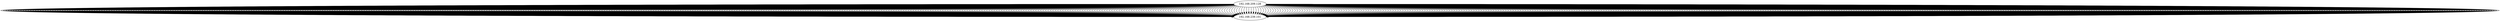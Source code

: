 digraph NWTraffic_update {
"192.168.209.128" [degree = 1023, in_degree = 0, out_degree = 1023, activity_score = 1.00, total_connections = 1023];
"192.168.239.101" [degree = 1023, in_degree = 1023, out_degree = 0, activity_score = 1.00, total_connections = 1023];
"192.168.209.128" -> "192.168.239.101" [protocol_UNKNOWN = 0.00,protocol_TCP = 1.00,protocol_UDP = 0.00,protocol_ICMP = 0.00,timestamp_sin = -0.54,timestamp_cos = -0.84,src_port_type = 0.50,dst_port_type = 0.00,conn_state_successful = 1.00,conn_state_rejected_reset = 0.00,conn_state_partial = 0.00,conn_state_suspicious = 0.00,conn_state_other = 0.00,local_orig = 1.00,local_resp = 1.00,history_length = 0.80,orig_bytes = 0.37,resp_bytes = 0.59,orig_pkts = 0.16,resp_pkts = 0.14,orig_ip_bytes = 0.46,resp_ip_bytes = 0.60,service_HTTP = 1.00,service_FTP = 0.00,service_SSH = 0.00,service_DNS = 0.00,service_UNKNOWN = 0.00];
"192.168.209.128" [degree = 1023, in_degree = 0, out_degree = 1023, activity_score = 1.00, total_connections = 1023];
"192.168.239.101" [degree = 1023, in_degree = 1023, out_degree = 0, activity_score = 1.00, total_connections = 1023];
"192.168.209.128" -> "192.168.239.101" [protocol_UNKNOWN = 0.00,protocol_TCP = 1.00,protocol_UDP = 0.00,protocol_ICMP = 0.00,timestamp_sin = -0.54,timestamp_cos = -0.84,src_port_type = 0.50,dst_port_type = 0.00,conn_state_successful = 0.00,conn_state_rejected_reset = 1.00,conn_state_partial = 0.00,conn_state_suspicious = 0.00,conn_state_other = 0.00,local_orig = 1.00,local_resp = 1.00,history_length = 0.20,orig_bytes = 0.00,resp_bytes = 0.00,orig_pkts = 0.05,resp_pkts = 0.05,orig_ip_bytes = 0.30,resp_ip_bytes = 0.27,service_HTTP = 0.00,service_FTP = 0.00,service_SSH = 0.00,service_DNS = 0.00,service_UNKNOWN = 1.00];
"192.168.209.128" [degree = 1023, in_degree = 0, out_degree = 1023, activity_score = 1.00, total_connections = 1023];
"192.168.239.101" [degree = 1023, in_degree = 1023, out_degree = 0, activity_score = 1.00, total_connections = 1023];
"192.168.209.128" -> "192.168.239.101" [protocol_UNKNOWN = 0.00,protocol_TCP = 1.00,protocol_UDP = 0.00,protocol_ICMP = 0.00,timestamp_sin = -0.54,timestamp_cos = -0.84,src_port_type = 1.00,dst_port_type = 0.00,conn_state_successful = 0.00,conn_state_rejected_reset = 1.00,conn_state_partial = 0.00,conn_state_suspicious = 0.00,conn_state_other = 0.00,local_orig = 1.00,local_resp = 1.00,history_length = 0.20,orig_bytes = 0.00,resp_bytes = 0.00,orig_pkts = 0.05,resp_pkts = 0.05,orig_ip_bytes = 0.30,resp_ip_bytes = 0.27,service_HTTP = 0.00,service_FTP = 0.00,service_SSH = 0.00,service_DNS = 0.00,service_UNKNOWN = 1.00];
"192.168.209.128" [degree = 1023, in_degree = 0, out_degree = 1023, activity_score = 1.00, total_connections = 1023];
"192.168.239.101" [degree = 1023, in_degree = 1023, out_degree = 0, activity_score = 1.00, total_connections = 1023];
"192.168.209.128" -> "192.168.239.101" [protocol_UNKNOWN = 0.00,protocol_TCP = 1.00,protocol_UDP = 0.00,protocol_ICMP = 0.00,timestamp_sin = -0.54,timestamp_cos = -0.84,src_port_type = 0.50,dst_port_type = 0.00,conn_state_successful = 0.00,conn_state_rejected_reset = 1.00,conn_state_partial = 0.00,conn_state_suspicious = 0.00,conn_state_other = 0.00,local_orig = 1.00,local_resp = 1.00,history_length = 0.20,orig_bytes = 0.00,resp_bytes = 0.00,orig_pkts = 0.05,resp_pkts = 0.05,orig_ip_bytes = 0.30,resp_ip_bytes = 0.27,service_HTTP = 0.00,service_FTP = 0.00,service_SSH = 0.00,service_DNS = 0.00,service_UNKNOWN = 1.00];
"192.168.209.128" [degree = 1023, in_degree = 0, out_degree = 1023, activity_score = 1.00, total_connections = 1023];
"192.168.239.101" [degree = 1023, in_degree = 1023, out_degree = 0, activity_score = 1.00, total_connections = 1023];
"192.168.209.128" -> "192.168.239.101" [protocol_UNKNOWN = 0.00,protocol_TCP = 1.00,protocol_UDP = 0.00,protocol_ICMP = 0.00,timestamp_sin = -0.54,timestamp_cos = -0.84,src_port_type = 0.50,dst_port_type = 0.00,conn_state_successful = 0.00,conn_state_rejected_reset = 1.00,conn_state_partial = 0.00,conn_state_suspicious = 0.00,conn_state_other = 0.00,local_orig = 1.00,local_resp = 1.00,history_length = 0.20,orig_bytes = 0.00,resp_bytes = 0.00,orig_pkts = 0.05,resp_pkts = 0.05,orig_ip_bytes = 0.30,resp_ip_bytes = 0.27,service_HTTP = 0.00,service_FTP = 0.00,service_SSH = 0.00,service_DNS = 0.00,service_UNKNOWN = 1.00];
"192.168.209.128" [degree = 1023, in_degree = 0, out_degree = 1023, activity_score = 1.00, total_connections = 1023];
"192.168.239.101" [degree = 1023, in_degree = 1023, out_degree = 0, activity_score = 1.00, total_connections = 1023];
"192.168.209.128" -> "192.168.239.101" [protocol_UNKNOWN = 0.00,protocol_TCP = 1.00,protocol_UDP = 0.00,protocol_ICMP = 0.00,timestamp_sin = -0.54,timestamp_cos = -0.84,src_port_type = 1.00,dst_port_type = 0.00,conn_state_successful = 0.00,conn_state_rejected_reset = 1.00,conn_state_partial = 0.00,conn_state_suspicious = 0.00,conn_state_other = 0.00,local_orig = 1.00,local_resp = 1.00,history_length = 0.20,orig_bytes = 0.00,resp_bytes = 0.00,orig_pkts = 0.05,resp_pkts = 0.05,orig_ip_bytes = 0.30,resp_ip_bytes = 0.27,service_HTTP = 0.00,service_FTP = 0.00,service_SSH = 0.00,service_DNS = 0.00,service_UNKNOWN = 1.00];
"192.168.209.128" [degree = 1023, in_degree = 0, out_degree = 1023, activity_score = 1.00, total_connections = 1023];
"192.168.239.101" [degree = 1023, in_degree = 1023, out_degree = 0, activity_score = 1.00, total_connections = 1023];
"192.168.209.128" -> "192.168.239.101" [protocol_UNKNOWN = 0.00,protocol_TCP = 1.00,protocol_UDP = 0.00,protocol_ICMP = 0.00,timestamp_sin = -0.54,timestamp_cos = -0.84,src_port_type = 1.00,dst_port_type = 0.00,conn_state_successful = 0.00,conn_state_rejected_reset = 1.00,conn_state_partial = 0.00,conn_state_suspicious = 0.00,conn_state_other = 0.00,local_orig = 1.00,local_resp = 1.00,history_length = 0.20,orig_bytes = 0.00,resp_bytes = 0.00,orig_pkts = 0.05,resp_pkts = 0.05,orig_ip_bytes = 0.30,resp_ip_bytes = 0.27,service_HTTP = 0.00,service_FTP = 0.00,service_SSH = 0.00,service_DNS = 0.00,service_UNKNOWN = 1.00];
"192.168.209.128" [degree = 1023, in_degree = 0, out_degree = 1023, activity_score = 1.00, total_connections = 1023];
"192.168.239.101" [degree = 1023, in_degree = 1023, out_degree = 0, activity_score = 1.00, total_connections = 1023];
"192.168.209.128" -> "192.168.239.101" [protocol_UNKNOWN = 0.00,protocol_TCP = 1.00,protocol_UDP = 0.00,protocol_ICMP = 0.00,timestamp_sin = -0.54,timestamp_cos = -0.84,src_port_type = 0.50,dst_port_type = 0.00,conn_state_successful = 0.00,conn_state_rejected_reset = 1.00,conn_state_partial = 0.00,conn_state_suspicious = 0.00,conn_state_other = 0.00,local_orig = 1.00,local_resp = 1.00,history_length = 0.20,orig_bytes = 0.00,resp_bytes = 0.00,orig_pkts = 0.05,resp_pkts = 0.05,orig_ip_bytes = 0.30,resp_ip_bytes = 0.27,service_HTTP = 0.00,service_FTP = 0.00,service_SSH = 0.00,service_DNS = 0.00,service_UNKNOWN = 1.00];
"192.168.209.128" [degree = 1023, in_degree = 0, out_degree = 1023, activity_score = 1.00, total_connections = 1023];
"192.168.239.101" [degree = 1023, in_degree = 1023, out_degree = 0, activity_score = 1.00, total_connections = 1023];
"192.168.209.128" -> "192.168.239.101" [protocol_UNKNOWN = 0.00,protocol_TCP = 1.00,protocol_UDP = 0.00,protocol_ICMP = 0.00,timestamp_sin = -0.54,timestamp_cos = -0.84,src_port_type = 0.50,dst_port_type = 0.00,conn_state_successful = 0.00,conn_state_rejected_reset = 1.00,conn_state_partial = 0.00,conn_state_suspicious = 0.00,conn_state_other = 0.00,local_orig = 1.00,local_resp = 1.00,history_length = 0.20,orig_bytes = 0.00,resp_bytes = 0.00,orig_pkts = 0.05,resp_pkts = 0.05,orig_ip_bytes = 0.30,resp_ip_bytes = 0.27,service_HTTP = 0.00,service_FTP = 0.00,service_SSH = 0.00,service_DNS = 0.00,service_UNKNOWN = 1.00];
"192.168.209.128" [degree = 1023, in_degree = 0, out_degree = 1023, activity_score = 1.00, total_connections = 1023];
"192.168.239.101" [degree = 1023, in_degree = 1023, out_degree = 0, activity_score = 1.00, total_connections = 1023];
"192.168.209.128" -> "192.168.239.101" [protocol_UNKNOWN = 0.00,protocol_TCP = 1.00,protocol_UDP = 0.00,protocol_ICMP = 0.00,timestamp_sin = -0.54,timestamp_cos = -0.84,src_port_type = 0.50,dst_port_type = 0.00,conn_state_successful = 0.00,conn_state_rejected_reset = 1.00,conn_state_partial = 0.00,conn_state_suspicious = 0.00,conn_state_other = 0.00,local_orig = 1.00,local_resp = 1.00,history_length = 0.20,orig_bytes = 0.00,resp_bytes = 0.00,orig_pkts = 0.05,resp_pkts = 0.05,orig_ip_bytes = 0.30,resp_ip_bytes = 0.27,service_HTTP = 0.00,service_FTP = 0.00,service_SSH = 0.00,service_DNS = 0.00,service_UNKNOWN = 1.00];
"192.168.209.128" [degree = 1023, in_degree = 0, out_degree = 1023, activity_score = 1.00, total_connections = 1023];
"192.168.239.101" [degree = 1023, in_degree = 1023, out_degree = 0, activity_score = 1.00, total_connections = 1023];
"192.168.209.128" -> "192.168.239.101" [protocol_UNKNOWN = 0.00,protocol_TCP = 1.00,protocol_UDP = 0.00,protocol_ICMP = 0.00,timestamp_sin = -0.54,timestamp_cos = -0.84,src_port_type = 0.50,dst_port_type = 0.00,conn_state_successful = 0.00,conn_state_rejected_reset = 1.00,conn_state_partial = 0.00,conn_state_suspicious = 0.00,conn_state_other = 0.00,local_orig = 1.00,local_resp = 1.00,history_length = 0.20,orig_bytes = 0.00,resp_bytes = 0.00,orig_pkts = 0.05,resp_pkts = 0.05,orig_ip_bytes = 0.30,resp_ip_bytes = 0.27,service_HTTP = 0.00,service_FTP = 0.00,service_SSH = 0.00,service_DNS = 0.00,service_UNKNOWN = 1.00];
"192.168.209.128" [degree = 1023, in_degree = 0, out_degree = 1023, activity_score = 1.00, total_connections = 1023];
"192.168.239.101" [degree = 1023, in_degree = 1023, out_degree = 0, activity_score = 1.00, total_connections = 1023];
"192.168.209.128" -> "192.168.239.101" [protocol_UNKNOWN = 0.00,protocol_TCP = 1.00,protocol_UDP = 0.00,protocol_ICMP = 0.00,timestamp_sin = -0.54,timestamp_cos = -0.84,src_port_type = 0.50,dst_port_type = 0.00,conn_state_successful = 0.00,conn_state_rejected_reset = 1.00,conn_state_partial = 0.00,conn_state_suspicious = 0.00,conn_state_other = 0.00,local_orig = 1.00,local_resp = 1.00,history_length = 0.20,orig_bytes = 0.00,resp_bytes = 0.00,orig_pkts = 0.05,resp_pkts = 0.05,orig_ip_bytes = 0.30,resp_ip_bytes = 0.27,service_HTTP = 0.00,service_FTP = 0.00,service_SSH = 0.00,service_DNS = 0.00,service_UNKNOWN = 1.00];
"192.168.209.128" [degree = 1023, in_degree = 0, out_degree = 1023, activity_score = 1.00, total_connections = 1023];
"192.168.239.101" [degree = 1023, in_degree = 1023, out_degree = 0, activity_score = 1.00, total_connections = 1023];
"192.168.209.128" -> "192.168.239.101" [protocol_UNKNOWN = 0.00,protocol_TCP = 1.00,protocol_UDP = 0.00,protocol_ICMP = 0.00,timestamp_sin = -0.54,timestamp_cos = -0.84,src_port_type = 1.00,dst_port_type = 0.00,conn_state_successful = 0.00,conn_state_rejected_reset = 1.00,conn_state_partial = 0.00,conn_state_suspicious = 0.00,conn_state_other = 0.00,local_orig = 1.00,local_resp = 1.00,history_length = 0.20,orig_bytes = 0.00,resp_bytes = 0.00,orig_pkts = 0.05,resp_pkts = 0.05,orig_ip_bytes = 0.30,resp_ip_bytes = 0.27,service_HTTP = 0.00,service_FTP = 0.00,service_SSH = 0.00,service_DNS = 0.00,service_UNKNOWN = 1.00];
"192.168.209.128" [degree = 1023, in_degree = 0, out_degree = 1023, activity_score = 1.00, total_connections = 1023];
"192.168.239.101" [degree = 1023, in_degree = 1023, out_degree = 0, activity_score = 1.00, total_connections = 1023];
"192.168.209.128" -> "192.168.239.101" [protocol_UNKNOWN = 0.00,protocol_TCP = 1.00,protocol_UDP = 0.00,protocol_ICMP = 0.00,timestamp_sin = -0.54,timestamp_cos = -0.84,src_port_type = 1.00,dst_port_type = 0.00,conn_state_successful = 0.00,conn_state_rejected_reset = 1.00,conn_state_partial = 0.00,conn_state_suspicious = 0.00,conn_state_other = 0.00,local_orig = 1.00,local_resp = 1.00,history_length = 0.20,orig_bytes = 0.00,resp_bytes = 0.00,orig_pkts = 0.05,resp_pkts = 0.05,orig_ip_bytes = 0.30,resp_ip_bytes = 0.27,service_HTTP = 0.00,service_FTP = 0.00,service_SSH = 0.00,service_DNS = 0.00,service_UNKNOWN = 1.00];
"192.168.209.128" [degree = 1023, in_degree = 0, out_degree = 1023, activity_score = 1.00, total_connections = 1023];
"192.168.239.101" [degree = 1023, in_degree = 1023, out_degree = 0, activity_score = 1.00, total_connections = 1023];
"192.168.209.128" -> "192.168.239.101" [protocol_UNKNOWN = 0.00,protocol_TCP = 1.00,protocol_UDP = 0.00,protocol_ICMP = 0.00,timestamp_sin = -0.54,timestamp_cos = -0.84,src_port_type = 0.50,dst_port_type = 0.00,conn_state_successful = 0.00,conn_state_rejected_reset = 1.00,conn_state_partial = 0.00,conn_state_suspicious = 0.00,conn_state_other = 0.00,local_orig = 1.00,local_resp = 1.00,history_length = 0.20,orig_bytes = 0.00,resp_bytes = 0.00,orig_pkts = 0.05,resp_pkts = 0.05,orig_ip_bytes = 0.30,resp_ip_bytes = 0.27,service_HTTP = 0.00,service_FTP = 0.00,service_SSH = 0.00,service_DNS = 0.00,service_UNKNOWN = 1.00];
"192.168.209.128" [degree = 1023, in_degree = 0, out_degree = 1023, activity_score = 1.00, total_connections = 1023];
"192.168.239.101" [degree = 1023, in_degree = 1023, out_degree = 0, activity_score = 1.00, total_connections = 1023];
"192.168.209.128" -> "192.168.239.101" [protocol_UNKNOWN = 0.00,protocol_TCP = 1.00,protocol_UDP = 0.00,protocol_ICMP = 0.00,timestamp_sin = -0.54,timestamp_cos = -0.84,src_port_type = 0.50,dst_port_type = 0.00,conn_state_successful = 0.00,conn_state_rejected_reset = 1.00,conn_state_partial = 0.00,conn_state_suspicious = 0.00,conn_state_other = 0.00,local_orig = 1.00,local_resp = 1.00,history_length = 0.20,orig_bytes = 0.00,resp_bytes = 0.00,orig_pkts = 0.05,resp_pkts = 0.05,orig_ip_bytes = 0.30,resp_ip_bytes = 0.27,service_HTTP = 0.00,service_FTP = 0.00,service_SSH = 0.00,service_DNS = 0.00,service_UNKNOWN = 1.00];
"192.168.209.128" [degree = 1023, in_degree = 0, out_degree = 1023, activity_score = 1.00, total_connections = 1023];
"192.168.239.101" [degree = 1023, in_degree = 1023, out_degree = 0, activity_score = 1.00, total_connections = 1023];
"192.168.209.128" -> "192.168.239.101" [protocol_UNKNOWN = 0.00,protocol_TCP = 1.00,protocol_UDP = 0.00,protocol_ICMP = 0.00,timestamp_sin = -0.54,timestamp_cos = -0.84,src_port_type = 1.00,dst_port_type = 0.00,conn_state_successful = 0.00,conn_state_rejected_reset = 1.00,conn_state_partial = 0.00,conn_state_suspicious = 0.00,conn_state_other = 0.00,local_orig = 1.00,local_resp = 1.00,history_length = 0.20,orig_bytes = 0.00,resp_bytes = 0.00,orig_pkts = 0.05,resp_pkts = 0.05,orig_ip_bytes = 0.30,resp_ip_bytes = 0.27,service_HTTP = 0.00,service_FTP = 0.00,service_SSH = 0.00,service_DNS = 0.00,service_UNKNOWN = 1.00];
"192.168.209.128" [degree = 1023, in_degree = 0, out_degree = 1023, activity_score = 1.00, total_connections = 1023];
"192.168.239.101" [degree = 1023, in_degree = 1023, out_degree = 0, activity_score = 1.00, total_connections = 1023];
"192.168.209.128" -> "192.168.239.101" [protocol_UNKNOWN = 0.00,protocol_TCP = 1.00,protocol_UDP = 0.00,protocol_ICMP = 0.00,timestamp_sin = -0.54,timestamp_cos = -0.84,src_port_type = 0.50,dst_port_type = 0.00,conn_state_successful = 0.00,conn_state_rejected_reset = 1.00,conn_state_partial = 0.00,conn_state_suspicious = 0.00,conn_state_other = 0.00,local_orig = 1.00,local_resp = 1.00,history_length = 0.20,orig_bytes = 0.00,resp_bytes = 0.00,orig_pkts = 0.05,resp_pkts = 0.05,orig_ip_bytes = 0.30,resp_ip_bytes = 0.27,service_HTTP = 0.00,service_FTP = 0.00,service_SSH = 0.00,service_DNS = 0.00,service_UNKNOWN = 1.00];
"192.168.209.128" [degree = 1023, in_degree = 0, out_degree = 1023, activity_score = 1.00, total_connections = 1023];
"192.168.239.101" [degree = 1023, in_degree = 1023, out_degree = 0, activity_score = 1.00, total_connections = 1023];
"192.168.209.128" -> "192.168.239.101" [protocol_UNKNOWN = 0.00,protocol_TCP = 1.00,protocol_UDP = 0.00,protocol_ICMP = 0.00,timestamp_sin = -0.54,timestamp_cos = -0.84,src_port_type = 0.50,dst_port_type = 0.00,conn_state_successful = 0.00,conn_state_rejected_reset = 1.00,conn_state_partial = 0.00,conn_state_suspicious = 0.00,conn_state_other = 0.00,local_orig = 1.00,local_resp = 1.00,history_length = 0.20,orig_bytes = 0.00,resp_bytes = 0.00,orig_pkts = 0.05,resp_pkts = 0.05,orig_ip_bytes = 0.30,resp_ip_bytes = 0.27,service_HTTP = 0.00,service_FTP = 0.00,service_SSH = 0.00,service_DNS = 0.00,service_UNKNOWN = 1.00];
"192.168.209.128" [degree = 1023, in_degree = 0, out_degree = 1023, activity_score = 1.00, total_connections = 1023];
"192.168.239.101" [degree = 1023, in_degree = 1023, out_degree = 0, activity_score = 1.00, total_connections = 1023];
"192.168.209.128" -> "192.168.239.101" [protocol_UNKNOWN = 0.00,protocol_TCP = 1.00,protocol_UDP = 0.00,protocol_ICMP = 0.00,timestamp_sin = -0.54,timestamp_cos = -0.84,src_port_type = 0.50,dst_port_type = 0.00,conn_state_successful = 0.00,conn_state_rejected_reset = 1.00,conn_state_partial = 0.00,conn_state_suspicious = 0.00,conn_state_other = 0.00,local_orig = 1.00,local_resp = 1.00,history_length = 0.20,orig_bytes = 0.00,resp_bytes = 0.00,orig_pkts = 0.05,resp_pkts = 0.05,orig_ip_bytes = 0.30,resp_ip_bytes = 0.27,service_HTTP = 0.00,service_FTP = 0.00,service_SSH = 0.00,service_DNS = 0.00,service_UNKNOWN = 1.00];
"192.168.209.128" [degree = 1023, in_degree = 0, out_degree = 1023, activity_score = 1.00, total_connections = 1023];
"192.168.239.101" [degree = 1023, in_degree = 1023, out_degree = 0, activity_score = 1.00, total_connections = 1023];
"192.168.209.128" -> "192.168.239.101" [protocol_UNKNOWN = 0.00,protocol_TCP = 1.00,protocol_UDP = 0.00,protocol_ICMP = 0.00,timestamp_sin = -0.54,timestamp_cos = -0.84,src_port_type = 0.50,dst_port_type = 0.00,conn_state_successful = 0.00,conn_state_rejected_reset = 1.00,conn_state_partial = 0.00,conn_state_suspicious = 0.00,conn_state_other = 0.00,local_orig = 1.00,local_resp = 1.00,history_length = 0.20,orig_bytes = 0.00,resp_bytes = 0.00,orig_pkts = 0.05,resp_pkts = 0.05,orig_ip_bytes = 0.30,resp_ip_bytes = 0.27,service_HTTP = 0.00,service_FTP = 0.00,service_SSH = 0.00,service_DNS = 0.00,service_UNKNOWN = 1.00];
"192.168.209.128" [degree = 1023, in_degree = 0, out_degree = 1023, activity_score = 1.00, total_connections = 1023];
"192.168.239.101" [degree = 1023, in_degree = 1023, out_degree = 0, activity_score = 1.00, total_connections = 1023];
"192.168.209.128" -> "192.168.239.101" [protocol_UNKNOWN = 0.00,protocol_TCP = 1.00,protocol_UDP = 0.00,protocol_ICMP = 0.00,timestamp_sin = -0.54,timestamp_cos = -0.84,src_port_type = 1.00,dst_port_type = 0.00,conn_state_successful = 0.00,conn_state_rejected_reset = 1.00,conn_state_partial = 0.00,conn_state_suspicious = 0.00,conn_state_other = 0.00,local_orig = 1.00,local_resp = 1.00,history_length = 0.20,orig_bytes = 0.00,resp_bytes = 0.00,orig_pkts = 0.05,resp_pkts = 0.05,orig_ip_bytes = 0.30,resp_ip_bytes = 0.27,service_HTTP = 0.00,service_FTP = 0.00,service_SSH = 0.00,service_DNS = 0.00,service_UNKNOWN = 1.00];
"192.168.209.128" [degree = 1023, in_degree = 0, out_degree = 1023, activity_score = 1.00, total_connections = 1023];
"192.168.239.101" [degree = 1023, in_degree = 1023, out_degree = 0, activity_score = 1.00, total_connections = 1023];
"192.168.209.128" -> "192.168.239.101" [protocol_UNKNOWN = 0.00,protocol_TCP = 1.00,protocol_UDP = 0.00,protocol_ICMP = 0.00,timestamp_sin = -0.54,timestamp_cos = -0.84,src_port_type = 1.00,dst_port_type = 0.00,conn_state_successful = 0.00,conn_state_rejected_reset = 1.00,conn_state_partial = 0.00,conn_state_suspicious = 0.00,conn_state_other = 0.00,local_orig = 1.00,local_resp = 1.00,history_length = 0.20,orig_bytes = 0.00,resp_bytes = 0.00,orig_pkts = 0.05,resp_pkts = 0.05,orig_ip_bytes = 0.30,resp_ip_bytes = 0.27,service_HTTP = 0.00,service_FTP = 0.00,service_SSH = 0.00,service_DNS = 0.00,service_UNKNOWN = 1.00];
"192.168.209.128" [degree = 1023, in_degree = 0, out_degree = 1023, activity_score = 1.00, total_connections = 1023];
"192.168.239.101" [degree = 1023, in_degree = 1023, out_degree = 0, activity_score = 1.00, total_connections = 1023];
"192.168.209.128" -> "192.168.239.101" [protocol_UNKNOWN = 0.00,protocol_TCP = 1.00,protocol_UDP = 0.00,protocol_ICMP = 0.00,timestamp_sin = -0.54,timestamp_cos = -0.84,src_port_type = 0.50,dst_port_type = 0.00,conn_state_successful = 0.00,conn_state_rejected_reset = 1.00,conn_state_partial = 0.00,conn_state_suspicious = 0.00,conn_state_other = 0.00,local_orig = 1.00,local_resp = 1.00,history_length = 0.20,orig_bytes = 0.00,resp_bytes = 0.00,orig_pkts = 0.05,resp_pkts = 0.05,orig_ip_bytes = 0.30,resp_ip_bytes = 0.27,service_HTTP = 0.00,service_FTP = 0.00,service_SSH = 0.00,service_DNS = 0.00,service_UNKNOWN = 1.00];
"192.168.209.128" [degree = 1023, in_degree = 0, out_degree = 1023, activity_score = 1.00, total_connections = 1023];
"192.168.239.101" [degree = 1023, in_degree = 1023, out_degree = 0, activity_score = 1.00, total_connections = 1023];
"192.168.209.128" -> "192.168.239.101" [protocol_UNKNOWN = 0.00,protocol_TCP = 1.00,protocol_UDP = 0.00,protocol_ICMP = 0.00,timestamp_sin = -0.54,timestamp_cos = -0.84,src_port_type = 0.50,dst_port_type = 0.00,conn_state_successful = 0.00,conn_state_rejected_reset = 1.00,conn_state_partial = 0.00,conn_state_suspicious = 0.00,conn_state_other = 0.00,local_orig = 1.00,local_resp = 1.00,history_length = 0.20,orig_bytes = 0.00,resp_bytes = 0.00,orig_pkts = 0.05,resp_pkts = 0.05,orig_ip_bytes = 0.30,resp_ip_bytes = 0.27,service_HTTP = 0.00,service_FTP = 0.00,service_SSH = 0.00,service_DNS = 0.00,service_UNKNOWN = 1.00];
"192.168.209.128" [degree = 1023, in_degree = 0, out_degree = 1023, activity_score = 1.00, total_connections = 1023];
"192.168.239.101" [degree = 1023, in_degree = 1023, out_degree = 0, activity_score = 1.00, total_connections = 1023];
"192.168.209.128" -> "192.168.239.101" [protocol_UNKNOWN = 0.00,protocol_TCP = 1.00,protocol_UDP = 0.00,protocol_ICMP = 0.00,timestamp_sin = -0.54,timestamp_cos = -0.84,src_port_type = 1.00,dst_port_type = 0.00,conn_state_successful = 0.00,conn_state_rejected_reset = 1.00,conn_state_partial = 0.00,conn_state_suspicious = 0.00,conn_state_other = 0.00,local_orig = 1.00,local_resp = 1.00,history_length = 0.20,orig_bytes = 0.00,resp_bytes = 0.00,orig_pkts = 0.05,resp_pkts = 0.05,orig_ip_bytes = 0.30,resp_ip_bytes = 0.27,service_HTTP = 0.00,service_FTP = 0.00,service_SSH = 0.00,service_DNS = 0.00,service_UNKNOWN = 1.00];
"192.168.209.128" [degree = 1023, in_degree = 0, out_degree = 1023, activity_score = 1.00, total_connections = 1023];
"192.168.239.101" [degree = 1023, in_degree = 1023, out_degree = 0, activity_score = 1.00, total_connections = 1023];
"192.168.209.128" -> "192.168.239.101" [protocol_UNKNOWN = 0.00,protocol_TCP = 1.00,protocol_UDP = 0.00,protocol_ICMP = 0.00,timestamp_sin = -0.54,timestamp_cos = -0.84,src_port_type = 0.50,dst_port_type = 0.00,conn_state_successful = 0.00,conn_state_rejected_reset = 1.00,conn_state_partial = 0.00,conn_state_suspicious = 0.00,conn_state_other = 0.00,local_orig = 1.00,local_resp = 1.00,history_length = 0.20,orig_bytes = 0.00,resp_bytes = 0.00,orig_pkts = 0.05,resp_pkts = 0.05,orig_ip_bytes = 0.30,resp_ip_bytes = 0.27,service_HTTP = 0.00,service_FTP = 0.00,service_SSH = 0.00,service_DNS = 0.00,service_UNKNOWN = 1.00];
"192.168.209.128" [degree = 1023, in_degree = 0, out_degree = 1023, activity_score = 1.00, total_connections = 1023];
"192.168.239.101" [degree = 1023, in_degree = 1023, out_degree = 0, activity_score = 1.00, total_connections = 1023];
"192.168.209.128" -> "192.168.239.101" [protocol_UNKNOWN = 0.00,protocol_TCP = 1.00,protocol_UDP = 0.00,protocol_ICMP = 0.00,timestamp_sin = -0.54,timestamp_cos = -0.84,src_port_type = 1.00,dst_port_type = 0.00,conn_state_successful = 0.00,conn_state_rejected_reset = 1.00,conn_state_partial = 0.00,conn_state_suspicious = 0.00,conn_state_other = 0.00,local_orig = 1.00,local_resp = 1.00,history_length = 0.20,orig_bytes = 0.00,resp_bytes = 0.00,orig_pkts = 0.05,resp_pkts = 0.05,orig_ip_bytes = 0.30,resp_ip_bytes = 0.27,service_HTTP = 0.00,service_FTP = 0.00,service_SSH = 0.00,service_DNS = 0.00,service_UNKNOWN = 1.00];
"192.168.209.128" [degree = 1023, in_degree = 0, out_degree = 1023, activity_score = 1.00, total_connections = 1023];
"192.168.239.101" [degree = 1023, in_degree = 1023, out_degree = 0, activity_score = 1.00, total_connections = 1023];
"192.168.209.128" -> "192.168.239.101" [protocol_UNKNOWN = 0.00,protocol_TCP = 1.00,protocol_UDP = 0.00,protocol_ICMP = 0.00,timestamp_sin = -0.54,timestamp_cos = -0.84,src_port_type = 0.50,dst_port_type = 0.00,conn_state_successful = 0.00,conn_state_rejected_reset = 1.00,conn_state_partial = 0.00,conn_state_suspicious = 0.00,conn_state_other = 0.00,local_orig = 1.00,local_resp = 1.00,history_length = 0.20,orig_bytes = 0.00,resp_bytes = 0.00,orig_pkts = 0.05,resp_pkts = 0.05,orig_ip_bytes = 0.30,resp_ip_bytes = 0.27,service_HTTP = 0.00,service_FTP = 0.00,service_SSH = 0.00,service_DNS = 0.00,service_UNKNOWN = 1.00];
"192.168.209.128" [degree = 1023, in_degree = 0, out_degree = 1023, activity_score = 1.00, total_connections = 1023];
"192.168.239.101" [degree = 1023, in_degree = 1023, out_degree = 0, activity_score = 1.00, total_connections = 1023];
"192.168.209.128" -> "192.168.239.101" [protocol_UNKNOWN = 0.00,protocol_TCP = 1.00,protocol_UDP = 0.00,protocol_ICMP = 0.00,timestamp_sin = -0.54,timestamp_cos = -0.84,src_port_type = 0.50,dst_port_type = 0.00,conn_state_successful = 0.00,conn_state_rejected_reset = 1.00,conn_state_partial = 0.00,conn_state_suspicious = 0.00,conn_state_other = 0.00,local_orig = 1.00,local_resp = 1.00,history_length = 0.20,orig_bytes = 0.00,resp_bytes = 0.00,orig_pkts = 0.05,resp_pkts = 0.05,orig_ip_bytes = 0.30,resp_ip_bytes = 0.27,service_HTTP = 0.00,service_FTP = 0.00,service_SSH = 0.00,service_DNS = 0.00,service_UNKNOWN = 1.00];
"192.168.209.128" [degree = 1023, in_degree = 0, out_degree = 1023, activity_score = 1.00, total_connections = 1023];
"192.168.239.101" [degree = 1023, in_degree = 1023, out_degree = 0, activity_score = 1.00, total_connections = 1023];
"192.168.209.128" -> "192.168.239.101" [protocol_UNKNOWN = 0.00,protocol_TCP = 1.00,protocol_UDP = 0.00,protocol_ICMP = 0.00,timestamp_sin = -0.54,timestamp_cos = -0.84,src_port_type = 0.50,dst_port_type = 0.00,conn_state_successful = 0.00,conn_state_rejected_reset = 1.00,conn_state_partial = 0.00,conn_state_suspicious = 0.00,conn_state_other = 0.00,local_orig = 1.00,local_resp = 1.00,history_length = 0.20,orig_bytes = 0.00,resp_bytes = 0.00,orig_pkts = 0.05,resp_pkts = 0.05,orig_ip_bytes = 0.30,resp_ip_bytes = 0.27,service_HTTP = 0.00,service_FTP = 0.00,service_SSH = 0.00,service_DNS = 0.00,service_UNKNOWN = 1.00];
"192.168.209.128" [degree = 1023, in_degree = 0, out_degree = 1023, activity_score = 1.00, total_connections = 1023];
"192.168.239.101" [degree = 1023, in_degree = 1023, out_degree = 0, activity_score = 1.00, total_connections = 1023];
"192.168.209.128" -> "192.168.239.101" [protocol_UNKNOWN = 0.00,protocol_TCP = 1.00,protocol_UDP = 0.00,protocol_ICMP = 0.00,timestamp_sin = -0.54,timestamp_cos = -0.84,src_port_type = 0.50,dst_port_type = 0.00,conn_state_successful = 0.00,conn_state_rejected_reset = 1.00,conn_state_partial = 0.00,conn_state_suspicious = 0.00,conn_state_other = 0.00,local_orig = 1.00,local_resp = 1.00,history_length = 0.20,orig_bytes = 0.00,resp_bytes = 0.00,orig_pkts = 0.05,resp_pkts = 0.05,orig_ip_bytes = 0.30,resp_ip_bytes = 0.27,service_HTTP = 0.00,service_FTP = 0.00,service_SSH = 0.00,service_DNS = 0.00,service_UNKNOWN = 1.00];
"192.168.209.128" [degree = 1023, in_degree = 0, out_degree = 1023, activity_score = 1.00, total_connections = 1023];
"192.168.239.101" [degree = 1023, in_degree = 1023, out_degree = 0, activity_score = 1.00, total_connections = 1023];
"192.168.209.128" -> "192.168.239.101" [protocol_UNKNOWN = 0.00,protocol_TCP = 1.00,protocol_UDP = 0.00,protocol_ICMP = 0.00,timestamp_sin = -0.54,timestamp_cos = -0.84,src_port_type = 0.50,dst_port_type = 0.00,conn_state_successful = 0.00,conn_state_rejected_reset = 1.00,conn_state_partial = 0.00,conn_state_suspicious = 0.00,conn_state_other = 0.00,local_orig = 1.00,local_resp = 1.00,history_length = 0.20,orig_bytes = 0.00,resp_bytes = 0.00,orig_pkts = 0.05,resp_pkts = 0.05,orig_ip_bytes = 0.30,resp_ip_bytes = 0.27,service_HTTP = 0.00,service_FTP = 0.00,service_SSH = 0.00,service_DNS = 0.00,service_UNKNOWN = 1.00];
"192.168.209.128" [degree = 1023, in_degree = 0, out_degree = 1023, activity_score = 1.00, total_connections = 1023];
"192.168.239.101" [degree = 1023, in_degree = 1023, out_degree = 0, activity_score = 1.00, total_connections = 1023];
"192.168.209.128" -> "192.168.239.101" [protocol_UNKNOWN = 0.00,protocol_TCP = 1.00,protocol_UDP = 0.00,protocol_ICMP = 0.00,timestamp_sin = -0.54,timestamp_cos = -0.84,src_port_type = 0.50,dst_port_type = 0.00,conn_state_successful = 0.00,conn_state_rejected_reset = 1.00,conn_state_partial = 0.00,conn_state_suspicious = 0.00,conn_state_other = 0.00,local_orig = 1.00,local_resp = 1.00,history_length = 0.20,orig_bytes = 0.00,resp_bytes = 0.00,orig_pkts = 0.05,resp_pkts = 0.05,orig_ip_bytes = 0.30,resp_ip_bytes = 0.27,service_HTTP = 0.00,service_FTP = 0.00,service_SSH = 0.00,service_DNS = 0.00,service_UNKNOWN = 1.00];
"192.168.209.128" [degree = 1023, in_degree = 0, out_degree = 1023, activity_score = 1.00, total_connections = 1023];
"192.168.239.101" [degree = 1023, in_degree = 1023, out_degree = 0, activity_score = 1.00, total_connections = 1023];
"192.168.209.128" -> "192.168.239.101" [protocol_UNKNOWN = 0.00,protocol_TCP = 1.00,protocol_UDP = 0.00,protocol_ICMP = 0.00,timestamp_sin = -0.54,timestamp_cos = -0.84,src_port_type = 0.50,dst_port_type = 0.00,conn_state_successful = 0.00,conn_state_rejected_reset = 1.00,conn_state_partial = 0.00,conn_state_suspicious = 0.00,conn_state_other = 0.00,local_orig = 1.00,local_resp = 1.00,history_length = 0.20,orig_bytes = 0.00,resp_bytes = 0.00,orig_pkts = 0.05,resp_pkts = 0.05,orig_ip_bytes = 0.30,resp_ip_bytes = 0.27,service_HTTP = 0.00,service_FTP = 0.00,service_SSH = 0.00,service_DNS = 0.00,service_UNKNOWN = 1.00];
"192.168.209.128" [degree = 1023, in_degree = 0, out_degree = 1023, activity_score = 1.00, total_connections = 1023];
"192.168.239.101" [degree = 1023, in_degree = 1023, out_degree = 0, activity_score = 1.00, total_connections = 1023];
"192.168.209.128" -> "192.168.239.101" [protocol_UNKNOWN = 0.00,protocol_TCP = 1.00,protocol_UDP = 0.00,protocol_ICMP = 0.00,timestamp_sin = -0.54,timestamp_cos = -0.84,src_port_type = 0.50,dst_port_type = 0.00,conn_state_successful = 0.00,conn_state_rejected_reset = 1.00,conn_state_partial = 0.00,conn_state_suspicious = 0.00,conn_state_other = 0.00,local_orig = 1.00,local_resp = 1.00,history_length = 0.20,orig_bytes = 0.00,resp_bytes = 0.00,orig_pkts = 0.05,resp_pkts = 0.05,orig_ip_bytes = 0.30,resp_ip_bytes = 0.27,service_HTTP = 0.00,service_FTP = 0.00,service_SSH = 0.00,service_DNS = 0.00,service_UNKNOWN = 1.00];
"192.168.209.128" [degree = 1023, in_degree = 0, out_degree = 1023, activity_score = 1.00, total_connections = 1023];
"192.168.239.101" [degree = 1023, in_degree = 1023, out_degree = 0, activity_score = 1.00, total_connections = 1023];
"192.168.209.128" -> "192.168.239.101" [protocol_UNKNOWN = 0.00,protocol_TCP = 1.00,protocol_UDP = 0.00,protocol_ICMP = 0.00,timestamp_sin = -0.54,timestamp_cos = -0.84,src_port_type = 1.00,dst_port_type = 0.00,conn_state_successful = 0.00,conn_state_rejected_reset = 1.00,conn_state_partial = 0.00,conn_state_suspicious = 0.00,conn_state_other = 0.00,local_orig = 1.00,local_resp = 1.00,history_length = 0.20,orig_bytes = 0.00,resp_bytes = 0.00,orig_pkts = 0.05,resp_pkts = 0.05,orig_ip_bytes = 0.30,resp_ip_bytes = 0.27,service_HTTP = 0.00,service_FTP = 0.00,service_SSH = 0.00,service_DNS = 0.00,service_UNKNOWN = 1.00];
"192.168.209.128" [degree = 1023, in_degree = 0, out_degree = 1023, activity_score = 1.00, total_connections = 1023];
"192.168.239.101" [degree = 1023, in_degree = 1023, out_degree = 0, activity_score = 1.00, total_connections = 1023];
"192.168.209.128" -> "192.168.239.101" [protocol_UNKNOWN = 0.00,protocol_TCP = 1.00,protocol_UDP = 0.00,protocol_ICMP = 0.00,timestamp_sin = -0.54,timestamp_cos = -0.84,src_port_type = 0.50,dst_port_type = 0.00,conn_state_successful = 0.00,conn_state_rejected_reset = 1.00,conn_state_partial = 0.00,conn_state_suspicious = 0.00,conn_state_other = 0.00,local_orig = 1.00,local_resp = 1.00,history_length = 0.20,orig_bytes = 0.00,resp_bytes = 0.00,orig_pkts = 0.05,resp_pkts = 0.05,orig_ip_bytes = 0.30,resp_ip_bytes = 0.27,service_HTTP = 0.00,service_FTP = 0.00,service_SSH = 0.00,service_DNS = 0.00,service_UNKNOWN = 1.00];
"192.168.209.128" [degree = 1023, in_degree = 0, out_degree = 1023, activity_score = 1.00, total_connections = 1023];
"192.168.239.101" [degree = 1023, in_degree = 1023, out_degree = 0, activity_score = 1.00, total_connections = 1023];
"192.168.209.128" -> "192.168.239.101" [protocol_UNKNOWN = 0.00,protocol_TCP = 1.00,protocol_UDP = 0.00,protocol_ICMP = 0.00,timestamp_sin = -0.54,timestamp_cos = -0.84,src_port_type = 1.00,dst_port_type = 0.00,conn_state_successful = 0.00,conn_state_rejected_reset = 1.00,conn_state_partial = 0.00,conn_state_suspicious = 0.00,conn_state_other = 0.00,local_orig = 1.00,local_resp = 1.00,history_length = 0.20,orig_bytes = 0.00,resp_bytes = 0.00,orig_pkts = 0.05,resp_pkts = 0.05,orig_ip_bytes = 0.30,resp_ip_bytes = 0.27,service_HTTP = 0.00,service_FTP = 0.00,service_SSH = 0.00,service_DNS = 0.00,service_UNKNOWN = 1.00];
"192.168.209.128" [degree = 1023, in_degree = 0, out_degree = 1023, activity_score = 1.00, total_connections = 1023];
"192.168.239.101" [degree = 1023, in_degree = 1023, out_degree = 0, activity_score = 1.00, total_connections = 1023];
"192.168.209.128" -> "192.168.239.101" [protocol_UNKNOWN = 0.00,protocol_TCP = 1.00,protocol_UDP = 0.00,protocol_ICMP = 0.00,timestamp_sin = -0.54,timestamp_cos = -0.84,src_port_type = 0.50,dst_port_type = 0.00,conn_state_successful = 0.00,conn_state_rejected_reset = 1.00,conn_state_partial = 0.00,conn_state_suspicious = 0.00,conn_state_other = 0.00,local_orig = 1.00,local_resp = 1.00,history_length = 0.20,orig_bytes = 0.00,resp_bytes = 0.00,orig_pkts = 0.05,resp_pkts = 0.05,orig_ip_bytes = 0.30,resp_ip_bytes = 0.27,service_HTTP = 0.00,service_FTP = 0.00,service_SSH = 0.00,service_DNS = 0.00,service_UNKNOWN = 1.00];
"192.168.209.128" [degree = 1023, in_degree = 0, out_degree = 1023, activity_score = 1.00, total_connections = 1023];
"192.168.239.101" [degree = 1023, in_degree = 1023, out_degree = 0, activity_score = 1.00, total_connections = 1023];
"192.168.209.128" -> "192.168.239.101" [protocol_UNKNOWN = 0.00,protocol_TCP = 1.00,protocol_UDP = 0.00,protocol_ICMP = 0.00,timestamp_sin = -0.54,timestamp_cos = -0.84,src_port_type = 0.50,dst_port_type = 0.00,conn_state_successful = 0.00,conn_state_rejected_reset = 1.00,conn_state_partial = 0.00,conn_state_suspicious = 0.00,conn_state_other = 0.00,local_orig = 1.00,local_resp = 1.00,history_length = 0.20,orig_bytes = 0.00,resp_bytes = 0.00,orig_pkts = 0.05,resp_pkts = 0.05,orig_ip_bytes = 0.30,resp_ip_bytes = 0.27,service_HTTP = 0.00,service_FTP = 0.00,service_SSH = 0.00,service_DNS = 0.00,service_UNKNOWN = 1.00];
"192.168.209.128" [degree = 1023, in_degree = 0, out_degree = 1023, activity_score = 1.00, total_connections = 1023];
"192.168.239.101" [degree = 1023, in_degree = 1023, out_degree = 0, activity_score = 1.00, total_connections = 1023];
"192.168.209.128" -> "192.168.239.101" [protocol_UNKNOWN = 0.00,protocol_TCP = 1.00,protocol_UDP = 0.00,protocol_ICMP = 0.00,timestamp_sin = -0.54,timestamp_cos = -0.84,src_port_type = 0.50,dst_port_type = 0.00,conn_state_successful = 0.00,conn_state_rejected_reset = 1.00,conn_state_partial = 0.00,conn_state_suspicious = 0.00,conn_state_other = 0.00,local_orig = 1.00,local_resp = 1.00,history_length = 0.20,orig_bytes = 0.00,resp_bytes = 0.00,orig_pkts = 0.05,resp_pkts = 0.05,orig_ip_bytes = 0.30,resp_ip_bytes = 0.27,service_HTTP = 0.00,service_FTP = 0.00,service_SSH = 0.00,service_DNS = 0.00,service_UNKNOWN = 1.00];
"192.168.209.128" [degree = 1023, in_degree = 0, out_degree = 1023, activity_score = 1.00, total_connections = 1023];
"192.168.239.101" [degree = 1023, in_degree = 1023, out_degree = 0, activity_score = 1.00, total_connections = 1023];
"192.168.209.128" -> "192.168.239.101" [protocol_UNKNOWN = 0.00,protocol_TCP = 1.00,protocol_UDP = 0.00,protocol_ICMP = 0.00,timestamp_sin = -0.54,timestamp_cos = -0.84,src_port_type = 1.00,dst_port_type = 0.00,conn_state_successful = 0.00,conn_state_rejected_reset = 1.00,conn_state_partial = 0.00,conn_state_suspicious = 0.00,conn_state_other = 0.00,local_orig = 1.00,local_resp = 1.00,history_length = 0.20,orig_bytes = 0.00,resp_bytes = 0.00,orig_pkts = 0.05,resp_pkts = 0.05,orig_ip_bytes = 0.30,resp_ip_bytes = 0.27,service_HTTP = 0.00,service_FTP = 0.00,service_SSH = 0.00,service_DNS = 0.00,service_UNKNOWN = 1.00];
"192.168.209.128" [degree = 1023, in_degree = 0, out_degree = 1023, activity_score = 1.00, total_connections = 1023];
"192.168.239.101" [degree = 1023, in_degree = 1023, out_degree = 0, activity_score = 1.00, total_connections = 1023];
"192.168.209.128" -> "192.168.239.101" [protocol_UNKNOWN = 0.00,protocol_TCP = 1.00,protocol_UDP = 0.00,protocol_ICMP = 0.00,timestamp_sin = -0.54,timestamp_cos = -0.84,src_port_type = 1.00,dst_port_type = 0.00,conn_state_successful = 0.00,conn_state_rejected_reset = 1.00,conn_state_partial = 0.00,conn_state_suspicious = 0.00,conn_state_other = 0.00,local_orig = 1.00,local_resp = 1.00,history_length = 0.20,orig_bytes = 0.00,resp_bytes = 0.00,orig_pkts = 0.05,resp_pkts = 0.05,orig_ip_bytes = 0.30,resp_ip_bytes = 0.27,service_HTTP = 0.00,service_FTP = 0.00,service_SSH = 0.00,service_DNS = 0.00,service_UNKNOWN = 1.00];
"192.168.209.128" [degree = 1023, in_degree = 0, out_degree = 1023, activity_score = 1.00, total_connections = 1023];
"192.168.239.101" [degree = 1023, in_degree = 1023, out_degree = 0, activity_score = 1.00, total_connections = 1023];
"192.168.209.128" -> "192.168.239.101" [protocol_UNKNOWN = 0.00,protocol_TCP = 1.00,protocol_UDP = 0.00,protocol_ICMP = 0.00,timestamp_sin = -0.54,timestamp_cos = -0.84,src_port_type = 0.50,dst_port_type = 0.00,conn_state_successful = 0.00,conn_state_rejected_reset = 1.00,conn_state_partial = 0.00,conn_state_suspicious = 0.00,conn_state_other = 0.00,local_orig = 1.00,local_resp = 1.00,history_length = 0.20,orig_bytes = 0.00,resp_bytes = 0.00,orig_pkts = 0.05,resp_pkts = 0.05,orig_ip_bytes = 0.30,resp_ip_bytes = 0.27,service_HTTP = 0.00,service_FTP = 0.00,service_SSH = 0.00,service_DNS = 0.00,service_UNKNOWN = 1.00];
"192.168.209.128" [degree = 1023, in_degree = 0, out_degree = 1023, activity_score = 1.00, total_connections = 1023];
"192.168.239.101" [degree = 1023, in_degree = 1023, out_degree = 0, activity_score = 1.00, total_connections = 1023];
"192.168.209.128" -> "192.168.239.101" [protocol_UNKNOWN = 0.00,protocol_TCP = 1.00,protocol_UDP = 0.00,protocol_ICMP = 0.00,timestamp_sin = -0.54,timestamp_cos = -0.84,src_port_type = 0.50,dst_port_type = 0.00,conn_state_successful = 0.00,conn_state_rejected_reset = 1.00,conn_state_partial = 0.00,conn_state_suspicious = 0.00,conn_state_other = 0.00,local_orig = 1.00,local_resp = 1.00,history_length = 0.20,orig_bytes = 0.00,resp_bytes = 0.00,orig_pkts = 0.05,resp_pkts = 0.05,orig_ip_bytes = 0.30,resp_ip_bytes = 0.27,service_HTTP = 0.00,service_FTP = 0.00,service_SSH = 0.00,service_DNS = 0.00,service_UNKNOWN = 1.00];
"192.168.209.128" [degree = 1023, in_degree = 0, out_degree = 1023, activity_score = 1.00, total_connections = 1023];
"192.168.239.101" [degree = 1023, in_degree = 1023, out_degree = 0, activity_score = 1.00, total_connections = 1023];
"192.168.209.128" -> "192.168.239.101" [protocol_UNKNOWN = 0.00,protocol_TCP = 1.00,protocol_UDP = 0.00,protocol_ICMP = 0.00,timestamp_sin = -0.54,timestamp_cos = -0.84,src_port_type = 0.50,dst_port_type = 0.00,conn_state_successful = 0.00,conn_state_rejected_reset = 1.00,conn_state_partial = 0.00,conn_state_suspicious = 0.00,conn_state_other = 0.00,local_orig = 1.00,local_resp = 1.00,history_length = 0.20,orig_bytes = 0.00,resp_bytes = 0.00,orig_pkts = 0.05,resp_pkts = 0.05,orig_ip_bytes = 0.30,resp_ip_bytes = 0.27,service_HTTP = 0.00,service_FTP = 0.00,service_SSH = 0.00,service_DNS = 0.00,service_UNKNOWN = 1.00];
"192.168.209.128" [degree = 1023, in_degree = 0, out_degree = 1023, activity_score = 1.00, total_connections = 1023];
"192.168.239.101" [degree = 1023, in_degree = 1023, out_degree = 0, activity_score = 1.00, total_connections = 1023];
"192.168.209.128" -> "192.168.239.101" [protocol_UNKNOWN = 0.00,protocol_TCP = 1.00,protocol_UDP = 0.00,protocol_ICMP = 0.00,timestamp_sin = -0.54,timestamp_cos = -0.84,src_port_type = 0.50,dst_port_type = 0.00,conn_state_successful = 0.00,conn_state_rejected_reset = 1.00,conn_state_partial = 0.00,conn_state_suspicious = 0.00,conn_state_other = 0.00,local_orig = 1.00,local_resp = 1.00,history_length = 0.20,orig_bytes = 0.00,resp_bytes = 0.00,orig_pkts = 0.05,resp_pkts = 0.05,orig_ip_bytes = 0.30,resp_ip_bytes = 0.27,service_HTTP = 0.00,service_FTP = 0.00,service_SSH = 0.00,service_DNS = 0.00,service_UNKNOWN = 1.00];
"192.168.209.128" [degree = 1023, in_degree = 0, out_degree = 1023, activity_score = 1.00, total_connections = 1023];
"192.168.239.101" [degree = 1023, in_degree = 1023, out_degree = 0, activity_score = 1.00, total_connections = 1023];
"192.168.209.128" -> "192.168.239.101" [protocol_UNKNOWN = 0.00,protocol_TCP = 1.00,protocol_UDP = 0.00,protocol_ICMP = 0.00,timestamp_sin = -0.54,timestamp_cos = -0.84,src_port_type = 0.50,dst_port_type = 0.00,conn_state_successful = 0.00,conn_state_rejected_reset = 1.00,conn_state_partial = 0.00,conn_state_suspicious = 0.00,conn_state_other = 0.00,local_orig = 1.00,local_resp = 1.00,history_length = 0.20,orig_bytes = 0.00,resp_bytes = 0.00,orig_pkts = 0.05,resp_pkts = 0.05,orig_ip_bytes = 0.30,resp_ip_bytes = 0.27,service_HTTP = 0.00,service_FTP = 0.00,service_SSH = 0.00,service_DNS = 0.00,service_UNKNOWN = 1.00];
"192.168.209.128" [degree = 1023, in_degree = 0, out_degree = 1023, activity_score = 1.00, total_connections = 1023];
"192.168.239.101" [degree = 1023, in_degree = 1023, out_degree = 0, activity_score = 1.00, total_connections = 1023];
"192.168.209.128" -> "192.168.239.101" [protocol_UNKNOWN = 0.00,protocol_TCP = 1.00,protocol_UDP = 0.00,protocol_ICMP = 0.00,timestamp_sin = -0.54,timestamp_cos = -0.84,src_port_type = 1.00,dst_port_type = 0.00,conn_state_successful = 0.00,conn_state_rejected_reset = 1.00,conn_state_partial = 0.00,conn_state_suspicious = 0.00,conn_state_other = 0.00,local_orig = 1.00,local_resp = 1.00,history_length = 0.20,orig_bytes = 0.00,resp_bytes = 0.00,orig_pkts = 0.05,resp_pkts = 0.05,orig_ip_bytes = 0.30,resp_ip_bytes = 0.27,service_HTTP = 0.00,service_FTP = 0.00,service_SSH = 0.00,service_DNS = 0.00,service_UNKNOWN = 1.00];
"192.168.209.128" [degree = 1023, in_degree = 0, out_degree = 1023, activity_score = 1.00, total_connections = 1023];
"192.168.239.101" [degree = 1023, in_degree = 1023, out_degree = 0, activity_score = 1.00, total_connections = 1023];
"192.168.209.128" -> "192.168.239.101" [protocol_UNKNOWN = 0.00,protocol_TCP = 1.00,protocol_UDP = 0.00,protocol_ICMP = 0.00,timestamp_sin = -0.54,timestamp_cos = -0.84,src_port_type = 0.50,dst_port_type = 0.00,conn_state_successful = 0.00,conn_state_rejected_reset = 1.00,conn_state_partial = 0.00,conn_state_suspicious = 0.00,conn_state_other = 0.00,local_orig = 1.00,local_resp = 1.00,history_length = 0.20,orig_bytes = 0.00,resp_bytes = 0.00,orig_pkts = 0.05,resp_pkts = 0.05,orig_ip_bytes = 0.30,resp_ip_bytes = 0.27,service_HTTP = 0.00,service_FTP = 0.00,service_SSH = 0.00,service_DNS = 0.00,service_UNKNOWN = 1.00];
"192.168.209.128" [degree = 1023, in_degree = 0, out_degree = 1023, activity_score = 1.00, total_connections = 1023];
"192.168.239.101" [degree = 1023, in_degree = 1023, out_degree = 0, activity_score = 1.00, total_connections = 1023];
"192.168.209.128" -> "192.168.239.101" [protocol_UNKNOWN = 0.00,protocol_TCP = 1.00,protocol_UDP = 0.00,protocol_ICMP = 0.00,timestamp_sin = -0.54,timestamp_cos = -0.84,src_port_type = 0.50,dst_port_type = 0.00,conn_state_successful = 0.00,conn_state_rejected_reset = 1.00,conn_state_partial = 0.00,conn_state_suspicious = 0.00,conn_state_other = 0.00,local_orig = 1.00,local_resp = 1.00,history_length = 0.20,orig_bytes = 0.00,resp_bytes = 0.00,orig_pkts = 0.05,resp_pkts = 0.05,orig_ip_bytes = 0.30,resp_ip_bytes = 0.27,service_HTTP = 0.00,service_FTP = 0.00,service_SSH = 0.00,service_DNS = 0.00,service_UNKNOWN = 1.00];
"192.168.209.128" [degree = 1023, in_degree = 0, out_degree = 1023, activity_score = 1.00, total_connections = 1023];
"192.168.239.101" [degree = 1023, in_degree = 1023, out_degree = 0, activity_score = 1.00, total_connections = 1023];
"192.168.209.128" -> "192.168.239.101" [protocol_UNKNOWN = 0.00,protocol_TCP = 1.00,protocol_UDP = 0.00,protocol_ICMP = 0.00,timestamp_sin = -0.54,timestamp_cos = -0.84,src_port_type = 1.00,dst_port_type = 0.00,conn_state_successful = 0.00,conn_state_rejected_reset = 1.00,conn_state_partial = 0.00,conn_state_suspicious = 0.00,conn_state_other = 0.00,local_orig = 1.00,local_resp = 1.00,history_length = 0.20,orig_bytes = 0.00,resp_bytes = 0.00,orig_pkts = 0.05,resp_pkts = 0.05,orig_ip_bytes = 0.30,resp_ip_bytes = 0.27,service_HTTP = 0.00,service_FTP = 0.00,service_SSH = 0.00,service_DNS = 0.00,service_UNKNOWN = 1.00];
"192.168.209.128" [degree = 1023, in_degree = 0, out_degree = 1023, activity_score = 1.00, total_connections = 1023];
"192.168.239.101" [degree = 1023, in_degree = 1023, out_degree = 0, activity_score = 1.00, total_connections = 1023];
"192.168.209.128" -> "192.168.239.101" [protocol_UNKNOWN = 0.00,protocol_TCP = 1.00,protocol_UDP = 0.00,protocol_ICMP = 0.00,timestamp_sin = -0.54,timestamp_cos = -0.84,src_port_type = 1.00,dst_port_type = 0.00,conn_state_successful = 0.00,conn_state_rejected_reset = 1.00,conn_state_partial = 0.00,conn_state_suspicious = 0.00,conn_state_other = 0.00,local_orig = 1.00,local_resp = 1.00,history_length = 0.20,orig_bytes = 0.00,resp_bytes = 0.00,orig_pkts = 0.05,resp_pkts = 0.05,orig_ip_bytes = 0.30,resp_ip_bytes = 0.27,service_HTTP = 0.00,service_FTP = 0.00,service_SSH = 0.00,service_DNS = 0.00,service_UNKNOWN = 1.00];
"192.168.209.128" [degree = 1023, in_degree = 0, out_degree = 1023, activity_score = 1.00, total_connections = 1023];
"192.168.239.101" [degree = 1023, in_degree = 1023, out_degree = 0, activity_score = 1.00, total_connections = 1023];
"192.168.209.128" -> "192.168.239.101" [protocol_UNKNOWN = 0.00,protocol_TCP = 1.00,protocol_UDP = 0.00,protocol_ICMP = 0.00,timestamp_sin = -0.54,timestamp_cos = -0.84,src_port_type = 1.00,dst_port_type = 0.00,conn_state_successful = 0.00,conn_state_rejected_reset = 1.00,conn_state_partial = 0.00,conn_state_suspicious = 0.00,conn_state_other = 0.00,local_orig = 1.00,local_resp = 1.00,history_length = 0.20,orig_bytes = 0.00,resp_bytes = 0.00,orig_pkts = 0.05,resp_pkts = 0.05,orig_ip_bytes = 0.30,resp_ip_bytes = 0.27,service_HTTP = 0.00,service_FTP = 0.00,service_SSH = 0.00,service_DNS = 0.00,service_UNKNOWN = 1.00];
"192.168.209.128" [degree = 1023, in_degree = 0, out_degree = 1023, activity_score = 1.00, total_connections = 1023];
"192.168.239.101" [degree = 1023, in_degree = 1023, out_degree = 0, activity_score = 1.00, total_connections = 1023];
"192.168.209.128" -> "192.168.239.101" [protocol_UNKNOWN = 0.00,protocol_TCP = 1.00,protocol_UDP = 0.00,protocol_ICMP = 0.00,timestamp_sin = -0.54,timestamp_cos = -0.84,src_port_type = 0.50,dst_port_type = 0.00,conn_state_successful = 0.00,conn_state_rejected_reset = 1.00,conn_state_partial = 0.00,conn_state_suspicious = 0.00,conn_state_other = 0.00,local_orig = 1.00,local_resp = 1.00,history_length = 0.20,orig_bytes = 0.00,resp_bytes = 0.00,orig_pkts = 0.05,resp_pkts = 0.05,orig_ip_bytes = 0.30,resp_ip_bytes = 0.27,service_HTTP = 0.00,service_FTP = 0.00,service_SSH = 0.00,service_DNS = 0.00,service_UNKNOWN = 1.00];
"192.168.209.128" [degree = 1023, in_degree = 0, out_degree = 1023, activity_score = 1.00, total_connections = 1023];
"192.168.239.101" [degree = 1023, in_degree = 1023, out_degree = 0, activity_score = 1.00, total_connections = 1023];
"192.168.209.128" -> "192.168.239.101" [protocol_UNKNOWN = 0.00,protocol_TCP = 1.00,protocol_UDP = 0.00,protocol_ICMP = 0.00,timestamp_sin = -0.54,timestamp_cos = -0.84,src_port_type = 0.50,dst_port_type = 0.00,conn_state_successful = 0.00,conn_state_rejected_reset = 1.00,conn_state_partial = 0.00,conn_state_suspicious = 0.00,conn_state_other = 0.00,local_orig = 1.00,local_resp = 1.00,history_length = 0.20,orig_bytes = 0.00,resp_bytes = 0.00,orig_pkts = 0.05,resp_pkts = 0.05,orig_ip_bytes = 0.30,resp_ip_bytes = 0.27,service_HTTP = 0.00,service_FTP = 0.00,service_SSH = 0.00,service_DNS = 0.00,service_UNKNOWN = 1.00];
"192.168.209.128" [degree = 1023, in_degree = 0, out_degree = 1023, activity_score = 1.00, total_connections = 1023];
"192.168.239.101" [degree = 1023, in_degree = 1023, out_degree = 0, activity_score = 1.00, total_connections = 1023];
"192.168.209.128" -> "192.168.239.101" [protocol_UNKNOWN = 0.00,protocol_TCP = 1.00,protocol_UDP = 0.00,protocol_ICMP = 0.00,timestamp_sin = -0.54,timestamp_cos = -0.84,src_port_type = 0.50,dst_port_type = 0.00,conn_state_successful = 0.00,conn_state_rejected_reset = 1.00,conn_state_partial = 0.00,conn_state_suspicious = 0.00,conn_state_other = 0.00,local_orig = 1.00,local_resp = 1.00,history_length = 0.20,orig_bytes = 0.00,resp_bytes = 0.00,orig_pkts = 0.05,resp_pkts = 0.05,orig_ip_bytes = 0.30,resp_ip_bytes = 0.27,service_HTTP = 0.00,service_FTP = 0.00,service_SSH = 0.00,service_DNS = 0.00,service_UNKNOWN = 1.00];
"192.168.209.128" [degree = 1023, in_degree = 0, out_degree = 1023, activity_score = 1.00, total_connections = 1023];
"192.168.239.101" [degree = 1023, in_degree = 1023, out_degree = 0, activity_score = 1.00, total_connections = 1023];
"192.168.209.128" -> "192.168.239.101" [protocol_UNKNOWN = 0.00,protocol_TCP = 1.00,protocol_UDP = 0.00,protocol_ICMP = 0.00,timestamp_sin = -0.54,timestamp_cos = -0.84,src_port_type = 0.50,dst_port_type = 0.00,conn_state_successful = 0.00,conn_state_rejected_reset = 1.00,conn_state_partial = 0.00,conn_state_suspicious = 0.00,conn_state_other = 0.00,local_orig = 1.00,local_resp = 1.00,history_length = 0.20,orig_bytes = 0.00,resp_bytes = 0.00,orig_pkts = 0.05,resp_pkts = 0.05,orig_ip_bytes = 0.30,resp_ip_bytes = 0.27,service_HTTP = 0.00,service_FTP = 0.00,service_SSH = 0.00,service_DNS = 0.00,service_UNKNOWN = 1.00];
"192.168.209.128" [degree = 1023, in_degree = 0, out_degree = 1023, activity_score = 1.00, total_connections = 1023];
"192.168.239.101" [degree = 1023, in_degree = 1023, out_degree = 0, activity_score = 1.00, total_connections = 1023];
"192.168.209.128" -> "192.168.239.101" [protocol_UNKNOWN = 0.00,protocol_TCP = 1.00,protocol_UDP = 0.00,protocol_ICMP = 0.00,timestamp_sin = -0.54,timestamp_cos = -0.84,src_port_type = 1.00,dst_port_type = 0.00,conn_state_successful = 0.00,conn_state_rejected_reset = 1.00,conn_state_partial = 0.00,conn_state_suspicious = 0.00,conn_state_other = 0.00,local_orig = 1.00,local_resp = 1.00,history_length = 0.20,orig_bytes = 0.00,resp_bytes = 0.00,orig_pkts = 0.05,resp_pkts = 0.05,orig_ip_bytes = 0.30,resp_ip_bytes = 0.27,service_HTTP = 0.00,service_FTP = 0.00,service_SSH = 0.00,service_DNS = 0.00,service_UNKNOWN = 1.00];
"192.168.209.128" [degree = 1023, in_degree = 0, out_degree = 1023, activity_score = 1.00, total_connections = 1023];
"192.168.239.101" [degree = 1023, in_degree = 1023, out_degree = 0, activity_score = 1.00, total_connections = 1023];
"192.168.209.128" -> "192.168.239.101" [protocol_UNKNOWN = 0.00,protocol_TCP = 1.00,protocol_UDP = 0.00,protocol_ICMP = 0.00,timestamp_sin = -0.54,timestamp_cos = -0.84,src_port_type = 0.50,dst_port_type = 0.00,conn_state_successful = 0.00,conn_state_rejected_reset = 1.00,conn_state_partial = 0.00,conn_state_suspicious = 0.00,conn_state_other = 0.00,local_orig = 1.00,local_resp = 1.00,history_length = 0.20,orig_bytes = 0.00,resp_bytes = 0.00,orig_pkts = 0.05,resp_pkts = 0.05,orig_ip_bytes = 0.30,resp_ip_bytes = 0.27,service_HTTP = 0.00,service_FTP = 0.00,service_SSH = 0.00,service_DNS = 0.00,service_UNKNOWN = 1.00];
"192.168.209.128" [degree = 1023, in_degree = 0, out_degree = 1023, activity_score = 1.00, total_connections = 1023];
"192.168.239.101" [degree = 1023, in_degree = 1023, out_degree = 0, activity_score = 1.00, total_connections = 1023];
"192.168.209.128" -> "192.168.239.101" [protocol_UNKNOWN = 0.00,protocol_TCP = 1.00,protocol_UDP = 0.00,protocol_ICMP = 0.00,timestamp_sin = -0.54,timestamp_cos = -0.84,src_port_type = 0.50,dst_port_type = 0.00,conn_state_successful = 0.00,conn_state_rejected_reset = 1.00,conn_state_partial = 0.00,conn_state_suspicious = 0.00,conn_state_other = 0.00,local_orig = 1.00,local_resp = 1.00,history_length = 0.20,orig_bytes = 0.00,resp_bytes = 0.00,orig_pkts = 0.05,resp_pkts = 0.05,orig_ip_bytes = 0.30,resp_ip_bytes = 0.27,service_HTTP = 0.00,service_FTP = 0.00,service_SSH = 0.00,service_DNS = 0.00,service_UNKNOWN = 1.00];
"192.168.209.128" [degree = 1023, in_degree = 0, out_degree = 1023, activity_score = 1.00, total_connections = 1023];
"192.168.239.101" [degree = 1023, in_degree = 1023, out_degree = 0, activity_score = 1.00, total_connections = 1023];
"192.168.209.128" -> "192.168.239.101" [protocol_UNKNOWN = 0.00,protocol_TCP = 1.00,protocol_UDP = 0.00,protocol_ICMP = 0.00,timestamp_sin = -0.54,timestamp_cos = -0.84,src_port_type = 0.50,dst_port_type = 0.00,conn_state_successful = 0.00,conn_state_rejected_reset = 1.00,conn_state_partial = 0.00,conn_state_suspicious = 0.00,conn_state_other = 0.00,local_orig = 1.00,local_resp = 1.00,history_length = 0.20,orig_bytes = 0.00,resp_bytes = 0.00,orig_pkts = 0.05,resp_pkts = 0.05,orig_ip_bytes = 0.30,resp_ip_bytes = 0.27,service_HTTP = 0.00,service_FTP = 0.00,service_SSH = 0.00,service_DNS = 0.00,service_UNKNOWN = 1.00];
"192.168.209.128" [degree = 1023, in_degree = 0, out_degree = 1023, activity_score = 1.00, total_connections = 1023];
"192.168.239.101" [degree = 1023, in_degree = 1023, out_degree = 0, activity_score = 1.00, total_connections = 1023];
"192.168.209.128" -> "192.168.239.101" [protocol_UNKNOWN = 0.00,protocol_TCP = 1.00,protocol_UDP = 0.00,protocol_ICMP = 0.00,timestamp_sin = -0.54,timestamp_cos = -0.84,src_port_type = 1.00,dst_port_type = 0.00,conn_state_successful = 0.00,conn_state_rejected_reset = 1.00,conn_state_partial = 0.00,conn_state_suspicious = 0.00,conn_state_other = 0.00,local_orig = 1.00,local_resp = 1.00,history_length = 0.20,orig_bytes = 0.00,resp_bytes = 0.00,orig_pkts = 0.05,resp_pkts = 0.05,orig_ip_bytes = 0.30,resp_ip_bytes = 0.27,service_HTTP = 0.00,service_FTP = 0.00,service_SSH = 0.00,service_DNS = 0.00,service_UNKNOWN = 1.00];
"192.168.209.128" [degree = 1023, in_degree = 0, out_degree = 1023, activity_score = 1.00, total_connections = 1023];
"192.168.239.101" [degree = 1023, in_degree = 1023, out_degree = 0, activity_score = 1.00, total_connections = 1023];
"192.168.209.128" -> "192.168.239.101" [protocol_UNKNOWN = 0.00,protocol_TCP = 1.00,protocol_UDP = 0.00,protocol_ICMP = 0.00,timestamp_sin = -0.54,timestamp_cos = -0.84,src_port_type = 0.50,dst_port_type = 0.00,conn_state_successful = 0.00,conn_state_rejected_reset = 1.00,conn_state_partial = 0.00,conn_state_suspicious = 0.00,conn_state_other = 0.00,local_orig = 1.00,local_resp = 1.00,history_length = 0.20,orig_bytes = 0.00,resp_bytes = 0.00,orig_pkts = 0.05,resp_pkts = 0.05,orig_ip_bytes = 0.30,resp_ip_bytes = 0.27,service_HTTP = 0.00,service_FTP = 0.00,service_SSH = 0.00,service_DNS = 0.00,service_UNKNOWN = 1.00];
"192.168.209.128" [degree = 1023, in_degree = 0, out_degree = 1023, activity_score = 1.00, total_connections = 1023];
"192.168.239.101" [degree = 1023, in_degree = 1023, out_degree = 0, activity_score = 1.00, total_connections = 1023];
"192.168.209.128" -> "192.168.239.101" [protocol_UNKNOWN = 0.00,protocol_TCP = 1.00,protocol_UDP = 0.00,protocol_ICMP = 0.00,timestamp_sin = -0.54,timestamp_cos = -0.84,src_port_type = 0.50,dst_port_type = 0.00,conn_state_successful = 0.00,conn_state_rejected_reset = 1.00,conn_state_partial = 0.00,conn_state_suspicious = 0.00,conn_state_other = 0.00,local_orig = 1.00,local_resp = 1.00,history_length = 0.20,orig_bytes = 0.00,resp_bytes = 0.00,orig_pkts = 0.05,resp_pkts = 0.05,orig_ip_bytes = 0.30,resp_ip_bytes = 0.27,service_HTTP = 0.00,service_FTP = 0.00,service_SSH = 0.00,service_DNS = 0.00,service_UNKNOWN = 1.00];
"192.168.209.128" [degree = 1023, in_degree = 0, out_degree = 1023, activity_score = 1.00, total_connections = 1023];
"192.168.239.101" [degree = 1023, in_degree = 1023, out_degree = 0, activity_score = 1.00, total_connections = 1023];
"192.168.209.128" -> "192.168.239.101" [protocol_UNKNOWN = 0.00,protocol_TCP = 1.00,protocol_UDP = 0.00,protocol_ICMP = 0.00,timestamp_sin = -0.54,timestamp_cos = -0.84,src_port_type = 0.50,dst_port_type = 0.00,conn_state_successful = 0.00,conn_state_rejected_reset = 1.00,conn_state_partial = 0.00,conn_state_suspicious = 0.00,conn_state_other = 0.00,local_orig = 1.00,local_resp = 1.00,history_length = 0.20,orig_bytes = 0.00,resp_bytes = 0.00,orig_pkts = 0.05,resp_pkts = 0.05,orig_ip_bytes = 0.30,resp_ip_bytes = 0.27,service_HTTP = 0.00,service_FTP = 0.00,service_SSH = 0.00,service_DNS = 0.00,service_UNKNOWN = 1.00];
"192.168.209.128" [degree = 1023, in_degree = 0, out_degree = 1023, activity_score = 1.00, total_connections = 1023];
"192.168.239.101" [degree = 1023, in_degree = 1023, out_degree = 0, activity_score = 1.00, total_connections = 1023];
"192.168.209.128" -> "192.168.239.101" [protocol_UNKNOWN = 0.00,protocol_TCP = 1.00,protocol_UDP = 0.00,protocol_ICMP = 0.00,timestamp_sin = -0.54,timestamp_cos = -0.84,src_port_type = 0.50,dst_port_type = 0.00,conn_state_successful = 0.00,conn_state_rejected_reset = 1.00,conn_state_partial = 0.00,conn_state_suspicious = 0.00,conn_state_other = 0.00,local_orig = 1.00,local_resp = 1.00,history_length = 0.20,orig_bytes = 0.00,resp_bytes = 0.00,orig_pkts = 0.05,resp_pkts = 0.05,orig_ip_bytes = 0.30,resp_ip_bytes = 0.27,service_HTTP = 0.00,service_FTP = 0.00,service_SSH = 0.00,service_DNS = 0.00,service_UNKNOWN = 1.00];
"192.168.209.128" [degree = 1023, in_degree = 0, out_degree = 1023, activity_score = 1.00, total_connections = 1023];
"192.168.239.101" [degree = 1023, in_degree = 1023, out_degree = 0, activity_score = 1.00, total_connections = 1023];
"192.168.209.128" -> "192.168.239.101" [protocol_UNKNOWN = 0.00,protocol_TCP = 1.00,protocol_UDP = 0.00,protocol_ICMP = 0.00,timestamp_sin = -0.54,timestamp_cos = -0.84,src_port_type = 0.50,dst_port_type = 0.00,conn_state_successful = 0.00,conn_state_rejected_reset = 1.00,conn_state_partial = 0.00,conn_state_suspicious = 0.00,conn_state_other = 0.00,local_orig = 1.00,local_resp = 1.00,history_length = 0.20,orig_bytes = 0.00,resp_bytes = 0.00,orig_pkts = 0.05,resp_pkts = 0.05,orig_ip_bytes = 0.30,resp_ip_bytes = 0.27,service_HTTP = 0.00,service_FTP = 0.00,service_SSH = 0.00,service_DNS = 0.00,service_UNKNOWN = 1.00];
"192.168.209.128" [degree = 1023, in_degree = 0, out_degree = 1023, activity_score = 1.00, total_connections = 1023];
"192.168.239.101" [degree = 1023, in_degree = 1023, out_degree = 0, activity_score = 1.00, total_connections = 1023];
"192.168.209.128" -> "192.168.239.101" [protocol_UNKNOWN = 0.00,protocol_TCP = 1.00,protocol_UDP = 0.00,protocol_ICMP = 0.00,timestamp_sin = -0.54,timestamp_cos = -0.84,src_port_type = 1.00,dst_port_type = 0.00,conn_state_successful = 0.00,conn_state_rejected_reset = 1.00,conn_state_partial = 0.00,conn_state_suspicious = 0.00,conn_state_other = 0.00,local_orig = 1.00,local_resp = 1.00,history_length = 0.20,orig_bytes = 0.00,resp_bytes = 0.00,orig_pkts = 0.05,resp_pkts = 0.05,orig_ip_bytes = 0.30,resp_ip_bytes = 0.27,service_HTTP = 0.00,service_FTP = 0.00,service_SSH = 0.00,service_DNS = 0.00,service_UNKNOWN = 1.00];
"192.168.209.128" [degree = 1023, in_degree = 0, out_degree = 1023, activity_score = 1.00, total_connections = 1023];
"192.168.239.101" [degree = 1023, in_degree = 1023, out_degree = 0, activity_score = 1.00, total_connections = 1023];
"192.168.209.128" -> "192.168.239.101" [protocol_UNKNOWN = 0.00,protocol_TCP = 1.00,protocol_UDP = 0.00,protocol_ICMP = 0.00,timestamp_sin = -0.54,timestamp_cos = -0.84,src_port_type = 0.50,dst_port_type = 0.00,conn_state_successful = 0.00,conn_state_rejected_reset = 1.00,conn_state_partial = 0.00,conn_state_suspicious = 0.00,conn_state_other = 0.00,local_orig = 1.00,local_resp = 1.00,history_length = 0.20,orig_bytes = 0.00,resp_bytes = 0.00,orig_pkts = 0.05,resp_pkts = 0.05,orig_ip_bytes = 0.30,resp_ip_bytes = 0.27,service_HTTP = 0.00,service_FTP = 0.00,service_SSH = 0.00,service_DNS = 0.00,service_UNKNOWN = 1.00];
"192.168.209.128" [degree = 1023, in_degree = 0, out_degree = 1023, activity_score = 1.00, total_connections = 1023];
"192.168.239.101" [degree = 1023, in_degree = 1023, out_degree = 0, activity_score = 1.00, total_connections = 1023];
"192.168.209.128" -> "192.168.239.101" [protocol_UNKNOWN = 0.00,protocol_TCP = 1.00,protocol_UDP = 0.00,protocol_ICMP = 0.00,timestamp_sin = -0.54,timestamp_cos = -0.84,src_port_type = 0.50,dst_port_type = 0.00,conn_state_successful = 0.00,conn_state_rejected_reset = 1.00,conn_state_partial = 0.00,conn_state_suspicious = 0.00,conn_state_other = 0.00,local_orig = 1.00,local_resp = 1.00,history_length = 0.20,orig_bytes = 0.00,resp_bytes = 0.00,orig_pkts = 0.05,resp_pkts = 0.05,orig_ip_bytes = 0.30,resp_ip_bytes = 0.27,service_HTTP = 0.00,service_FTP = 0.00,service_SSH = 0.00,service_DNS = 0.00,service_UNKNOWN = 1.00];
"192.168.209.128" [degree = 1023, in_degree = 0, out_degree = 1023, activity_score = 1.00, total_connections = 1023];
"192.168.239.101" [degree = 1023, in_degree = 1023, out_degree = 0, activity_score = 1.00, total_connections = 1023];
"192.168.209.128" -> "192.168.239.101" [protocol_UNKNOWN = 0.00,protocol_TCP = 1.00,protocol_UDP = 0.00,protocol_ICMP = 0.00,timestamp_sin = -0.54,timestamp_cos = -0.84,src_port_type = 0.50,dst_port_type = 0.00,conn_state_successful = 0.00,conn_state_rejected_reset = 1.00,conn_state_partial = 0.00,conn_state_suspicious = 0.00,conn_state_other = 0.00,local_orig = 1.00,local_resp = 1.00,history_length = 0.20,orig_bytes = 0.00,resp_bytes = 0.00,orig_pkts = 0.05,resp_pkts = 0.05,orig_ip_bytes = 0.30,resp_ip_bytes = 0.27,service_HTTP = 0.00,service_FTP = 0.00,service_SSH = 0.00,service_DNS = 0.00,service_UNKNOWN = 1.00];
"192.168.209.128" [degree = 1023, in_degree = 0, out_degree = 1023, activity_score = 1.00, total_connections = 1023];
"192.168.239.101" [degree = 1023, in_degree = 1023, out_degree = 0, activity_score = 1.00, total_connections = 1023];
"192.168.209.128" -> "192.168.239.101" [protocol_UNKNOWN = 0.00,protocol_TCP = 1.00,protocol_UDP = 0.00,protocol_ICMP = 0.00,timestamp_sin = -0.54,timestamp_cos = -0.84,src_port_type = 1.00,dst_port_type = 0.00,conn_state_successful = 0.00,conn_state_rejected_reset = 1.00,conn_state_partial = 0.00,conn_state_suspicious = 0.00,conn_state_other = 0.00,local_orig = 1.00,local_resp = 1.00,history_length = 0.20,orig_bytes = 0.00,resp_bytes = 0.00,orig_pkts = 0.05,resp_pkts = 0.05,orig_ip_bytes = 0.30,resp_ip_bytes = 0.27,service_HTTP = 0.00,service_FTP = 0.00,service_SSH = 0.00,service_DNS = 0.00,service_UNKNOWN = 1.00];
"192.168.209.128" [degree = 1023, in_degree = 0, out_degree = 1023, activity_score = 1.00, total_connections = 1023];
"192.168.239.101" [degree = 1023, in_degree = 1023, out_degree = 0, activity_score = 1.00, total_connections = 1023];
"192.168.209.128" -> "192.168.239.101" [protocol_UNKNOWN = 0.00,protocol_TCP = 1.00,protocol_UDP = 0.00,protocol_ICMP = 0.00,timestamp_sin = -0.54,timestamp_cos = -0.84,src_port_type = 0.50,dst_port_type = 0.00,conn_state_successful = 0.00,conn_state_rejected_reset = 1.00,conn_state_partial = 0.00,conn_state_suspicious = 0.00,conn_state_other = 0.00,local_orig = 1.00,local_resp = 1.00,history_length = 0.20,orig_bytes = 0.00,resp_bytes = 0.00,orig_pkts = 0.05,resp_pkts = 0.05,orig_ip_bytes = 0.30,resp_ip_bytes = 0.27,service_HTTP = 0.00,service_FTP = 0.00,service_SSH = 0.00,service_DNS = 0.00,service_UNKNOWN = 1.00];
"192.168.209.128" [degree = 1023, in_degree = 0, out_degree = 1023, activity_score = 1.00, total_connections = 1023];
"192.168.239.101" [degree = 1023, in_degree = 1023, out_degree = 0, activity_score = 1.00, total_connections = 1023];
"192.168.209.128" -> "192.168.239.101" [protocol_UNKNOWN = 0.00,protocol_TCP = 1.00,protocol_UDP = 0.00,protocol_ICMP = 0.00,timestamp_sin = -0.54,timestamp_cos = -0.84,src_port_type = 1.00,dst_port_type = 0.00,conn_state_successful = 0.00,conn_state_rejected_reset = 1.00,conn_state_partial = 0.00,conn_state_suspicious = 0.00,conn_state_other = 0.00,local_orig = 1.00,local_resp = 1.00,history_length = 0.20,orig_bytes = 0.00,resp_bytes = 0.00,orig_pkts = 0.05,resp_pkts = 0.05,orig_ip_bytes = 0.30,resp_ip_bytes = 0.27,service_HTTP = 0.00,service_FTP = 0.00,service_SSH = 0.00,service_DNS = 0.00,service_UNKNOWN = 1.00];
"192.168.209.128" [degree = 1023, in_degree = 0, out_degree = 1023, activity_score = 1.00, total_connections = 1023];
"192.168.239.101" [degree = 1023, in_degree = 1023, out_degree = 0, activity_score = 1.00, total_connections = 1023];
"192.168.209.128" -> "192.168.239.101" [protocol_UNKNOWN = 0.00,protocol_TCP = 1.00,protocol_UDP = 0.00,protocol_ICMP = 0.00,timestamp_sin = -0.54,timestamp_cos = -0.84,src_port_type = 0.50,dst_port_type = 0.00,conn_state_successful = 0.00,conn_state_rejected_reset = 1.00,conn_state_partial = 0.00,conn_state_suspicious = 0.00,conn_state_other = 0.00,local_orig = 1.00,local_resp = 1.00,history_length = 0.20,orig_bytes = 0.00,resp_bytes = 0.00,orig_pkts = 0.05,resp_pkts = 0.05,orig_ip_bytes = 0.30,resp_ip_bytes = 0.27,service_HTTP = 0.00,service_FTP = 0.00,service_SSH = 0.00,service_DNS = 0.00,service_UNKNOWN = 1.00];
"192.168.209.128" [degree = 1023, in_degree = 0, out_degree = 1023, activity_score = 1.00, total_connections = 1023];
"192.168.239.101" [degree = 1023, in_degree = 1023, out_degree = 0, activity_score = 1.00, total_connections = 1023];
"192.168.209.128" -> "192.168.239.101" [protocol_UNKNOWN = 0.00,protocol_TCP = 1.00,protocol_UDP = 0.00,protocol_ICMP = 0.00,timestamp_sin = -0.54,timestamp_cos = -0.84,src_port_type = 1.00,dst_port_type = 0.00,conn_state_successful = 0.00,conn_state_rejected_reset = 1.00,conn_state_partial = 0.00,conn_state_suspicious = 0.00,conn_state_other = 0.00,local_orig = 1.00,local_resp = 1.00,history_length = 0.20,orig_bytes = 0.00,resp_bytes = 0.00,orig_pkts = 0.05,resp_pkts = 0.05,orig_ip_bytes = 0.30,resp_ip_bytes = 0.27,service_HTTP = 0.00,service_FTP = 0.00,service_SSH = 0.00,service_DNS = 0.00,service_UNKNOWN = 1.00];
"192.168.209.128" [degree = 1023, in_degree = 0, out_degree = 1023, activity_score = 1.00, total_connections = 1023];
"192.168.239.101" [degree = 1023, in_degree = 1023, out_degree = 0, activity_score = 1.00, total_connections = 1023];
"192.168.209.128" -> "192.168.239.101" [protocol_UNKNOWN = 0.00,protocol_TCP = 1.00,protocol_UDP = 0.00,protocol_ICMP = 0.00,timestamp_sin = -0.54,timestamp_cos = -0.84,src_port_type = 1.00,dst_port_type = 0.00,conn_state_successful = 0.00,conn_state_rejected_reset = 1.00,conn_state_partial = 0.00,conn_state_suspicious = 0.00,conn_state_other = 0.00,local_orig = 1.00,local_resp = 1.00,history_length = 0.20,orig_bytes = 0.00,resp_bytes = 0.00,orig_pkts = 0.05,resp_pkts = 0.05,orig_ip_bytes = 0.30,resp_ip_bytes = 0.27,service_HTTP = 0.00,service_FTP = 0.00,service_SSH = 0.00,service_DNS = 0.00,service_UNKNOWN = 1.00];
"192.168.209.128" [degree = 1023, in_degree = 0, out_degree = 1023, activity_score = 1.00, total_connections = 1023];
"192.168.239.101" [degree = 1023, in_degree = 1023, out_degree = 0, activity_score = 1.00, total_connections = 1023];
"192.168.209.128" -> "192.168.239.101" [protocol_UNKNOWN = 0.00,protocol_TCP = 1.00,protocol_UDP = 0.00,protocol_ICMP = 0.00,timestamp_sin = -0.54,timestamp_cos = -0.84,src_port_type = 1.00,dst_port_type = 0.00,conn_state_successful = 0.00,conn_state_rejected_reset = 1.00,conn_state_partial = 0.00,conn_state_suspicious = 0.00,conn_state_other = 0.00,local_orig = 1.00,local_resp = 1.00,history_length = 0.20,orig_bytes = 0.00,resp_bytes = 0.00,orig_pkts = 0.05,resp_pkts = 0.05,orig_ip_bytes = 0.30,resp_ip_bytes = 0.27,service_HTTP = 0.00,service_FTP = 0.00,service_SSH = 0.00,service_DNS = 0.00,service_UNKNOWN = 1.00];
"192.168.209.128" [degree = 1023, in_degree = 0, out_degree = 1023, activity_score = 1.00, total_connections = 1023];
"192.168.239.101" [degree = 1023, in_degree = 1023, out_degree = 0, activity_score = 1.00, total_connections = 1023];
"192.168.209.128" -> "192.168.239.101" [protocol_UNKNOWN = 0.00,protocol_TCP = 1.00,protocol_UDP = 0.00,protocol_ICMP = 0.00,timestamp_sin = -0.54,timestamp_cos = -0.84,src_port_type = 1.00,dst_port_type = 0.00,conn_state_successful = 0.00,conn_state_rejected_reset = 1.00,conn_state_partial = 0.00,conn_state_suspicious = 0.00,conn_state_other = 0.00,local_orig = 1.00,local_resp = 1.00,history_length = 0.20,orig_bytes = 0.00,resp_bytes = 0.00,orig_pkts = 0.05,resp_pkts = 0.05,orig_ip_bytes = 0.30,resp_ip_bytes = 0.27,service_HTTP = 0.00,service_FTP = 0.00,service_SSH = 0.00,service_DNS = 0.00,service_UNKNOWN = 1.00];
"192.168.209.128" [degree = 1023, in_degree = 0, out_degree = 1023, activity_score = 1.00, total_connections = 1023];
"192.168.239.101" [degree = 1023, in_degree = 1023, out_degree = 0, activity_score = 1.00, total_connections = 1023];
"192.168.209.128" -> "192.168.239.101" [protocol_UNKNOWN = 0.00,protocol_TCP = 1.00,protocol_UDP = 0.00,protocol_ICMP = 0.00,timestamp_sin = -0.54,timestamp_cos = -0.84,src_port_type = 0.50,dst_port_type = 0.00,conn_state_successful = 0.00,conn_state_rejected_reset = 1.00,conn_state_partial = 0.00,conn_state_suspicious = 0.00,conn_state_other = 0.00,local_orig = 1.00,local_resp = 1.00,history_length = 0.20,orig_bytes = 0.00,resp_bytes = 0.00,orig_pkts = 0.05,resp_pkts = 0.05,orig_ip_bytes = 0.30,resp_ip_bytes = 0.27,service_HTTP = 0.00,service_FTP = 0.00,service_SSH = 0.00,service_DNS = 0.00,service_UNKNOWN = 1.00];
"192.168.209.128" [degree = 1023, in_degree = 0, out_degree = 1023, activity_score = 1.00, total_connections = 1023];
"192.168.239.101" [degree = 1023, in_degree = 1023, out_degree = 0, activity_score = 1.00, total_connections = 1023];
"192.168.209.128" -> "192.168.239.101" [protocol_UNKNOWN = 0.00,protocol_TCP = 1.00,protocol_UDP = 0.00,protocol_ICMP = 0.00,timestamp_sin = -0.54,timestamp_cos = -0.84,src_port_type = 0.50,dst_port_type = 0.00,conn_state_successful = 0.00,conn_state_rejected_reset = 1.00,conn_state_partial = 0.00,conn_state_suspicious = 0.00,conn_state_other = 0.00,local_orig = 1.00,local_resp = 1.00,history_length = 0.20,orig_bytes = 0.00,resp_bytes = 0.00,orig_pkts = 0.05,resp_pkts = 0.05,orig_ip_bytes = 0.30,resp_ip_bytes = 0.27,service_HTTP = 0.00,service_FTP = 0.00,service_SSH = 0.00,service_DNS = 0.00,service_UNKNOWN = 1.00];
"192.168.209.128" [degree = 1023, in_degree = 0, out_degree = 1023, activity_score = 1.00, total_connections = 1023];
"192.168.239.101" [degree = 1023, in_degree = 1023, out_degree = 0, activity_score = 1.00, total_connections = 1023];
"192.168.209.128" -> "192.168.239.101" [protocol_UNKNOWN = 0.00,protocol_TCP = 1.00,protocol_UDP = 0.00,protocol_ICMP = 0.00,timestamp_sin = -0.54,timestamp_cos = -0.84,src_port_type = 0.50,dst_port_type = 0.00,conn_state_successful = 0.00,conn_state_rejected_reset = 1.00,conn_state_partial = 0.00,conn_state_suspicious = 0.00,conn_state_other = 0.00,local_orig = 1.00,local_resp = 1.00,history_length = 0.20,orig_bytes = 0.00,resp_bytes = 0.00,orig_pkts = 0.05,resp_pkts = 0.05,orig_ip_bytes = 0.30,resp_ip_bytes = 0.27,service_HTTP = 0.00,service_FTP = 0.00,service_SSH = 0.00,service_DNS = 0.00,service_UNKNOWN = 1.00];
"192.168.209.128" [degree = 1023, in_degree = 0, out_degree = 1023, activity_score = 1.00, total_connections = 1023];
"192.168.239.101" [degree = 1023, in_degree = 1023, out_degree = 0, activity_score = 1.00, total_connections = 1023];
"192.168.209.128" -> "192.168.239.101" [protocol_UNKNOWN = 0.00,protocol_TCP = 1.00,protocol_UDP = 0.00,protocol_ICMP = 0.00,timestamp_sin = -0.54,timestamp_cos = -0.84,src_port_type = 1.00,dst_port_type = 0.00,conn_state_successful = 0.00,conn_state_rejected_reset = 1.00,conn_state_partial = 0.00,conn_state_suspicious = 0.00,conn_state_other = 0.00,local_orig = 1.00,local_resp = 1.00,history_length = 0.20,orig_bytes = 0.00,resp_bytes = 0.00,orig_pkts = 0.05,resp_pkts = 0.05,orig_ip_bytes = 0.30,resp_ip_bytes = 0.27,service_HTTP = 0.00,service_FTP = 0.00,service_SSH = 0.00,service_DNS = 0.00,service_UNKNOWN = 1.00];
"192.168.209.128" [degree = 1023, in_degree = 0, out_degree = 1023, activity_score = 1.00, total_connections = 1023];
"192.168.239.101" [degree = 1023, in_degree = 1023, out_degree = 0, activity_score = 1.00, total_connections = 1023];
"192.168.209.128" -> "192.168.239.101" [protocol_UNKNOWN = 0.00,protocol_TCP = 1.00,protocol_UDP = 0.00,protocol_ICMP = 0.00,timestamp_sin = -0.54,timestamp_cos = -0.84,src_port_type = 0.50,dst_port_type = 0.00,conn_state_successful = 0.00,conn_state_rejected_reset = 1.00,conn_state_partial = 0.00,conn_state_suspicious = 0.00,conn_state_other = 0.00,local_orig = 1.00,local_resp = 1.00,history_length = 0.20,orig_bytes = 0.00,resp_bytes = 0.00,orig_pkts = 0.05,resp_pkts = 0.05,orig_ip_bytes = 0.30,resp_ip_bytes = 0.27,service_HTTP = 0.00,service_FTP = 0.00,service_SSH = 0.00,service_DNS = 0.00,service_UNKNOWN = 1.00];
"192.168.209.128" [degree = 1023, in_degree = 0, out_degree = 1023, activity_score = 1.00, total_connections = 1023];
"192.168.239.101" [degree = 1023, in_degree = 1023, out_degree = 0, activity_score = 1.00, total_connections = 1023];
"192.168.209.128" -> "192.168.239.101" [protocol_UNKNOWN = 0.00,protocol_TCP = 1.00,protocol_UDP = 0.00,protocol_ICMP = 0.00,timestamp_sin = -0.54,timestamp_cos = -0.84,src_port_type = 1.00,dst_port_type = 0.00,conn_state_successful = 0.00,conn_state_rejected_reset = 1.00,conn_state_partial = 0.00,conn_state_suspicious = 0.00,conn_state_other = 0.00,local_orig = 1.00,local_resp = 1.00,history_length = 0.20,orig_bytes = 0.00,resp_bytes = 0.00,orig_pkts = 0.05,resp_pkts = 0.05,orig_ip_bytes = 0.30,resp_ip_bytes = 0.27,service_HTTP = 0.00,service_FTP = 0.00,service_SSH = 0.00,service_DNS = 0.00,service_UNKNOWN = 1.00];
"192.168.209.128" [degree = 1023, in_degree = 0, out_degree = 1023, activity_score = 1.00, total_connections = 1023];
"192.168.239.101" [degree = 1023, in_degree = 1023, out_degree = 0, activity_score = 1.00, total_connections = 1023];
"192.168.209.128" -> "192.168.239.101" [protocol_UNKNOWN = 0.00,protocol_TCP = 1.00,protocol_UDP = 0.00,protocol_ICMP = 0.00,timestamp_sin = -0.54,timestamp_cos = -0.84,src_port_type = 0.50,dst_port_type = 0.00,conn_state_successful = 0.00,conn_state_rejected_reset = 1.00,conn_state_partial = 0.00,conn_state_suspicious = 0.00,conn_state_other = 0.00,local_orig = 1.00,local_resp = 1.00,history_length = 0.20,orig_bytes = 0.00,resp_bytes = 0.00,orig_pkts = 0.05,resp_pkts = 0.05,orig_ip_bytes = 0.30,resp_ip_bytes = 0.27,service_HTTP = 0.00,service_FTP = 0.00,service_SSH = 0.00,service_DNS = 0.00,service_UNKNOWN = 1.00];
"192.168.209.128" [degree = 1023, in_degree = 0, out_degree = 1023, activity_score = 1.00, total_connections = 1023];
"192.168.239.101" [degree = 1023, in_degree = 1023, out_degree = 0, activity_score = 1.00, total_connections = 1023];
"192.168.209.128" -> "192.168.239.101" [protocol_UNKNOWN = 0.00,protocol_TCP = 1.00,protocol_UDP = 0.00,protocol_ICMP = 0.00,timestamp_sin = -0.54,timestamp_cos = -0.84,src_port_type = 1.00,dst_port_type = 0.00,conn_state_successful = 0.00,conn_state_rejected_reset = 1.00,conn_state_partial = 0.00,conn_state_suspicious = 0.00,conn_state_other = 0.00,local_orig = 1.00,local_resp = 1.00,history_length = 0.20,orig_bytes = 0.00,resp_bytes = 0.00,orig_pkts = 0.05,resp_pkts = 0.05,orig_ip_bytes = 0.30,resp_ip_bytes = 0.27,service_HTTP = 0.00,service_FTP = 0.00,service_SSH = 0.00,service_DNS = 0.00,service_UNKNOWN = 1.00];
"192.168.209.128" [degree = 1023, in_degree = 0, out_degree = 1023, activity_score = 1.00, total_connections = 1023];
"192.168.239.101" [degree = 1023, in_degree = 1023, out_degree = 0, activity_score = 1.00, total_connections = 1023];
"192.168.209.128" -> "192.168.239.101" [protocol_UNKNOWN = 0.00,protocol_TCP = 1.00,protocol_UDP = 0.00,protocol_ICMP = 0.00,timestamp_sin = -0.54,timestamp_cos = -0.84,src_port_type = 0.50,dst_port_type = 0.00,conn_state_successful = 0.00,conn_state_rejected_reset = 1.00,conn_state_partial = 0.00,conn_state_suspicious = 0.00,conn_state_other = 0.00,local_orig = 1.00,local_resp = 1.00,history_length = 0.20,orig_bytes = 0.00,resp_bytes = 0.00,orig_pkts = 0.05,resp_pkts = 0.05,orig_ip_bytes = 0.30,resp_ip_bytes = 0.27,service_HTTP = 0.00,service_FTP = 0.00,service_SSH = 0.00,service_DNS = 0.00,service_UNKNOWN = 1.00];
"192.168.209.128" [degree = 1023, in_degree = 0, out_degree = 1023, activity_score = 1.00, total_connections = 1023];
"192.168.239.101" [degree = 1023, in_degree = 1023, out_degree = 0, activity_score = 1.00, total_connections = 1023];
"192.168.209.128" -> "192.168.239.101" [protocol_UNKNOWN = 0.00,protocol_TCP = 1.00,protocol_UDP = 0.00,protocol_ICMP = 0.00,timestamp_sin = -0.54,timestamp_cos = -0.84,src_port_type = 0.50,dst_port_type = 0.00,conn_state_successful = 0.00,conn_state_rejected_reset = 1.00,conn_state_partial = 0.00,conn_state_suspicious = 0.00,conn_state_other = 0.00,local_orig = 1.00,local_resp = 1.00,history_length = 0.20,orig_bytes = 0.00,resp_bytes = 0.00,orig_pkts = 0.05,resp_pkts = 0.05,orig_ip_bytes = 0.30,resp_ip_bytes = 0.27,service_HTTP = 0.00,service_FTP = 0.00,service_SSH = 0.00,service_DNS = 0.00,service_UNKNOWN = 1.00];
"192.168.209.128" [degree = 1023, in_degree = 0, out_degree = 1023, activity_score = 1.00, total_connections = 1023];
"192.168.239.101" [degree = 1023, in_degree = 1023, out_degree = 0, activity_score = 1.00, total_connections = 1023];
"192.168.209.128" -> "192.168.239.101" [protocol_UNKNOWN = 0.00,protocol_TCP = 1.00,protocol_UDP = 0.00,protocol_ICMP = 0.00,timestamp_sin = -0.54,timestamp_cos = -0.84,src_port_type = 1.00,dst_port_type = 0.00,conn_state_successful = 0.00,conn_state_rejected_reset = 1.00,conn_state_partial = 0.00,conn_state_suspicious = 0.00,conn_state_other = 0.00,local_orig = 1.00,local_resp = 1.00,history_length = 0.20,orig_bytes = 0.00,resp_bytes = 0.00,orig_pkts = 0.05,resp_pkts = 0.05,orig_ip_bytes = 0.30,resp_ip_bytes = 0.27,service_HTTP = 0.00,service_FTP = 0.00,service_SSH = 0.00,service_DNS = 0.00,service_UNKNOWN = 1.00];
"192.168.209.128" [degree = 1023, in_degree = 0, out_degree = 1023, activity_score = 1.00, total_connections = 1023];
"192.168.239.101" [degree = 1023, in_degree = 1023, out_degree = 0, activity_score = 1.00, total_connections = 1023];
"192.168.209.128" -> "192.168.239.101" [protocol_UNKNOWN = 0.00,protocol_TCP = 1.00,protocol_UDP = 0.00,protocol_ICMP = 0.00,timestamp_sin = -0.54,timestamp_cos = -0.84,src_port_type = 0.50,dst_port_type = 0.00,conn_state_successful = 0.00,conn_state_rejected_reset = 1.00,conn_state_partial = 0.00,conn_state_suspicious = 0.00,conn_state_other = 0.00,local_orig = 1.00,local_resp = 1.00,history_length = 0.20,orig_bytes = 0.00,resp_bytes = 0.00,orig_pkts = 0.05,resp_pkts = 0.05,orig_ip_bytes = 0.30,resp_ip_bytes = 0.27,service_HTTP = 0.00,service_FTP = 0.00,service_SSH = 0.00,service_DNS = 0.00,service_UNKNOWN = 1.00];
"192.168.209.128" [degree = 1023, in_degree = 0, out_degree = 1023, activity_score = 1.00, total_connections = 1023];
"192.168.239.101" [degree = 1023, in_degree = 1023, out_degree = 0, activity_score = 1.00, total_connections = 1023];
"192.168.209.128" -> "192.168.239.101" [protocol_UNKNOWN = 0.00,protocol_TCP = 1.00,protocol_UDP = 0.00,protocol_ICMP = 0.00,timestamp_sin = -0.54,timestamp_cos = -0.84,src_port_type = 0.50,dst_port_type = 0.00,conn_state_successful = 0.00,conn_state_rejected_reset = 1.00,conn_state_partial = 0.00,conn_state_suspicious = 0.00,conn_state_other = 0.00,local_orig = 1.00,local_resp = 1.00,history_length = 0.20,orig_bytes = 0.00,resp_bytes = 0.00,orig_pkts = 0.05,resp_pkts = 0.05,orig_ip_bytes = 0.30,resp_ip_bytes = 0.27,service_HTTP = 0.00,service_FTP = 0.00,service_SSH = 0.00,service_DNS = 0.00,service_UNKNOWN = 1.00];
"192.168.209.128" [degree = 1023, in_degree = 0, out_degree = 1023, activity_score = 1.00, total_connections = 1023];
"192.168.239.101" [degree = 1023, in_degree = 1023, out_degree = 0, activity_score = 1.00, total_connections = 1023];
"192.168.209.128" -> "192.168.239.101" [protocol_UNKNOWN = 0.00,protocol_TCP = 1.00,protocol_UDP = 0.00,protocol_ICMP = 0.00,timestamp_sin = -0.54,timestamp_cos = -0.84,src_port_type = 0.50,dst_port_type = 0.00,conn_state_successful = 0.00,conn_state_rejected_reset = 1.00,conn_state_partial = 0.00,conn_state_suspicious = 0.00,conn_state_other = 0.00,local_orig = 1.00,local_resp = 1.00,history_length = 0.20,orig_bytes = 0.00,resp_bytes = 0.00,orig_pkts = 0.05,resp_pkts = 0.05,orig_ip_bytes = 0.30,resp_ip_bytes = 0.27,service_HTTP = 0.00,service_FTP = 0.00,service_SSH = 0.00,service_DNS = 0.00,service_UNKNOWN = 1.00];
"192.168.209.128" [degree = 1023, in_degree = 0, out_degree = 1023, activity_score = 1.00, total_connections = 1023];
"192.168.239.101" [degree = 1023, in_degree = 1023, out_degree = 0, activity_score = 1.00, total_connections = 1023];
"192.168.209.128" -> "192.168.239.101" [protocol_UNKNOWN = 0.00,protocol_TCP = 1.00,protocol_UDP = 0.00,protocol_ICMP = 0.00,timestamp_sin = -0.54,timestamp_cos = -0.84,src_port_type = 0.50,dst_port_type = 0.00,conn_state_successful = 0.00,conn_state_rejected_reset = 1.00,conn_state_partial = 0.00,conn_state_suspicious = 0.00,conn_state_other = 0.00,local_orig = 1.00,local_resp = 1.00,history_length = 0.20,orig_bytes = 0.00,resp_bytes = 0.00,orig_pkts = 0.05,resp_pkts = 0.05,orig_ip_bytes = 0.30,resp_ip_bytes = 0.27,service_HTTP = 0.00,service_FTP = 0.00,service_SSH = 0.00,service_DNS = 0.00,service_UNKNOWN = 1.00];
"192.168.209.128" [degree = 1023, in_degree = 0, out_degree = 1023, activity_score = 1.00, total_connections = 1023];
"192.168.239.101" [degree = 1023, in_degree = 1023, out_degree = 0, activity_score = 1.00, total_connections = 1023];
"192.168.209.128" -> "192.168.239.101" [protocol_UNKNOWN = 0.00,protocol_TCP = 1.00,protocol_UDP = 0.00,protocol_ICMP = 0.00,timestamp_sin = -0.54,timestamp_cos = -0.84,src_port_type = 0.50,dst_port_type = 0.00,conn_state_successful = 0.00,conn_state_rejected_reset = 1.00,conn_state_partial = 0.00,conn_state_suspicious = 0.00,conn_state_other = 0.00,local_orig = 1.00,local_resp = 1.00,history_length = 0.20,orig_bytes = 0.00,resp_bytes = 0.00,orig_pkts = 0.05,resp_pkts = 0.05,orig_ip_bytes = 0.30,resp_ip_bytes = 0.27,service_HTTP = 0.00,service_FTP = 0.00,service_SSH = 0.00,service_DNS = 0.00,service_UNKNOWN = 1.00];
"192.168.209.128" [degree = 1023, in_degree = 0, out_degree = 1023, activity_score = 1.00, total_connections = 1023];
"192.168.239.101" [degree = 1023, in_degree = 1023, out_degree = 0, activity_score = 1.00, total_connections = 1023];
"192.168.209.128" -> "192.168.239.101" [protocol_UNKNOWN = 0.00,protocol_TCP = 1.00,protocol_UDP = 0.00,protocol_ICMP = 0.00,timestamp_sin = -0.54,timestamp_cos = -0.84,src_port_type = 0.50,dst_port_type = 0.00,conn_state_successful = 0.00,conn_state_rejected_reset = 1.00,conn_state_partial = 0.00,conn_state_suspicious = 0.00,conn_state_other = 0.00,local_orig = 1.00,local_resp = 1.00,history_length = 0.20,orig_bytes = 0.00,resp_bytes = 0.00,orig_pkts = 0.05,resp_pkts = 0.05,orig_ip_bytes = 0.30,resp_ip_bytes = 0.27,service_HTTP = 0.00,service_FTP = 0.00,service_SSH = 0.00,service_DNS = 0.00,service_UNKNOWN = 1.00];
"192.168.209.128" [degree = 1023, in_degree = 0, out_degree = 1023, activity_score = 1.00, total_connections = 1023];
"192.168.239.101" [degree = 1023, in_degree = 1023, out_degree = 0, activity_score = 1.00, total_connections = 1023];
"192.168.209.128" -> "192.168.239.101" [protocol_UNKNOWN = 0.00,protocol_TCP = 1.00,protocol_UDP = 0.00,protocol_ICMP = 0.00,timestamp_sin = -0.54,timestamp_cos = -0.84,src_port_type = 0.50,dst_port_type = 0.00,conn_state_successful = 0.00,conn_state_rejected_reset = 1.00,conn_state_partial = 0.00,conn_state_suspicious = 0.00,conn_state_other = 0.00,local_orig = 1.00,local_resp = 1.00,history_length = 0.20,orig_bytes = 0.00,resp_bytes = 0.00,orig_pkts = 0.05,resp_pkts = 0.05,orig_ip_bytes = 0.30,resp_ip_bytes = 0.27,service_HTTP = 0.00,service_FTP = 0.00,service_SSH = 0.00,service_DNS = 0.00,service_UNKNOWN = 1.00];
"192.168.209.128" [degree = 1023, in_degree = 0, out_degree = 1023, activity_score = 1.00, total_connections = 1023];
"192.168.239.101" [degree = 1023, in_degree = 1023, out_degree = 0, activity_score = 1.00, total_connections = 1023];
"192.168.209.128" -> "192.168.239.101" [protocol_UNKNOWN = 0.00,protocol_TCP = 1.00,protocol_UDP = 0.00,protocol_ICMP = 0.00,timestamp_sin = -0.54,timestamp_cos = -0.84,src_port_type = 1.00,dst_port_type = 0.00,conn_state_successful = 0.00,conn_state_rejected_reset = 1.00,conn_state_partial = 0.00,conn_state_suspicious = 0.00,conn_state_other = 0.00,local_orig = 1.00,local_resp = 1.00,history_length = 0.20,orig_bytes = 0.00,resp_bytes = 0.00,orig_pkts = 0.05,resp_pkts = 0.05,orig_ip_bytes = 0.30,resp_ip_bytes = 0.27,service_HTTP = 0.00,service_FTP = 0.00,service_SSH = 0.00,service_DNS = 0.00,service_UNKNOWN = 1.00];
"192.168.209.128" [degree = 1023, in_degree = 0, out_degree = 1023, activity_score = 1.00, total_connections = 1023];
"192.168.239.101" [degree = 1023, in_degree = 1023, out_degree = 0, activity_score = 1.00, total_connections = 1023];
"192.168.209.128" -> "192.168.239.101" [protocol_UNKNOWN = 0.00,protocol_TCP = 1.00,protocol_UDP = 0.00,protocol_ICMP = 0.00,timestamp_sin = -0.54,timestamp_cos = -0.84,src_port_type = 0.50,dst_port_type = 0.00,conn_state_successful = 0.00,conn_state_rejected_reset = 1.00,conn_state_partial = 0.00,conn_state_suspicious = 0.00,conn_state_other = 0.00,local_orig = 1.00,local_resp = 1.00,history_length = 0.20,orig_bytes = 0.00,resp_bytes = 0.00,orig_pkts = 0.05,resp_pkts = 0.05,orig_ip_bytes = 0.30,resp_ip_bytes = 0.27,service_HTTP = 0.00,service_FTP = 0.00,service_SSH = 0.00,service_DNS = 0.00,service_UNKNOWN = 1.00];
"192.168.209.128" [degree = 1023, in_degree = 0, out_degree = 1023, activity_score = 1.00, total_connections = 1023];
"192.168.239.101" [degree = 1023, in_degree = 1023, out_degree = 0, activity_score = 1.00, total_connections = 1023];
"192.168.209.128" -> "192.168.239.101" [protocol_UNKNOWN = 0.00,protocol_TCP = 1.00,protocol_UDP = 0.00,protocol_ICMP = 0.00,timestamp_sin = -0.54,timestamp_cos = -0.84,src_port_type = 0.50,dst_port_type = 0.00,conn_state_successful = 0.00,conn_state_rejected_reset = 1.00,conn_state_partial = 0.00,conn_state_suspicious = 0.00,conn_state_other = 0.00,local_orig = 1.00,local_resp = 1.00,history_length = 0.20,orig_bytes = 0.00,resp_bytes = 0.00,orig_pkts = 0.05,resp_pkts = 0.05,orig_ip_bytes = 0.30,resp_ip_bytes = 0.27,service_HTTP = 0.00,service_FTP = 0.00,service_SSH = 0.00,service_DNS = 0.00,service_UNKNOWN = 1.00];
"192.168.209.128" [degree = 1023, in_degree = 0, out_degree = 1023, activity_score = 1.00, total_connections = 1023];
"192.168.239.101" [degree = 1023, in_degree = 1023, out_degree = 0, activity_score = 1.00, total_connections = 1023];
"192.168.209.128" -> "192.168.239.101" [protocol_UNKNOWN = 0.00,protocol_TCP = 1.00,protocol_UDP = 0.00,protocol_ICMP = 0.00,timestamp_sin = -0.54,timestamp_cos = -0.84,src_port_type = 1.00,dst_port_type = 0.00,conn_state_successful = 0.00,conn_state_rejected_reset = 1.00,conn_state_partial = 0.00,conn_state_suspicious = 0.00,conn_state_other = 0.00,local_orig = 1.00,local_resp = 1.00,history_length = 0.20,orig_bytes = 0.00,resp_bytes = 0.00,orig_pkts = 0.05,resp_pkts = 0.05,orig_ip_bytes = 0.30,resp_ip_bytes = 0.27,service_HTTP = 0.00,service_FTP = 0.00,service_SSH = 0.00,service_DNS = 0.00,service_UNKNOWN = 1.00];
"192.168.209.128" [degree = 1023, in_degree = 0, out_degree = 1023, activity_score = 1.00, total_connections = 1023];
"192.168.239.101" [degree = 1023, in_degree = 1023, out_degree = 0, activity_score = 1.00, total_connections = 1023];
"192.168.209.128" -> "192.168.239.101" [protocol_UNKNOWN = 0.00,protocol_TCP = 1.00,protocol_UDP = 0.00,protocol_ICMP = 0.00,timestamp_sin = -0.54,timestamp_cos = -0.84,src_port_type = 0.50,dst_port_type = 0.00,conn_state_successful = 0.00,conn_state_rejected_reset = 1.00,conn_state_partial = 0.00,conn_state_suspicious = 0.00,conn_state_other = 0.00,local_orig = 1.00,local_resp = 1.00,history_length = 0.20,orig_bytes = 0.00,resp_bytes = 0.00,orig_pkts = 0.05,resp_pkts = 0.05,orig_ip_bytes = 0.30,resp_ip_bytes = 0.27,service_HTTP = 0.00,service_FTP = 0.00,service_SSH = 0.00,service_DNS = 0.00,service_UNKNOWN = 1.00];
"192.168.209.128" [degree = 1023, in_degree = 0, out_degree = 1023, activity_score = 1.00, total_connections = 1023];
"192.168.239.101" [degree = 1023, in_degree = 1023, out_degree = 0, activity_score = 1.00, total_connections = 1023];
"192.168.209.128" -> "192.168.239.101" [protocol_UNKNOWN = 0.00,protocol_TCP = 1.00,protocol_UDP = 0.00,protocol_ICMP = 0.00,timestamp_sin = -0.54,timestamp_cos = -0.84,src_port_type = 0.50,dst_port_type = 0.00,conn_state_successful = 0.00,conn_state_rejected_reset = 1.00,conn_state_partial = 0.00,conn_state_suspicious = 0.00,conn_state_other = 0.00,local_orig = 1.00,local_resp = 1.00,history_length = 0.20,orig_bytes = 0.00,resp_bytes = 0.00,orig_pkts = 0.05,resp_pkts = 0.05,orig_ip_bytes = 0.30,resp_ip_bytes = 0.27,service_HTTP = 0.00,service_FTP = 0.00,service_SSH = 0.00,service_DNS = 0.00,service_UNKNOWN = 1.00];
"192.168.209.128" [degree = 1023, in_degree = 0, out_degree = 1023, activity_score = 1.00, total_connections = 1023];
"192.168.239.101" [degree = 1023, in_degree = 1023, out_degree = 0, activity_score = 1.00, total_connections = 1023];
"192.168.209.128" -> "192.168.239.101" [protocol_UNKNOWN = 0.00,protocol_TCP = 1.00,protocol_UDP = 0.00,protocol_ICMP = 0.00,timestamp_sin = -0.54,timestamp_cos = -0.84,src_port_type = 1.00,dst_port_type = 0.00,conn_state_successful = 0.00,conn_state_rejected_reset = 1.00,conn_state_partial = 0.00,conn_state_suspicious = 0.00,conn_state_other = 0.00,local_orig = 1.00,local_resp = 1.00,history_length = 0.20,orig_bytes = 0.00,resp_bytes = 0.00,orig_pkts = 0.05,resp_pkts = 0.05,orig_ip_bytes = 0.30,resp_ip_bytes = 0.27,service_HTTP = 0.00,service_FTP = 0.00,service_SSH = 0.00,service_DNS = 0.00,service_UNKNOWN = 1.00];
"192.168.209.128" [degree = 1023, in_degree = 0, out_degree = 1023, activity_score = 1.00, total_connections = 1023];
"192.168.239.101" [degree = 1023, in_degree = 1023, out_degree = 0, activity_score = 1.00, total_connections = 1023];
"192.168.209.128" -> "192.168.239.101" [protocol_UNKNOWN = 0.00,protocol_TCP = 1.00,protocol_UDP = 0.00,protocol_ICMP = 0.00,timestamp_sin = -0.54,timestamp_cos = -0.84,src_port_type = 1.00,dst_port_type = 0.00,conn_state_successful = 0.00,conn_state_rejected_reset = 1.00,conn_state_partial = 0.00,conn_state_suspicious = 0.00,conn_state_other = 0.00,local_orig = 1.00,local_resp = 1.00,history_length = 0.20,orig_bytes = 0.00,resp_bytes = 0.00,orig_pkts = 0.05,resp_pkts = 0.05,orig_ip_bytes = 0.30,resp_ip_bytes = 0.27,service_HTTP = 0.00,service_FTP = 0.00,service_SSH = 0.00,service_DNS = 0.00,service_UNKNOWN = 1.00];
"192.168.209.128" [degree = 1023, in_degree = 0, out_degree = 1023, activity_score = 1.00, total_connections = 1023];
"192.168.239.101" [degree = 1023, in_degree = 1023, out_degree = 0, activity_score = 1.00, total_connections = 1023];
"192.168.209.128" -> "192.168.239.101" [protocol_UNKNOWN = 0.00,protocol_TCP = 1.00,protocol_UDP = 0.00,protocol_ICMP = 0.00,timestamp_sin = -0.54,timestamp_cos = -0.84,src_port_type = 0.50,dst_port_type = 0.00,conn_state_successful = 0.00,conn_state_rejected_reset = 1.00,conn_state_partial = 0.00,conn_state_suspicious = 0.00,conn_state_other = 0.00,local_orig = 1.00,local_resp = 1.00,history_length = 0.20,orig_bytes = 0.00,resp_bytes = 0.00,orig_pkts = 0.05,resp_pkts = 0.05,orig_ip_bytes = 0.30,resp_ip_bytes = 0.27,service_HTTP = 0.00,service_FTP = 0.00,service_SSH = 0.00,service_DNS = 0.00,service_UNKNOWN = 1.00];
"192.168.209.128" [degree = 1023, in_degree = 0, out_degree = 1023, activity_score = 1.00, total_connections = 1023];
"192.168.239.101" [degree = 1023, in_degree = 1023, out_degree = 0, activity_score = 1.00, total_connections = 1023];
"192.168.209.128" -> "192.168.239.101" [protocol_UNKNOWN = 0.00,protocol_TCP = 1.00,protocol_UDP = 0.00,protocol_ICMP = 0.00,timestamp_sin = -0.54,timestamp_cos = -0.84,src_port_type = 0.50,dst_port_type = 0.00,conn_state_successful = 0.00,conn_state_rejected_reset = 1.00,conn_state_partial = 0.00,conn_state_suspicious = 0.00,conn_state_other = 0.00,local_orig = 1.00,local_resp = 1.00,history_length = 0.20,orig_bytes = 0.00,resp_bytes = 0.00,orig_pkts = 0.05,resp_pkts = 0.05,orig_ip_bytes = 0.30,resp_ip_bytes = 0.27,service_HTTP = 0.00,service_FTP = 0.00,service_SSH = 0.00,service_DNS = 0.00,service_UNKNOWN = 1.00];
"192.168.209.128" [degree = 1023, in_degree = 0, out_degree = 1023, activity_score = 1.00, total_connections = 1023];
"192.168.239.101" [degree = 1023, in_degree = 1023, out_degree = 0, activity_score = 1.00, total_connections = 1023];
"192.168.209.128" -> "192.168.239.101" [protocol_UNKNOWN = 0.00,protocol_TCP = 1.00,protocol_UDP = 0.00,protocol_ICMP = 0.00,timestamp_sin = -0.54,timestamp_cos = -0.84,src_port_type = 0.50,dst_port_type = 0.00,conn_state_successful = 0.00,conn_state_rejected_reset = 1.00,conn_state_partial = 0.00,conn_state_suspicious = 0.00,conn_state_other = 0.00,local_orig = 1.00,local_resp = 1.00,history_length = 0.20,orig_bytes = 0.00,resp_bytes = 0.00,orig_pkts = 0.05,resp_pkts = 0.05,orig_ip_bytes = 0.30,resp_ip_bytes = 0.27,service_HTTP = 0.00,service_FTP = 0.00,service_SSH = 0.00,service_DNS = 0.00,service_UNKNOWN = 1.00];
"192.168.209.128" [degree = 1023, in_degree = 0, out_degree = 1023, activity_score = 1.00, total_connections = 1023];
"192.168.239.101" [degree = 1023, in_degree = 1023, out_degree = 0, activity_score = 1.00, total_connections = 1023];
"192.168.209.128" -> "192.168.239.101" [protocol_UNKNOWN = 0.00,protocol_TCP = 1.00,protocol_UDP = 0.00,protocol_ICMP = 0.00,timestamp_sin = -0.54,timestamp_cos = -0.84,src_port_type = 1.00,dst_port_type = 0.00,conn_state_successful = 0.00,conn_state_rejected_reset = 1.00,conn_state_partial = 0.00,conn_state_suspicious = 0.00,conn_state_other = 0.00,local_orig = 1.00,local_resp = 1.00,history_length = 0.20,orig_bytes = 0.00,resp_bytes = 0.00,orig_pkts = 0.05,resp_pkts = 0.05,orig_ip_bytes = 0.30,resp_ip_bytes = 0.27,service_HTTP = 0.00,service_FTP = 0.00,service_SSH = 0.00,service_DNS = 0.00,service_UNKNOWN = 1.00];
"192.168.209.128" [degree = 1023, in_degree = 0, out_degree = 1023, activity_score = 1.00, total_connections = 1023];
"192.168.239.101" [degree = 1023, in_degree = 1023, out_degree = 0, activity_score = 1.00, total_connections = 1023];
"192.168.209.128" -> "192.168.239.101" [protocol_UNKNOWN = 0.00,protocol_TCP = 1.00,protocol_UDP = 0.00,protocol_ICMP = 0.00,timestamp_sin = -0.54,timestamp_cos = -0.84,src_port_type = 1.00,dst_port_type = 0.00,conn_state_successful = 0.00,conn_state_rejected_reset = 1.00,conn_state_partial = 0.00,conn_state_suspicious = 0.00,conn_state_other = 0.00,local_orig = 1.00,local_resp = 1.00,history_length = 0.20,orig_bytes = 0.00,resp_bytes = 0.00,orig_pkts = 0.05,resp_pkts = 0.05,orig_ip_bytes = 0.30,resp_ip_bytes = 0.27,service_HTTP = 0.00,service_FTP = 0.00,service_SSH = 0.00,service_DNS = 0.00,service_UNKNOWN = 1.00];
"192.168.209.128" [degree = 1023, in_degree = 0, out_degree = 1023, activity_score = 1.00, total_connections = 1023];
"192.168.239.101" [degree = 1023, in_degree = 1023, out_degree = 0, activity_score = 1.00, total_connections = 1023];
"192.168.209.128" -> "192.168.239.101" [protocol_UNKNOWN = 0.00,protocol_TCP = 1.00,protocol_UDP = 0.00,protocol_ICMP = 0.00,timestamp_sin = -0.54,timestamp_cos = -0.84,src_port_type = 1.00,dst_port_type = 0.00,conn_state_successful = 0.00,conn_state_rejected_reset = 1.00,conn_state_partial = 0.00,conn_state_suspicious = 0.00,conn_state_other = 0.00,local_orig = 1.00,local_resp = 1.00,history_length = 0.20,orig_bytes = 0.00,resp_bytes = 0.00,orig_pkts = 0.05,resp_pkts = 0.05,orig_ip_bytes = 0.30,resp_ip_bytes = 0.27,service_HTTP = 0.00,service_FTP = 0.00,service_SSH = 0.00,service_DNS = 0.00,service_UNKNOWN = 1.00];
"192.168.209.128" [degree = 1023, in_degree = 0, out_degree = 1023, activity_score = 1.00, total_connections = 1023];
"192.168.239.101" [degree = 1023, in_degree = 1023, out_degree = 0, activity_score = 1.00, total_connections = 1023];
"192.168.209.128" -> "192.168.239.101" [protocol_UNKNOWN = 0.00,protocol_TCP = 1.00,protocol_UDP = 0.00,protocol_ICMP = 0.00,timestamp_sin = -0.54,timestamp_cos = -0.84,src_port_type = 0.50,dst_port_type = 0.00,conn_state_successful = 0.00,conn_state_rejected_reset = 1.00,conn_state_partial = 0.00,conn_state_suspicious = 0.00,conn_state_other = 0.00,local_orig = 1.00,local_resp = 1.00,history_length = 0.20,orig_bytes = 0.00,resp_bytes = 0.00,orig_pkts = 0.05,resp_pkts = 0.05,orig_ip_bytes = 0.30,resp_ip_bytes = 0.27,service_HTTP = 0.00,service_FTP = 0.00,service_SSH = 0.00,service_DNS = 0.00,service_UNKNOWN = 1.00];
"192.168.209.128" [degree = 1023, in_degree = 0, out_degree = 1023, activity_score = 1.00, total_connections = 1023];
"192.168.239.101" [degree = 1023, in_degree = 1023, out_degree = 0, activity_score = 1.00, total_connections = 1023];
"192.168.209.128" -> "192.168.239.101" [protocol_UNKNOWN = 0.00,protocol_TCP = 1.00,protocol_UDP = 0.00,protocol_ICMP = 0.00,timestamp_sin = -0.54,timestamp_cos = -0.84,src_port_type = 1.00,dst_port_type = 0.00,conn_state_successful = 0.00,conn_state_rejected_reset = 1.00,conn_state_partial = 0.00,conn_state_suspicious = 0.00,conn_state_other = 0.00,local_orig = 1.00,local_resp = 1.00,history_length = 0.20,orig_bytes = 0.00,resp_bytes = 0.00,orig_pkts = 0.05,resp_pkts = 0.05,orig_ip_bytes = 0.30,resp_ip_bytes = 0.27,service_HTTP = 0.00,service_FTP = 0.00,service_SSH = 0.00,service_DNS = 0.00,service_UNKNOWN = 1.00];
"192.168.209.128" [degree = 1023, in_degree = 0, out_degree = 1023, activity_score = 1.00, total_connections = 1023];
"192.168.239.101" [degree = 1023, in_degree = 1023, out_degree = 0, activity_score = 1.00, total_connections = 1023];
"192.168.209.128" -> "192.168.239.101" [protocol_UNKNOWN = 0.00,protocol_TCP = 1.00,protocol_UDP = 0.00,protocol_ICMP = 0.00,timestamp_sin = -0.54,timestamp_cos = -0.84,src_port_type = 0.50,dst_port_type = 0.00,conn_state_successful = 1.00,conn_state_rejected_reset = 0.00,conn_state_partial = 0.00,conn_state_suspicious = 0.00,conn_state_other = 0.00,local_orig = 1.00,local_resp = 1.00,history_length = 0.60,orig_bytes = 0.00,resp_bytes = 0.00,orig_pkts = 0.12,resp_pkts = 0.10,orig_ip_bytes = 0.39,resp_ip_bytes = 0.37,service_HTTP = 0.00,service_FTP = 0.00,service_SSH = 0.00,service_DNS = 0.00,service_UNKNOWN = 1.00];
"192.168.209.128" [degree = 1023, in_degree = 0, out_degree = 1023, activity_score = 1.00, total_connections = 1023];
"192.168.239.101" [degree = 1023, in_degree = 1023, out_degree = 0, activity_score = 1.00, total_connections = 1023];
"192.168.209.128" -> "192.168.239.101" [protocol_UNKNOWN = 0.00,protocol_TCP = 1.00,protocol_UDP = 0.00,protocol_ICMP = 0.00,timestamp_sin = -0.54,timestamp_cos = -0.84,src_port_type = 1.00,dst_port_type = 0.00,conn_state_successful = 0.00,conn_state_rejected_reset = 1.00,conn_state_partial = 0.00,conn_state_suspicious = 0.00,conn_state_other = 0.00,local_orig = 1.00,local_resp = 1.00,history_length = 0.20,orig_bytes = 0.00,resp_bytes = 0.00,orig_pkts = 0.05,resp_pkts = 0.05,orig_ip_bytes = 0.30,resp_ip_bytes = 0.27,service_HTTP = 0.00,service_FTP = 0.00,service_SSH = 0.00,service_DNS = 0.00,service_UNKNOWN = 1.00];
"192.168.209.128" [degree = 1023, in_degree = 0, out_degree = 1023, activity_score = 1.00, total_connections = 1023];
"192.168.239.101" [degree = 1023, in_degree = 1023, out_degree = 0, activity_score = 1.00, total_connections = 1023];
"192.168.209.128" -> "192.168.239.101" [protocol_UNKNOWN = 0.00,protocol_TCP = 1.00,protocol_UDP = 0.00,protocol_ICMP = 0.00,timestamp_sin = -0.54,timestamp_cos = -0.84,src_port_type = 0.50,dst_port_type = 0.00,conn_state_successful = 0.00,conn_state_rejected_reset = 1.00,conn_state_partial = 0.00,conn_state_suspicious = 0.00,conn_state_other = 0.00,local_orig = 1.00,local_resp = 1.00,history_length = 0.20,orig_bytes = 0.00,resp_bytes = 0.00,orig_pkts = 0.05,resp_pkts = 0.05,orig_ip_bytes = 0.30,resp_ip_bytes = 0.27,service_HTTP = 0.00,service_FTP = 0.00,service_SSH = 0.00,service_DNS = 0.00,service_UNKNOWN = 1.00];
"192.168.209.128" [degree = 1023, in_degree = 0, out_degree = 1023, activity_score = 1.00, total_connections = 1023];
"192.168.239.101" [degree = 1023, in_degree = 1023, out_degree = 0, activity_score = 1.00, total_connections = 1023];
"192.168.209.128" -> "192.168.239.101" [protocol_UNKNOWN = 0.00,protocol_TCP = 1.00,protocol_UDP = 0.00,protocol_ICMP = 0.00,timestamp_sin = -0.54,timestamp_cos = -0.84,src_port_type = 0.50,dst_port_type = 0.00,conn_state_successful = 0.00,conn_state_rejected_reset = 1.00,conn_state_partial = 0.00,conn_state_suspicious = 0.00,conn_state_other = 0.00,local_orig = 1.00,local_resp = 1.00,history_length = 0.20,orig_bytes = 0.00,resp_bytes = 0.00,orig_pkts = 0.05,resp_pkts = 0.05,orig_ip_bytes = 0.30,resp_ip_bytes = 0.27,service_HTTP = 0.00,service_FTP = 0.00,service_SSH = 0.00,service_DNS = 0.00,service_UNKNOWN = 1.00];
"192.168.209.128" [degree = 1023, in_degree = 0, out_degree = 1023, activity_score = 1.00, total_connections = 1023];
"192.168.239.101" [degree = 1023, in_degree = 1023, out_degree = 0, activity_score = 1.00, total_connections = 1023];
"192.168.209.128" -> "192.168.239.101" [protocol_UNKNOWN = 0.00,protocol_TCP = 1.00,protocol_UDP = 0.00,protocol_ICMP = 0.00,timestamp_sin = -0.54,timestamp_cos = -0.84,src_port_type = 0.50,dst_port_type = 0.00,conn_state_successful = 0.00,conn_state_rejected_reset = 1.00,conn_state_partial = 0.00,conn_state_suspicious = 0.00,conn_state_other = 0.00,local_orig = 1.00,local_resp = 1.00,history_length = 0.20,orig_bytes = 0.00,resp_bytes = 0.00,orig_pkts = 0.05,resp_pkts = 0.05,orig_ip_bytes = 0.30,resp_ip_bytes = 0.27,service_HTTP = 0.00,service_FTP = 0.00,service_SSH = 0.00,service_DNS = 0.00,service_UNKNOWN = 1.00];
"192.168.209.128" [degree = 1023, in_degree = 0, out_degree = 1023, activity_score = 1.00, total_connections = 1023];
"192.168.239.101" [degree = 1023, in_degree = 1023, out_degree = 0, activity_score = 1.00, total_connections = 1023];
"192.168.209.128" -> "192.168.239.101" [protocol_UNKNOWN = 0.00,protocol_TCP = 1.00,protocol_UDP = 0.00,protocol_ICMP = 0.00,timestamp_sin = -0.54,timestamp_cos = -0.84,src_port_type = 1.00,dst_port_type = 0.00,conn_state_successful = 0.00,conn_state_rejected_reset = 1.00,conn_state_partial = 0.00,conn_state_suspicious = 0.00,conn_state_other = 0.00,local_orig = 1.00,local_resp = 1.00,history_length = 0.20,orig_bytes = 0.00,resp_bytes = 0.00,orig_pkts = 0.05,resp_pkts = 0.05,orig_ip_bytes = 0.30,resp_ip_bytes = 0.27,service_HTTP = 0.00,service_FTP = 0.00,service_SSH = 0.00,service_DNS = 0.00,service_UNKNOWN = 1.00];
"192.168.209.128" [degree = 1023, in_degree = 0, out_degree = 1023, activity_score = 1.00, total_connections = 1023];
"192.168.239.101" [degree = 1023, in_degree = 1023, out_degree = 0, activity_score = 1.00, total_connections = 1023];
"192.168.209.128" -> "192.168.239.101" [protocol_UNKNOWN = 0.00,protocol_TCP = 1.00,protocol_UDP = 0.00,protocol_ICMP = 0.00,timestamp_sin = -0.54,timestamp_cos = -0.84,src_port_type = 1.00,dst_port_type = 0.00,conn_state_successful = 0.00,conn_state_rejected_reset = 1.00,conn_state_partial = 0.00,conn_state_suspicious = 0.00,conn_state_other = 0.00,local_orig = 1.00,local_resp = 1.00,history_length = 0.20,orig_bytes = 0.00,resp_bytes = 0.00,orig_pkts = 0.05,resp_pkts = 0.05,orig_ip_bytes = 0.30,resp_ip_bytes = 0.27,service_HTTP = 0.00,service_FTP = 0.00,service_SSH = 0.00,service_DNS = 0.00,service_UNKNOWN = 1.00];
"192.168.209.128" [degree = 1023, in_degree = 0, out_degree = 1023, activity_score = 1.00, total_connections = 1023];
"192.168.239.101" [degree = 1023, in_degree = 1023, out_degree = 0, activity_score = 1.00, total_connections = 1023];
"192.168.209.128" -> "192.168.239.101" [protocol_UNKNOWN = 0.00,protocol_TCP = 1.00,protocol_UDP = 0.00,protocol_ICMP = 0.00,timestamp_sin = -0.54,timestamp_cos = -0.84,src_port_type = 0.50,dst_port_type = 0.00,conn_state_successful = 0.00,conn_state_rejected_reset = 1.00,conn_state_partial = 0.00,conn_state_suspicious = 0.00,conn_state_other = 0.00,local_orig = 1.00,local_resp = 1.00,history_length = 0.20,orig_bytes = 0.00,resp_bytes = 0.00,orig_pkts = 0.05,resp_pkts = 0.05,orig_ip_bytes = 0.30,resp_ip_bytes = 0.27,service_HTTP = 0.00,service_FTP = 0.00,service_SSH = 0.00,service_DNS = 0.00,service_UNKNOWN = 1.00];
"192.168.209.128" [degree = 1023, in_degree = 0, out_degree = 1023, activity_score = 1.00, total_connections = 1023];
"192.168.239.101" [degree = 1023, in_degree = 1023, out_degree = 0, activity_score = 1.00, total_connections = 1023];
"192.168.209.128" -> "192.168.239.101" [protocol_UNKNOWN = 0.00,protocol_TCP = 1.00,protocol_UDP = 0.00,protocol_ICMP = 0.00,timestamp_sin = -0.54,timestamp_cos = -0.84,src_port_type = 1.00,dst_port_type = 0.00,conn_state_successful = 0.00,conn_state_rejected_reset = 1.00,conn_state_partial = 0.00,conn_state_suspicious = 0.00,conn_state_other = 0.00,local_orig = 1.00,local_resp = 1.00,history_length = 0.20,orig_bytes = 0.00,resp_bytes = 0.00,orig_pkts = 0.05,resp_pkts = 0.05,orig_ip_bytes = 0.30,resp_ip_bytes = 0.27,service_HTTP = 0.00,service_FTP = 0.00,service_SSH = 0.00,service_DNS = 0.00,service_UNKNOWN = 1.00];
"192.168.209.128" [degree = 1023, in_degree = 0, out_degree = 1023, activity_score = 1.00, total_connections = 1023];
"192.168.239.101" [degree = 1023, in_degree = 1023, out_degree = 0, activity_score = 1.00, total_connections = 1023];
"192.168.209.128" -> "192.168.239.101" [protocol_UNKNOWN = 0.00,protocol_TCP = 1.00,protocol_UDP = 0.00,protocol_ICMP = 0.00,timestamp_sin = -0.54,timestamp_cos = -0.84,src_port_type = 1.00,dst_port_type = 0.00,conn_state_successful = 0.00,conn_state_rejected_reset = 1.00,conn_state_partial = 0.00,conn_state_suspicious = 0.00,conn_state_other = 0.00,local_orig = 1.00,local_resp = 1.00,history_length = 0.20,orig_bytes = 0.00,resp_bytes = 0.00,orig_pkts = 0.05,resp_pkts = 0.05,orig_ip_bytes = 0.30,resp_ip_bytes = 0.27,service_HTTP = 0.00,service_FTP = 0.00,service_SSH = 0.00,service_DNS = 0.00,service_UNKNOWN = 1.00];
"192.168.209.128" [degree = 1023, in_degree = 0, out_degree = 1023, activity_score = 1.00, total_connections = 1023];
"192.168.239.101" [degree = 1023, in_degree = 1023, out_degree = 0, activity_score = 1.00, total_connections = 1023];
"192.168.209.128" -> "192.168.239.101" [protocol_UNKNOWN = 0.00,protocol_TCP = 1.00,protocol_UDP = 0.00,protocol_ICMP = 0.00,timestamp_sin = -0.54,timestamp_cos = -0.84,src_port_type = 0.50,dst_port_type = 0.00,conn_state_successful = 0.00,conn_state_rejected_reset = 1.00,conn_state_partial = 0.00,conn_state_suspicious = 0.00,conn_state_other = 0.00,local_orig = 1.00,local_resp = 1.00,history_length = 0.20,orig_bytes = 0.00,resp_bytes = 0.00,orig_pkts = 0.05,resp_pkts = 0.05,orig_ip_bytes = 0.30,resp_ip_bytes = 0.27,service_HTTP = 0.00,service_FTP = 0.00,service_SSH = 0.00,service_DNS = 0.00,service_UNKNOWN = 1.00];
"192.168.209.128" [degree = 1023, in_degree = 0, out_degree = 1023, activity_score = 1.00, total_connections = 1023];
"192.168.239.101" [degree = 1023, in_degree = 1023, out_degree = 0, activity_score = 1.00, total_connections = 1023];
"192.168.209.128" -> "192.168.239.101" [protocol_UNKNOWN = 0.00,protocol_TCP = 1.00,protocol_UDP = 0.00,protocol_ICMP = 0.00,timestamp_sin = -0.54,timestamp_cos = -0.84,src_port_type = 1.00,dst_port_type = 0.00,conn_state_successful = 0.00,conn_state_rejected_reset = 1.00,conn_state_partial = 0.00,conn_state_suspicious = 0.00,conn_state_other = 0.00,local_orig = 1.00,local_resp = 1.00,history_length = 0.20,orig_bytes = 0.00,resp_bytes = 0.00,orig_pkts = 0.05,resp_pkts = 0.05,orig_ip_bytes = 0.30,resp_ip_bytes = 0.27,service_HTTP = 0.00,service_FTP = 0.00,service_SSH = 0.00,service_DNS = 0.00,service_UNKNOWN = 1.00];
"192.168.209.128" [degree = 1023, in_degree = 0, out_degree = 1023, activity_score = 1.00, total_connections = 1023];
"192.168.239.101" [degree = 1023, in_degree = 1023, out_degree = 0, activity_score = 1.00, total_connections = 1023];
"192.168.209.128" -> "192.168.239.101" [protocol_UNKNOWN = 0.00,protocol_TCP = 1.00,protocol_UDP = 0.00,protocol_ICMP = 0.00,timestamp_sin = -0.54,timestamp_cos = -0.84,src_port_type = 0.50,dst_port_type = 0.00,conn_state_successful = 0.00,conn_state_rejected_reset = 1.00,conn_state_partial = 0.00,conn_state_suspicious = 0.00,conn_state_other = 0.00,local_orig = 1.00,local_resp = 1.00,history_length = 0.20,orig_bytes = 0.00,resp_bytes = 0.00,orig_pkts = 0.05,resp_pkts = 0.05,orig_ip_bytes = 0.30,resp_ip_bytes = 0.27,service_HTTP = 0.00,service_FTP = 0.00,service_SSH = 0.00,service_DNS = 0.00,service_UNKNOWN = 1.00];
"192.168.209.128" [degree = 1023, in_degree = 0, out_degree = 1023, activity_score = 1.00, total_connections = 1023];
"192.168.239.101" [degree = 1023, in_degree = 1023, out_degree = 0, activity_score = 1.00, total_connections = 1023];
"192.168.209.128" -> "192.168.239.101" [protocol_UNKNOWN = 0.00,protocol_TCP = 1.00,protocol_UDP = 0.00,protocol_ICMP = 0.00,timestamp_sin = -0.54,timestamp_cos = -0.84,src_port_type = 1.00,dst_port_type = 0.00,conn_state_successful = 0.00,conn_state_rejected_reset = 1.00,conn_state_partial = 0.00,conn_state_suspicious = 0.00,conn_state_other = 0.00,local_orig = 1.00,local_resp = 1.00,history_length = 0.20,orig_bytes = 0.00,resp_bytes = 0.00,orig_pkts = 0.05,resp_pkts = 0.05,orig_ip_bytes = 0.30,resp_ip_bytes = 0.27,service_HTTP = 0.00,service_FTP = 0.00,service_SSH = 0.00,service_DNS = 0.00,service_UNKNOWN = 1.00];
"192.168.209.128" [degree = 1023, in_degree = 0, out_degree = 1023, activity_score = 1.00, total_connections = 1023];
"192.168.239.101" [degree = 1023, in_degree = 1023, out_degree = 0, activity_score = 1.00, total_connections = 1023];
"192.168.209.128" -> "192.168.239.101" [protocol_UNKNOWN = 0.00,protocol_TCP = 1.00,protocol_UDP = 0.00,protocol_ICMP = 0.00,timestamp_sin = -0.54,timestamp_cos = -0.84,src_port_type = 0.50,dst_port_type = 0.00,conn_state_successful = 0.00,conn_state_rejected_reset = 1.00,conn_state_partial = 0.00,conn_state_suspicious = 0.00,conn_state_other = 0.00,local_orig = 1.00,local_resp = 1.00,history_length = 0.20,orig_bytes = 0.00,resp_bytes = 0.00,orig_pkts = 0.05,resp_pkts = 0.05,orig_ip_bytes = 0.30,resp_ip_bytes = 0.27,service_HTTP = 0.00,service_FTP = 0.00,service_SSH = 0.00,service_DNS = 0.00,service_UNKNOWN = 1.00];
"192.168.209.128" [degree = 1023, in_degree = 0, out_degree = 1023, activity_score = 1.00, total_connections = 1023];
"192.168.239.101" [degree = 1023, in_degree = 1023, out_degree = 0, activity_score = 1.00, total_connections = 1023];
"192.168.209.128" -> "192.168.239.101" [protocol_UNKNOWN = 0.00,protocol_TCP = 1.00,protocol_UDP = 0.00,protocol_ICMP = 0.00,timestamp_sin = -0.54,timestamp_cos = -0.84,src_port_type = 0.50,dst_port_type = 0.00,conn_state_successful = 0.00,conn_state_rejected_reset = 1.00,conn_state_partial = 0.00,conn_state_suspicious = 0.00,conn_state_other = 0.00,local_orig = 1.00,local_resp = 1.00,history_length = 0.20,orig_bytes = 0.00,resp_bytes = 0.00,orig_pkts = 0.05,resp_pkts = 0.05,orig_ip_bytes = 0.30,resp_ip_bytes = 0.27,service_HTTP = 0.00,service_FTP = 0.00,service_SSH = 0.00,service_DNS = 0.00,service_UNKNOWN = 1.00];
"192.168.209.128" [degree = 1023, in_degree = 0, out_degree = 1023, activity_score = 1.00, total_connections = 1023];
"192.168.239.101" [degree = 1023, in_degree = 1023, out_degree = 0, activity_score = 1.00, total_connections = 1023];
"192.168.209.128" -> "192.168.239.101" [protocol_UNKNOWN = 0.00,protocol_TCP = 1.00,protocol_UDP = 0.00,protocol_ICMP = 0.00,timestamp_sin = -0.54,timestamp_cos = -0.84,src_port_type = 1.00,dst_port_type = 0.00,conn_state_successful = 0.00,conn_state_rejected_reset = 1.00,conn_state_partial = 0.00,conn_state_suspicious = 0.00,conn_state_other = 0.00,local_orig = 1.00,local_resp = 1.00,history_length = 0.20,orig_bytes = 0.00,resp_bytes = 0.00,orig_pkts = 0.05,resp_pkts = 0.05,orig_ip_bytes = 0.30,resp_ip_bytes = 0.27,service_HTTP = 0.00,service_FTP = 0.00,service_SSH = 0.00,service_DNS = 0.00,service_UNKNOWN = 1.00];
"192.168.209.128" [degree = 1023, in_degree = 0, out_degree = 1023, activity_score = 1.00, total_connections = 1023];
"192.168.239.101" [degree = 1023, in_degree = 1023, out_degree = 0, activity_score = 1.00, total_connections = 1023];
"192.168.209.128" -> "192.168.239.101" [protocol_UNKNOWN = 0.00,protocol_TCP = 1.00,protocol_UDP = 0.00,protocol_ICMP = 0.00,timestamp_sin = -0.54,timestamp_cos = -0.84,src_port_type = 0.50,dst_port_type = 0.00,conn_state_successful = 0.00,conn_state_rejected_reset = 1.00,conn_state_partial = 0.00,conn_state_suspicious = 0.00,conn_state_other = 0.00,local_orig = 1.00,local_resp = 1.00,history_length = 0.20,orig_bytes = 0.00,resp_bytes = 0.00,orig_pkts = 0.05,resp_pkts = 0.05,orig_ip_bytes = 0.30,resp_ip_bytes = 0.27,service_HTTP = 0.00,service_FTP = 0.00,service_SSH = 0.00,service_DNS = 0.00,service_UNKNOWN = 1.00];
"192.168.209.128" [degree = 1023, in_degree = 0, out_degree = 1023, activity_score = 1.00, total_connections = 1023];
"192.168.239.101" [degree = 1023, in_degree = 1023, out_degree = 0, activity_score = 1.00, total_connections = 1023];
"192.168.209.128" -> "192.168.239.101" [protocol_UNKNOWN = 0.00,protocol_TCP = 1.00,protocol_UDP = 0.00,protocol_ICMP = 0.00,timestamp_sin = -0.54,timestamp_cos = -0.84,src_port_type = 0.50,dst_port_type = 0.00,conn_state_successful = 0.00,conn_state_rejected_reset = 1.00,conn_state_partial = 0.00,conn_state_suspicious = 0.00,conn_state_other = 0.00,local_orig = 1.00,local_resp = 1.00,history_length = 0.20,orig_bytes = 0.00,resp_bytes = 0.00,orig_pkts = 0.05,resp_pkts = 0.05,orig_ip_bytes = 0.30,resp_ip_bytes = 0.27,service_HTTP = 0.00,service_FTP = 0.00,service_SSH = 0.00,service_DNS = 0.00,service_UNKNOWN = 1.00];
"192.168.209.128" [degree = 1023, in_degree = 0, out_degree = 1023, activity_score = 1.00, total_connections = 1023];
"192.168.239.101" [degree = 1023, in_degree = 1023, out_degree = 0, activity_score = 1.00, total_connections = 1023];
"192.168.209.128" -> "192.168.239.101" [protocol_UNKNOWN = 0.00,protocol_TCP = 1.00,protocol_UDP = 0.00,protocol_ICMP = 0.00,timestamp_sin = -0.54,timestamp_cos = -0.84,src_port_type = 1.00,dst_port_type = 0.00,conn_state_successful = 0.00,conn_state_rejected_reset = 1.00,conn_state_partial = 0.00,conn_state_suspicious = 0.00,conn_state_other = 0.00,local_orig = 1.00,local_resp = 1.00,history_length = 0.20,orig_bytes = 0.00,resp_bytes = 0.00,orig_pkts = 0.05,resp_pkts = 0.05,orig_ip_bytes = 0.30,resp_ip_bytes = 0.27,service_HTTP = 0.00,service_FTP = 0.00,service_SSH = 0.00,service_DNS = 0.00,service_UNKNOWN = 1.00];
"192.168.209.128" [degree = 1023, in_degree = 0, out_degree = 1023, activity_score = 1.00, total_connections = 1023];
"192.168.239.101" [degree = 1023, in_degree = 1023, out_degree = 0, activity_score = 1.00, total_connections = 1023];
"192.168.209.128" -> "192.168.239.101" [protocol_UNKNOWN = 0.00,protocol_TCP = 1.00,protocol_UDP = 0.00,protocol_ICMP = 0.00,timestamp_sin = -0.54,timestamp_cos = -0.84,src_port_type = 1.00,dst_port_type = 0.00,conn_state_successful = 0.00,conn_state_rejected_reset = 1.00,conn_state_partial = 0.00,conn_state_suspicious = 0.00,conn_state_other = 0.00,local_orig = 1.00,local_resp = 1.00,history_length = 0.20,orig_bytes = 0.00,resp_bytes = 0.00,orig_pkts = 0.05,resp_pkts = 0.05,orig_ip_bytes = 0.30,resp_ip_bytes = 0.27,service_HTTP = 0.00,service_FTP = 0.00,service_SSH = 0.00,service_DNS = 0.00,service_UNKNOWN = 1.00];
"192.168.209.128" [degree = 1023, in_degree = 0, out_degree = 1023, activity_score = 1.00, total_connections = 1023];
"192.168.239.101" [degree = 1023, in_degree = 1023, out_degree = 0, activity_score = 1.00, total_connections = 1023];
"192.168.209.128" -> "192.168.239.101" [protocol_UNKNOWN = 0.00,protocol_TCP = 1.00,protocol_UDP = 0.00,protocol_ICMP = 0.00,timestamp_sin = -0.54,timestamp_cos = -0.84,src_port_type = 0.50,dst_port_type = 0.00,conn_state_successful = 0.00,conn_state_rejected_reset = 1.00,conn_state_partial = 0.00,conn_state_suspicious = 0.00,conn_state_other = 0.00,local_orig = 1.00,local_resp = 1.00,history_length = 0.20,orig_bytes = 0.00,resp_bytes = 0.00,orig_pkts = 0.05,resp_pkts = 0.05,orig_ip_bytes = 0.30,resp_ip_bytes = 0.27,service_HTTP = 0.00,service_FTP = 0.00,service_SSH = 0.00,service_DNS = 0.00,service_UNKNOWN = 1.00];
"192.168.209.128" [degree = 1023, in_degree = 0, out_degree = 1023, activity_score = 1.00, total_connections = 1023];
"192.168.239.101" [degree = 1023, in_degree = 1023, out_degree = 0, activity_score = 1.00, total_connections = 1023];
"192.168.209.128" -> "192.168.239.101" [protocol_UNKNOWN = 0.00,protocol_TCP = 1.00,protocol_UDP = 0.00,protocol_ICMP = 0.00,timestamp_sin = -0.54,timestamp_cos = -0.84,src_port_type = 0.50,dst_port_type = 0.00,conn_state_successful = 0.00,conn_state_rejected_reset = 1.00,conn_state_partial = 0.00,conn_state_suspicious = 0.00,conn_state_other = 0.00,local_orig = 1.00,local_resp = 1.00,history_length = 0.20,orig_bytes = 0.00,resp_bytes = 0.00,orig_pkts = 0.05,resp_pkts = 0.05,orig_ip_bytes = 0.30,resp_ip_bytes = 0.27,service_HTTP = 0.00,service_FTP = 0.00,service_SSH = 0.00,service_DNS = 0.00,service_UNKNOWN = 1.00];
"192.168.209.128" [degree = 1023, in_degree = 0, out_degree = 1023, activity_score = 1.00, total_connections = 1023];
"192.168.239.101" [degree = 1023, in_degree = 1023, out_degree = 0, activity_score = 1.00, total_connections = 1023];
"192.168.209.128" -> "192.168.239.101" [protocol_UNKNOWN = 0.00,protocol_TCP = 1.00,protocol_UDP = 0.00,protocol_ICMP = 0.00,timestamp_sin = -0.54,timestamp_cos = -0.84,src_port_type = 1.00,dst_port_type = 0.00,conn_state_successful = 0.00,conn_state_rejected_reset = 1.00,conn_state_partial = 0.00,conn_state_suspicious = 0.00,conn_state_other = 0.00,local_orig = 1.00,local_resp = 1.00,history_length = 0.20,orig_bytes = 0.00,resp_bytes = 0.00,orig_pkts = 0.05,resp_pkts = 0.05,orig_ip_bytes = 0.30,resp_ip_bytes = 0.27,service_HTTP = 0.00,service_FTP = 0.00,service_SSH = 0.00,service_DNS = 0.00,service_UNKNOWN = 1.00];
"192.168.209.128" [degree = 1023, in_degree = 0, out_degree = 1023, activity_score = 1.00, total_connections = 1023];
"192.168.239.101" [degree = 1023, in_degree = 1023, out_degree = 0, activity_score = 1.00, total_connections = 1023];
"192.168.209.128" -> "192.168.239.101" [protocol_UNKNOWN = 0.00,protocol_TCP = 1.00,protocol_UDP = 0.00,protocol_ICMP = 0.00,timestamp_sin = -0.54,timestamp_cos = -0.84,src_port_type = 0.50,dst_port_type = 0.00,conn_state_successful = 0.00,conn_state_rejected_reset = 1.00,conn_state_partial = 0.00,conn_state_suspicious = 0.00,conn_state_other = 0.00,local_orig = 1.00,local_resp = 1.00,history_length = 0.20,orig_bytes = 0.00,resp_bytes = 0.00,orig_pkts = 0.05,resp_pkts = 0.05,orig_ip_bytes = 0.30,resp_ip_bytes = 0.27,service_HTTP = 0.00,service_FTP = 0.00,service_SSH = 0.00,service_DNS = 0.00,service_UNKNOWN = 1.00];
"192.168.209.128" [degree = 1023, in_degree = 0, out_degree = 1023, activity_score = 1.00, total_connections = 1023];
"192.168.239.101" [degree = 1023, in_degree = 1023, out_degree = 0, activity_score = 1.00, total_connections = 1023];
"192.168.209.128" -> "192.168.239.101" [protocol_UNKNOWN = 0.00,protocol_TCP = 1.00,protocol_UDP = 0.00,protocol_ICMP = 0.00,timestamp_sin = -0.54,timestamp_cos = -0.84,src_port_type = 1.00,dst_port_type = 0.00,conn_state_successful = 0.00,conn_state_rejected_reset = 1.00,conn_state_partial = 0.00,conn_state_suspicious = 0.00,conn_state_other = 0.00,local_orig = 1.00,local_resp = 1.00,history_length = 0.20,orig_bytes = 0.00,resp_bytes = 0.00,orig_pkts = 0.05,resp_pkts = 0.05,orig_ip_bytes = 0.30,resp_ip_bytes = 0.27,service_HTTP = 0.00,service_FTP = 0.00,service_SSH = 0.00,service_DNS = 0.00,service_UNKNOWN = 1.00];
"192.168.209.128" [degree = 1023, in_degree = 0, out_degree = 1023, activity_score = 1.00, total_connections = 1023];
"192.168.239.101" [degree = 1023, in_degree = 1023, out_degree = 0, activity_score = 1.00, total_connections = 1023];
"192.168.209.128" -> "192.168.239.101" [protocol_UNKNOWN = 0.00,protocol_TCP = 1.00,protocol_UDP = 0.00,protocol_ICMP = 0.00,timestamp_sin = -0.54,timestamp_cos = -0.84,src_port_type = 0.50,dst_port_type = 0.00,conn_state_successful = 0.00,conn_state_rejected_reset = 1.00,conn_state_partial = 0.00,conn_state_suspicious = 0.00,conn_state_other = 0.00,local_orig = 1.00,local_resp = 1.00,history_length = 0.20,orig_bytes = 0.00,resp_bytes = 0.00,orig_pkts = 0.05,resp_pkts = 0.05,orig_ip_bytes = 0.30,resp_ip_bytes = 0.27,service_HTTP = 0.00,service_FTP = 0.00,service_SSH = 0.00,service_DNS = 0.00,service_UNKNOWN = 1.00];
"192.168.209.128" [degree = 1023, in_degree = 0, out_degree = 1023, activity_score = 1.00, total_connections = 1023];
"192.168.239.101" [degree = 1023, in_degree = 1023, out_degree = 0, activity_score = 1.00, total_connections = 1023];
"192.168.209.128" -> "192.168.239.101" [protocol_UNKNOWN = 0.00,protocol_TCP = 1.00,protocol_UDP = 0.00,protocol_ICMP = 0.00,timestamp_sin = -0.54,timestamp_cos = -0.84,src_port_type = 1.00,dst_port_type = 0.00,conn_state_successful = 0.00,conn_state_rejected_reset = 1.00,conn_state_partial = 0.00,conn_state_suspicious = 0.00,conn_state_other = 0.00,local_orig = 1.00,local_resp = 1.00,history_length = 0.20,orig_bytes = 0.00,resp_bytes = 0.00,orig_pkts = 0.05,resp_pkts = 0.05,orig_ip_bytes = 0.30,resp_ip_bytes = 0.27,service_HTTP = 0.00,service_FTP = 0.00,service_SSH = 0.00,service_DNS = 0.00,service_UNKNOWN = 1.00];
"192.168.209.128" [degree = 1023, in_degree = 0, out_degree = 1023, activity_score = 1.00, total_connections = 1023];
"192.168.239.101" [degree = 1023, in_degree = 1023, out_degree = 0, activity_score = 1.00, total_connections = 1023];
"192.168.209.128" -> "192.168.239.101" [protocol_UNKNOWN = 0.00,protocol_TCP = 1.00,protocol_UDP = 0.00,protocol_ICMP = 0.00,timestamp_sin = -0.54,timestamp_cos = -0.84,src_port_type = 1.00,dst_port_type = 0.00,conn_state_successful = 0.00,conn_state_rejected_reset = 1.00,conn_state_partial = 0.00,conn_state_suspicious = 0.00,conn_state_other = 0.00,local_orig = 1.00,local_resp = 1.00,history_length = 0.20,orig_bytes = 0.00,resp_bytes = 0.00,orig_pkts = 0.05,resp_pkts = 0.05,orig_ip_bytes = 0.30,resp_ip_bytes = 0.27,service_HTTP = 0.00,service_FTP = 0.00,service_SSH = 0.00,service_DNS = 0.00,service_UNKNOWN = 1.00];
"192.168.209.128" [degree = 1023, in_degree = 0, out_degree = 1023, activity_score = 1.00, total_connections = 1023];
"192.168.239.101" [degree = 1023, in_degree = 1023, out_degree = 0, activity_score = 1.00, total_connections = 1023];
"192.168.209.128" -> "192.168.239.101" [protocol_UNKNOWN = 0.00,protocol_TCP = 1.00,protocol_UDP = 0.00,protocol_ICMP = 0.00,timestamp_sin = -0.54,timestamp_cos = -0.84,src_port_type = 0.50,dst_port_type = 0.00,conn_state_successful = 0.00,conn_state_rejected_reset = 1.00,conn_state_partial = 0.00,conn_state_suspicious = 0.00,conn_state_other = 0.00,local_orig = 1.00,local_resp = 1.00,history_length = 0.20,orig_bytes = 0.00,resp_bytes = 0.00,orig_pkts = 0.05,resp_pkts = 0.05,orig_ip_bytes = 0.30,resp_ip_bytes = 0.27,service_HTTP = 0.00,service_FTP = 0.00,service_SSH = 0.00,service_DNS = 0.00,service_UNKNOWN = 1.00];
"192.168.209.128" [degree = 1023, in_degree = 0, out_degree = 1023, activity_score = 1.00, total_connections = 1023];
"192.168.239.101" [degree = 1023, in_degree = 1023, out_degree = 0, activity_score = 1.00, total_connections = 1023];
"192.168.209.128" -> "192.168.239.101" [protocol_UNKNOWN = 0.00,protocol_TCP = 1.00,protocol_UDP = 0.00,protocol_ICMP = 0.00,timestamp_sin = -0.54,timestamp_cos = -0.84,src_port_type = 1.00,dst_port_type = 0.00,conn_state_successful = 0.00,conn_state_rejected_reset = 1.00,conn_state_partial = 0.00,conn_state_suspicious = 0.00,conn_state_other = 0.00,local_orig = 1.00,local_resp = 1.00,history_length = 0.20,orig_bytes = 0.00,resp_bytes = 0.00,orig_pkts = 0.05,resp_pkts = 0.05,orig_ip_bytes = 0.30,resp_ip_bytes = 0.27,service_HTTP = 0.00,service_FTP = 0.00,service_SSH = 0.00,service_DNS = 0.00,service_UNKNOWN = 1.00];
"192.168.209.128" [degree = 1023, in_degree = 0, out_degree = 1023, activity_score = 1.00, total_connections = 1023];
"192.168.239.101" [degree = 1023, in_degree = 1023, out_degree = 0, activity_score = 1.00, total_connections = 1023];
"192.168.209.128" -> "192.168.239.101" [protocol_UNKNOWN = 0.00,protocol_TCP = 1.00,protocol_UDP = 0.00,protocol_ICMP = 0.00,timestamp_sin = -0.54,timestamp_cos = -0.84,src_port_type = 0.50,dst_port_type = 0.00,conn_state_successful = 0.00,conn_state_rejected_reset = 1.00,conn_state_partial = 0.00,conn_state_suspicious = 0.00,conn_state_other = 0.00,local_orig = 1.00,local_resp = 1.00,history_length = 0.20,orig_bytes = 0.00,resp_bytes = 0.00,orig_pkts = 0.05,resp_pkts = 0.05,orig_ip_bytes = 0.30,resp_ip_bytes = 0.27,service_HTTP = 0.00,service_FTP = 0.00,service_SSH = 0.00,service_DNS = 0.00,service_UNKNOWN = 1.00];
"192.168.209.128" [degree = 1023, in_degree = 0, out_degree = 1023, activity_score = 1.00, total_connections = 1023];
"192.168.239.101" [degree = 1023, in_degree = 1023, out_degree = 0, activity_score = 1.00, total_connections = 1023];
"192.168.209.128" -> "192.168.239.101" [protocol_UNKNOWN = 0.00,protocol_TCP = 1.00,protocol_UDP = 0.00,protocol_ICMP = 0.00,timestamp_sin = -0.54,timestamp_cos = -0.84,src_port_type = 0.50,dst_port_type = 0.00,conn_state_successful = 0.00,conn_state_rejected_reset = 1.00,conn_state_partial = 0.00,conn_state_suspicious = 0.00,conn_state_other = 0.00,local_orig = 1.00,local_resp = 1.00,history_length = 0.20,orig_bytes = 0.00,resp_bytes = 0.00,orig_pkts = 0.05,resp_pkts = 0.05,orig_ip_bytes = 0.30,resp_ip_bytes = 0.27,service_HTTP = 0.00,service_FTP = 0.00,service_SSH = 0.00,service_DNS = 0.00,service_UNKNOWN = 1.00];
"192.168.209.128" [degree = 1023, in_degree = 0, out_degree = 1023, activity_score = 1.00, total_connections = 1023];
"192.168.239.101" [degree = 1023, in_degree = 1023, out_degree = 0, activity_score = 1.00, total_connections = 1023];
"192.168.209.128" -> "192.168.239.101" [protocol_UNKNOWN = 0.00,protocol_TCP = 1.00,protocol_UDP = 0.00,protocol_ICMP = 0.00,timestamp_sin = -0.54,timestamp_cos = -0.84,src_port_type = 1.00,dst_port_type = 0.00,conn_state_successful = 0.00,conn_state_rejected_reset = 1.00,conn_state_partial = 0.00,conn_state_suspicious = 0.00,conn_state_other = 0.00,local_orig = 1.00,local_resp = 1.00,history_length = 0.20,orig_bytes = 0.00,resp_bytes = 0.00,orig_pkts = 0.05,resp_pkts = 0.05,orig_ip_bytes = 0.30,resp_ip_bytes = 0.27,service_HTTP = 0.00,service_FTP = 0.00,service_SSH = 0.00,service_DNS = 0.00,service_UNKNOWN = 1.00];
"192.168.209.128" [degree = 1023, in_degree = 0, out_degree = 1023, activity_score = 1.00, total_connections = 1023];
"192.168.239.101" [degree = 1023, in_degree = 1023, out_degree = 0, activity_score = 1.00, total_connections = 1023];
"192.168.209.128" -> "192.168.239.101" [protocol_UNKNOWN = 0.00,protocol_TCP = 1.00,protocol_UDP = 0.00,protocol_ICMP = 0.00,timestamp_sin = -0.54,timestamp_cos = -0.84,src_port_type = 0.50,dst_port_type = 0.00,conn_state_successful = 0.00,conn_state_rejected_reset = 1.00,conn_state_partial = 0.00,conn_state_suspicious = 0.00,conn_state_other = 0.00,local_orig = 1.00,local_resp = 1.00,history_length = 0.20,orig_bytes = 0.00,resp_bytes = 0.00,orig_pkts = 0.05,resp_pkts = 0.05,orig_ip_bytes = 0.30,resp_ip_bytes = 0.27,service_HTTP = 0.00,service_FTP = 0.00,service_SSH = 0.00,service_DNS = 0.00,service_UNKNOWN = 1.00];
"192.168.209.128" [degree = 1023, in_degree = 0, out_degree = 1023, activity_score = 1.00, total_connections = 1023];
"192.168.239.101" [degree = 1023, in_degree = 1023, out_degree = 0, activity_score = 1.00, total_connections = 1023];
"192.168.209.128" -> "192.168.239.101" [protocol_UNKNOWN = 0.00,protocol_TCP = 1.00,protocol_UDP = 0.00,protocol_ICMP = 0.00,timestamp_sin = -0.54,timestamp_cos = -0.84,src_port_type = 0.50,dst_port_type = 0.00,conn_state_successful = 0.00,conn_state_rejected_reset = 1.00,conn_state_partial = 0.00,conn_state_suspicious = 0.00,conn_state_other = 0.00,local_orig = 1.00,local_resp = 1.00,history_length = 0.20,orig_bytes = 0.00,resp_bytes = 0.00,orig_pkts = 0.05,resp_pkts = 0.05,orig_ip_bytes = 0.30,resp_ip_bytes = 0.27,service_HTTP = 0.00,service_FTP = 0.00,service_SSH = 0.00,service_DNS = 0.00,service_UNKNOWN = 1.00];
"192.168.209.128" [degree = 1023, in_degree = 0, out_degree = 1023, activity_score = 1.00, total_connections = 1023];
"192.168.239.101" [degree = 1023, in_degree = 1023, out_degree = 0, activity_score = 1.00, total_connections = 1023];
"192.168.209.128" -> "192.168.239.101" [protocol_UNKNOWN = 0.00,protocol_TCP = 1.00,protocol_UDP = 0.00,protocol_ICMP = 0.00,timestamp_sin = -0.54,timestamp_cos = -0.84,src_port_type = 1.00,dst_port_type = 0.00,conn_state_successful = 0.00,conn_state_rejected_reset = 1.00,conn_state_partial = 0.00,conn_state_suspicious = 0.00,conn_state_other = 0.00,local_orig = 1.00,local_resp = 1.00,history_length = 0.20,orig_bytes = 0.00,resp_bytes = 0.00,orig_pkts = 0.05,resp_pkts = 0.05,orig_ip_bytes = 0.30,resp_ip_bytes = 0.27,service_HTTP = 0.00,service_FTP = 0.00,service_SSH = 0.00,service_DNS = 0.00,service_UNKNOWN= 1.00];
"192.168.209.128" [degree = 1023, in_degree = 0, out_degree = 1023, activity_score =1.00, total_connections = 1023];
"192.168.239.101" [degree= 1023, in_degree = 1023, out_degree = 0, activity_score = 1.00, total_connections = 1023];
"192.168.209.128" -> "192.168.239.101" [protocol_UNKNOWN = 0.00,protocol_TCP =1.00,protocol_UDP = 0.00,protocol_ICMP = 0.00,timestamp_sin = -0.54,timestamp_cos = -0.84,src_port_type =1.00,dst_port_type = 0.00,conn_state_successful = 0.00,conn_state_rejected_reset = 1.00,conn_state_partial = 0.00,conn_state_suspicious =0.00,conn_state_other = 0.00,local_orig = 1.00,local_resp = 1.00,history_length = 0.20,orig_bytes =0.00,resp_bytes = 0.00,orig_pkts = 0.05,resp_pkts = 0.05,orig_ip_bytes = 0.30,resp_ip_bytes =0.27,service_HTTP = 0.00,service_FTP = 0.00,service_SSH = 0.00,service_DNS = 0.00,service_UNKNOWN =1.00];
"192.168.209.128" [degree = 1023, in_degree= 0, out_degree = 1023, activity_score = 1.00, total_connections = 1023];
"192.168.239.101" [degree =1023, in_degree = 1023, out_degree = 0, activity_score = 1.00, total_connections = 1023];
"192.168.209.128" -> "192.168.239.101" [protocol_UNKNOWN = 0.00,protocol_TCP = 1.00,protocol_UDP = 0.00,protocol_ICMP = 0.00,timestamp_sin= -0.54,timestamp_cos = -0.84,src_port_type = 1.00,dst_port_type = 0.00,conn_state_successful = 0.00,conn_state_rejected_reset= 1.00,conn_state_partial = 0.00,conn_state_suspicious = 0.00,conn_state_other = 0.00,local_orig = 1.00,local_resp= 1.00,history_length = 0.20,orig_bytes = 0.00,resp_bytes = 0.00,orig_pkts = 0.05,resp_pkts= 0.05,orig_ip_bytes = 0.30,resp_ip_bytes = 0.27,service_HTTP = 0.00,service_FTP = 0.00,service_SSH= 0.00,service_DNS = 0.00,service_UNKNOWN = 1.00  ];
"192.168.209.128" [degree = 1023, in_degree =0, out_degree = 1023, activity_score = 1.00, total_connections = 1023];
"192.168.239.101" [degree = 1023, in_degree = 1023, out_degree = 0, activity_score= 1.00, total_connections = 1023];
"192.168.209.128" -> "192.168.239.101" [protocol_UNKNOWN = 0.00,protocol_TCP = 1.00,protocol_UDP = 0.00,protocol_ICMP = 0.00,timestamp_sin =-0.54,timestamp_cos = -0.84,src_port_type = 1.00,dst_port_type = 0.00,conn_state_successful = 0.00,conn_state_rejected_reset =1.00,conn_state_partial = 0.00,conn_state_suspicious = 0.00,conn_state_other = 0.00,local_orig = 1.00,local_resp =1.00,history_length = 0.20,orig_bytes = 0.00,resp_bytes = 0.00,orig_pkts = 0.05,resp_pkts =0.05,orig_ip_bytes = 0.30,resp_ip_bytes = 0.27,service_HTTP = 0.00,service_FTP = 0.00,service_SSH =0.00,service_DNS = 0.00,service_UNKNOWN = 1.00];
"192.168.209.128" [degree = 1023, in_degree = 0, out_degree = 1023, activity_score = 1.00, total_connections= 1023];
"192.168.239.101" [degree = 1023, in_degree = 1023, out_degree = 0, activity_score =1.00, total_connections = 1023];
"192.168.209.128" -> "192.168.239.101" [protocol_UNKNOWN = 0.00,protocol_TCP = 1.00,protocol_UDP= 0.00,protocol_ICMP = 0.00,timestamp_sin = -0.54,timestamp_cos = -0.84,src_port_type = 1.00,dst_port_type= 0.50,conn_state_successful = 0.00,conn_state_rejected_reset = 1.00,conn_state_partial = 0.00,conn_state_suspicious = 0.00,conn_state_other= 0.00,local_orig = 1.00,local_resp = 1.00,history_length = 0.20,orig_bytes = 0.00,resp_bytes= 0.00,orig_pkts = 0.05,resp_pkts = 0.05,orig_ip_bytes = 0.30,resp_ip_bytes = 0.27,service_HTTP= 0.00,service_FTP = 0.00,service_SSH = 0.00,service_DNS = 0.00,service_UNKNOWN = 1.00];
"192.168.209.128" [degree = 1023, in_degree = 0, out_degree = 1023, activity_score = 1.00, total_connections =1023];
"192.168.239.101" [degree = 1023, in_degree= 1023, out_degree = 0, activity_score = 1.00, total_connections = 1023];
"192.168.209.128" -> "192.168.239.101" [protocol_UNKNOWN = 0.00,protocol_TCP = 1.00,protocol_UDP =0.00,protocol_ICMP = 0.00,timestamp_sin = -0.54,timestamp_cos = -0.84,src_port_type = 1.00,dst_port_type =0.50,conn_state_successful = 0.00,conn_state_rejected_reset = 1.00,conn_state_partial = 0.00,conn_state_suspicious = 0.00,conn_state_other =0.00,local_orig = 1.00,local_resp = 1.00,history_length = 0.20,orig_bytes = 0.00,resp_bytes =0.00,orig_pkts = 0.05,resp_pkts = 0.05,orig_ip_bytes = 0.30,resp_ip_bytes = 0.27,service_HTTP =0.00,service_FTP = 0.00,service_SSH = 0.00,service_DNS = 0.00,service_UNKNOWN = 1.00];
"192.168.209.128" [degree = 1023, in_degree = 0, out_degree= 1023, activity_score = 1.00, total_connections = 1023];
"192.168.239.101" [degree = 1023, in_degree =1023, out_degree = 0, activity_score = 1.00, total_connections = 1023];
"192.168.209.128" -> "192.168.239.101" [protocol_UNKNOWN= 0.00,protocol_TCP = 1.00,protocol_UDP = 0.00,protocol_ICMP = 0.00,timestamp_sin = -0.54,timestamp_cos= -0.84,src_port_type = 1.00,dst_port_type = 0.50,conn_state_successful = 0.00,conn_state_rejected_reset = 1.00,conn_state_partial= 0.00,conn_state_suspicious = 0.00,conn_state_other = 0.00,local_orig = 1.00,local_resp = 1.00,history_length= 0.20,orig_bytes = 0.00,resp_bytes = 0.00,orig_pkts = 0.05,resp_pkts = 0.05,orig_ip_bytes= 0.30,resp_ip_bytes = 0.27,service_HTTP = 0.00,service_FTP = 0.00,service_SSH = 0.00,service_DNS= 0.00,service_UNKNOWN = 1.00];
"192.168.209.128" [degree = 1023, in_degree = 0, out_degree =1023, activity_score = 1.00, total_connections = 1023];
"192.168.239.101" [degree = 1023, in_degree = 1023, out_degree = 0, activity_score = 1.00, total_connections= 1023];
"192.168.209.128" -> "192.168.239.101" [protocol_UNKNOWN =0.00,protocol_TCP = 1.00,protocol_UDP = 0.00,protocol_ICMP = 0.00,timestamp_sin = -0.54,timestamp_cos =-0.84,src_port_type = 0.50,dst_port_type = 0.50,conn_state_successful = 0.00,conn_state_rejected_reset = 1.00,conn_state_partial =0.00,conn_state_suspicious = 0.00,conn_state_other = 0.00,local_orig = 1.00,local_resp = 1.00,history_length =0.20,orig_bytes = 0.00,resp_bytes = 0.00,orig_pkts = 0.05,resp_pkts = 0.05,orig_ip_bytes =0.30,resp_ip_bytes = 0.27,service_HTTP = 0.00,service_FTP = 0.00,service_SSH = 0.00,service_DNS =0.00,service_UNKNOWN = 1.00];
"192.168.209.128" [degree= 1023, in_degree = 0, out_degree = 1023, activity_score = 1.00, total_connections = 1023];
"192.168.239.101" [degree = 1023, in_degree = 1023, out_degree = 0, activity_score = 1.00, total_connections =1023];
"192.168.209.128" -> "192.168.239.101" [protocol_UNKNOWN = 0.00,protocol_TCP = 1.00,protocol_UDP = 0.00,protocol_ICMP= 0.00,timestamp_sin = -0.54,timestamp_cos = -0.84,src_port_type = 0.50,dst_port_type = 0.50,conn_state_successful= 0.00,conn_state_rejected_reset = 1.00,conn_state_partial = 0.00,conn_state_suspicious = 0.00,conn_state_other = 0.00,local_orig= 1.00,local_resp = 1.00,history_length = 0.20,orig_bytes = 0.00,resp_bytes = 0.00,orig_pkts= 0.05,resp_pkts = 0.05,orig_ip_bytes = 0.30,resp_ip_bytes = 0.27,service_HTTP = 0.00,service_FTP= 0.00,service_SSH = 0.00,service_DNS = 0.00,service_UNKNOWN = 1.00];
"192.168.209.128" [degree =1023, in_degree = 0, out_degree = 1023, activity_score = 1.00, total_connections = 1023];
"192.168.239.101" [degree = 1023, in_degree = 1023, out_degree= 0, activity_score = 1.00, total_connections = 1023];
"192.168.209.128" -> "192.168.239.101" [protocol_UNKNOWN = 0.00,protocol_TCP = 1.00,protocol_UDP = 0.00,protocol_ICMP =0.00,timestamp_sin = -0.54,timestamp_cos = -0.84,src_port_type = 0.50,dst_port_type = 0.50,conn_state_successful =0.00,conn_state_rejected_reset = 1.00,conn_state_partial = 0.00,conn_state_suspicious = 0.00,conn_state_other = 0.00,local_orig =1.00,local_resp = 1.00,history_length = 0.20,orig_bytes = 0.00,resp_bytes = 0.00,orig_pkts =0.05,resp_pkts = 0.05,orig_ip_bytes = 0.30,resp_ip_bytes = 0.27,service_HTTP = 0.00,service_FTP =0.00,service_SSH = 0.00,service_DNS = 0.00,service_UNKNOWN = 1.00];
"192.168.209.128" [degree = 1023, in_degree = 0, out_degree = 1023, activity_score= 1.00, total_connections = 1023];
"192.168.239.101" [degree = 1023, in_degree = 1023, out_degree =0, activity_score = 1.00, total_connections = 1023];
"192.168.209.128" -> "192.168.239.101" [protocol_UNKNOWN = 0.00,protocol_TCP= 1.00,protocol_UDP = 0.00,protocol_ICMP = 0.00,timestamp_sin = -0.54,timestamp_cos = -0.84,src_port_type= 0.50,dst_port_type = 0.50,conn_state_successful = 0.00,conn_state_rejected_reset = 1.00,conn_state_partial = 0.00,conn_state_suspicious= 0.00,conn_state_other = 0.00,local_orig = 1.00,local_resp = 1.00,history_length = 0.20,orig_bytes= 0.00,resp_bytes = 0.00,orig_pkts = 0.05,resp_pkts = 0.05,orig_ip_bytes = 0.30,resp_ip_bytes= 0.27,service_HTTP = 0.00,service_FTP = 0.00,service_SSH = 0.00,service_DNS = 0.00,service_UNKNOWN= 1.00];
"192.168.209.128" [degree = 1023, in_degree = 0, out_degree = 1023, activity_score =1.00, total_connections = 1023];
"192.168.239.101" [degree= 1023, in_degree = 1023, out_degree = 0, activity_score = 1.00, total_connections = 1023];
"192.168.209.128" -> "192.168.239.101" [protocol_UNKNOWN = 0.00,protocol_TCP =1.00,protocol_UDP = 0.00,protocol_ICMP = 0.00,timestamp_sin = -0.54,timestamp_cos = -0.84,src_port_type =0.50,dst_port_type = 0.50,conn_state_successful = 0.00,conn_state_rejected_reset = 1.00,conn_state_partial = 0.00,conn_state_suspicious =0.00,conn_state_other = 0.00,local_orig = 1.00,local_resp = 1.00,history_length = 0.20,orig_bytes =0.00,resp_bytes = 0.00,orig_pkts = 0.05,resp_pkts = 0.05,orig_ip_bytes = 0.30,resp_ip_bytes =0.27,service_HTTP = 0.00,service_FTP = 0.00,service_SSH = 0.00,service_DNS = 0.00,service_UNKNOWN =1.00];
"192.168.209.128" [degree = 1023, in_degree= 0, out_degree = 1023, activity_score = 1.00, total_connections = 1023];
"192.168.239.101" [degree =1023, in_degree = 1023, out_degree = 0, activity_score = 1.00, total_connections = 1023];
"192.168.209.128" -> "192.168.239.101" [protocol_UNKNOWN = 0.00,protocol_TCP = 1.00,protocol_UDP = 0.00,protocol_ICMP = 0.00,timestamp_sin= -0.54,timestamp_cos = -0.84,src_port_type = 0.50,dst_port_type = 0.50,conn_state_successful = 0.00,conn_state_rejected_reset= 1.00,conn_state_partial = 0.00,conn_state_suspicious = 0.00,conn_state_other = 0.00,local_orig = 1.00,local_resp= 1.00,history_length = 0.20,orig_bytes = 0.00,resp_bytes = 0.00,orig_pkts = 0.05,resp_pkts= 0.05,orig_ip_bytes = 0.30,resp_ip_bytes = 0.27,service_HTTP = 0.00,service_FTP = 0.00,service_SSH= 0.00,service_DNS = 0.00,service_UNKNOWN = 1.00  ];
"192.168.209.128" [degree = 1023, in_degree =0, out_degree = 1023, activity_score = 1.00, total_connections = 1023];
"192.168.239.101" [degree = 1023, in_degree = 1023, out_degree = 0, activity_score= 1.00, total_connections = 1023];
"192.168.209.128" -> "192.168.239.101" [protocol_UNKNOWN = 0.00,protocol_TCP = 1.00,protocol_UDP = 0.00,protocol_ICMP = 0.00,timestamp_sin =-0.54,timestamp_cos = -0.84,src_port_type = 1.00,dst_port_type = 0.50,conn_state_successful = 0.00,conn_state_rejected_reset =1.00,conn_state_partial = 0.00,conn_state_suspicious = 0.00,conn_state_other = 0.00,local_orig = 1.00,local_resp =1.00,history_length = 0.20,orig_bytes = 0.00,resp_bytes = 0.00,orig_pkts = 0.05,resp_pkts =0.05,orig_ip_bytes = 0.30,resp_ip_bytes = 0.27,service_HTTP = 0.00,service_FTP = 0.00,service_SSH =0.00,service_DNS = 0.00,service_UNKNOWN = 1.00];
"192.168.209.128" [degree = 1023, in_degree = 0, out_degree = 1023, activity_score = 1.00, total_connections= 1023];
"192.168.239.101" [degree = 1023, in_degree = 1023, out_degree = 0, activity_score =1.00, total_connections = 1023];
"192.168.209.128" -> "192.168.239.101" [protocol_UNKNOWN = 0.00,protocol_TCP = 1.00,protocol_UDP= 0.00,protocol_ICMP = 0.00,timestamp_sin = -0.54,timestamp_cos = -0.84,src_port_type = 1.00,dst_port_type= 0.50,conn_state_successful = 0.00,conn_state_rejected_reset = 1.00,conn_state_partial = 0.00,conn_state_suspicious = 0.00,conn_state_other= 0.00,local_orig = 1.00,local_resp = 1.00,history_length = 0.20,orig_bytes = 0.00,resp_bytes= 0.00,orig_pkts = 0.05,resp_pkts = 0.05,orig_ip_bytes = 0.30,resp_ip_bytes = 0.27,service_HTTP= 0.00,service_FTP = 0.00,service_SSH = 0.00,service_DNS = 0.00,service_UNKNOWN = 1.00];
"192.168.209.128" [degree = 1023, in_degree = 0, out_degree = 1023, activity_score = 1.00, total_connections =1023];
"192.168.239.101" [degree = 1023, in_degree= 1023, out_degree = 0, activity_score = 1.00, total_connections = 1023];
"192.168.209.128" -> "192.168.239.101" [protocol_UNKNOWN = 0.00,protocol_TCP = 1.00,protocol_UDP =0.00,protocol_ICMP = 0.00,timestamp_sin = -0.54,timestamp_cos = -0.84,src_port_type = 0.50,dst_port_type =0.50,conn_state_successful = 0.00,conn_state_rejected_reset = 1.00,conn_state_partial = 0.00,conn_state_suspicious = 0.00,conn_state_other =0.00,local_orig = 1.00,local_resp = 1.00,history_length = 0.20,orig_bytes = 0.00,resp_bytes =0.00,orig_pkts = 0.05,resp_pkts = 0.05,orig_ip_bytes = 0.30,resp_ip_bytes = 0.27,service_HTTP =0.00,service_FTP = 0.00,service_SSH = 0.00,service_DNS = 0.00,service_UNKNOWN = 1.00];
"192.168.209.128" [degree = 1023, in_degree = 0, out_degree= 1023, activity_score = 1.00, total_connections = 1023];
"192.168.239.101" [degree = 1023, in_degree =1023, out_degree = 0, activity_score = 1.00, total_connections = 1023];
"192.168.209.128" -> "192.168.239.101" [protocol_UNKNOWN= 0.00,protocol_TCP = 1.00,protocol_UDP = 0.00,protocol_ICMP = 0.00,timestamp_sin = -0.54,timestamp_cos= -0.84,src_port_type = 0.50,dst_port_type = 0.50,conn_state_successful = 0.00,conn_state_rejected_reset = 1.00,conn_state_partial= 0.00,conn_state_suspicious = 0.00,conn_state_other = 0.00,local_orig = 1.00,local_resp = 1.00,history_length= 0.20,orig_bytes = 0.00,resp_bytes = 0.00,orig_pkts = 0.05,resp_pkts = 0.05,orig_ip_bytes= 0.30,resp_ip_bytes = 0.27,service_HTTP = 0.00,service_FTP = 0.00,service_SSH = 0.00,service_DNS= 0.00,service_UNKNOWN = 1.00];
"192.168.209.128" [degree = 1023, in_degree = 0, out_degree =1023, activity_score = 1.00, total_connections = 1023];
"192.168.239.101" [degree = 1023, in_degree = 1023, out_degree = 0, activity_score = 1.00, total_connections= 1023];
"192.168.209.128" -> "192.168.239.101" [protocol_UNKNOWN =0.00,protocol_TCP = 1.00,protocol_UDP = 0.00,protocol_ICMP = 0.00,timestamp_sin = -0.54,timestamp_cos =-0.84,src_port_type = 1.00,dst_port_type = 0.50,conn_state_successful = 0.00,conn_state_rejected_reset = 1.00,conn_state_partial =0.00,conn_state_suspicious = 0.00,conn_state_other = 0.00,local_orig = 1.00,local_resp = 1.00,history_length =0.20,orig_bytes = 0.00,resp_bytes = 0.00,orig_pkts = 0.05,resp_pkts = 0.05,orig_ip_bytes =0.30,resp_ip_bytes = 0.27,service_HTTP = 0.00,service_FTP = 0.00,service_SSH = 0.00,service_DNS =0.00,service_UNKNOWN = 1.00];
"192.168.209.128" [degree= 1023, in_degree = 0, out_degree = 1023, activity_score = 1.00, total_connections = 1023];
"192.168.239.101" [degree = 1023, in_degree = 1023, out_degree = 0, activity_score = 1.00, total_connections =1023];
"192.168.209.128" -> "192.168.239.101" [protocol_UNKNOWN = 0.00,protocol_TCP = 1.00,protocol_UDP = 0.00,protocol_ICMP= 0.00,timestamp_sin = -0.54,timestamp_cos = -0.84,src_port_type = 0.50,dst_port_type = 0.50,conn_state_successful= 0.00,conn_state_rejected_reset = 1.00,conn_state_partial = 0.00,conn_state_suspicious = 0.00,conn_state_other = 0.00,local_orig= 1.00,local_resp = 1.00,history_length = 0.20,orig_bytes = 0.00,resp_bytes = 0.00,orig_pkts= 0.05,resp_pkts = 0.05,orig_ip_bytes = 0.30,resp_ip_bytes = 0.27,service_HTTP = 0.00,service_FTP= 0.00,service_SSH = 0.00,service_DNS = 0.00,service_UNKNOWN = 1.00];
"192.168.209.128" [degree =1023, in_degree = 0, out_degree = 1023, activity_score = 1.00, total_connections = 1023];
"192.168.239.101" [degree = 1023, in_degree = 1023, out_degree= 0, activity_score = 1.00, total_connections = 1023];
"192.168.209.128" -> "192.168.239.101" [protocol_UNKNOWN = 0.00,protocol_TCP = 1.00,protocol_UDP = 0.00,protocol_ICMP =0.00,timestamp_sin = -0.54,timestamp_cos = -0.84,src_port_type = 0.50,dst_port_type = 0.50,conn_state_successful =0.00,conn_state_rejected_reset = 1.00,conn_state_partial = 0.00,conn_state_suspicious = 0.00,conn_state_other = 0.00,local_orig =1.00,local_resp = 1.00,history_length = 0.20,orig_bytes = 0.00,resp_bytes = 0.00,orig_pkts =0.05,resp_pkts = 0.05,orig_ip_bytes = 0.30,resp_ip_bytes = 0.27,service_HTTP = 0.00,service_FTP =0.00,service_SSH = 0.00,service_DNS = 0.00,service_UNKNOWN = 1.00];
"192.168.209.128" [degree = 1023, in_degree = 0, out_degree = 1023, activity_score= 1.00, total_connections = 1023];
"192.168.239.101" [degree = 1023, in_degree = 1023, out_degree =0, activity_score = 1.00, total_connections = 1023];
"192.168.209.128" -> "192.168.239.101" [protocol_UNKNOWN = 0.00,protocol_TCP= 1.00,protocol_UDP = 0.00,protocol_ICMP = 0.00,timestamp_sin = -0.54,timestamp_cos = -0.84,src_port_type= 0.50,dst_port_type = 0.50,conn_state_successful = 0.00,conn_state_rejected_reset = 1.00,conn_state_partial = 0.00,conn_state_suspicious= 0.00,conn_state_other = 0.00,local_orig = 1.00,local_resp = 1.00,history_length = 0.20,orig_bytes= 0.00,resp_bytes = 0.00,orig_pkts = 0.05,resp_pkts = 0.05,orig_ip_bytes = 0.30,resp_ip_bytes= 0.27,service_HTTP = 0.00,service_FTP = 0.00,service_SSH = 0.00,service_DNS = 0.00,service_UNKNOWN= 1.00];
"192.168.209.128" [degree = 1023, in_degree = 0, out_degree = 1023, activity_score =1.00, total_connections = 1023];
"192.168.239.101" [degree= 1023, in_degree = 1023, out_degree = 0, activity_score = 1.00, total_connections = 1023];
"192.168.209.128" -> "192.168.239.101" [protocol_UNKNOWN = 0.00,protocol_TCP =1.00,protocol_UDP = 0.00,protocol_ICMP = 0.00,timestamp_sin = -0.54,timestamp_cos = -0.84,src_port_type =1.00,dst_port_type = 0.50,conn_state_successful = 0.00,conn_state_rejected_reset = 1.00,conn_state_partial = 0.00,conn_state_suspicious =0.00,conn_state_other = 0.00,local_orig = 1.00,local_resp = 1.00,history_length = 0.20,orig_bytes =0.00,resp_bytes = 0.00,orig_pkts = 0.05,resp_pkts = 0.05,orig_ip_bytes = 0.30,resp_ip_bytes =0.27,service_HTTP = 0.00,service_FTP = 0.00,service_SSH = 0.00,service_DNS = 0.00,service_UNKNOWN =1.00];
"192.168.209.128" [degree = 1023, in_degree= 0, out_degree = 1023, activity_score = 1.00, total_connections = 1023];
"192.168.239.101" [degree =1023, in_degree = 1023, out_degree = 0, activity_score = 1.00, total_connections = 1023];
"192.168.209.128" -> "192.168.239.101" [protocol_UNKNOWN = 0.00,protocol_TCP = 1.00,protocol_UDP = 0.00,protocol_ICMP = 0.00,timestamp_sin= -0.54,timestamp_cos = -0.84,src_port_type = 0.50,dst_port_type = 0.50,conn_state_successful = 0.00,conn_state_rejected_reset= 1.00,conn_state_partial = 0.00,conn_state_suspicious = 0.00,conn_state_other = 0.00,local_orig = 1.00,local_resp= 1.00,history_length = 0.20,orig_bytes = 0.00,resp_bytes = 0.00,orig_pkts = 0.05,resp_pkts= 0.05,orig_ip_bytes = 0.30,resp_ip_bytes = 0.27,service_HTTP = 0.00,service_FTP = 0.00,service_SSH= 0.00,service_DNS = 0.00,service_UNKNOWN = 1.00  ];
"192.168.209.128" [degree = 1023, in_degree =0, out_degree = 1023, activity_score = 1.00, total_connections = 1023];
"192.168.239.101" [degree = 1023, in_degree = 1023, out_degree = 0, activity_score= 1.00, total_connections = 1023];
"192.168.209.128" -> "192.168.239.101" [protocol_UNKNOWN = 0.00,protocol_TCP = 1.00,protocol_UDP = 0.00,protocol_ICMP = 0.00,timestamp_sin =-0.54,timestamp_cos = -0.84,src_port_type = 1.00,dst_port_type = 0.50,conn_state_successful = 0.00,conn_state_rejected_reset =1.00,conn_state_partial = 0.00,conn_state_suspicious = 0.00,conn_state_other = 0.00,local_orig = 1.00,local_resp =1.00,history_length = 0.20,orig_bytes = 0.00,resp_bytes = 0.00,orig_pkts = 0.05,resp_pkts =0.05,orig_ip_bytes = 0.30,resp_ip_bytes = 0.27,service_HTTP = 0.00,service_FTP = 0.00,service_SSH =0.00,service_DNS = 0.00,service_UNKNOWN = 1.00];
"192.168.209.128" [degree = 1023, in_degree = 0, out_degree = 1023, activity_score = 1.00, total_connections= 1023];
"192.168.239.101" [degree = 1023, in_degree = 1023, out_degree = 0, activity_score =1.00, total_connections = 1023];
"192.168.209.128" -> "192.168.239.101" [protocol_UNKNOWN = 0.00,protocol_TCP = 1.00,protocol_UDP= 0.00,protocol_ICMP = 0.00,timestamp_sin = -0.54,timestamp_cos = -0.84,src_port_type = 1.00,dst_port_type= 0.50,conn_state_successful = 0.00,conn_state_rejected_reset = 1.00,conn_state_partial = 0.00,conn_state_suspicious = 0.00,conn_state_other= 0.00,local_orig = 1.00,local_resp = 1.00,history_length = 0.20,orig_bytes = 0.00,resp_bytes= 0.00,orig_pkts = 0.05,resp_pkts = 0.05,orig_ip_bytes = 0.30,resp_ip_bytes = 0.27,service_HTTP= 0.00,service_FTP = 0.00,service_SSH = 0.00,service_DNS = 0.00,service_UNKNOWN = 1.00];
"192.168.209.128" [degree = 1023, in_degree = 0, out_degree = 1023, activity_score = 1.00, total_connections =1023];
"192.168.239.101" [degree = 1023, in_degree= 1023, out_degree = 0, activity_score = 1.00, total_connections = 1023];
"192.168.209.128" -> "192.168.239.101" [protocol_UNKNOWN = 0.00,protocol_TCP = 1.00,protocol_UDP =0.00,protocol_ICMP = 0.00,timestamp_sin = -0.54,timestamp_cos = -0.84,src_port_type = 1.00,dst_port_type =0.50,conn_state_successful = 0.00,conn_state_rejected_reset = 1.00,conn_state_partial = 0.00,conn_state_suspicious = 0.00,conn_state_other =0.00,local_orig = 1.00,local_resp = 1.00,history_length = 0.20,orig_bytes = 0.00,resp_bytes =0.00,orig_pkts = 0.05,resp_pkts = 0.05,orig_ip_bytes = 0.30,resp_ip_bytes = 0.27,service_HTTP =0.00,service_FTP = 0.00,service_SSH = 0.00,service_DNS = 0.00,service_UNKNOWN = 1.00];
"192.168.209.128" [degree = 1023, in_degree = 0, out_degree= 1023, activity_score = 1.00, total_connections = 1023];
"192.168.239.101" [degree = 1023, in_degree =1023, out_degree = 0, activity_score = 1.00, total_connections = 1023];
"192.168.209.128" -> "192.168.239.101" [protocol_UNKNOWN= 0.00,protocol_TCP = 1.00,protocol_UDP = 0.00,protocol_ICMP = 0.00,timestamp_sin = -0.54,timestamp_cos= -0.84,src_port_type = 1.00,dst_port_type = 0.50,conn_state_successful = 0.00,conn_state_rejected_reset = 1.00,conn_state_partial= 0.00,conn_state_suspicious = 0.00,conn_state_other = 0.00,local_orig = 1.00,local_resp = 1.00,history_length= 0.20,orig_bytes = 0.00,resp_bytes = 0.00,orig_pkts = 0.05,resp_pkts = 0.05,orig_ip_bytes= 0.30,resp_ip_bytes = 0.27,service_HTTP = 0.00,service_FTP = 0.00,service_SSH = 0.00,service_DNS= 0.00,service_UNKNOWN = 1.00];
"192.168.209.128" [degree = 1023, in_degree = 0, out_degree =1023, activity_score = 1.00, total_connections = 1023];
"192.168.239.101" [degree = 1023, in_degree = 1023, out_degree = 0, activity_score = 1.00, total_connections= 1023];
"192.168.209.128" -> "192.168.239.101" [protocol_UNKNOWN =0.00,protocol_TCP = 1.00,protocol_UDP = 0.00,protocol_ICMP = 0.00,timestamp_sin = -0.54,timestamp_cos =-0.84,src_port_type = 0.50,dst_port_type = 0.50,conn_state_successful = 0.00,conn_state_rejected_reset = 1.00,conn_state_partial =0.00,conn_state_suspicious = 0.00,conn_state_other = 0.00,local_orig = 1.00,local_resp = 1.00,history_length =0.20,orig_bytes = 0.00,resp_bytes = 0.00,orig_pkts = 0.05,resp_pkts = 0.05,orig_ip_bytes =0.30,resp_ip_bytes = 0.27,service_HTTP = 0.00,service_FTP = 0.00,service_SSH = 0.00,service_DNS =0.00,service_UNKNOWN = 1.00];
"192.168.209.128" [degree= 1023, in_degree = 0, out_degree = 1023, activity_score = 1.00, total_connections = 1023];
"192.168.239.101" [degree = 1023, in_degree = 1023, out_degree = 0, activity_score = 1.00, total_connections =1023];
"192.168.209.128" -> "192.168.239.101" [protocol_UNKNOWN = 0.00,protocol_TCP = 1.00,protocol_UDP = 0.00,protocol_ICMP= 0.00,timestamp_sin = -0.54,timestamp_cos = -0.84,src_port_type = 1.00,dst_port_type = 0.50,conn_state_successful= 0.00,conn_state_rejected_reset = 1.00,conn_state_partial = 0.00,conn_state_suspicious = 0.00,conn_state_other = 0.00,local_orig= 1.00,local_resp = 1.00,history_length = 0.20,orig_bytes = 0.00,resp_bytes = 0.00,orig_pkts= 0.05,resp_pkts = 0.05,orig_ip_bytes = 0.30,resp_ip_bytes = 0.27,service_HTTP = 0.00,service_FTP= 0.00,service_SSH = 0.00,service_DNS = 0.00,service_UNKNOWN = 1.00];
"192.168.209.128" [degree =1023, in_degree = 0, out_degree = 1023, activity_score = 1.00, total_connections = 1023];
"192.168.239.101" [degree = 1023, in_degree = 1023, out_degree= 0, activity_score = 1.00, total_connections = 1023];
"192.168.209.128" -> "192.168.239.101" [protocol_UNKNOWN = 0.00,protocol_TCP = 1.00,protocol_UDP = 0.00,protocol_ICMP =0.00,timestamp_sin = -0.54,timestamp_cos = -0.84,src_port_type = 0.50,dst_port_type = 0.50,conn_state_successful =0.00,conn_state_rejected_reset = 1.00,conn_state_partial = 0.00,conn_state_suspicious = 0.00,conn_state_other = 0.00,local_orig =1.00,local_resp = 1.00,history_length = 0.20,orig_bytes = 0.00,resp_bytes = 0.00,orig_pkts =0.05,resp_pkts = 0.05,orig_ip_bytes = 0.30,resp_ip_bytes = 0.27,service_HTTP = 0.00,service_FTP =0.00,service_SSH = 0.00,service_DNS = 0.00,service_UNKNOWN = 1.00];
"192.168.209.128" [degree = 1023, in_degree = 0, out_degree = 1023, activity_score= 1.00, total_connections = 1023];
"192.168.239.101" [degree = 1023, in_degree = 1023, out_degree =0, activity_score = 1.00, total_connections = 1023];
"192.168.209.128" -> "192.168.239.101" [protocol_UNKNOWN = 0.00,protocol_TCP= 1.00,protocol_UDP = 0.00,protocol_ICMP = 0.00,timestamp_sin = -0.54,timestamp_cos = -0.84,src_port_type= 0.50,dst_port_type = 0.50,conn_state_successful = 0.00,conn_state_rejected_reset = 1.00,conn_state_partial = 0.00,conn_state_suspicious= 0.00,conn_state_other = 0.00,local_orig = 1.00,local_resp = 1.00,history_length = 0.20,orig_bytes= 0.00,resp_bytes = 0.00,orig_pkts = 0.05,resp_pkts = 0.05,orig_ip_bytes = 0.30,resp_ip_bytes= 0.27,service_HTTP = 0.00,service_FTP = 0.00,service_SSH = 0.00,service_DNS = 0.00,service_UNKNOWN= 1.00];
"192.168.209.128" [degree = 1023, in_degree = 0, out_degree = 1023, activity_score =1.00, total_connections = 1023];
"192.168.239.101" [degree= 1023, in_degree = 1023, out_degree = 0, activity_score = 1.00, total_connections = 1023];
"192.168.209.128" -> "192.168.239.101" [protocol_UNKNOWN = 0.00,protocol_TCP =1.00,protocol_UDP = 0.00,protocol_ICMP = 0.00,timestamp_sin = -0.54,timestamp_cos = -0.84,src_port_type =1.00,dst_port_type = 0.50,conn_state_successful = 0.00,conn_state_rejected_reset = 1.00,conn_state_partial = 0.00,conn_state_suspicious =0.00,conn_state_other = 0.00,local_orig = 1.00,local_resp = 1.00,history_length = 0.20,orig_bytes =0.00,resp_bytes = 0.00,orig_pkts = 0.05,resp_pkts = 0.05,orig_ip_bytes = 0.30,resp_ip_bytes =0.27,service_HTTP = 0.00,service_FTP = 0.00,service_SSH = 0.00,service_DNS = 0.00,service_UNKNOWN =1.00];
"192.168.209.128" [degree = 1023, in_degree= 0, out_degree = 1023, activity_score = 1.00, total_connections = 1023];
"192.168.239.101" [degree =1023, in_degree = 1023, out_degree = 0, activity_score = 1.00, total_connections = 1023];
"192.168.209.128" -> "192.168.239.101" [protocol_UNKNOWN = 0.00,protocol_TCP = 1.00,protocol_UDP = 0.00,protocol_ICMP = 0.00,timestamp_sin= -0.54,timestamp_cos = -0.84,src_port_type = 1.00,dst_port_type = 0.50,conn_state_successful = 0.00,conn_state_rejected_reset= 1.00,conn_state_partial = 0.00,conn_state_suspicious = 0.00,conn_state_other = 0.00,local_orig = 1.00,local_resp= 1.00,history_length = 0.20,orig_bytes = 0.00,resp_bytes = 0.00,orig_pkts = 0.05,resp_pkts= 0.05,orig_ip_bytes = 0.30,resp_ip_bytes = 0.27,service_HTTP = 0.00,service_FTP = 0.00,service_SSH= 0.00,service_DNS = 0.00,service_UNKNOWN = 1.00  ];
"192.168.209.128" [degree = 1023, in_degree =0, out_degree = 1023, activity_score = 1.00, total_connections = 1023];
"192.168.239.101" [degree = 1023, in_degree = 1023, out_degree = 0, activity_score= 1.00, total_connections = 1023];
"192.168.209.128" -> "192.168.239.101" [protocol_UNKNOWN = 0.00,protocol_TCP = 1.00,protocol_UDP = 0.00,protocol_ICMP = 0.00,timestamp_sin =-0.54,timestamp_cos = -0.84,src_port_type = 0.50,dst_port_type = 0.50,conn_state_successful = 0.00,conn_state_rejected_reset =1.00,conn_state_partial = 0.00,conn_state_suspicious = 0.00,conn_state_other = 0.00,local_orig = 1.00,local_resp =1.00,history_length = 0.20,orig_bytes = 0.00,resp_bytes = 0.00,orig_pkts = 0.05,resp_pkts =0.05,orig_ip_bytes = 0.30,resp_ip_bytes = 0.27,service_HTTP = 0.00,service_FTP = 0.00,service_SSH =0.00,service_DNS = 0.00,service_UNKNOWN = 1.00];
"192.168.209.128" [degree = 1023, in_degree = 0, out_degree = 1023, activity_score = 1.00, total_connections= 1023];
"192.168.239.101" [degree = 1023, in_degree = 1023, out_degree = 0, activity_score =1.00, total_connections = 1023];
"192.168.209.128" -> "192.168.239.101" [protocol_UNKNOWN = 0.00,protocol_TCP = 1.00,protocol_UDP= 0.00,protocol_ICMP = 0.00,timestamp_sin = -0.54,timestamp_cos = -0.84,src_port_type = 1.00,dst_port_type= 0.50,conn_state_successful = 0.00,conn_state_rejected_reset = 1.00,conn_state_partial = 0.00,conn_state_suspicious = 0.00,conn_state_other= 0.00,local_orig = 1.00,local_resp = 1.00,history_length = 0.20,orig_bytes = 0.00,resp_bytes= 0.00,orig_pkts = 0.05,resp_pkts = 0.05,orig_ip_bytes = 0.30,resp_ip_bytes = 0.27,service_HTTP= 0.00,service_FTP = 0.00,service_SSH = 0.00,service_DNS = 0.00,service_UNKNOWN = 1.00];
"192.168.209.128" [degree = 1023, in_degree = 0, out_degree = 1023, activity_score = 1.00, total_connections =1023];
"192.168.239.101" [degree = 1023, in_degree= 1023, out_degree = 0, activity_score = 1.00, total_connections = 1023];
"192.168.209.128" -> "192.168.239.101" [protocol_UNKNOWN = 0.00,protocol_TCP = 1.00,protocol_UDP =0.00,protocol_ICMP = 0.00,timestamp_sin = -0.54,timestamp_cos = -0.84,src_port_type = 1.00,dst_port_type =0.50,conn_state_successful = 0.00,conn_state_rejected_reset = 1.00,conn_state_partial = 0.00,conn_state_suspicious = 0.00,conn_state_other =0.00,local_orig = 1.00,local_resp = 1.00,history_length = 0.20,orig_bytes = 0.00,resp_bytes =0.00,orig_pkts = 0.05,resp_pkts = 0.05,orig_ip_bytes = 0.30,resp_ip_bytes = 0.27,service_HTTP =0.00,service_FTP = 0.00,service_SSH = 0.00,service_DNS = 0.00,service_UNKNOWN = 1.00];
"192.168.209.128" [degree = 1023, in_degree = 0, out_degree= 1023, activity_score = 1.00, total_connections = 1023];
"192.168.239.101" [degree = 1023, in_degree =1023, out_degree = 0, activity_score = 1.00, total_connections = 1023];
"192.168.209.128" -> "192.168.239.101" [protocol_UNKNOWN= 0.00,protocol_TCP = 1.00,protocol_UDP = 0.00,protocol_ICMP = 0.00,timestamp_sin = -0.54,timestamp_cos= -0.84,src_port_type = 0.50,dst_port_type = 0.50,conn_state_successful = 0.00,conn_state_rejected_reset = 1.00,conn_state_partial= 0.00,conn_state_suspicious = 0.00,conn_state_other = 0.00,local_orig = 1.00,local_resp = 1.00,history_length= 0.20,orig_bytes = 0.00,resp_bytes = 0.00,orig_pkts = 0.05,resp_pkts = 0.05,orig_ip_bytes= 0.30,resp_ip_bytes = 0.27,service_HTTP = 0.00,service_FTP = 0.00,service_SSH = 0.00,service_DNS= 0.00,service_UNKNOWN = 1.00];
"192.168.209.128" [degree = 1023, in_degree = 0, out_degree =1023, activity_score = 1.00, total_connections = 1023];
"192.168.239.101" [degree = 1023, in_degree = 1023, out_degree = 0, activity_score = 1.00, total_connections= 1023];
"192.168.209.128" -> "192.168.239.101" [protocol_UNKNOWN =0.00,protocol_TCP = 1.00,protocol_UDP = 0.00,protocol_ICMP = 0.00,timestamp_sin = -0.54,timestamp_cos =-0.84,src_port_type = 0.50,dst_port_type = 0.50,conn_state_successful = 0.00,conn_state_rejected_reset = 1.00,conn_state_partial =0.00,conn_state_suspicious = 0.00,conn_state_other = 0.00,local_orig = 1.00,local_resp = 1.00,history_length =0.20,orig_bytes = 0.00,resp_bytes = 0.00,orig_pkts = 0.05,resp_pkts = 0.05,orig_ip_bytes =0.30,resp_ip_bytes = 0.27,service_HTTP = 0.00,service_FTP = 0.00,service_SSH = 0.00,service_DNS =0.00,service_UNKNOWN = 1.00];
"192.168.209.128" [degree= 1023, in_degree = 0, out_degree = 1023, activity_score = 1.00, total_connections = 1023];
"192.168.239.101" [degree = 1023, in_degree = 1023, out_degree = 0, activity_score = 1.00, total_connections =1023];
"192.168.209.128" -> "192.168.239.101" [protocol_UNKNOWN = 0.00,protocol_TCP = 1.00,protocol_UDP = 0.00,protocol_ICMP= 0.00,timestamp_sin = -0.54,timestamp_cos = -0.84,src_port_type = 1.00,dst_port_type = 0.50,conn_state_successful= 0.00,conn_state_rejected_reset = 1.00,conn_state_partial = 0.00,conn_state_suspicious = 0.00,conn_state_other = 0.00,local_orig= 1.00,local_resp = 1.00,history_length = 0.20,orig_bytes = 0.00,resp_bytes = 0.00,orig_pkts= 0.05,resp_pkts = 0.05,orig_ip_bytes = 0.30,resp_ip_bytes = 0.27,service_HTTP = 0.00,service_FTP= 0.00,service_SSH = 0.00,service_DNS = 0.00,service_UNKNOWN = 1.00];
"192.168.209.128" [degree =1023, in_degree = 0, out_degree = 1023, activity_score = 1.00, total_connections = 1023];
"192.168.239.101" [degree = 1023, in_degree = 1023, out_degree= 0, activity_score = 1.00, total_connections = 1023];
"192.168.209.128" -> "192.168.239.101" [protocol_UNKNOWN = 0.00,protocol_TCP = 1.00,protocol_UDP = 0.00,protocol_ICMP =0.00,timestamp_sin = -0.54,timestamp_cos = -0.84,src_port_type = 1.00,dst_port_type = 0.50,conn_state_successful =0.00,conn_state_rejected_reset = 1.00,conn_state_partial = 0.00,conn_state_suspicious = 0.00,conn_state_other = 0.00,local_orig =1.00,local_resp = 1.00,history_length = 0.20,orig_bytes = 0.00,resp_bytes = 0.00,orig_pkts =0.05,resp_pkts = 0.05,orig_ip_bytes = 0.30,resp_ip_bytes = 0.27,service_HTTP = 0.00,service_FTP =0.00,service_SSH = 0.00,service_DNS = 0.00,service_UNKNOWN = 1.00];
"192.168.209.128" [degree = 1023, in_degree = 0, out_degree = 1023, activity_score= 1.00, total_connections = 1023];
"192.168.239.101" [degree = 1023, in_degree = 1023, out_degree =0, activity_score = 1.00, total_connections = 1023];
"192.168.209.128" -> "192.168.239.101" [protocol_UNKNOWN = 0.00,protocol_TCP= 1.00,protocol_UDP = 0.00,protocol_ICMP = 0.00,timestamp_sin = -0.54,timestamp_cos = -0.84,src_port_type= 1.00,dst_port_type = 0.50,conn_state_successful = 0.00,conn_state_rejected_reset = 1.00,conn_state_partial = 0.00,conn_state_suspicious= 0.00,conn_state_other = 0.00,local_orig = 1.00,local_resp = 1.00,history_length = 0.20,orig_bytes= 0.00,resp_bytes = 0.00,orig_pkts = 0.05,resp_pkts = 0.05,orig_ip_bytes = 0.30,resp_ip_bytes= 0.27,service_HTTP = 0.00,service_FTP = 0.00,service_SSH = 0.00,service_DNS = 0.00,service_UNKNOWN= 1.00];
"192.168.209.128" [degree = 1023, in_degree = 0, out_degree = 1023, activity_score =1.00, total_connections = 1023];
"192.168.239.101" [degree= 1023, in_degree = 1023, out_degree = 0, activity_score = 1.00, total_connections = 1023];
"192.168.209.128" -> "192.168.239.101" [protocol_UNKNOWN = 0.00,protocol_TCP =1.00,protocol_UDP = 0.00,protocol_ICMP = 0.00,timestamp_sin = -0.54,timestamp_cos = -0.84,src_port_type =1.00,dst_port_type = 0.50,conn_state_successful = 0.00,conn_state_rejected_reset = 1.00,conn_state_partial = 0.00,conn_state_suspicious =0.00,conn_state_other = 0.00,local_orig = 1.00,local_resp = 1.00,history_length = 0.20,orig_bytes =0.00,resp_bytes = 0.00,orig_pkts = 0.05,resp_pkts = 0.05,orig_ip_bytes = 0.30,resp_ip_bytes =0.27,service_HTTP = 0.00,service_FTP = 0.00,service_SSH = 0.00,service_DNS = 0.00,service_UNKNOWN =1.00];
"192.168.209.128" [degree = 1023, in_degree= 0, out_degree = 1023, activity_score = 1.00, total_connections = 1023];
"192.168.239.101" [degree =1023, in_degree = 1023, out_degree = 0, activity_score = 1.00, total_connections = 1023];
"192.168.209.128" -> "192.168.239.101" [protocol_UNKNOWN = 0.00,protocol_TCP = 1.00,protocol_UDP = 0.00,protocol_ICMP = 0.00,timestamp_sin= -0.54,timestamp_cos = -0.84,src_port_type = 1.00,dst_port_type = 0.50,conn_state_successful = 0.00,conn_state_rejected_reset= 1.00,conn_state_partial = 0.00,conn_state_suspicious = 0.00,conn_state_other = 0.00,local_orig = 1.00,local_resp= 1.00,history_length = 0.20,orig_bytes = 0.00,resp_bytes = 0.00,orig_pkts = 0.05,resp_pkts= 0.05,orig_ip_bytes = 0.30,resp_ip_bytes = 0.27,service_HTTP = 0.00,service_FTP = 0.00,service_SSH= 0.00,service_DNS = 0.00,service_UNKNOWN = 1.00  ];
"192.168.209.128" [degree = 1023, in_degree =0, out_degree = 1023, activity_score = 1.00, total_connections = 1023];
"192.168.239.101" [degree = 1023, in_degree = 1023, out_degree = 0, activity_score= 1.00, total_connections = 1023];
"192.168.209.128" -> "192.168.239.101" [protocol_UNKNOWN = 0.00,protocol_TCP = 1.00,protocol_UDP = 0.00,protocol_ICMP = 0.00,timestamp_sin =-0.54,timestamp_cos = -0.84,src_port_type = 1.00,dst_port_type = 0.50,conn_state_successful = 0.00,conn_state_rejected_reset =1.00,conn_state_partial = 0.00,conn_state_suspicious = 0.00,conn_state_other = 0.00,local_orig = 1.00,local_resp =1.00,history_length = 0.20,orig_bytes = 0.00,resp_bytes = 0.00,orig_pkts = 0.05,resp_pkts =0.05,orig_ip_bytes = 0.30,resp_ip_bytes = 0.27,service_HTTP = 0.00,service_FTP = 0.00,service_SSH =0.00,service_DNS = 0.00,service_UNKNOWN = 1.00];
"192.168.209.128" [degree = 1023, in_degree = 0, out_degree = 1023, activity_score = 1.00, total_connections= 1023];
"192.168.239.101" [degree = 1023, in_degree = 1023, out_degree = 0, activity_score =1.00, total_connections = 1023];
"192.168.209.128" -> "192.168.239.101" [protocol_UNKNOWN = 0.00,protocol_TCP = 1.00,protocol_UDP= 0.00,protocol_ICMP = 0.00,timestamp_sin = -0.54,timestamp_cos = -0.84,src_port_type = 0.50,dst_port_type= 0.50,conn_state_successful = 0.00,conn_state_rejected_reset = 1.00,conn_state_partial = 0.00,conn_state_suspicious = 0.00,conn_state_other= 0.00,local_orig = 1.00,local_resp = 1.00,history_length = 0.20,orig_bytes = 0.00,resp_bytes= 0.00,orig_pkts = 0.05,resp_pkts = 0.05,orig_ip_bytes = 0.30,resp_ip_bytes = 0.27,service_HTTP= 0.00,service_FTP = 0.00,service_SSH = 0.00,service_DNS = 0.00,service_UNKNOWN = 1.00];
"192.168.209.128" [degree = 1023, in_degree = 0, out_degree = 1023, activity_score = 1.00, total_connections =1023];
"192.168.239.101" [degree = 1023, in_degree= 1023, out_degree = 0, activity_score = 1.00, total_connections = 1023];
"192.168.209.128" -> "192.168.239.101" [protocol_UNKNOWN = 0.00,protocol_TCP = 1.00,protocol_UDP =0.00,protocol_ICMP = 0.00,timestamp_sin = -0.54,timestamp_cos = -0.84,src_port_type = 0.50,dst_port_type =0.50,conn_state_successful = 0.00,conn_state_rejected_reset = 1.00,conn_state_partial = 0.00,conn_state_suspicious = 0.00,conn_state_other =0.00,local_orig = 1.00,local_resp = 1.00,history_length = 0.20,orig_bytes = 0.00,resp_bytes =0.00,orig_pkts = 0.05,resp_pkts = 0.05,orig_ip_bytes = 0.30,resp_ip_bytes = 0.27,service_HTTP =0.00,service_FTP = 0.00,service_SSH = 0.00,service_DNS = 0.00,service_UNKNOWN = 1.00];
"192.168.209.128" [degree = 1023, in_degree = 0, out_degree= 1023, activity_score = 1.00, total_connections = 1023];
"192.168.239.101" [degree = 1023, in_degree =1023, out_degree = 0, activity_score = 1.00, total_connections = 1023];
"192.168.209.128" -> "192.168.239.101" [protocol_UNKNOWN= 0.00,protocol_TCP = 1.00,protocol_UDP = 0.00,protocol_ICMP = 0.00,timestamp_sin = -0.54,timestamp_cos= -0.84,src_port_type = 0.50,dst_port_type = 0.50,conn_state_successful = 0.00,conn_state_rejected_reset = 1.00,conn_state_partial= 0.00,conn_state_suspicious = 0.00,conn_state_other = 0.00,local_orig = 1.00,local_resp = 1.00,history_length= 0.20,orig_bytes = 0.00,resp_bytes = 0.00,orig_pkts = 0.05,resp_pkts = 0.05,orig_ip_bytes= 0.30,resp_ip_bytes = 0.27,service_HTTP = 0.00,service_FTP = 0.00,service_SSH = 0.00,service_DNS= 0.00,service_UNKNOWN = 1.00];
"192.168.209.128" [degree = 1023, in_degree = 0, out_degree =1023, activity_score = 1.00, total_connections = 1023];
"192.168.239.101" [degree = 1023, in_degree = 1023, out_degree = 0, activity_score = 1.00, total_connections= 1023];
"192.168.209.128" -> "192.168.239.101" [protocol_UNKNOWN =0.00,protocol_TCP = 1.00,protocol_UDP = 0.00,protocol_ICMP = 0.00,timestamp_sin = -0.54,timestamp_cos =-0.84,src_port_type = 0.50,dst_port_type = 0.50,conn_state_successful = 0.00,conn_state_rejected_reset = 1.00,conn_state_partial =0.00,conn_state_suspicious = 0.00,conn_state_other = 0.00,local_orig = 1.00,local_resp = 1.00,history_length =0.20,orig_bytes = 0.00,resp_bytes = 0.00,orig_pkts = 0.05,resp_pkts = 0.05,orig_ip_bytes =0.30,resp_ip_bytes = 0.27,service_HTTP = 0.00,service_FTP = 0.00,service_SSH = 0.00,service_DNS =0.00,service_UNKNOWN = 1.00];
"192.168.209.128" [degree= 1023, in_degree = 0, out_degree = 1023, activity_score = 1.00, total_connections = 1023];
"192.168.239.101" [degree = 1023, in_degree = 1023, out_degree = 0, activity_score = 1.00, total_connections =1023];
"192.168.209.128" -> "192.168.239.101" [protocol_UNKNOWN = 0.00,protocol_TCP = 1.00,protocol_UDP = 0.00,protocol_ICMP= 0.00,timestamp_sin = -0.54,timestamp_cos = -0.84,src_port_type = 1.00,dst_port_type = 0.50,conn_state_successful= 0.00,conn_state_rejected_reset = 1.00,conn_state_partial = 0.00,conn_state_suspicious = 0.00,conn_state_other = 0.00,local_orig= 1.00,local_resp = 1.00,history_length = 0.20,orig_bytes = 0.00,resp_bytes = 0.00,orig_pkts= 0.05,resp_pkts = 0.05,orig_ip_bytes = 0.30,resp_ip_bytes = 0.27,service_HTTP = 0.00,service_FTP= 0.00,service_SSH = 0.00,service_DNS = 0.00,service_UNKNOWN = 1.00];
"192.168.209.128" [degree =1023, in_degree = 0, out_degree = 1023, activity_score = 1.00, total_connections = 1023];
"192.168.239.101" [degree = 1023, in_degree = 1023, out_degree= 0, activity_score = 1.00, total_connections = 1023];
"192.168.209.128" -> "192.168.239.101" [protocol_UNKNOWN = 0.00,protocol_TCP = 1.00,protocol_UDP = 0.00,protocol_ICMP =0.00,timestamp_sin = -0.54,timestamp_cos = -0.84,src_port_type = 0.50,dst_port_type = 0.50,conn_state_successful =0.00,conn_state_rejected_reset = 1.00,conn_state_partial = 0.00,conn_state_suspicious = 0.00,conn_state_other = 0.00,local_orig =1.00,local_resp = 1.00,history_length = 0.20,orig_bytes = 0.00,resp_bytes = 0.00,orig_pkts =0.05,resp_pkts = 0.05,orig_ip_bytes = 0.30,resp_ip_bytes = 0.27,service_HTTP = 0.00,service_FTP =0.00,service_SSH = 0.00,service_DNS = 0.00,service_UNKNOWN = 1.00];
"192.168.209.128" [degree = 1023, in_degree = 0, out_degree = 1023, activity_score= 1.00, total_connections = 1023];
"192.168.239.101" [degree = 1023, in_degree = 1023, out_degree =0, activity_score = 1.00, total_connections = 1023];
"192.168.209.128" -> "192.168.239.101" [protocol_UNKNOWN = 0.00,protocol_TCP= 1.00,protocol_UDP = 0.00,protocol_ICMP = 0.00,timestamp_sin = -0.54,timestamp_cos = -0.84,src_port_type= 1.00,dst_port_type = 0.50,conn_state_successful = 0.00,conn_state_rejected_reset = 1.00,conn_state_partial = 0.00,conn_state_suspicious= 0.00,conn_state_other = 0.00,local_orig = 1.00,local_resp = 1.00,history_length = 0.20,orig_bytes= 0.00,resp_bytes = 0.00,orig_pkts = 0.05,resp_pkts = 0.05,orig_ip_bytes = 0.30,resp_ip_bytes= 0.27,service_HTTP = 0.00,service_FTP = 0.00,service_SSH = 0.00,service_DNS = 0.00,service_UNKNOWN= 1.00];
"192.168.209.128" [degree = 1023, in_degree = 0, out_degree = 1023, activity_score =1.00, total_connections = 1023];
"192.168.239.101" [degree= 1023, in_degree = 1023, out_degree = 0, activity_score = 1.00, total_connections = 1023];
"192.168.209.128" -> "192.168.239.101" [protocol_UNKNOWN = 0.00,protocol_TCP =1.00,protocol_UDP = 0.00,protocol_ICMP = 0.00,timestamp_sin = -0.54,timestamp_cos = -0.84,src_port_type =0.50,dst_port_type = 0.50,conn_state_successful = 0.00,conn_state_rejected_reset = 1.00,conn_state_partial = 0.00,conn_state_suspicious =0.00,conn_state_other = 0.00,local_orig = 1.00,local_resp = 1.00,history_length = 0.20,orig_bytes =0.00,resp_bytes = 0.00,orig_pkts = 0.05,resp_pkts = 0.05,orig_ip_bytes = 0.30,resp_ip_bytes =0.27,service_HTTP = 0.00,service_FTP = 0.00,service_SSH = 0.00,service_DNS = 0.00,service_UNKNOWN =1.00];
"192.168.209.128" [degree = 1023, in_degree= 0, out_degree = 1023, activity_score = 1.00, total_connections = 1023];
"192.168.239.101" [degree =1023, in_degree = 1023, out_degree = 0, activity_score = 1.00, total_connections = 1023];
"192.168.209.128" -> "192.168.239.101" [protocol_UNKNOWN = 0.00,protocol_TCP = 1.00,protocol_UDP = 0.00,protocol_ICMP = 0.00,timestamp_sin= -0.54,timestamp_cos = -0.84,src_port_type = 1.00,dst_port_type = 0.50,conn_state_successful = 0.00,conn_state_rejected_reset= 1.00,conn_state_partial = 0.00,conn_state_suspicious = 0.00,conn_state_other = 0.00,local_orig = 1.00,local_resp= 1.00,history_length = 0.20,orig_bytes = 0.00,resp_bytes = 0.00,orig_pkts = 0.05,resp_pkts= 0.05,orig_ip_bytes = 0.30,resp_ip_bytes = 0.27,service_HTTP = 0.00,service_FTP = 0.00,service_SSH= 0.00,service_DNS = 0.00,service_UNKNOWN = 1.00  ];
"192.168.209.128" [degree = 1023, in_degree =0, out_degree = 1023, activity_score = 1.00, total_connections = 1023];
"192.168.239.101" [degree = 1023, in_degree = 1023, out_degree = 0, activity_score= 1.00, total_connections = 1023];
"192.168.209.128" -> "192.168.239.101" [protocol_UNKNOWN = 0.00,protocol_TCP = 1.00,protocol_UDP = 0.00,protocol_ICMP = 0.00,timestamp_sin =-0.54,timestamp_cos = -0.84,src_port_type = 1.00,dst_port_type = 0.50,conn_state_successful = 0.00,conn_state_rejected_reset =1.00,conn_state_partial = 0.00,conn_state_suspicious = 0.00,conn_state_other = 0.00,local_orig = 1.00,local_resp =1.00,history_length = 0.20,orig_bytes = 0.00,resp_bytes = 0.00,orig_pkts = 0.05,resp_pkts =0.05,orig_ip_bytes = 0.30,resp_ip_bytes = 0.27,service_HTTP = 0.00,service_FTP = 0.00,service_SSH =0.00,service_DNS = 0.00,service_UNKNOWN = 1.00];
"192.168.209.128" [degree = 1023, in_degree = 0, out_degree = 1023, activity_score = 1.00, total_connections= 1023];
"192.168.239.101" [degree = 1023, in_degree = 1023, out_degree = 0, activity_score =1.00, total_connections = 1023];
"192.168.209.128" -> "192.168.239.101" [protocol_UNKNOWN = 0.00,protocol_TCP = 1.00,protocol_UDP= 0.00,protocol_ICMP = 0.00,timestamp_sin = -0.54,timestamp_cos = -0.84,src_port_type = 1.00,dst_port_type= 0.50,conn_state_successful = 0.00,conn_state_rejected_reset = 1.00,conn_state_partial = 0.00,conn_state_suspicious = 0.00,conn_state_other= 0.00,local_orig = 1.00,local_resp = 1.00,history_length = 0.20,orig_bytes = 0.00,resp_bytes= 0.00,orig_pkts = 0.05,resp_pkts = 0.05,orig_ip_bytes = 0.30,resp_ip_bytes = 0.27,service_HTTP= 0.00,service_FTP = 0.00,service_SSH = 0.00,service_DNS = 0.00,service_UNKNOWN = 1.00];
"192.168.209.128" [degree = 1023, in_degree = 0, out_degree = 1023, activity_score = 1.00, total_connections =1023];
"192.168.239.101" [degree = 1023, in_degree= 1023, out_degree = 0, activity_score = 1.00, total_connections = 1023];
"192.168.209.128" -> "192.168.239.101" [protocol_UNKNOWN = 0.00,protocol_TCP = 1.00,protocol_UDP =0.00,protocol_ICMP = 0.00,timestamp_sin = -0.54,timestamp_cos = -0.84,src_port_type = 1.00,dst_port_type =0.50,conn_state_successful = 0.00,conn_state_rejected_reset = 1.00,conn_state_partial = 0.00,conn_state_suspicious = 0.00,conn_state_other =0.00,local_orig = 1.00,local_resp = 1.00,history_length = 0.20,orig_bytes = 0.00,resp_bytes =0.00,orig_pkts = 0.05,resp_pkts = 0.05,orig_ip_bytes = 0.30,resp_ip_bytes = 0.27,service_HTTP =0.00,service_FTP = 0.00,service_SSH = 0.00,service_DNS = 0.00,service_UNKNOWN = 1.00];
"192.168.209.128" [degree = 1023, in_degree = 0, out_degree= 1023, activity_score = 1.00, total_connections = 1023];
"192.168.239.101" [degree = 1023, in_degree =1023, out_degree = 0, activity_score = 1.00, total_connections = 1023];
"192.168.209.128" -> "192.168.239.101" [protocol_UNKNOWN= 0.00,protocol_TCP = 1.00,protocol_UDP = 0.00,protocol_ICMP = 0.00,timestamp_sin = -0.54,timestamp_cos= -0.84,src_port_type = 1.00,dst_port_type = 0.50,conn_state_successful = 0.00,conn_state_rejected_reset = 1.00,conn_state_partial= 0.00,conn_state_suspicious = 0.00,conn_state_other = 0.00,local_orig = 1.00,local_resp = 1.00,history_length= 0.20,orig_bytes = 0.00,resp_bytes = 0.00,orig_pkts = 0.05,resp_pkts = 0.05,orig_ip_bytes= 0.30,resp_ip_bytes = 0.27,service_HTTP = 0.00,service_FTP = 0.00,service_SSH = 0.00,service_DNS= 0.00,service_UNKNOWN = 1.00];
"192.168.209.128" [degree = 1023, in_degree = 0, out_degree =1023, activity_score = 1.00, total_connections = 1023];
"192.168.239.101" [degree = 1023, in_degree = 1023, out_degree = 0, activity_score = 1.00, total_connections= 1023];
"192.168.209.128" -> "192.168.239.101" [protocol_UNKNOWN =0.00,protocol_TCP = 1.00,protocol_UDP = 0.00,protocol_ICMP = 0.00,timestamp_sin = -0.54,timestamp_cos =-0.84,src_port_type = 0.50,dst_port_type = 0.50,conn_state_successful = 0.00,conn_state_rejected_reset = 1.00,conn_state_partial =0.00,conn_state_suspicious = 0.00,conn_state_other = 0.00,local_orig = 1.00,local_resp = 1.00,history_length =0.20,orig_bytes = 0.00,resp_bytes = 0.00,orig_pkts = 0.05,resp_pkts = 0.05,orig_ip_bytes =0.30,resp_ip_bytes = 0.27,service_HTTP = 0.00,service_FTP = 0.00,service_SSH = 0.00,service_DNS =0.00,service_UNKNOWN = 1.00];
"192.168.209.128" [degree= 1023, in_degree = 0, out_degree = 1023, activity_score = 1.00, total_connections = 1023];
"192.168.239.101" [degree = 1023, in_degree = 1023, out_degree = 0, activity_score = 1.00, total_connections =1023];
"192.168.209.128" -> "192.168.239.101" [protocol_UNKNOWN = 0.00,protocol_TCP = 1.00,protocol_UDP = 0.00,protocol_ICMP= 0.00,timestamp_sin = -0.54,timestamp_cos = -0.84,src_port_type = 0.50,dst_port_type = 0.50,conn_state_successful= 0.00,conn_state_rejected_reset = 1.00,conn_state_partial = 0.00,conn_state_suspicious = 0.00,conn_state_other = 0.00,local_orig= 1.00,local_resp = 1.00,history_length = 0.20,orig_bytes = 0.00,resp_bytes = 0.00,orig_pkts= 0.05,resp_pkts = 0.05,orig_ip_bytes = 0.30,resp_ip_bytes = 0.27,service_HTTP = 0.00,service_FTP= 0.00,service_SSH = 0.00,service_DNS = 0.00,service_UNKNOWN = 1.00];
"192.168.209.128" [degree =1023, in_degree = 0, out_degree = 1023, activity_score = 1.00, total_connections = 1023];
"192.168.239.101" [degree = 1023, in_degree = 1023, out_degree= 0, activity_score = 1.00, total_connections = 1023];
"192.168.209.128" -> "192.168.239.101" [protocol_UNKNOWN = 0.00,protocol_TCP = 1.00,protocol_UDP = 0.00,protocol_ICMP =0.00,timestamp_sin = -0.54,timestamp_cos = -0.84,src_port_type = 0.50,dst_port_type = 0.50,conn_state_successful =0.00,conn_state_rejected_reset = 1.00,conn_state_partial = 0.00,conn_state_suspicious = 0.00,conn_state_other = 0.00,local_orig =1.00,local_resp = 1.00,history_length = 0.20,orig_bytes = 0.00,resp_bytes = 0.00,orig_pkts =0.05,resp_pkts = 0.05,orig_ip_bytes = 0.30,resp_ip_bytes = 0.27,service_HTTP = 0.00,service_FTP =0.00,service_SSH = 0.00,service_DNS = 0.00,service_UNKNOWN = 1.00];
"192.168.209.128" [degree = 1023, in_degree = 0, out_degree = 1023, activity_score= 1.00, total_connections = 1023];
"192.168.239.101" [degree = 1023, in_degree = 1023, out_degree =0, activity_score = 1.00, total_connections = 1023];
"192.168.209.128" -> "192.168.239.101" [protocol_UNKNOWN = 0.00,protocol_TCP= 1.00,protocol_UDP = 0.00,protocol_ICMP = 0.00,timestamp_sin = -0.54,timestamp_cos = -0.84,src_port_type= 1.00,dst_port_type = 0.50,conn_state_successful = 0.00,conn_state_rejected_reset = 1.00,conn_state_partial = 0.00,conn_state_suspicious= 0.00,conn_state_other = 0.00,local_orig = 1.00,local_resp = 1.00,history_length = 0.20,orig_bytes= 0.00,resp_bytes = 0.00,orig_pkts = 0.05,resp_pkts = 0.05,orig_ip_bytes = 0.30,resp_ip_bytes= 0.27,service_HTTP = 0.00,service_FTP = 0.00,service_SSH = 0.00,service_DNS = 0.00,service_UNKNOWN= 1.00];
"192.168.209.128" [degree = 1023, in_degree = 0, out_degree = 1023, activity_score =1.00, total_connections = 1023];
"192.168.239.101" [degree= 1023, in_degree = 1023, out_degree = 0, activity_score = 1.00, total_connections = 1023];
"192.168.209.128" -> "192.168.239.101" [protocol_UNKNOWN = 0.00,protocol_TCP =1.00,protocol_UDP = 0.00,protocol_ICMP = 0.00,timestamp_sin = -0.54,timestamp_cos = -0.84,src_port_type =0.50,dst_port_type = 0.50,conn_state_successful = 0.00,conn_state_rejected_reset = 1.00,conn_state_partial = 0.00,conn_state_suspicious =0.00,conn_state_other = 0.00,local_orig = 1.00,local_resp = 1.00,history_length = 0.20,orig_bytes =0.00,resp_bytes = 0.00,orig_pkts = 0.05,resp_pkts = 0.05,orig_ip_bytes = 0.30,resp_ip_bytes =0.27,service_HTTP = 0.00,service_FTP = 0.00,service_SSH = 0.00,service_DNS = 0.00,service_UNKNOWN =1.00];
"192.168.209.128" [degree = 1023, in_degree= 0, out_degree = 1023, activity_score = 1.00, total_connections = 1023];
"192.168.239.101" [degree =1023, in_degree = 1023, out_degree = 0, activity_score = 1.00, total_connections = 1023];
"192.168.209.128" -> "192.168.239.101" [protocol_UNKNOWN = 0.00,protocol_TCP = 1.00,protocol_UDP = 0.00,protocol_ICMP = 0.00,timestamp_sin= -0.54,timestamp_cos = -0.84,src_port_type = 1.00,dst_port_type = 0.50,conn_state_successful = 0.00,conn_state_rejected_reset= 1.00,conn_state_partial = 0.00,conn_state_suspicious = 0.00,conn_state_other = 0.00,local_orig = 1.00,local_resp= 1.00,history_length = 0.20,orig_bytes = 0.00,resp_bytes = 0.00,orig_pkts = 0.05,resp_pkts= 0.05,orig_ip_bytes = 0.30,resp_ip_bytes = 0.27,service_HTTP = 0.00,service_FTP = 0.00,service_SSH= 0.00,service_DNS = 0.00,service_UNKNOWN = 1.00  ];
"192.168.209.128" [degree = 1023, in_degree =0, out_degree = 1023, activity_score = 1.00, total_connections = 1023];
"192.168.239.101" [degree = 1023, in_degree = 1023, out_degree = 0, activity_score= 1.00, total_connections = 1023];
"192.168.209.128" -> "192.168.239.101" [protocol_UNKNOWN = 0.00,protocol_TCP = 1.00,protocol_UDP = 0.00,protocol_ICMP = 0.00,timestamp_sin =-0.54,timestamp_cos = -0.84,src_port_type = 1.00,dst_port_type = 0.50,conn_state_successful = 0.00,conn_state_rejected_reset =1.00,conn_state_partial = 0.00,conn_state_suspicious = 0.00,conn_state_other = 0.00,local_orig = 1.00,local_resp =1.00,history_length = 0.20,orig_bytes = 0.00,resp_bytes = 0.00,orig_pkts = 0.05,resp_pkts =0.05,orig_ip_bytes = 0.30,resp_ip_bytes = 0.27,service_HTTP = 0.00,service_FTP = 0.00,service_SSH =0.00,service_DNS = 0.00,service_UNKNOWN = 1.00];
"192.168.209.128" [degree = 1023, in_degree = 0, out_degree = 1023, activity_score = 1.00, total_connections= 1023];
"192.168.239.101" [degree = 1023, in_degree = 1023, out_degree = 0, activity_score =1.00, total_connections = 1023];
"192.168.209.128" -> "192.168.239.101" [protocol_UNKNOWN = 0.00,protocol_TCP = 1.00,protocol_UDP= 0.00,protocol_ICMP = 0.00,timestamp_sin = -0.54,timestamp_cos = -0.84,src_port_type = 0.50,dst_port_type= 0.50,conn_state_successful = 0.00,conn_state_rejected_reset = 1.00,conn_state_partial = 0.00,conn_state_suspicious = 0.00,conn_state_other= 0.00,local_orig = 1.00,local_resp = 1.00,history_length = 0.20,orig_bytes = 0.00,resp_bytes= 0.00,orig_pkts = 0.05,resp_pkts = 0.05,orig_ip_bytes = 0.30,resp_ip_bytes = 0.27,service_HTTP= 0.00,service_FTP = 0.00,service_SSH = 0.00,service_DNS = 0.00,service_UNKNOWN = 1.00];
"192.168.209.128" [degree = 1023, in_degree = 0, out_degree = 1023, activity_score = 1.00, total_connections =1023];
"192.168.239.101" [degree = 1023, in_degree= 1023, out_degree = 0, activity_score = 1.00, total_connections = 1023];
"192.168.209.128" -> "192.168.239.101" [protocol_UNKNOWN = 0.00,protocol_TCP = 1.00,protocol_UDP =0.00,protocol_ICMP = 0.00,timestamp_sin = -0.54,timestamp_cos = -0.84,src_port_type = 1.00,dst_port_type =0.00,conn_state_successful = 1.00,conn_state_rejected_reset = 0.00,conn_state_partial = 0.00,conn_state_suspicious = 0.00,conn_state_other =0.00,local_orig = 1.00,local_resp = 1.00,history_length = 0.80,orig_bytes = 0.00,resp_bytes =0.27,orig_pkts = 0.13,resp_pkts = 0.12,orig_ip_bytes = 0.40,resp_ip_bytes = 0.40,service_HTTP =0.00,service_FTP = 0.00,service_SSH = 0.00,service_DNS = 0.00,service_UNKNOWN = 1.00];
"192.168.209.128" [degree = 1023, in_degree = 0, out_degree= 1023, activity_score = 1.00, total_connections = 1023];
"192.168.239.101" [degree = 1023, in_degree =1023, out_degree = 0, activity_score = 1.00, total_connections = 1023];
"192.168.209.128" -> "192.168.239.101" [protocol_UNKNOWN= 0.00,protocol_TCP = 1.00,protocol_UDP = 0.00,protocol_ICMP = 0.00,timestamp_sin = -0.54,timestamp_cos= -0.84,src_port_type = 0.50,dst_port_type = 0.50,conn_state_successful = 0.00,conn_state_rejected_reset = 1.00,conn_state_partial= 0.00,conn_state_suspicious = 0.00,conn_state_other = 0.00,local_orig = 1.00,local_resp = 1.00,history_length= 0.20,orig_bytes = 0.00,resp_bytes = 0.00,orig_pkts = 0.05,resp_pkts = 0.05,orig_ip_bytes= 0.30,resp_ip_bytes = 0.27,service_HTTP = 0.00,service_FTP = 0.00,service_SSH = 0.00,service_DNS= 0.00,service_UNKNOWN = 1.00];
"192.168.209.128" [degree = 1023, in_degree = 0, out_degree =1023, activity_score = 1.00, total_connections = 1023];
"192.168.239.101" [degree = 1023, in_degree = 1023, out_degree = 0, activity_score = 1.00, total_connections= 1023];
"192.168.209.128" -> "192.168.239.101" [protocol_UNKNOWN =0.00,protocol_TCP = 1.00,protocol_UDP = 0.00,protocol_ICMP = 0.00,timestamp_sin = -0.54,timestamp_cos =-0.84,src_port_type = 0.50,dst_port_type = 0.50,conn_state_successful = 0.00,conn_state_rejected_reset = 1.00,conn_state_partial =0.00,conn_state_suspicious = 0.00,conn_state_other = 0.00,local_orig = 1.00,local_resp = 1.00,history_length =0.20,orig_bytes = 0.00,resp_bytes = 0.00,orig_pkts = 0.05,resp_pkts = 0.05,orig_ip_bytes =0.30,resp_ip_bytes = 0.27,service_HTTP = 0.00,service_FTP = 0.00,service_SSH = 0.00,service_DNS =0.00,service_UNKNOWN = 1.00];
"192.168.209.128" [degree= 1023, in_degree = 0, out_degree = 1023, activity_score = 1.00, total_connections = 1023];
"192.168.239.101" [degree = 1023, in_degree = 1023, out_degree = 0, activity_score = 1.00, total_connections =1023];
"192.168.209.128" -> "192.168.239.101" [protocol_UNKNOWN = 0.00,protocol_TCP = 1.00,protocol_UDP = 0.00,protocol_ICMP= 0.00,timestamp_sin = -0.54,timestamp_cos = -0.84,src_port_type = 1.00,dst_port_type = 0.50,conn_state_successful= 0.00,conn_state_rejected_reset = 1.00,conn_state_partial = 0.00,conn_state_suspicious = 0.00,conn_state_other = 0.00,local_orig= 1.00,local_resp = 1.00,history_length = 0.20,orig_bytes = 0.00,resp_bytes = 0.00,orig_pkts= 0.05,resp_pkts = 0.05,orig_ip_bytes = 0.30,resp_ip_bytes = 0.27,service_HTTP = 0.00,service_FTP= 0.00,service_SSH = 0.00,service_DNS = 0.00,service_UNKNOWN = 1.00];
"192.168.209.128" [degree =1023, in_degree = 0, out_degree = 1023, activity_score = 1.00, total_connections = 1023];
"192.168.239.101" [degree = 1023, in_degree = 1023, out_degree= 0, activity_score = 1.00, total_connections = 1023];
"192.168.209.128" -> "192.168.239.101" [protocol_UNKNOWN = 0.00,protocol_TCP = 1.00,protocol_UDP = 0.00,protocol_ICMP =0.00,timestamp_sin = -0.54,timestamp_cos = -0.84,src_port_type = 1.00,dst_port_type = 0.50,conn_state_successful =0.00,conn_state_rejected_reset = 1.00,conn_state_partial = 0.00,conn_state_suspicious = 0.00,conn_state_other = 0.00,local_orig =1.00,local_resp = 1.00,history_length = 0.20,orig_bytes = 0.00,resp_bytes = 0.00,orig_pkts =0.05,resp_pkts = 0.05,orig_ip_bytes = 0.30,resp_ip_bytes = 0.27,service_HTTP = 0.00,service_FTP =0.00,service_SSH = 0.00,service_DNS = 0.00,service_UNKNOWN = 1.00];
"192.168.209.128" [degree = 1023, in_degree = 0, out_degree = 1023, activity_score= 1.00, total_connections = 1023];
"192.168.239.101" [degree = 1023, in_degree = 1023, out_degree =0, activity_score = 1.00, total_connections = 1023];
"192.168.209.128" -> "192.168.239.101" [protocol_UNKNOWN = 0.00,protocol_TCP= 1.00,protocol_UDP = 0.00,protocol_ICMP = 0.00,timestamp_sin = -0.54,timestamp_cos = -0.84,src_port_type= 0.50,dst_port_type = 0.50,conn_state_successful = 0.00,conn_state_rejected_reset = 1.00,conn_state_partial = 0.00,conn_state_suspicious= 0.00,conn_state_other = 0.00,local_orig = 1.00,local_resp = 1.00,history_length = 0.20,orig_bytes= 0.00,resp_bytes = 0.00,orig_pkts = 0.05,resp_pkts = 0.05,orig_ip_bytes = 0.30,resp_ip_bytes= 0.27,service_HTTP = 0.00,service_FTP = 0.00,service_SSH = 0.00,service_DNS = 0.00,service_UNKNOWN= 1.00];
"192.168.209.128" [degree = 1023, in_degree = 0, out_degree = 1023, activity_score =1.00, total_connections = 1023];
"192.168.239.101" [degree= 1023, in_degree = 1023, out_degree = 0, activity_score = 1.00, total_connections = 1023];
"192.168.209.128" -> "192.168.239.101" [protocol_UNKNOWN = 0.00,protocol_TCP =1.00,protocol_UDP = 0.00,protocol_ICMP = 0.00,timestamp_sin = -0.54,timestamp_cos = -0.84,src_port_type =0.50,dst_port_type = 0.50,conn_state_successful = 0.00,conn_state_rejected_reset = 1.00,conn_state_partial = 0.00,conn_state_suspicious =0.00,conn_state_other = 0.00,local_orig = 1.00,local_resp = 1.00,history_length = 0.20,orig_bytes =0.00,resp_bytes = 0.00,orig_pkts = 0.05,resp_pkts = 0.05,orig_ip_bytes = 0.30,resp_ip_bytes =0.27,service_HTTP = 0.00,service_FTP = 0.00,service_SSH = 0.00,service_DNS = 0.00,service_UNKNOWN =1.00];
"192.168.209.128" [degree = 1023, in_degree= 0, out_degree = 1023, activity_score = 1.00, total_connections = 1023];
"192.168.239.101" [degree =1023, in_degree = 1023, out_degree = 0, activity_score = 1.00, total_connections = 1023];
"192.168.209.128" -> "192.168.239.101" [protocol_UNKNOWN = 0.00,protocol_TCP = 1.00,protocol_UDP = 0.00,protocol_ICMP = 0.00,timestamp_sin= -0.54,timestamp_cos = -0.84,src_port_type = 1.00,dst_port_type = 0.50,conn_state_successful = 0.00,conn_state_rejected_reset= 1.00,conn_state_partial = 0.00,conn_state_suspicious = 0.00,conn_state_other = 0.00,local_orig = 1.00,local_resp= 1.00,history_length = 0.20,orig_bytes = 0.00,resp_bytes = 0.00,orig_pkts = 0.05,resp_pkts= 0.05,orig_ip_bytes = 0.30,resp_ip_bytes = 0.27,service_HTTP = 0.00,service_FTP = 0.00,service_SSH= 0.00,service_DNS = 0.00,service_UNKNOWN = 1.00  ];
"192.168.209.128" [degree = 1023, in_degree =0, out_degree = 1023, activity_score = 1.00, total_connections = 1023];
"192.168.239.101" [degree = 1023, in_degree = 1023, out_degree = 0, activity_score= 1.00, total_connections = 1023];
"192.168.209.128" -> "192.168.239.101" [protocol_UNKNOWN = 0.00,protocol_TCP = 1.00,protocol_UDP = 0.00,protocol_ICMP = 0.00,timestamp_sin =-0.54,timestamp_cos = -0.84,src_port_type = 1.00,dst_port_type = 0.50,conn_state_successful = 0.00,conn_state_rejected_reset =1.00,conn_state_partial = 0.00,conn_state_suspicious = 0.00,conn_state_other = 0.00,local_orig = 1.00,local_resp =1.00,history_length = 0.20,orig_bytes = 0.00,resp_bytes = 0.00,orig_pkts = 0.05,resp_pkts =0.05,orig_ip_bytes = 0.30,resp_ip_bytes = 0.27,service_HTTP = 0.00,service_FTP = 0.00,service_SSH =0.00,service_DNS = 0.00,service_UNKNOWN = 1.00];
"192.168.209.128" [degree = 1023, in_degree = 0, out_degree = 1023, activity_score = 1.00, total_connections= 1023];
"192.168.239.101" [degree = 1023, in_degree = 1023, out_degree = 0, activity_score =1.00, total_connections = 1023];
"192.168.209.128" -> "192.168.239.101" [protocol_UNKNOWN = 0.00,protocol_TCP = 1.00,protocol_UDP= 0.00,protocol_ICMP = 0.00,timestamp_sin = -0.54,timestamp_cos = -0.84,src_port_type = 1.00,dst_port_type= 0.50,conn_state_successful = 0.00,conn_state_rejected_reset = 1.00,conn_state_partial = 0.00,conn_state_suspicious = 0.00,conn_state_other= 0.00,local_orig = 1.00,local_resp = 1.00,history_length = 0.20,orig_bytes = 0.00,resp_bytes= 0.00,orig_pkts = 0.05,resp_pkts = 0.05,orig_ip_bytes = 0.30,resp_ip_bytes = 0.27,service_HTTP= 0.00,service_FTP = 0.00,service_SSH = 0.00,service_DNS = 0.00,service_UNKNOWN = 1.00];
"192.168.209.128" [degree = 1023, in_degree = 0, out_degree = 1023, activity_score = 1.00, total_connections =1023];
"192.168.239.101" [degree = 1023, in_degree= 1023, out_degree = 0, activity_score = 1.00, total_connections = 1023];
"192.168.209.128" -> "192.168.239.101" [protocol_UNKNOWN = 0.00,protocol_TCP = 1.00,protocol_UDP =0.00,protocol_ICMP = 0.00,timestamp_sin = -0.54,timestamp_cos = -0.84,src_port_type = 0.50,dst_port_type =0.50,conn_state_successful = 0.00,conn_state_rejected_reset = 1.00,conn_state_partial = 0.00,conn_state_suspicious = 0.00,conn_state_other =0.00,local_orig = 1.00,local_resp = 1.00,history_length = 0.20,orig_bytes = 0.00,resp_bytes =0.00,orig_pkts = 0.05,resp_pkts = 0.05,orig_ip_bytes = 0.30,resp_ip_bytes = 0.27,service_HTTP =0.00,service_FTP = 0.00,service_SSH = 0.00,service_DNS = 0.00,service_UNKNOWN = 1.00];
"192.168.209.128" [degree = 1023, in_degree = 0, out_degree= 1023, activity_score = 1.00, total_connections = 1023];
"192.168.239.101" [degree = 1023, in_degree =1023, out_degree = 0, activity_score = 1.00, total_connections = 1023];
"192.168.209.128" -> "192.168.239.101" [protocol_UNKNOWN= 0.00,protocol_TCP = 1.00,protocol_UDP = 0.00,protocol_ICMP = 0.00,timestamp_sin = -0.54,timestamp_cos= -0.84,src_port_type = 0.50,dst_port_type = 0.50,conn_state_successful = 0.00,conn_state_rejected_reset = 1.00,conn_state_partial= 0.00,conn_state_suspicious = 0.00,conn_state_other = 0.00,local_orig = 1.00,local_resp = 1.00,history_length= 0.20,orig_bytes = 0.00,resp_bytes = 0.00,orig_pkts = 0.05,resp_pkts = 0.05,orig_ip_bytes= 0.30,resp_ip_bytes = 0.27,service_HTTP = 0.00,service_FTP = 0.00,service_SSH = 0.00,service_DNS= 0.00,service_UNKNOWN = 1.00];
"192.168.209.128" [degree = 1023, in_degree = 0, out_degree =1023, activity_score = 1.00, total_connections = 1023];
"192.168.239.101" [degree = 1023, in_degree = 1023, out_degree = 0, activity_score = 1.00, total_connections= 1023];
"192.168.209.128" -> "192.168.239.101" [protocol_UNKNOWN =0.00,protocol_TCP = 1.00,protocol_UDP = 0.00,protocol_ICMP = 0.00,timestamp_sin = -0.54,timestamp_cos =-0.84,src_port_type = 0.50,dst_port_type = 0.50,conn_state_successful = 0.00,conn_state_rejected_reset = 1.00,conn_state_partial =0.00,conn_state_suspicious = 0.00,conn_state_other = 0.00,local_orig = 1.00,local_resp = 1.00,history_length =0.20,orig_bytes = 0.00,resp_bytes = 0.00,orig_pkts = 0.05,resp_pkts = 0.05,orig_ip_bytes =0.30,resp_ip_bytes = 0.27,service_HTTP = 0.00,service_FTP = 0.00,service_SSH = 0.00,service_DNS =0.00,service_UNKNOWN = 1.00];
"192.168.209.128" [degree= 1023, in_degree = 0, out_degree = 1023, activity_score = 1.00, total_connections = 1023];
"192.168.239.101" [degree = 1023, in_degree = 1023, out_degree = 0, activity_score = 1.00, total_connections =1023];
"192.168.209.128" -> "192.168.239.101" [protocol_UNKNOWN = 0.00,protocol_TCP = 1.00,protocol_UDP = 0.00,protocol_ICMP= 0.00,timestamp_sin = -0.54,timestamp_cos = -0.84,src_port_type = 1.00,dst_port_type = 0.50,conn_state_successful= 0.00,conn_state_rejected_reset = 1.00,conn_state_partial = 0.00,conn_state_suspicious = 0.00,conn_state_other = 0.00,local_orig= 1.00,local_resp = 1.00,history_length = 0.20,orig_bytes = 0.00,resp_bytes = 0.00,orig_pkts= 0.05,resp_pkts = 0.05,orig_ip_bytes = 0.30,resp_ip_bytes = 0.27,service_HTTP = 0.00,service_FTP= 0.00,service_SSH = 0.00,service_DNS = 0.00,service_UNKNOWN = 1.00];
"192.168.209.128" [degree =1023, in_degree = 0, out_degree = 1023, activity_score = 1.00, total_connections = 1023];
"192.168.239.101" [degree = 1023, in_degree = 1023, out_degree= 0, activity_score = 1.00, total_connections = 1023];
"192.168.209.128" -> "192.168.239.101" [protocol_UNKNOWN = 0.00,protocol_TCP = 1.00,protocol_UDP = 0.00,protocol_ICMP =0.00,timestamp_sin = -0.54,timestamp_cos = -0.84,src_port_type = 0.50,dst_port_type = 0.50,conn_state_successful =0.00,conn_state_rejected_reset = 1.00,conn_state_partial = 0.00,conn_state_suspicious = 0.00,conn_state_other = 0.00,local_orig =1.00,local_resp = 1.00,history_length = 0.20,orig_bytes = 0.00,resp_bytes = 0.00,orig_pkts =0.05,resp_pkts = 0.05,orig_ip_bytes = 0.30,resp_ip_bytes = 0.27,service_HTTP = 0.00,service_FTP =0.00,service_SSH = 0.00,service_DNS = 0.00,service_UNKNOWN = 1.00];
"192.168.209.128" [degree = 1023, in_degree = 0, out_degree = 1023, activity_score= 1.00, total_connections = 1023];
"192.168.239.101" [degree = 1023, in_degree = 1023, out_degree =0, activity_score = 1.00, total_connections = 1023];
"192.168.209.128" -> "192.168.239.101" [protocol_UNKNOWN = 0.00,protocol_TCP= 1.00,protocol_UDP = 0.00,protocol_ICMP = 0.00,timestamp_sin = -0.54,timestamp_cos = -0.84,src_port_type= 0.50,dst_port_type = 0.50,conn_state_successful = 0.00,conn_state_rejected_reset = 1.00,conn_state_partial = 0.00,conn_state_suspicious= 0.00,conn_state_other = 0.00,local_orig = 1.00,local_resp = 1.00,history_length = 0.20,orig_bytes= 0.00,resp_bytes = 0.00,orig_pkts = 0.05,resp_pkts = 0.05,orig_ip_bytes = 0.30,resp_ip_bytes= 0.27,service_HTTP = 0.00,service_FTP = 0.00,service_SSH = 0.00,service_DNS = 0.00,service_UNKNOWN= 1.00];
"192.168.209.128" [degree = 1023, in_degree = 0, out_degree = 1023, activity_score =1.00, total_connections = 1023];
"192.168.239.101" [degree= 1023, in_degree = 1023, out_degree = 0, activity_score = 1.00, total_connections = 1023];
"192.168.209.128" -> "192.168.239.101" [protocol_UNKNOWN = 0.00,protocol_TCP =1.00,protocol_UDP = 0.00,protocol_ICMP = 0.00,timestamp_sin = -0.54,timestamp_cos = -0.84,src_port_type =0.50,dst_port_type = 0.50,conn_state_successful = 0.00,conn_state_rejected_reset = 1.00,conn_state_partial = 0.00,conn_state_suspicious =0.00,conn_state_other = 0.00,local_orig = 1.00,local_resp = 1.00,history_length = 0.20,orig_bytes =0.00,resp_bytes = 0.00,orig_pkts = 0.05,resp_pkts = 0.05,orig_ip_bytes = 0.30,resp_ip_bytes =0.27,service_HTTP = 0.00,service_FTP = 0.00,service_SSH = 0.00,service_DNS = 0.00,service_UNKNOWN =1.00];
"192.168.209.128" [degree = 1023, in_degree= 0, out_degree = 1023, activity_score = 1.00, total_connections = 1023];
"192.168.239.101" [degree =1023, in_degree = 1023, out_degree = 0, activity_score = 1.00, total_connections = 1023];
"192.168.209.128" -> "192.168.239.101" [protocol_UNKNOWN = 0.00,protocol_TCP = 1.00,protocol_UDP = 0.00,protocol_ICMP = 0.00,timestamp_sin= -0.54,timestamp_cos = -0.84,src_port_type = 0.50,dst_port_type = 0.50,conn_state_successful = 0.00,conn_state_rejected_reset= 1.00,conn_state_partial = 0.00,conn_state_suspicious = 0.00,conn_state_other = 0.00,local_orig = 1.00,local_resp= 1.00,history_length = 0.20,orig_bytes = 0.00,resp_bytes = 0.00,orig_pkts = 0.05,resp_pkts= 0.05,orig_ip_bytes = 0.30,resp_ip_bytes = 0.27,service_HTTP = 0.00,service_FTP = 0.00,service_SSH= 0.00,service_DNS = 0.00,service_UNKNOWN = 1.00  ];
"192.168.209.128" [degree = 1023, in_degree =0, out_degree = 1023, activity_score = 1.00, total_connections = 1023];
"192.168.239.101" [degree = 1023, in_degree = 1023, out_degree = 0, activity_score= 1.00, total_connections = 1023];
"192.168.209.128" -> "192.168.239.101" [protocol_UNKNOWN = 0.00,protocol_TCP = 1.00,protocol_UDP = 0.00,protocol_ICMP = 0.00,timestamp_sin =-0.54,timestamp_cos = -0.84,src_port_type = 0.50,dst_port_type = 0.50,conn_state_successful = 0.00,conn_state_rejected_reset =1.00,conn_state_partial = 0.00,conn_state_suspicious = 0.00,conn_state_other = 0.00,local_orig = 1.00,local_resp =1.00,history_length = 0.20,orig_bytes = 0.00,resp_bytes = 0.00,orig_pkts = 0.05,resp_pkts =0.05,orig_ip_bytes = 0.30,resp_ip_bytes = 0.27,service_HTTP = 0.00,service_FTP = 0.00,service_SSH =0.00,service_DNS = 0.00,service_UNKNOWN = 1.00];
"192.168.209.128" [degree = 1023, in_degree = 0, out_degree = 1023, activity_score = 1.00, total_connections= 1023];
"192.168.239.101" [degree = 1023, in_degree = 1023, out_degree = 0, activity_score =1.00, total_connections = 1023];
"192.168.209.128" -> "192.168.239.101" [protocol_UNKNOWN = 0.00,protocol_TCP = 1.00,protocol_UDP= 0.00,protocol_ICMP = 0.00,timestamp_sin = -0.54,timestamp_cos = -0.84,src_port_type = 0.50,dst_port_type= 0.50,conn_state_successful = 0.00,conn_state_rejected_reset = 1.00,conn_state_partial = 0.00,conn_state_suspicious = 0.00,conn_state_other= 0.00,local_orig = 1.00,local_resp = 1.00,history_length = 0.20,orig_bytes = 0.00,resp_bytes= 0.00,orig_pkts = 0.05,resp_pkts = 0.05,orig_ip_bytes = 0.30,resp_ip_bytes = 0.27,service_HTTP= 0.00,service_FTP = 0.00,service_SSH = 0.00,service_DNS = 0.00,service_UNKNOWN = 1.00];
"192.168.209.128" [degree = 1023, in_degree = 0, out_degree = 1023, activity_score = 1.00, total_connections =1023];
"192.168.239.101" [degree = 1023, in_degree= 1023, out_degree = 0, activity_score = 1.00, total_connections = 1023];
"192.168.209.128" -> "192.168.239.101" [protocol_UNKNOWN = 0.00,protocol_TCP = 1.00,protocol_UDP =0.00,protocol_ICMP = 0.00,timestamp_sin = -0.54,timestamp_cos = -0.84,src_port_type = 0.50,dst_port_type =0.50,conn_state_successful = 0.00,conn_state_rejected_reset = 1.00,conn_state_partial = 0.00,conn_state_suspicious = 0.00,conn_state_other =0.00,local_orig = 1.00,local_resp = 1.00,history_length = 0.20,orig_bytes = 0.00,resp_bytes =0.00,orig_pkts = 0.05,resp_pkts = 0.05,orig_ip_bytes = 0.30,resp_ip_bytes = 0.27,service_HTTP =0.00,service_FTP = 0.00,service_SSH = 0.00,service_DNS = 0.00,service_UNKNOWN = 1.00];
"192.168.209.128" [degree = 1023, in_degree = 0, out_degree= 1023, activity_score = 1.00, total_connections = 1023];
"192.168.239.101" [degree = 1023, in_degree =1023, out_degree = 0, activity_score = 1.00, total_connections = 1023];
"192.168.209.128" -> "192.168.239.101" [protocol_UNKNOWN= 0.00,protocol_TCP = 1.00,protocol_UDP = 0.00,protocol_ICMP = 0.00,timestamp_sin = -0.54,timestamp_cos= -0.84,src_port_type = 0.50,dst_port_type = 0.50,conn_state_successful = 0.00,conn_state_rejected_reset = 1.00,conn_state_partial= 0.00,conn_state_suspicious = 0.00,conn_state_other = 0.00,local_orig = 1.00,local_resp = 1.00,history_length= 0.20,orig_bytes = 0.00,resp_bytes = 0.00,orig_pkts = 0.05,resp_pkts = 0.05,orig_ip_bytes= 0.30,resp_ip_bytes = 0.27,service_HTTP = 0.00,service_FTP = 0.00,service_SSH = 0.00,service_DNS= 0.00,service_UNKNOWN = 1.00];
"192.168.209.128" [degree = 1023, in_degree = 0, out_degree =1023, activity_score = 1.00, total_connections = 1023];
"192.168.239.101" [degree = 1023, in_degree = 1023, out_degree = 0, activity_score = 1.00, total_connections= 1023];
"192.168.209.128" -> "192.168.239.101" [protocol_UNKNOWN =0.00,protocol_TCP = 1.00,protocol_UDP = 0.00,protocol_ICMP = 0.00,timestamp_sin = -0.54,timestamp_cos =-0.84,src_port_type = 0.50,dst_port_type = 0.50,conn_state_successful = 0.00,conn_state_rejected_reset = 1.00,conn_state_partial =0.00,conn_state_suspicious = 0.00,conn_state_other = 0.00,local_orig = 1.00,local_resp = 1.00,history_length =0.20,orig_bytes = 0.00,resp_bytes = 0.00,orig_pkts = 0.05,resp_pkts = 0.05,orig_ip_bytes =0.30,resp_ip_bytes = 0.27,service_HTTP = 0.00,service_FTP = 0.00,service_SSH = 0.00,service_DNS =0.00,service_UNKNOWN = 1.00];
"192.168.209.128" [degree= 1023, in_degree = 0, out_degree = 1023, activity_score = 1.00, total_connections = 1023];
"192.168.239.101" [degree = 1023, in_degree = 1023, out_degree = 0, activity_score = 1.00, total_connections =1023];
"192.168.209.128" -> "192.168.239.101" [protocol_UNKNOWN = 0.00,protocol_TCP = 1.00,protocol_UDP = 0.00,protocol_ICMP= 0.00,timestamp_sin = -0.54,timestamp_cos = -0.84,src_port_type = 1.00,dst_port_type = 0.50,conn_state_successful= 0.00,conn_state_rejected_reset = 1.00,conn_state_partial = 0.00,conn_state_suspicious = 0.00,conn_state_other = 0.00,local_orig= 1.00,local_resp = 1.00,history_length = 0.20,orig_bytes = 0.00,resp_bytes = 0.00,orig_pkts= 0.05,resp_pkts = 0.05,orig_ip_bytes = 0.30,resp_ip_bytes = 0.27,service_HTTP = 0.00,service_FTP= 0.00,service_SSH = 0.00,service_DNS = 0.00,service_UNKNOWN = 1.00];
"192.168.209.128" [degree =1023, in_degree = 0, out_degree = 1023, activity_score = 1.00, total_connections = 1023];
"192.168.239.101" [degree = 1023, in_degree = 1023, out_degree= 0, activity_score = 1.00, total_connections = 1023];
"192.168.209.128" -> "192.168.239.101" [protocol_UNKNOWN = 0.00,protocol_TCP = 1.00,protocol_UDP = 0.00,protocol_ICMP =0.00,timestamp_sin = -0.54,timestamp_cos = -0.84,src_port_type = 0.50,dst_port_type = 0.50,conn_state_successful =0.00,conn_state_rejected_reset = 1.00,conn_state_partial = 0.00,conn_state_suspicious = 0.00,conn_state_other = 0.00,local_orig =1.00,local_resp = 1.00,history_length = 0.20,orig_bytes = 0.00,resp_bytes = 0.00,orig_pkts =0.05,resp_pkts = 0.05,orig_ip_bytes = 0.30,resp_ip_bytes = 0.27,service_HTTP = 0.00,service_FTP =0.00,service_SSH = 0.00,service_DNS = 0.00,service_UNKNOWN = 1.00];
"192.168.209.128" [degree = 1023, in_degree = 0, out_degree = 1023, activity_score= 1.00, total_connections = 1023];
"192.168.239.101" [degree = 1023, in_degree = 1023, out_degree =0, activity_score = 1.00, total_connections = 1023];
"192.168.209.128" -> "192.168.239.101" [protocol_UNKNOWN = 0.00,protocol_TCP= 1.00,protocol_UDP = 0.00,protocol_ICMP = 0.00,timestamp_sin = -0.54,timestamp_cos = -0.84,src_port_type= 0.50,dst_port_type = 0.50,conn_state_successful = 0.00,conn_state_rejected_reset = 1.00,conn_state_partial = 0.00,conn_state_suspicious= 0.00,conn_state_other = 0.00,local_orig = 1.00,local_resp = 1.00,history_length = 0.20,orig_bytes= 0.00,resp_bytes = 0.00,orig_pkts = 0.05,resp_pkts = 0.05,orig_ip_bytes = 0.30,resp_ip_bytes= 0.27,service_HTTP = 0.00,service_FTP = 0.00,service_SSH = 0.00,service_DNS = 0.00,service_UNKNOWN= 1.00];
"192.168.209.128" [degree = 1023, in_degree = 0, out_degree = 1023, activity_score =1.00, total_connections = 1023];
"192.168.239.101" [degree= 1023, in_degree = 1023, out_degree = 0, activity_score = 1.00, total_connections = 1023];
"192.168.209.128" -> "192.168.239.101" [protocol_UNKNOWN = 0.00,protocol_TCP =1.00,protocol_UDP = 0.00,protocol_ICMP = 0.00,timestamp_sin = -0.54,timestamp_cos = -0.84,src_port_type =0.50,dst_port_type = 0.50,conn_state_successful = 0.00,conn_state_rejected_reset = 1.00,conn_state_partial = 0.00,conn_state_suspicious =0.00,conn_state_other = 0.00,local_orig = 1.00,local_resp = 1.00,history_length = 0.20,orig_bytes =0.00,resp_bytes = 0.00,orig_pkts = 0.05,resp_pkts = 0.05,orig_ip_bytes = 0.30,resp_ip_bytes =0.27,service_HTTP = 0.00,service_FTP = 0.00,service_SSH = 0.00,service_DNS = 0.00,service_UNKNOWN =1.00];
"192.168.209.128" [degree = 1023, in_degree= 0, out_degree = 1023, activity_score = 1.00, total_connections = 1023];
"192.168.239.101" [degree =1023, in_degree = 1023, out_degree = 0, activity_score = 1.00, total_connections = 1023];
"192.168.209.128" -> "192.168.239.101" [protocol_UNKNOWN = 0.00,protocol_TCP = 1.00,protocol_UDP = 0.00,protocol_ICMP = 0.00,timestamp_sin= -0.54,timestamp_cos = -0.84,src_port_type = 0.50,dst_port_type = 0.50,conn_state_successful = 0.00,conn_state_rejected_reset= 1.00,conn_state_partial = 0.00,conn_state_suspicious = 0.00,conn_state_other = 0.00,local_orig = 1.00,local_resp= 1.00,history_length = 0.20,orig_bytes = 0.00,resp_bytes = 0.00,orig_pkts = 0.05,resp_pkts= 0.05,orig_ip_bytes = 0.30,resp_ip_bytes = 0.27,service_HTTP = 0.00,service_FTP = 0.00,service_SSH= 0.00,service_DNS = 0.00,service_UNKNOWN = 1.00  ];
"192.168.209.128" [degree = 1023, in_degree =0, out_degree = 1023, activity_score = 1.00, total_connections = 1023];
"192.168.239.101" [degree = 1023, in_degree = 1023, out_degree = 0, activity_score= 1.00, total_connections = 1023];
"192.168.209.128" -> "192.168.239.101" [protocol_UNKNOWN = 0.00,protocol_TCP = 1.00,protocol_UDP = 0.00,protocol_ICMP = 0.00,timestamp_sin =-0.54,timestamp_cos = -0.84,src_port_type = 0.50,dst_port_type = 0.50,conn_state_successful = 0.00,conn_state_rejected_reset =1.00,conn_state_partial = 0.00,conn_state_suspicious = 0.00,conn_state_other = 0.00,local_orig = 1.00,local_resp =1.00,history_length = 0.20,orig_bytes = 0.00,resp_bytes = 0.00,orig_pkts = 0.05,resp_pkts =0.05,orig_ip_bytes = 0.30,resp_ip_bytes = 0.27,service_HTTP = 0.00,service_FTP = 0.00,service_SSH =0.00,service_DNS = 0.00,service_UNKNOWN = 1.00];
"192.168.209.128" [degree = 1023, in_degree = 0, out_degree = 1023, activity_score = 1.00, total_connections= 1023];
"192.168.239.101" [degree = 1023, in_degree = 1023, out_degree = 0, activity_score =1.00, total_connections = 1023];
"192.168.209.128" -> "192.168.239.101" [protocol_UNKNOWN = 0.00,protocol_TCP = 1.00,protocol_UDP= 0.00,protocol_ICMP = 0.00,timestamp_sin = -0.54,timestamp_cos = -0.84,src_port_type = 1.00,dst_port_type= 0.50,conn_state_successful = 0.00,conn_state_rejected_reset = 1.00,conn_state_partial = 0.00,conn_state_suspicious = 0.00,conn_state_other= 0.00,local_orig = 1.00,local_resp = 1.00,history_length = 0.20,orig_bytes = 0.00,resp_bytes= 0.00,orig_pkts = 0.05,resp_pkts = 0.05,orig_ip_bytes = 0.30,resp_ip_bytes = 0.27,service_HTTP= 0.00,service_FTP = 0.00,service_SSH = 0.00,service_DNS = 0.00,service_UNKNOWN = 1.00];
"192.168.209.128" [degree = 1023, in_degree = 0, out_degree = 1023, activity_score = 1.00, total_connections =1023];
"192.168.239.101" [degree = 1023, in_degree= 1023, out_degree = 0, activity_score = 1.00, total_connections = 1023];
"192.168.209.128" -> "192.168.239.101" [protocol_UNKNOWN = 0.00,protocol_TCP = 1.00,protocol_UDP =0.00,protocol_ICMP = 0.00,timestamp_sin = -0.54,timestamp_cos = -0.84,src_port_type = 0.50,dst_port_type =0.50,conn_state_successful = 0.00,conn_state_rejected_reset = 1.00,conn_state_partial = 0.00,conn_state_suspicious = 0.00,conn_state_other =0.00,local_orig = 1.00,local_resp = 1.00,history_length = 0.20,orig_bytes = 0.00,resp_bytes =0.00,orig_pkts = 0.05,resp_pkts = 0.05,orig_ip_bytes = 0.30,resp_ip_bytes = 0.27,service_HTTP =0.00,service_FTP = 0.00,service_SSH = 0.00,service_DNS = 0.00,service_UNKNOWN = 1.00];
"192.168.209.128" [degree = 1023, in_degree = 0, out_degree= 1023, activity_score = 1.00, total_connections = 1023];
"192.168.239.101" [degree = 1023, in_degree =1023, out_degree = 0, activity_score = 1.00, total_connections = 1023];
"192.168.209.128" -> "192.168.239.101" [protocol_UNKNOWN= 0.00,protocol_TCP = 1.00,protocol_UDP = 0.00,protocol_ICMP = 0.00,timestamp_sin = -0.54,timestamp_cos= -0.84,src_port_type = 1.00,dst_port_type = 0.50,conn_state_successful = 0.00,conn_state_rejected_reset = 1.00,conn_state_partial= 0.00,conn_state_suspicious = 0.00,conn_state_other = 0.00,local_orig = 1.00,local_resp = 1.00,history_length= 0.20,orig_bytes = 0.00,resp_bytes = 0.00,orig_pkts = 0.05,resp_pkts = 0.05,orig_ip_bytes= 0.30,resp_ip_bytes = 0.27,service_HTTP = 0.00,service_FTP = 0.00,service_SSH = 0.00,service_DNS= 0.00,service_UNKNOWN = 1.00];
"192.168.209.128" [degree = 1023, in_degree = 0, out_degree =1023, activity_score = 1.00, total_connections = 1023];
"192.168.239.101" [degree = 1023, in_degree = 1023, out_degree = 0, activity_score = 1.00, total_connections= 1023];
"192.168.209.128" -> "192.168.239.101" [protocol_UNKNOWN =0.00,protocol_TCP = 1.00,protocol_UDP = 0.00,protocol_ICMP = 0.00,timestamp_sin = -0.54,timestamp_cos =-0.84,src_port_type = 1.00,dst_port_type = 0.50,conn_state_successful = 0.00,conn_state_rejected_reset = 1.00,conn_state_partial =0.00,conn_state_suspicious = 0.00,conn_state_other = 0.00,local_orig = 1.00,local_resp = 1.00,history_length =0.20,orig_bytes = 0.00,resp_bytes = 0.00,orig_pkts = 0.05,resp_pkts = 0.05,orig_ip_bytes =0.30,resp_ip_bytes = 0.27,service_HTTP = 0.00,service_FTP = 0.00,service_SSH = 0.00,service_DNS =0.00,service_UNKNOWN = 1.00];
"192.168.209.128" [degree= 1023, in_degree = 0, out_degree = 1023, activity_score = 1.00, total_connections = 1023];
"192.168.239.101" [degree = 1023, in_degree = 1023, out_degree = 0, activity_score = 1.00, total_connections =1023];
"192.168.209.128" -> "192.168.239.101" [protocol_UNKNOWN = 0.00,protocol_TCP = 1.00,protocol_UDP = 0.00,protocol_ICMP= 0.00,timestamp_sin = -0.54,timestamp_cos = -0.84,src_port_type = 1.00,dst_port_type = 0.50,conn_state_successful= 0.00,conn_state_rejected_reset = 1.00,conn_state_partial = 0.00,conn_state_suspicious = 0.00,conn_state_other = 0.00,local_orig= 1.00,local_resp = 1.00,history_length = 0.20,orig_bytes = 0.00,resp_bytes = 0.00,orig_pkts= 0.05,resp_pkts = 0.05,orig_ip_bytes = 0.30,resp_ip_bytes = 0.27,service_HTTP = 0.00,service_FTP= 0.00,service_SSH = 0.00,service_DNS = 0.00,service_UNKNOWN = 1.00];
"192.168.209.128" [degree =1023, in_degree = 0, out_degree = 1023, activity_score = 1.00, total_connections = 1023];
"192.168.239.101" [degree = 1023, in_degree = 1023, out_degree= 0, activity_score = 1.00, total_connections = 1023];
"192.168.209.128" -> "192.168.239.101" [protocol_UNKNOWN = 0.00,protocol_TCP = 1.00,protocol_UDP = 0.00,protocol_ICMP =0.00,timestamp_sin = -0.54,timestamp_cos = -0.84,src_port_type = 1.00,dst_port_type = 0.50,conn_state_successful =0.00,conn_state_rejected_reset = 1.00,conn_state_partial = 0.00,conn_state_suspicious = 0.00,conn_state_other = 0.00,local_orig =1.00,local_resp = 1.00,history_length = 0.20,orig_bytes = 0.00,resp_bytes = 0.00,orig_pkts =0.05,resp_pkts = 0.05,orig_ip_bytes = 0.30,resp_ip_bytes = 0.27,service_HTTP = 0.00,service_FTP =0.00,service_SSH = 0.00,service_DNS = 0.00,service_UNKNOWN = 1.00];
"192.168.209.128" [degree = 1023, in_degree = 0, out_degree = 1023, activity_score= 1.00, total_connections = 1023];
"192.168.239.101" [degree = 1023, in_degree = 1023, out_degree =0, activity_score = 1.00, total_connections = 1023];
"192.168.209.128" -> "192.168.239.101" [protocol_UNKNOWN = 0.00,protocol_TCP= 1.00,protocol_UDP = 0.00,protocol_ICMP = 0.00,timestamp_sin = -0.54,timestamp_cos = -0.84,src_port_type= 0.50,dst_port_type = 0.50,conn_state_successful = 0.00,conn_state_rejected_reset = 1.00,conn_state_partial = 0.00,conn_state_suspicious= 0.00,conn_state_other = 0.00,local_orig = 1.00,local_resp = 1.00,history_length = 0.20,orig_bytes= 0.00,resp_bytes = 0.00,orig_pkts = 0.05,resp_pkts = 0.05,orig_ip_bytes = 0.30,resp_ip_bytes= 0.27,service_HTTP = 0.00,service_FTP = 0.00,service_SSH = 0.00,service_DNS = 0.00,service_UNKNOWN= 1.00];
"192.168.209.128" [degree = 1023, in_degree = 0, out_degree = 1023, activity_score =1.00, total_connections = 1023];
"192.168.239.101" [degree= 1023, in_degree = 1023, out_degree = 0, activity_score = 1.00, total_connections = 1023];
"192.168.209.128" -> "192.168.239.101" [protocol_UNKNOWN = 0.00,protocol_TCP =1.00,protocol_UDP = 0.00,protocol_ICMP = 0.00,timestamp_sin = -0.54,timestamp_cos = -0.84,src_port_type =0.50,dst_port_type = 0.50,conn_state_successful = 0.00,conn_state_rejected_reset = 1.00,conn_state_partial = 0.00,conn_state_suspicious =0.00,conn_state_other = 0.00,local_orig = 1.00,local_resp = 1.00,history_length = 0.20,orig_bytes =0.00,resp_bytes = 0.00,orig_pkts = 0.05,resp_pkts = 0.05,orig_ip_bytes = 0.30,resp_ip_bytes =0.27,service_HTTP = 0.00,service_FTP = 0.00,service_SSH = 0.00,service_DNS = 0.00,service_UNKNOWN =1.00];
"192.168.209.128" [degree = 1023, in_degree= 0, out_degree = 1023, activity_score = 1.00, total_connections = 1023];
"192.168.239.101" [degree =1023, in_degree = 1023, out_degree = 0, activity_score = 1.00, total_connections = 1023];
"192.168.209.128" -> "192.168.239.101" [protocol_UNKNOWN = 0.00,protocol_TCP = 1.00,protocol_UDP = 0.00,protocol_ICMP = 0.00,timestamp_sin= -0.54,timestamp_cos = -0.84,src_port_type = 0.50,dst_port_type = 0.50,conn_state_successful = 0.00,conn_state_rejected_reset= 1.00,conn_state_partial = 0.00,conn_state_suspicious = 0.00,conn_state_other = 0.00,local_orig = 1.00,local_resp= 1.00,history_length = 0.20,orig_bytes = 0.00,resp_bytes = 0.00,orig_pkts = 0.05,resp_pkts= 0.05,orig_ip_bytes = 0.30,resp_ip_bytes = 0.27,service_HTTP = 0.00,service_FTP = 0.00,service_SSH= 0.00,service_DNS = 0.00,service_UNKNOWN = 1.00  ];
"192.168.209.128" [degree = 1023, in_degree =0, out_degree = 1023, activity_score = 1.00, total_connections = 1023];
"192.168.239.101" [degree = 1023, in_degree = 1023, out_degree = 0, activity_score= 1.00, total_connections = 1023];
"192.168.209.128" -> "192.168.239.101" [protocol_UNKNOWN = 0.00,protocol_TCP = 1.00,protocol_UDP = 0.00,protocol_ICMP = 0.00,timestamp_sin =-0.54,timestamp_cos = -0.84,src_port_type = 1.00,dst_port_type = 0.50,conn_state_successful = 0.00,conn_state_rejected_reset =1.00,conn_state_partial = 0.00,conn_state_suspicious = 0.00,conn_state_other = 0.00,local_orig = 1.00,local_resp =1.00,history_length = 0.20,orig_bytes = 0.00,resp_bytes = 0.00,orig_pkts = 0.05,resp_pkts =0.05,orig_ip_bytes = 0.30,resp_ip_bytes = 0.27,service_HTTP = 0.00,service_FTP = 0.00,service_SSH =0.00,service_DNS = 0.00,service_UNKNOWN = 1.00];
"192.168.209.128" [degree = 1023, in_degree = 0, out_degree = 1023, activity_score = 1.00, total_connections= 1023];
"192.168.239.101" [degree = 1023, in_degree = 1023, out_degree = 0, activity_score =1.00, total_connections = 1023];
"192.168.209.128" -> "192.168.239.101" [protocol_UNKNOWN = 0.00,protocol_TCP = 1.00,protocol_UDP= 0.00,protocol_ICMP = 0.00,timestamp_sin = -0.54,timestamp_cos = -0.84,src_port_type = 1.00,dst_port_type= 0.50,conn_state_successful = 0.00,conn_state_rejected_reset = 1.00,conn_state_partial = 0.00,conn_state_suspicious = 0.00,conn_state_other= 0.00,local_orig = 1.00,local_resp = 1.00,history_length = 0.20,orig_bytes = 0.00,resp_bytes= 0.00,orig_pkts = 0.05,resp_pkts = 0.05,orig_ip_bytes = 0.30,resp_ip_bytes = 0.27,service_HTTP= 0.00,service_FTP = 0.00,service_SSH = 0.00,service_DNS = 0.00,service_UNKNOWN = 1.00];
"192.168.209.128" [degree = 1023, in_degree = 0, out_degree = 1023, activity_score = 1.00, total_connections =1023];
"192.168.239.101" [degree = 1023, in_degree= 1023, out_degree = 0, activity_score = 1.00, total_connections = 1023];
"192.168.209.128" -> "192.168.239.101" [protocol_UNKNOWN = 0.00,protocol_TCP = 1.00,protocol_UDP =0.00,protocol_ICMP = 0.00,timestamp_sin = -0.54,timestamp_cos = -0.84,src_port_type = 1.00,dst_port_type =0.50,conn_state_successful = 0.00,conn_state_rejected_reset = 1.00,conn_state_partial = 0.00,conn_state_suspicious = 0.00,conn_state_other =0.00,local_orig = 1.00,local_resp = 1.00,history_length = 0.20,orig_bytes = 0.00,resp_bytes =0.00,orig_pkts = 0.05,resp_pkts = 0.05,orig_ip_bytes = 0.30,resp_ip_bytes = 0.27,service_HTTP =0.00,service_FTP = 0.00,service_SSH = 0.00,service_DNS = 0.00,service_UNKNOWN = 1.00];
"192.168.209.128" [degree = 1023, in_degree = 0, out_degree= 1023, activity_score = 1.00, total_connections = 1023];
"192.168.239.101" [degree = 1023, in_degree =1023, out_degree = 0, activity_score = 1.00, total_connections = 1023];
"192.168.209.128" -> "192.168.239.101" [protocol_UNKNOWN= 0.00,protocol_TCP = 1.00,protocol_UDP = 0.00,protocol_ICMP = 0.00,timestamp_sin = -0.54,timestamp_cos= -0.84,src_port_type = 0.50,dst_port_type = 0.50,conn_state_successful = 0.00,conn_state_rejected_reset = 1.00,conn_state_partial= 0.00,conn_state_suspicious = 0.00,conn_state_other = 0.00,local_orig = 1.00,local_resp = 1.00,history_length= 0.20,orig_bytes = 0.00,resp_bytes = 0.00,orig_pkts = 0.05,resp_pkts = 0.05,orig_ip_bytes= 0.30,resp_ip_bytes = 0.27,service_HTTP = 0.00,service_FTP = 0.00,service_SSH = 0.00,service_DNS= 0.00,service_UNKNOWN = 1.00];
"192.168.209.128" [degree = 1023, in_degree = 0, out_degree =1023, activity_score = 1.00, total_connections = 1023];
"192.168.239.101" [degree = 1023, in_degree = 1023, out_degree = 0, activity_score = 1.00, total_connections= 1023];
"192.168.209.128" -> "192.168.239.101" [protocol_UNKNOWN =0.00,protocol_TCP = 1.00,protocol_UDP = 0.00,protocol_ICMP = 0.00,timestamp_sin = -0.54,timestamp_cos =-0.84,src_port_type = 0.50,dst_port_type = 0.50,conn_state_successful = 0.00,conn_state_rejected_reset = 1.00,conn_state_partial =0.00,conn_state_suspicious = 0.00,conn_state_other = 0.00,local_orig = 1.00,local_resp = 1.00,history_length =0.20,orig_bytes = 0.00,resp_bytes = 0.00,orig_pkts = 0.05,resp_pkts = 0.05,orig_ip_bytes =0.30,resp_ip_bytes = 0.27,service_HTTP = 0.00,service_FTP = 0.00,service_SSH = 0.00,service_DNS =0.00,service_UNKNOWN = 1.00];
"192.168.209.128" [degree= 1023, in_degree = 0, out_degree = 1023, activity_score = 1.00, total_connections = 1023];
"192.168.239.101" [degree = 1023, in_degree = 1023, out_degree = 0, activity_score = 1.00, total_connections =1023];
"192.168.209.128" -> "192.168.239.101" [protocol_UNKNOWN = 0.00,protocol_TCP = 1.00,protocol_UDP = 0.00,protocol_ICMP= 0.00,timestamp_sin = -0.54,timestamp_cos = -0.84,src_port_type = 1.00,dst_port_type = 0.50,conn_state_successful= 0.00,conn_state_rejected_reset = 1.00,conn_state_partial = 0.00,conn_state_suspicious = 0.00,conn_state_other = 0.00,local_orig= 1.00,local_resp = 1.00,history_length = 0.20,orig_bytes = 0.00,resp_bytes = 0.00,orig_pkts= 0.05,resp_pkts = 0.05,orig_ip_bytes = 0.30,resp_ip_bytes = 0.27,service_HTTP = 0.00,service_FTP= 0.00,service_SSH = 0.00,service_DNS = 0.00,service_UNKNOWN = 1.00];
"192.168.209.128" [degree =1023, in_degree = 0, out_degree = 1023, activity_score = 1.00, total_connections = 1023];
"192.168.239.101" [degree = 1023, in_degree = 1023, out_degree= 0, activity_score = 1.00, total_connections = 1023];
"192.168.209.128" -> "192.168.239.101" [protocol_UNKNOWN = 0.00,protocol_TCP = 1.00,protocol_UDP = 0.00,protocol_ICMP =0.00,timestamp_sin = -0.54,timestamp_cos = -0.84,src_port_type = 1.00,dst_port_type = 0.50,conn_state_successful =0.00,conn_state_rejected_reset = 1.00,conn_state_partial = 0.00,conn_state_suspicious = 0.00,conn_state_other = 0.00,local_orig =1.00,local_resp = 1.00,history_length = 0.20,orig_bytes = 0.00,resp_bytes = 0.00,orig_pkts =0.05,resp_pkts = 0.05,orig_ip_bytes = 0.30,resp_ip_bytes = 0.27,service_HTTP = 0.00,service_FTP =0.00,service_SSH = 0.00,service_DNS = 0.00,service_UNKNOWN = 1.00];
"192.168.209.128" [degree = 1023, in_degree = 0, out_degree = 1023, activity_score= 1.00, total_connections = 1023];
"192.168.239.101" [degree = 1023, in_degree = 1023, out_degree =0, activity_score = 1.00, total_connections = 1023];
"192.168.209.128" -> "192.168.239.101" [protocol_UNKNOWN = 0.00,protocol_TCP= 1.00,protocol_UDP = 0.00,protocol_ICMP = 0.00,timestamp_sin = -0.54,timestamp_cos = -0.84,src_port_type= 1.00,dst_port_type = 0.50,conn_state_successful = 0.00,conn_state_rejected_reset = 1.00,conn_state_partial = 0.00,conn_state_suspicious= 0.00,conn_state_other = 0.00,local_orig = 1.00,local_resp = 1.00,history_length = 0.20,orig_bytes= 0.00,resp_bytes = 0.00,orig_pkts = 0.05,resp_pkts = 0.05,orig_ip_bytes = 0.30,resp_ip_bytes= 0.27,service_HTTP = 0.00,service_FTP = 0.00,service_SSH = 0.00,service_DNS = 0.00,service_UNKNOWN= 1.00];
"192.168.209.128" [degree = 1023, in_degree = 0, out_degree = 1023, activity_score =1.00, total_connections = 1023];
"192.168.239.101" [degree= 1023, in_degree = 1023, out_degree = 0, activity_score = 1.00, total_connections = 1023];
"192.168.209.128" -> "192.168.239.101" [protocol_UNKNOWN = 0.00,protocol_TCP =1.00,protocol_UDP = 0.00,protocol_ICMP = 0.00,timestamp_sin = -0.54,timestamp_cos = -0.84,src_port_type =0.50,dst_port_type = 0.50,conn_state_successful = 0.00,conn_state_rejected_reset = 1.00,conn_state_partial = 0.00,conn_state_suspicious =0.00,conn_state_other = 0.00,local_orig = 1.00,local_resp = 1.00,history_length = 0.20,orig_bytes =0.00,resp_bytes = 0.00,orig_pkts = 0.05,resp_pkts = 0.05,orig_ip_bytes = 0.30,resp_ip_bytes =0.27,service_HTTP = 0.00,service_FTP = 0.00,service_SSH = 0.00,service_DNS = 0.00,service_UNKNOWN =1.00];
"192.168.209.128" [degree = 1023, in_degree= 0, out_degree = 1023, activity_score = 1.00, total_connections = 1023];
"192.168.239.101" [degree =1023, in_degree = 1023, out_degree = 0, activity_score = 1.00, total_connections = 1023];
"192.168.209.128" -> "192.168.239.101" [protocol_UNKNOWN = 0.00,protocol_TCP = 1.00,protocol_UDP = 0.00,protocol_ICMP = 0.00,timestamp_sin= -0.54,timestamp_cos = -0.84,src_port_type = 1.00,dst_port_type = 0.50,conn_state_successful = 0.00,conn_state_rejected_reset= 1.00,conn_state_partial = 0.00,conn_state_suspicious = 0.00,conn_state_other = 0.00,local_orig = 1.00,local_resp= 1.00,history_length = 0.20,orig_bytes = 0.00,resp_bytes = 0.00,orig_pkts = 0.05,resp_pkts= 0.05,orig_ip_bytes = 0.30,resp_ip_bytes = 0.27,service_HTTP = 0.00,service_FTP = 0.00,service_SSH= 0.00,service_DNS = 0.00,service_UNKNOWN = 1.00  ];
"192.168.209.128" [degree = 1023, in_degree =0, out_degree = 1023, activity_score = 1.00, total_connections = 1023];
"192.168.239.101" [degree = 1023, in_degree = 1023, out_degree = 0, activity_score= 1.00, total_connections = 1023];
"192.168.209.128" -> "192.168.239.101" [protocol_UNKNOWN = 0.00,protocol_TCP = 1.00,protocol_UDP = 0.00,protocol_ICMP = 0.00,timestamp_sin =-0.54,timestamp_cos = -0.84,src_port_type = 1.00,dst_port_type = 0.50,conn_state_successful = 0.00,conn_state_rejected_reset =1.00,conn_state_partial = 0.00,conn_state_suspicious = 0.00,conn_state_other = 0.00,local_orig = 1.00,local_resp =1.00,history_length = 0.20,orig_bytes = 0.00,resp_bytes = 0.00,orig_pkts = 0.05,resp_pkts =0.05,orig_ip_bytes = 0.30,resp_ip_bytes = 0.27,service_HTTP = 0.00,service_FTP = 0.00,service_SSH =0.00,service_DNS = 0.00,service_UNKNOWN = 1.00];
"192.168.209.128" [degree = 1023, in_degree = 0, out_degree = 1023, activity_score = 1.00, total_connections= 1023];
"192.168.239.101" [degree = 1023, in_degree = 1023, out_degree = 0, activity_score =1.00, total_connections = 1023];
"192.168.209.128" -> "192.168.239.101" [protocol_UNKNOWN = 0.00,protocol_TCP = 1.00,protocol_UDP= 0.00,protocol_ICMP = 0.00,timestamp_sin = -0.54,timestamp_cos = -0.84,src_port_type = 0.50,dst_port_type= 0.50,conn_state_successful = 0.00,conn_state_rejected_reset = 1.00,conn_state_partial = 0.00,conn_state_suspicious = 0.00,conn_state_other= 0.00,local_orig = 1.00,local_resp = 1.00,history_length = 0.20,orig_bytes = 0.00,resp_bytes= 0.00,orig_pkts = 0.05,resp_pkts = 0.05,orig_ip_bytes = 0.30,resp_ip_bytes = 0.27,service_HTTP= 0.00,service_FTP = 0.00,service_SSH = 0.00,service_DNS = 0.00,service_UNKNOWN = 1.00];
"192.168.209.128" [degree = 1023, in_degree = 0, out_degree = 1023, activity_score = 1.00, total_connections =1023];
"192.168.239.101" [degree = 1023, in_degree= 1023, out_degree = 0, activity_score = 1.00, total_connections = 1023];
"192.168.209.128" -> "192.168.239.101" [protocol_UNKNOWN = 0.00,protocol_TCP = 1.00,protocol_UDP =0.00,protocol_ICMP = 0.00,timestamp_sin = -0.54,timestamp_cos = -0.84,src_port_type = 1.00,dst_port_type =0.50,conn_state_successful = 0.00,conn_state_rejected_reset = 1.00,conn_state_partial = 0.00,conn_state_suspicious = 0.00,conn_state_other =0.00,local_orig = 1.00,local_resp = 1.00,history_length = 0.20,orig_bytes = 0.00,resp_bytes =0.00,orig_pkts = 0.05,resp_pkts = 0.05,orig_ip_bytes = 0.30,resp_ip_bytes = 0.27,service_HTTP =0.00,service_FTP = 0.00,service_SSH = 0.00,service_DNS = 0.00,service_UNKNOWN = 1.00];
"192.168.209.128" [degree = 1023, in_degree = 0, out_degree= 1023, activity_score = 1.00, total_connections = 1023];
"192.168.239.101" [degree = 1023, in_degree =1023, out_degree = 0, activity_score = 1.00, total_connections = 1023];
"192.168.209.128" -> "192.168.239.101" [protocol_UNKNOWN= 0.00,protocol_TCP = 1.00,protocol_UDP = 0.00,protocol_ICMP = 0.00,timestamp_sin = -0.54,timestamp_cos= -0.84,src_port_type = 1.00,dst_port_type = 0.50,conn_state_successful = 0.00,conn_state_rejected_reset = 1.00,conn_state_partial= 0.00,conn_state_suspicious = 0.00,conn_state_other = 0.00,local_orig = 1.00,local_resp = 1.00,history_length= 0.20,orig_bytes = 0.00,resp_bytes = 0.00,orig_pkts = 0.05,resp_pkts = 0.05,orig_ip_bytes= 0.30,resp_ip_bytes = 0.27,service_HTTP = 0.00,service_FTP = 0.00,service_SSH = 0.00,service_DNS= 0.00,service_UNKNOWN = 1.00];
"192.168.209.128" [degree = 1023, in_degree = 0, out_degree =1023, activity_score = 1.00, total_connections = 1023];
"192.168.239.101" [degree = 1023, in_degree = 1023, out_degree = 0, activity_score = 1.00, total_connections= 1023];
"192.168.209.128" -> "192.168.239.101" [protocol_UNKNOWN =0.00,protocol_TCP = 1.00,protocol_UDP = 0.00,protocol_ICMP = 0.00,timestamp_sin = -0.54,timestamp_cos =-0.84,src_port_type = 0.50,dst_port_type = 0.50,conn_state_successful = 0.00,conn_state_rejected_reset = 1.00,conn_state_partial =0.00,conn_state_suspicious = 0.00,conn_state_other = 0.00,local_orig = 1.00,local_resp = 1.00,history_length =0.20,orig_bytes = 0.00,resp_bytes = 0.00,orig_pkts = 0.05,resp_pkts = 0.05,orig_ip_bytes =0.30,resp_ip_bytes = 0.27,service_HTTP = 0.00,service_FTP = 0.00,service_SSH = 0.00,service_DNS =0.00,service_UNKNOWN = 1.00];
"192.168.209.128" [degree= 1023, in_degree = 0, out_degree = 1023, activity_score = 1.00, total_connections = 1023];
"192.168.239.101" [degree = 1023, in_degree = 1023, out_degree = 0, activity_score = 1.00, total_connections =1023];
"192.168.209.128" -> "192.168.239.101" [protocol_UNKNOWN = 0.00,protocol_TCP = 1.00,protocol_UDP = 0.00,protocol_ICMP= 0.00,timestamp_sin = -0.54,timestamp_cos = -0.84,src_port_type = 0.50,dst_port_type = 0.50,conn_state_successful= 0.00,conn_state_rejected_reset = 1.00,conn_state_partial = 0.00,conn_state_suspicious = 0.00,conn_state_other = 0.00,local_orig= 1.00,local_resp = 1.00,history_length = 0.20,orig_bytes = 0.00,resp_bytes = 0.00,orig_pkts= 0.05,resp_pkts = 0.05,orig_ip_bytes = 0.30,resp_ip_bytes = 0.27,service_HTTP = 0.00,service_FTP= 0.00,service_SSH = 0.00,service_DNS = 0.00,service_UNKNOWN = 1.00];
"192.168.209.128" [degree =1023, in_degree = 0, out_degree = 1023, activity_score = 1.00, total_connections = 1023];
"192.168.239.101" [degree = 1023, in_degree = 1023, out_degree= 0, activity_score = 1.00, total_connections = 1023];
"192.168.209.128" -> "192.168.239.101" [protocol_UNKNOWN = 0.00,protocol_TCP = 1.00,protocol_UDP = 0.00,protocol_ICMP =0.00,timestamp_sin = -0.54,timestamp_cos = -0.84,src_port_type = 0.50,dst_port_type = 0.50,conn_state_successful =0.00,conn_state_rejected_reset = 1.00,conn_state_partial = 0.00,conn_state_suspicious = 0.00,conn_state_other = 0.00,local_orig =1.00,local_resp = 1.00,history_length = 0.20,orig_bytes = 0.00,resp_bytes = 0.00,orig_pkts =0.05,resp_pkts = 0.05,orig_ip_bytes = 0.30,resp_ip_bytes = 0.27,service_HTTP = 0.00,service_FTP =0.00,service_SSH = 0.00,service_DNS = 0.00,service_UNKNOWN = 1.00];
"192.168.209.128" [degree = 1023, in_degree = 0, out_degree = 1023, activity_score= 1.00, total_connections = 1023];
"192.168.239.101" [degree = 1023, in_degree = 1023, out_degree =0, activity_score = 1.00, total_connections = 1023];
"192.168.209.128" -> "192.168.239.101" [protocol_UNKNOWN = 0.00,protocol_TCP= 1.00,protocol_UDP = 0.00,protocol_ICMP = 0.00,timestamp_sin = -0.54,timestamp_cos = -0.84,src_port_type= 0.50,dst_port_type = 0.50,conn_state_successful = 0.00,conn_state_rejected_reset = 1.00,conn_state_partial = 0.00,conn_state_suspicious= 0.00,conn_state_other = 0.00,local_orig = 1.00,local_resp = 1.00,history_length = 0.20,orig_bytes= 0.00,resp_bytes = 0.00,orig_pkts = 0.05,resp_pkts = 0.05,orig_ip_bytes = 0.30,resp_ip_bytes= 0.27,service_HTTP = 0.00,service_FTP = 0.00,service_SSH = 0.00,service_DNS = 0.00,service_UNKNOWN= 1.00];
"192.168.209.128" [degree = 1023, in_degree = 0, out_degree = 1023, activity_score =1.00, total_connections = 1023];
"192.168.239.101" [degree= 1023, in_degree = 1023, out_degree = 0, activity_score = 1.00, total_connections = 1023];
"192.168.209.128" -> "192.168.239.101" [protocol_UNKNOWN = 0.00,protocol_TCP =1.00,protocol_UDP = 0.00,protocol_ICMP = 0.00,timestamp_sin = -0.54,timestamp_cos = -0.84,src_port_type =0.50,dst_port_type = 0.50,conn_state_successful = 0.00,conn_state_rejected_reset = 1.00,conn_state_partial = 0.00,conn_state_suspicious =0.00,conn_state_other = 0.00,local_orig = 1.00,local_resp = 1.00,history_length = 0.20,orig_bytes =0.00,resp_bytes = 0.00,orig_pkts = 0.05,resp_pkts = 0.05,orig_ip_bytes = 0.30,resp_ip_bytes =0.27,service_HTTP = 0.00,service_FTP = 0.00,service_SSH = 0.00,service_DNS = 0.00,service_UNKNOWN =1.00];
"192.168.209.128" [degree = 1023, in_degree= 0, out_degree = 1023, activity_score = 1.00, total_connections = 1023];
"192.168.239.101" [degree =1023, in_degree = 1023, out_degree = 0, activity_score = 1.00, total_connections = 1023];
"192.168.209.128" -> "192.168.239.101" [protocol_UNKNOWN = 0.00,protocol_TCP = 1.00,protocol_UDP = 0.00,protocol_ICMP = 0.00,timestamp_sin= -0.54,timestamp_cos = -0.84,src_port_type = 1.00,dst_port_type = 0.50,conn_state_successful = 0.00,conn_state_rejected_reset= 1.00,conn_state_partial = 0.00,conn_state_suspicious = 0.00,conn_state_other = 0.00,local_orig = 1.00,local_resp= 1.00,history_length = 0.20,orig_bytes = 0.00,resp_bytes = 0.00,orig_pkts = 0.05,resp_pkts= 0.05,orig_ip_bytes = 0.30,resp_ip_bytes = 0.27,service_HTTP = 0.00,service_FTP = 0.00,service_SSH= 0.00,service_DNS = 0.00,service_UNKNOWN = 1.00  ];
"192.168.209.128" [degree = 1023, in_degree =0, out_degree = 1023, activity_score = 1.00, total_connections = 1023];
"192.168.239.101" [degree = 1023, in_degree = 1023, out_degree = 0, activity_score= 1.00, total_connections = 1023];
"192.168.209.128" -> "192.168.239.101" [protocol_UNKNOWN = 0.00,protocol_TCP = 1.00,protocol_UDP = 0.00,protocol_ICMP = 0.00,timestamp_sin =-0.54,timestamp_cos = -0.84,src_port_type = 0.50,dst_port_type = 0.50,conn_state_successful = 0.00,conn_state_rejected_reset =1.00,conn_state_partial = 0.00,conn_state_suspicious = 0.00,conn_state_other = 0.00,local_orig = 1.00,local_resp =1.00,history_length = 0.20,orig_bytes = 0.00,resp_bytes = 0.00,orig_pkts = 0.05,resp_pkts =0.05,orig_ip_bytes = 0.30,resp_ip_bytes = 0.27,service_HTTP = 0.00,service_FTP = 0.00,service_SSH =0.00,service_DNS = 0.00,service_UNKNOWN = 1.00];
"192.168.209.128" [degree = 1023, in_degree = 0, out_degree = 1023, activity_score = 1.00, total_connections= 1023];
"192.168.239.101" [degree = 1023, in_degree = 1023, out_degree = 0, activity_score =1.00, total_connections = 1023];
"192.168.209.128" -> "192.168.239.101" [protocol_UNKNOWN = 0.00,protocol_TCP = 1.00,protocol_UDP= 0.00,protocol_ICMP = 0.00,timestamp_sin = -0.54,timestamp_cos = -0.84,src_port_type = 0.50,dst_port_type= 0.50,conn_state_successful = 0.00,conn_state_rejected_reset = 1.00,conn_state_partial = 0.00,conn_state_suspicious = 0.00,conn_state_other= 0.00,local_orig = 1.00,local_resp = 1.00,history_length = 0.20,orig_bytes = 0.00,resp_bytes= 0.00,orig_pkts = 0.05,resp_pkts = 0.05,orig_ip_bytes = 0.30,resp_ip_bytes = 0.27,service_HTTP= 0.00,service_FTP = 0.00,service_SSH = 0.00,service_DNS = 0.00,service_UNKNOWN = 1.00];
"192.168.209.128" [degree = 1023, in_degree = 0, out_degree = 1023, activity_score = 1.00, total_connections =1023];
"192.168.239.101" [degree = 1023, in_degree= 1023, out_degree = 0, activity_score = 1.00, total_connections = 1023];
"192.168.209.128" -> "192.168.239.101" [protocol_UNKNOWN = 0.00,protocol_TCP = 1.00,protocol_UDP =0.00,protocol_ICMP = 0.00,timestamp_sin = -0.54,timestamp_cos = -0.84,src_port_type = 1.00,dst_port_type =0.50,conn_state_successful = 0.00,conn_state_rejected_reset = 1.00,conn_state_partial = 0.00,conn_state_suspicious = 0.00,conn_state_other =0.00,local_orig = 1.00,local_resp = 1.00,history_length = 0.20,orig_bytes = 0.00,resp_bytes =0.00,orig_pkts = 0.05,resp_pkts = 0.05,orig_ip_bytes = 0.30,resp_ip_bytes = 0.27,service_HTTP =0.00,service_FTP = 0.00,service_SSH = 0.00,service_DNS = 0.00,service_UNKNOWN = 1.00];
"192.168.209.128" [degree = 1023, in_degree = 0, out_degree= 1023, activity_score = 1.00, total_connections = 1023];
"192.168.239.101" [degree = 1023, in_degree =1023, out_degree = 0, activity_score = 1.00, total_connections = 1023];
"192.168.209.128" -> "192.168.239.101" [protocol_UNKNOWN= 0.00,protocol_TCP = 1.00,protocol_UDP = 0.00,protocol_ICMP = 0.00,timestamp_sin = -0.54,timestamp_cos= -0.84,src_port_type = 0.50,dst_port_type = 0.50,conn_state_successful = 0.00,conn_state_rejected_reset = 1.00,conn_state_partial= 0.00,conn_state_suspicious = 0.00,conn_state_other = 0.00,local_orig = 1.00,local_resp = 1.00,history_length= 0.20,orig_bytes = 0.00,resp_bytes = 0.00,orig_pkts = 0.05,resp_pkts = 0.05,orig_ip_bytes= 0.30,resp_ip_bytes = 0.27,service_HTTP = 0.00,service_FTP = 0.00,service_SSH = 0.00,service_DNS= 0.00,service_UNKNOWN = 1.00];
"192.168.209.128" [degree = 1023, in_degree = 0, out_degree =1023, activity_score = 1.00, total_connections = 1023];
"192.168.239.101" [degree = 1023, in_degree = 1023, out_degree = 0, activity_score = 1.00, total_connections= 1023];
"192.168.209.128" -> "192.168.239.101" [protocol_UNKNOWN =0.00,protocol_TCP = 1.00,protocol_UDP = 0.00,protocol_ICMP = 0.00,timestamp_sin = -0.54,timestamp_cos =-0.84,src_port_type = 1.00,dst_port_type = 0.50,conn_state_successful = 0.00,conn_state_rejected_reset = 1.00,conn_state_partial =0.00,conn_state_suspicious = 0.00,conn_state_other = 0.00,local_orig = 1.00,local_resp = 1.00,history_length =0.20,orig_bytes = 0.00,resp_bytes = 0.00,orig_pkts = 0.05,resp_pkts = 0.05,orig_ip_bytes =0.30,resp_ip_bytes = 0.27,service_HTTP = 0.00,service_FTP = 0.00,service_SSH = 0.00,service_DNS =0.00,service_UNKNOWN = 1.00];
"192.168.209.128" [degree= 1023, in_degree = 0, out_degree = 1023, activity_score = 1.00, total_connections = 1023];
"192.168.239.101" [degree = 1023, in_degree = 1023, out_degree = 0, activity_score = 1.00, total_connections =1023];
"192.168.209.128" -> "192.168.239.101" [protocol_UNKNOWN = 0.00,protocol_TCP = 1.00,protocol_UDP = 0.00,protocol_ICMP= 0.00,timestamp_sin = -0.54,timestamp_cos = -0.84,src_port_type = 1.00,dst_port_type = 0.50,conn_state_successful= 0.00,conn_state_rejected_reset = 1.00,conn_state_partial = 0.00,conn_state_suspicious = 0.00,conn_state_other = 0.00,local_orig= 1.00,local_resp = 1.00,history_length = 0.20,orig_bytes = 0.00,resp_bytes = 0.00,orig_pkts= 0.05,resp_pkts = 0.05,orig_ip_bytes = 0.30,resp_ip_bytes = 0.27,service_HTTP = 0.00,service_FTP= 0.00,service_SSH = 0.00,service_DNS = 0.00,service_UNKNOWN = 1.00];
"192.168.209.128" [degree =1023, in_degree = 0, out_degree = 1023, activity_score = 1.00, total_connections = 1023];
"192.168.239.101" [degree = 1023, in_degree = 1023, out_degree= 0, activity_score = 1.00, total_connections = 1023];
"192.168.209.128" -> "192.168.239.101" [protocol_UNKNOWN = 0.00,protocol_TCP = 1.00,protocol_UDP = 0.00,protocol_ICMP =0.00,timestamp_sin = -0.54,timestamp_cos = -0.84,src_port_type = 0.50,dst_port_type = 0.50,conn_state_successful =0.00,conn_state_rejected_reset = 1.00,conn_state_partial = 0.00,conn_state_suspicious = 0.00,conn_state_other = 0.00,local_orig =1.00,local_resp = 1.00,history_length = 0.20,orig_bytes = 0.00,resp_bytes = 0.00,orig_pkts =0.05,resp_pkts = 0.05,orig_ip_bytes = 0.30,resp_ip_bytes = 0.27,service_HTTP = 0.00,service_FTP =0.00,service_SSH = 0.00,service_DNS = 0.00,service_UNKNOWN = 1.00];
"192.168.209.128" [degree = 1023, in_degree = 0, out_degree = 1023, activity_score= 1.00, total_connections = 1023];
"192.168.239.101" [degree = 1023, in_degree = 1023, out_degree =0, activity_score = 1.00, total_connections = 1023];
"192.168.209.128" -> "192.168.239.101" [protocol_UNKNOWN = 0.00,protocol_TCP= 1.00,protocol_UDP = 0.00,protocol_ICMP = 0.00,timestamp_sin = -0.54,timestamp_cos = -0.84,src_port_type= 1.00,dst_port_type = 0.50,conn_state_successful = 0.00,conn_state_rejected_reset = 1.00,conn_state_partial = 0.00,conn_state_suspicious= 0.00,conn_state_other = 0.00,local_orig = 1.00,local_resp = 1.00,history_length = 0.20,orig_bytes= 0.00,resp_bytes = 0.00,orig_pkts = 0.05,resp_pkts = 0.05,orig_ip_bytes = 0.30,resp_ip_bytes= 0.27,service_HTTP = 0.00,service_FTP = 0.00,service_SSH = 0.00,service_DNS = 0.00,service_UNKNOWN= 1.00];
"192.168.209.128" [degree = 1023, in_degree = 0, out_degree = 1023, activity_score =1.00, total_connections = 1023];
"192.168.239.101" [degree= 1023, in_degree = 1023, out_degree = 0, activity_score = 1.00, total_connections = 1023];
"192.168.209.128" -> "192.168.239.101" [protocol_UNKNOWN = 0.00,protocol_TCP =1.00,protocol_UDP = 0.00,protocol_ICMP = 0.00,timestamp_sin = -0.54,timestamp_cos = -0.84,src_port_type =0.50,dst_port_type = 0.50,conn_state_successful = 0.00,conn_state_rejected_reset = 1.00,conn_state_partial = 0.00,conn_state_suspicious =0.00,conn_state_other = 0.00,local_orig = 1.00,local_resp = 1.00,history_length = 0.20,orig_bytes =0.00,resp_bytes = 0.00,orig_pkts = 0.05,resp_pkts = 0.05,orig_ip_bytes = 0.30,resp_ip_bytes =0.27,service_HTTP = 0.00,service_FTP = 0.00,service_SSH = 0.00,service_DNS = 0.00,service_UNKNOWN =1.00];
"192.168.209.128" [degree = 1023, in_degree= 0, out_degree = 1023, activity_score = 1.00, total_connections = 1023];
"192.168.239.101" [degree =1023, in_degree = 1023, out_degree = 0, activity_score = 1.00, total_connections = 1023];
"192.168.209.128" -> "192.168.239.101" [protocol_UNKNOWN = 0.00,protocol_TCP = 1.00,protocol_UDP = 0.00,protocol_ICMP = 0.00,timestamp_sin= -0.54,timestamp_cos = -0.84,src_port_type = 1.00,dst_port_type = 0.50,conn_state_successful = 0.00,conn_state_rejected_reset= 1.00,conn_state_partial = 0.00,conn_state_suspicious = 0.00,conn_state_other = 0.00,local_orig = 1.00,local_resp= 1.00,history_length = 0.20,orig_bytes = 0.00,resp_bytes = 0.00,orig_pkts = 0.05,resp_pkts= 0.05,orig_ip_bytes = 0.30,resp_ip_bytes = 0.27,service_HTTP = 0.00,service_FTP = 0.00,service_SSH= 0.00,service_DNS = 0.00,service_UNKNOWN = 1.00  ];
"192.168.209.128" [degree = 1023, in_degree =0, out_degree = 1023, activity_score = 1.00, total_connections = 1023];
"192.168.239.101" [degree = 1023, in_degree = 1023, out_degree = 0, activity_score= 1.00, total_connections = 1023];
"192.168.209.128" -> "192.168.239.101" [protocol_UNKNOWN = 0.00,protocol_TCP = 1.00,protocol_UDP = 0.00,protocol_ICMP = 0.00,timestamp_sin =-0.54,timestamp_cos = -0.84,src_port_type = 1.00,dst_port_type = 0.50,conn_state_successful = 0.00,conn_state_rejected_reset =1.00,conn_state_partial = 0.00,conn_state_suspicious = 0.00,conn_state_other = 0.00,local_orig = 1.00,local_resp =1.00,history_length = 0.20,orig_bytes = 0.00,resp_bytes = 0.00,orig_pkts = 0.05,resp_pkts =0.05,orig_ip_bytes = 0.30,resp_ip_bytes = 0.27,service_HTTP = 0.00,service_FTP = 0.00,service_SSH =0.00,service_DNS = 0.00,service_UNKNOWN = 1.00];
"192.168.209.128" [degree = 1023, in_degree = 0, out_degree = 1023, activity_score = 1.00, total_connections= 1023];
"192.168.239.101" [degree = 1023, in_degree = 1023, out_degree = 0, activity_score =1.00, total_connections = 1023];
"192.168.209.128" -> "192.168.239.101" [protocol_UNKNOWN = 0.00,protocol_TCP = 1.00,protocol_UDP= 0.00,protocol_ICMP = 0.00,timestamp_sin = -0.54,timestamp_cos = -0.84,src_port_type = 0.50,dst_port_type= 0.50,conn_state_successful = 0.00,conn_state_rejected_reset = 1.00,conn_state_partial = 0.00,conn_state_suspicious = 0.00,conn_state_other= 0.00,local_orig = 1.00,local_resp = 1.00,history_length = 0.20,orig_bytes = 0.00,resp_bytes= 0.00,orig_pkts = 0.05,resp_pkts = 0.05,orig_ip_bytes = 0.30,resp_ip_bytes = 0.27,service_HTTP= 0.00,service_FTP = 0.00,service_SSH = 0.00,service_DNS = 0.00,service_UNKNOWN = 1.00];
"192.168.209.128" [degree = 1023, in_degree = 0, out_degree = 1023, activity_score = 1.00, total_connections =1023];
"192.168.239.101" [degree = 1023, in_degree= 1023, out_degree = 0, activity_score = 1.00, total_connections = 1023];
"192.168.209.128" -> "192.168.239.101" [protocol_UNKNOWN = 0.00,protocol_TCP = 1.00,protocol_UDP =0.00,protocol_ICMP = 0.00,timestamp_sin = -0.54,timestamp_cos = -0.84,src_port_type = 0.50,dst_port_type =0.50,conn_state_successful = 0.00,conn_state_rejected_reset = 1.00,conn_state_partial = 0.00,conn_state_suspicious = 0.00,conn_state_other =0.00,local_orig = 1.00,local_resp = 1.00,history_length = 0.20,orig_bytes = 0.00,resp_bytes =0.00,orig_pkts = 0.05,resp_pkts = 0.05,orig_ip_bytes = 0.30,resp_ip_bytes = 0.27,service_HTTP =0.00,service_FTP = 0.00,service_SSH = 0.00,service_DNS = 0.00,service_UNKNOWN = 1.00];
"192.168.209.128" [degree = 1023, in_degree = 0, out_degree= 1023, activity_score = 1.00, total_connections = 1023];
"192.168.239.101" [degree = 1023, in_degree =1023, out_degree = 0, activity_score = 1.00, total_connections = 1023];
"192.168.209.128" -> "192.168.239.101" [protocol_UNKNOWN= 0.00,protocol_TCP = 1.00,protocol_UDP = 0.00,protocol_ICMP = 0.00,timestamp_sin = -0.54,timestamp_cos= -0.84,src_port_type = 0.50,dst_port_type = 0.50,conn_state_successful = 0.00,conn_state_rejected_reset = 1.00,conn_state_partial= 0.00,conn_state_suspicious = 0.00,conn_state_other = 0.00,local_orig = 1.00,local_resp = 1.00,history_length= 0.20,orig_bytes = 0.00,resp_bytes = 0.00,orig_pkts = 0.05,resp_pkts = 0.05,orig_ip_bytes= 0.30,resp_ip_bytes = 0.27,service_HTTP = 0.00,service_FTP = 0.00,service_SSH = 0.00,service_DNS= 0.00,service_UNKNOWN = 1.00];
"192.168.209.128" [degree = 1023, in_degree = 0, out_degree =1023, activity_score = 1.00, total_connections = 1023];
"192.168.239.101" [degree = 1023, in_degree = 1023, out_degree = 0, activity_score = 1.00, total_connections= 1023];
"192.168.209.128" -> "192.168.239.101" [protocol_UNKNOWN =0.00,protocol_TCP = 1.00,protocol_UDP = 0.00,protocol_ICMP = 0.00,timestamp_sin = -0.54,timestamp_cos =-0.84,src_port_type = 0.50,dst_port_type = 0.50,conn_state_successful = 0.00,conn_state_rejected_reset = 1.00,conn_state_partial =0.00,conn_state_suspicious = 0.00,conn_state_other = 0.00,local_orig = 1.00,local_resp = 1.00,history_length =0.20,orig_bytes = 0.00,resp_bytes = 0.00,orig_pkts = 0.05,resp_pkts = 0.05,orig_ip_bytes =0.30,resp_ip_bytes = 0.27,service_HTTP = 0.00,service_FTP = 0.00,service_SSH = 0.00,service_DNS =0.00,service_UNKNOWN = 1.00];
"192.168.209.128" [degree= 1023, in_degree = 0, out_degree = 1023, activity_score = 1.00, total_connections = 1023];
"192.168.239.101" [degree = 1023, in_degree = 1023, out_degree = 0, activity_score = 1.00, total_connections =1023];
"192.168.209.128" -> "192.168.239.101" [protocol_UNKNOWN = 0.00,protocol_TCP = 1.00,protocol_UDP = 0.00,protocol_ICMP= 0.00,timestamp_sin = -0.54,timestamp_cos = -0.84,src_port_type = 0.50,dst_port_type = 0.50,conn_state_successful= 0.00,conn_state_rejected_reset = 1.00,conn_state_partial = 0.00,conn_state_suspicious = 0.00,conn_state_other = 0.00,local_orig= 1.00,local_resp = 1.00,history_length = 0.20,orig_bytes = 0.00,resp_bytes = 0.00,orig_pkts= 0.05,resp_pkts = 0.05,orig_ip_bytes = 0.30,resp_ip_bytes = 0.27,service_HTTP = 0.00,service_FTP= 0.00,service_SSH = 0.00,service_DNS = 0.00,service_UNKNOWN = 1.00];
"192.168.209.128" [degree =1023, in_degree = 0, out_degree = 1023, activity_score = 1.00, total_connections = 1023];
"192.168.239.101" [degree = 1023, in_degree = 1023, out_degree= 0, activity_score = 1.00, total_connections = 1023];
"192.168.209.128" -> "192.168.239.101" [protocol_UNKNOWN = 0.00,protocol_TCP = 1.00,protocol_UDP = 0.00,protocol_ICMP =0.00,timestamp_sin = -0.54,timestamp_cos = -0.84,src_port_type = 1.00,dst_port_type = 0.50,conn_state_successful =0.00,conn_state_rejected_reset = 1.00,conn_state_partial = 0.00,conn_state_suspicious = 0.00,conn_state_other = 0.00,local_orig =1.00,local_resp = 1.00,history_length = 0.20,orig_bytes = 0.00,resp_bytes = 0.00,orig_pkts =0.05,resp_pkts = 0.05,orig_ip_bytes = 0.30,resp_ip_bytes = 0.27,service_HTTP = 0.00,service_FTP =0.00,service_SSH = 0.00,service_DNS = 0.00,service_UNKNOWN = 1.00];
"192.168.209.128" [degree = 1023, in_degree = 0, out_degree = 1023, activity_score= 1.00, total_connections = 1023];
"192.168.239.101" [degree = 1023, in_degree = 1023, out_degree =0, activity_score = 1.00, total_connections = 1023];
"192.168.209.128" -> "192.168.239.101" [protocol_UNKNOWN = 0.00,protocol_TCP= 1.00,protocol_UDP = 0.00,protocol_ICMP = 0.00,timestamp_sin = -0.54,timestamp_cos = -0.84,src_port_type= 1.00,dst_port_type = 0.50,conn_state_successful = 0.00,conn_state_rejected_reset = 1.00,conn_state_partial = 0.00,conn_state_suspicious= 0.00,conn_state_other = 0.00,local_orig = 1.00,local_resp = 1.00,history_length = 0.20,orig_bytes= 0.00,resp_bytes = 0.00,orig_pkts = 0.05,resp_pkts = 0.05,orig_ip_bytes = 0.30,resp_ip_bytes= 0.27,service_HTTP = 0.00,service_FTP = 0.00,service_SSH = 0.00,service_DNS = 0.00,service_UNKNOWN= 1.00];
"192.168.209.128" [degree = 1023, in_degree = 0, out_degree = 1023, activity_score =1.00, total_connections = 1023];
"192.168.239.101" [degree= 1023, in_degree = 1023, out_degree = 0, activity_score = 1.00, total_connections = 1023];
"192.168.209.128" -> "192.168.239.101" [protocol_UNKNOWN = 0.00,protocol_TCP =1.00,protocol_UDP = 0.00,protocol_ICMP = 0.00,timestamp_sin = -0.54,timestamp_cos = -0.84,src_port_type =0.50,dst_port_type = 0.50,conn_state_successful = 0.00,conn_state_rejected_reset = 1.00,conn_state_partial = 0.00,conn_state_suspicious =0.00,conn_state_other = 0.00,local_orig = 1.00,local_resp = 1.00,history_length = 0.20,orig_bytes =0.00,resp_bytes = 0.00,orig_pkts = 0.05,resp_pkts = 0.05,orig_ip_bytes = 0.30,resp_ip_bytes =0.27,service_HTTP = 0.00,service_FTP = 0.00,service_SSH = 0.00,service_DNS = 0.00,service_UNKNOWN =1.00];
"192.168.209.128" [degree = 1023, in_degree= 0, out_degree = 1023, activity_score = 1.00, total_connections = 1023];
"192.168.239.101" [degree =1023, in_degree = 1023, out_degree = 0, activity_score = 1.00, total_connections = 1023];
"192.168.209.128" -> "192.168.239.101" [protocol_UNKNOWN = 0.00,protocol_TCP = 1.00,protocol_UDP = 0.00,protocol_ICMP = 0.00,timestamp_sin= -0.54,timestamp_cos = -0.84,src_port_type = 1.00,dst_port_type = 0.50,conn_state_successful = 0.00,conn_state_rejected_reset= 1.00,conn_state_partial = 0.00,conn_state_suspicious = 0.00,conn_state_other = 0.00,local_orig = 1.00,local_resp= 1.00,history_length = 0.20,orig_bytes = 0.00,resp_bytes = 0.00,orig_pkts = 0.05,resp_pkts= 0.05,orig_ip_bytes = 0.30,resp_ip_bytes = 0.27,service_HTTP = 0.00,service_FTP = 0.00,service_SSH= 0.00,service_DNS = 0.00,service_UNKNOWN = 1.00  ];
"192.168.209.128" [degree = 1023, in_degree =0, out_degree = 1023, activity_score = 1.00, total_connections = 1023];
"192.168.239.101" [degree = 1023, in_degree = 1023, out_degree = 0, activity_score= 1.00, total_connections = 1023];
"192.168.209.128" -> "192.168.239.101" [protocol_UNKNOWN = 0.00,protocol_TCP = 1.00,protocol_UDP = 0.00,protocol_ICMP = 0.00,timestamp_sin =-0.54,timestamp_cos = -0.84,src_port_type = 1.00,dst_port_type = 0.50,conn_state_successful = 0.00,conn_state_rejected_reset =1.00,conn_state_partial = 0.00,conn_state_suspicious = 0.00,conn_state_other = 0.00,local_orig = 1.00,local_resp =1.00,history_length = 0.20,orig_bytes = 0.00,resp_bytes = 0.00,orig_pkts = 0.05,resp_pkts =0.05,orig_ip_bytes = 0.30,resp_ip_bytes = 0.27,service_HTTP = 0.00,service_FTP = 0.00,service_SSH =0.00,service_DNS = 0.00,service_UNKNOWN = 1.00];
"192.168.209.128" [degree = 1023, in_degree = 0, out_degree = 1023, activity_score = 1.00, total_connections= 1023];
"192.168.239.101" [degree = 1023, in_degree = 1023, out_degree = 0, activity_score =1.00, total_connections = 1023];
"192.168.209.128" -> "192.168.239.101" [protocol_UNKNOWN = 0.00,protocol_TCP = 1.00,protocol_UDP= 0.00,protocol_ICMP = 0.00,timestamp_sin = -0.54,timestamp_cos = -0.84,src_port_type = 0.50,dst_port_type= 0.50,conn_state_successful = 0.00,conn_state_rejected_reset = 1.00,conn_state_partial = 0.00,conn_state_suspicious = 0.00,conn_state_other= 0.00,local_orig = 1.00,local_resp = 1.00,history_length = 0.20,orig_bytes = 0.00,resp_bytes= 0.00,orig_pkts = 0.05,resp_pkts = 0.05,orig_ip_bytes = 0.30,resp_ip_bytes = 0.27,service_HTTP= 0.00,service_FTP = 0.00,service_SSH = 0.00,service_DNS = 0.00,service_UNKNOWN = 1.00];
"192.168.209.128" [degree = 1023, in_degree = 0, out_degree = 1023, activity_score = 1.00, total_connections =1023];
"192.168.239.101" [degree = 1023, in_degree= 1023, out_degree = 0, activity_score = 1.00, total_connections = 1023];
"192.168.209.128" -> "192.168.239.101" [protocol_UNKNOWN = 0.00,protocol_TCP = 1.00,protocol_UDP =0.00,protocol_ICMP = 0.00,timestamp_sin = -0.54,timestamp_cos = -0.84,src_port_type = 1.00,dst_port_type =0.50,conn_state_successful = 0.00,conn_state_rejected_reset = 1.00,conn_state_partial = 0.00,conn_state_suspicious = 0.00,conn_state_other =0.00,local_orig = 1.00,local_resp = 1.00,history_length = 0.20,orig_bytes = 0.00,resp_bytes =0.00,orig_pkts = 0.05,resp_pkts = 0.05,orig_ip_bytes = 0.30,resp_ip_bytes = 0.27,service_HTTP =0.00,service_FTP = 0.00,service_SSH = 0.00,service_DNS = 0.00,service_UNKNOWN = 1.00];
"192.168.209.128" [degree = 1023, in_degree = 0, out_degree= 1023, activity_score = 1.00, total_connections = 1023];
"192.168.239.101" [degree = 1023, in_degree =1023, out_degree = 0, activity_score = 1.00, total_connections = 1023];
"192.168.209.128" -> "192.168.239.101" [protocol_UNKNOWN= 0.00,protocol_TCP = 1.00,protocol_UDP = 0.00,protocol_ICMP = 0.00,timestamp_sin = -0.54,timestamp_cos= -0.84,src_port_type = 0.50,dst_port_type = 0.50,conn_state_successful = 0.00,conn_state_rejected_reset = 1.00,conn_state_partial= 0.00,conn_state_suspicious = 0.00,conn_state_other = 0.00,local_orig = 1.00,local_resp = 1.00,history_length= 0.20,orig_bytes = 0.00,resp_bytes = 0.00,orig_pkts = 0.05,resp_pkts = 0.05,orig_ip_bytes= 0.30,resp_ip_bytes = 0.27,service_HTTP = 0.00,service_FTP = 0.00,service_SSH = 0.00,service_DNS= 0.00,service_UNKNOWN = 1.00];
"192.168.209.128" [degree = 1023, in_degree = 0, out_degree =1023, activity_score = 1.00, total_connections = 1023];
"192.168.239.101" [degree = 1023, in_degree = 1023, out_degree = 0, activity_score = 1.00, total_connections= 1023];
"192.168.209.128" -> "192.168.239.101" [protocol_UNKNOWN =0.00,protocol_TCP = 1.00,protocol_UDP = 0.00,protocol_ICMP = 0.00,timestamp_sin = -0.54,timestamp_cos =-0.84,src_port_type = 1.00,dst_port_type = 0.50,conn_state_successful = 0.00,conn_state_rejected_reset = 1.00,conn_state_partial =0.00,conn_state_suspicious = 0.00,conn_state_other = 0.00,local_orig = 1.00,local_resp = 1.00,history_length =0.20,orig_bytes = 0.00,resp_bytes = 0.00,orig_pkts = 0.05,resp_pkts = 0.05,orig_ip_bytes =0.30,resp_ip_bytes = 0.27,service_HTTP = 0.00,service_FTP = 0.00,service_SSH = 0.00,service_DNS =0.00,service_UNKNOWN = 1.00];
"192.168.209.128" [degree= 1023, in_degree = 0, out_degree = 1023, activity_score = 1.00, total_connections = 1023];
"192.168.239.101" [degree = 1023, in_degree = 1023, out_degree = 0, activity_score = 1.00, total_connections =1023];
"192.168.209.128" -> "192.168.239.101" [protocol_UNKNOWN = 0.00,protocol_TCP = 1.00,protocol_UDP = 0.00,protocol_ICMP= 0.00,timestamp_sin = -0.54,timestamp_cos = -0.84,src_port_type = 0.50,dst_port_type = 0.50,conn_state_successful= 0.00,conn_state_rejected_reset = 1.00,conn_state_partial = 0.00,conn_state_suspicious = 0.00,conn_state_other = 0.00,local_orig= 1.00,local_resp = 1.00,history_length = 0.20,orig_bytes = 0.00,resp_bytes = 0.00,orig_pkts= 0.05,resp_pkts = 0.05,orig_ip_bytes = 0.30,resp_ip_bytes = 0.27,service_HTTP = 0.00,service_FTP= 0.00,service_SSH = 0.00,service_DNS = 0.00,service_UNKNOWN = 1.00];
"192.168.209.128" [degree =1023, in_degree = 0, out_degree = 1023, activity_score = 1.00, total_connections = 1023];
"192.168.239.101" [degree = 1023, in_degree = 1023, out_degree= 0, activity_score = 1.00, total_connections = 1023];
"192.168.209.128" -> "192.168.239.101" [protocol_UNKNOWN = 0.00,protocol_TCP = 1.00,protocol_UDP = 0.00,protocol_ICMP =0.00,timestamp_sin = -0.54,timestamp_cos = -0.84,src_port_type = 1.00,dst_port_type = 0.50,conn_state_successful =0.00,conn_state_rejected_reset = 1.00,conn_state_partial = 0.00,conn_state_suspicious = 0.00,conn_state_other = 0.00,local_orig =1.00,local_resp = 1.00,history_length = 0.20,orig_bytes = 0.00,resp_bytes = 0.00,orig_pkts =0.05,resp_pkts = 0.05,orig_ip_bytes = 0.30,resp_ip_bytes = 0.27,service_HTTP = 0.00,service_FTP =0.00,service_SSH = 0.00,service_DNS = 0.00,service_UNKNOWN = 1.00];
"192.168.209.128" [degree = 1023, in_degree = 0, out_degree = 1023, activity_score= 1.00, total_connections = 1023];
"192.168.239.101" [degree = 1023, in_degree = 1023, out_degree =0, activity_score = 1.00, total_connections = 1023];
"192.168.209.128" -> "192.168.239.101" [protocol_UNKNOWN = 0.00,protocol_TCP= 1.00,protocol_UDP = 0.00,protocol_ICMP = 0.00,timestamp_sin = -0.54,timestamp_cos = -0.84,src_port_type= 0.50,dst_port_type = 0.50,conn_state_successful = 0.00,conn_state_rejected_reset = 1.00,conn_state_partial = 0.00,conn_state_suspicious= 0.00,conn_state_other = 0.00,local_orig = 1.00,local_resp = 1.00,history_length = 0.20,orig_bytes= 0.00,resp_bytes = 0.00,orig_pkts = 0.05,resp_pkts = 0.05,orig_ip_bytes = 0.30,resp_ip_bytes= 0.27,service_HTTP = 0.00,service_FTP = 0.00,service_SSH = 0.00,service_DNS = 0.00,service_UNKNOWN= 1.00];
"192.168.209.128" [degree = 1023, in_degree = 0, out_degree = 1023, activity_score =1.00, total_connections = 1023];
"192.168.239.101" [degree= 1023, in_degree = 1023, out_degree = 0, activity_score = 1.00, total_connections = 1023];
"192.168.209.128" -> "192.168.239.101" [protocol_UNKNOWN = 0.00,protocol_TCP =1.00,protocol_UDP = 0.00,protocol_ICMP = 0.00,timestamp_sin = -0.54,timestamp_cos = -0.84,src_port_type =1.00,dst_port_type = 0.50,conn_state_successful = 0.00,conn_state_rejected_reset = 1.00,conn_state_partial = 0.00,conn_state_suspicious =0.00,conn_state_other = 0.00,local_orig = 1.00,local_resp = 1.00,history_length = 0.20,orig_bytes =0.00,resp_bytes = 0.00,orig_pkts = 0.05,resp_pkts = 0.05,orig_ip_bytes = 0.30,resp_ip_bytes =0.27,service_HTTP = 0.00,service_FTP = 0.00,service_SSH = 0.00,service_DNS = 0.00,service_UNKNOWN =1.00];
"192.168.209.128" [degree = 1023, in_degree= 0, out_degree = 1023, activity_score = 1.00, total_connections = 1023];
"192.168.239.101" [degree =1023, in_degree = 1023, out_degree = 0, activity_score = 1.00, total_connections = 1023];
"192.168.209.128" -> "192.168.239.101" [protocol_UNKNOWN = 0.00,protocol_TCP = 1.00,protocol_UDP = 0.00,protocol_ICMP = 0.00,timestamp_sin= -0.54,timestamp_cos = -0.84,src_port_type = 0.50,dst_port_type = 0.50,conn_state_successful = 0.00,conn_state_rejected_reset= 1.00,conn_state_partial = 0.00,conn_state_suspicious = 0.00,conn_state_other = 0.00,local_orig = 1.00,local_resp= 1.00,history_length = 0.20,orig_bytes = 0.00,resp_bytes = 0.00,orig_pkts = 0.05,resp_pkts= 0.05,orig_ip_bytes = 0.30,resp_ip_bytes = 0.27,service_HTTP = 0.00,service_FTP = 0.00,service_SSH= 0.00,service_DNS = 0.00,service_UNKNOWN = 1.00  ];
"192.168.209.128" [degree = 1023, in_degree =0, out_degree = 1023, activity_score = 1.00, total_connections = 1023];
"192.168.239.101" [degree = 1023, in_degree = 1023, out_degree = 0, activity_score= 1.00, total_connections = 1023];
"192.168.209.128" -> "192.168.239.101" [protocol_UNKNOWN = 0.00,protocol_TCP = 1.00,protocol_UDP = 0.00,protocol_ICMP = 0.00,timestamp_sin =-0.54,timestamp_cos = -0.84,src_port_type = 0.50,dst_port_type = 0.50,conn_state_successful = 0.00,conn_state_rejected_reset =1.00,conn_state_partial = 0.00,conn_state_suspicious = 0.00,conn_state_other = 0.00,local_orig = 1.00,local_resp =1.00,history_length = 0.20,orig_bytes = 0.00,resp_bytes = 0.00,orig_pkts = 0.05,resp_pkts =0.05,orig_ip_bytes = 0.30,resp_ip_bytes = 0.27,service_HTTP = 0.00,service_FTP = 0.00,service_SSH =0.00,service_DNS = 0.00,service_UNKNOWN = 1.00];
"192.168.209.128" [degree = 1023, in_degree = 0, out_degree = 1023, activity_score = 1.00, total_connections= 1023];
"192.168.239.101" [degree = 1023, in_degree = 1023, out_degree = 0, activity_score =1.00, total_connections = 1023];
"192.168.209.128" -> "192.168.239.101" [protocol_UNKNOWN = 0.00,protocol_TCP = 1.00,protocol_UDP= 0.00,protocol_ICMP = 0.00,timestamp_sin = -0.54,timestamp_cos = -0.84,src_port_type = 0.50,dst_port_type= 0.50,conn_state_successful = 0.00,conn_state_rejected_reset = 1.00,conn_state_partial = 0.00,conn_state_suspicious = 0.00,conn_state_other= 0.00,local_orig = 1.00,local_resp = 1.00,history_length = 0.20,orig_bytes = 0.00,resp_bytes= 0.00,orig_pkts = 0.05,resp_pkts = 0.05,orig_ip_bytes = 0.30,resp_ip_bytes = 0.27,service_HTTP= 0.00,service_FTP = 0.00,service_SSH = 0.00,service_DNS = 0.00,service_UNKNOWN = 1.00];
"192.168.209.128" [degree = 1023, in_degree = 0, out_degree = 1023, activity_score = 1.00, total_connections =1023];
"192.168.239.101" [degree = 1023, in_degree= 1023, out_degree = 0, activity_score = 1.00, total_connections = 1023];
"192.168.209.128" -> "192.168.239.101" [protocol_UNKNOWN = 0.00,protocol_TCP = 1.00,protocol_UDP =0.00,protocol_ICMP = 0.00,timestamp_sin = -0.54,timestamp_cos = -0.84,src_port_type = 0.50,dst_port_type =0.50,conn_state_successful = 0.00,conn_state_rejected_reset = 1.00,conn_state_partial = 0.00,conn_state_suspicious = 0.00,conn_state_other =0.00,local_orig = 1.00,local_resp = 1.00,history_length = 0.20,orig_bytes = 0.00,resp_bytes =0.00,orig_pkts = 0.05,resp_pkts = 0.05,orig_ip_bytes = 0.30,resp_ip_bytes = 0.27,service_HTTP =0.00,service_FTP = 0.00,service_SSH = 0.00,service_DNS = 0.00,service_UNKNOWN = 1.00];
"192.168.209.128" [degree = 1023, in_degree = 0, out_degree= 1023, activity_score = 1.00, total_connections = 1023];
"192.168.239.101" [degree = 1023, in_degree =1023, out_degree = 0, activity_score = 1.00, total_connections = 1023];
"192.168.209.128" -> "192.168.239.101" [protocol_UNKNOWN= 0.00,protocol_TCP = 1.00,protocol_UDP = 0.00,protocol_ICMP = 0.00,timestamp_sin = -0.54,timestamp_cos= -0.84,src_port_type = 1.00,dst_port_type = 0.50,conn_state_successful = 0.00,conn_state_rejected_reset = 1.00,conn_state_partial= 0.00,conn_state_suspicious = 0.00,conn_state_other = 0.00,local_orig = 1.00,local_resp = 1.00,history_length= 0.20,orig_bytes = 0.00,resp_bytes = 0.00,orig_pkts = 0.05,resp_pkts = 0.05,orig_ip_bytes= 0.30,resp_ip_bytes = 0.27,service_HTTP = 0.00,service_FTP = 0.00,service_SSH = 0.00,service_DNS= 0.00,service_UNKNOWN = 1.00];
"192.168.209.128" [degree = 1023, in_degree = 0, out_degree =1023, activity_score = 1.00, total_connections = 1023];
"192.168.239.101" [degree = 1023, in_degree = 1023, out_degree = 0, activity_score = 1.00, total_connections= 1023];
"192.168.209.128" -> "192.168.239.101" [protocol_UNKNOWN =0.00,protocol_TCP = 1.00,protocol_UDP = 0.00,protocol_ICMP = 0.00,timestamp_sin = -0.54,timestamp_cos =-0.84,src_port_type = 1.00,dst_port_type = 0.50,conn_state_successful = 0.00,conn_state_rejected_reset = 1.00,conn_state_partial =0.00,conn_state_suspicious = 0.00,conn_state_other = 0.00,local_orig = 1.00,local_resp = 1.00,history_length =0.20,orig_bytes = 0.00,resp_bytes = 0.00,orig_pkts = 0.05,resp_pkts = 0.05,orig_ip_bytes =0.30,resp_ip_bytes = 0.27,service_HTTP = 0.00,service_FTP = 0.00,service_SSH = 0.00,service_DNS =0.00,service_UNKNOWN = 1.00];
"192.168.209.128" [degree= 1023, in_degree = 0, out_degree = 1023, activity_score = 1.00, total_connections = 1023];
"192.168.239.101" [degree = 1023, in_degree = 1023, out_degree = 0, activity_score = 1.00, total_connections =1023];
"192.168.209.128" -> "192.168.239.101" [protocol_UNKNOWN = 0.00,protocol_TCP = 1.00,protocol_UDP = 0.00,protocol_ICMP= 0.00,timestamp_sin = -0.54,timestamp_cos = -0.84,src_port_type = 1.00,dst_port_type = 0.50,conn_state_successful= 0.00,conn_state_rejected_reset = 1.00,conn_state_partial = 0.00,conn_state_suspicious = 0.00,conn_state_other = 0.00,local_orig= 1.00,local_resp = 1.00,history_length = 0.20,orig_bytes = 0.00,resp_bytes = 0.00,orig_pkts= 0.05,resp_pkts = 0.05,orig_ip_bytes = 0.30,resp_ip_bytes = 0.27,service_HTTP = 0.00,service_FTP= 0.00,service_SSH = 0.00,service_DNS = 0.00,service_UNKNOWN = 1.00];
"192.168.209.128" [degree =1023, in_degree = 0, out_degree = 1023, activity_score = 1.00, total_connections = 1023];
"192.168.239.101" [degree = 1023, in_degree = 1023, out_degree= 0, activity_score = 1.00, total_connections = 1023];
"192.168.209.128" -> "192.168.239.101" [protocol_UNKNOWN = 0.00,protocol_TCP = 1.00,protocol_UDP = 0.00,protocol_ICMP =0.00,timestamp_sin = -0.54,timestamp_cos = -0.84,src_port_type = 0.50,dst_port_type = 0.50,conn_state_successful =0.00,conn_state_rejected_reset = 1.00,conn_state_partial = 0.00,conn_state_suspicious = 0.00,conn_state_other = 0.00,local_orig =1.00,local_resp = 1.00,history_length = 0.20,orig_bytes = 0.00,resp_bytes = 0.00,orig_pkts =0.05,resp_pkts = 0.05,orig_ip_bytes = 0.30,resp_ip_bytes = 0.27,service_HTTP = 0.00,service_FTP =0.00,service_SSH = 0.00,service_DNS = 0.00,service_UNKNOWN = 1.00];
"192.168.209.128" [degree = 1023, in_degree = 0, out_degree = 1023, activity_score= 1.00, total_connections = 1023];
"192.168.239.101" [degree = 1023, in_degree = 1023, out_degree =0, activity_score = 1.00, total_connections = 1023];
"192.168.209.128" -> "192.168.239.101" [protocol_UNKNOWN = 0.00,protocol_TCP= 1.00,protocol_UDP = 0.00,protocol_ICMP = 0.00,timestamp_sin = -0.54,timestamp_cos = -0.84,src_port_type= 1.00,dst_port_type = 0.50,conn_state_successful = 0.00,conn_state_rejected_reset = 1.00,conn_state_partial = 0.00,conn_state_suspicious= 0.00,conn_state_other = 0.00,local_orig = 1.00,local_resp = 1.00,history_length = 0.20,orig_bytes= 0.00,resp_bytes = 0.00,orig_pkts = 0.05,resp_pkts = 0.05,orig_ip_bytes = 0.30,resp_ip_bytes= 0.27,service_HTTP = 0.00,service_FTP = 0.00,service_SSH = 0.00,service_DNS = 0.00,service_UNKNOWN= 1.00];
"192.168.209.128" [degree = 1023, in_degree = 0, out_degree = 1023, activity_score =1.00, total_connections = 1023];
"192.168.239.101" [degree= 1023, in_degree = 1023, out_degree = 0, activity_score = 1.00, total_connections = 1023];
"192.168.209.128" -> "192.168.239.101" [protocol_UNKNOWN = 0.00,protocol_TCP =1.00,protocol_UDP = 0.00,protocol_ICMP = 0.00,timestamp_sin = -0.54,timestamp_cos = -0.84,src_port_type =0.50,dst_port_type = 0.50,conn_state_successful = 0.00,conn_state_rejected_reset = 1.00,conn_state_partial = 0.00,conn_state_suspicious =0.00,conn_state_other = 0.00,local_orig = 1.00,local_resp = 1.00,history_length = 0.20,orig_bytes =0.00,resp_bytes = 0.00,orig_pkts = 0.05,resp_pkts = 0.05,orig_ip_bytes = 0.30,resp_ip_bytes =0.27,service_HTTP = 0.00,service_FTP = 0.00,service_SSH = 0.00,service_DNS = 0.00,service_UNKNOWN =1.00];
"192.168.209.128" [degree = 1023, in_degree= 0, out_degree = 1023, activity_score = 1.00, total_connections = 1023];
"192.168.239.101" [degree =1023, in_degree = 1023, out_degree = 0, activity_score = 1.00, total_connections = 1023];
"192.168.209.128" -> "192.168.239.101" [protocol_UNKNOWN = 0.00,protocol_TCP = 1.00,protocol_UDP = 0.00,protocol_ICMP = 0.00,timestamp_sin= -0.54,timestamp_cos = -0.84,src_port_type = 0.50,dst_port_type = 0.50,conn_state_successful = 0.00,conn_state_rejected_reset= 1.00,conn_state_partial = 0.00,conn_state_suspicious = 0.00,conn_state_other = 0.00,local_orig = 1.00,local_resp= 1.00,history_length = 0.20,orig_bytes = 0.00,resp_bytes = 0.00,orig_pkts = 0.05,resp_pkts= 0.05,orig_ip_bytes = 0.30,resp_ip_bytes = 0.27,service_HTTP = 0.00,service_FTP = 0.00,service_SSH= 0.00,service_DNS = 0.00,service_UNKNOWN = 1.00  ];
"192.168.209.128" [degree = 1023, in_degree =0, out_degree = 1023, activity_score = 1.00, total_connections = 1023];
"192.168.239.101" [degree = 1023, in_degree = 1023, out_degree = 0, activity_score= 1.00, total_connections = 1023];
"192.168.209.128" -> "192.168.239.101" [protocol_UNKNOWN = 0.00,protocol_TCP = 1.00,protocol_UDP = 0.00,protocol_ICMP = 0.00,timestamp_sin =-0.54,timestamp_cos = -0.84,src_port_type = 1.00,dst_port_type = 0.50,conn_state_successful = 0.00,conn_state_rejected_reset =1.00,conn_state_partial = 0.00,conn_state_suspicious = 0.00,conn_state_other = 0.00,local_orig = 1.00,local_resp =1.00,history_length = 0.20,orig_bytes = 0.00,resp_bytes = 0.00,orig_pkts = 0.05,resp_pkts =0.05,orig_ip_bytes = 0.30,resp_ip_bytes = 0.27,service_HTTP = 0.00,service_FTP = 0.00,service_SSH =0.00,service_DNS = 0.00,service_UNKNOWN = 1.00];
"192.168.209.128" [degree = 1023, in_degree = 0, out_degree = 1023, activity_score = 1.00, total_connections= 1023];
"192.168.239.101" [degree = 1023, in_degree = 1023, out_degree = 0, activity_score =1.00, total_connections = 1023];
"192.168.209.128" -> "192.168.239.101" [protocol_UNKNOWN = 0.00,protocol_TCP = 1.00,protocol_UDP= 0.00,protocol_ICMP = 0.00,timestamp_sin = -0.54,timestamp_cos = -0.84,src_port_type = 0.50,dst_port_type= 0.50,conn_state_successful = 0.00,conn_state_rejected_reset = 1.00,conn_state_partial = 0.00,conn_state_suspicious = 0.00,conn_state_other= 0.00,local_orig = 1.00,local_resp = 1.00,history_length = 0.20,orig_bytes = 0.00,resp_bytes= 0.00,orig_pkts = 0.05,resp_pkts = 0.05,orig_ip_bytes = 0.30,resp_ip_bytes = 0.27,service_HTTP= 0.00,service_FTP = 0.00,service_SSH = 0.00,service_DNS = 0.00,service_UNKNOWN = 1.00];
"192.168.209.128" [degree = 1023, in_degree = 0, out_degree = 1023, activity_score = 1.00, total_connections =1023];
"192.168.239.101" [degree = 1023, in_degree= 1023, out_degree = 0, activity_score = 1.00, total_connections = 1023];
"192.168.209.128" -> "192.168.239.101" [protocol_UNKNOWN = 0.00,protocol_TCP = 1.00,protocol_UDP =0.00,protocol_ICMP = 0.00,timestamp_sin = -0.54,timestamp_cos = -0.84,src_port_type = 1.00,dst_port_type =0.50,conn_state_successful = 0.00,conn_state_rejected_reset = 1.00,conn_state_partial = 0.00,conn_state_suspicious = 0.00,conn_state_other =0.00,local_orig = 1.00,local_resp = 1.00,history_length = 0.20,orig_bytes = 0.00,resp_bytes =0.00,orig_pkts = 0.05,resp_pkts = 0.05,orig_ip_bytes = 0.30,resp_ip_bytes = 0.27,service_HTTP =0.00,service_FTP = 0.00,service_SSH = 0.00,service_DNS = 0.00,service_UNKNOWN = 1.00];
"192.168.209.128" [degree = 1023, in_degree = 0, out_degree= 1023, activity_score = 1.00, total_connections = 1023];
"192.168.239.101" [degree = 1023, in_degree =1023, out_degree = 0, activity_score = 1.00, total_connections = 1023];
"192.168.209.128" -> "192.168.239.101" [protocol_UNKNOWN= 0.00,protocol_TCP = 1.00,protocol_UDP = 0.00,protocol_ICMP = 0.00,timestamp_sin = -0.54,timestamp_cos= -0.84,src_port_type = 1.00,dst_port_type = 0.50,conn_state_successful = 0.00,conn_state_rejected_reset = 1.00,conn_state_partial= 0.00,conn_state_suspicious = 0.00,conn_state_other = 0.00,local_orig = 1.00,local_resp = 1.00,history_length= 0.20,orig_bytes = 0.00,resp_bytes = 0.00,orig_pkts = 0.05,resp_pkts = 0.05,orig_ip_bytes= 0.30,resp_ip_bytes = 0.27,service_HTTP = 0.00,service_FTP = 0.00,service_SSH = 0.00,service_DNS= 0.00,service_UNKNOWN = 1.00];
"192.168.209.128" [degree = 1023, in_degree = 0, out_degree =1023, activity_score = 1.00, total_connections = 1023];
"192.168.239.101" [degree = 1023, in_degree = 1023, out_degree = 0, activity_score = 1.00, total_connections= 1023];
"192.168.209.128" -> "192.168.239.101" [protocol_UNKNOWN =0.00,protocol_TCP = 1.00,protocol_UDP = 0.00,protocol_ICMP = 0.00,timestamp_sin = -0.54,timestamp_cos =-0.84,src_port_type = 1.00,dst_port_type = 0.50,conn_state_successful = 0.00,conn_state_rejected_reset = 1.00,conn_state_partial =0.00,conn_state_suspicious = 0.00,conn_state_other = 0.00,local_orig = 1.00,local_resp = 1.00,history_length =0.20,orig_bytes = 0.00,resp_bytes = 0.00,orig_pkts = 0.05,resp_pkts = 0.05,orig_ip_bytes =0.30,resp_ip_bytes = 0.27,service_HTTP = 0.00,service_FTP = 0.00,service_SSH = 0.00,service_DNS =0.00,service_UNKNOWN = 1.00];
"192.168.209.128" [degree= 1023, in_degree = 0, out_degree = 1023, activity_score = 1.00, total_connections = 1023];
"192.168.239.101" [degree = 1023, in_degree = 1023, out_degree = 0, activity_score = 1.00, total_connections =1023];
"192.168.209.128" -> "192.168.239.101" [protocol_UNKNOWN = 0.00,protocol_TCP = 1.00,protocol_UDP = 0.00,protocol_ICMP= 0.00,timestamp_sin = -0.54,timestamp_cos = -0.84,src_port_type = 1.00,dst_port_type = 0.50,conn_state_successful= 0.00,conn_state_rejected_reset = 1.00,conn_state_partial = 0.00,conn_state_suspicious = 0.00,conn_state_other = 0.00,local_orig= 1.00,local_resp = 1.00,history_length = 0.20,orig_bytes = 0.00,resp_bytes = 0.00,orig_pkts= 0.05,resp_pkts = 0.05,orig_ip_bytes = 0.30,resp_ip_bytes = 0.27,service_HTTP = 0.00,service_FTP= 0.00,service_SSH = 0.00,service_DNS = 0.00,service_UNKNOWN = 1.00];
"192.168.209.128" [degree =1023, in_degree = 0, out_degree = 1023, activity_score = 1.00, total_connections = 1023];
"192.168.239.101" [degree = 1023, in_degree = 1023, out_degree= 0, activity_score = 1.00, total_connections = 1023];
"192.168.209.128" -> "192.168.239.101" [protocol_UNKNOWN = 0.00,protocol_TCP = 1.00,protocol_UDP = 0.00,protocol_ICMP =0.00,timestamp_sin = -0.54,timestamp_cos = -0.84,src_port_type = 0.50,dst_port_type = 0.50,conn_state_successful =0.00,conn_state_rejected_reset = 1.00,conn_state_partial = 0.00,conn_state_suspicious = 0.00,conn_state_other = 0.00,local_orig =1.00,local_resp = 1.00,history_length = 0.20,orig_bytes = 0.00,resp_bytes = 0.00,orig_pkts =0.05,resp_pkts = 0.05,orig_ip_bytes = 0.30,resp_ip_bytes = 0.27,service_HTTP = 0.00,service_FTP =0.00,service_SSH = 0.00,service_DNS = 0.00,service_UNKNOWN = 1.00];
"192.168.209.128" [degree = 1023, in_degree = 0, out_degree = 1023, activity_score= 1.00, total_connections = 1023];
"192.168.239.101" [degree = 1023, in_degree = 1023, out_degree =0, activity_score = 1.00, total_connections = 1023];
"192.168.209.128" -> "192.168.239.101" [protocol_UNKNOWN = 0.00,protocol_TCP= 1.00,protocol_UDP = 0.00,protocol_ICMP = 0.00,timestamp_sin = -0.54,timestamp_cos = -0.84,src_port_type= 0.50,dst_port_type = 0.50,conn_state_successful = 0.00,conn_state_rejected_reset = 1.00,conn_state_partial = 0.00,conn_state_suspicious= 0.00,conn_state_other = 0.00,local_orig = 1.00,local_resp = 1.00,history_length = 0.20,orig_bytes= 0.00,resp_bytes = 0.00,orig_pkts = 0.05,resp_pkts = 0.05,orig_ip_bytes = 0.30,resp_ip_bytes= 0.27,service_HTTP = 0.00,service_FTP = 0.00,service_SSH = 0.00,service_DNS = 0.00,service_UNKNOWN= 1.00];
"192.168.209.128" [degree = 1023, in_degree = 0, out_degree = 1023, activity_score =1.00, total_connections = 1023];
"192.168.239.101" [degree= 1023, in_degree = 1023, out_degree = 0, activity_score = 1.00, total_connections = 1023];
"192.168.209.128" -> "192.168.239.101" [protocol_UNKNOWN = 0.00,protocol_TCP =1.00,protocol_UDP = 0.00,protocol_ICMP = 0.00,timestamp_sin = -0.54,timestamp_cos = -0.84,src_port_type =0.50,dst_port_type = 0.50,conn_state_successful = 0.00,conn_state_rejected_reset = 1.00,conn_state_partial = 0.00,conn_state_suspicious =0.00,conn_state_other = 0.00,local_orig = 1.00,local_resp = 1.00,history_length = 0.20,orig_bytes =0.00,resp_bytes = 0.00,orig_pkts = 0.05,resp_pkts = 0.05,orig_ip_bytes = 0.30,resp_ip_bytes =0.27,service_HTTP = 0.00,service_FTP = 0.00,service_SSH = 0.00,service_DNS = 0.00,service_UNKNOWN =1.00];
"192.168.209.128" [degree = 1023, in_degree= 0, out_degree = 1023, activity_score = 1.00, total_connections = 1023];
"192.168.239.101" [degree =1023, in_degree = 1023, out_degree = 0, activity_score = 1.00, total_connections = 1023];
"192.168.209.128" -> "192.168.239.101" [protocol_UNKNOWN = 0.00,protocol_TCP = 1.00,protocol_UDP = 0.00,protocol_ICMP = 0.00,timestamp_sin= -0.54,timestamp_cos = -0.84,src_port_type = 1.00,dst_port_type = 0.50,conn_state_successful = 0.00,conn_state_rejected_reset= 1.00,conn_state_partial = 0.00,conn_state_suspicious = 0.00,conn_state_other = 0.00,local_orig = 1.00,local_resp= 1.00,history_length = 0.20,orig_bytes = 0.00,resp_bytes = 0.00,orig_pkts = 0.05,resp_pkts= 0.05,orig_ip_bytes = 0.30,resp_ip_bytes = 0.27,service_HTTP = 0.00,service_FTP = 0.00,service_SSH= 0.00,service_DNS = 0.00,service_UNKNOWN = 1.00  ];
"192.168.209.128" [degree = 1023, in_degree =0, out_degree = 1023, activity_score = 1.00, total_connections = 1023];
"192.168.239.101" [degree = 1023, in_degree = 1023, out_degree = 0, activity_score= 1.00, total_connections = 1023];
"192.168.209.128" -> "192.168.239.101" [protocol_UNKNOWN = 0.00,protocol_TCP = 1.00,protocol_UDP = 0.00,protocol_ICMP = 0.00,timestamp_sin =-0.54,timestamp_cos = -0.84,src_port_type = 0.50,dst_port_type = 0.50,conn_state_successful = 0.00,conn_state_rejected_reset =1.00,conn_state_partial = 0.00,conn_state_suspicious = 0.00,conn_state_other = 0.00,local_orig = 1.00,local_resp =1.00,history_length = 0.20,orig_bytes = 0.00,resp_bytes = 0.00,orig_pkts = 0.05,resp_pkts =0.05,orig_ip_bytes = 0.30,resp_ip_bytes = 0.27,service_HTTP = 0.00,service_FTP = 0.00,service_SSH =0.00,service_DNS = 0.00,service_UNKNOWN = 1.00];
"192.168.209.128" [degree = 1023, in_degree = 0, out_degree = 1023, activity_score = 1.00, total_connections= 1023];
"192.168.239.101" [degree = 1023, in_degree = 1023, out_degree = 0, activity_score =1.00, total_connections = 1023];
"192.168.209.128" -> "192.168.239.101" [protocol_UNKNOWN = 0.00,protocol_TCP = 1.00,protocol_UDP= 0.00,protocol_ICMP = 0.00,timestamp_sin = -0.54,timestamp_cos = -0.84,src_port_type = 0.50,dst_port_type= 0.50,conn_state_successful = 0.00,conn_state_rejected_reset = 1.00,conn_state_partial = 0.00,conn_state_suspicious = 0.00,conn_state_other= 0.00,local_orig = 1.00,local_resp = 1.00,history_length = 0.20,orig_bytes = 0.00,resp_bytes= 0.00,orig_pkts = 0.05,resp_pkts = 0.05,orig_ip_bytes = 0.30,resp_ip_bytes = 0.27,service_HTTP= 0.00,service_FTP = 0.00,service_SSH = 0.00,service_DNS = 0.00,service_UNKNOWN = 1.00];
"192.168.209.128" [degree = 1023, in_degree = 0, out_degree = 1023, activity_score = 1.00, total_connections =1023];
"192.168.239.101" [degree = 1023, in_degree= 1023, out_degree = 0, activity_score = 1.00, total_connections = 1023];
"192.168.209.128" -> "192.168.239.101" [protocol_UNKNOWN = 0.00,protocol_TCP = 1.00,protocol_UDP =0.00,protocol_ICMP = 0.00,timestamp_sin = -0.54,timestamp_cos = -0.84,src_port_type = 1.00,dst_port_type =0.50,conn_state_successful = 0.00,conn_state_rejected_reset = 1.00,conn_state_partial = 0.00,conn_state_suspicious = 0.00,conn_state_other =0.00,local_orig = 1.00,local_resp = 1.00,history_length = 0.20,orig_bytes = 0.00,resp_bytes =0.00,orig_pkts = 0.05,resp_pkts = 0.05,orig_ip_bytes = 0.30,resp_ip_bytes = 0.27,service_HTTP =0.00,service_FTP = 0.00,service_SSH = 0.00,service_DNS = 0.00,service_UNKNOWN = 1.00];
"192.168.209.128" [degree = 1023, in_degree = 0, out_degree= 1023, activity_score = 1.00, total_connections = 1023];
"192.168.239.101" [degree = 1023, in_degree =1023, out_degree = 0, activity_score = 1.00, total_connections = 1023];
"192.168.209.128" -> "192.168.239.101" [protocol_UNKNOWN= 0.00,protocol_TCP = 1.00,protocol_UDP = 0.00,protocol_ICMP = 0.00,timestamp_sin = -0.54,timestamp_cos= -0.84,src_port_type = 1.00,dst_port_type = 0.50,conn_state_successful = 0.00,conn_state_rejected_reset = 1.00,conn_state_partial= 0.00,conn_state_suspicious = 0.00,conn_state_other = 0.00,local_orig = 1.00,local_resp = 1.00,history_length= 0.20,orig_bytes = 0.00,resp_bytes = 0.00,orig_pkts = 0.05,resp_pkts = 0.05,orig_ip_bytes= 0.30,resp_ip_bytes = 0.27,service_HTTP = 0.00,service_FTP = 0.00,service_SSH = 0.00,service_DNS= 0.00,service_UNKNOWN = 1.00];
"192.168.209.128" [degree = 1023, in_degree = 0, out_degree =1023, activity_score = 1.00, total_connections = 1023];
"192.168.239.101" [degree = 1023, in_degree = 1023, out_degree = 0, activity_score = 1.00, total_connections= 1023];
"192.168.209.128" -> "192.168.239.101" [protocol_UNKNOWN =0.00,protocol_TCP = 1.00,protocol_UDP = 0.00,protocol_ICMP = 0.00,timestamp_sin = -0.54,timestamp_cos =-0.84,src_port_type = 0.50,dst_port_type = 0.50,conn_state_successful = 0.00,conn_state_rejected_reset = 1.00,conn_state_partial =0.00,conn_state_suspicious = 0.00,conn_state_other = 0.00,local_orig = 1.00,local_resp = 1.00,history_length =0.20,orig_bytes = 0.00,resp_bytes = 0.00,orig_pkts = 0.05,resp_pkts = 0.05,orig_ip_bytes =0.30,resp_ip_bytes = 0.27,service_HTTP = 0.00,service_FTP = 0.00,service_SSH = 0.00,service_DNS =0.00,service_UNKNOWN = 1.00];
"192.168.209.128" [degree= 1023, in_degree = 0, out_degree = 1023, activity_score = 1.00, total_connections = 1023];
"192.168.239.101" [degree = 1023, in_degree = 1023, out_degree = 0, activity_score = 1.00, total_connections =1023];
"192.168.209.128" -> "192.168.239.101" [protocol_UNKNOWN = 0.00,protocol_TCP = 1.00,protocol_UDP = 0.00,protocol_ICMP= 0.00,timestamp_sin = -0.54,timestamp_cos = -0.84,src_port_type = 1.00,dst_port_type = 0.50,conn_state_successful= 0.00,conn_state_rejected_reset = 1.00,conn_state_partial = 0.00,conn_state_suspicious = 0.00,conn_state_other = 0.00,local_orig= 1.00,local_resp = 1.00,history_length = 0.20,orig_bytes = 0.00,resp_bytes = 0.00,orig_pkts= 0.05,resp_pkts = 0.05,orig_ip_bytes = 0.30,resp_ip_bytes = 0.27,service_HTTP = 0.00,service_FTP= 0.00,service_SSH = 0.00,service_DNS = 0.00,service_UNKNOWN = 1.00];
"192.168.209.128" [degree =1023, in_degree = 0, out_degree = 1023, activity_score = 1.00, total_connections = 1023];
"192.168.239.101" [degree = 1023, in_degree = 1023, out_degree= 0, activity_score = 1.00, total_connections = 1023];
"192.168.209.128" -> "192.168.239.101" [protocol_UNKNOWN = 0.00,protocol_TCP = 1.00,protocol_UDP = 0.00,protocol_ICMP =0.00,timestamp_sin = -0.54,timestamp_cos = -0.84,src_port_type = 1.00,dst_port_type = 0.50,conn_state_successful =0.00,conn_state_rejected_reset = 1.00,conn_state_partial = 0.00,conn_state_suspicious = 0.00,conn_state_other = 0.00,local_orig =1.00,local_resp = 1.00,history_length = 0.20,orig_bytes = 0.00,resp_bytes = 0.00,orig_pkts =0.05,resp_pkts = 0.05,orig_ip_bytes = 0.30,resp_ip_bytes = 0.27,service_HTTP = 0.00,service_FTP =0.00,service_SSH = 0.00,service_DNS = 0.00,service_UNKNOWN = 1.00];
"192.168.209.128" [degree = 1023, in_degree = 0, out_degree = 1023, activity_score= 1.00, total_connections = 1023];
"192.168.239.101" [degree = 1023, in_degree = 1023, out_degree =0, activity_score = 1.00, total_connections = 1023];
"192.168.209.128" -> "192.168.239.101" [protocol_UNKNOWN = 0.00,protocol_TCP= 1.00,protocol_UDP = 0.00,protocol_ICMP = 0.00,timestamp_sin = -0.54,timestamp_cos = -0.84,src_port_type= 1.00,dst_port_type = 0.50,conn_state_successful = 0.00,conn_state_rejected_reset = 1.00,conn_state_partial = 0.00,conn_state_suspicious= 0.00,conn_state_other = 0.00,local_orig = 1.00,local_resp = 1.00,history_length = 0.20,orig_bytes= 0.00,resp_bytes = 0.00,orig_pkts = 0.05,resp_pkts = 0.05,orig_ip_bytes = 0.30,resp_ip_bytes= 0.27,service_HTTP = 0.00,service_FTP = 0.00,service_SSH = 0.00,service_DNS = 0.00,service_UNKNOWN= 1.00];
"192.168.209.128" [degree = 1023, in_degree = 0, out_degree = 1023, activity_score =1.00, total_connections = 1023];
"192.168.239.101" [degree= 1023, in_degree = 1023, out_degree = 0, activity_score = 1.00, total_connections = 1023];
"192.168.209.128" -> "192.168.239.101" [protocol_UNKNOWN = 0.00,protocol_TCP =1.00,protocol_UDP = 0.00,protocol_ICMP = 0.00,timestamp_sin = -0.54,timestamp_cos = -0.84,src_port_type =0.50,dst_port_type = 0.50,conn_state_successful = 0.00,conn_state_rejected_reset = 1.00,conn_state_partial = 0.00,conn_state_suspicious =0.00,conn_state_other = 0.00,local_orig = 1.00,local_resp = 1.00,history_length = 0.20,orig_bytes =0.00,resp_bytes = 0.00,orig_pkts = 0.05,resp_pkts = 0.05,orig_ip_bytes = 0.30,resp_ip_bytes =0.27,service_HTTP = 0.00,service_FTP = 0.00,service_SSH = 0.00,service_DNS = 0.00,service_UNKNOWN =1.00];
"192.168.209.128" [degree = 1023, in_degree= 0, out_degree = 1023, activity_score = 1.00, total_connections = 1023];
"192.168.239.101" [degree =1023, in_degree = 1023, out_degree = 0, activity_score = 1.00, total_connections = 1023];
"192.168.209.128" -> "192.168.239.101" [protocol_UNKNOWN = 0.00,protocol_TCP = 1.00,protocol_UDP = 0.00,protocol_ICMP = 0.00,timestamp_sin= -0.54,timestamp_cos = -0.84,src_port_type = 0.50,dst_port_type = 0.50,conn_state_successful = 0.00,conn_state_rejected_reset= 1.00,conn_state_partial = 0.00,conn_state_suspicious = 0.00,conn_state_other = 0.00,local_orig = 1.00,local_resp= 1.00,history_length = 0.20,orig_bytes = 0.00,resp_bytes = 0.00,orig_pkts = 0.05,resp_pkts= 0.05,orig_ip_bytes = 0.30,resp_ip_bytes = 0.27,service_HTTP = 0.00,service_FTP = 0.00,service_SSH= 0.00,service_DNS = 0.00,service_UNKNOWN = 1.00  ];
"192.168.209.128" [degree = 1023, in_degree =0, out_degree = 1023, activity_score = 1.00, total_connections = 1023];
"192.168.239.101" [degree = 1023, in_degree = 1023, out_degree = 0, activity_score= 1.00, total_connections = 1023];
"192.168.209.128" -> "192.168.239.101" [protocol_UNKNOWN = 0.00,protocol_TCP = 1.00,protocol_UDP = 0.00,protocol_ICMP = 0.00,timestamp_sin =-0.54,timestamp_cos = -0.84,src_port_type = 0.50,dst_port_type = 0.50,conn_state_successful = 0.00,conn_state_rejected_reset =1.00,conn_state_partial = 0.00,conn_state_suspicious = 0.00,conn_state_other = 0.00,local_orig = 1.00,local_resp =1.00,history_length = 0.20,orig_bytes = 0.00,resp_bytes = 0.00,orig_pkts = 0.05,resp_pkts =0.05,orig_ip_bytes = 0.30,resp_ip_bytes = 0.27,service_HTTP = 0.00,service_FTP = 0.00,service_SSH =0.00,service_DNS = 0.00,service_UNKNOWN = 1.00];
"192.168.209.128" [degree = 1023, in_degree = 0, out_degree = 1023, activity_score = 1.00, total_connections= 1023];
"192.168.239.101" [degree = 1023, in_degree = 1023, out_degree = 0, activity_score =1.00, total_connections = 1023];
"192.168.209.128" -> "192.168.239.101" [protocol_UNKNOWN = 0.00,protocol_TCP = 1.00,protocol_UDP= 0.00,protocol_ICMP = 0.00,timestamp_sin = -0.54,timestamp_cos = -0.84,src_port_type = 0.50,dst_port_type= 0.50,conn_state_successful = 0.00,conn_state_rejected_reset = 1.00,conn_state_partial = 0.00,conn_state_suspicious = 0.00,conn_state_other= 0.00,local_orig = 1.00,local_resp = 1.00,history_length = 0.20,orig_bytes = 0.00,resp_bytes= 0.00,orig_pkts = 0.05,resp_pkts = 0.05,orig_ip_bytes = 0.30,resp_ip_bytes = 0.27,service_HTTP= 0.00,service_FTP = 0.00,service_SSH = 0.00,service_DNS = 0.00,service_UNKNOWN = 1.00];
"192.168.209.128" [degree = 1023, in_degree = 0, out_degree = 1023, activity_score = 1.00, total_connections =1023];
"192.168.239.101" [degree = 1023, in_degree= 1023, out_degree = 0, activity_score = 1.00, total_connections = 1023];
"192.168.209.128" -> "192.168.239.101" [protocol_UNKNOWN = 0.00,protocol_TCP = 1.00,protocol_UDP =0.00,protocol_ICMP = 0.00,timestamp_sin = -0.54,timestamp_cos = -0.84,src_port_type = 0.50,dst_port_type =0.50,conn_state_successful = 0.00,conn_state_rejected_reset = 1.00,conn_state_partial = 0.00,conn_state_suspicious = 0.00,conn_state_other =0.00,local_orig = 1.00,local_resp = 1.00,history_length = 0.20,orig_bytes = 0.00,resp_bytes =0.00,orig_pkts = 0.05,resp_pkts = 0.05,orig_ip_bytes = 0.30,resp_ip_bytes = 0.27,service_HTTP =0.00,service_FTP = 0.00,service_SSH = 0.00,service_DNS = 0.00,service_UNKNOWN = 1.00];
"192.168.209.128" [degree = 1023, in_degree = 0, out_degree= 1023, activity_score = 1.00, total_connections = 1023];
"192.168.239.101" [degree = 1023, in_degree =1023, out_degree = 0, activity_score = 1.00, total_connections = 1023];
"192.168.209.128" -> "192.168.239.101" [protocol_UNKNOWN= 0.00,protocol_TCP = 1.00,protocol_UDP = 0.00,protocol_ICMP = 0.00,timestamp_sin = -0.54,timestamp_cos= -0.84,src_port_type = 0.50,dst_port_type = 0.50,conn_state_successful = 0.00,conn_state_rejected_reset = 1.00,conn_state_partial= 0.00,conn_state_suspicious = 0.00,conn_state_other = 0.00,local_orig = 1.00,local_resp = 1.00,history_length= 0.20,orig_bytes = 0.00,resp_bytes = 0.00,orig_pkts = 0.05,resp_pkts = 0.05,orig_ip_bytes= 0.30,resp_ip_bytes = 0.27,service_HTTP = 0.00,service_FTP = 0.00,service_SSH = 0.00,service_DNS= 0.00,service_UNKNOWN = 1.00];
"192.168.209.128" [degree = 1023, in_degree = 0, out_degree =1023, activity_score = 1.00, total_connections = 1023];
"192.168.239.101" [degree = 1023, in_degree = 1023, out_degree = 0, activity_score = 1.00, total_connections= 1023];
"192.168.209.128" -> "192.168.239.101" [protocol_UNKNOWN =0.00,protocol_TCP = 1.00,protocol_UDP = 0.00,protocol_ICMP = 0.00,timestamp_sin = -0.54,timestamp_cos =-0.84,src_port_type = 1.00,dst_port_type = 0.50,conn_state_successful = 0.00,conn_state_rejected_reset = 1.00,conn_state_partial =0.00,conn_state_suspicious = 0.00,conn_state_other = 0.00,local_orig = 1.00,local_resp = 1.00,history_length =0.20,orig_bytes = 0.00,resp_bytes = 0.00,orig_pkts = 0.05,resp_pkts = 0.05,orig_ip_bytes =0.30,resp_ip_bytes = 0.27,service_HTTP = 0.00,service_FTP = 0.00,service_SSH = 0.00,service_DNS =0.00,service_UNKNOWN = 1.00];
"192.168.209.128" [degree= 1023, in_degree = 0, out_degree = 1023, activity_score = 1.00, total_connections = 1023];
"192.168.239.101" [degree = 1023, in_degree = 1023, out_degree = 0, activity_score = 1.00, total_connections =1023];
"192.168.209.128" -> "192.168.239.101" [protocol_UNKNOWN = 0.00,protocol_TCP = 1.00,protocol_UDP = 0.00,protocol_ICMP= 0.00,timestamp_sin = -0.54,timestamp_cos = -0.84,src_port_type = 0.50,dst_port_type = 0.50,conn_state_successful= 0.00,conn_state_rejected_reset = 1.00,conn_state_partial = 0.00,conn_state_suspicious = 0.00,conn_state_other = 0.00,local_orig= 1.00,local_resp = 1.00,history_length = 0.20,orig_bytes = 0.00,resp_bytes = 0.00,orig_pkts= 0.05,resp_pkts = 0.05,orig_ip_bytes = 0.30,resp_ip_bytes = 0.27,service_HTTP = 0.00,service_FTP= 0.00,service_SSH = 0.00,service_DNS = 0.00,service_UNKNOWN = 1.00];
"192.168.209.128" [degree =1023, in_degree = 0, out_degree = 1023, activity_score = 1.00, total_connections = 1023];
"192.168.239.101" [degree = 1023, in_degree = 1023, out_degree= 0, activity_score = 1.00, total_connections = 1023];
"192.168.209.128" -> "192.168.239.101" [protocol_UNKNOWN = 0.00,protocol_TCP = 1.00,protocol_UDP = 0.00,protocol_ICMP =0.00,timestamp_sin = -0.54,timestamp_cos = -0.84,src_port_type = 0.50,dst_port_type = 0.50,conn_state_successful =0.00,conn_state_rejected_reset = 1.00,conn_state_partial = 0.00,conn_state_suspicious = 0.00,conn_state_other = 0.00,local_orig =1.00,local_resp = 1.00,history_length = 0.20,orig_bytes = 0.00,resp_bytes = 0.00,orig_pkts =0.05,resp_pkts = 0.05,orig_ip_bytes = 0.30,resp_ip_bytes = 0.27,service_HTTP = 0.00,service_FTP =0.00,service_SSH = 0.00,service_DNS = 0.00,service_UNKNOWN = 1.00];
"192.168.209.128" [degree = 1023, in_degree = 0, out_degree = 1023, activity_score= 1.00, total_connections = 1023];
"192.168.239.101" [degree = 1023, in_degree = 1023, out_degree =0, activity_score = 1.00, total_connections = 1023];
"192.168.209.128" -> "192.168.239.101" [protocol_UNKNOWN = 0.00,protocol_TCP= 1.00,protocol_UDP = 0.00,protocol_ICMP = 0.00,timestamp_sin = -0.54,timestamp_cos = -0.84,src_port_type= 1.00,dst_port_type = 0.50,conn_state_successful = 0.00,conn_state_rejected_reset = 1.00,conn_state_partial = 0.00,conn_state_suspicious= 0.00,conn_state_other = 0.00,local_orig = 1.00,local_resp = 1.00,history_length = 0.20,orig_bytes= 0.00,resp_bytes = 0.00,orig_pkts = 0.05,resp_pkts = 0.05,orig_ip_bytes = 0.30,resp_ip_bytes= 0.27,service_HTTP = 0.00,service_FTP = 0.00,service_SSH = 0.00,service_DNS = 0.00,service_UNKNOWN= 1.00];
"192.168.209.128" [degree = 1023, in_degree = 0, out_degree = 1023, activity_score =1.00, total_connections = 1023];
"192.168.239.101" [degree= 1023, in_degree = 1023, out_degree = 0, activity_score = 1.00, total_connections = 1023];
"192.168.209.128" -> "192.168.239.101" [protocol_UNKNOWN = 0.00,protocol_TCP =1.00,protocol_UDP = 0.00,protocol_ICMP = 0.00,timestamp_sin = -0.54,timestamp_cos = -0.84,src_port_type =1.00,dst_port_type = 0.50,conn_state_successful = 0.00,conn_state_rejected_reset = 1.00,conn_state_partial = 0.00,conn_state_suspicious =0.00,conn_state_other = 0.00,local_orig = 1.00,local_resp = 1.00,history_length = 0.20,orig_bytes =0.00,resp_bytes = 0.00,orig_pkts = 0.05,resp_pkts = 0.05,orig_ip_bytes = 0.30,resp_ip_bytes =0.27,service_HTTP = 0.00,service_FTP = 0.00,service_SSH = 0.00,service_DNS = 0.00,service_UNKNOWN =1.00];
"192.168.209.128" [degree = 1023, in_degree= 0, out_degree = 1023, activity_score = 1.00, total_connections = 1023];
"192.168.239.101" [degree =1023, in_degree = 1023, out_degree = 0, activity_score = 1.00, total_connections = 1023];
"192.168.209.128" -> "192.168.239.101" [protocol_UNKNOWN = 0.00,protocol_TCP = 1.00,protocol_UDP = 0.00,protocol_ICMP = 0.00,timestamp_sin= -0.54,timestamp_cos = -0.84,src_port_type = 1.00,dst_port_type = 0.50,conn_state_successful = 0.00,conn_state_rejected_reset= 1.00,conn_state_partial = 0.00,conn_state_suspicious = 0.00,conn_state_other = 0.00,local_orig = 1.00,local_resp= 1.00,history_length = 0.20,orig_bytes = 0.00,resp_bytes = 0.00,orig_pkts = 0.05,resp_pkts= 0.05,orig_ip_bytes = 0.30,resp_ip_bytes = 0.27,service_HTTP = 0.00,service_FTP = 0.00,service_SSH= 0.00,service_DNS = 0.00,service_UNKNOWN = 1.00  ];
"192.168.209.128" [degree = 1023, in_degree =0, out_degree = 1023, activity_score = 1.00, total_connections = 1023];
"192.168.239.101" [degree = 1023, in_degree = 1023, out_degree = 0, activity_score= 1.00, total_connections = 1023];
"192.168.209.128" -> "192.168.239.101" [protocol_UNKNOWN = 0.00,protocol_TCP = 1.00,protocol_UDP = 0.00,protocol_ICMP = 0.00,timestamp_sin =-0.54,timestamp_cos = -0.84,src_port_type = 1.00,dst_port_type = 0.50,conn_state_successful = 0.00,conn_state_rejected_reset =1.00,conn_state_partial = 0.00,conn_state_suspicious = 0.00,conn_state_other = 0.00,local_orig = 1.00,local_resp =1.00,history_length = 0.20,orig_bytes = 0.00,resp_bytes = 0.00,orig_pkts = 0.05,resp_pkts =0.05,orig_ip_bytes = 0.30,resp_ip_bytes = 0.27,service_HTTP = 0.00,service_FTP = 0.00,service_SSH =0.00,service_DNS = 0.00,service_UNKNOWN = 1.00];
"192.168.209.128" [degree = 1023, in_degree = 0, out_degree = 1023, activity_score = 1.00, total_connections= 1023];
"192.168.239.101" [degree = 1023, in_degree = 1023, out_degree = 0, activity_score =1.00, total_connections = 1023];
"192.168.209.128" -> "192.168.239.101" [protocol_UNKNOWN = 0.00,protocol_TCP = 1.00,protocol_UDP= 0.00,protocol_ICMP = 0.00,timestamp_sin = -0.54,timestamp_cos = -0.84,src_port_type = 0.50,dst_port_type= 0.50,conn_state_successful = 0.00,conn_state_rejected_reset = 1.00,conn_state_partial = 0.00,conn_state_suspicious = 0.00,conn_state_other= 0.00,local_orig = 1.00,local_resp = 1.00,history_length = 0.20,orig_bytes = 0.00,resp_bytes= 0.00,orig_pkts = 0.05,resp_pkts = 0.05,orig_ip_bytes = 0.30,resp_ip_bytes = 0.27,service_HTTP= 0.00,service_FTP = 0.00,service_SSH = 0.00,service_DNS = 0.00,service_UNKNOWN = 1.00];
"192.168.209.128" [degree = 1023, in_degree = 0, out_degree = 1023, activity_score = 1.00, total_connections =1023];
"192.168.239.101" [degree = 1023, in_degree= 1023, out_degree = 0, activity_score = 1.00, total_connections = 1023];
"192.168.209.128" -> "192.168.239.101" [protocol_UNKNOWN = 0.00,protocol_TCP = 1.00,protocol_UDP =0.00,protocol_ICMP = 0.00,timestamp_sin = -0.54,timestamp_cos = -0.84,src_port_type = 0.50,dst_port_type =0.50,conn_state_successful = 0.00,conn_state_rejected_reset = 1.00,conn_state_partial = 0.00,conn_state_suspicious = 0.00,conn_state_other =0.00,local_orig = 1.00,local_resp = 1.00,history_length = 0.20,orig_bytes = 0.00,resp_bytes =0.00,orig_pkts = 0.05,resp_pkts = 0.05,orig_ip_bytes = 0.30,resp_ip_bytes = 0.27,service_HTTP =0.00,service_FTP = 0.00,service_SSH = 0.00,service_DNS = 0.00,service_UNKNOWN = 1.00];
"192.168.209.128" [degree = 1023, in_degree = 0, out_degree= 1023, activity_score = 1.00, total_connections = 1023];
"192.168.239.101" [degree = 1023, in_degree =1023, out_degree = 0, activity_score = 1.00, total_connections = 1023];
"192.168.209.128" -> "192.168.239.101" [protocol_UNKNOWN= 0.00,protocol_TCP = 1.00,protocol_UDP = 0.00,protocol_ICMP = 0.00,timestamp_sin = -0.54,timestamp_cos= -0.84,src_port_type = 0.50,dst_port_type = 0.50,conn_state_successful = 0.00,conn_state_rejected_reset = 1.00,conn_state_partial= 0.00,conn_state_suspicious = 0.00,conn_state_other = 0.00,local_orig = 1.00,local_resp = 1.00,history_length= 0.20,orig_bytes = 0.00,resp_bytes = 0.00,orig_pkts = 0.05,resp_pkts = 0.05,orig_ip_bytes= 0.30,resp_ip_bytes = 0.27,service_HTTP = 0.00,service_FTP = 0.00,service_SSH = 0.00,service_DNS= 0.00,service_UNKNOWN = 1.00];
"192.168.209.128" [degree = 1023, in_degree = 0, out_degree =1023, activity_score = 1.00, total_connections = 1023];
"192.168.239.101" [degree = 1023, in_degree = 1023, out_degree = 0, activity_score = 1.00, total_connections= 1023];
"192.168.209.128" -> "192.168.239.101" [protocol_UNKNOWN =0.00,protocol_TCP = 1.00,protocol_UDP = 0.00,protocol_ICMP = 0.00,timestamp_sin = -0.54,timestamp_cos =-0.84,src_port_type = 1.00,dst_port_type = 0.50,conn_state_successful = 0.00,conn_state_rejected_reset = 1.00,conn_state_partial =0.00,conn_state_suspicious = 0.00,conn_state_other = 0.00,local_orig = 1.00,local_resp = 1.00,history_length =0.20,orig_bytes = 0.00,resp_bytes = 0.00,orig_pkts = 0.05,resp_pkts = 0.05,orig_ip_bytes =0.30,resp_ip_bytes = 0.27,service_HTTP = 0.00,service_FTP = 0.00,service_SSH = 0.00,service_DNS =0.00,service_UNKNOWN = 1.00];
"192.168.209.128" [degree= 1023, in_degree = 0, out_degree = 1023, activity_score = 1.00, total_connections = 1023];
"192.168.239.101" [degree = 1023, in_degree = 1023, out_degree = 0, activity_score = 1.00, total_connections =1023];
"192.168.209.128" -> "192.168.239.101" [protocol_UNKNOWN = 0.00,protocol_TCP = 1.00,protocol_UDP = 0.00,protocol_ICMP= 0.00,timestamp_sin = -0.54,timestamp_cos = -0.84,src_port_type = 1.00,dst_port_type = 0.50,conn_state_successful= 0.00,conn_state_rejected_reset = 1.00,conn_state_partial = 0.00,conn_state_suspicious = 0.00,conn_state_other = 0.00,local_orig= 1.00,local_resp = 1.00,history_length = 0.20,orig_bytes = 0.00,resp_bytes = 0.00,orig_pkts= 0.05,resp_pkts = 0.05,orig_ip_bytes = 0.30,resp_ip_bytes = 0.27,service_HTTP = 0.00,service_FTP= 0.00,service_SSH = 0.00,service_DNS = 0.00,service_UNKNOWN = 1.00];
"192.168.209.128" [degree =1023, in_degree = 0, out_degree = 1023, activity_score = 1.00, total_connections = 1023];
"192.168.239.101" [degree = 1023, in_degree = 1023, out_degree= 0, activity_score = 1.00, total_connections = 1023];
"192.168.209.128" -> "192.168.239.101" [protocol_UNKNOWN = 0.00,protocol_TCP = 1.00,protocol_UDP = 0.00,protocol_ICMP =0.00,timestamp_sin = -0.54,timestamp_cos = -0.84,src_port_type = 1.00,dst_port_type = 0.50,conn_state_successful =0.00,conn_state_rejected_reset = 1.00,conn_state_partial = 0.00,conn_state_suspicious = 0.00,conn_state_other = 0.00,local_orig =1.00,local_resp = 1.00,history_length = 0.20,orig_bytes = 0.00,resp_bytes = 0.00,orig_pkts =0.05,resp_pkts = 0.05,orig_ip_bytes = 0.30,resp_ip_bytes = 0.27,service_HTTP = 0.00,service_FTP =0.00,service_SSH = 0.00,service_DNS = 0.00,service_UNKNOWN = 1.00];
"192.168.209.128" [degree = 1023, in_degree = 0, out_degree = 1023, activity_score= 1.00, total_connections = 1023];
"192.168.239.101" [degree = 1023, in_degree = 1023, out_degree =0, activity_score = 1.00, total_connections = 1023];
"192.168.209.128" -> "192.168.239.101" [protocol_UNKNOWN = 0.00,protocol_TCP= 1.00,protocol_UDP = 0.00,protocol_ICMP = 0.00,timestamp_sin = -0.54,timestamp_cos = -0.84,src_port_type= 0.50,dst_port_type = 0.50,conn_state_successful = 0.00,conn_state_rejected_reset = 1.00,conn_state_partial = 0.00,conn_state_suspicious= 0.00,conn_state_other = 0.00,local_orig = 1.00,local_resp = 1.00,history_length = 0.20,orig_bytes= 0.00,resp_bytes = 0.00,orig_pkts = 0.05,resp_pkts = 0.05,orig_ip_bytes = 0.30,resp_ip_bytes= 0.27,service_HTTP = 0.00,service_FTP = 0.00,service_SSH = 0.00,service_DNS = 0.00,service_UNKNOWN= 1.00];
"192.168.209.128" [degree = 1023, in_degree = 0, out_degree = 1023, activity_score =1.00, total_connections = 1023];
"192.168.239.101" [degree= 1023, in_degree = 1023, out_degree = 0, activity_score = 1.00, total_connections = 1023];
"192.168.209.128" -> "192.168.239.101" [protocol_UNKNOWN = 0.00,protocol_TCP =1.00,protocol_UDP = 0.00,protocol_ICMP = 0.00,timestamp_sin = -0.54,timestamp_cos = -0.84,src_port_type =0.50,dst_port_type = 0.50,conn_state_successful = 0.00,conn_state_rejected_reset = 1.00,conn_state_partial = 0.00,conn_state_suspicious =0.00,conn_state_other = 0.00,local_orig = 1.00,local_resp = 1.00,history_length = 0.20,orig_bytes =0.00,resp_bytes = 0.00,orig_pkts = 0.05,resp_pkts = 0.05,orig_ip_bytes = 0.30,resp_ip_bytes =0.27,service_HTTP = 0.00,service_FTP = 0.00,service_SSH = 0.00,service_DNS = 0.00,service_UNKNOWN =1.00];
"192.168.209.128" [degree = 1023, in_degree= 0, out_degree = 1023, activity_score = 1.00, total_connections = 1023];
"192.168.239.101" [degree =1023, in_degree = 1023, out_degree = 0, activity_score = 1.00, total_connections = 1023];
"192.168.209.128" -> "192.168.239.101" [protocol_UNKNOWN = 0.00,protocol_TCP = 1.00,protocol_UDP = 0.00,protocol_ICMP = 0.00,timestamp_sin= -0.54,timestamp_cos = -0.84,src_port_type = 0.50,dst_port_type = 0.50,conn_state_successful = 0.00,conn_state_rejected_reset= 1.00,conn_state_partial = 0.00,conn_state_suspicious = 0.00,conn_state_other = 0.00,local_orig = 1.00,local_resp= 1.00,history_length = 0.20,orig_bytes = 0.00,resp_bytes = 0.00,orig_pkts = 0.05,resp_pkts= 0.05,orig_ip_bytes = 0.30,resp_ip_bytes = 0.27,service_HTTP = 0.00,service_FTP = 0.00,service_SSH= 0.00,service_DNS = 0.00,service_UNKNOWN = 1.00  ];
"192.168.209.128" [degree = 1023, in_degree =0, out_degree = 1023, activity_score = 1.00, total_connections = 1023];
"192.168.239.101" [degree = 1023, in_degree = 1023, out_degree = 0, activity_score= 1.00, total_connections = 1023];
"192.168.209.128" -> "192.168.239.101" [protocol_UNKNOWN = 0.00,protocol_TCP = 1.00,protocol_UDP = 0.00,protocol_ICMP = 0.00,timestamp_sin =-0.54,timestamp_cos = -0.84,src_port_type = 0.50,dst_port_type = 0.50,conn_state_successful = 0.00,conn_state_rejected_reset =1.00,conn_state_partial = 0.00,conn_state_suspicious = 0.00,conn_state_other = 0.00,local_orig = 1.00,local_resp =1.00,history_length = 0.20,orig_bytes = 0.00,resp_bytes = 0.00,orig_pkts = 0.05,resp_pkts =0.05,orig_ip_bytes = 0.30,resp_ip_bytes = 0.27,service_HTTP = 0.00,service_FTP = 0.00,service_SSH =0.00,service_DNS = 0.00,service_UNKNOWN = 1.00];
"192.168.209.128" [degree = 1023, in_degree = 0, out_degree = 1023, activity_score = 1.00, total_connections= 1023];
"192.168.239.101" [degree = 1023, in_degree = 1023, out_degree = 0, activity_score =1.00, total_connections = 1023];
"192.168.209.128" -> "192.168.239.101" [protocol_UNKNOWN = 0.00,protocol_TCP = 1.00,protocol_UDP= 0.00,protocol_ICMP = 0.00,timestamp_sin = -0.54,timestamp_cos = -0.84,src_port_type = 0.50,dst_port_type= 0.50,conn_state_successful = 0.00,conn_state_rejected_reset = 1.00,conn_state_partial = 0.00,conn_state_suspicious = 0.00,conn_state_other= 0.00,local_orig = 1.00,local_resp = 1.00,history_length = 0.20,orig_bytes = 0.00,resp_bytes= 0.00,orig_pkts = 0.05,resp_pkts = 0.05,orig_ip_bytes = 0.30,resp_ip_bytes = 0.27,service_HTTP= 0.00,service_FTP = 0.00,service_SSH = 0.00,service_DNS = 0.00,service_UNKNOWN = 1.00];
"192.168.209.128" [degree = 1023, in_degree = 0, out_degree = 1023, activity_score = 1.00, total_connections =1023];
"192.168.239.101" [degree = 1023, in_degree= 1023, out_degree = 0, activity_score = 1.00, total_connections = 1023];
"192.168.209.128" -> "192.168.239.101" [protocol_UNKNOWN = 0.00,protocol_TCP = 1.00,protocol_UDP =0.00,protocol_ICMP = 0.00,timestamp_sin = -0.54,timestamp_cos = -0.84,src_port_type = 1.00,dst_port_type =0.50,conn_state_successful = 0.00,conn_state_rejected_reset = 1.00,conn_state_partial = 0.00,conn_state_suspicious = 0.00,conn_state_other =0.00,local_orig = 1.00,local_resp = 1.00,history_length = 0.20,orig_bytes = 0.00,resp_bytes =0.00,orig_pkts = 0.05,resp_pkts = 0.05,orig_ip_bytes = 0.30,resp_ip_bytes = 0.27,service_HTTP =0.00,service_FTP = 0.00,service_SSH = 0.00,service_DNS = 0.00,service_UNKNOWN = 1.00];
"192.168.209.128" [degree = 1023, in_degree = 0, out_degree= 1023, activity_score = 1.00, total_connections = 1023];
"192.168.239.101" [degree = 1023, in_degree =1023, out_degree = 0, activity_score = 1.00, total_connections = 1023];
"192.168.209.128" -> "192.168.239.101" [protocol_UNKNOWN= 0.00,protocol_TCP = 1.00,protocol_UDP = 0.00,protocol_ICMP = 0.00,timestamp_sin = -0.54,timestamp_cos= -0.84,src_port_type = 0.50,dst_port_type = 0.50,conn_state_successful = 0.00,conn_state_rejected_reset = 1.00,conn_state_partial= 0.00,conn_state_suspicious = 0.00,conn_state_other = 0.00,local_orig = 1.00,local_resp = 1.00,history_length= 0.20,orig_bytes = 0.00,resp_bytes = 0.00,orig_pkts = 0.05,resp_pkts = 0.05,orig_ip_bytes= 0.30,resp_ip_bytes = 0.27,service_HTTP = 0.00,service_FTP = 0.00,service_SSH = 0.00,service_DNS= 0.00,service_UNKNOWN = 1.00];
"192.168.209.128" [degree = 1023, in_degree = 0, out_degree =1023, activity_score = 1.00, total_connections = 1023];
"192.168.239.101" [degree = 1023, in_degree = 1023, out_degree = 0, activity_score = 1.00, total_connections= 1023];
"192.168.209.128" -> "192.168.239.101" [protocol_UNKNOWN =0.00,protocol_TCP = 1.00,protocol_UDP = 0.00,protocol_ICMP = 0.00,timestamp_sin = -0.54,timestamp_cos =-0.84,src_port_type = 0.50,dst_port_type = 0.50,conn_state_successful = 0.00,conn_state_rejected_reset = 1.00,conn_state_partial =0.00,conn_state_suspicious = 0.00,conn_state_other = 0.00,local_orig = 1.00,local_resp = 1.00,history_length =0.20,orig_bytes = 0.00,resp_bytes = 0.00,orig_pkts = 0.05,resp_pkts = 0.05,orig_ip_bytes =0.30,resp_ip_bytes = 0.27,service_HTTP = 0.00,service_FTP = 0.00,service_SSH = 0.00,service_DNS =0.00,service_UNKNOWN = 1.00];
"192.168.209.128" [degree= 1023, in_degree = 0, out_degree = 1023, activity_score = 1.00, total_connections = 1023];
"192.168.239.101" [degree = 1023, in_degree = 1023, out_degree = 0, activity_score = 1.00, total_connections =1023];
"192.168.209.128" -> "192.168.239.101" [protocol_UNKNOWN = 0.00,protocol_TCP = 1.00,protocol_UDP = 0.00,protocol_ICMP= 0.00,timestamp_sin = -0.54,timestamp_cos = -0.84,src_port_type = 1.00,dst_port_type = 0.50,conn_state_successful= 0.00,conn_state_rejected_reset = 1.00,conn_state_partial = 0.00,conn_state_suspicious = 0.00,conn_state_other = 0.00,local_orig= 1.00,local_resp = 1.00,history_length = 0.20,orig_bytes = 0.00,resp_bytes = 0.00,orig_pkts= 0.05,resp_pkts = 0.05,orig_ip_bytes = 0.30,resp_ip_bytes = 0.27,service_HTTP = 0.00,service_FTP= 0.00,service_SSH = 0.00,service_DNS = 0.00,service_UNKNOWN = 1.00];
"192.168.209.128" [degree =1023, in_degree = 0, out_degree = 1023, activity_score = 1.00, total_connections = 1023];
"192.168.239.101" [degree = 1023, in_degree = 1023, out_degree= 0, activity_score = 1.00, total_connections = 1023];
"192.168.209.128" -> "192.168.239.101" [protocol_UNKNOWN = 0.00,protocol_TCP = 1.00,protocol_UDP = 0.00,protocol_ICMP =0.00,timestamp_sin = -0.54,timestamp_cos = -0.84,src_port_type = 0.50,dst_port_type = 0.50,conn_state_successful =0.00,conn_state_rejected_reset = 1.00,conn_state_partial = 0.00,conn_state_suspicious = 0.00,conn_state_other = 0.00,local_orig =1.00,local_resp = 1.00,history_length = 0.20,orig_bytes = 0.00,resp_bytes = 0.00,orig_pkts =0.05,resp_pkts = 0.05,orig_ip_bytes = 0.30,resp_ip_bytes = 0.27,service_HTTP = 0.00,service_FTP =0.00,service_SSH = 0.00,service_DNS = 0.00,service_UNKNOWN = 1.00];
"192.168.209.128" [degree = 1023, in_degree = 0, out_degree = 1023, activity_score= 1.00, total_connections = 1023];
"192.168.239.101" [degree = 1023, in_degree = 1023, out_degree =0, activity_score = 1.00, total_connections = 1023];
"192.168.209.128" -> "192.168.239.101" [protocol_UNKNOWN = 0.00,protocol_TCP= 1.00,protocol_UDP = 0.00,protocol_ICMP = 0.00,timestamp_sin = -0.54,timestamp_cos = -0.84,src_port_type= 1.00,dst_port_type = 0.50,conn_state_successful = 0.00,conn_state_rejected_reset = 1.00,conn_state_partial = 0.00,conn_state_suspicious= 0.00,conn_state_other = 0.00,local_orig = 1.00,local_resp = 1.00,history_length = 0.20,orig_bytes= 0.00,resp_bytes = 0.00,orig_pkts = 0.05,resp_pkts = 0.05,orig_ip_bytes = 0.30,resp_ip_bytes= 0.27,service_HTTP = 0.00,service_FTP = 0.00,service_SSH = 0.00,service_DNS = 0.00,service_UNKNOWN= 1.00];
"192.168.209.128" [degree = 1023, in_degree = 0, out_degree = 1023, activity_score =1.00, total_connections = 1023];
"192.168.239.101" [degree= 1023, in_degree = 1023, out_degree = 0, activity_score = 1.00, total_connections = 1023];
"192.168.209.128" -> "192.168.239.101" [protocol_UNKNOWN = 0.00,protocol_TCP =1.00,protocol_UDP = 0.00,protocol_ICMP = 0.00,timestamp_sin = -0.54,timestamp_cos = -0.84,src_port_type =0.50,dst_port_type = 0.50,conn_state_successful = 0.00,conn_state_rejected_reset = 1.00,conn_state_partial = 0.00,conn_state_suspicious =0.00,conn_state_other = 0.00,local_orig = 1.00,local_resp = 1.00,history_length = 0.20,orig_bytes =0.00,resp_bytes = 0.00,orig_pkts = 0.05,resp_pkts = 0.05,orig_ip_bytes = 0.30,resp_ip_bytes =0.27,service_HTTP = 0.00,service_FTP = 0.00,service_SSH = 0.00,service_DNS = 0.00,service_UNKNOWN =1.00];
"192.168.209.128" [degree = 1023, in_degree= 0, out_degree = 1023, activity_score = 1.00, total_connections = 1023];
"192.168.239.101" [degree =1023, in_degree = 1023, out_degree = 0, activity_score = 1.00, total_connections = 1023];
"192.168.209.128" -> "192.168.239.101" [protocol_UNKNOWN = 0.00,protocol_TCP = 1.00,protocol_UDP = 0.00,protocol_ICMP = 0.00,timestamp_sin= -0.54,timestamp_cos = -0.84,src_port_type = 0.50,dst_port_type = 0.50,conn_state_successful = 0.00,conn_state_rejected_reset= 1.00,conn_state_partial = 0.00,conn_state_suspicious = 0.00,conn_state_other = 0.00,local_orig = 1.00,local_resp= 1.00,history_length = 0.20,orig_bytes = 0.00,resp_bytes = 0.00,orig_pkts = 0.05,resp_pkts= 0.05,orig_ip_bytes = 0.30,resp_ip_bytes = 0.27,service_HTTP = 0.00,service_FTP = 0.00,service_SSH= 0.00,service_DNS = 0.00,service_UNKNOWN = 1.00  ];
"192.168.209.128" [degree = 1023, in_degree =0, out_degree = 1023, activity_score = 1.00, total_connections = 1023];
"192.168.239.101" [degree = 1023, in_degree = 1023, out_degree = 0, activity_score= 1.00, total_connections = 1023];
"192.168.209.128" -> "192.168.239.101" [protocol_UNKNOWN = 0.00,protocol_TCP = 1.00,protocol_UDP = 0.00,protocol_ICMP = 0.00,timestamp_sin =-0.54,timestamp_cos = -0.84,src_port_type = 0.50,dst_port_type = 0.50,conn_state_successful = 0.00,conn_state_rejected_reset =1.00,conn_state_partial = 0.00,conn_state_suspicious = 0.00,conn_state_other = 0.00,local_orig = 1.00,local_resp =1.00,history_length = 0.20,orig_bytes = 0.00,resp_bytes = 0.00,orig_pkts = 0.05,resp_pkts =0.05,orig_ip_bytes = 0.30,resp_ip_bytes = 0.27,service_HTTP = 0.00,service_FTP = 0.00,service_SSH =0.00,service_DNS = 0.00,service_UNKNOWN = 1.00];
"192.168.209.128" [degree = 1023, in_degree = 0, out_degree = 1023, activity_score = 1.00, total_connections= 1023];
"192.168.239.101" [degree = 1023, in_degree = 1023, out_degree = 0, activity_score =1.00, total_connections = 1023];
"192.168.209.128" -> "192.168.239.101" [protocol_UNKNOWN = 0.00,protocol_TCP = 1.00,protocol_UDP= 0.00,protocol_ICMP = 0.00,timestamp_sin = -0.54,timestamp_cos = -0.84,src_port_type = 0.50,dst_port_type= 0.50,conn_state_successful = 0.00,conn_state_rejected_reset = 1.00,conn_state_partial = 0.00,conn_state_suspicious = 0.00,conn_state_other= 0.00,local_orig = 1.00,local_resp = 1.00,history_length = 0.20,orig_bytes = 0.00,resp_bytes= 0.00,orig_pkts = 0.05,resp_pkts = 0.05,orig_ip_bytes = 0.30,resp_ip_bytes = 0.27,service_HTTP= 0.00,service_FTP = 0.00,service_SSH = 0.00,service_DNS = 0.00,service_UNKNOWN = 1.00];
"192.168.209.128" [degree = 1023, in_degree = 0, out_degree = 1023, activity_score = 1.00, total_connections =1023];
"192.168.239.101" [degree = 1023, in_degree= 1023, out_degree = 0, activity_score = 1.00, total_connections = 1023];
"192.168.209.128" -> "192.168.239.101" [protocol_UNKNOWN = 0.00,protocol_TCP = 1.00,protocol_UDP =0.00,protocol_ICMP = 0.00,timestamp_sin = -0.54,timestamp_cos = -0.84,src_port_type = 0.50,dst_port_type =0.50,conn_state_successful = 0.00,conn_state_rejected_reset = 1.00,conn_state_partial = 0.00,conn_state_suspicious = 0.00,conn_state_other =0.00,local_orig = 1.00,local_resp = 1.00,history_length = 0.20,orig_bytes = 0.00,resp_bytes =0.00,orig_pkts = 0.05,resp_pkts = 0.05,orig_ip_bytes = 0.30,resp_ip_bytes = 0.27,service_HTTP =0.00,service_FTP = 0.00,service_SSH = 0.00,service_DNS = 0.00,service_UNKNOWN = 1.00];
"192.168.209.128" [degree = 1023, in_degree = 0, out_degree= 1023, activity_score = 1.00, total_connections = 1023];
"192.168.239.101" [degree = 1023, in_degree =1023, out_degree = 0, activity_score = 1.00, total_connections = 1023];
"192.168.209.128" -> "192.168.239.101" [protocol_UNKNOWN= 0.00,protocol_TCP = 1.00,protocol_UDP = 0.00,protocol_ICMP = 0.00,timestamp_sin = -0.54,timestamp_cos= -0.84,src_port_type = 0.50,dst_port_type = 0.50,conn_state_successful = 0.00,conn_state_rejected_reset = 1.00,conn_state_partial= 0.00,conn_state_suspicious = 0.00,conn_state_other = 0.00,local_orig = 1.00,local_resp = 1.00,history_length= 0.20,orig_bytes = 0.00,resp_bytes = 0.00,orig_pkts = 0.05,resp_pkts = 0.05,orig_ip_bytes= 0.30,resp_ip_bytes = 0.27,service_HTTP = 0.00,service_FTP = 0.00,service_SSH = 0.00,service_DNS= 0.00,service_UNKNOWN = 1.00];
"192.168.209.128" [degree = 1023, in_degree = 0, out_degree =1023, activity_score = 1.00, total_connections = 1023];
"192.168.239.101" [degree = 1023, in_degree = 1023, out_degree = 0, activity_score = 1.00, total_connections= 1023];
"192.168.209.128" -> "192.168.239.101" [protocol_UNKNOWN =0.00,protocol_TCP = 1.00,protocol_UDP = 0.00,protocol_ICMP = 0.00,timestamp_sin = -0.54,timestamp_cos =-0.84,src_port_type = 1.00,dst_port_type = 0.50,conn_state_successful = 0.00,conn_state_rejected_reset = 1.00,conn_state_partial =0.00,conn_state_suspicious = 0.00,conn_state_other = 0.00,local_orig = 1.00,local_resp = 1.00,history_length =0.20,orig_bytes = 0.00,resp_bytes = 0.00,orig_pkts = 0.05,resp_pkts = 0.05,orig_ip_bytes =0.30,resp_ip_bytes = 0.27,service_HTTP = 0.00,service_FTP = 0.00,service_SSH = 0.00,service_DNS =0.00,service_UNKNOWN = 1.00];
"192.168.209.128" [degree= 1023, in_degree = 0, out_degree = 1023, activity_score = 1.00, total_connections = 1023];
"192.168.239.101" [degree = 1023, in_degree = 1023, out_degree = 0, activity_score = 1.00, total_connections =1023];
"192.168.209.128" -> "192.168.239.101" [protocol_UNKNOWN = 0.00,protocol_TCP = 1.00,protocol_UDP = 0.00,protocol_ICMP= 0.00,timestamp_sin = -0.54,timestamp_cos = -0.84,src_port_type = 0.50,dst_port_type = 0.50,conn_state_successful= 0.00,conn_state_rejected_reset = 1.00,conn_state_partial = 0.00,conn_state_suspicious = 0.00,conn_state_other = 0.00,local_orig= 1.00,local_resp = 1.00,history_length = 0.20,orig_bytes = 0.00,resp_bytes = 0.00,orig_pkts= 0.05,resp_pkts = 0.05,orig_ip_bytes = 0.30,resp_ip_bytes = 0.27,service_HTTP = 0.00,service_FTP= 0.00,service_SSH = 0.00,service_DNS = 0.00,service_UNKNOWN = 1.00];
"192.168.209.128" [degree =1023, in_degree = 0, out_degree = 1023, activity_score = 1.00, total_connections = 1023];
"192.168.239.101" [degree = 1023, in_degree = 1023, out_degree= 0, activity_score = 1.00, total_connections = 1023];
"192.168.209.128" -> "192.168.239.101" [protocol_UNKNOWN = 0.00,protocol_TCP = 1.00,protocol_UDP = 0.00,protocol_ICMP =0.00,timestamp_sin = -0.54,timestamp_cos = -0.84,src_port_type = 0.50,dst_port_type = 0.50,conn_state_successful =0.00,conn_state_rejected_reset = 1.00,conn_state_partial = 0.00,conn_state_suspicious = 0.00,conn_state_other = 0.00,local_orig =1.00,local_resp = 1.00,history_length = 0.20,orig_bytes = 0.00,resp_bytes = 0.00,orig_pkts =0.05,resp_pkts = 0.05,orig_ip_bytes = 0.30,resp_ip_bytes = 0.27,service_HTTP = 0.00,service_FTP =0.00,service_SSH = 0.00,service_DNS = 0.00,service_UNKNOWN = 1.00];
"192.168.209.128" [degree = 1023, in_degree = 0, out_degree = 1023, activity_score= 1.00, total_connections = 1023];
"192.168.239.101" [degree = 1023, in_degree = 1023, out_degree =0, activity_score = 1.00, total_connections = 1023];
"192.168.209.128" -> "192.168.239.101" [protocol_UNKNOWN = 0.00,protocol_TCP= 1.00,protocol_UDP = 0.00,protocol_ICMP = 0.00,timestamp_sin = -0.54,timestamp_cos = -0.84,src_port_type= 1.00,dst_port_type = 0.50,conn_state_successful = 0.00,conn_state_rejected_reset = 1.00,conn_state_partial = 0.00,conn_state_suspicious= 0.00,conn_state_other = 0.00,local_orig = 1.00,local_resp = 1.00,history_length = 0.20,orig_bytes= 0.00,resp_bytes = 0.00,orig_pkts = 0.05,resp_pkts = 0.05,orig_ip_bytes = 0.30,resp_ip_bytes= 0.27,service_HTTP = 0.00,service_FTP = 0.00,service_SSH = 0.00,service_DNS = 0.00,service_UNKNOWN= 1.00];
"192.168.209.128" [degree = 1023, in_degree = 0, out_degree = 1023, activity_score =1.00, total_connections = 1023];
"192.168.239.101" [degree= 1023, in_degree = 1023, out_degree = 0, activity_score = 1.00, total_connections = 1023];
"192.168.209.128" -> "192.168.239.101" [protocol_UNKNOWN = 0.00,protocol_TCP =1.00,protocol_UDP = 0.00,protocol_ICMP = 0.00,timestamp_sin = -0.54,timestamp_cos = -0.84,src_port_type =0.50,dst_port_type = 0.50,conn_state_successful = 0.00,conn_state_rejected_reset = 1.00,conn_state_partial = 0.00,conn_state_suspicious =0.00,conn_state_other = 0.00,local_orig = 1.00,local_resp = 1.00,history_length = 0.20,orig_bytes =0.00,resp_bytes = 0.00,orig_pkts = 0.05,resp_pkts = 0.05,orig_ip_bytes = 0.30,resp_ip_bytes =0.27,service_HTTP = 0.00,service_FTP = 0.00,service_SSH = 0.00,service_DNS = 0.00,service_UNKNOWN =1.00];
"192.168.209.128" [degree = 1023, in_degree= 0, out_degree = 1023, activity_score = 1.00, total_connections = 1023];
"192.168.239.101" [degree =1023, in_degree = 1023, out_degree = 0, activity_score = 1.00, total_connections = 1023];
"192.168.209.128" -> "192.168.239.101" [protocol_UNKNOWN = 0.00,protocol_TCP = 1.00,protocol_UDP = 0.00,protocol_ICMP = 0.00,timestamp_sin= -0.54,timestamp_cos = -0.84,src_port_type = 0.50,dst_port_type = 0.50,conn_state_successful = 0.00,conn_state_rejected_reset= 1.00,conn_state_partial = 0.00,conn_state_suspicious = 0.00,conn_state_other = 0.00,local_orig = 1.00,local_resp= 1.00,history_length = 0.20,orig_bytes = 0.00,resp_bytes = 0.00,orig_pkts = 0.05,resp_pkts= 0.05,orig_ip_bytes = 0.30,resp_ip_bytes = 0.27,service_HTTP = 0.00,service_FTP = 0.00,service_SSH= 0.00,service_DNS = 0.00,service_UNKNOWN = 1.00  ];
"192.168.209.128" [degree = 1023, in_degree =0, out_degree = 1023, activity_score = 1.00, total_connections = 1023];
"192.168.239.101" [degree = 1023, in_degree = 1023, out_degree = 0, activity_score= 1.00, total_connections = 1023];
"192.168.209.128" -> "192.168.239.101" [protocol_UNKNOWN = 0.00,protocol_TCP = 1.00,protocol_UDP = 0.00,protocol_ICMP = 0.00,timestamp_sin =-0.54,timestamp_cos = -0.84,src_port_type = 0.50,dst_port_type = 0.50,conn_state_successful = 0.00,conn_state_rejected_reset =1.00,conn_state_partial = 0.00,conn_state_suspicious = 0.00,conn_state_other = 0.00,local_orig = 1.00,local_resp =1.00,history_length = 0.20,orig_bytes = 0.00,resp_bytes = 0.00,orig_pkts = 0.05,resp_pkts =0.05,orig_ip_bytes = 0.30,resp_ip_bytes = 0.27,service_HTTP = 0.00,service_FTP = 0.00,service_SSH =0.00,service_DNS = 0.00,service_UNKNOWN = 1.00];
"192.168.209.128" [degree = 1023, in_degree = 0, out_degree = 1023, activity_score = 1.00, total_connections= 1023];
"192.168.239.101" [degree = 1023, in_degree = 1023, out_degree = 0, activity_score =1.00, total_connections = 1023];
"192.168.209.128" -> "192.168.239.101" [protocol_UNKNOWN = 0.00,protocol_TCP = 1.00,protocol_UDP= 0.00,protocol_ICMP = 0.00,timestamp_sin = -0.54,timestamp_cos = -0.84,src_port_type = 0.50,dst_port_type= 0.50,conn_state_successful = 0.00,conn_state_rejected_reset = 1.00,conn_state_partial = 0.00,conn_state_suspicious = 0.00,conn_state_other= 0.00,local_orig = 1.00,local_resp = 1.00,history_length = 0.20,orig_bytes = 0.00,resp_bytes= 0.00,orig_pkts = 0.05,resp_pkts = 0.05,orig_ip_bytes = 0.30,resp_ip_bytes = 0.27,service_HTTP= 0.00,service_FTP = 0.00,service_SSH = 0.00,service_DNS = 0.00,service_UNKNOWN = 1.00];
"192.168.209.128" [degree = 1023, in_degree = 0, out_degree = 1023, activity_score = 1.00, total_connections =1023];
"192.168.239.101" [degree = 1023, in_degree= 1023, out_degree = 0, activity_score = 1.00, total_connections = 1023];
"192.168.209.128" -> "192.168.239.101" [protocol_UNKNOWN = 0.00,protocol_TCP = 1.00,protocol_UDP =0.00,protocol_ICMP = 0.00,timestamp_sin = -0.54,timestamp_cos = -0.84,src_port_type = 1.00,dst_port_type =0.50,conn_state_successful = 0.00,conn_state_rejected_reset = 1.00,conn_state_partial = 0.00,conn_state_suspicious = 0.00,conn_state_other =0.00,local_orig = 1.00,local_resp = 1.00,history_length = 0.20,orig_bytes = 0.00,resp_bytes =0.00,orig_pkts = 0.05,resp_pkts = 0.05,orig_ip_bytes = 0.30,resp_ip_bytes = 0.27,service_HTTP =0.00,service_FTP = 0.00,service_SSH = 0.00,service_DNS = 0.00,service_UNKNOWN = 1.00];
"192.168.209.128" [degree = 1023, in_degree = 0, out_degree= 1023, activity_score = 1.00, total_connections = 1023];
"192.168.239.101" [degree = 1023, in_degree =1023, out_degree = 0, activity_score = 1.00, total_connections = 1023];
"192.168.209.128" -> "192.168.239.101" [protocol_UNKNOWN= 0.00,protocol_TCP = 1.00,protocol_UDP = 0.00,protocol_ICMP = 0.00,timestamp_sin = -0.54,timestamp_cos= -0.84,src_port_type = 0.50,dst_port_type = 0.50,conn_state_successful = 0.00,conn_state_rejected_reset = 1.00,conn_state_partial= 0.00,conn_state_suspicious = 0.00,conn_state_other = 0.00,local_orig = 1.00,local_resp = 1.00,history_length= 0.20,orig_bytes = 0.00,resp_bytes = 0.00,orig_pkts = 0.05,resp_pkts = 0.05,orig_ip_bytes= 0.30,resp_ip_bytes = 0.27,service_HTTP = 0.00,service_FTP = 0.00,service_SSH = 0.00,service_DNS= 0.00,service_UNKNOWN = 1.00];
"192.168.209.128" [degree = 1023, in_degree = 0, out_degree =1023, activity_score = 1.00, total_connections = 1023];
"192.168.239.101" [degree = 1023, in_degree = 1023, out_degree = 0, activity_score = 1.00, total_connections= 1023];
"192.168.209.128" -> "192.168.239.101" [protocol_UNKNOWN =0.00,protocol_TCP = 1.00,protocol_UDP = 0.00,protocol_ICMP = 0.00,timestamp_sin = -0.54,timestamp_cos =-0.84,src_port_type = 1.00,dst_port_type = 0.50,conn_state_successful = 0.00,conn_state_rejected_reset = 1.00,conn_state_partial =0.00,conn_state_suspicious = 0.00,conn_state_other = 0.00,local_orig = 1.00,local_resp = 1.00,history_length =0.20,orig_bytes = 0.00,resp_bytes = 0.00,orig_pkts = 0.05,resp_pkts = 0.05,orig_ip_bytes =0.30,resp_ip_bytes = 0.27,service_HTTP = 0.00,service_FTP = 0.00,service_SSH = 0.00,service_DNS =0.00,service_UNKNOWN = 1.00];
"192.168.209.128" [degree= 1023, in_degree = 0, out_degree = 1023, activity_score = 1.00, total_connections = 1023];
"192.168.239.101" [degree = 1023, in_degree = 1023, out_degree = 0, activity_score = 1.00, total_connections =1023];
"192.168.209.128" -> "192.168.239.101" [protocol_UNKNOWN = 0.00,protocol_TCP = 1.00,protocol_UDP = 0.00,protocol_ICMP= 0.00,timestamp_sin = -0.54,timestamp_cos = -0.84,src_port_type = 1.00,dst_port_type = 0.50,conn_state_successful= 0.00,conn_state_rejected_reset = 1.00,conn_state_partial = 0.00,conn_state_suspicious = 0.00,conn_state_other = 0.00,local_orig= 1.00,local_resp = 1.00,history_length = 0.20,orig_bytes = 0.00,resp_bytes = 0.00,orig_pkts= 0.05,resp_pkts = 0.05,orig_ip_bytes = 0.30,resp_ip_bytes = 0.27,service_HTTP = 0.00,service_FTP= 0.00,service_SSH = 0.00,service_DNS = 0.00,service_UNKNOWN = 1.00];
"192.168.209.128" [degree =1023, in_degree = 0, out_degree = 1023, activity_score = 1.00, total_connections = 1023];
"192.168.239.101" [degree = 1023, in_degree = 1023, out_degree= 0, activity_score = 1.00, total_connections = 1023];
"192.168.209.128" -> "192.168.239.101" [protocol_UNKNOWN = 0.00,protocol_TCP = 1.00,protocol_UDP = 0.00,protocol_ICMP =0.00,timestamp_sin = -0.54,timestamp_cos = -0.84,src_port_type = 0.50,dst_port_type = 0.50,conn_state_successful =0.00,conn_state_rejected_reset = 1.00,conn_state_partial = 0.00,conn_state_suspicious = 0.00,conn_state_other = 0.00,local_orig =1.00,local_resp = 1.00,history_length = 0.20,orig_bytes = 0.00,resp_bytes = 0.00,orig_pkts =0.05,resp_pkts = 0.05,orig_ip_bytes = 0.30,resp_ip_bytes = 0.27,service_HTTP = 0.00,service_FTP =0.00,service_SSH = 0.00,service_DNS = 0.00,service_UNKNOWN = 1.00];
"192.168.209.128" [degree = 1023, in_degree = 0, out_degree = 1023, activity_score= 1.00, total_connections = 1023];
"192.168.239.101" [degree = 1023, in_degree = 1023, out_degree =0, activity_score = 1.00, total_connections = 1023];
"192.168.209.128" -> "192.168.239.101" [protocol_UNKNOWN = 0.00,protocol_TCP= 1.00,protocol_UDP = 0.00,protocol_ICMP = 0.00,timestamp_sin = -0.54,timestamp_cos = -0.84,src_port_type= 1.00,dst_port_type = 0.50,conn_state_successful = 0.00,conn_state_rejected_reset = 1.00,conn_state_partial = 0.00,conn_state_suspicious= 0.00,conn_state_other = 0.00,local_orig = 1.00,local_resp = 1.00,history_length = 0.20,orig_bytes= 0.00,resp_bytes = 0.00,orig_pkts = 0.05,resp_pkts = 0.05,orig_ip_bytes = 0.30,resp_ip_bytes= 0.27,service_HTTP = 0.00,service_FTP = 0.00,service_SSH = 0.00,service_DNS = 0.00,service_UNKNOWN= 1.00];
"192.168.209.128" [degree = 1023, in_degree = 0, out_degree = 1023, activity_score =1.00, total_connections = 1023];
"192.168.239.101" [degree= 1023, in_degree = 1023, out_degree = 0, activity_score = 1.00, total_connections = 1023];
"192.168.209.128" -> "192.168.239.101" [protocol_UNKNOWN = 0.00,protocol_TCP =1.00,protocol_UDP = 0.00,protocol_ICMP = 0.00,timestamp_sin = -0.54,timestamp_cos = -0.84,src_port_type =0.50,dst_port_type = 0.50,conn_state_successful = 0.00,conn_state_rejected_reset = 1.00,conn_state_partial = 0.00,conn_state_suspicious =0.00,conn_state_other = 0.00,local_orig = 1.00,local_resp = 1.00,history_length = 0.20,orig_bytes =0.00,resp_bytes = 0.00,orig_pkts = 0.05,resp_pkts = 0.05,orig_ip_bytes = 0.30,resp_ip_bytes =0.27,service_HTTP = 0.00,service_FTP = 0.00,service_SSH = 0.00,service_DNS = 0.00,service_UNKNOWN =1.00];
"192.168.209.128" [degree = 1023, in_degree= 0, out_degree = 1023, activity_score = 1.00, total_connections = 1023];
"192.168.239.101" [degree =1023, in_degree = 1023, out_degree = 0, activity_score = 1.00, total_connections = 1023];
"192.168.209.128" -> "192.168.239.101" [protocol_UNKNOWN = 0.00,protocol_TCP = 1.00,protocol_UDP = 0.00,protocol_ICMP = 0.00,timestamp_sin= -0.54,timestamp_cos = -0.84,src_port_type = 1.00,dst_port_type = 0.50,conn_state_successful = 0.00,conn_state_rejected_reset= 1.00,conn_state_partial = 0.00,conn_state_suspicious = 0.00,conn_state_other = 0.00,local_orig = 1.00,local_resp= 1.00,history_length = 0.20,orig_bytes = 0.00,resp_bytes = 0.00,orig_pkts = 0.05,resp_pkts= 0.05,orig_ip_bytes = 0.30,resp_ip_bytes = 0.27,service_HTTP = 0.00,service_FTP = 0.00,service_SSH= 0.00,service_DNS = 0.00,service_UNKNOWN = 1.00  ];
"192.168.209.128" [degree = 1023, in_degree =0, out_degree = 1023, activity_score = 1.00, total_connections = 1023];
"192.168.239.101" [degree = 1023, in_degree = 1023, out_degree = 0, activity_score= 1.00, total_connections = 1023];
"192.168.209.128" -> "192.168.239.101" [protocol_UNKNOWN = 0.00,protocol_TCP = 1.00,protocol_UDP = 0.00,protocol_ICMP = 0.00,timestamp_sin =-0.54,timestamp_cos = -0.84,src_port_type = 0.50,dst_port_type = 0.50,conn_state_successful = 0.00,conn_state_rejected_reset =1.00,conn_state_partial = 0.00,conn_state_suspicious = 0.00,conn_state_other = 0.00,local_orig = 1.00,local_resp =1.00,history_length = 0.20,orig_bytes = 0.00,resp_bytes = 0.00,orig_pkts = 0.05,resp_pkts =0.05,orig_ip_bytes = 0.30,resp_ip_bytes = 0.27,service_HTTP = 0.00,service_FTP = 0.00,service_SSH =0.00,service_DNS = 0.00,service_UNKNOWN = 1.00];
"192.168.209.128" [degree = 1023, in_degree = 0, out_degree = 1023, activity_score = 1.00, total_connections= 1023];
"192.168.239.101" [degree = 1023, in_degree = 1023, out_degree = 0, activity_score =1.00, total_connections = 1023];
"192.168.209.128" -> "192.168.239.101" [protocol_UNKNOWN = 0.00,protocol_TCP = 1.00,protocol_UDP= 0.00,protocol_ICMP = 0.00,timestamp_sin = -0.54,timestamp_cos = -0.84,src_port_type = 0.50,dst_port_type= 0.50,conn_state_successful = 0.00,conn_state_rejected_reset = 1.00,conn_state_partial = 0.00,conn_state_suspicious = 0.00,conn_state_other= 0.00,local_orig = 1.00,local_resp = 1.00,history_length = 0.20,orig_bytes = 0.00,resp_bytes= 0.00,orig_pkts = 0.05,resp_pkts = 0.05,orig_ip_bytes = 0.30,resp_ip_bytes = 0.27,service_HTTP= 0.00,service_FTP = 0.00,service_SSH = 0.00,service_DNS = 0.00,service_UNKNOWN = 1.00];
"192.168.209.128" [degree = 1023, in_degree = 0, out_degree = 1023, activity_score = 1.00, total_connections =1023];
"192.168.239.101" [degree = 1023, in_degree= 1023, out_degree = 0, activity_score = 1.00, total_connections = 1023];
"192.168.209.128" -> "192.168.239.101" [protocol_UNKNOWN = 0.00,protocol_TCP = 1.00,protocol_UDP =0.00,protocol_ICMP = 0.00,timestamp_sin = -0.54,timestamp_cos = -0.84,src_port_type = 1.00,dst_port_type =0.50,conn_state_successful = 0.00,conn_state_rejected_reset = 1.00,conn_state_partial = 0.00,conn_state_suspicious = 0.00,conn_state_other =0.00,local_orig = 1.00,local_resp = 1.00,history_length = 0.20,orig_bytes = 0.00,resp_bytes =0.00,orig_pkts = 0.05,resp_pkts = 0.05,orig_ip_bytes = 0.30,resp_ip_bytes = 0.27,service_HTTP =0.00,service_FTP = 0.00,service_SSH = 0.00,service_DNS = 0.00,service_UNKNOWN = 1.00];
"192.168.209.128" [degree = 1023, in_degree = 0, out_degree= 1023, activity_score = 1.00, total_connections = 1023];
"192.168.239.101" [degree = 1023, in_degree =1023, out_degree = 0, activity_score = 1.00, total_connections = 1023];
"192.168.209.128" -> "192.168.239.101" [protocol_UNKNOWN= 0.00,protocol_TCP = 1.00,protocol_UDP = 0.00,protocol_ICMP = 0.00,timestamp_sin = -0.54,timestamp_cos= -0.84,src_port_type = 0.50,dst_port_type = 0.50,conn_state_successful = 0.00,conn_state_rejected_reset = 1.00,conn_state_partial= 0.00,conn_state_suspicious = 0.00,conn_state_other = 0.00,local_orig = 1.00,local_resp = 1.00,history_length= 0.20,orig_bytes = 0.00,resp_bytes = 0.00,orig_pkts = 0.05,resp_pkts = 0.05,orig_ip_bytes= 0.30,resp_ip_bytes = 0.27,service_HTTP = 0.00,service_FTP = 0.00,service_SSH = 0.00,service_DNS= 0.00,service_UNKNOWN = 1.00];
"192.168.209.128" [degree = 1023, in_degree = 0, out_degree =1023, activity_score = 1.00, total_connections = 1023];
"192.168.239.101" [degree = 1023, in_degree = 1023, out_degree = 0, activity_score = 1.00, total_connections= 1023];
"192.168.209.128" -> "192.168.239.101" [protocol_UNKNOWN =0.00,protocol_TCP = 1.00,protocol_UDP = 0.00,protocol_ICMP = 0.00,timestamp_sin = -0.54,timestamp_cos =-0.84,src_port_type = 0.50,dst_port_type = 0.50,conn_state_successful = 0.00,conn_state_rejected_reset = 1.00,conn_state_partial =0.00,conn_state_suspicious = 0.00,conn_state_other = 0.00,local_orig = 1.00,local_resp = 1.00,history_length =0.20,orig_bytes = 0.00,resp_bytes = 0.00,orig_pkts = 0.05,resp_pkts = 0.05,orig_ip_bytes =0.30,resp_ip_bytes = 0.27,service_HTTP = 0.00,service_FTP = 0.00,service_SSH = 0.00,service_DNS =0.00,service_UNKNOWN = 1.00];
"192.168.209.128" [degree= 1023, in_degree = 0, out_degree = 1023, activity_score = 1.00, total_connections = 1023];
"192.168.239.101" [degree = 1023, in_degree = 1023, out_degree = 0, activity_score = 1.00, total_connections =1023];
"192.168.209.128" -> "192.168.239.101" [protocol_UNKNOWN = 0.00,protocol_TCP = 1.00,protocol_UDP = 0.00,protocol_ICMP= 0.00,timestamp_sin = -0.54,timestamp_cos = -0.84,src_port_type = 0.50,dst_port_type = 0.50,conn_state_successful= 0.00,conn_state_rejected_reset = 1.00,conn_state_partial = 0.00,conn_state_suspicious = 0.00,conn_state_other = 0.00,local_orig= 1.00,local_resp = 1.00,history_length = 0.20,orig_bytes = 0.00,resp_bytes = 0.00,orig_pkts= 0.05,resp_pkts = 0.05,orig_ip_bytes = 0.30,resp_ip_bytes = 0.27,service_HTTP = 0.00,service_FTP= 0.00,service_SSH = 0.00,service_DNS = 0.00,service_UNKNOWN = 1.00];
"192.168.209.128" [degree =1023, in_degree = 0, out_degree = 1023, activity_score = 1.00, total_connections = 1023];
"192.168.239.101" [degree = 1023, in_degree = 1023, out_degree= 0, activity_score = 1.00, total_connections = 1023];
"192.168.209.128" -> "192.168.239.101" [protocol_UNKNOWN = 0.00,protocol_TCP = 1.00,protocol_UDP = 0.00,protocol_ICMP =0.00,timestamp_sin = -0.54,timestamp_cos = -0.84,src_port_type = 1.00,dst_port_type = 0.50,conn_state_successful =0.00,conn_state_rejected_reset = 1.00,conn_state_partial = 0.00,conn_state_suspicious = 0.00,conn_state_other = 0.00,local_orig =1.00,local_resp = 1.00,history_length = 0.20,orig_bytes = 0.00,resp_bytes = 0.00,orig_pkts =0.05,resp_pkts = 0.05,orig_ip_bytes = 0.30,resp_ip_bytes = 0.27,service_HTTP = 0.00,service_FTP =0.00,service_SSH = 0.00,service_DNS = 0.00,service_UNKNOWN = 1.00];
"192.168.209.128" [degree = 1023, in_degree = 0, out_degree = 1023, activity_score= 1.00, total_connections = 1023];
"192.168.239.101" [degree = 1023, in_degree = 1023, out_degree =0, activity_score = 1.00, total_connections = 1023];
"192.168.209.128" -> "192.168.239.101" [protocol_UNKNOWN = 0.00,protocol_TCP= 1.00,protocol_UDP = 0.00,protocol_ICMP = 0.00,timestamp_sin = -0.54,timestamp_cos = -0.84,src_port_type= 0.50,dst_port_type = 0.50,conn_state_successful = 0.00,conn_state_rejected_reset = 1.00,conn_state_partial = 0.00,conn_state_suspicious= 0.00,conn_state_other = 0.00,local_orig = 1.00,local_resp = 1.00,history_length = 0.20,orig_bytes= 0.00,resp_bytes = 0.00,orig_pkts = 0.05,resp_pkts = 0.05,orig_ip_bytes = 0.30,resp_ip_bytes= 0.27,service_HTTP = 0.00,service_FTP = 0.00,service_SSH = 0.00,service_DNS = 0.00,service_UNKNOWN= 1.00];
"192.168.209.128" [degree = 1023, in_degree = 0, out_degree = 1023, activity_score =1.00, total_connections = 1023];
"192.168.239.101" [degree= 1023, in_degree = 1023, out_degree = 0, activity_score = 1.00, total_connections = 1023];
"192.168.209.128" -> "192.168.239.101" [protocol_UNKNOWN = 0.00,protocol_TCP =1.00,protocol_UDP = 0.00,protocol_ICMP = 0.00,timestamp_sin = -0.54,timestamp_cos = -0.84,src_port_type =1.00,dst_port_type = 0.50,conn_state_successful = 0.00,conn_state_rejected_reset = 1.00,conn_state_partial = 0.00,conn_state_suspicious =0.00,conn_state_other = 0.00,local_orig = 1.00,local_resp = 1.00,history_length = 0.20,orig_bytes =0.00,resp_bytes = 0.00,orig_pkts = 0.05,resp_pkts = 0.05,orig_ip_bytes = 0.30,resp_ip_bytes =0.27,service_HTTP = 0.00,service_FTP = 0.00,service_SSH = 0.00,service_DNS = 0.00,service_UNKNOWN =1.00];
"192.168.209.128" [degree = 1023, in_degree= 0, out_degree = 1023, activity_score = 1.00, total_connections = 1023];
"192.168.239.101" [degree =1023, in_degree = 1023, out_degree = 0, activity_score = 1.00, total_connections = 1023];
"192.168.209.128" -> "192.168.239.101" [protocol_UNKNOWN = 0.00,protocol_TCP = 1.00,protocol_UDP = 0.00,protocol_ICMP = 0.00,timestamp_sin= -0.54,timestamp_cos = -0.84,src_port_type = 0.50,dst_port_type = 0.50,conn_state_successful = 0.00,conn_state_rejected_reset= 1.00,conn_state_partial = 0.00,conn_state_suspicious = 0.00,conn_state_other = 0.00,local_orig = 1.00,local_resp= 1.00,history_length = 0.20,orig_bytes = 0.00,resp_bytes = 0.00,orig_pkts = 0.05,resp_pkts= 0.05,orig_ip_bytes = 0.30,resp_ip_bytes = 0.27,service_HTTP = 0.00,service_FTP = 0.00,service_SSH= 0.00,service_DNS = 0.00,service_UNKNOWN = 1.00  ];
"192.168.209.128" [degree = 1023, in_degree =0, out_degree = 1023, activity_score = 1.00, total_connections = 1023];
"192.168.239.101" [degree = 1023, in_degree = 1023, out_degree = 0, activity_score= 1.00, total_connections = 1023];
"192.168.209.128" -> "192.168.239.101" [protocol_UNKNOWN = 0.00,protocol_TCP = 1.00,protocol_UDP = 0.00,protocol_ICMP = 0.00,timestamp_sin =-0.54,timestamp_cos = -0.84,src_port_type = 1.00,dst_port_type = 0.50,conn_state_successful = 0.00,conn_state_rejected_reset =1.00,conn_state_partial = 0.00,conn_state_suspicious = 0.00,conn_state_other = 0.00,local_orig = 1.00,local_resp =1.00,history_length = 0.20,orig_bytes = 0.00,resp_bytes = 0.00,orig_pkts = 0.05,resp_pkts =0.05,orig_ip_bytes = 0.30,resp_ip_bytes = 0.27,service_HTTP = 0.00,service_FTP = 0.00,service_SSH =0.00,service_DNS = 0.00,service_UNKNOWN = 1.00];
"192.168.209.128" [degree = 1023, in_degree = 0, out_degree = 1023, activity_score = 1.00, total_connections= 1023];
"192.168.239.101" [degree = 1023, in_degree = 1023, out_degree = 0, activity_score =1.00, total_connections = 1023];
"192.168.209.128" -> "192.168.239.101" [protocol_UNKNOWN = 0.00,protocol_TCP = 1.00,protocol_UDP= 0.00,protocol_ICMP = 0.00,timestamp_sin = -0.54,timestamp_cos = -0.84,src_port_type = 1.00,dst_port_type= 0.50,conn_state_successful = 0.00,conn_state_rejected_reset = 1.00,conn_state_partial = 0.00,conn_state_suspicious = 0.00,conn_state_other= 0.00,local_orig = 1.00,local_resp = 1.00,history_length = 0.20,orig_bytes = 0.00,resp_bytes= 0.00,orig_pkts = 0.05,resp_pkts = 0.05,orig_ip_bytes = 0.30,resp_ip_bytes = 0.27,service_HTTP= 0.00,service_FTP = 0.00,service_SSH = 0.00,service_DNS = 0.00,service_UNKNOWN = 1.00];
"192.168.209.128" [degree = 1023, in_degree = 0, out_degree = 1023, activity_score = 1.00, total_connections =1023];
"192.168.239.101" [degree = 1023, in_degree= 1023, out_degree = 0, activity_score = 1.00, total_connections = 1023];
"192.168.209.128" -> "192.168.239.101" [protocol_UNKNOWN = 0.00,protocol_TCP = 1.00,protocol_UDP =0.00,protocol_ICMP = 0.00,timestamp_sin = -0.54,timestamp_cos = -0.84,src_port_type = 0.50,dst_port_type =0.50,conn_state_successful = 0.00,conn_state_rejected_reset = 1.00,conn_state_partial = 0.00,conn_state_suspicious = 0.00,conn_state_other =0.00,local_orig = 1.00,local_resp = 1.00,history_length = 0.20,orig_bytes = 0.00,resp_bytes =0.00,orig_pkts = 0.05,resp_pkts = 0.05,orig_ip_bytes = 0.30,resp_ip_bytes = 0.27,service_HTTP =0.00,service_FTP = 0.00,service_SSH = 0.00,service_DNS = 0.00,service_UNKNOWN = 1.00];
"192.168.209.128" [degree = 1023, in_degree = 0, out_degree= 1023, activity_score = 1.00, total_connections = 1023];
"192.168.239.101" [degree = 1023, in_degree =1023, out_degree = 0, activity_score = 1.00, total_connections = 1023];
"192.168.209.128" -> "192.168.239.101" [protocol_UNKNOWN= 0.00,protocol_TCP = 1.00,protocol_UDP = 0.00,protocol_ICMP = 0.00,timestamp_sin = -0.54,timestamp_cos= -0.84,src_port_type = 0.50,dst_port_type = 0.50,conn_state_successful = 0.00,conn_state_rejected_reset = 1.00,conn_state_partial= 0.00,conn_state_suspicious = 0.00,conn_state_other = 0.00,local_orig = 1.00,local_resp = 1.00,history_length= 0.20,orig_bytes = 0.00,resp_bytes = 0.00,orig_pkts = 0.05,resp_pkts = 0.05,orig_ip_bytes= 0.30,resp_ip_bytes = 0.27,service_HTTP = 0.00,service_FTP = 0.00,service_SSH = 0.00,service_DNS= 0.00,service_UNKNOWN = 1.00];
"192.168.209.128" [degree = 1023, in_degree = 0, out_degree =1023, activity_score = 1.00, total_connections = 1023];
"192.168.239.101" [degree = 1023, in_degree = 1023, out_degree = 0, activity_score = 1.00, total_connections= 1023];
"192.168.209.128" -> "192.168.239.101" [protocol_UNKNOWN =0.00,protocol_TCP = 1.00,protocol_UDP = 0.00,protocol_ICMP = 0.00,timestamp_sin = -0.54,timestamp_cos =-0.84,src_port_type = 1.00,dst_port_type = 0.50,conn_state_successful = 0.00,conn_state_rejected_reset = 1.00,conn_state_partial =0.00,conn_state_suspicious = 0.00,conn_state_other = 0.00,local_orig = 1.00,local_resp = 1.00,history_length =0.20,orig_bytes = 0.00,resp_bytes = 0.00,orig_pkts = 0.05,resp_pkts = 0.05,orig_ip_bytes =0.30,resp_ip_bytes = 0.27,service_HTTP = 0.00,service_FTP = 0.00,service_SSH = 0.00,service_DNS =0.00,service_UNKNOWN = 1.00];
"192.168.209.128" [degree= 1023, in_degree = 0, out_degree = 1023, activity_score = 1.00, total_connections = 1023];
"192.168.239.101" [degree = 1023, in_degree = 1023, out_degree = 0, activity_score = 1.00, total_connections =1023];
"192.168.209.128" -> "192.168.239.101" [protocol_UNKNOWN = 0.00,protocol_TCP = 1.00,protocol_UDP = 0.00,protocol_ICMP= 0.00,timestamp_sin = -0.54,timestamp_cos = -0.84,src_port_type = 1.00,dst_port_type = 0.50,conn_state_successful= 0.00,conn_state_rejected_reset = 1.00,conn_state_partial = 0.00,conn_state_suspicious = 0.00,conn_state_other = 0.00,local_orig= 1.00,local_resp = 1.00,history_length = 0.20,orig_bytes = 0.00,resp_bytes = 0.00,orig_pkts= 0.05,resp_pkts = 0.05,orig_ip_bytes = 0.30,resp_ip_bytes = 0.27,service_HTTP = 0.00,service_FTP= 0.00,service_SSH = 0.00,service_DNS = 0.00,service_UNKNOWN = 1.00];
"192.168.209.128" [degree =1023, in_degree = 0, out_degree = 1023, activity_score = 1.00, total_connections = 1023];
"192.168.239.101" [degree = 1023, in_degree = 1023, out_degree= 0, activity_score = 1.00, total_connections = 1023];
"192.168.209.128" -> "192.168.239.101" [protocol_UNKNOWN = 0.00,protocol_TCP = 1.00,protocol_UDP = 0.00,protocol_ICMP =0.00,timestamp_sin = -0.54,timestamp_cos = -0.84,src_port_type = 0.50,dst_port_type = 0.50,conn_state_successful =0.00,conn_state_rejected_reset = 1.00,conn_state_partial = 0.00,conn_state_suspicious = 0.00,conn_state_other = 0.00,local_orig =1.00,local_resp = 1.00,history_length = 0.20,orig_bytes = 0.00,resp_bytes = 0.00,orig_pkts =0.05,resp_pkts = 0.05,orig_ip_bytes = 0.30,resp_ip_bytes = 0.27,service_HTTP = 0.00,service_FTP =0.00,service_SSH = 0.00,service_DNS = 0.00,service_UNKNOWN = 1.00];
"192.168.209.128" [degree = 1023, in_degree = 0, out_degree = 1023, activity_score= 1.00, total_connections = 1023];
"192.168.239.101" [degree = 1023, in_degree = 1023, out_degree =0, activity_score = 1.00, total_connections = 1023];
"192.168.209.128" -> "192.168.239.101" [protocol_UNKNOWN = 0.00,protocol_TCP= 1.00,protocol_UDP = 0.00,protocol_ICMP = 0.00,timestamp_sin = -0.54,timestamp_cos = -0.84,src_port_type= 0.50,dst_port_type = 0.50,conn_state_successful = 0.00,conn_state_rejected_reset = 1.00,conn_state_partial = 0.00,conn_state_suspicious= 0.00,conn_state_other = 0.00,local_orig = 1.00,local_resp = 1.00,history_length = 0.20,orig_bytes= 0.00,resp_bytes = 0.00,orig_pkts = 0.05,resp_pkts = 0.05,orig_ip_bytes = 0.30,resp_ip_bytes= 0.27,service_HTTP = 0.00,service_FTP = 0.00,service_SSH = 0.00,service_DNS = 0.00,service_UNKNOWN= 1.00];
"192.168.209.128" [degree = 1023, in_degree = 0, out_degree = 1023, activity_score =1.00, total_connections = 1023];
"192.168.239.101" [degree= 1023, in_degree = 1023, out_degree = 0, activity_score = 1.00, total_connections = 1023];
"192.168.209.128" -> "192.168.239.101" [protocol_UNKNOWN = 0.00,protocol_TCP =1.00,protocol_UDP = 0.00,protocol_ICMP = 0.00,timestamp_sin = -0.54,timestamp_cos = -0.84,src_port_type =1.00,dst_port_type = 0.50,conn_state_successful = 0.00,conn_state_rejected_reset = 1.00,conn_state_partial = 0.00,conn_state_suspicious =0.00,conn_state_other = 0.00,local_orig = 1.00,local_resp = 1.00,history_length = 0.20,orig_bytes =0.00,resp_bytes = 0.00,orig_pkts = 0.05,resp_pkts = 0.05,orig_ip_bytes = 0.30,resp_ip_bytes =0.27,service_HTTP = 0.00,service_FTP = 0.00,service_SSH = 0.00,service_DNS = 0.00,service_UNKNOWN =1.00];
"192.168.209.128" [degree = 1023, in_degree= 0, out_degree = 1023, activity_score = 1.00, total_connections = 1023];
"192.168.239.101" [degree =1023, in_degree = 1023, out_degree = 0, activity_score = 1.00, total_connections = 1023];
"192.168.209.128" -> "192.168.239.101" [protocol_UNKNOWN = 0.00,protocol_TCP = 1.00,protocol_UDP = 0.00,protocol_ICMP = 0.00,timestamp_sin= -0.54,timestamp_cos = -0.84,src_port_type = 0.50,dst_port_type = 0.50,conn_state_successful = 0.00,conn_state_rejected_reset= 1.00,conn_state_partial = 0.00,conn_state_suspicious = 0.00,conn_state_other = 0.00,local_orig = 1.00,local_resp= 1.00,history_length = 0.20,orig_bytes = 0.00,resp_bytes = 0.00,orig_pkts = 0.05,resp_pkts= 0.05,orig_ip_bytes = 0.30,resp_ip_bytes = 0.27,service_HTTP = 0.00,service_FTP = 0.00,service_SSH= 0.00,service_DNS = 0.00,service_UNKNOWN = 1.00  ];
"192.168.209.128" [degree = 1023, in_degree =0, out_degree = 1023, activity_score = 1.00, total_connections = 1023];
"192.168.239.101" [degree = 1023, in_degree = 1023, out_degree = 0, activity_score= 1.00, total_connections = 1023];
"192.168.209.128" -> "192.168.239.101" [protocol_UNKNOWN = 0.00,protocol_TCP = 1.00,protocol_UDP = 0.00,protocol_ICMP = 0.00,timestamp_sin =-0.54,timestamp_cos = -0.84,src_port_type = 0.50,dst_port_type = 0.50,conn_state_successful = 0.00,conn_state_rejected_reset =1.00,conn_state_partial = 0.00,conn_state_suspicious = 0.00,conn_state_other = 0.00,local_orig = 1.00,local_resp =1.00,history_length = 0.20,orig_bytes = 0.00,resp_bytes = 0.00,orig_pkts = 0.05,resp_pkts =0.05,orig_ip_bytes = 0.30,resp_ip_bytes = 0.27,service_HTTP = 0.00,service_FTP = 0.00,service_SSH =0.00,service_DNS = 0.00,service_UNKNOWN = 1.00];
"192.168.209.128" [degree = 1023, in_degree = 0, out_degree = 1023, activity_score = 1.00, total_connections= 1023];
"192.168.239.101" [degree = 1023, in_degree = 1023, out_degree = 0, activity_score =1.00, total_connections = 1023];
"192.168.209.128" -> "192.168.239.101" [protocol_UNKNOWN = 0.00,protocol_TCP = 1.00,protocol_UDP= 0.00,protocol_ICMP = 0.00,timestamp_sin = -0.54,timestamp_cos = -0.84,src_port_type = 0.50,dst_port_type= 0.50,conn_state_successful = 0.00,conn_state_rejected_reset = 1.00,conn_state_partial = 0.00,conn_state_suspicious = 0.00,conn_state_other= 0.00,local_orig = 1.00,local_resp = 1.00,history_length = 0.20,orig_bytes = 0.00,resp_bytes= 0.00,orig_pkts = 0.05,resp_pkts = 0.05,orig_ip_bytes = 0.30,resp_ip_bytes = 0.27,service_HTTP= 0.00,service_FTP = 0.00,service_SSH = 0.00,service_DNS = 0.00,service_UNKNOWN = 1.00];
"192.168.209.128" [degree = 1023, in_degree = 0, out_degree = 1023, activity_score = 1.00, total_connections =1023];
"192.168.239.101" [degree = 1023, in_degree= 1023, out_degree = 0, activity_score = 1.00, total_connections = 1023];
"192.168.209.128" -> "192.168.239.101" [protocol_UNKNOWN = 0.00,protocol_TCP = 1.00,protocol_UDP =0.00,protocol_ICMP = 0.00,timestamp_sin = -0.54,timestamp_cos = -0.84,src_port_type = 1.00,dst_port_type =0.50,conn_state_successful = 0.00,conn_state_rejected_reset = 1.00,conn_state_partial = 0.00,conn_state_suspicious = 0.00,conn_state_other =0.00,local_orig = 1.00,local_resp = 1.00,history_length = 0.20,orig_bytes = 0.00,resp_bytes =0.00,orig_pkts = 0.05,resp_pkts = 0.05,orig_ip_bytes = 0.30,resp_ip_bytes = 0.27,service_HTTP =0.00,service_FTP = 0.00,service_SSH = 0.00,service_DNS = 0.00,service_UNKNOWN = 1.00];
"192.168.209.128" [degree = 1023, in_degree = 0, out_degree= 1023, activity_score = 1.00, total_connections = 1023];
"192.168.239.101" [degree = 1023, in_degree =1023, out_degree = 0, activity_score = 1.00, total_connections = 1023];
"192.168.209.128" -> "192.168.239.101" [protocol_UNKNOWN= 0.00,protocol_TCP = 1.00,protocol_UDP = 0.00,protocol_ICMP = 0.00,timestamp_sin = -0.54,timestamp_cos= -0.84,src_port_type = 1.00,dst_port_type = 0.50,conn_state_successful = 0.00,conn_state_rejected_reset = 1.00,conn_state_partial= 0.00,conn_state_suspicious = 0.00,conn_state_other = 0.00,local_orig = 1.00,local_resp = 1.00,history_length= 0.20,orig_bytes = 0.00,resp_bytes = 0.00,orig_pkts = 0.05,resp_pkts = 0.05,orig_ip_bytes= 0.30,resp_ip_bytes = 0.27,service_HTTP = 0.00,service_FTP = 0.00,service_SSH = 0.00,service_DNS= 0.00,service_UNKNOWN = 1.00];
"192.168.209.128" [degree = 1023, in_degree = 0, out_degree =1023, activity_score = 1.00, total_connections = 1023];
"192.168.239.101" [degree = 1023, in_degree = 1023, out_degree = 0, activity_score = 1.00, total_connections= 1023];
"192.168.209.128" -> "192.168.239.101" [protocol_UNKNOWN =0.00,protocol_TCP = 1.00,protocol_UDP = 0.00,protocol_ICMP = 0.00,timestamp_sin = -0.54,timestamp_cos =-0.84,src_port_type = 0.50,dst_port_type = 0.50,conn_state_successful = 0.00,conn_state_rejected_reset = 1.00,conn_state_partial =0.00,conn_state_suspicious = 0.00,conn_state_other = 0.00,local_orig = 1.00,local_resp = 1.00,history_length =0.20,orig_bytes = 0.00,resp_bytes = 0.00,orig_pkts = 0.05,resp_pkts = 0.05,orig_ip_bytes =0.30,resp_ip_bytes = 0.27,service_HTTP = 0.00,service_FTP = 0.00,service_SSH = 0.00,service_DNS =0.00,service_UNKNOWN = 1.00];
"192.168.209.128" [degree= 1023, in_degree = 0, out_degree = 1023, activity_score = 1.00, total_connections = 1023];
"192.168.239.101" [degree = 1023, in_degree = 1023, out_degree = 0, activity_score = 1.00, total_connections =1023];
"192.168.209.128" -> "192.168.239.101" [protocol_UNKNOWN = 0.00,protocol_TCP = 1.00,protocol_UDP = 0.00,protocol_ICMP= 0.00,timestamp_sin = -0.54,timestamp_cos = -0.84,src_port_type = 0.50,dst_port_type = 0.50,conn_state_successful= 0.00,conn_state_rejected_reset = 1.00,conn_state_partial = 0.00,conn_state_suspicious = 0.00,conn_state_other = 0.00,local_orig= 1.00,local_resp = 1.00,history_length = 0.20,orig_bytes = 0.00,resp_bytes = 0.00,orig_pkts= 0.05,resp_pkts = 0.05,orig_ip_bytes = 0.30,resp_ip_bytes = 0.27,service_HTTP = 0.00,service_FTP= 0.00,service_SSH = 0.00,service_DNS = 0.00,service_UNKNOWN = 1.00];
"192.168.209.128" [degree =1023, in_degree = 0, out_degree = 1023, activity_score = 1.00, total_connections = 1023];
"192.168.239.101" [degree = 1023, in_degree = 1023, out_degree= 0, activity_score = 1.00, total_connections = 1023];
"192.168.209.128" -> "192.168.239.101" [protocol_UNKNOWN = 0.00,protocol_TCP = 1.00,protocol_UDP = 0.00,protocol_ICMP =0.00,timestamp_sin = -0.54,timestamp_cos = -0.84,src_port_type = 0.50,dst_port_type = 0.50,conn_state_successful =0.00,conn_state_rejected_reset = 1.00,conn_state_partial = 0.00,conn_state_suspicious = 0.00,conn_state_other = 0.00,local_orig =1.00,local_resp = 1.00,history_length = 0.20,orig_bytes = 0.00,resp_bytes = 0.00,orig_pkts =0.05,resp_pkts = 0.05,orig_ip_bytes = 0.30,resp_ip_bytes = 0.27,service_HTTP = 0.00,service_FTP =0.00,service_SSH = 0.00,service_DNS = 0.00,service_UNKNOWN = 1.00];
"192.168.209.128" [degree = 1023, in_degree = 0, out_degree = 1023, activity_score= 1.00, total_connections = 1023];
"192.168.239.101" [degree = 1023, in_degree = 1023, out_degree =0, activity_score = 1.00, total_connections = 1023];
"192.168.209.128" -> "192.168.239.101" [protocol_UNKNOWN = 0.00,protocol_TCP= 1.00,protocol_UDP = 0.00,protocol_ICMP = 0.00,timestamp_sin = -0.54,timestamp_cos = -0.84,src_port_type= 1.00,dst_port_type = 0.50,conn_state_successful = 0.00,conn_state_rejected_reset = 1.00,conn_state_partial = 0.00,conn_state_suspicious= 0.00,conn_state_other = 0.00,local_orig = 1.00,local_resp = 1.00,history_length = 0.20,orig_bytes= 0.00,resp_bytes = 0.00,orig_pkts = 0.05,resp_pkts = 0.05,orig_ip_bytes = 0.30,resp_ip_bytes= 0.27,service_HTTP = 0.00,service_FTP = 0.00,service_SSH = 0.00,service_DNS = 0.00,service_UNKNOWN= 1.00];
"192.168.209.128" [degree = 1023, in_degree = 0, out_degree = 1023, activity_score =1.00, total_connections = 1023];
"192.168.239.101" [degree= 1023, in_degree = 1023, out_degree = 0, activity_score = 1.00, total_connections = 1023];
"192.168.209.128" -> "192.168.239.101" [protocol_UNKNOWN = 0.00,protocol_TCP =1.00,protocol_UDP = 0.00,protocol_ICMP = 0.00,timestamp_sin = -0.54,timestamp_cos = -0.84,src_port_type =0.50,dst_port_type = 0.50,conn_state_successful = 0.00,conn_state_rejected_reset = 1.00,conn_state_partial = 0.00,conn_state_suspicious =0.00,conn_state_other = 0.00,local_orig = 1.00,local_resp = 1.00,history_length = 0.20,orig_bytes =0.00,resp_bytes = 0.00,orig_pkts = 0.05,resp_pkts = 0.05,orig_ip_bytes = 0.30,resp_ip_bytes =0.27,service_HTTP = 0.00,service_FTP = 0.00,service_SSH = 0.00,service_DNS = 0.00,service_UNKNOWN =1.00];
"192.168.209.128" [degree = 1023, in_degree= 0, out_degree = 1023, activity_score = 1.00, total_connections = 1023];
"192.168.239.101" [degree =1023, in_degree = 1023, out_degree = 0, activity_score = 1.00, total_connections = 1023];
"192.168.209.128" -> "192.168.239.101" [protocol_UNKNOWN = 0.00,protocol_TCP = 1.00,protocol_UDP = 0.00,protocol_ICMP = 0.00,timestamp_sin= -0.54,timestamp_cos = -0.84,src_port_type = 0.50,dst_port_type = 0.50,conn_state_successful = 0.00,conn_state_rejected_reset= 1.00,conn_state_partial = 0.00,conn_state_suspicious = 0.00,conn_state_other = 0.00,local_orig = 1.00,local_resp= 1.00,history_length = 0.20,orig_bytes = 0.00,resp_bytes = 0.00,orig_pkts = 0.05,resp_pkts= 0.05,orig_ip_bytes = 0.30,resp_ip_bytes = 0.27,service_HTTP = 0.00,service_FTP = 0.00,service_SSH= 0.00,service_DNS = 0.00,service_UNKNOWN = 1.00  ];
"192.168.209.128" [degree = 1023, in_degree =0, out_degree = 1023, activity_score = 1.00, total_connections = 1023];
"192.168.239.101" [degree = 1023, in_degree = 1023, out_degree = 0, activity_score= 1.00, total_connections = 1023];
"192.168.209.128" -> "192.168.239.101" [protocol_UNKNOWN = 0.00,protocol_TCP = 1.00,protocol_UDP = 0.00,protocol_ICMP = 0.00,timestamp_sin =-0.54,timestamp_cos = -0.84,src_port_type = 0.50,dst_port_type = 0.50,conn_state_successful = 0.00,conn_state_rejected_reset =1.00,conn_state_partial = 0.00,conn_state_suspicious = 0.00,conn_state_other = 0.00,local_orig = 1.00,local_resp =1.00,history_length = 0.20,orig_bytes = 0.00,resp_bytes = 0.00,orig_pkts = 0.05,resp_pkts =0.05,orig_ip_bytes = 0.30,resp_ip_bytes = 0.27,service_HTTP = 0.00,service_FTP = 0.00,service_SSH =0.00,service_DNS = 0.00,service_UNKNOWN = 1.00];
"192.168.209.128" [degree = 1023, in_degree = 0, out_degree = 1023, activity_score = 1.00, total_connections= 1023];
"192.168.239.101" [degree = 1023, in_degree = 1023, out_degree = 0, activity_score =1.00, total_connections = 1023];
"192.168.209.128" -> "192.168.239.101" [protocol_UNKNOWN = 0.00,protocol_TCP = 1.00,protocol_UDP= 0.00,protocol_ICMP = 0.00,timestamp_sin = -0.54,timestamp_cos = -0.84,src_port_type = 0.50,dst_port_type= 0.50,conn_state_successful = 0.00,conn_state_rejected_reset = 1.00,conn_state_partial = 0.00,conn_state_suspicious = 0.00,conn_state_other= 0.00,local_orig = 1.00,local_resp = 1.00,history_length = 0.20,orig_bytes = 0.00,resp_bytes= 0.00,orig_pkts = 0.05,resp_pkts = 0.05,orig_ip_bytes = 0.30,resp_ip_bytes = 0.27,service_HTTP= 0.00,service_FTP = 0.00,service_SSH = 0.00,service_DNS = 0.00,service_UNKNOWN = 1.00];
"192.168.209.128" [degree = 1023, in_degree = 0, out_degree = 1023, activity_score = 1.00, total_connections =1023];
"192.168.239.101" [degree = 1023, in_degree= 1023, out_degree = 0, activity_score = 1.00, total_connections = 1023];
"192.168.209.128" -> "192.168.239.101" [protocol_UNKNOWN = 0.00,protocol_TCP = 1.00,protocol_UDP =0.00,protocol_ICMP = 0.00,timestamp_sin = -0.54,timestamp_cos = -0.84,src_port_type = 1.00,dst_port_type =0.50,conn_state_successful = 0.00,conn_state_rejected_reset = 1.00,conn_state_partial = 0.00,conn_state_suspicious = 0.00,conn_state_other =0.00,local_orig = 1.00,local_resp = 1.00,history_length = 0.20,orig_bytes = 0.00,resp_bytes =0.00,orig_pkts = 0.05,resp_pkts = 0.05,orig_ip_bytes = 0.30,resp_ip_bytes = 0.27,service_HTTP =0.00,service_FTP = 0.00,service_SSH = 0.00,service_DNS = 0.00,service_UNKNOWN = 1.00];
"192.168.209.128" [degree = 1023, in_degree = 0, out_degree= 1023, activity_score = 1.00, total_connections = 1023];
"192.168.239.101" [degree = 1023, in_degree =1023, out_degree = 0, activity_score = 1.00, total_connections = 1023];
"192.168.209.128" -> "192.168.239.101" [protocol_UNKNOWN= 0.00,protocol_TCP = 1.00,protocol_UDP = 0.00,protocol_ICMP = 0.00,timestamp_sin = -0.54,timestamp_cos= -0.84,src_port_type = 0.50,dst_port_type = 0.50,conn_state_successful = 0.00,conn_state_rejected_reset = 1.00,conn_state_partial= 0.00,conn_state_suspicious = 0.00,conn_state_other = 0.00,local_orig = 1.00,local_resp = 1.00,history_length= 0.20,orig_bytes = 0.00,resp_bytes = 0.00,orig_pkts = 0.05,resp_pkts = 0.05,orig_ip_bytes= 0.30,resp_ip_bytes = 0.27,service_HTTP = 0.00,service_FTP = 0.00,service_SSH = 0.00,service_DNS= 0.00,service_UNKNOWN = 1.00];
"192.168.209.128" [degree = 1023, in_degree = 0, out_degree =1023, activity_score = 1.00, total_connections = 1023];
"192.168.239.101" [degree = 1023, in_degree = 1023, out_degree = 0, activity_score = 1.00, total_connections= 1023];
"192.168.209.128" -> "192.168.239.101" [protocol_UNKNOWN =0.00,protocol_TCP = 1.00,protocol_UDP = 0.00,protocol_ICMP = 0.00,timestamp_sin = -0.54,timestamp_cos =-0.84,src_port_type = 0.50,dst_port_type = 0.50,conn_state_successful = 0.00,conn_state_rejected_reset = 1.00,conn_state_partial =0.00,conn_state_suspicious = 0.00,conn_state_other = 0.00,local_orig = 1.00,local_resp = 1.00,history_length =0.20,orig_bytes = 0.00,resp_bytes = 0.00,orig_pkts = 0.05,resp_pkts = 0.05,orig_ip_bytes =0.30,resp_ip_bytes = 0.27,service_HTTP = 0.00,service_FTP = 0.00,service_SSH = 0.00,service_DNS =0.00,service_UNKNOWN = 1.00];
"192.168.209.128" [degree= 1023, in_degree = 0, out_degree = 1023, activity_score = 1.00, total_connections = 1023];
"192.168.239.101" [degree = 1023, in_degree = 1023, out_degree = 0, activity_score = 1.00, total_connections =1023];
"192.168.209.128" -> "192.168.239.101" [protocol_UNKNOWN = 0.00,protocol_TCP = 1.00,protocol_UDP = 0.00,protocol_ICMP= 0.00,timestamp_sin = -0.54,timestamp_cos = -0.84,src_port_type = 1.00,dst_port_type = 0.50,conn_state_successful= 0.00,conn_state_rejected_reset = 1.00,conn_state_partial = 0.00,conn_state_suspicious = 0.00,conn_state_other = 0.00,local_orig= 1.00,local_resp = 1.00,history_length = 0.20,orig_bytes = 0.00,resp_bytes = 0.00,orig_pkts= 0.05,resp_pkts = 0.05,orig_ip_bytes = 0.30,resp_ip_bytes = 0.27,service_HTTP = 0.00,service_FTP= 0.00,service_SSH = 0.00,service_DNS = 0.00,service_UNKNOWN = 1.00];
"192.168.209.128" [degree =1023, in_degree = 0, out_degree = 1023, activity_score = 1.00, total_connections = 1023];
"192.168.239.101" [degree = 1023, in_degree = 1023, out_degree= 0, activity_score = 1.00, total_connections = 1023];
"192.168.209.128" -> "192.168.239.101" [protocol_UNKNOWN = 0.00,protocol_TCP = 1.00,protocol_UDP = 0.00,protocol_ICMP =0.00,timestamp_sin = -0.54,timestamp_cos = -0.84,src_port_type = 0.50,dst_port_type = 0.50,conn_state_successful =0.00,conn_state_rejected_reset = 1.00,conn_state_partial = 0.00,conn_state_suspicious = 0.00,conn_state_other = 0.00,local_orig =1.00,local_resp = 1.00,history_length = 0.20,orig_bytes = 0.00,resp_bytes = 0.00,orig_pkts =0.05,resp_pkts = 0.05,orig_ip_bytes = 0.30,resp_ip_bytes = 0.27,service_HTTP = 0.00,service_FTP =0.00,service_SSH = 0.00,service_DNS = 0.00,service_UNKNOWN = 1.00];
"192.168.209.128" [degree = 1023, in_degree = 0, out_degree = 1023, activity_score= 1.00, total_connections = 1023];
"192.168.239.101" [degree = 1023, in_degree = 1023, out_degree =0, activity_score = 1.00, total_connections = 1023];
"192.168.209.128" -> "192.168.239.101" [protocol_UNKNOWN = 0.00,protocol_TCP= 1.00,protocol_UDP = 0.00,protocol_ICMP = 0.00,timestamp_sin = -0.54,timestamp_cos = -0.84,src_port_type= 1.00,dst_port_type = 0.50,conn_state_successful = 0.00,conn_state_rejected_reset = 1.00,conn_state_partial = 0.00,conn_state_suspicious= 0.00,conn_state_other = 0.00,local_orig = 1.00,local_resp = 1.00,history_length = 0.20,orig_bytes= 0.00,resp_bytes = 0.00,orig_pkts = 0.05,resp_pkts = 0.05,orig_ip_bytes = 0.30,resp_ip_bytes= 0.27,service_HTTP = 0.00,service_FTP = 0.00,service_SSH = 0.00,service_DNS = 0.00,service_UNKNOWN= 1.00];
"192.168.209.128" [degree = 1023, in_degree = 0, out_degree = 1023, activity_score =1.00, total_connections = 1023];
"192.168.239.101" [degree= 1023, in_degree = 1023, out_degree = 0, activity_score = 1.00, total_connections = 1023];
"192.168.209.128" -> "192.168.239.101" [protocol_UNKNOWN = 0.00,protocol_TCP =1.00,protocol_UDP = 0.00,protocol_ICMP = 0.00,timestamp_sin = -0.54,timestamp_cos = -0.84,src_port_type =0.50,dst_port_type = 0.50,conn_state_successful = 0.00,conn_state_rejected_reset = 1.00,conn_state_partial = 0.00,conn_state_suspicious =0.00,conn_state_other = 0.00,local_orig = 1.00,local_resp = 1.00,history_length = 0.20,orig_bytes =0.00,resp_bytes = 0.00,orig_pkts = 0.05,resp_pkts = 0.05,orig_ip_bytes = 0.30,resp_ip_bytes =0.27,service_HTTP = 0.00,service_FTP = 0.00,service_SSH = 0.00,service_DNS = 0.00,service_UNKNOWN =1.00];
"192.168.209.128" [degree = 1023, in_degree= 0, out_degree = 1023, activity_score = 1.00, total_connections = 1023];
"192.168.239.101" [degree =1023, in_degree = 1023, out_degree = 0, activity_score = 1.00, total_connections = 1023];
"192.168.209.128" -> "192.168.239.101" [protocol_UNKNOWN = 0.00,protocol_TCP = 1.00,protocol_UDP = 0.00,protocol_ICMP = 0.00,timestamp_sin= -0.54,timestamp_cos = -0.84,src_port_type = 0.50,dst_port_type = 0.50,conn_state_successful = 0.00,conn_state_rejected_reset= 1.00,conn_state_partial = 0.00,conn_state_suspicious = 0.00,conn_state_other = 0.00,local_orig = 1.00,local_resp= 1.00,history_length = 0.20,orig_bytes = 0.00,resp_bytes = 0.00,orig_pkts = 0.05,resp_pkts= 0.05,orig_ip_bytes = 0.30,resp_ip_bytes = 0.27,service_HTTP = 0.00,service_FTP = 0.00,service_SSH= 0.00,service_DNS = 0.00,service_UNKNOWN = 1.00  ];
"192.168.209.128" [degree = 1023, in_degree =0, out_degree = 1023, activity_score = 1.00, total_connections = 1023];
"192.168.239.101" [degree = 1023, in_degree = 1023, out_degree = 0, activity_score= 1.00, total_connections = 1023];
"192.168.209.128" -> "192.168.239.101" [protocol_UNKNOWN = 0.00,protocol_TCP = 1.00,protocol_UDP = 0.00,protocol_ICMP = 0.00,timestamp_sin =-0.54,timestamp_cos = -0.84,src_port_type = 0.50,dst_port_type = 0.50,conn_state_successful = 0.00,conn_state_rejected_reset =1.00,conn_state_partial = 0.00,conn_state_suspicious = 0.00,conn_state_other = 0.00,local_orig = 1.00,local_resp =1.00,history_length = 0.20,orig_bytes = 0.00,resp_bytes = 0.00,orig_pkts = 0.05,resp_pkts =0.05,orig_ip_bytes = 0.30,resp_ip_bytes = 0.27,service_HTTP = 0.00,service_FTP = 0.00,service_SSH =0.00,service_DNS = 0.00,service_UNKNOWN = 1.00];
"192.168.209.128" [degree = 1023, in_degree = 0, out_degree = 1023, activity_score = 1.00, total_connections= 1023];
"192.168.239.101" [degree = 1023, in_degree = 1023, out_degree = 0, activity_score =1.00, total_connections = 1023];
"192.168.209.128" -> "192.168.239.101" [protocol_UNKNOWN = 0.00,protocol_TCP = 1.00,protocol_UDP= 0.00,protocol_ICMP = 0.00,timestamp_sin = -0.54,timestamp_cos = -0.84,src_port_type = 1.00,dst_port_type= 0.50,conn_state_successful = 0.00,conn_state_rejected_reset = 1.00,conn_state_partial = 0.00,conn_state_suspicious = 0.00,conn_state_other= 0.00,local_orig = 1.00,local_resp = 1.00,history_length = 0.20,orig_bytes = 0.00,resp_bytes= 0.00,orig_pkts = 0.05,resp_pkts = 0.05,orig_ip_bytes = 0.30,resp_ip_bytes = 0.27,service_HTTP= 0.00,service_FTP = 0.00,service_SSH = 0.00,service_DNS = 0.00,service_UNKNOWN = 1.00];
"192.168.209.128" [degree = 1023, in_degree = 0, out_degree = 1023, activity_score = 1.00, total_connections =1023];
"192.168.239.101" [degree = 1023, in_degree= 1023, out_degree = 0, activity_score = 1.00, total_connections = 1023];
"192.168.209.128" -> "192.168.239.101" [protocol_UNKNOWN = 0.00,protocol_TCP = 1.00,protocol_UDP =0.00,protocol_ICMP = 0.00,timestamp_sin = -0.54,timestamp_cos = -0.84,src_port_type = 0.50,dst_port_type =0.50,conn_state_successful = 0.00,conn_state_rejected_reset = 1.00,conn_state_partial = 0.00,conn_state_suspicious = 0.00,conn_state_other =0.00,local_orig = 1.00,local_resp = 1.00,history_length = 0.20,orig_bytes = 0.00,resp_bytes =0.00,orig_pkts = 0.05,resp_pkts = 0.05,orig_ip_bytes = 0.30,resp_ip_bytes = 0.27,service_HTTP =0.00,service_FTP = 0.00,service_SSH = 0.00,service_DNS = 0.00,service_UNKNOWN = 1.00];
"192.168.209.128" [degree = 1023, in_degree = 0, out_degree= 1023, activity_score = 1.00, total_connections = 1023];
"192.168.239.101" [degree = 1023, in_degree =1023, out_degree = 0, activity_score = 1.00, total_connections = 1023];
"192.168.209.128" -> "192.168.239.101" [protocol_UNKNOWN= 0.00,protocol_TCP = 1.00,protocol_UDP = 0.00,protocol_ICMP = 0.00,timestamp_sin = -0.54,timestamp_cos= -0.84,src_port_type = 1.00,dst_port_type = 0.50,conn_state_successful = 0.00,conn_state_rejected_reset = 1.00,conn_state_partial= 0.00,conn_state_suspicious = 0.00,conn_state_other = 0.00,local_orig = 1.00,local_resp = 1.00,history_length= 0.20,orig_bytes = 0.00,resp_bytes = 0.00,orig_pkts = 0.05,resp_pkts = 0.05,orig_ip_bytes= 0.30,resp_ip_bytes = 0.27,service_HTTP = 0.00,service_FTP = 0.00,service_SSH = 0.00,service_DNS= 0.00,service_UNKNOWN = 1.00];
"192.168.209.128" [degree = 1023, in_degree = 0, out_degree =1023, activity_score = 1.00, total_connections = 1023];
"192.168.239.101" [degree = 1023, in_degree = 1023, out_degree = 0, activity_score = 1.00, total_connections= 1023];
"192.168.209.128" -> "192.168.239.101" [protocol_UNKNOWN =0.00,protocol_TCP = 1.00,protocol_UDP = 0.00,protocol_ICMP = 0.00,timestamp_sin = -0.54,timestamp_cos =-0.84,src_port_type = 0.50,dst_port_type = 0.50,conn_state_successful = 0.00,conn_state_rejected_reset = 1.00,conn_state_partial =0.00,conn_state_suspicious = 0.00,conn_state_other = 0.00,local_orig = 1.00,local_resp = 1.00,history_length =0.20,orig_bytes = 0.00,resp_bytes = 0.00,orig_pkts = 0.05,resp_pkts = 0.05,orig_ip_bytes =0.30,resp_ip_bytes = 0.27,service_HTTP = 0.00,service_FTP = 0.00,service_SSH = 0.00,service_DNS =0.00,service_UNKNOWN = 1.00];
"192.168.209.128" [degree= 1023, in_degree = 0, out_degree = 1023, activity_score = 1.00, total_connections = 1023];
"192.168.239.101" [degree = 1023, in_degree = 1023, out_degree = 0, activity_score = 1.00, total_connections =1023];
"192.168.209.128" -> "192.168.239.101" [protocol_UNKNOWN = 0.00,protocol_TCP = 1.00,protocol_UDP = 0.00,protocol_ICMP= 0.00,timestamp_sin = -0.54,timestamp_cos = -0.84,src_port_type = 1.00,dst_port_type = 0.50,conn_state_successful= 0.00,conn_state_rejected_reset = 1.00,conn_state_partial = 0.00,conn_state_suspicious = 0.00,conn_state_other = 0.00,local_orig= 1.00,local_resp = 1.00,history_length = 0.20,orig_bytes = 0.00,resp_bytes = 0.00,orig_pkts= 0.05,resp_pkts = 0.05,orig_ip_bytes = 0.30,resp_ip_bytes = 0.27,service_HTTP = 0.00,service_FTP= 0.00,service_SSH = 0.00,service_DNS = 0.00,service_UNKNOWN = 1.00];
"192.168.209.128" [degree =1023, in_degree = 0, out_degree = 1023, activity_score = 1.00, total_connections = 1023];
"192.168.239.101" [degree = 1023, in_degree = 1023, out_degree= 0, activity_score = 1.00, total_connections = 1023];
"192.168.209.128" -> "192.168.239.101" [protocol_UNKNOWN = 0.00,protocol_TCP = 1.00,protocol_UDP = 0.00,protocol_ICMP =0.00,timestamp_sin = -0.54,timestamp_cos = -0.84,src_port_type = 0.50,dst_port_type = 0.50,conn_state_successful =0.00,conn_state_rejected_reset = 1.00,conn_state_partial = 0.00,conn_state_suspicious = 0.00,conn_state_other = 0.00,local_orig =1.00,local_resp = 1.00,history_length = 0.20,orig_bytes = 0.00,resp_bytes = 0.00,orig_pkts =0.05,resp_pkts = 0.05,orig_ip_bytes = 0.30,resp_ip_bytes = 0.27,service_HTTP = 0.00,service_FTP =0.00,service_SSH = 0.00,service_DNS = 0.00,service_UNKNOWN = 1.00];
"192.168.209.128" [degree = 1023, in_degree = 0, out_degree = 1023, activity_score= 1.00, total_connections = 1023];
"192.168.239.101" [degree = 1023, in_degree = 1023, out_degree =0, activity_score = 1.00, total_connections = 1023];
"192.168.209.128" -> "192.168.239.101" [protocol_UNKNOWN = 0.00,protocol_TCP= 1.00,protocol_UDP = 0.00,protocol_ICMP = 0.00,timestamp_sin = -0.54,timestamp_cos = -0.84,src_port_type= 0.50,dst_port_type = 0.50,conn_state_successful = 0.00,conn_state_rejected_reset = 1.00,conn_state_partial = 0.00,conn_state_suspicious= 0.00,conn_state_other = 0.00,local_orig = 1.00,local_resp = 1.00,history_length = 0.20,orig_bytes= 0.00,resp_bytes = 0.00,orig_pkts = 0.05,resp_pkts = 0.05,orig_ip_bytes = 0.30,resp_ip_bytes= 0.27,service_HTTP = 0.00,service_FTP = 0.00,service_SSH = 0.00,service_DNS = 0.00,service_UNKNOWN= 1.00];
"192.168.209.128" [degree = 1023, in_degree = 0, out_degree = 1023, activity_score =1.00, total_connections = 1023];
"192.168.239.101" [degree= 1023, in_degree = 1023, out_degree = 0, activity_score = 1.00, total_connections = 1023];
"192.168.209.128" -> "192.168.239.101" [protocol_UNKNOWN = 0.00,protocol_TCP =1.00,protocol_UDP = 0.00,protocol_ICMP = 0.00,timestamp_sin = -0.54,timestamp_cos = -0.84,src_port_type =0.50,dst_port_type = 0.50,conn_state_successful = 0.00,conn_state_rejected_reset = 1.00,conn_state_partial = 0.00,conn_state_suspicious =0.00,conn_state_other = 0.00,local_orig = 1.00,local_resp = 1.00,history_length = 0.20,orig_bytes =0.00,resp_bytes = 0.00,orig_pkts = 0.05,resp_pkts = 0.05,orig_ip_bytes = 0.30,resp_ip_bytes =0.27,service_HTTP = 0.00,service_FTP = 0.00,service_SSH = 0.00,service_DNS = 0.00,service_UNKNOWN =1.00];
"192.168.209.128" [degree = 1023, in_degree= 0, out_degree = 1023, activity_score = 1.00, total_connections = 1023];
"192.168.239.101" [degree =1023, in_degree = 1023, out_degree = 0, activity_score = 1.00, total_connections = 1023];
"192.168.209.128" -> "192.168.239.101" [protocol_UNKNOWN = 0.00,protocol_TCP = 1.00,protocol_UDP = 0.00,protocol_ICMP = 0.00,timestamp_sin= -0.54,timestamp_cos = -0.84,src_port_type = 1.00,dst_port_type = 0.50,conn_state_successful = 0.00,conn_state_rejected_reset= 1.00,conn_state_partial = 0.00,conn_state_suspicious = 0.00,conn_state_other = 0.00,local_orig = 1.00,local_resp= 1.00,history_length = 0.20,orig_bytes = 0.00,resp_bytes = 0.00,orig_pkts = 0.05,resp_pkts= 0.05,orig_ip_bytes = 0.30,resp_ip_bytes = 0.27,service_HTTP = 0.00,service_FTP = 0.00,service_SSH= 0.00,service_DNS = 0.00,service_UNKNOWN = 1.00  ];
"192.168.209.128" [degree = 1023, in_degree =0, out_degree = 1023, activity_score = 1.00, total_connections = 1023];
"192.168.239.101" [degree = 1023, in_degree = 1023, out_degree = 0, activity_score= 1.00, total_connections = 1023];
"192.168.209.128" -> "192.168.239.101" [protocol_UNKNOWN = 0.00,protocol_TCP = 1.00,protocol_UDP = 0.00,protocol_ICMP = 0.00,timestamp_sin =-0.54,timestamp_cos = -0.84,src_port_type = 1.00,dst_port_type = 0.50,conn_state_successful = 0.00,conn_state_rejected_reset =1.00,conn_state_partial = 0.00,conn_state_suspicious = 0.00,conn_state_other = 0.00,local_orig = 1.00,local_resp =1.00,history_length = 0.20,orig_bytes = 0.00,resp_bytes = 0.00,orig_pkts = 0.05,resp_pkts =0.05,orig_ip_bytes = 0.30,resp_ip_bytes = 0.27,service_HTTP = 0.00,service_FTP = 0.00,service_SSH =0.00,service_DNS = 0.00,service_UNKNOWN = 1.00];
"192.168.209.128" [degree = 1023, in_degree = 0, out_degree = 1023, activity_score = 1.00, total_connections= 1023];
"192.168.239.101" [degree = 1023, in_degree = 1023, out_degree = 0, activity_score =1.00, total_connections = 1023];
"192.168.209.128" -> "192.168.239.101" [protocol_UNKNOWN = 0.00,protocol_TCP = 1.00,protocol_UDP= 0.00,protocol_ICMP = 0.00,timestamp_sin = -0.54,timestamp_cos = -0.84,src_port_type = 0.50,dst_port_type= 0.50,conn_state_successful = 0.00,conn_state_rejected_reset = 1.00,conn_state_partial = 0.00,conn_state_suspicious = 0.00,conn_state_other= 0.00,local_orig = 1.00,local_resp = 1.00,history_length = 0.20,orig_bytes = 0.00,resp_bytes= 0.00,orig_pkts = 0.05,resp_pkts = 0.05,orig_ip_bytes = 0.30,resp_ip_bytes = 0.27,service_HTTP= 0.00,service_FTP = 0.00,service_SSH = 0.00,service_DNS = 0.00,service_UNKNOWN = 1.00];
"192.168.209.128" [degree = 1023, in_degree = 0, out_degree = 1023, activity_score = 1.00, total_connections =1023];
"192.168.239.101" [degree = 1023, in_degree= 1023, out_degree = 0, activity_score = 1.00, total_connections = 1023];
"192.168.209.128" -> "192.168.239.101" [protocol_UNKNOWN = 0.00,protocol_TCP = 1.00,protocol_UDP =0.00,protocol_ICMP = 0.00,timestamp_sin = -0.54,timestamp_cos = -0.84,src_port_type = 1.00,dst_port_type =0.50,conn_state_successful = 0.00,conn_state_rejected_reset = 1.00,conn_state_partial = 0.00,conn_state_suspicious = 0.00,conn_state_other =0.00,local_orig = 1.00,local_resp = 1.00,history_length = 0.20,orig_bytes = 0.00,resp_bytes =0.00,orig_pkts = 0.05,resp_pkts = 0.05,orig_ip_bytes = 0.30,resp_ip_bytes = 0.27,service_HTTP =0.00,service_FTP = 0.00,service_SSH = 0.00,service_DNS = 0.00,service_UNKNOWN = 1.00];
"192.168.209.128" [degree = 1023, in_degree = 0, out_degree= 1023, activity_score = 1.00, total_connections = 1023];
"192.168.239.101" [degree = 1023, in_degree =1023, out_degree = 0, activity_score = 1.00, total_connections = 1023];
"192.168.209.128" -> "192.168.239.101" [protocol_UNKNOWN= 0.00,protocol_TCP = 1.00,protocol_UDP = 0.00,protocol_ICMP = 0.00,timestamp_sin = -0.54,timestamp_cos= -0.84,src_port_type = 0.50,dst_port_type = 0.50,conn_state_successful = 0.00,conn_state_rejected_reset = 1.00,conn_state_partial= 0.00,conn_state_suspicious = 0.00,conn_state_other = 0.00,local_orig = 1.00,local_resp = 1.00,history_length= 0.20,orig_bytes = 0.00,resp_bytes = 0.00,orig_pkts = 0.05,resp_pkts = 0.05,orig_ip_bytes= 0.30,resp_ip_bytes = 0.27,service_HTTP = 0.00,service_FTP = 0.00,service_SSH = 0.00,service_DNS= 0.00,service_UNKNOWN = 1.00];
"192.168.209.128" [degree = 1023, in_degree = 0, out_degree =1023, activity_score = 1.00, total_connections = 1023];
"192.168.239.101" [degree = 1023, in_degree = 1023, out_degree = 0, activity_score = 1.00, total_connections= 1023];
"192.168.209.128" -> "192.168.239.101" [protocol_UNKNOWN =0.00,protocol_TCP = 1.00,protocol_UDP = 0.00,protocol_ICMP = 0.00,timestamp_sin = -0.54,timestamp_cos =-0.84,src_port_type = 0.50,dst_port_type = 0.50,conn_state_successful = 0.00,conn_state_rejected_reset = 1.00,conn_state_partial =0.00,conn_state_suspicious = 0.00,conn_state_other = 0.00,local_orig = 1.00,local_resp = 1.00,history_length =0.20,orig_bytes = 0.00,resp_bytes = 0.00,orig_pkts = 0.05,resp_pkts = 0.05,orig_ip_bytes =0.30,resp_ip_bytes = 0.27,service_HTTP = 0.00,service_FTP = 0.00,service_SSH = 0.00,service_DNS =0.00,service_UNKNOWN = 1.00];
"192.168.209.128" [degree= 1023, in_degree = 0, out_degree = 1023, activity_score = 1.00, total_connections = 1023];
"192.168.239.101" [degree = 1023, in_degree = 1023, out_degree = 0, activity_score = 1.00, total_connections =1023];
"192.168.209.128" -> "192.168.239.101" [protocol_UNKNOWN = 0.00,protocol_TCP = 1.00,protocol_UDP = 0.00,protocol_ICMP= 0.00,timestamp_sin = -0.54,timestamp_cos = -0.84,src_port_type = 1.00,dst_port_type = 0.50,conn_state_successful= 0.00,conn_state_rejected_reset = 1.00,conn_state_partial = 0.00,conn_state_suspicious = 0.00,conn_state_other = 0.00,local_orig= 1.00,local_resp = 1.00,history_length = 0.20,orig_bytes = 0.00,resp_bytes = 0.00,orig_pkts= 0.05,resp_pkts = 0.05,orig_ip_bytes = 0.30,resp_ip_bytes = 0.27,service_HTTP = 0.00,service_FTP= 0.00,service_SSH = 0.00,service_DNS = 0.00,service_UNKNOWN = 1.00];
"192.168.209.128" [degree =1023, in_degree = 0, out_degree = 1023, activity_score = 1.00, total_connections = 1023];
"192.168.239.101" [degree = 1023, in_degree = 1023, out_degree= 0, activity_score = 1.00, total_connections = 1023];
"192.168.209.128" -> "192.168.239.101" [protocol_UNKNOWN = 0.00,protocol_TCP = 1.00,protocol_UDP = 0.00,protocol_ICMP =0.00,timestamp_sin = -0.54,timestamp_cos = -0.84,src_port_type = 0.50,dst_port_type = 0.50,conn_state_successful =0.00,conn_state_rejected_reset = 1.00,conn_state_partial = 0.00,conn_state_suspicious = 0.00,conn_state_other = 0.00,local_orig =1.00,local_resp = 1.00,history_length = 0.20,orig_bytes = 0.00,resp_bytes = 0.00,orig_pkts =0.05,resp_pkts = 0.05,orig_ip_bytes = 0.30,resp_ip_bytes = 0.27,service_HTTP = 0.00,service_FTP =0.00,service_SSH = 0.00,service_DNS = 0.00,service_UNKNOWN = 1.00];
"192.168.209.128" [degree = 1023, in_degree = 0, out_degree = 1023, activity_score= 1.00, total_connections = 1023];
"192.168.239.101" [degree = 1023, in_degree = 1023, out_degree =0, activity_score = 1.00, total_connections = 1023];
"192.168.209.128" -> "192.168.239.101" [protocol_UNKNOWN = 0.00,protocol_TCP= 1.00,protocol_UDP = 0.00,protocol_ICMP = 0.00,timestamp_sin = -0.54,timestamp_cos = -0.84,src_port_type= 0.50,dst_port_type = 0.50,conn_state_successful = 0.00,conn_state_rejected_reset = 1.00,conn_state_partial = 0.00,conn_state_suspicious= 0.00,conn_state_other = 0.00,local_orig = 1.00,local_resp = 1.00,history_length = 0.20,orig_bytes= 0.00,resp_bytes = 0.00,orig_pkts = 0.05,resp_pkts = 0.05,orig_ip_bytes = 0.30,resp_ip_bytes= 0.27,service_HTTP = 0.00,service_FTP = 0.00,service_SSH = 0.00,service_DNS = 0.00,service_UNKNOWN= 1.00];
"192.168.209.128" [degree = 1023, in_degree = 0, out_degree = 1023, activity_score =1.00, total_connections = 1023];
"192.168.239.101" [degree= 1023, in_degree = 1023, out_degree = 0, activity_score = 1.00, total_connections = 1023];
"192.168.209.128" -> "192.168.239.101" [protocol_UNKNOWN = 0.00,protocol_TCP =1.00,protocol_UDP = 0.00,protocol_ICMP = 0.00,timestamp_sin = -0.54,timestamp_cos = -0.84,src_port_type =0.50,dst_port_type = 0.50,conn_state_successful = 0.00,conn_state_rejected_reset = 1.00,conn_state_partial = 0.00,conn_state_suspicious =0.00,conn_state_other = 0.00,local_orig = 1.00,local_resp = 1.00,history_length = 0.20,orig_bytes =0.00,resp_bytes = 0.00,orig_pkts = 0.05,resp_pkts = 0.05,orig_ip_bytes = 0.30,resp_ip_bytes =0.27,service_HTTP = 0.00,service_FTP = 0.00,service_SSH = 0.00,service_DNS = 0.00,service_UNKNOWN =1.00];
"192.168.209.128" [degree = 1023, in_degree= 0, out_degree = 1023, activity_score = 1.00, total_connections = 1023];
"192.168.239.101" [degree =1023, in_degree = 1023, out_degree = 0, activity_score = 1.00, total_connections = 1023];
"192.168.209.128" -> "192.168.239.101" [protocol_UNKNOWN = 0.00,protocol_TCP = 1.00,protocol_UDP = 0.00,protocol_ICMP = 0.00,timestamp_sin= -0.54,timestamp_cos = -0.84,src_port_type = 0.50,dst_port_type = 0.50,conn_state_successful = 0.00,conn_state_rejected_reset= 1.00,conn_state_partial = 0.00,conn_state_suspicious = 0.00,conn_state_other = 0.00,local_orig = 1.00,local_resp= 1.00,history_length = 0.20,orig_bytes = 0.00,resp_bytes = 0.00,orig_pkts = 0.05,resp_pkts= 0.05,orig_ip_bytes = 0.30,resp_ip_bytes = 0.27,service_HTTP = 0.00,service_FTP = 0.00,service_SSH= 0.00,service_DNS = 0.00,service_UNKNOWN = 1.00  ];
"192.168.209.128" [degree = 1023, in_degree =0, out_degree = 1023, activity_score = 1.00, total_connections = 1023];
"192.168.239.101" [degree = 1023, in_degree = 1023, out_degree = 0, activity_score= 1.00, total_connections = 1023];
"192.168.209.128" -> "192.168.239.101" [protocol_UNKNOWN = 0.00,protocol_TCP = 1.00,protocol_UDP = 0.00,protocol_ICMP = 0.00,timestamp_sin =-0.54,timestamp_cos = -0.84,src_port_type = 0.50,dst_port_type = 0.50,conn_state_successful = 0.00,conn_state_rejected_reset =1.00,conn_state_partial = 0.00,conn_state_suspicious = 0.00,conn_state_other = 0.00,local_orig = 1.00,local_resp =1.00,history_length = 0.20,orig_bytes = 0.00,resp_bytes = 0.00,orig_pkts = 0.05,resp_pkts =0.05,orig_ip_bytes = 0.30,resp_ip_bytes = 0.27,service_HTTP = 0.00,service_FTP = 0.00,service_SSH =0.00,service_DNS = 0.00,service_UNKNOWN = 1.00];
"192.168.209.128" [degree = 1023, in_degree = 0, out_degree = 1023, activity_score = 1.00, total_connections= 1023];
"192.168.239.101" [degree = 1023, in_degree = 1023, out_degree = 0, activity_score =1.00, total_connections = 1023];
"192.168.209.128" -> "192.168.239.101" [protocol_UNKNOWN = 0.00,protocol_TCP = 1.00,protocol_UDP= 0.00,protocol_ICMP = 0.00,timestamp_sin = -0.54,timestamp_cos = -0.84,src_port_type = 0.50,dst_port_type= 0.50,conn_state_successful = 0.00,conn_state_rejected_reset = 1.00,conn_state_partial = 0.00,conn_state_suspicious = 0.00,conn_state_other= 0.00,local_orig = 1.00,local_resp = 1.00,history_length = 0.20,orig_bytes = 0.00,resp_bytes= 0.00,orig_pkts = 0.05,resp_pkts = 0.05,orig_ip_bytes = 0.30,resp_ip_bytes = 0.27,service_HTTP= 0.00,service_FTP = 0.00,service_SSH = 0.00,service_DNS = 0.00,service_UNKNOWN = 1.00];
"192.168.209.128" [degree = 1023, in_degree = 0, out_degree = 1023, activity_score = 1.00, total_connections =1023];
"192.168.239.101" [degree = 1023, in_degree= 1023, out_degree = 0, activity_score = 1.00, total_connections = 1023];
"192.168.209.128" -> "192.168.239.101" [protocol_UNKNOWN = 0.00,protocol_TCP = 1.00,protocol_UDP =0.00,protocol_ICMP = 0.00,timestamp_sin = -0.54,timestamp_cos = -0.84,src_port_type = 0.50,dst_port_type =0.50,conn_state_successful = 0.00,conn_state_rejected_reset = 1.00,conn_state_partial = 0.00,conn_state_suspicious = 0.00,conn_state_other =0.00,local_orig = 1.00,local_resp = 1.00,history_length = 0.20,orig_bytes = 0.00,resp_bytes =0.00,orig_pkts = 0.05,resp_pkts = 0.05,orig_ip_bytes = 0.30,resp_ip_bytes = 0.27,service_HTTP =0.00,service_FTP = 0.00,service_SSH = 0.00,service_DNS = 0.00,service_UNKNOWN = 1.00];
"192.168.209.128" [degree = 1023, in_degree = 0, out_degree= 1023, activity_score = 1.00, total_connections = 1023];
"192.168.239.101" [degree = 1023, in_degree =1023, out_degree = 0, activity_score = 1.00, total_connections = 1023];
"192.168.209.128" -> "192.168.239.101" [protocol_UNKNOWN= 0.00,protocol_TCP = 1.00,protocol_UDP = 0.00,protocol_ICMP = 0.00,timestamp_sin = -0.54,timestamp_cos= -0.84,src_port_type = 1.00,dst_port_type = 0.50,conn_state_successful = 0.00,conn_state_rejected_reset = 1.00,conn_state_partial= 0.00,conn_state_suspicious = 0.00,conn_state_other = 0.00,local_orig = 1.00,local_resp = 1.00,history_length= 0.20,orig_bytes = 0.00,resp_bytes = 0.00,orig_pkts = 0.05,resp_pkts = 0.05,orig_ip_bytes= 0.30,resp_ip_bytes = 0.27,service_HTTP = 0.00,service_FTP = 0.00,service_SSH = 0.00,service_DNS= 0.00,service_UNKNOWN = 1.00];
"192.168.209.128" [degree = 1023, in_degree = 0, out_degree =1023, activity_score = 1.00, total_connections = 1023];
"192.168.239.101" [degree = 1023, in_degree = 1023, out_degree = 0, activity_score = 1.00, total_connections= 1023];
"192.168.209.128" -> "192.168.239.101" [protocol_UNKNOWN =0.00,protocol_TCP = 1.00,protocol_UDP = 0.00,protocol_ICMP = 0.00,timestamp_sin = -0.54,timestamp_cos =-0.84,src_port_type = 0.50,dst_port_type = 0.50,conn_state_successful = 0.00,conn_state_rejected_reset = 1.00,conn_state_partial =0.00,conn_state_suspicious = 0.00,conn_state_other = 0.00,local_orig = 1.00,local_resp = 1.00,history_length =0.20,orig_bytes = 0.00,resp_bytes = 0.00,orig_pkts = 0.05,resp_pkts = 0.05,orig_ip_bytes =0.30,resp_ip_bytes = 0.27,service_HTTP = 0.00,service_FTP = 0.00,service_SSH = 0.00,service_DNS =0.00,service_UNKNOWN = 1.00];
"192.168.209.128" [degree= 1023, in_degree = 0, out_degree = 1023, activity_score = 1.00, total_connections = 1023];
"192.168.239.101" [degree = 1023, in_degree = 1023, out_degree = 0, activity_score = 1.00, total_connections =1023];
"192.168.209.128" -> "192.168.239.101" [protocol_UNKNOWN = 0.00,protocol_TCP = 1.00,protocol_UDP = 0.00,protocol_ICMP= 0.00,timestamp_sin = -0.54,timestamp_cos = -0.84,src_port_type = 0.50,dst_port_type = 0.50,conn_state_successful= 0.00,conn_state_rejected_reset = 1.00,conn_state_partial = 0.00,conn_state_suspicious = 0.00,conn_state_other = 0.00,local_orig= 1.00,local_resp = 1.00,history_length = 0.20,orig_bytes = 0.00,resp_bytes = 0.00,orig_pkts= 0.05,resp_pkts = 0.05,orig_ip_bytes = 0.30,resp_ip_bytes = 0.27,service_HTTP = 0.00,service_FTP= 0.00,service_SSH = 0.00,service_DNS = 0.00,service_UNKNOWN = 1.00];
"192.168.209.128" [degree =1023, in_degree = 0, out_degree = 1023, activity_score = 1.00, total_connections = 1023];
"192.168.239.101" [degree = 1023, in_degree = 1023, out_degree= 0, activity_score = 1.00, total_connections = 1023];
"192.168.209.128" -> "192.168.239.101" [protocol_UNKNOWN = 0.00,protocol_TCP = 1.00,protocol_UDP = 0.00,protocol_ICMP =0.00,timestamp_sin = -0.54,timestamp_cos = -0.84,src_port_type = 1.00,dst_port_type = 0.50,conn_state_successful =0.00,conn_state_rejected_reset = 1.00,conn_state_partial = 0.00,conn_state_suspicious = 0.00,conn_state_other = 0.00,local_orig =1.00,local_resp = 1.00,history_length = 0.20,orig_bytes = 0.00,resp_bytes = 0.00,orig_pkts =0.05,resp_pkts = 0.05,orig_ip_bytes = 0.30,resp_ip_bytes = 0.27,service_HTTP = 0.00,service_FTP =0.00,service_SSH = 0.00,service_DNS = 0.00,service_UNKNOWN = 1.00];
"192.168.209.128" [degree = 1023, in_degree = 0, out_degree = 1023, activity_score= 1.00, total_connections = 1023];
"192.168.239.101" [degree = 1023, in_degree = 1023, out_degree =0, activity_score = 1.00, total_connections = 1023];
"192.168.209.128" -> "192.168.239.101" [protocol_UNKNOWN = 0.00,protocol_TCP= 1.00,protocol_UDP = 0.00,protocol_ICMP = 0.00,timestamp_sin = -0.54,timestamp_cos = -0.84,src_port_type= 0.50,dst_port_type = 0.50,conn_state_successful = 0.00,conn_state_rejected_reset = 1.00,conn_state_partial = 0.00,conn_state_suspicious= 0.00,conn_state_other = 0.00,local_orig = 1.00,local_resp = 1.00,history_length = 0.20,orig_bytes= 0.00,resp_bytes = 0.00,orig_pkts = 0.05,resp_pkts = 0.05,orig_ip_bytes = 0.30,resp_ip_bytes= 0.27,service_HTTP = 0.00,service_FTP = 0.00,service_SSH = 0.00,service_DNS = 0.00,service_UNKNOWN= 1.00];
"192.168.209.128" [degree = 1023, in_degree = 0, out_degree = 1023, activity_score =1.00, total_connections = 1023];
"192.168.239.101" [degree= 1023, in_degree = 1023, out_degree = 0, activity_score = 1.00, total_connections = 1023];
"192.168.209.128" -> "192.168.239.101" [protocol_UNKNOWN = 0.00,protocol_TCP =1.00,protocol_UDP = 0.00,protocol_ICMP = 0.00,timestamp_sin = -0.54,timestamp_cos = -0.84,src_port_type =1.00,dst_port_type = 0.50,conn_state_successful = 0.00,conn_state_rejected_reset = 1.00,conn_state_partial = 0.00,conn_state_suspicious =0.00,conn_state_other = 0.00,local_orig = 1.00,local_resp = 1.00,history_length = 0.20,orig_bytes =0.00,resp_bytes = 0.00,orig_pkts = 0.05,resp_pkts = 0.05,orig_ip_bytes = 0.30,resp_ip_bytes =0.27,service_HTTP = 0.00,service_FTP = 0.00,service_SSH = 0.00,service_DNS = 0.00,service_UNKNOWN =1.00];
"192.168.209.128" [degree = 1023, in_degree= 0, out_degree = 1023, activity_score = 1.00, total_connections = 1023];
"192.168.239.101" [degree =1023, in_degree = 1023, out_degree = 0, activity_score = 1.00, total_connections = 1023];
"192.168.209.128" -> "192.168.239.101" [protocol_UNKNOWN = 0.00,protocol_TCP = 1.00,protocol_UDP = 0.00,protocol_ICMP = 0.00,timestamp_sin= -0.54,timestamp_cos = -0.84,src_port_type = 1.00,dst_port_type = 0.50,conn_state_successful = 0.00,conn_state_rejected_reset= 1.00,conn_state_partial = 0.00,conn_state_suspicious = 0.00,conn_state_other = 0.00,local_orig = 1.00,local_resp= 1.00,history_length = 0.20,orig_bytes = 0.00,resp_bytes = 0.00,orig_pkts = 0.05,resp_pkts= 0.05,orig_ip_bytes = 0.30,resp_ip_bytes = 0.27,service_HTTP = 0.00,service_FTP = 0.00,service_SSH= 0.00,service_DNS = 0.00,service_UNKNOWN = 1.00  ];
"192.168.209.128" [degree = 1023, in_degree =0, out_degree = 1023, activity_score = 1.00, total_connections = 1023];
"192.168.239.101" [degree = 1023, in_degree = 1023, out_degree = 0, activity_score= 1.00, total_connections = 1023];
"192.168.209.128" -> "192.168.239.101" [protocol_UNKNOWN = 0.00,protocol_TCP = 1.00,protocol_UDP = 0.00,protocol_ICMP = 0.00,timestamp_sin =-0.54,timestamp_cos = -0.84,src_port_type = 1.00,dst_port_type = 0.50,conn_state_successful = 0.00,conn_state_rejected_reset =1.00,conn_state_partial = 0.00,conn_state_suspicious = 0.00,conn_state_other = 0.00,local_orig = 1.00,local_resp =1.00,history_length = 0.20,orig_bytes = 0.00,resp_bytes = 0.00,orig_pkts = 0.05,resp_pkts =0.05,orig_ip_bytes = 0.30,resp_ip_bytes = 0.27,service_HTTP = 0.00,service_FTP = 0.00,service_SSH =0.00,service_DNS = 0.00,service_UNKNOWN = 1.00];
"192.168.209.128" [degree = 1023, in_degree = 0, out_degree = 1023, activity_score = 1.00, total_connections= 1023];
"192.168.239.101" [degree = 1023, in_degree = 1023, out_degree = 0, activity_score =1.00, total_connections = 1023];
"192.168.209.128" -> "192.168.239.101" [protocol_UNKNOWN = 0.00,protocol_TCP = 1.00,protocol_UDP= 0.00,protocol_ICMP = 0.00,timestamp_sin = -0.54,timestamp_cos = -0.84,src_port_type = 0.50,dst_port_type= 0.50,conn_state_successful = 0.00,conn_state_rejected_reset = 1.00,conn_state_partial = 0.00,conn_state_suspicious = 0.00,conn_state_other= 0.00,local_orig = 1.00,local_resp = 1.00,history_length = 0.20,orig_bytes = 0.00,resp_bytes= 0.00,orig_pkts = 0.05,resp_pkts = 0.05,orig_ip_bytes = 0.30,resp_ip_bytes = 0.27,service_HTTP= 0.00,service_FTP = 0.00,service_SSH = 0.00,service_DNS = 0.00,service_UNKNOWN = 1.00];
"192.168.209.128" [degree = 1023, in_degree = 0, out_degree = 1023, activity_score = 1.00, total_connections =1023];
"192.168.239.101" [degree = 1023, in_degree= 1023, out_degree = 0, activity_score = 1.00, total_connections = 1023];
"192.168.209.128" -> "192.168.239.101" [protocol_UNKNOWN = 0.00,protocol_TCP = 1.00,protocol_UDP =0.00,protocol_ICMP = 0.00,timestamp_sin = -0.54,timestamp_cos = -0.84,src_port_type = 0.50,dst_port_type =0.50,conn_state_successful = 0.00,conn_state_rejected_reset = 1.00,conn_state_partial = 0.00,conn_state_suspicious = 0.00,conn_state_other =0.00,local_orig = 1.00,local_resp = 1.00,history_length = 0.20,orig_bytes = 0.00,resp_bytes =0.00,orig_pkts = 0.05,resp_pkts = 0.05,orig_ip_bytes = 0.30,resp_ip_bytes = 0.27,service_HTTP =0.00,service_FTP = 0.00,service_SSH = 0.00,service_DNS = 0.00,service_UNKNOWN = 1.00];
"192.168.209.128" [degree = 1023, in_degree = 0, out_degree= 1023, activity_score = 1.00, total_connections = 1023];
"192.168.239.101" [degree = 1023, in_degree =1023, out_degree = 0, activity_score = 1.00, total_connections = 1023];
"192.168.209.128" -> "192.168.239.101" [protocol_UNKNOWN= 0.00,protocol_TCP = 1.00,protocol_UDP = 0.00,protocol_ICMP = 0.00,timestamp_sin = -0.54,timestamp_cos= -0.84,src_port_type = 1.00,dst_port_type = 0.50,conn_state_successful = 0.00,conn_state_rejected_reset = 1.00,conn_state_partial= 0.00,conn_state_suspicious = 0.00,conn_state_other = 0.00,local_orig = 1.00,local_resp = 1.00,history_length= 0.20,orig_bytes = 0.00,resp_bytes = 0.00,orig_pkts = 0.05,resp_pkts = 0.05,orig_ip_bytes= 0.30,resp_ip_bytes = 0.27,service_HTTP = 0.00,service_FTP = 0.00,service_SSH = 0.00,service_DNS= 0.00,service_UNKNOWN = 1.00];
"192.168.209.128" [degree = 1023, in_degree = 0, out_degree =1023, activity_score = 1.00, total_connections = 1023];
"192.168.239.101" [degree = 1023, in_degree = 1023, out_degree = 0, activity_score = 1.00, total_connections= 1023];
"192.168.209.128" -> "192.168.239.101" [protocol_UNKNOWN =0.00,protocol_TCP = 1.00,protocol_UDP = 0.00,protocol_ICMP = 0.00,timestamp_sin = -0.54,timestamp_cos =-0.84,src_port_type = 1.00,dst_port_type = 0.50,conn_state_successful = 0.00,conn_state_rejected_reset = 1.00,conn_state_partial =0.00,conn_state_suspicious = 0.00,conn_state_other = 0.00,local_orig = 1.00,local_resp = 1.00,history_length =0.20,orig_bytes = 0.00,resp_bytes = 0.00,orig_pkts = 0.05,resp_pkts = 0.05,orig_ip_bytes =0.30,resp_ip_bytes = 0.27,service_HTTP = 0.00,service_FTP = 0.00,service_SSH = 0.00,service_DNS =0.00,service_UNKNOWN = 1.00];
"192.168.209.128" [degree= 1023, in_degree = 0, out_degree = 1023, activity_score = 1.00, total_connections = 1023];
"192.168.239.101" [degree = 1023, in_degree = 1023, out_degree = 0, activity_score = 1.00, total_connections =1023];
"192.168.209.128" -> "192.168.239.101" [protocol_UNKNOWN = 0.00,protocol_TCP = 1.00,protocol_UDP = 0.00,protocol_ICMP= 0.00,timestamp_sin = -0.54,timestamp_cos = -0.84,src_port_type = 0.50,dst_port_type = 0.50,conn_state_successful= 0.00,conn_state_rejected_reset = 1.00,conn_state_partial = 0.00,conn_state_suspicious = 0.00,conn_state_other = 0.00,local_orig= 1.00,local_resp = 1.00,history_length = 0.20,orig_bytes = 0.00,resp_bytes = 0.00,orig_pkts= 0.05,resp_pkts = 0.05,orig_ip_bytes = 0.30,resp_ip_bytes = 0.27,service_HTTP = 0.00,service_FTP= 0.00,service_SSH = 0.00,service_DNS = 0.00,service_UNKNOWN = 1.00];
"192.168.209.128" [degree =1023, in_degree = 0, out_degree = 1023, activity_score = 1.00, total_connections = 1023];
"192.168.239.101" [degree = 1023, in_degree = 1023, out_degree= 0, activity_score = 1.00, total_connections = 1023];
"192.168.209.128" -> "192.168.239.101" [protocol_UNKNOWN = 0.00,protocol_TCP = 1.00,protocol_UDP = 0.00,protocol_ICMP =0.00,timestamp_sin = -0.54,timestamp_cos = -0.84,src_port_type = 0.50,dst_port_type = 0.50,conn_state_successful =0.00,conn_state_rejected_reset = 1.00,conn_state_partial = 0.00,conn_state_suspicious = 0.00,conn_state_other = 0.00,local_orig =1.00,local_resp = 1.00,history_length = 0.20,orig_bytes = 0.00,resp_bytes = 0.00,orig_pkts =0.05,resp_pkts = 0.05,orig_ip_bytes = 0.30,resp_ip_bytes = 0.27,service_HTTP = 0.00,service_FTP =0.00,service_SSH = 0.00,service_DNS = 0.00,service_UNKNOWN = 1.00];
"192.168.209.128" [degree = 1023, in_degree = 0, out_degree = 1023, activity_score= 1.00, total_connections = 1023];
"192.168.239.101" [degree = 1023, in_degree = 1023, out_degree =0, activity_score = 1.00, total_connections = 1023];
"192.168.209.128" -> "192.168.239.101" [protocol_UNKNOWN = 0.00,protocol_TCP= 1.00,protocol_UDP = 0.00,protocol_ICMP = 0.00,timestamp_sin = -0.54,timestamp_cos = -0.84,src_port_type= 1.00,dst_port_type = 0.50,conn_state_successful = 0.00,conn_state_rejected_reset = 1.00,conn_state_partial = 0.00,conn_state_suspicious= 0.00,conn_state_other = 0.00,local_orig = 1.00,local_resp = 1.00,history_length = 0.20,orig_bytes= 0.00,resp_bytes = 0.00,orig_pkts = 0.05,resp_pkts = 0.05,orig_ip_bytes = 0.30,resp_ip_bytes= 0.27,service_HTTP = 0.00,service_FTP = 0.00,service_SSH = 0.00,service_DNS = 0.00,service_UNKNOWN= 1.00];
"192.168.209.128" [degree = 1023, in_degree = 0, out_degree = 1023, activity_score =1.00, total_connections = 1023];
"192.168.239.101" [degree= 1023, in_degree = 1023, out_degree = 0, activity_score = 1.00, total_connections = 1023];
"192.168.209.128" -> "192.168.239.101" [protocol_UNKNOWN = 0.00,protocol_TCP =1.00,protocol_UDP = 0.00,protocol_ICMP = 0.00,timestamp_sin = -0.54,timestamp_cos = -0.84,src_port_type =1.00,dst_port_type = 0.50,conn_state_successful = 0.00,conn_state_rejected_reset = 1.00,conn_state_partial = 0.00,conn_state_suspicious =0.00,conn_state_other = 0.00,local_orig = 1.00,local_resp = 1.00,history_length = 0.20,orig_bytes =0.00,resp_bytes = 0.00,orig_pkts = 0.05,resp_pkts = 0.05,orig_ip_bytes = 0.30,resp_ip_bytes =0.27,service_HTTP = 0.00,service_FTP = 0.00,service_SSH = 0.00,service_DNS = 0.00,service_UNKNOWN =1.00];
"192.168.209.128" [degree = 1023, in_degree= 0, out_degree = 1023, activity_score = 1.00, total_connections = 1023];
"192.168.239.101" [degree =1023, in_degree = 1023, out_degree = 0, activity_score = 1.00, total_connections = 1023];
"192.168.209.128" -> "192.168.239.101" [protocol_UNKNOWN = 0.00,protocol_TCP = 1.00,protocol_UDP = 0.00,protocol_ICMP = 0.00,timestamp_sin= -0.54,timestamp_cos = -0.84,src_port_type = 1.00,dst_port_type = 0.50,conn_state_successful = 0.00,conn_state_rejected_reset= 1.00,conn_state_partial = 0.00,conn_state_suspicious = 0.00,conn_state_other = 0.00,local_orig = 1.00,local_resp= 1.00,history_length = 0.20,orig_bytes = 0.00,resp_bytes = 0.00,orig_pkts = 0.05,resp_pkts= 0.05,orig_ip_bytes = 0.30,resp_ip_bytes = 0.27,service_HTTP = 0.00,service_FTP = 0.00,service_SSH= 0.00,service_DNS = 0.00,service_UNKNOWN = 1.00  ];
"192.168.209.128" [degree = 1023, in_degree =0, out_degree = 1023, activity_score = 1.00, total_connections = 1023];
"192.168.239.101" [degree = 1023, in_degree = 1023, out_degree = 0, activity_score= 1.00, total_connections = 1023];
"192.168.209.128" -> "192.168.239.101" [protocol_UNKNOWN = 0.00,protocol_TCP = 1.00,protocol_UDP = 0.00,protocol_ICMP = 0.00,timestamp_sin =-0.54,timestamp_cos = -0.84,src_port_type = 1.00,dst_port_type = 0.50,conn_state_successful = 0.00,conn_state_rejected_reset =1.00,conn_state_partial = 0.00,conn_state_suspicious = 0.00,conn_state_other = 0.00,local_orig = 1.00,local_resp =1.00,history_length = 0.20,orig_bytes = 0.00,resp_bytes = 0.00,orig_pkts = 0.05,resp_pkts =0.05,orig_ip_bytes = 0.30,resp_ip_bytes = 0.27,service_HTTP = 0.00,service_FTP = 0.00,service_SSH =0.00,service_DNS = 0.00,service_UNKNOWN = 1.00];
"192.168.209.128" [degree = 1023, in_degree = 0, out_degree = 1023, activity_score = 1.00, total_connections= 1023];
"192.168.239.101" [degree = 1023, in_degree = 1023, out_degree = 0, activity_score =1.00, total_connections = 1023];
"192.168.209.128" -> "192.168.239.101" [protocol_UNKNOWN = 0.00,protocol_TCP = 1.00,protocol_UDP= 0.00,protocol_ICMP = 0.00,timestamp_sin = -0.54,timestamp_cos = -0.84,src_port_type = 1.00,dst_port_type= 0.50,conn_state_successful = 0.00,conn_state_rejected_reset = 1.00,conn_state_partial = 0.00,conn_state_suspicious = 0.00,conn_state_other= 0.00,local_orig = 1.00,local_resp = 1.00,history_length = 0.20,orig_bytes = 0.00,resp_bytes= 0.00,orig_pkts = 0.05,resp_pkts = 0.05,orig_ip_bytes = 0.30,resp_ip_bytes = 0.27,service_HTTP= 0.00,service_FTP = 0.00,service_SSH = 0.00,service_DNS = 0.00,service_UNKNOWN = 1.00];
"192.168.209.128" [degree = 1023, in_degree = 0, out_degree = 1023, activity_score = 1.00, total_connections =1023];
"192.168.239.101" [degree = 1023, in_degree= 1023, out_degree = 0, activity_score = 1.00, total_connections = 1023];
"192.168.209.128" -> "192.168.239.101" [protocol_UNKNOWN = 0.00,protocol_TCP = 1.00,protocol_UDP =0.00,protocol_ICMP = 0.00,timestamp_sin = -0.54,timestamp_cos = -0.84,src_port_type = 0.50,dst_port_type =0.50,conn_state_successful = 0.00,conn_state_rejected_reset = 1.00,conn_state_partial = 0.00,conn_state_suspicious = 0.00,conn_state_other =0.00,local_orig = 1.00,local_resp = 1.00,history_length = 0.20,orig_bytes = 0.00,resp_bytes =0.00,orig_pkts = 0.05,resp_pkts = 0.05,orig_ip_bytes = 0.30,resp_ip_bytes = 0.27,service_HTTP =0.00,service_FTP = 0.00,service_SSH = 0.00,service_DNS = 0.00,service_UNKNOWN = 1.00];
"192.168.209.128" [degree = 1023, in_degree = 0, out_degree= 1023, activity_score = 1.00, total_connections = 1023];
"192.168.239.101" [degree = 1023, in_degree =1023, out_degree = 0, activity_score = 1.00, total_connections = 1023];
"192.168.209.128" -> "192.168.239.101" [protocol_UNKNOWN= 0.00,protocol_TCP = 1.00,protocol_UDP = 0.00,protocol_ICMP = 0.00,timestamp_sin = -0.54,timestamp_cos= -0.84,src_port_type = 0.50,dst_port_type = 0.50,conn_state_successful = 0.00,conn_state_rejected_reset = 1.00,conn_state_partial= 0.00,conn_state_suspicious = 0.00,conn_state_other = 0.00,local_orig = 1.00,local_resp = 1.00,history_length= 0.20,orig_bytes = 0.00,resp_bytes = 0.00,orig_pkts = 0.05,resp_pkts = 0.05,orig_ip_bytes= 0.30,resp_ip_bytes = 0.27,service_HTTP = 0.00,service_FTP = 0.00,service_SSH = 0.00,service_DNS= 0.00,service_UNKNOWN = 1.00];
"192.168.209.128" [degree = 1023, in_degree = 0, out_degree =1023, activity_score = 1.00, total_connections = 1023];
"192.168.239.101" [degree = 1023, in_degree = 1023, out_degree = 0, activity_score = 1.00, total_connections= 1023];
"192.168.209.128" -> "192.168.239.101" [protocol_UNKNOWN =0.00,protocol_TCP = 1.00,protocol_UDP = 0.00,protocol_ICMP = 0.00,timestamp_sin = -0.54,timestamp_cos =-0.84,src_port_type = 1.00,dst_port_type = 0.50,conn_state_successful = 0.00,conn_state_rejected_reset = 1.00,conn_state_partial =0.00,conn_state_suspicious = 0.00,conn_state_other = 0.00,local_orig = 1.00,local_resp = 1.00,history_length =0.20,orig_bytes = 0.00,resp_bytes = 0.00,orig_pkts = 0.05,resp_pkts = 0.05,orig_ip_bytes =0.30,resp_ip_bytes = 0.27,service_HTTP = 0.00,service_FTP = 0.00,service_SSH = 0.00,service_DNS =0.00,service_UNKNOWN = 1.00];
"192.168.209.128" [degree= 1023, in_degree = 0, out_degree = 1023, activity_score = 1.00, total_connections = 1023];
"192.168.239.101" [degree = 1023, in_degree = 1023, out_degree = 0, activity_score = 1.00, total_connections =1023];
"192.168.209.128" -> "192.168.239.101" [protocol_UNKNOWN = 0.00,protocol_TCP = 1.00,protocol_UDP = 0.00,protocol_ICMP= 0.00,timestamp_sin = -0.54,timestamp_cos = -0.84,src_port_type = 0.50,dst_port_type = 0.50,conn_state_successful= 0.00,conn_state_rejected_reset = 1.00,conn_state_partial = 0.00,conn_state_suspicious = 0.00,conn_state_other = 0.00,local_orig= 1.00,local_resp = 1.00,history_length = 0.20,orig_bytes = 0.00,resp_bytes = 0.00,orig_pkts= 0.05,resp_pkts = 0.05,orig_ip_bytes = 0.30,resp_ip_bytes = 0.27,service_HTTP = 0.00,service_FTP= 0.00,service_SSH = 0.00,service_DNS = 0.00,service_UNKNOWN = 1.00];
"192.168.209.128" [degree =1023, in_degree = 0, out_degree = 1023, activity_score = 1.00, total_connections = 1023];
"192.168.239.101" [degree = 1023, in_degree = 1023, out_degree= 0, activity_score = 1.00, total_connections = 1023];
"192.168.209.128" -> "192.168.239.101" [protocol_UNKNOWN = 0.00,protocol_TCP = 1.00,protocol_UDP = 0.00,protocol_ICMP =0.00,timestamp_sin = -0.54,timestamp_cos = -0.84,src_port_type = 1.00,dst_port_type = 0.50,conn_state_successful =0.00,conn_state_rejected_reset = 1.00,conn_state_partial = 0.00,conn_state_suspicious = 0.00,conn_state_other = 0.00,local_orig =1.00,local_resp = 1.00,history_length = 0.20,orig_bytes = 0.00,resp_bytes = 0.00,orig_pkts =0.05,resp_pkts = 0.05,orig_ip_bytes = 0.30,resp_ip_bytes = 0.27,service_HTTP = 0.00,service_FTP =0.00,service_SSH = 0.00,service_DNS = 0.00,service_UNKNOWN = 1.00];
"192.168.209.128" [degree = 1023, in_degree = 0, out_degree = 1023, activity_score= 1.00, total_connections = 1023];
"192.168.239.101" [degree = 1023, in_degree = 1023, out_degree =0, activity_score = 1.00, total_connections = 1023];
"192.168.209.128" -> "192.168.239.101" [protocol_UNKNOWN = 0.00,protocol_TCP= 1.00,protocol_UDP = 0.00,protocol_ICMP = 0.00,timestamp_sin = -0.54,timestamp_cos = -0.84,src_port_type= 0.50,dst_port_type = 0.50,conn_state_successful = 0.00,conn_state_rejected_reset = 1.00,conn_state_partial = 0.00,conn_state_suspicious= 0.00,conn_state_other = 0.00,local_orig = 1.00,local_resp = 1.00,history_length = 0.20,orig_bytes= 0.00,resp_bytes = 0.00,orig_pkts = 0.05,resp_pkts = 0.05,orig_ip_bytes = 0.30,resp_ip_bytes= 0.27,service_HTTP = 0.00,service_FTP = 0.00,service_SSH = 0.00,service_DNS = 0.00,service_UNKNOWN= 1.00];
"192.168.209.128" [degree = 1023, in_degree = 0, out_degree = 1023, activity_score =1.00, total_connections = 1023];
"192.168.239.101" [degree= 1023, in_degree = 1023, out_degree = 0, activity_score = 1.00, total_connections = 1023];
"192.168.209.128" -> "192.168.239.101" [protocol_UNKNOWN = 0.00,protocol_TCP =1.00,protocol_UDP = 0.00,protocol_ICMP = 0.00,timestamp_sin = -0.54,timestamp_cos = -0.84,src_port_type =0.50,dst_port_type = 0.50,conn_state_successful = 0.00,conn_state_rejected_reset = 1.00,conn_state_partial = 0.00,conn_state_suspicious =0.00,conn_state_other = 0.00,local_orig = 1.00,local_resp = 1.00,history_length = 0.20,orig_bytes =0.00,resp_bytes = 0.00,orig_pkts = 0.05,resp_pkts = 0.05,orig_ip_bytes = 0.30,resp_ip_bytes =0.27,service_HTTP = 0.00,service_FTP = 0.00,service_SSH = 0.00,service_DNS = 0.00,service_UNKNOWN =1.00];
"192.168.209.128" [degree = 1023, in_degree= 0, out_degree = 1023, activity_score = 1.00, total_connections = 1023];
"192.168.239.101" [degree =1023, in_degree = 1023, out_degree = 0, activity_score = 1.00, total_connections = 1023];
"192.168.209.128" -> "192.168.239.101" [protocol_UNKNOWN = 0.00,protocol_TCP = 1.00,protocol_UDP = 0.00,protocol_ICMP = 0.00,timestamp_sin= -0.54,timestamp_cos = -0.84,src_port_type = 0.50,dst_port_type = 0.50,conn_state_successful = 0.00,conn_state_rejected_reset= 1.00,conn_state_partial = 0.00,conn_state_suspicious = 0.00,conn_state_other = 0.00,local_orig = 1.00,local_resp= 1.00,history_length = 0.20,orig_bytes = 0.00,resp_bytes = 0.00,orig_pkts = 0.05,resp_pkts= 0.05,orig_ip_bytes = 0.30,resp_ip_bytes = 0.27,service_HTTP = 0.00,service_FTP = 0.00,service_SSH= 0.00,service_DNS = 0.00,service_UNKNOWN = 1.00  ];
"192.168.209.128" [degree = 1023, in_degree =0, out_degree = 1023, activity_score = 1.00, total_connections = 1023];
"192.168.239.101" [degree = 1023, in_degree = 1023, out_degree = 0, activity_score= 1.00, total_connections = 1023];
"192.168.209.128" -> "192.168.239.101" [protocol_UNKNOWN = 0.00,protocol_TCP = 1.00,protocol_UDP = 0.00,protocol_ICMP = 0.00,timestamp_sin =-0.54,timestamp_cos = -0.84,src_port_type = 0.50,dst_port_type = 0.50,conn_state_successful = 0.00,conn_state_rejected_reset =1.00,conn_state_partial = 0.00,conn_state_suspicious = 0.00,conn_state_other = 0.00,local_orig = 1.00,local_resp =1.00,history_length = 0.20,orig_bytes = 0.00,resp_bytes = 0.00,orig_pkts = 0.05,resp_pkts =0.05,orig_ip_bytes = 0.30,resp_ip_bytes = 0.27,service_HTTP = 0.00,service_FTP = 0.00,service_SSH =0.00,service_DNS = 0.00,service_UNKNOWN = 1.00];
"192.168.209.128" [degree = 1023, in_degree = 0, out_degree = 1023, activity_score = 1.00, total_connections= 1023];
"192.168.239.101" [degree = 1023, in_degree = 1023, out_degree = 0, activity_score =1.00, total_connections = 1023];
"192.168.209.128" -> "192.168.239.101" [protocol_UNKNOWN = 0.00,protocol_TCP = 1.00,protocol_UDP= 0.00,protocol_ICMP = 0.00,timestamp_sin = -0.54,timestamp_cos = -0.84,src_port_type = 0.50,dst_port_type= 0.50,conn_state_successful = 0.00,conn_state_rejected_reset = 1.00,conn_state_partial = 0.00,conn_state_suspicious = 0.00,conn_state_other= 0.00,local_orig = 1.00,local_resp = 1.00,history_length = 0.20,orig_bytes = 0.00,resp_bytes= 0.00,orig_pkts = 0.05,resp_pkts = 0.05,orig_ip_bytes = 0.30,resp_ip_bytes = 0.27,service_HTTP= 0.00,service_FTP = 0.00,service_SSH = 0.00,service_DNS = 0.00,service_UNKNOWN = 1.00];
"192.168.209.128" [degree = 1023, in_degree = 0, out_degree = 1023, activity_score = 1.00, total_connections =1023];
"192.168.239.101" [degree = 1023, in_degree= 1023, out_degree = 0, activity_score = 1.00, total_connections = 1023];
"192.168.209.128" -> "192.168.239.101" [protocol_UNKNOWN = 0.00,protocol_TCP = 1.00,protocol_UDP =0.00,protocol_ICMP = 0.00,timestamp_sin = -0.54,timestamp_cos = -0.84,src_port_type = 0.50,dst_port_type =0.50,conn_state_successful = 0.00,conn_state_rejected_reset = 1.00,conn_state_partial = 0.00,conn_state_suspicious = 0.00,conn_state_other =0.00,local_orig = 1.00,local_resp = 1.00,history_length = 0.20,orig_bytes = 0.00,resp_bytes =0.00,orig_pkts = 0.05,resp_pkts = 0.05,orig_ip_bytes = 0.30,resp_ip_bytes = 0.27,service_HTTP =0.00,service_FTP = 0.00,service_SSH = 0.00,service_DNS = 0.00,service_UNKNOWN = 1.00];
"192.168.209.128" [degree = 1023, in_degree = 0, out_degree= 1023, activity_score = 1.00, total_connections = 1023];
"192.168.239.101" [degree = 1023, in_degree =1023, out_degree = 0, activity_score = 1.00, total_connections = 1023];
"192.168.209.128" -> "192.168.239.101" [protocol_UNKNOWN= 0.00,protocol_TCP = 1.00,protocol_UDP = 0.00,protocol_ICMP = 0.00,timestamp_sin = -0.54,timestamp_cos= -0.84,src_port_type = 0.50,dst_port_type = 0.50,conn_state_successful = 0.00,conn_state_rejected_reset = 1.00,conn_state_partial= 0.00,conn_state_suspicious = 0.00,conn_state_other = 0.00,local_orig = 1.00,local_resp = 1.00,history_length= 0.20,orig_bytes = 0.00,resp_bytes = 0.00,orig_pkts = 0.05,resp_pkts = 0.05,orig_ip_bytes= 0.30,resp_ip_bytes = 0.27,service_HTTP = 0.00,service_FTP = 0.00,service_SSH = 0.00,service_DNS= 0.00,service_UNKNOWN = 1.00];
"192.168.209.128" [degree = 1023, in_degree = 0, out_degree =1023, activity_score = 1.00, total_connections = 1023];
"192.168.239.101" [degree = 1023, in_degree = 1023, out_degree = 0, activity_score = 1.00, total_connections= 1023];
"192.168.209.128" -> "192.168.239.101" [protocol_UNKNOWN =0.00,protocol_TCP = 1.00,protocol_UDP = 0.00,protocol_ICMP = 0.00,timestamp_sin = -0.54,timestamp_cos =-0.84,src_port_type = 1.00,dst_port_type = 0.50,conn_state_successful = 0.00,conn_state_rejected_reset = 1.00,conn_state_partial =0.00,conn_state_suspicious = 0.00,conn_state_other = 0.00,local_orig = 1.00,local_resp = 1.00,history_length =0.20,orig_bytes = 0.00,resp_bytes = 0.00,orig_pkts = 0.05,resp_pkts = 0.05,orig_ip_bytes =0.30,resp_ip_bytes = 0.27,service_HTTP = 0.00,service_FTP = 0.00,service_SSH = 0.00,service_DNS =0.00,service_UNKNOWN = 1.00];
"192.168.209.128" [degree= 1023, in_degree = 0, out_degree = 1023, activity_score = 1.00, total_connections = 1023];
"192.168.239.101" [degree = 1023, in_degree = 1023, out_degree = 0, activity_score = 1.00, total_connections =1023];
"192.168.209.128" -> "192.168.239.101" [protocol_UNKNOWN = 0.00,protocol_TCP = 1.00,protocol_UDP = 0.00,protocol_ICMP= 0.00,timestamp_sin = -0.54,timestamp_cos = -0.84,src_port_type = 1.00,dst_port_type = 0.50,conn_state_successful= 0.00,conn_state_rejected_reset = 1.00,conn_state_partial = 0.00,conn_state_suspicious = 0.00,conn_state_other = 0.00,local_orig= 1.00,local_resp = 1.00,history_length = 0.20,orig_bytes = 0.00,resp_bytes = 0.00,orig_pkts= 0.05,resp_pkts = 0.05,orig_ip_bytes = 0.30,resp_ip_bytes = 0.27,service_HTTP = 0.00,service_FTP= 0.00,service_SSH = 0.00,service_DNS = 0.00,service_UNKNOWN = 1.00];
"192.168.209.128" [degree =1023, in_degree = 0, out_degree = 1023, activity_score = 1.00, total_connections = 1023];
"192.168.239.101" [degree = 1023, in_degree = 1023, out_degree= 0, activity_score = 1.00, total_connections = 1023];
"192.168.209.128" -> "192.168.239.101" [protocol_UNKNOWN = 0.00,protocol_TCP = 1.00,protocol_UDP = 0.00,protocol_ICMP =0.00,timestamp_sin = -0.54,timestamp_cos = -0.84,src_port_type = 1.00,dst_port_type = 0.50,conn_state_successful =0.00,conn_state_rejected_reset = 1.00,conn_state_partial = 0.00,conn_state_suspicious = 0.00,conn_state_other = 0.00,local_orig =1.00,local_resp = 1.00,history_length = 0.20,orig_bytes = 0.00,resp_bytes = 0.00,orig_pkts =0.05,resp_pkts = 0.05,orig_ip_bytes = 0.30,resp_ip_bytes = 0.27,service_HTTP = 0.00,service_FTP =0.00,service_SSH = 0.00,service_DNS = 0.00,service_UNKNOWN = 1.00];
"192.168.209.128" [degree = 1023, in_degree = 0, out_degree = 1023, activity_score= 1.00, total_connections = 1023];
"192.168.239.101" [degree = 1023, in_degree = 1023, out_degree =0, activity_score = 1.00, total_connections = 1023];
"192.168.209.128" -> "192.168.239.101" [protocol_UNKNOWN = 0.00,protocol_TCP= 1.00,protocol_UDP = 0.00,protocol_ICMP = 0.00,timestamp_sin = -0.54,timestamp_cos = -0.84,src_port_type= 0.50,dst_port_type = 0.50,conn_state_successful = 0.00,conn_state_rejected_reset = 1.00,conn_state_partial = 0.00,conn_state_suspicious= 0.00,conn_state_other = 0.00,local_orig = 1.00,local_resp = 1.00,history_length = 0.20,orig_bytes= 0.00,resp_bytes = 0.00,orig_pkts = 0.05,resp_pkts = 0.05,orig_ip_bytes = 0.30,resp_ip_bytes= 0.27,service_HTTP = 0.00,service_FTP = 0.00,service_SSH = 0.00,service_DNS = 0.00,service_UNKNOWN= 1.00];
"192.168.209.128" [degree = 1023, in_degree = 0, out_degree = 1023, activity_score =1.00, total_connections = 1023];
"192.168.239.101" [degree= 1023, in_degree = 1023, out_degree = 0, activity_score = 1.00, total_connections = 1023];
"192.168.209.128" -> "192.168.239.101" [protocol_UNKNOWN = 0.00,protocol_TCP =1.00,protocol_UDP = 0.00,protocol_ICMP = 0.00,timestamp_sin = -0.54,timestamp_cos = -0.84,src_port_type =0.50,dst_port_type = 0.50,conn_state_successful = 0.00,conn_state_rejected_reset = 1.00,conn_state_partial = 0.00,conn_state_suspicious =0.00,conn_state_other = 0.00,local_orig = 1.00,local_resp = 1.00,history_length = 0.20,orig_bytes =0.00,resp_bytes = 0.00,orig_pkts = 0.05,resp_pkts = 0.05,orig_ip_bytes = 0.30,resp_ip_bytes =0.27,service_HTTP = 0.00,service_FTP = 0.00,service_SSH = 0.00,service_DNS = 0.00,service_UNKNOWN =1.00];
"192.168.209.128" [degree = 1023, in_degree= 0, out_degree = 1023, activity_score = 1.00, total_connections = 1023];
"192.168.239.101" [degree =1023, in_degree = 1023, out_degree = 0, activity_score = 1.00, total_connections = 1023];
"192.168.209.128" -> "192.168.239.101" [protocol_UNKNOWN = 0.00,protocol_TCP = 1.00,protocol_UDP = 0.00,protocol_ICMP = 0.00,timestamp_sin= -0.54,timestamp_cos = -0.84,src_port_type = 1.00,dst_port_type = 0.50,conn_state_successful = 0.00,conn_state_rejected_reset= 1.00,conn_state_partial = 0.00,conn_state_suspicious = 0.00,conn_state_other = 0.00,local_orig = 1.00,local_resp= 1.00,history_length = 0.20,orig_bytes = 0.00,resp_bytes = 0.00,orig_pkts = 0.05,resp_pkts= 0.05,orig_ip_bytes = 0.30,resp_ip_bytes = 0.27,service_HTTP = 0.00,service_FTP = 0.00,service_SSH= 0.00,service_DNS = 0.00,service_UNKNOWN = 1.00  ];
"192.168.209.128" [degree = 1023, in_degree =0, out_degree = 1023, activity_score = 1.00, total_connections = 1023];
"192.168.239.101" [degree = 1023, in_degree = 1023, out_degree = 0, activity_score= 1.00, total_connections = 1023];
"192.168.209.128" -> "192.168.239.101" [protocol_UNKNOWN = 0.00,protocol_TCP = 1.00,protocol_UDP = 0.00,protocol_ICMP = 0.00,timestamp_sin =-0.54,timestamp_cos = -0.84,src_port_type = 0.50,dst_port_type = 0.50,conn_state_successful = 0.00,conn_state_rejected_reset =1.00,conn_state_partial = 0.00,conn_state_suspicious = 0.00,conn_state_other = 0.00,local_orig = 1.00,local_resp =1.00,history_length = 0.20,orig_bytes = 0.00,resp_bytes = 0.00,orig_pkts = 0.05,resp_pkts =0.05,orig_ip_bytes = 0.30,resp_ip_bytes = 0.27,service_HTTP = 0.00,service_FTP = 0.00,service_SSH =0.00,service_DNS = 0.00,service_UNKNOWN = 1.00];
"192.168.209.128" [degree = 1023, in_degree = 0, out_degree = 1023, activity_score = 1.00, total_connections= 1023];
"192.168.239.101" [degree = 1023, in_degree = 1023, out_degree = 0, activity_score =1.00, total_connections = 1023];
"192.168.209.128" -> "192.168.239.101" [protocol_UNKNOWN = 0.00,protocol_TCP = 1.00,protocol_UDP= 0.00,protocol_ICMP = 0.00,timestamp_sin = -0.54,timestamp_cos = -0.84,src_port_type = 1.00,dst_port_type= 0.50,conn_state_successful = 0.00,conn_state_rejected_reset = 1.00,conn_state_partial = 0.00,conn_state_suspicious = 0.00,conn_state_other= 0.00,local_orig = 1.00,local_resp = 1.00,history_length = 0.20,orig_bytes = 0.00,resp_bytes= 0.00,orig_pkts = 0.05,resp_pkts = 0.05,orig_ip_bytes = 0.30,resp_ip_bytes = 0.27,service_HTTP= 0.00,service_FTP = 0.00,service_SSH = 0.00,service_DNS = 0.00,service_UNKNOWN = 1.00];
"192.168.209.128" [degree = 1023, in_degree = 0, out_degree = 1023, activity_score = 1.00, total_connections =1023];
"192.168.239.101" [degree = 1023, in_degree= 1023, out_degree = 0, activity_score = 1.00, total_connections = 1023];
"192.168.209.128" -> "192.168.239.101" [protocol_UNKNOWN = 0.00,protocol_TCP = 1.00,protocol_UDP =0.00,protocol_ICMP = 0.00,timestamp_sin = -0.54,timestamp_cos = -0.84,src_port_type = 1.00,dst_port_type =0.50,conn_state_successful = 0.00,conn_state_rejected_reset = 1.00,conn_state_partial = 0.00,conn_state_suspicious = 0.00,conn_state_other =0.00,local_orig = 1.00,local_resp = 1.00,history_length = 0.20,orig_bytes = 0.00,resp_bytes =0.00,orig_pkts = 0.05,resp_pkts = 0.05,orig_ip_bytes = 0.30,resp_ip_bytes = 0.27,service_HTTP =0.00,service_FTP = 0.00,service_SSH = 0.00,service_DNS = 0.00,service_UNKNOWN = 1.00];
"192.168.209.128" [degree = 1023, in_degree = 0, out_degree= 1023, activity_score = 1.00, total_connections = 1023];
"192.168.239.101" [degree = 1023, in_degree =1023, out_degree = 0, activity_score = 1.00, total_connections = 1023];
"192.168.209.128" -> "192.168.239.101" [protocol_UNKNOWN= 0.00,protocol_TCP = 1.00,protocol_UDP = 0.00,protocol_ICMP = 0.00,timestamp_sin = -0.54,timestamp_cos= -0.84,src_port_type = 0.50,dst_port_type = 0.50,conn_state_successful = 0.00,conn_state_rejected_reset = 1.00,conn_state_partial= 0.00,conn_state_suspicious = 0.00,conn_state_other = 0.00,local_orig = 1.00,local_resp = 1.00,history_length= 0.20,orig_bytes = 0.00,resp_bytes = 0.00,orig_pkts = 0.05,resp_pkts = 0.05,orig_ip_bytes= 0.30,resp_ip_bytes = 0.27,service_HTTP = 0.00,service_FTP = 0.00,service_SSH = 0.00,service_DNS= 0.00,service_UNKNOWN = 1.00];
"192.168.209.128" [degree = 1023, in_degree = 0, out_degree =1023, activity_score = 1.00, total_connections = 1023];
"192.168.239.101" [degree = 1023, in_degree = 1023, out_degree = 0, activity_score = 1.00, total_connections= 1023];
"192.168.209.128" -> "192.168.239.101" [protocol_UNKNOWN =0.00,protocol_TCP = 1.00,protocol_UDP = 0.00,protocol_ICMP = 0.00,timestamp_sin = -0.54,timestamp_cos =-0.84,src_port_type = 1.00,dst_port_type = 0.50,conn_state_successful = 0.00,conn_state_rejected_reset = 1.00,conn_state_partial =0.00,conn_state_suspicious = 0.00,conn_state_other = 0.00,local_orig = 1.00,local_resp = 1.00,history_length =0.20,orig_bytes = 0.00,resp_bytes = 0.00,orig_pkts = 0.05,resp_pkts = 0.05,orig_ip_bytes =0.30,resp_ip_bytes = 0.27,service_HTTP = 0.00,service_FTP = 0.00,service_SSH = 0.00,service_DNS =0.00,service_UNKNOWN = 1.00];
"192.168.209.128" [degree= 1023, in_degree = 0, out_degree = 1023, activity_score = 1.00, total_connections = 1023];
"192.168.239.101" [degree = 1023, in_degree = 1023, out_degree = 0, activity_score = 1.00, total_connections =1023];
"192.168.209.128" -> "192.168.239.101" [protocol_UNKNOWN = 0.00,protocol_TCP = 1.00,protocol_UDP = 0.00,protocol_ICMP= 0.00,timestamp_sin = -0.54,timestamp_cos = -0.84,src_port_type = 1.00,dst_port_type = 0.50,conn_state_successful= 0.00,conn_state_rejected_reset = 1.00,conn_state_partial = 0.00,conn_state_suspicious = 0.00,conn_state_other = 0.00,local_orig= 1.00,local_resp = 1.00,history_length = 0.20,orig_bytes = 0.00,resp_bytes = 0.00,orig_pkts= 0.05,resp_pkts = 0.05,orig_ip_bytes = 0.30,resp_ip_bytes = 0.27,service_HTTP = 0.00,service_FTP= 0.00,service_SSH = 0.00,service_DNS = 0.00,service_UNKNOWN = 1.00];
"192.168.209.128" [degree =1023, in_degree = 0, out_degree = 1023, activity_score = 1.00, total_connections = 1023];
"192.168.239.101" [degree = 1023, in_degree = 1023, out_degree= 0, activity_score = 1.00, total_connections = 1023];
"192.168.209.128" -> "192.168.239.101" [protocol_UNKNOWN = 0.00,protocol_TCP = 1.00,protocol_UDP = 0.00,protocol_ICMP =0.00,timestamp_sin = -0.54,timestamp_cos = -0.84,src_port_type = 1.00,dst_port_type = 0.50,conn_state_successful =0.00,conn_state_rejected_reset = 1.00,conn_state_partial = 0.00,conn_state_suspicious = 0.00,conn_state_other = 0.00,local_orig =1.00,local_resp = 1.00,history_length = 0.20,orig_bytes = 0.00,resp_bytes = 0.00,orig_pkts =0.05,resp_pkts = 0.05,orig_ip_bytes = 0.30,resp_ip_bytes = 0.27,service_HTTP = 0.00,service_FTP =0.00,service_SSH = 0.00,service_DNS = 0.00,service_UNKNOWN = 1.00];
"192.168.209.128" [degree = 1023, in_degree = 0, out_degree = 1023, activity_score= 1.00, total_connections = 1023];
"192.168.239.101" [degree = 1023, in_degree = 1023, out_degree =0, activity_score = 1.00, total_connections = 1023];
"192.168.209.128" -> "192.168.239.101" [protocol_UNKNOWN = 0.00,protocol_TCP= 1.00,protocol_UDP = 0.00,protocol_ICMP = 0.00,timestamp_sin = -0.54,timestamp_cos = -0.84,src_port_type= 0.50,dst_port_type = 0.50,conn_state_successful = 0.00,conn_state_rejected_reset = 1.00,conn_state_partial = 0.00,conn_state_suspicious= 0.00,conn_state_other = 0.00,local_orig = 1.00,local_resp = 1.00,history_length = 0.20,orig_bytes= 0.00,resp_bytes = 0.00,orig_pkts = 0.05,resp_pkts = 0.05,orig_ip_bytes = 0.30,resp_ip_bytes= 0.27,service_HTTP = 0.00,service_FTP = 0.00,service_SSH = 0.00,service_DNS = 0.00,service_UNKNOWN= 1.00];
"192.168.209.128" [degree = 1023, in_degree = 0, out_degree = 1023, activity_score =1.00, total_connections = 1023];
"192.168.239.101" [degree= 1023, in_degree = 1023, out_degree = 0, activity_score = 1.00, total_connections = 1023];
"192.168.209.128" -> "192.168.239.101" [protocol_UNKNOWN = 0.00,protocol_TCP =1.00,protocol_UDP = 0.00,protocol_ICMP = 0.00,timestamp_sin = -0.54,timestamp_cos = -0.84,src_port_type =0.50,dst_port_type = 0.50,conn_state_successful = 0.00,conn_state_rejected_reset = 1.00,conn_state_partial = 0.00,conn_state_suspicious =0.00,conn_state_other = 0.00,local_orig = 1.00,local_resp = 1.00,history_length = 0.20,orig_bytes =0.00,resp_bytes = 0.00,orig_pkts = 0.05,resp_pkts = 0.05,orig_ip_bytes = 0.30,resp_ip_bytes =0.27,service_HTTP = 0.00,service_FTP = 0.00,service_SSH = 0.00,service_DNS = 0.00,service_UNKNOWN =1.00];
"192.168.209.128" [degree = 1023, in_degree= 0, out_degree = 1023, activity_score = 1.00, total_connections = 1023];
"192.168.239.101" [degree =1023, in_degree = 1023, out_degree = 0, activity_score = 1.00, total_connections = 1023];
"192.168.209.128" -> "192.168.239.101" [protocol_UNKNOWN = 0.00,protocol_TCP = 1.00,protocol_UDP = 0.00,protocol_ICMP = 0.00,timestamp_sin= -0.54,timestamp_cos = -0.84,src_port_type = 1.00,dst_port_type = 0.50,conn_state_successful = 0.00,conn_state_rejected_reset= 1.00,conn_state_partial = 0.00,conn_state_suspicious = 0.00,conn_state_other = 0.00,local_orig = 1.00,local_resp= 1.00,history_length = 0.20,orig_bytes = 0.00,resp_bytes = 0.00,orig_pkts = 0.05,resp_pkts= 0.05,orig_ip_bytes = 0.30,resp_ip_bytes = 0.27,service_HTTP = 0.00,service_FTP = 0.00,service_SSH= 0.00,service_DNS = 0.00,service_UNKNOWN = 1.00  ];
"192.168.209.128" [degree = 1023, in_degree =0, out_degree = 1023, activity_score = 1.00, total_connections = 1023];
"192.168.239.101" [degree = 1023, in_degree = 1023, out_degree = 0, activity_score= 1.00, total_connections = 1023];
"192.168.209.128" -> "192.168.239.101" [protocol_UNKNOWN = 0.00,protocol_TCP = 1.00,protocol_UDP = 0.00,protocol_ICMP = 0.00,timestamp_sin =-0.54,timestamp_cos = -0.84,src_port_type = 1.00,dst_port_type = 0.50,conn_state_successful = 0.00,conn_state_rejected_reset =1.00,conn_state_partial = 0.00,conn_state_suspicious = 0.00,conn_state_other = 0.00,local_orig = 1.00,local_resp =1.00,history_length = 0.20,orig_bytes = 0.00,resp_bytes = 0.00,orig_pkts = 0.05,resp_pkts =0.05,orig_ip_bytes = 0.30,resp_ip_bytes = 0.27,service_HTTP = 0.00,service_FTP = 0.00,service_SSH =0.00,service_DNS = 0.00,service_UNKNOWN = 1.00];
"192.168.209.128" [degree = 1023, in_degree = 0, out_degree = 1023, activity_score = 1.00, total_connections= 1023];
"192.168.239.101" [degree = 1023, in_degree = 1023, out_degree = 0, activity_score =1.00, total_connections = 1023];
"192.168.209.128" -> "192.168.239.101" [protocol_UNKNOWN = 0.00,protocol_TCP = 1.00,protocol_UDP= 0.00,protocol_ICMP = 0.00,timestamp_sin = -0.54,timestamp_cos = -0.84,src_port_type = 0.50,dst_port_type= 0.50,conn_state_successful = 0.00,conn_state_rejected_reset = 1.00,conn_state_partial = 0.00,conn_state_suspicious = 0.00,conn_state_other= 0.00,local_orig = 1.00,local_resp = 1.00,history_length = 0.20,orig_bytes = 0.00,resp_bytes= 0.00,orig_pkts = 0.05,resp_pkts = 0.05,orig_ip_bytes = 0.30,resp_ip_bytes = 0.27,service_HTTP= 0.00,service_FTP = 0.00,service_SSH = 0.00,service_DNS = 0.00,service_UNKNOWN = 1.00];
"192.168.209.128" [degree = 1023, in_degree = 0, out_degree = 1023, activity_score = 1.00, total_connections =1023];
"192.168.239.101" [degree = 1023, in_degree= 1023, out_degree = 0, activity_score = 1.00, total_connections = 1023];
"192.168.209.128" -> "192.168.239.101" [protocol_UNKNOWN = 0.00,protocol_TCP = 1.00,protocol_UDP =0.00,protocol_ICMP = 0.00,timestamp_sin = -0.54,timestamp_cos = -0.84,src_port_type = 0.50,dst_port_type =0.50,conn_state_successful = 0.00,conn_state_rejected_reset = 1.00,conn_state_partial = 0.00,conn_state_suspicious = 0.00,conn_state_other =0.00,local_orig = 1.00,local_resp = 1.00,history_length = 0.20,orig_bytes = 0.00,resp_bytes =0.00,orig_pkts = 0.05,resp_pkts = 0.05,orig_ip_bytes = 0.30,resp_ip_bytes = 0.27,service_HTTP =0.00,service_FTP = 0.00,service_SSH = 0.00,service_DNS = 0.00,service_UNKNOWN = 1.00];
"192.168.209.128" [degree = 1023, in_degree = 0, out_degree= 1023, activity_score = 1.00, total_connections = 1023];
"192.168.239.101" [degree = 1023, in_degree =1023, out_degree = 0, activity_score = 1.00, total_connections = 1023];
"192.168.209.128" -> "192.168.239.101" [protocol_UNKNOWN= 0.00,protocol_TCP = 1.00,protocol_UDP = 0.00,protocol_ICMP = 0.00,timestamp_sin = -0.54,timestamp_cos= -0.84,src_port_type = 0.50,dst_port_type = 0.50,conn_state_successful = 0.00,conn_state_rejected_reset = 1.00,conn_state_partial= 0.00,conn_state_suspicious = 0.00,conn_state_other = 0.00,local_orig = 1.00,local_resp = 1.00,history_length= 0.20,orig_bytes = 0.00,resp_bytes = 0.00,orig_pkts = 0.05,resp_pkts = 0.05,orig_ip_bytes= 0.30,resp_ip_bytes = 0.27,service_HTTP = 0.00,service_FTP = 0.00,service_SSH = 0.00,service_DNS= 0.00,service_UNKNOWN = 1.00];
"192.168.209.128" [degree = 1023, in_degree = 0, out_degree =1023, activity_score = 1.00, total_connections = 1023];
"192.168.239.101" [degree = 1023, in_degree = 1023, out_degree = 0, activity_score = 1.00, total_connections= 1023];
"192.168.209.128" -> "192.168.239.101" [protocol_UNKNOWN =0.00,protocol_TCP = 1.00,protocol_UDP = 0.00,protocol_ICMP = 0.00,timestamp_sin = -0.54,timestamp_cos =-0.84,src_port_type = 1.00,dst_port_type = 0.50,conn_state_successful = 0.00,conn_state_rejected_reset = 1.00,conn_state_partial =0.00,conn_state_suspicious = 0.00,conn_state_other = 0.00,local_orig = 1.00,local_resp = 1.00,history_length =0.20,orig_bytes = 0.00,resp_bytes = 0.00,orig_pkts = 0.05,resp_pkts = 0.05,orig_ip_bytes =0.30,resp_ip_bytes = 0.27,service_HTTP = 0.00,service_FTP = 0.00,service_SSH = 0.00,service_DNS =0.00,service_UNKNOWN = 1.00];
"192.168.209.128" [degree= 1023, in_degree = 0, out_degree = 1023, activity_score = 1.00, total_connections = 1023];
"192.168.239.101" [degree = 1023, in_degree = 1023, out_degree = 0, activity_score = 1.00, total_connections =1023];
"192.168.209.128" -> "192.168.239.101" [protocol_UNKNOWN = 0.00,protocol_TCP = 1.00,protocol_UDP = 0.00,protocol_ICMP= 0.00,timestamp_sin = -0.54,timestamp_cos = -0.84,src_port_type = 0.50,dst_port_type = 0.50,conn_state_successful= 0.00,conn_state_rejected_reset = 1.00,conn_state_partial = 0.00,conn_state_suspicious = 0.00,conn_state_other = 0.00,local_orig= 1.00,local_resp = 1.00,history_length = 0.20,orig_bytes = 0.00,resp_bytes = 0.00,orig_pkts= 0.05,resp_pkts = 0.05,orig_ip_bytes = 0.30,resp_ip_bytes = 0.27,service_HTTP = 0.00,service_FTP= 0.00,service_SSH = 0.00,service_DNS = 0.00,service_UNKNOWN = 1.00];
"192.168.209.128" [degree =1023, in_degree = 0, out_degree = 1023, activity_score = 1.00, total_connections = 1023];
"192.168.239.101" [degree = 1023, in_degree = 1023, out_degree= 0, activity_score = 1.00, total_connections = 1023];
"192.168.209.128" -> "192.168.239.101" [protocol_UNKNOWN = 0.00,protocol_TCP = 1.00,protocol_UDP = 0.00,protocol_ICMP =0.00,timestamp_sin = -0.54,timestamp_cos = -0.84,src_port_type = 1.00,dst_port_type = 0.50,conn_state_successful =0.00,conn_state_rejected_reset = 1.00,conn_state_partial = 0.00,conn_state_suspicious = 0.00,conn_state_other = 0.00,local_orig =1.00,local_resp = 1.00,history_length = 0.20,orig_bytes = 0.00,resp_bytes = 0.00,orig_pkts =0.05,resp_pkts = 0.05,orig_ip_bytes = 0.30,resp_ip_bytes = 0.27,service_HTTP = 0.00,service_FTP =0.00,service_SSH = 0.00,service_DNS = 0.00,service_UNKNOWN = 1.00];
"192.168.209.128" [degree = 1023, in_degree = 0, out_degree = 1023, activity_score= 1.00, total_connections = 1023];
"192.168.239.101" [degree = 1023, in_degree = 1023, out_degree =0, activity_score = 1.00, total_connections = 1023];
"192.168.209.128" -> "192.168.239.101" [protocol_UNKNOWN = 0.00,protocol_TCP= 1.00,protocol_UDP = 0.00,protocol_ICMP = 0.00,timestamp_sin = -0.54,timestamp_cos = -0.84,src_port_type= 1.00,dst_port_type = 0.50,conn_state_successful = 0.00,conn_state_rejected_reset = 1.00,conn_state_partial = 0.00,conn_state_suspicious= 0.00,conn_state_other = 0.00,local_orig = 1.00,local_resp = 1.00,history_length = 0.20,orig_bytes= 0.00,resp_bytes = 0.00,orig_pkts = 0.05,resp_pkts = 0.05,orig_ip_bytes = 0.30,resp_ip_bytes= 0.27,service_HTTP = 0.00,service_FTP = 0.00,service_SSH = 0.00,service_DNS = 0.00,service_UNKNOWN= 1.00];
"192.168.209.128" [degree = 1023, in_degree = 0, out_degree = 1023, activity_score =1.00, total_connections = 1023];
"192.168.239.101" [degree= 1023, in_degree = 1023, out_degree = 0, activity_score = 1.00, total_connections = 1023];
"192.168.209.128" -> "192.168.239.101" [protocol_UNKNOWN = 0.00,protocol_TCP =1.00,protocol_UDP = 0.00,protocol_ICMP = 0.00,timestamp_sin = -0.54,timestamp_cos = -0.84,src_port_type =1.00,dst_port_type = 0.50,conn_state_successful = 0.00,conn_state_rejected_reset = 1.00,conn_state_partial = 0.00,conn_state_suspicious =0.00,conn_state_other = 0.00,local_orig = 1.00,local_resp = 1.00,history_length = 0.20,orig_bytes =0.00,resp_bytes = 0.00,orig_pkts = 0.05,resp_pkts = 0.05,orig_ip_bytes = 0.30,resp_ip_bytes =0.27,service_HTTP = 0.00,service_FTP = 0.00,service_SSH = 0.00,service_DNS = 0.00,service_UNKNOWN =1.00];
"192.168.209.128" [degree = 1023, in_degree= 0, out_degree = 1023, activity_score = 1.00, total_connections = 1023];
"192.168.239.101" [degree =1023, in_degree = 1023, out_degree = 0, activity_score = 1.00, total_connections = 1023];
"192.168.209.128" -> "192.168.239.101" [protocol_UNKNOWN = 0.00,protocol_TCP = 1.00,protocol_UDP = 0.00,protocol_ICMP = 0.00,timestamp_sin= -0.54,timestamp_cos = -0.84,src_port_type = 0.50,dst_port_type = 0.50,conn_state_successful = 0.00,conn_state_rejected_reset= 1.00,conn_state_partial = 0.00,conn_state_suspicious = 0.00,conn_state_other = 0.00,local_orig = 1.00,local_resp= 1.00,history_length = 0.20,orig_bytes = 0.00,resp_bytes = 0.00,orig_pkts = 0.05,resp_pkts= 0.05,orig_ip_bytes = 0.30,resp_ip_bytes = 0.27,service_HTTP = 0.00,service_FTP = 0.00,service_SSH= 0.00,service_DNS = 0.00,service_UNKNOWN = 1.00  ];
"192.168.209.128" [degree = 1023, in_degree =0, out_degree = 1023, activity_score = 1.00, total_connections = 1023];
"192.168.239.101" [degree = 1023, in_degree = 1023, out_degree = 0, activity_score= 1.00, total_connections = 1023];
"192.168.209.128" -> "192.168.239.101" [protocol_UNKNOWN = 0.00,protocol_TCP = 1.00,protocol_UDP = 0.00,protocol_ICMP = 0.00,timestamp_sin =-0.54,timestamp_cos = -0.84,src_port_type = 1.00,dst_port_type = 0.50,conn_state_successful = 0.00,conn_state_rejected_reset =1.00,conn_state_partial = 0.00,conn_state_suspicious = 0.00,conn_state_other = 0.00,local_orig = 1.00,local_resp =1.00,history_length = 0.20,orig_bytes = 0.00,resp_bytes = 0.00,orig_pkts = 0.05,resp_pkts =0.05,orig_ip_bytes = 0.30,resp_ip_bytes = 0.27,service_HTTP = 0.00,service_FTP = 0.00,service_SSH =0.00,service_DNS = 0.00,service_UNKNOWN = 1.00];
"192.168.209.128" [degree = 1023, in_degree = 0, out_degree = 1023, activity_score = 1.00, total_connections= 1023];
"192.168.239.101" [degree = 1023, in_degree = 1023, out_degree = 0, activity_score =1.00, total_connections = 1023];
"192.168.209.128" -> "192.168.239.101" [protocol_UNKNOWN = 0.00,protocol_TCP = 1.00,protocol_UDP= 0.00,protocol_ICMP = 0.00,timestamp_sin = -0.54,timestamp_cos = -0.84,src_port_type = 0.50,dst_port_type= 0.50,conn_state_successful = 0.00,conn_state_rejected_reset = 1.00,conn_state_partial = 0.00,conn_state_suspicious = 0.00,conn_state_other= 0.00,local_orig = 1.00,local_resp = 1.00,history_length = 0.20,orig_bytes = 0.00,resp_bytes= 0.00,orig_pkts = 0.05,resp_pkts = 0.05,orig_ip_bytes = 0.30,resp_ip_bytes = 0.27,service_HTTP= 0.00,service_FTP = 0.00,service_SSH = 0.00,service_DNS = 0.00,service_UNKNOWN = 1.00];
"192.168.209.128" [degree = 1023, in_degree = 0, out_degree = 1023, activity_score = 1.00, total_connections =1023];
"192.168.239.101" [degree = 1023, in_degree= 1023, out_degree = 0, activity_score = 1.00, total_connections = 1023];
"192.168.209.128" -> "192.168.239.101" [protocol_UNKNOWN = 0.00,protocol_TCP = 1.00,protocol_UDP =0.00,protocol_ICMP = 0.00,timestamp_sin = -0.54,timestamp_cos = -0.84,src_port_type = 0.50,dst_port_type =0.50,conn_state_successful = 0.00,conn_state_rejected_reset = 1.00,conn_state_partial = 0.00,conn_state_suspicious = 0.00,conn_state_other =0.00,local_orig = 1.00,local_resp = 1.00,history_length = 0.20,orig_bytes = 0.00,resp_bytes =0.00,orig_pkts = 0.05,resp_pkts = 0.05,orig_ip_bytes = 0.30,resp_ip_bytes = 0.27,service_HTTP =0.00,service_FTP = 0.00,service_SSH = 0.00,service_DNS = 0.00,service_UNKNOWN = 1.00];
"192.168.209.128" [degree = 1023, in_degree = 0, out_degree= 1023, activity_score = 1.00, total_connections = 1023];
"192.168.239.101" [degree = 1023, in_degree =1023, out_degree = 0, activity_score = 1.00, total_connections = 1023];
"192.168.209.128" -> "192.168.239.101" [protocol_UNKNOWN= 0.00,protocol_TCP = 1.00,protocol_UDP = 0.00,protocol_ICMP = 0.00,timestamp_sin = -0.54,timestamp_cos= -0.84,src_port_type = 0.50,dst_port_type = 0.50,conn_state_successful = 0.00,conn_state_rejected_reset = 1.00,conn_state_partial= 0.00,conn_state_suspicious = 0.00,conn_state_other = 0.00,local_orig = 1.00,local_resp = 1.00,history_length= 0.20,orig_bytes = 0.00,resp_bytes = 0.00,orig_pkts = 0.05,resp_pkts = 0.05,orig_ip_bytes= 0.30,resp_ip_bytes = 0.27,service_HTTP = 0.00,service_FTP = 0.00,service_SSH = 0.00,service_DNS= 0.00,service_UNKNOWN = 1.00];
"192.168.209.128" [degree = 1023, in_degree = 0, out_degree =1023, activity_score = 1.00, total_connections = 1023];
"192.168.239.101" [degree = 1023, in_degree = 1023, out_degree = 0, activity_score = 1.00, total_connections= 1023];
"192.168.209.128" -> "192.168.239.101" [protocol_UNKNOWN =0.00,protocol_TCP = 1.00,protocol_UDP = 0.00,protocol_ICMP = 0.00,timestamp_sin = -0.54,timestamp_cos =-0.84,src_port_type = 1.00,dst_port_type = 0.50,conn_state_successful = 0.00,conn_state_rejected_reset = 1.00,conn_state_partial =0.00,conn_state_suspicious = 0.00,conn_state_other = 0.00,local_orig = 1.00,local_resp = 1.00,history_length =0.20,orig_bytes = 0.00,resp_bytes = 0.00,orig_pkts = 0.05,resp_pkts = 0.05,orig_ip_bytes =0.30,resp_ip_bytes = 0.27,service_HTTP = 0.00,service_FTP = 0.00,service_SSH = 0.00,service_DNS =0.00,service_UNKNOWN = 1.00];
"192.168.209.128" [degree= 1023, in_degree = 0, out_degree = 1023, activity_score = 1.00, total_connections = 1023];
"192.168.239.101" [degree = 1023, in_degree = 1023, out_degree = 0, activity_score = 1.00, total_connections =1023];
"192.168.209.128" -> "192.168.239.101" [protocol_UNKNOWN = 0.00,protocol_TCP = 1.00,protocol_UDP = 0.00,protocol_ICMP= 0.00,timestamp_sin = -0.54,timestamp_cos = -0.84,src_port_type = 1.00,dst_port_type = 0.50,conn_state_successful= 0.00,conn_state_rejected_reset = 1.00,conn_state_partial = 0.00,conn_state_suspicious = 0.00,conn_state_other = 0.00,local_orig= 1.00,local_resp = 1.00,history_length = 0.20,orig_bytes = 0.00,resp_bytes = 0.00,orig_pkts= 0.05,resp_pkts = 0.05,orig_ip_bytes = 0.30,resp_ip_bytes = 0.27,service_HTTP = 0.00,service_FTP= 0.00,service_SSH = 0.00,service_DNS = 0.00,service_UNKNOWN = 1.00];
"192.168.209.128" [degree =1023, in_degree = 0, out_degree = 1023, activity_score = 1.00, total_connections = 1023];
"192.168.239.101" [degree = 1023, in_degree = 1023, out_degree= 0, activity_score = 1.00, total_connections = 1023];
"192.168.209.128" -> "192.168.239.101" [protocol_UNKNOWN = 0.00,protocol_TCP = 1.00,protocol_UDP = 0.00,protocol_ICMP =0.00,timestamp_sin = -0.54,timestamp_cos = -0.84,src_port_type = 0.50,dst_port_type = 0.50,conn_state_successful =0.00,conn_state_rejected_reset = 1.00,conn_state_partial = 0.00,conn_state_suspicious = 0.00,conn_state_other = 0.00,local_orig =1.00,local_resp = 1.00,history_length = 0.20,orig_bytes = 0.00,resp_bytes = 0.00,orig_pkts =0.05,resp_pkts = 0.05,orig_ip_bytes = 0.30,resp_ip_bytes = 0.27,service_HTTP = 0.00,service_FTP =0.00,service_SSH = 0.00,service_DNS = 0.00,service_UNKNOWN = 1.00];
"192.168.209.128" [degree = 1023, in_degree = 0, out_degree = 1023, activity_score= 1.00, total_connections = 1023];
"192.168.239.101" [degree = 1023, in_degree = 1023, out_degree =0, activity_score = 1.00, total_connections = 1023];
"192.168.209.128" -> "192.168.239.101" [protocol_UNKNOWN = 0.00,protocol_TCP= 1.00,protocol_UDP = 0.00,protocol_ICMP = 0.00,timestamp_sin = -0.54,timestamp_cos = -0.84,src_port_type= 0.50,dst_port_type = 0.50,conn_state_successful = 0.00,conn_state_rejected_reset = 1.00,conn_state_partial = 0.00,conn_state_suspicious= 0.00,conn_state_other = 0.00,local_orig = 1.00,local_resp = 1.00,history_length = 0.20,orig_bytes= 0.00,resp_bytes = 0.00,orig_pkts = 0.05,resp_pkts = 0.05,orig_ip_bytes = 0.30,resp_ip_bytes= 0.27,service_HTTP = 0.00,service_FTP = 0.00,service_SSH = 0.00,service_DNS = 0.00,service_UNKNOWN= 1.00];
"192.168.209.128" [degree = 1023, in_degree = 0, out_degree = 1023, activity_score =1.00, total_connections = 1023];
"192.168.239.101" [degree= 1023, in_degree = 1023, out_degree = 0, activity_score = 1.00, total_connections = 1023];
"192.168.209.128" -> "192.168.239.101" [protocol_UNKNOWN = 0.00,protocol_TCP =1.00,protocol_UDP = 0.00,protocol_ICMP = 0.00,timestamp_sin = -0.54,timestamp_cos = -0.84,src_port_type =1.00,dst_port_type = 0.50,conn_state_successful = 0.00,conn_state_rejected_reset = 1.00,conn_state_partial = 0.00,conn_state_suspicious =0.00,conn_state_other = 0.00,local_orig = 1.00,local_resp = 1.00,history_length = 0.20,orig_bytes =0.00,resp_bytes = 0.00,orig_pkts = 0.05,resp_pkts = 0.05,orig_ip_bytes = 0.30,resp_ip_bytes =0.27,service_HTTP = 0.00,service_FTP = 0.00,service_SSH = 0.00,service_DNS = 0.00,service_UNKNOWN =1.00];
"192.168.209.128" [degree = 1023, in_degree= 0, out_degree = 1023, activity_score = 1.00, total_connections = 1023];
"192.168.239.101" [degree =1023, in_degree = 1023, out_degree = 0, activity_score = 1.00, total_connections = 1023];
"192.168.209.128" -> "192.168.239.101" [protocol_UNKNOWN = 0.00,protocol_TCP = 1.00,protocol_UDP = 0.00,protocol_ICMP = 0.00,timestamp_sin= -0.54,timestamp_cos = -0.84,src_port_type = 1.00,dst_port_type = 0.50,conn_state_successful = 0.00,conn_state_rejected_reset= 1.00,conn_state_partial = 0.00,conn_state_suspicious = 0.00,conn_state_other = 0.00,local_orig = 1.00,local_resp= 1.00,history_length = 0.20,orig_bytes = 0.00,resp_bytes = 0.00,orig_pkts = 0.05,resp_pkts= 0.05,orig_ip_bytes = 0.30,resp_ip_bytes = 0.27,service_HTTP = 0.00,service_FTP = 0.00,service_SSH= 0.00,service_DNS = 0.00,service_UNKNOWN = 1.00  ];
"192.168.209.128" [degree = 1023, in_degree =0, out_degree = 1023, activity_score = 1.00, total_connections = 1023];
"192.168.239.101" [degree = 1023, in_degree = 1023, out_degree = 0, activity_score= 1.00, total_connections = 1023];
"192.168.209.128" -> "192.168.239.101" [protocol_UNKNOWN = 0.00,protocol_TCP = 1.00,protocol_UDP = 0.00,protocol_ICMP = 0.00,timestamp_sin =-0.54,timestamp_cos = -0.84,src_port_type = 1.00,dst_port_type = 0.50,conn_state_successful = 0.00,conn_state_rejected_reset =1.00,conn_state_partial = 0.00,conn_state_suspicious = 0.00,conn_state_other = 0.00,local_orig = 1.00,local_resp =1.00,history_length = 0.20,orig_bytes = 0.00,resp_bytes = 0.00,orig_pkts = 0.05,resp_pkts =0.05,orig_ip_bytes = 0.30,resp_ip_bytes = 0.27,service_HTTP = 0.00,service_FTP = 0.00,service_SSH =0.00,service_DNS = 0.00,service_UNKNOWN = 1.00];
"192.168.209.128" [degree = 1023, in_degree = 0, out_degree = 1023, activity_score = 1.00, total_connections= 1023];
"192.168.239.101" [degree = 1023, in_degree = 1023, out_degree = 0, activity_score =1.00, total_connections = 1023];
"192.168.209.128" -> "192.168.239.101" [protocol_UNKNOWN = 0.00,protocol_TCP = 1.00,protocol_UDP= 0.00,protocol_ICMP = 0.00,timestamp_sin = -0.54,timestamp_cos = -0.84,src_port_type = 0.50,dst_port_type= 0.50,conn_state_successful = 0.00,conn_state_rejected_reset = 1.00,conn_state_partial = 0.00,conn_state_suspicious = 0.00,conn_state_other= 0.00,local_orig = 1.00,local_resp = 1.00,history_length = 0.20,orig_bytes = 0.00,resp_bytes= 0.00,orig_pkts = 0.05,resp_pkts = 0.05,orig_ip_bytes = 0.30,resp_ip_bytes = 0.27,service_HTTP= 0.00,service_FTP = 0.00,service_SSH = 0.00,service_DNS = 0.00,service_UNKNOWN = 1.00];
"192.168.209.128" [degree = 1023, in_degree = 0, out_degree = 1023, activity_score = 1.00, total_connections =1023];
"192.168.239.101" [degree = 1023, in_degree= 1023, out_degree = 0, activity_score = 1.00, total_connections = 1023];
"192.168.209.128" -> "192.168.239.101" [protocol_UNKNOWN = 0.00,protocol_TCP = 1.00,protocol_UDP =0.00,protocol_ICMP = 0.00,timestamp_sin = -0.54,timestamp_cos = -0.84,src_port_type = 0.50,dst_port_type =0.50,conn_state_successful = 0.00,conn_state_rejected_reset = 1.00,conn_state_partial = 0.00,conn_state_suspicious = 0.00,conn_state_other =0.00,local_orig = 1.00,local_resp = 1.00,history_length = 0.20,orig_bytes = 0.00,resp_bytes =0.00,orig_pkts = 0.05,resp_pkts = 0.05,orig_ip_bytes = 0.30,resp_ip_bytes = 0.27,service_HTTP =0.00,service_FTP = 0.00,service_SSH = 0.00,service_DNS = 0.00,service_UNKNOWN = 1.00];
"192.168.209.128" [degree = 1023, in_degree = 0, out_degree= 1023, activity_score = 1.00, total_connections = 1023];
"192.168.239.101" [degree = 1023, in_degree =1023, out_degree = 0, activity_score = 1.00, total_connections = 1023];
"192.168.209.128" -> "192.168.239.101" [protocol_UNKNOWN= 0.00,protocol_TCP = 1.00,protocol_UDP = 0.00,protocol_ICMP = 0.00,timestamp_sin = -0.54,timestamp_cos= -0.84,src_port_type = 1.00,dst_port_type = 0.50,conn_state_successful = 0.00,conn_state_rejected_reset = 1.00,conn_state_partial= 0.00,conn_state_suspicious = 0.00,conn_state_other = 0.00,local_orig = 1.00,local_resp = 1.00,history_length= 0.20,orig_bytes = 0.00,resp_bytes = 0.00,orig_pkts = 0.05,resp_pkts = 0.05,orig_ip_bytes= 0.30,resp_ip_bytes = 0.27,service_HTTP = 0.00,service_FTP = 0.00,service_SSH = 0.00,service_DNS= 0.00,service_UNKNOWN = 1.00];
"192.168.209.128" [degree = 1023, in_degree = 0, out_degree =1023, activity_score = 1.00, total_connections = 1023];
"192.168.239.101" [degree = 1023, in_degree = 1023, out_degree = 0, activity_score = 1.00, total_connections= 1023];
"192.168.209.128" -> "192.168.239.101" [protocol_UNKNOWN =0.00,protocol_TCP = 1.00,protocol_UDP = 0.00,protocol_ICMP = 0.00,timestamp_sin = -0.54,timestamp_cos =-0.84,src_port_type = 1.00,dst_port_type = 0.50,conn_state_successful = 0.00,conn_state_rejected_reset = 1.00,conn_state_partial =0.00,conn_state_suspicious = 0.00,conn_state_other = 0.00,local_orig = 1.00,local_resp = 1.00,history_length =0.20,orig_bytes = 0.00,resp_bytes = 0.00,orig_pkts = 0.05,resp_pkts = 0.05,orig_ip_bytes =0.30,resp_ip_bytes = 0.27,service_HTTP = 0.00,service_FTP = 0.00,service_SSH = 0.00,service_DNS =0.00,service_UNKNOWN = 1.00];
"192.168.209.128" [degree= 1023, in_degree = 0, out_degree = 1023, activity_score = 1.00, total_connections = 1023];
"192.168.239.101" [degree = 1023, in_degree = 1023, out_degree = 0, activity_score = 1.00, total_connections =1023];
"192.168.209.128" -> "192.168.239.101" [protocol_UNKNOWN = 0.00,protocol_TCP = 1.00,protocol_UDP = 0.00,protocol_ICMP= 0.00,timestamp_sin = -0.54,timestamp_cos = -0.84,src_port_type = 1.00,dst_port_type = 0.50,conn_state_successful= 0.00,conn_state_rejected_reset = 1.00,conn_state_partial = 0.00,conn_state_suspicious = 0.00,conn_state_other = 0.00,local_orig= 1.00,local_resp = 1.00,history_length = 0.20,orig_bytes = 0.00,resp_bytes = 0.00,orig_pkts= 0.05,resp_pkts = 0.05,orig_ip_bytes = 0.30,resp_ip_bytes = 0.27,service_HTTP = 0.00,service_FTP= 0.00,service_SSH = 0.00,service_DNS = 0.00,service_UNKNOWN = 1.00];
"192.168.209.128" [degree =1023, in_degree = 0, out_degree = 1023, activity_score = 1.00, total_connections = 1023];
"192.168.239.101" [degree = 1023, in_degree = 1023, out_degree= 0, activity_score = 1.00, total_connections = 1023];
"192.168.209.128" -> "192.168.239.101" [protocol_UNKNOWN = 0.00,protocol_TCP = 1.00,protocol_UDP = 0.00,protocol_ICMP =0.00,timestamp_sin = -0.54,timestamp_cos = -0.84,src_port_type = 0.50,dst_port_type = 0.50,conn_state_successful =0.00,conn_state_rejected_reset = 1.00,conn_state_partial = 0.00,conn_state_suspicious = 0.00,conn_state_other = 0.00,local_orig =1.00,local_resp = 1.00,history_length = 0.20,orig_bytes = 0.00,resp_bytes = 0.00,orig_pkts =0.05,resp_pkts = 0.05,orig_ip_bytes = 0.30,resp_ip_bytes = 0.27,service_HTTP = 0.00,service_FTP =0.00,service_SSH = 0.00,service_DNS = 0.00,service_UNKNOWN = 1.00];
"192.168.209.128" [degree = 1023, in_degree = 0, out_degree = 1023, activity_score= 1.00, total_connections = 1023];
"192.168.239.101" [degree = 1023, in_degree = 1023, out_degree =0, activity_score = 1.00, total_connections = 1023];
"192.168.209.128" -> "192.168.239.101" [protocol_UNKNOWN = 0.00,protocol_TCP= 1.00,protocol_UDP = 0.00,protocol_ICMP = 0.00,timestamp_sin = -0.54,timestamp_cos = -0.84,src_port_type= 1.00,dst_port_type = 0.50,conn_state_successful = 0.00,conn_state_rejected_reset = 1.00,conn_state_partial = 0.00,conn_state_suspicious= 0.00,conn_state_other = 0.00,local_orig = 1.00,local_resp = 1.00,history_length = 0.20,orig_bytes= 0.00,resp_bytes = 0.00,orig_pkts = 0.05,resp_pkts = 0.05,orig_ip_bytes = 0.30,resp_ip_bytes= 0.27,service_HTTP = 0.00,service_FTP = 0.00,service_SSH = 0.00,service_DNS = 0.00,service_UNKNOWN= 1.00];
"192.168.209.128" [degree = 1023, in_degree = 0, out_degree = 1023, activity_score =1.00, total_connections = 1023];
"192.168.239.101" [degree= 1023, in_degree = 1023, out_degree = 0, activity_score = 1.00, total_connections = 1023];
"192.168.209.128" -> "192.168.239.101" [protocol_UNKNOWN = 0.00,protocol_TCP =1.00,protocol_UDP = 0.00,protocol_ICMP = 0.00,timestamp_sin = -0.54,timestamp_cos = -0.84,src_port_type =0.50,dst_port_type = 0.50,conn_state_successful = 0.00,conn_state_rejected_reset = 1.00,conn_state_partial = 0.00,conn_state_suspicious =0.00,conn_state_other = 0.00,local_orig = 1.00,local_resp = 1.00,history_length = 0.20,orig_bytes =0.00,resp_bytes = 0.00,orig_pkts = 0.05,resp_pkts = 0.05,orig_ip_bytes = 0.30,resp_ip_bytes =0.27,service_HTTP = 0.00,service_FTP = 0.00,service_SSH = 0.00,service_DNS = 0.00,service_UNKNOWN =1.00];
"192.168.209.128" [degree = 1023, in_degree= 0, out_degree = 1023, activity_score = 1.00, total_connections = 1023];
"192.168.239.101" [degree =1023, in_degree = 1023, out_degree = 0, activity_score = 1.00, total_connections = 1023];
"192.168.209.128" -> "192.168.239.101" [protocol_UNKNOWN = 0.00,protocol_TCP = 1.00,protocol_UDP = 0.00,protocol_ICMP = 0.00,timestamp_sin= -0.54,timestamp_cos = -0.84,src_port_type = 0.50,dst_port_type = 0.50,conn_state_successful = 0.00,conn_state_rejected_reset= 1.00,conn_state_partial = 0.00,conn_state_suspicious = 0.00,conn_state_other = 0.00,local_orig = 1.00,local_resp= 1.00,history_length = 0.20,orig_bytes = 0.00,resp_bytes = 0.00,orig_pkts = 0.05,resp_pkts= 0.05,orig_ip_bytes = 0.30,resp_ip_bytes = 0.27,service_HTTP = 0.00,service_FTP = 0.00,service_SSH= 0.00,service_DNS = 0.00,service_UNKNOWN = 1.00  ];
"192.168.209.128" [degree = 1023, in_degree =0, out_degree = 1023, activity_score = 1.00, total_connections = 1023];
"192.168.239.101" [degree = 1023, in_degree = 1023, out_degree = 0, activity_score= 1.00, total_connections = 1023];
"192.168.209.128" -> "192.168.239.101" [protocol_UNKNOWN = 0.00,protocol_TCP = 1.00,protocol_UDP = 0.00,protocol_ICMP = 0.00,timestamp_sin =-0.54,timestamp_cos = -0.84,src_port_type = 1.00,dst_port_type = 0.50,conn_state_successful = 0.00,conn_state_rejected_reset =1.00,conn_state_partial = 0.00,conn_state_suspicious = 0.00,conn_state_other = 0.00,local_orig = 1.00,local_resp =1.00,history_length = 0.20,orig_bytes = 0.00,resp_bytes = 0.00,orig_pkts = 0.05,resp_pkts =0.05,orig_ip_bytes = 0.30,resp_ip_bytes = 0.27,service_HTTP = 0.00,service_FTP = 0.00,service_SSH =0.00,service_DNS = 0.00,service_UNKNOWN = 1.00];
"192.168.209.128" [degree = 1023, in_degree = 0, out_degree = 1023, activity_score = 1.00, total_connections= 1023];
"192.168.239.101" [degree = 1023, in_degree = 1023, out_degree = 0, activity_score =1.00, total_connections = 1023];
"192.168.209.128" -> "192.168.239.101" [protocol_UNKNOWN = 0.00,protocol_TCP = 1.00,protocol_UDP= 0.00,protocol_ICMP = 0.00,timestamp_sin = -0.54,timestamp_cos = -0.84,src_port_type = 0.50,dst_port_type= 0.50,conn_state_successful = 0.00,conn_state_rejected_reset = 1.00,conn_state_partial = 0.00,conn_state_suspicious = 0.00,conn_state_other= 0.00,local_orig = 1.00,local_resp = 1.00,history_length = 0.20,orig_bytes = 0.00,resp_bytes= 0.00,orig_pkts = 0.05,resp_pkts = 0.05,orig_ip_bytes = 0.30,resp_ip_bytes = 0.27,service_HTTP= 0.00,service_FTP = 0.00,service_SSH = 0.00,service_DNS = 0.00,service_UNKNOWN = 1.00];
"192.168.209.128" [degree = 1023, in_degree = 0, out_degree = 1023, activity_score = 1.00, total_connections =1023];
"192.168.239.101" [degree = 1023, in_degree= 1023, out_degree = 0, activity_score = 1.00, total_connections = 1023];
"192.168.209.128" -> "192.168.239.101" [protocol_UNKNOWN = 0.00,protocol_TCP = 1.00,protocol_UDP =0.00,protocol_ICMP = 0.00,timestamp_sin = -0.54,timestamp_cos = -0.84,src_port_type = 0.50,dst_port_type =0.50,conn_state_successful = 0.00,conn_state_rejected_reset = 1.00,conn_state_partial = 0.00,conn_state_suspicious = 0.00,conn_state_other =0.00,local_orig = 1.00,local_resp = 1.00,history_length = 0.20,orig_bytes = 0.00,resp_bytes =0.00,orig_pkts = 0.05,resp_pkts = 0.05,orig_ip_bytes = 0.30,resp_ip_bytes = 0.27,service_HTTP =0.00,service_FTP = 0.00,service_SSH = 0.00,service_DNS = 0.00,service_UNKNOWN = 1.00];
"192.168.209.128" [degree = 1023, in_degree = 0, out_degree= 1023, activity_score = 1.00, total_connections = 1023];
"192.168.239.101" [degree = 1023, in_degree =1023, out_degree = 0, activity_score = 1.00, total_connections = 1023];
"192.168.209.128" -> "192.168.239.101" [protocol_UNKNOWN= 0.00,protocol_TCP = 1.00,protocol_UDP = 0.00,protocol_ICMP = 0.00,timestamp_sin = -0.54,timestamp_cos= -0.84,src_port_type = 1.00,dst_port_type = 0.50,conn_state_successful = 0.00,conn_state_rejected_reset = 1.00,conn_state_partial= 0.00,conn_state_suspicious = 0.00,conn_state_other = 0.00,local_orig = 1.00,local_resp = 1.00,history_length= 0.20,orig_bytes = 0.00,resp_bytes = 0.00,orig_pkts = 0.05,resp_pkts = 0.05,orig_ip_bytes= 0.30,resp_ip_bytes = 0.27,service_HTTP = 0.00,service_FTP = 0.00,service_SSH = 0.00,service_DNS= 0.00,service_UNKNOWN = 1.00];
"192.168.209.128" [degree = 1023, in_degree = 0, out_degree =1023, activity_score = 1.00, total_connections = 1023];
"192.168.239.101" [degree = 1023, in_degree = 1023, out_degree = 0, activity_score = 1.00, total_connections= 1023];
"192.168.209.128" -> "192.168.239.101" [protocol_UNKNOWN =0.00,protocol_TCP = 1.00,protocol_UDP = 0.00,protocol_ICMP = 0.00,timestamp_sin = -0.54,timestamp_cos =-0.84,src_port_type = 0.50,dst_port_type = 0.50,conn_state_successful = 0.00,conn_state_rejected_reset = 1.00,conn_state_partial =0.00,conn_state_suspicious = 0.00,conn_state_other = 0.00,local_orig = 1.00,local_resp = 1.00,history_length =0.20,orig_bytes = 0.00,resp_bytes = 0.00,orig_pkts = 0.05,resp_pkts = 0.05,orig_ip_bytes =0.30,resp_ip_bytes = 0.27,service_HTTP = 0.00,service_FTP = 0.00,service_SSH = 0.00,service_DNS =0.00,service_UNKNOWN = 1.00];
"192.168.209.128" [degree= 1023, in_degree = 0, out_degree = 1023, activity_score = 1.00, total_connections = 1023];
"192.168.239.101" [degree = 1023, in_degree = 1023, out_degree = 0, activity_score = 1.00, total_connections =1023];
"192.168.209.128" -> "192.168.239.101" [protocol_UNKNOWN = 0.00,protocol_TCP = 1.00,protocol_UDP = 0.00,protocol_ICMP= 0.00,timestamp_sin = -0.54,timestamp_cos = -0.84,src_port_type = 0.50,dst_port_type = 0.50,conn_state_successful= 0.00,conn_state_rejected_reset = 1.00,conn_state_partial = 0.00,conn_state_suspicious = 0.00,conn_state_other = 0.00,local_orig= 1.00,local_resp = 1.00,history_length = 0.20,orig_bytes = 0.00,resp_bytes = 0.00,orig_pkts= 0.05,resp_pkts = 0.05,orig_ip_bytes = 0.30,resp_ip_bytes = 0.27,service_HTTP = 0.00,service_FTP= 0.00,service_SSH = 0.00,service_DNS = 0.00,service_UNKNOWN = 1.00];
"192.168.209.128" [degree =1023, in_degree = 0, out_degree = 1023, activity_score = 1.00, total_connections = 1023];
"192.168.239.101" [degree = 1023, in_degree = 1023, out_degree= 0, activity_score = 1.00, total_connections = 1023];
"192.168.209.128" -> "192.168.239.101" [protocol_UNKNOWN = 0.00,protocol_TCP = 1.00,protocol_UDP = 0.00,protocol_ICMP =0.00,timestamp_sin = -0.54,timestamp_cos = -0.84,src_port_type = 0.50,dst_port_type = 0.50,conn_state_successful =0.00,conn_state_rejected_reset = 1.00,conn_state_partial = 0.00,conn_state_suspicious = 0.00,conn_state_other = 0.00,local_orig =1.00,local_resp = 1.00,history_length = 0.20,orig_bytes = 0.00,resp_bytes = 0.00,orig_pkts =0.05,resp_pkts = 0.05,orig_ip_bytes = 0.30,resp_ip_bytes = 0.27,service_HTTP = 0.00,service_FTP =0.00,service_SSH = 0.00,service_DNS = 0.00,service_UNKNOWN = 1.00];
"192.168.209.128" [degree = 1023, in_degree = 0, out_degree = 1023, activity_score= 1.00, total_connections = 1023];
"192.168.239.101" [degree = 1023, in_degree = 1023, out_degree =0, activity_score = 1.00, total_connections = 1023];
"192.168.209.128" -> "192.168.239.101" [protocol_UNKNOWN = 0.00,protocol_TCP= 1.00,protocol_UDP = 0.00,protocol_ICMP = 0.00,timestamp_sin = -0.54,timestamp_cos = -0.84,src_port_type= 0.50,dst_port_type = 0.50,conn_state_successful = 0.00,conn_state_rejected_reset = 1.00,conn_state_partial = 0.00,conn_state_suspicious= 0.00,conn_state_other = 0.00,local_orig = 1.00,local_resp = 1.00,history_length = 0.20,orig_bytes= 0.00,resp_bytes = 0.00,orig_pkts = 0.05,resp_pkts = 0.05,orig_ip_bytes = 0.30,resp_ip_bytes= 0.27,service_HTTP = 0.00,service_FTP = 0.00,service_SSH = 0.00,service_DNS = 0.00,service_UNKNOWN= 1.00];
"192.168.209.128" [degree = 1023, in_degree = 0, out_degree = 1023, activity_score =1.00, total_connections = 1023];
"192.168.239.101" [degree= 1023, in_degree = 1023, out_degree = 0, activity_score = 1.00, total_connections = 1023];
"192.168.209.128" -> "192.168.239.101" [protocol_UNKNOWN = 0.00,protocol_TCP =1.00,protocol_UDP = 0.00,protocol_ICMP = 0.00,timestamp_sin = -0.54,timestamp_cos = -0.84,src_port_type =0.50,dst_port_type = 0.50,conn_state_successful = 0.00,conn_state_rejected_reset = 1.00,conn_state_partial = 0.00,conn_state_suspicious =0.00,conn_state_other = 0.00,local_orig = 1.00,local_resp = 1.00,history_length = 0.20,orig_bytes =0.00,resp_bytes = 0.00,orig_pkts = 0.05,resp_pkts = 0.05,orig_ip_bytes = 0.30,resp_ip_bytes =0.27,service_HTTP = 0.00,service_FTP = 0.00,service_SSH = 0.00,service_DNS = 0.00,service_UNKNOWN =1.00];
"192.168.209.128" [degree = 1023, in_degree= 0, out_degree = 1023, activity_score = 1.00, total_connections = 1023];
"192.168.239.101" [degree =1023, in_degree = 1023, out_degree = 0, activity_score = 1.00, total_connections = 1023];
"192.168.209.128" -> "192.168.239.101" [protocol_UNKNOWN = 0.00,protocol_TCP = 1.00,protocol_UDP = 0.00,protocol_ICMP = 0.00,timestamp_sin= -0.54,timestamp_cos = -0.84,src_port_type = 1.00,dst_port_type = 0.50,conn_state_successful = 0.00,conn_state_rejected_reset= 1.00,conn_state_partial = 0.00,conn_state_suspicious = 0.00,conn_state_other = 0.00,local_orig = 1.00,local_resp= 1.00,history_length = 0.20,orig_bytes = 0.00,resp_bytes = 0.00,orig_pkts = 0.05,resp_pkts= 0.05,orig_ip_bytes = 0.30,resp_ip_bytes = 0.27,service_HTTP = 0.00,service_FTP = 0.00,service_SSH= 0.00,service_DNS = 0.00,service_UNKNOWN = 1.00  ];
"192.168.209.128" [degree = 1023, in_degree =0, out_degree = 1023, activity_score = 1.00, total_connections = 1023];
"192.168.239.101" [degree = 1023, in_degree = 1023, out_degree = 0, activity_score= 1.00, total_connections = 1023];
"192.168.209.128" -> "192.168.239.101" [protocol_UNKNOWN = 0.00,protocol_TCP = 1.00,protocol_UDP = 0.00,protocol_ICMP = 0.00,timestamp_sin =-0.54,timestamp_cos = -0.84,src_port_type = 0.50,dst_port_type = 0.50,conn_state_successful = 0.00,conn_state_rejected_reset =1.00,conn_state_partial = 0.00,conn_state_suspicious = 0.00,conn_state_other = 0.00,local_orig = 1.00,local_resp =1.00,history_length = 0.20,orig_bytes = 0.00,resp_bytes = 0.00,orig_pkts = 0.05,resp_pkts =0.05,orig_ip_bytes = 0.30,resp_ip_bytes = 0.27,service_HTTP = 0.00,service_FTP = 0.00,service_SSH =0.00,service_DNS = 0.00,service_UNKNOWN = 1.00];
"192.168.209.128" [degree = 1023, in_degree = 0, out_degree = 1023, activity_score = 1.00, total_connections= 1023];
"192.168.239.101" [degree = 1023, in_degree = 1023, out_degree = 0, activity_score =1.00, total_connections = 1023];
"192.168.209.128" -> "192.168.239.101" [protocol_UNKNOWN = 0.00,protocol_TCP = 1.00,protocol_UDP= 0.00,protocol_ICMP = 0.00,timestamp_sin = -0.54,timestamp_cos = -0.84,src_port_type = 0.50,dst_port_type= 0.50,conn_state_successful = 0.00,conn_state_rejected_reset = 1.00,conn_state_partial = 0.00,conn_state_suspicious = 0.00,conn_state_other= 0.00,local_orig = 1.00,local_resp = 1.00,history_length = 0.20,orig_bytes = 0.00,resp_bytes= 0.00,orig_pkts = 0.05,resp_pkts = 0.05,orig_ip_bytes = 0.30,resp_ip_bytes = 0.27,service_HTTP= 0.00,service_FTP = 0.00,service_SSH = 0.00,service_DNS = 0.00,service_UNKNOWN = 1.00];
"192.168.209.128" [degree = 1023, in_degree = 0, out_degree = 1023, activity_score = 1.00, total_connections =1023];
"192.168.239.101" [degree = 1023, in_degree= 1023, out_degree = 0, activity_score = 1.00, total_connections = 1023];
"192.168.209.128" -> "192.168.239.101" [protocol_UNKNOWN = 0.00,protocol_TCP = 1.00,protocol_UDP =0.00,protocol_ICMP = 0.00,timestamp_sin = -0.54,timestamp_cos = -0.84,src_port_type = 1.00,dst_port_type =0.50,conn_state_successful = 0.00,conn_state_rejected_reset = 1.00,conn_state_partial = 0.00,conn_state_suspicious = 0.00,conn_state_other =0.00,local_orig = 1.00,local_resp = 1.00,history_length = 0.20,orig_bytes = 0.00,resp_bytes =0.00,orig_pkts = 0.05,resp_pkts = 0.05,orig_ip_bytes = 0.30,resp_ip_bytes = 0.27,service_HTTP =0.00,service_FTP = 0.00,service_SSH = 0.00,service_DNS = 0.00,service_UNKNOWN = 1.00];
"192.168.209.128" [degree = 1023, in_degree = 0, out_degree= 1023, activity_score = 1.00, total_connections = 1023];
"192.168.239.101" [degree = 1023, in_degree =1023, out_degree = 0, activity_score = 1.00, total_connections = 1023];
"192.168.209.128" -> "192.168.239.101" [protocol_UNKNOWN= 0.00,protocol_TCP = 1.00,protocol_UDP = 0.00,protocol_ICMP = 0.00,timestamp_sin = -0.54,timestamp_cos= -0.84,src_port_type = 1.00,dst_port_type = 0.50,conn_state_successful = 0.00,conn_state_rejected_reset = 1.00,conn_state_partial= 0.00,conn_state_suspicious = 0.00,conn_state_other = 0.00,local_orig = 1.00,local_resp = 1.00,history_length= 0.20,orig_bytes = 0.00,resp_bytes = 0.00,orig_pkts = 0.05,resp_pkts = 0.05,orig_ip_bytes= 0.30,resp_ip_bytes = 0.27,service_HTTP = 0.00,service_FTP = 0.00,service_SSH = 0.00,service_DNS= 0.00,service_UNKNOWN = 1.00];
"192.168.209.128" [degree = 1023, in_degree = 0, out_degree =1023, activity_score = 1.00, total_connections = 1023];
"192.168.239.101" [degree = 1023, in_degree = 1023, out_degree = 0, activity_score = 1.00, total_connections= 1023];
"192.168.209.128" -> "192.168.239.101" [protocol_UNKNOWN =0.00,protocol_TCP = 1.00,protocol_UDP = 0.00,protocol_ICMP = 0.00,timestamp_sin = -0.54,timestamp_cos =-0.84,src_port_type = 0.50,dst_port_type = 0.50,conn_state_successful = 0.00,conn_state_rejected_reset = 1.00,conn_state_partial =0.00,conn_state_suspicious = 0.00,conn_state_other = 0.00,local_orig = 1.00,local_resp = 1.00,history_length =0.20,orig_bytes = 0.00,resp_bytes = 0.00,orig_pkts = 0.05,resp_pkts = 0.05,orig_ip_bytes =0.30,resp_ip_bytes = 0.27,service_HTTP = 0.00,service_FTP = 0.00,service_SSH = 0.00,service_DNS =0.00,service_UNKNOWN = 1.00];
"192.168.209.128" [degree= 1023, in_degree = 0, out_degree = 1023, activity_score = 1.00, total_connections = 1023];
"192.168.239.101" [degree = 1023, in_degree = 1023, out_degree = 0, activity_score = 1.00, total_connections =1023];
"192.168.209.128" -> "192.168.239.101" [protocol_UNKNOWN = 0.00,protocol_TCP = 1.00,protocol_UDP = 0.00,protocol_ICMP= 0.00,timestamp_sin = -0.54,timestamp_cos = -0.84,src_port_type = 1.00,dst_port_type = 0.50,conn_state_successful= 0.00,conn_state_rejected_reset = 1.00,conn_state_partial = 0.00,conn_state_suspicious = 0.00,conn_state_other = 0.00,local_orig= 1.00,local_resp = 1.00,history_length = 0.20,orig_bytes = 0.00,resp_bytes = 0.00,orig_pkts= 0.05,resp_pkts = 0.05,orig_ip_bytes = 0.30,resp_ip_bytes = 0.27,service_HTTP = 0.00,service_FTP= 0.00,service_SSH = 0.00,service_DNS = 0.00,service_UNKNOWN = 1.00];
"192.168.209.128" [degree =1023, in_degree = 0, out_degree = 1023, activity_score = 1.00, total_connections = 1023];
"192.168.239.101" [degree = 1023, in_degree = 1023, out_degree= 0, activity_score = 1.00, total_connections = 1023];
"192.168.209.128" -> "192.168.239.101" [protocol_UNKNOWN = 0.00,protocol_TCP = 1.00,protocol_UDP = 0.00,protocol_ICMP =0.00,timestamp_sin = -0.54,timestamp_cos = -0.84,src_port_type = 0.50,dst_port_type = 0.50,conn_state_successful =0.00,conn_state_rejected_reset = 1.00,conn_state_partial = 0.00,conn_state_suspicious = 0.00,conn_state_other = 0.00,local_orig =1.00,local_resp = 1.00,history_length = 0.20,orig_bytes = 0.00,resp_bytes = 0.00,orig_pkts =0.05,resp_pkts = 0.05,orig_ip_bytes = 0.30,resp_ip_bytes = 0.27,service_HTTP = 0.00,service_FTP =0.00,service_SSH = 0.00,service_DNS = 0.00,service_UNKNOWN = 1.00];
"192.168.209.128" [degree = 1023, in_degree = 0, out_degree = 1023, activity_score= 1.00, total_connections = 1023];
"192.168.239.101" [degree = 1023, in_degree = 1023, out_degree =0, activity_score = 1.00, total_connections = 1023];
"192.168.209.128" -> "192.168.239.101" [protocol_UNKNOWN = 0.00,protocol_TCP= 1.00,protocol_UDP = 0.00,protocol_ICMP = 0.00,timestamp_sin = -0.54,timestamp_cos = -0.84,src_port_type= 1.00,dst_port_type = 0.50,conn_state_successful = 0.00,conn_state_rejected_reset = 1.00,conn_state_partial = 0.00,conn_state_suspicious= 0.00,conn_state_other = 0.00,local_orig = 1.00,local_resp = 1.00,history_length = 0.20,orig_bytes= 0.00,resp_bytes = 0.00,orig_pkts = 0.05,resp_pkts = 0.05,orig_ip_bytes = 0.30,resp_ip_bytes= 0.27,service_HTTP = 0.00,service_FTP = 0.00,service_SSH = 0.00,service_DNS = 0.00,service_UNKNOWN= 1.00];
"192.168.209.128" [degree = 1023, in_degree = 0, out_degree = 1023, activity_score =1.00, total_connections = 1023];
"192.168.239.101" [degree= 1023, in_degree = 1023, out_degree = 0, activity_score = 1.00, total_connections = 1023];
"192.168.209.128" -> "192.168.239.101" [protocol_UNKNOWN = 0.00,protocol_TCP =1.00,protocol_UDP = 0.00,protocol_ICMP = 0.00,timestamp_sin = -0.54,timestamp_cos = -0.84,src_port_type =0.50,dst_port_type = 0.50,conn_state_successful = 0.00,conn_state_rejected_reset = 1.00,conn_state_partial = 0.00,conn_state_suspicious =0.00,conn_state_other = 0.00,local_orig = 1.00,local_resp = 1.00,history_length = 0.20,orig_bytes =0.00,resp_bytes = 0.00,orig_pkts = 0.05,resp_pkts = 0.05,orig_ip_bytes = 0.30,resp_ip_bytes =0.27,service_HTTP = 0.00,service_FTP = 0.00,service_SSH = 0.00,service_DNS = 0.00,service_UNKNOWN =1.00];
"192.168.209.128" [degree = 1023, in_degree= 0, out_degree = 1023, activity_score = 1.00, total_connections = 1023];
"192.168.239.101" [degree =1023, in_degree = 1023, out_degree = 0, activity_score = 1.00, total_connections = 1023];
"192.168.209.128" -> "192.168.239.101" [protocol_UNKNOWN = 0.00,protocol_TCP = 1.00,protocol_UDP = 0.00,protocol_ICMP = 0.00,timestamp_sin= -0.54,timestamp_cos = -0.84,src_port_type = 1.00,dst_port_type = 0.50,conn_state_successful = 0.00,conn_state_rejected_reset= 1.00,conn_state_partial = 0.00,conn_state_suspicious = 0.00,conn_state_other = 0.00,local_orig = 1.00,local_resp= 1.00,history_length = 0.20,orig_bytes = 0.00,resp_bytes = 0.00,orig_pkts = 0.05,resp_pkts= 0.05,orig_ip_bytes = 0.30,resp_ip_bytes = 0.27,service_HTTP = 0.00,service_FTP = 0.00,service_SSH= 0.00,service_DNS = 0.00,service_UNKNOWN = 1.00  ];
"192.168.209.128" [degree = 1023, in_degree =0, out_degree = 1023, activity_score = 1.00, total_connections = 1023];
"192.168.239.101" [degree = 1023, in_degree = 1023, out_degree = 0, activity_score= 1.00, total_connections = 1023];
"192.168.209.128" -> "192.168.239.101" [protocol_UNKNOWN = 0.00,protocol_TCP = 1.00,protocol_UDP = 0.00,protocol_ICMP = 0.00,timestamp_sin =-0.54,timestamp_cos = -0.84,src_port_type = 0.50,dst_port_type = 0.50,conn_state_successful = 0.00,conn_state_rejected_reset =1.00,conn_state_partial = 0.00,conn_state_suspicious = 0.00,conn_state_other = 0.00,local_orig = 1.00,local_resp =1.00,history_length = 0.20,orig_bytes = 0.00,resp_bytes = 0.00,orig_pkts = 0.05,resp_pkts =0.05,orig_ip_bytes = 0.30,resp_ip_bytes = 0.27,service_HTTP = 0.00,service_FTP = 0.00,service_SSH =0.00,service_DNS = 0.00,service_UNKNOWN = 1.00];
"192.168.209.128" [degree = 1023, in_degree = 0, out_degree = 1023, activity_score = 1.00, total_connections= 1023];
"192.168.239.101" [degree = 1023, in_degree = 1023, out_degree = 0, activity_score =1.00, total_connections = 1023];
"192.168.209.128" -> "192.168.239.101" [protocol_UNKNOWN = 0.00,protocol_TCP = 1.00,protocol_UDP= 0.00,protocol_ICMP = 0.00,timestamp_sin = -0.54,timestamp_cos = -0.84,src_port_type = 0.50,dst_port_type= 0.50,conn_state_successful = 0.00,conn_state_rejected_reset = 1.00,conn_state_partial = 0.00,conn_state_suspicious = 0.00,conn_state_other= 0.00,local_orig = 1.00,local_resp = 1.00,history_length = 0.20,orig_bytes = 0.00,resp_bytes= 0.00,orig_pkts = 0.05,resp_pkts = 0.05,orig_ip_bytes = 0.30,resp_ip_bytes = 0.27,service_HTTP= 0.00,service_FTP = 0.00,service_SSH = 0.00,service_DNS = 0.00,service_UNKNOWN = 1.00];
"192.168.209.128" [degree = 1023, in_degree = 0, out_degree = 1023, activity_score = 1.00, total_connections =1023];
"192.168.239.101" [degree = 1023, in_degree= 1023, out_degree = 0, activity_score = 1.00, total_connections = 1023];
"192.168.209.128" -> "192.168.239.101" [protocol_UNKNOWN = 0.00,protocol_TCP = 1.00,protocol_UDP =0.00,protocol_ICMP = 0.00,timestamp_sin = -0.54,timestamp_cos = -0.84,src_port_type = 0.50,dst_port_type =0.50,conn_state_successful = 0.00,conn_state_rejected_reset = 1.00,conn_state_partial = 0.00,conn_state_suspicious = 0.00,conn_state_other =0.00,local_orig = 1.00,local_resp = 1.00,history_length = 0.20,orig_bytes = 0.00,resp_bytes =0.00,orig_pkts = 0.05,resp_pkts = 0.05,orig_ip_bytes = 0.30,resp_ip_bytes = 0.27,service_HTTP =0.00,service_FTP = 0.00,service_SSH = 0.00,service_DNS = 0.00,service_UNKNOWN = 1.00];
"192.168.209.128" [degree = 1023, in_degree = 0, out_degree= 1023, activity_score = 1.00, total_connections = 1023];
"192.168.239.101" [degree = 1023, in_degree =1023, out_degree = 0, activity_score = 1.00, total_connections = 1023];
"192.168.209.128" -> "192.168.239.101" [protocol_UNKNOWN= 0.00,protocol_TCP = 1.00,protocol_UDP = 0.00,protocol_ICMP = 0.00,timestamp_sin = -0.54,timestamp_cos= -0.84,src_port_type = 0.50,dst_port_type = 0.50,conn_state_successful = 0.00,conn_state_rejected_reset = 1.00,conn_state_partial= 0.00,conn_state_suspicious = 0.00,conn_state_other = 0.00,local_orig = 1.00,local_resp = 1.00,history_length= 0.20,orig_bytes = 0.00,resp_bytes = 0.00,orig_pkts = 0.05,resp_pkts = 0.05,orig_ip_bytes= 0.30,resp_ip_bytes = 0.27,service_HTTP = 0.00,service_FTP = 0.00,service_SSH = 0.00,service_DNS= 0.00,service_UNKNOWN = 1.00];
"192.168.209.128" [degree = 1023, in_degree = 0, out_degree =1023, activity_score = 1.00, total_connections = 1023];
"192.168.239.101" [degree = 1023, in_degree = 1023, out_degree = 0, activity_score = 1.00, total_connections= 1023];
"192.168.209.128" -> "192.168.239.101" [protocol_UNKNOWN =0.00,protocol_TCP = 1.00,protocol_UDP = 0.00,protocol_ICMP = 0.00,timestamp_sin = -0.54,timestamp_cos =-0.84,src_port_type = 0.50,dst_port_type = 0.50,conn_state_successful = 0.00,conn_state_rejected_reset = 1.00,conn_state_partial =0.00,conn_state_suspicious = 0.00,conn_state_other = 0.00,local_orig = 1.00,local_resp = 1.00,history_length =0.20,orig_bytes = 0.00,resp_bytes = 0.00,orig_pkts = 0.05,resp_pkts = 0.05,orig_ip_bytes =0.30,resp_ip_bytes = 0.27,service_HTTP = 0.00,service_FTP = 0.00,service_SSH = 0.00,service_DNS =0.00,service_UNKNOWN = 1.00];
"192.168.209.128" [degree= 1023, in_degree = 0, out_degree = 1023, activity_score = 1.00, total_connections = 1023];
"192.168.239.101" [degree = 1023, in_degree = 1023, out_degree = 0, activity_score = 1.00, total_connections =1023];
"192.168.209.128" -> "192.168.239.101" [protocol_UNKNOWN = 0.00,protocol_TCP = 1.00,protocol_UDP = 0.00,protocol_ICMP= 0.00,timestamp_sin = -0.54,timestamp_cos = -0.84,src_port_type = 1.00,dst_port_type = 0.50,conn_state_successful= 0.00,conn_state_rejected_reset = 1.00,conn_state_partial = 0.00,conn_state_suspicious = 0.00,conn_state_other = 0.00,local_orig= 1.00,local_resp = 1.00,history_length = 0.20,orig_bytes = 0.00,resp_bytes = 0.00,orig_pkts= 0.05,resp_pkts = 0.05,orig_ip_bytes = 0.30,resp_ip_bytes = 0.27,service_HTTP = 0.00,service_FTP= 0.00,service_SSH = 0.00,service_DNS = 0.00,service_UNKNOWN = 1.00];
"192.168.209.128" [degree =1023, in_degree = 0, out_degree = 1023, activity_score = 1.00, total_connections = 1023];
"192.168.239.101" [degree = 1023, in_degree = 1023, out_degree= 0, activity_score = 1.00, total_connections = 1023];
"192.168.209.128" -> "192.168.239.101" [protocol_UNKNOWN = 0.00,protocol_TCP = 1.00,protocol_UDP = 0.00,protocol_ICMP =0.00,timestamp_sin = -0.54,timestamp_cos = -0.84,src_port_type = 0.50,dst_port_type = 0.50,conn_state_successful =0.00,conn_state_rejected_reset = 1.00,conn_state_partial = 0.00,conn_state_suspicious = 0.00,conn_state_other = 0.00,local_orig =1.00,local_resp = 1.00,history_length = 0.20,orig_bytes = 0.00,resp_bytes = 0.00,orig_pkts =0.05,resp_pkts = 0.05,orig_ip_bytes = 0.30,resp_ip_bytes = 0.27,service_HTTP = 0.00,service_FTP =0.00,service_SSH = 0.00,service_DNS = 0.00,service_UNKNOWN = 1.00];
"192.168.209.128" [degree = 1023, in_degree = 0, out_degree = 1023, activity_score= 1.00, total_connections = 1023];
"192.168.239.101" [degree = 1023, in_degree = 1023, out_degree =0, activity_score = 1.00, total_connections = 1023];
"192.168.209.128" -> "192.168.239.101" [protocol_UNKNOWN = 0.00,protocol_TCP= 1.00,protocol_UDP = 0.00,protocol_ICMP = 0.00,timestamp_sin = -0.54,timestamp_cos = -0.84,src_port_type= 1.00,dst_port_type = 0.50,conn_state_successful = 0.00,conn_state_rejected_reset = 1.00,conn_state_partial = 0.00,conn_state_suspicious= 0.00,conn_state_other = 0.00,local_orig = 1.00,local_resp = 1.00,history_length = 0.20,orig_bytes= 0.00,resp_bytes = 0.00,orig_pkts = 0.05,resp_pkts = 0.05,orig_ip_bytes = 0.30,resp_ip_bytes= 0.27,service_HTTP = 0.00,service_FTP = 0.00,service_SSH = 0.00,service_DNS = 0.00,service_UNKNOWN= 1.00];
"192.168.209.128" [degree = 1023, in_degree = 0, out_degree = 1023, activity_score =1.00, total_connections = 1023];
"192.168.239.101" [degree= 1023, in_degree = 1023, out_degree = 0, activity_score = 1.00, total_connections = 1023];
"192.168.209.128" -> "192.168.239.101" [protocol_UNKNOWN = 0.00,protocol_TCP =1.00,protocol_UDP = 0.00,protocol_ICMP = 0.00,timestamp_sin = -0.54,timestamp_cos = -0.84,src_port_type =1.00,dst_port_type = 0.50,conn_state_successful = 0.00,conn_state_rejected_reset = 1.00,conn_state_partial = 0.00,conn_state_suspicious =0.00,conn_state_other = 0.00,local_orig = 1.00,local_resp = 1.00,history_length = 0.20,orig_bytes =0.00,resp_bytes = 0.00,orig_pkts = 0.05,resp_pkts = 0.05,orig_ip_bytes = 0.30,resp_ip_bytes =0.27,service_HTTP = 0.00,service_FTP = 0.00,service_SSH = 0.00,service_DNS = 0.00,service_UNKNOWN =1.00];
"192.168.209.128" [degree = 1023, in_degree= 0, out_degree = 1023, activity_score = 1.00, total_connections = 1023];
"192.168.239.101" [degree =1023, in_degree = 1023, out_degree = 0, activity_score = 1.00, total_connections = 1023];
"192.168.209.128" -> "192.168.239.101" [protocol_UNKNOWN = 0.00,protocol_TCP = 1.00,protocol_UDP = 0.00,protocol_ICMP = 0.00,timestamp_sin= -0.54,timestamp_cos = -0.84,src_port_type = 0.50,dst_port_type = 0.50,conn_state_successful = 0.00,conn_state_rejected_reset= 1.00,conn_state_partial = 0.00,conn_state_suspicious = 0.00,conn_state_other = 0.00,local_orig = 1.00,local_resp= 1.00,history_length = 0.20,orig_bytes = 0.00,resp_bytes = 0.00,orig_pkts = 0.05,resp_pkts= 0.05,orig_ip_bytes = 0.30,resp_ip_bytes = 0.27,service_HTTP = 0.00,service_FTP = 0.00,service_SSH= 0.00,service_DNS = 0.00,service_UNKNOWN = 1.00  ];
"192.168.209.128" [degree = 1023, in_degree =0, out_degree = 1023, activity_score = 1.00, total_connections = 1023];
"192.168.239.101" [degree = 1023, in_degree = 1023, out_degree = 0, activity_score= 1.00, total_connections = 1023];
"192.168.209.128" -> "192.168.239.101" [protocol_UNKNOWN = 0.00,protocol_TCP = 1.00,protocol_UDP = 0.00,protocol_ICMP = 0.00,timestamp_sin =-0.54,timestamp_cos = -0.84,src_port_type = 1.00,dst_port_type = 0.50,conn_state_successful = 0.00,conn_state_rejected_reset =1.00,conn_state_partial = 0.00,conn_state_suspicious = 0.00,conn_state_other = 0.00,local_orig = 1.00,local_resp =1.00,history_length = 0.20,orig_bytes = 0.00,resp_bytes = 0.00,orig_pkts = 0.05,resp_pkts =0.05,orig_ip_bytes = 0.30,resp_ip_bytes = 0.27,service_HTTP = 0.00,service_FTP = 0.00,service_SSH =0.00,service_DNS = 0.00,service_UNKNOWN = 1.00];
"192.168.209.128" [degree = 1023, in_degree = 0, out_degree = 1023, activity_score = 1.00, total_connections= 1023];
"192.168.239.101" [degree = 1023, in_degree = 1023, out_degree = 0, activity_score =1.00, total_connections = 1023];
"192.168.209.128" -> "192.168.239.101" [protocol_UNKNOWN = 0.00,protocol_TCP = 1.00,protocol_UDP= 0.00,protocol_ICMP = 0.00,timestamp_sin = -0.54,timestamp_cos = -0.84,src_port_type = 1.00,dst_port_type= 0.50,conn_state_successful = 0.00,conn_state_rejected_reset = 1.00,conn_state_partial = 0.00,conn_state_suspicious = 0.00,conn_state_other= 0.00,local_orig = 1.00,local_resp = 1.00,history_length = 0.20,orig_bytes = 0.00,resp_bytes= 0.00,orig_pkts = 0.05,resp_pkts = 0.05,orig_ip_bytes = 0.30,resp_ip_bytes = 0.27,service_HTTP= 0.00,service_FTP = 0.00,service_SSH = 0.00,service_DNS = 0.00,service_UNKNOWN = 1.00];
"192.168.209.128" [degree = 1023, in_degree = 0, out_degree = 1023, activity_score = 1.00, total_connections =1023];
"192.168.239.101" [degree = 1023, in_degree= 1023, out_degree = 0, activity_score = 1.00, total_connections = 1023];
"192.168.209.128" -> "192.168.239.101" [protocol_UNKNOWN = 0.00,protocol_TCP = 1.00,protocol_UDP =0.00,protocol_ICMP = 0.00,timestamp_sin = -0.54,timestamp_cos = -0.84,src_port_type = 0.50,dst_port_type =0.50,conn_state_successful = 0.00,conn_state_rejected_reset = 1.00,conn_state_partial = 0.00,conn_state_suspicious = 0.00,conn_state_other =0.00,local_orig = 1.00,local_resp = 1.00,history_length = 0.20,orig_bytes = 0.00,resp_bytes =0.00,orig_pkts = 0.05,resp_pkts = 0.05,orig_ip_bytes = 0.30,resp_ip_bytes = 0.27,service_HTTP =0.00,service_FTP = 0.00,service_SSH = 0.00,service_DNS = 0.00,service_UNKNOWN = 1.00];
"192.168.209.128" [degree = 1023, in_degree = 0, out_degree= 1023, activity_score = 1.00, total_connections = 1023];
"192.168.239.101" [degree = 1023, in_degree =1023, out_degree = 0, activity_score = 1.00, total_connections = 1023];
"192.168.209.128" -> "192.168.239.101" [protocol_UNKNOWN= 0.00,protocol_TCP = 1.00,protocol_UDP = 0.00,protocol_ICMP = 0.00,timestamp_sin = -0.54,timestamp_cos= -0.84,src_port_type = 0.50,dst_port_type = 0.50,conn_state_successful = 0.00,conn_state_rejected_reset = 1.00,conn_state_partial= 0.00,conn_state_suspicious = 0.00,conn_state_other = 0.00,local_orig = 1.00,local_resp = 1.00,history_length= 0.20,orig_bytes = 0.00,resp_bytes = 0.00,orig_pkts = 0.05,resp_pkts = 0.05,orig_ip_bytes= 0.30,resp_ip_bytes = 0.27,service_HTTP = 0.00,service_FTP = 0.00,service_SSH = 0.00,service_DNS= 0.00,service_UNKNOWN = 1.00];
"192.168.209.128" [degree = 1023, in_degree = 0, out_degree =1023, activity_score = 1.00, total_connections = 1023];
"192.168.239.101" [degree = 1023, in_degree = 1023, out_degree = 0, activity_score = 1.00, total_connections= 1023];
"192.168.209.128" -> "192.168.239.101" [protocol_UNKNOWN =0.00,protocol_TCP = 1.00,protocol_UDP = 0.00,protocol_ICMP = 0.00,timestamp_sin = -0.54,timestamp_cos =-0.84,src_port_type = 1.00,dst_port_type = 0.50,conn_state_successful = 0.00,conn_state_rejected_reset = 1.00,conn_state_partial =0.00,conn_state_suspicious = 0.00,conn_state_other = 0.00,local_orig = 1.00,local_resp = 1.00,history_length =0.20,orig_bytes = 0.00,resp_bytes = 0.00,orig_pkts = 0.05,resp_pkts = 0.05,orig_ip_bytes =0.30,resp_ip_bytes = 0.27,service_HTTP = 0.00,service_FTP = 0.00,service_SSH = 0.00,service_DNS =0.00,service_UNKNOWN = 1.00];
"192.168.209.128" [degree= 1023, in_degree = 0, out_degree = 1023, activity_score = 1.00, total_connections = 1023];
"192.168.239.101" [degree = 1023, in_degree = 1023, out_degree = 0, activity_score = 1.00, total_connections =1023];
"192.168.209.128" -> "192.168.239.101" [protocol_UNKNOWN = 0.00,protocol_TCP = 1.00,protocol_UDP = 0.00,protocol_ICMP= 0.00,timestamp_sin = -0.54,timestamp_cos = -0.84,src_port_type = 1.00,dst_port_type = 0.50,conn_state_successful= 0.00,conn_state_rejected_reset = 1.00,conn_state_partial = 0.00,conn_state_suspicious = 0.00,conn_state_other = 0.00,local_orig= 1.00,local_resp = 1.00,history_length = 0.20,orig_bytes = 0.00,resp_bytes = 0.00,orig_pkts= 0.05,resp_pkts = 0.05,orig_ip_bytes = 0.30,resp_ip_bytes = 0.27,service_HTTP = 0.00,service_FTP= 0.00,service_SSH = 0.00,service_DNS = 0.00,service_UNKNOWN = 1.00];
"192.168.209.128" [degree =1023, in_degree = 0, out_degree = 1023, activity_score = 1.00, total_connections = 1023];
"192.168.239.101" [degree = 1023, in_degree = 1023, out_degree= 0, activity_score = 1.00, total_connections = 1023];
"192.168.209.128" -> "192.168.239.101" [protocol_UNKNOWN = 0.00,protocol_TCP = 1.00,protocol_UDP = 0.00,protocol_ICMP =0.00,timestamp_sin = -0.54,timestamp_cos = -0.84,src_port_type = 1.00,dst_port_type = 0.50,conn_state_successful =0.00,conn_state_rejected_reset = 1.00,conn_state_partial = 0.00,conn_state_suspicious = 0.00,conn_state_other = 0.00,local_orig =1.00,local_resp = 1.00,history_length = 0.20,orig_bytes = 0.00,resp_bytes = 0.00,orig_pkts =0.05,resp_pkts = 0.05,orig_ip_bytes = 0.30,resp_ip_bytes = 0.27,service_HTTP = 0.00,service_FTP =0.00,service_SSH = 0.00,service_DNS = 0.00,service_UNKNOWN = 1.00];
"192.168.209.128" [degree = 1023, in_degree = 0, out_degree = 1023, activity_score= 1.00, total_connections = 1023];
"192.168.239.101" [degree = 1023, in_degree = 1023, out_degree =0, activity_score = 1.00, total_connections = 1023];
"192.168.209.128" -> "192.168.239.101" [protocol_UNKNOWN = 0.00,protocol_TCP= 1.00,protocol_UDP = 0.00,protocol_ICMP = 0.00,timestamp_sin = -0.54,timestamp_cos = -0.84,src_port_type= 1.00,dst_port_type = 0.50,conn_state_successful = 0.00,conn_state_rejected_reset = 1.00,conn_state_partial = 0.00,conn_state_suspicious= 0.00,conn_state_other = 0.00,local_orig = 1.00,local_resp = 1.00,history_length = 0.20,orig_bytes= 0.00,resp_bytes = 0.00,orig_pkts = 0.05,resp_pkts = 0.05,orig_ip_bytes = 0.30,resp_ip_bytes= 0.27,service_HTTP = 0.00,service_FTP = 0.00,service_SSH = 0.00,service_DNS = 0.00,service_UNKNOWN= 1.00];
"192.168.209.128" [degree = 1023, in_degree = 0, out_degree = 1023, activity_score =1.00, total_connections = 1023];
"192.168.239.101" [degree= 1023, in_degree = 1023, out_degree = 0, activity_score = 1.00, total_connections = 1023];
"192.168.209.128" -> "192.168.239.101" [protocol_UNKNOWN = 0.00,protocol_TCP =1.00,protocol_UDP = 0.00,protocol_ICMP = 0.00,timestamp_sin = -0.54,timestamp_cos = -0.84,src_port_type =0.50,dst_port_type = 0.50,conn_state_successful = 0.00,conn_state_rejected_reset = 1.00,conn_state_partial = 0.00,conn_state_suspicious =0.00,conn_state_other = 0.00,local_orig = 1.00,local_resp = 1.00,history_length = 0.20,orig_bytes =0.00,resp_bytes = 0.00,orig_pkts = 0.05,resp_pkts = 0.05,orig_ip_bytes = 0.30,resp_ip_bytes =0.27,service_HTTP = 0.00,service_FTP = 0.00,service_SSH = 0.00,service_DNS = 0.00,service_UNKNOWN =1.00];
"192.168.209.128" [degree = 1023, in_degree= 0, out_degree = 1023, activity_score = 1.00, total_connections = 1023];
"192.168.239.101" [degree =1023, in_degree = 1023, out_degree = 0, activity_score = 1.00, total_connections = 1023];
"192.168.209.128" -> "192.168.239.101" [protocol_UNKNOWN = 0.00,protocol_TCP = 1.00,protocol_UDP = 0.00,protocol_ICMP = 0.00,timestamp_sin= -0.54,timestamp_cos = -0.84,src_port_type = 0.50,dst_port_type = 0.50,conn_state_successful = 0.00,conn_state_rejected_reset= 1.00,conn_state_partial = 0.00,conn_state_suspicious = 0.00,conn_state_other = 0.00,local_orig = 1.00,local_resp= 1.00,history_length = 0.20,orig_bytes = 0.00,resp_bytes = 0.00,orig_pkts = 0.05,resp_pkts= 0.05,orig_ip_bytes = 0.30,resp_ip_bytes = 0.27,service_HTTP = 0.00,service_FTP = 0.00,service_SSH= 0.00,service_DNS = 0.00,service_UNKNOWN = 1.00  ];
"192.168.209.128" [degree = 1023, in_degree =0, out_degree = 1023, activity_score = 1.00, total_connections = 1023];
"192.168.239.101" [degree = 1023, in_degree = 1023, out_degree = 0, activity_score= 1.00, total_connections = 1023];
"192.168.209.128" -> "192.168.239.101" [protocol_UNKNOWN = 0.00,protocol_TCP = 1.00,protocol_UDP = 0.00,protocol_ICMP = 0.00,timestamp_sin =-0.54,timestamp_cos = -0.84,src_port_type = 0.50,dst_port_type = 0.50,conn_state_successful = 0.00,conn_state_rejected_reset =1.00,conn_state_partial = 0.00,conn_state_suspicious = 0.00,conn_state_other = 0.00,local_orig = 1.00,local_resp =1.00,history_length = 0.20,orig_bytes = 0.00,resp_bytes = 0.00,orig_pkts = 0.05,resp_pkts =0.05,orig_ip_bytes = 0.30,resp_ip_bytes = 0.27,service_HTTP = 0.00,service_FTP = 0.00,service_SSH =0.00,service_DNS = 0.00,service_UNKNOWN = 1.00];
"192.168.209.128" [degree = 1023, in_degree = 0, out_degree = 1023, activity_score = 1.00, total_connections= 1023];
"192.168.239.101" [degree = 1023, in_degree = 1023, out_degree = 0, activity_score =1.00, total_connections = 1023];
"192.168.209.128" -> "192.168.239.101" [protocol_UNKNOWN = 0.00,protocol_TCP = 1.00,protocol_UDP= 0.00,protocol_ICMP = 0.00,timestamp_sin = -0.54,timestamp_cos = -0.84,src_port_type = 1.00,dst_port_type= 0.50,conn_state_successful = 0.00,conn_state_rejected_reset = 1.00,conn_state_partial = 0.00,conn_state_suspicious = 0.00,conn_state_other= 0.00,local_orig = 1.00,local_resp = 1.00,history_length = 0.20,orig_bytes = 0.00,resp_bytes= 0.00,orig_pkts = 0.05,resp_pkts = 0.05,orig_ip_bytes = 0.30,resp_ip_bytes = 0.27,service_HTTP= 0.00,service_FTP = 0.00,service_SSH = 0.00,service_DNS = 0.00,service_UNKNOWN = 1.00];
"192.168.209.128" [degree = 1023, in_degree = 0, out_degree = 1023, activity_score = 1.00, total_connections =1023];
"192.168.239.101" [degree = 1023, in_degree= 1023, out_degree = 0, activity_score = 1.00, total_connections = 1023];
"192.168.209.128" -> "192.168.239.101" [protocol_UNKNOWN = 0.00,protocol_TCP = 1.00,protocol_UDP =0.00,protocol_ICMP = 0.00,timestamp_sin = -0.54,timestamp_cos = -0.84,src_port_type = 1.00,dst_port_type =0.50,conn_state_successful = 0.00,conn_state_rejected_reset = 1.00,conn_state_partial = 0.00,conn_state_suspicious = 0.00,conn_state_other =0.00,local_orig = 1.00,local_resp = 1.00,history_length = 0.20,orig_bytes = 0.00,resp_bytes =0.00,orig_pkts = 0.05,resp_pkts = 0.05,orig_ip_bytes = 0.30,resp_ip_bytes = 0.27,service_HTTP =0.00,service_FTP = 0.00,service_SSH = 0.00,service_DNS = 0.00,service_UNKNOWN = 1.00];
"192.168.209.128" [degree = 1023, in_degree = 0, out_degree= 1023, activity_score = 1.00, total_connections = 1023];
"192.168.239.101" [degree = 1023, in_degree =1023, out_degree = 0, activity_score = 1.00, total_connections = 1023];
"192.168.209.128" -> "192.168.239.101" [protocol_UNKNOWN= 0.00,protocol_TCP = 1.00,protocol_UDP = 0.00,protocol_ICMP = 0.00,timestamp_sin = -0.54,timestamp_cos= -0.84,src_port_type = 1.00,dst_port_type = 0.50,conn_state_successful = 0.00,conn_state_rejected_reset = 1.00,conn_state_partial= 0.00,conn_state_suspicious = 0.00,conn_state_other = 0.00,local_orig = 1.00,local_resp = 1.00,history_length= 0.20,orig_bytes = 0.00,resp_bytes = 0.00,orig_pkts = 0.05,resp_pkts = 0.05,orig_ip_bytes= 0.30,resp_ip_bytes = 0.27,service_HTTP = 0.00,service_FTP = 0.00,service_SSH = 0.00,service_DNS= 0.00,service_UNKNOWN = 1.00];
"192.168.209.128" [degree = 1023, in_degree = 0, out_degree =1023, activity_score = 1.00, total_connections = 1023];
"192.168.239.101" [degree = 1023, in_degree = 1023, out_degree = 0, activity_score = 1.00, total_connections= 1023];
"192.168.209.128" -> "192.168.239.101" [protocol_UNKNOWN =0.00,protocol_TCP = 1.00,protocol_UDP = 0.00,protocol_ICMP = 0.00,timestamp_sin = -0.54,timestamp_cos =-0.84,src_port_type = 1.00,dst_port_type = 0.50,conn_state_successful = 0.00,conn_state_rejected_reset = 1.00,conn_state_partial =0.00,conn_state_suspicious = 0.00,conn_state_other = 0.00,local_orig = 1.00,local_resp = 1.00,history_length =0.20,orig_bytes = 0.00,resp_bytes = 0.00,orig_pkts = 0.05,resp_pkts = 0.05,orig_ip_bytes =0.30,resp_ip_bytes = 0.27,service_HTTP = 0.00,service_FTP = 0.00,service_SSH = 0.00,service_DNS =0.00,service_UNKNOWN = 1.00];
"192.168.209.128" [degree= 1023, in_degree = 0, out_degree = 1023, activity_score = 1.00, total_connections = 1023];
"192.168.239.101" [degree = 1023, in_degree = 1023, out_degree = 0, activity_score = 1.00, total_connections =1023];
"192.168.209.128" -> "192.168.239.101" [protocol_UNKNOWN = 0.00,protocol_TCP = 1.00,protocol_UDP = 0.00,protocol_ICMP= 0.00,timestamp_sin = -0.54,timestamp_cos = -0.84,src_port_type = 0.50,dst_port_type = 0.50,conn_state_successful= 0.00,conn_state_rejected_reset = 1.00,conn_state_partial = 0.00,conn_state_suspicious = 0.00,conn_state_other = 0.00,local_orig= 1.00,local_resp = 1.00,history_length = 0.20,orig_bytes = 0.00,resp_bytes = 0.00,orig_pkts= 0.05,resp_pkts = 0.05,orig_ip_bytes = 0.30,resp_ip_bytes = 0.27,service_HTTP = 0.00,service_FTP= 0.00,service_SSH = 0.00,service_DNS = 0.00,service_UNKNOWN = 1.00];
"192.168.209.128" [degree =1023, in_degree = 0, out_degree = 1023, activity_score = 1.00, total_connections = 1023];
"192.168.239.101" [degree = 1023, in_degree = 1023, out_degree= 0, activity_score = 1.00, total_connections = 1023];
"192.168.209.128" -> "192.168.239.101" [protocol_UNKNOWN = 0.00,protocol_TCP = 1.00,protocol_UDP = 0.00,protocol_ICMP =0.00,timestamp_sin = -0.54,timestamp_cos = -0.84,src_port_type = 0.50,dst_port_type = 0.50,conn_state_successful =0.00,conn_state_rejected_reset = 1.00,conn_state_partial = 0.00,conn_state_suspicious = 0.00,conn_state_other = 0.00,local_orig =1.00,local_resp = 1.00,history_length = 0.20,orig_bytes = 0.00,resp_bytes = 0.00,orig_pkts =0.05,resp_pkts = 0.05,orig_ip_bytes = 0.30,resp_ip_bytes = 0.27,service_HTTP = 0.00,service_FTP =0.00,service_SSH = 0.00,service_DNS = 0.00,service_UNKNOWN = 1.00];
"192.168.209.128" [degree = 1023, in_degree = 0, out_degree = 1023, activity_score= 1.00, total_connections = 1023];
"192.168.239.101" [degree = 1023, in_degree = 1023, out_degree =0, activity_score = 1.00, total_connections = 1023];
"192.168.209.128" -> "192.168.239.101" [protocol_UNKNOWN = 0.00,protocol_TCP= 1.00,protocol_UDP = 0.00,protocol_ICMP = 0.00,timestamp_sin = -0.54,timestamp_cos = -0.84,src_port_type= 0.50,dst_port_type = 0.50,conn_state_successful = 0.00,conn_state_rejected_reset = 1.00,conn_state_partial = 0.00,conn_state_suspicious= 0.00,conn_state_other = 0.00,local_orig = 1.00,local_resp = 1.00,history_length = 0.20,orig_bytes= 0.00,resp_bytes = 0.00,orig_pkts = 0.05,resp_pkts = 0.05,orig_ip_bytes = 0.30,resp_ip_bytes= 0.27,service_HTTP = 0.00,service_FTP = 0.00,service_SSH = 0.00,service_DNS = 0.00,service_UNKNOWN= 1.00];
"192.168.209.128" [degree = 1023, in_degree = 0, out_degree = 1023, activity_score =1.00, total_connections = 1023];
"192.168.239.101" [degree= 1023, in_degree = 1023, out_degree = 0, activity_score = 1.00, total_connections = 1023];
"192.168.209.128" -> "192.168.239.101" [protocol_UNKNOWN = 0.00,protocol_TCP =1.00,protocol_UDP = 0.00,protocol_ICMP = 0.00,timestamp_sin = -0.54,timestamp_cos = -0.84,src_port_type =0.50,dst_port_type = 0.50,conn_state_successful = 0.00,conn_state_rejected_reset = 1.00,conn_state_partial = 0.00,conn_state_suspicious =0.00,conn_state_other = 0.00,local_orig = 1.00,local_resp = 1.00,history_length = 0.20,orig_bytes =0.00,resp_bytes = 0.00,orig_pkts = 0.05,resp_pkts = 0.05,orig_ip_bytes = 0.30,resp_ip_bytes =0.27,service_HTTP = 0.00,service_FTP = 0.00,service_SSH = 0.00,service_DNS = 0.00,service_UNKNOWN =1.00];
"192.168.209.128" [degree = 1023, in_degree= 0, out_degree = 1023, activity_score = 1.00, total_connections = 1023];
"192.168.239.101" [degree =1023, in_degree = 1023, out_degree = 0, activity_score = 1.00, total_connections = 1023];
"192.168.209.128" -> "192.168.239.101" [protocol_UNKNOWN = 0.00,protocol_TCP = 1.00,protocol_UDP = 0.00,protocol_ICMP = 0.00,timestamp_sin= -0.54,timestamp_cos = -0.84,src_port_type = 1.00,dst_port_type = 0.50,conn_state_successful = 0.00,conn_state_rejected_reset= 1.00,conn_state_partial = 0.00,conn_state_suspicious = 0.00,conn_state_other = 0.00,local_orig = 1.00,local_resp= 1.00,history_length = 0.20,orig_bytes = 0.00,resp_bytes = 0.00,orig_pkts = 0.05,resp_pkts= 0.05,orig_ip_bytes = 0.30,resp_ip_bytes = 0.27,service_HTTP = 0.00,service_FTP = 0.00,service_SSH= 0.00,service_DNS = 0.00,service_UNKNOWN = 1.00  ];
"192.168.209.128" [degree = 1023, in_degree =0, out_degree = 1023, activity_score = 1.00, total_connections = 1023];
"192.168.239.101" [degree = 1023, in_degree = 1023, out_degree = 0, activity_score= 1.00, total_connections = 1023];
"192.168.209.128" -> "192.168.239.101" [protocol_UNKNOWN = 0.00,protocol_TCP = 1.00,protocol_UDP = 0.00,protocol_ICMP = 0.00,timestamp_sin =-0.54,timestamp_cos = -0.84,src_port_type = 0.50,dst_port_type = 0.50,conn_state_successful = 0.00,conn_state_rejected_reset =1.00,conn_state_partial = 0.00,conn_state_suspicious = 0.00,conn_state_other = 0.00,local_orig = 1.00,local_resp =1.00,history_length = 0.20,orig_bytes = 0.00,resp_bytes = 0.00,orig_pkts = 0.05,resp_pkts =0.05,orig_ip_bytes = 0.30,resp_ip_bytes = 0.27,service_HTTP = 0.00,service_FTP = 0.00,service_SSH =0.00,service_DNS = 0.00,service_UNKNOWN = 1.00];
"192.168.209.128" [degree = 1023, in_degree = 0, out_degree = 1023, activity_score = 1.00, total_connections= 1023];
"192.168.239.101" [degree = 1023, in_degree = 1023, out_degree = 0, activity_score =1.00, total_connections = 1023];
"192.168.209.128" -> "192.168.239.101" [protocol_UNKNOWN = 0.00,protocol_TCP = 1.00,protocol_UDP= 0.00,protocol_ICMP = 0.00,timestamp_sin = -0.54,timestamp_cos = -0.84,src_port_type = 1.00,dst_port_type= 0.50,conn_state_successful = 0.00,conn_state_rejected_reset = 1.00,conn_state_partial = 0.00,conn_state_suspicious = 0.00,conn_state_other= 0.00,local_orig = 1.00,local_resp = 1.00,history_length = 0.20,orig_bytes = 0.00,resp_bytes= 0.00,orig_pkts = 0.05,resp_pkts = 0.05,orig_ip_bytes = 0.30,resp_ip_bytes = 0.27,service_HTTP= 0.00,service_FTP = 0.00,service_SSH = 0.00,service_DNS = 0.00,service_UNKNOWN = 1.00];
"192.168.209.128" [degree = 1023, in_degree = 0, out_degree = 1023, activity_score = 1.00, total_connections =1023];
"192.168.239.101" [degree = 1023, in_degree= 1023, out_degree = 0, activity_score = 1.00, total_connections = 1023];
"192.168.209.128" -> "192.168.239.101" [protocol_UNKNOWN = 0.00,protocol_TCP = 1.00,protocol_UDP =0.00,protocol_ICMP = 0.00,timestamp_sin = -0.54,timestamp_cos = -0.84,src_port_type = 1.00,dst_port_type =0.50,conn_state_successful = 0.00,conn_state_rejected_reset = 1.00,conn_state_partial = 0.00,conn_state_suspicious = 0.00,conn_state_other =0.00,local_orig = 1.00,local_resp = 1.00,history_length = 0.20,orig_bytes = 0.00,resp_bytes =0.00,orig_pkts = 0.05,resp_pkts = 0.05,orig_ip_bytes = 0.30,resp_ip_bytes = 0.27,service_HTTP =0.00,service_FTP = 0.00,service_SSH = 0.00,service_DNS = 0.00,service_UNKNOWN = 1.00];
"192.168.209.128" [degree = 1023, in_degree = 0, out_degree= 1023, activity_score = 1.00, total_connections = 1023];
"192.168.239.101" [degree = 1023, in_degree =1023, out_degree = 0, activity_score = 1.00, total_connections = 1023];
"192.168.209.128" -> "192.168.239.101" [protocol_UNKNOWN= 0.00,protocol_TCP = 1.00,protocol_UDP = 0.00,protocol_ICMP = 0.00,timestamp_sin = -0.54,timestamp_cos= -0.84,src_port_type = 0.50,dst_port_type = 0.50,conn_state_successful = 0.00,conn_state_rejected_reset = 1.00,conn_state_partial= 0.00,conn_state_suspicious = 0.00,conn_state_other = 0.00,local_orig = 1.00,local_resp = 1.00,history_length= 0.20,orig_bytes = 0.00,resp_bytes = 0.00,orig_pkts = 0.05,resp_pkts = 0.05,orig_ip_bytes= 0.30,resp_ip_bytes = 0.27,service_HTTP = 0.00,service_FTP = 0.00,service_SSH = 0.00,service_DNS= 0.00,service_UNKNOWN = 1.00];
"192.168.209.128" [degree = 1023, in_degree = 0, out_degree =1023, activity_score = 1.00, total_connections = 1023];
"192.168.239.101" [degree = 1023, in_degree = 1023, out_degree = 0, activity_score = 1.00, total_connections= 1023];
"192.168.209.128" -> "192.168.239.101" [protocol_UNKNOWN =0.00,protocol_TCP = 1.00,protocol_UDP = 0.00,protocol_ICMP = 0.00,timestamp_sin = -0.54,timestamp_cos =-0.84,src_port_type = 0.50,dst_port_type = 0.50,conn_state_successful = 0.00,conn_state_rejected_reset = 1.00,conn_state_partial =0.00,conn_state_suspicious = 0.00,conn_state_other = 0.00,local_orig = 1.00,local_resp = 1.00,history_length =0.20,orig_bytes = 0.00,resp_bytes = 0.00,orig_pkts = 0.05,resp_pkts = 0.05,orig_ip_bytes =0.30,resp_ip_bytes = 0.27,service_HTTP = 0.00,service_FTP = 0.00,service_SSH = 0.00,service_DNS =0.00,service_UNKNOWN = 1.00];
"192.168.209.128" [degree= 1023, in_degree = 0, out_degree = 1023, activity_score = 1.00, total_connections = 1023];
"192.168.239.101" [degree = 1023, in_degree = 1023, out_degree = 0, activity_score = 1.00, total_connections =1023];
"192.168.209.128" -> "192.168.239.101" [protocol_UNKNOWN = 0.00,protocol_TCP = 1.00,protocol_UDP = 0.00,protocol_ICMP= 0.00,timestamp_sin = -0.54,timestamp_cos = -0.84,src_port_type = 1.00,dst_port_type = 0.50,conn_state_successful= 0.00,conn_state_rejected_reset = 1.00,conn_state_partial = 0.00,conn_state_suspicious = 0.00,conn_state_other = 0.00,local_orig= 1.00,local_resp = 1.00,history_length = 0.20,orig_bytes = 0.00,resp_bytes = 0.00,orig_pkts= 0.05,resp_pkts = 0.05,orig_ip_bytes = 0.30,resp_ip_bytes = 0.27,service_HTTP = 0.00,service_FTP= 0.00,service_SSH = 0.00,service_DNS = 0.00,service_UNKNOWN = 1.00];
"192.168.209.128" [degree =1023, in_degree = 0, out_degree = 1023, activity_score = 1.00, total_connections = 1023];
"192.168.239.101" [degree = 1023, in_degree = 1023, out_degree= 0, activity_score = 1.00, total_connections = 1023];
"192.168.209.128" -> "192.168.239.101" [protocol_UNKNOWN = 0.00,protocol_TCP = 1.00,protocol_UDP = 0.00,protocol_ICMP =0.00,timestamp_sin = -0.54,timestamp_cos = -0.84,src_port_type = 1.00,dst_port_type = 0.50,conn_state_successful =0.00,conn_state_rejected_reset = 1.00,conn_state_partial = 0.00,conn_state_suspicious = 0.00,conn_state_other = 0.00,local_orig =1.00,local_resp = 1.00,history_length = 0.20,orig_bytes = 0.00,resp_bytes = 0.00,orig_pkts =0.05,resp_pkts = 0.05,orig_ip_bytes = 0.30,resp_ip_bytes = 0.27,service_HTTP = 0.00,service_FTP =0.00,service_SSH = 0.00,service_DNS = 0.00,service_UNKNOWN = 1.00];
"192.168.209.128" [degree = 1023, in_degree = 0, out_degree = 1023, activity_score= 1.00, total_connections = 1023];
"192.168.239.101" [degree = 1023, in_degree = 1023, out_degree =0, activity_score = 1.00, total_connections = 1023];
"192.168.209.128" -> "192.168.239.101" [protocol_UNKNOWN = 0.00,protocol_TCP= 1.00,protocol_UDP = 0.00,protocol_ICMP = 0.00,timestamp_sin = -0.54,timestamp_cos = -0.84,src_port_type= 1.00,dst_port_type = 0.50,conn_state_successful = 0.00,conn_state_rejected_reset = 1.00,conn_state_partial = 0.00,conn_state_suspicious= 0.00,conn_state_other = 0.00,local_orig = 1.00,local_resp = 1.00,history_length = 0.20,orig_bytes= 0.00,resp_bytes = 0.00,orig_pkts = 0.05,resp_pkts = 0.05,orig_ip_bytes = 0.30,resp_ip_bytes= 0.27,service_HTTP = 0.00,service_FTP = 0.00,service_SSH = 0.00,service_DNS = 0.00,service_UNKNOWN= 1.00];
"192.168.209.128" [degree = 1023, in_degree = 0, out_degree = 1023, activity_score =1.00, total_connections = 1023];
"192.168.239.101" [degree= 1023, in_degree = 1023, out_degree = 0, activity_score = 1.00, total_connections = 1023];
"192.168.209.128" -> "192.168.239.101" [protocol_UNKNOWN = 0.00,protocol_TCP =1.00,protocol_UDP = 0.00,protocol_ICMP = 0.00,timestamp_sin = -0.54,timestamp_cos = -0.84,src_port_type =0.50,dst_port_type = 0.50,conn_state_successful = 0.00,conn_state_rejected_reset = 1.00,conn_state_partial = 0.00,conn_state_suspicious =0.00,conn_state_other = 0.00,local_orig = 1.00,local_resp = 1.00,history_length = 0.20,orig_bytes =0.00,resp_bytes = 0.00,orig_pkts = 0.05,resp_pkts = 0.05,orig_ip_bytes = 0.30,resp_ip_bytes =0.27,service_HTTP = 0.00,service_FTP = 0.00,service_SSH = 0.00,service_DNS = 0.00,service_UNKNOWN =1.00];
"192.168.209.128" [degree = 1023, in_degree= 0, out_degree = 1023, activity_score = 1.00, total_connections = 1023];
"192.168.239.101" [degree =1023, in_degree = 1023, out_degree = 0, activity_score = 1.00, total_connections = 1023];
"192.168.209.128" -> "192.168.239.101" [protocol_UNKNOWN = 0.00,protocol_TCP = 1.00,protocol_UDP = 0.00,protocol_ICMP = 0.00,timestamp_sin= -0.54,timestamp_cos = -0.84,src_port_type = 0.50,dst_port_type = 0.50,conn_state_successful = 0.00,conn_state_rejected_reset= 1.00,conn_state_partial = 0.00,conn_state_suspicious = 0.00,conn_state_other = 0.00,local_orig = 1.00,local_resp= 1.00,history_length = 0.20,orig_bytes = 0.00,resp_bytes = 0.00,orig_pkts = 0.05,resp_pkts= 0.05,orig_ip_bytes = 0.30,resp_ip_bytes = 0.27,service_HTTP = 0.00,service_FTP = 0.00,service_SSH= 0.00,service_DNS = 0.00,service_UNKNOWN = 1.00  ];
"192.168.209.128" [degree = 1023, in_degree =0, out_degree = 1023, activity_score = 1.00, total_connections = 1023];
"192.168.239.101" [degree = 1023, in_degree = 1023, out_degree = 0, activity_score= 1.00, total_connections = 1023];
"192.168.209.128" -> "192.168.239.101" [protocol_UNKNOWN = 0.00,protocol_TCP = 1.00,protocol_UDP = 0.00,protocol_ICMP = 0.00,timestamp_sin =-0.54,timestamp_cos = -0.84,src_port_type = 0.50,dst_port_type = 0.50,conn_state_successful = 0.00,conn_state_rejected_reset =1.00,conn_state_partial = 0.00,conn_state_suspicious = 0.00,conn_state_other = 0.00,local_orig = 1.00,local_resp =1.00,history_length = 0.20,orig_bytes = 0.00,resp_bytes = 0.00,orig_pkts = 0.05,resp_pkts =0.05,orig_ip_bytes = 0.30,resp_ip_bytes = 0.27,service_HTTP = 0.00,service_FTP = 0.00,service_SSH =0.00,service_DNS = 0.00,service_UNKNOWN = 1.00];
"192.168.209.128" [degree = 1023, in_degree = 0, out_degree = 1023, activity_score = 1.00, total_connections= 1023];
"192.168.239.101" [degree = 1023, in_degree = 1023, out_degree = 0, activity_score =1.00, total_connections = 1023];
"192.168.209.128" -> "192.168.239.101" [protocol_UNKNOWN = 0.00,protocol_TCP = 1.00,protocol_UDP= 0.00,protocol_ICMP = 0.00,timestamp_sin = -0.54,timestamp_cos = -0.84,src_port_type = 1.00,dst_port_type= 0.50,conn_state_successful = 0.00,conn_state_rejected_reset = 1.00,conn_state_partial = 0.00,conn_state_suspicious = 0.00,conn_state_other= 0.00,local_orig = 1.00,local_resp = 1.00,history_length = 0.20,orig_bytes = 0.00,resp_bytes= 0.00,orig_pkts = 0.05,resp_pkts = 0.05,orig_ip_bytes = 0.30,resp_ip_bytes = 0.27,service_HTTP= 0.00,service_FTP = 0.00,service_SSH = 0.00,service_DNS = 0.00,service_UNKNOWN = 1.00];
"192.168.209.128" [degree = 1023, in_degree = 0, out_degree = 1023, activity_score = 1.00, total_connections =1023];
"192.168.239.101" [degree = 1023, in_degree= 1023, out_degree = 0, activity_score = 1.00, total_connections = 1023];
"192.168.209.128" -> "192.168.239.101" [protocol_UNKNOWN = 0.00,protocol_TCP = 1.00,protocol_UDP =0.00,protocol_ICMP = 0.00,timestamp_sin = -0.54,timestamp_cos = -0.84,src_port_type = 0.50,dst_port_type =0.50,conn_state_successful = 0.00,conn_state_rejected_reset = 1.00,conn_state_partial = 0.00,conn_state_suspicious = 0.00,conn_state_other =0.00,local_orig = 1.00,local_resp = 1.00,history_length = 0.20,orig_bytes = 0.00,resp_bytes =0.00,orig_pkts = 0.05,resp_pkts = 0.05,orig_ip_bytes = 0.30,resp_ip_bytes = 0.27,service_HTTP =0.00,service_FTP = 0.00,service_SSH = 0.00,service_DNS = 0.00,service_UNKNOWN = 1.00];
"192.168.209.128" [degree = 1023, in_degree = 0, out_degree= 1023, activity_score = 1.00, total_connections = 1023];
"192.168.239.101" [degree = 1023, in_degree =1023, out_degree = 0, activity_score = 1.00, total_connections = 1023];
"192.168.209.128" -> "192.168.239.101" [protocol_UNKNOWN= 0.00,protocol_TCP = 1.00,protocol_UDP = 0.00,protocol_ICMP = 0.00,timestamp_sin = -0.54,timestamp_cos= -0.84,src_port_type = 0.50,dst_port_type = 0.50,conn_state_successful = 0.00,conn_state_rejected_reset = 1.00,conn_state_partial= 0.00,conn_state_suspicious = 0.00,conn_state_other = 0.00,local_orig = 1.00,local_resp = 1.00,history_length= 0.20,orig_bytes = 0.00,resp_bytes = 0.00,orig_pkts = 0.05,resp_pkts = 0.05,orig_ip_bytes= 0.30,resp_ip_bytes = 0.27,service_HTTP = 0.00,service_FTP = 0.00,service_SSH = 0.00,service_DNS= 0.00,service_UNKNOWN = 1.00];
"192.168.209.128" [degree = 1023, in_degree = 0, out_degree =1023, activity_score = 1.00, total_connections = 1023];
"192.168.239.101" [degree = 1023, in_degree = 1023, out_degree = 0, activity_score = 1.00, total_connections= 1023];
"192.168.209.128" -> "192.168.239.101" [protocol_UNKNOWN =0.00,protocol_TCP = 1.00,protocol_UDP = 0.00,protocol_ICMP = 0.00,timestamp_sin = -0.54,timestamp_cos =-0.84,src_port_type = 1.00,dst_port_type = 0.50,conn_state_successful = 0.00,conn_state_rejected_reset = 1.00,conn_state_partial =0.00,conn_state_suspicious = 0.00,conn_state_other = 0.00,local_orig = 1.00,local_resp = 1.00,history_length =0.20,orig_bytes = 0.00,resp_bytes = 0.00,orig_pkts = 0.05,resp_pkts = 0.05,orig_ip_bytes =0.30,resp_ip_bytes = 0.27,service_HTTP = 0.00,service_FTP = 0.00,service_SSH = 0.00,service_DNS =0.00,service_UNKNOWN = 1.00];
"192.168.209.128" [degree= 1023, in_degree = 0, out_degree = 1023, activity_score = 1.00, total_connections = 1023];
"192.168.239.101" [degree = 1023, in_degree = 1023, out_degree = 0, activity_score = 1.00, total_connections =1023];
"192.168.209.128" -> "192.168.239.101" [protocol_UNKNOWN = 0.00,protocol_TCP = 1.00,protocol_UDP = 0.00,protocol_ICMP= 0.00,timestamp_sin = -0.54,timestamp_cos = -0.84,src_port_type = 1.00,dst_port_type = 0.50,conn_state_successful= 0.00,conn_state_rejected_reset = 1.00,conn_state_partial = 0.00,conn_state_suspicious = 0.00,conn_state_other = 0.00,local_orig= 1.00,local_resp = 1.00,history_length = 0.20,orig_bytes = 0.00,resp_bytes = 0.00,orig_pkts= 0.05,resp_pkts = 0.05,orig_ip_bytes = 0.30,resp_ip_bytes = 0.27,service_HTTP = 0.00,service_FTP= 0.00,service_SSH = 0.00,service_DNS = 0.00,service_UNKNOWN = 1.00];
"192.168.209.128" [degree =1023, in_degree = 0, out_degree = 1023, activity_score = 1.00, total_connections = 1023];
"192.168.239.101" [degree = 1023, in_degree = 1023, out_degree= 0, activity_score = 1.00, total_connections = 1023];
"192.168.209.128" -> "192.168.239.101" [protocol_UNKNOWN = 0.00,protocol_TCP = 1.00,protocol_UDP = 0.00,protocol_ICMP =0.00,timestamp_sin = -0.54,timestamp_cos = -0.84,src_port_type = 1.00,dst_port_type = 0.50,conn_state_successful =0.00,conn_state_rejected_reset = 1.00,conn_state_partial = 0.00,conn_state_suspicious = 0.00,conn_state_other = 0.00,local_orig =1.00,local_resp = 1.00,history_length = 0.20,orig_bytes = 0.00,resp_bytes = 0.00,orig_pkts =0.05,resp_pkts = 0.05,orig_ip_bytes = 0.30,resp_ip_bytes = 0.27,service_HTTP = 0.00,service_FTP =0.00,service_SSH = 0.00,service_DNS = 0.00,service_UNKNOWN = 1.00];
"192.168.209.128" [degree = 1023, in_degree = 0, out_degree = 1023, activity_score= 1.00, total_connections = 1023];
"192.168.239.101" [degree = 1023, in_degree = 1023, out_degree =0, activity_score = 1.00, total_connections = 1023];
"192.168.209.128" -> "192.168.239.101" [protocol_UNKNOWN = 0.00,protocol_TCP= 1.00,protocol_UDP = 0.00,protocol_ICMP = 0.00,timestamp_sin = -0.54,timestamp_cos = -0.84,src_port_type= 1.00,dst_port_type = 0.50,conn_state_successful = 0.00,conn_state_rejected_reset = 1.00,conn_state_partial = 0.00,conn_state_suspicious= 0.00,conn_state_other = 0.00,local_orig = 1.00,local_resp = 1.00,history_length = 0.20,orig_bytes= 0.00,resp_bytes = 0.00,orig_pkts = 0.05,resp_pkts = 0.05,orig_ip_bytes = 0.30,resp_ip_bytes= 0.27,service_HTTP = 0.00,service_FTP = 0.00,service_SSH = 0.00,service_DNS = 0.00,service_UNKNOWN= 1.00];
"192.168.209.128" [degree = 1023, in_degree = 0, out_degree = 1023, activity_score =1.00, total_connections = 1023];
"192.168.239.101" [degree= 1023, in_degree = 1023, out_degree = 0, activity_score = 1.00, total_connections = 1023];
"192.168.209.128" -> "192.168.239.101" [protocol_UNKNOWN = 0.00,protocol_TCP =1.00,protocol_UDP = 0.00,protocol_ICMP = 0.00,timestamp_sin = -0.54,timestamp_cos = -0.84,src_port_type =0.50,dst_port_type = 0.50,conn_state_successful = 0.00,conn_state_rejected_reset = 1.00,conn_state_partial = 0.00,conn_state_suspicious =0.00,conn_state_other = 0.00,local_orig = 1.00,local_resp = 1.00,history_length = 0.20,orig_bytes =0.00,resp_bytes = 0.00,orig_pkts = 0.05,resp_pkts = 0.05,orig_ip_bytes = 0.30,resp_ip_bytes =0.27,service_HTTP = 0.00,service_FTP = 0.00,service_SSH = 0.00,service_DNS = 0.00,service_UNKNOWN =1.00];
"192.168.209.128" [degree = 1023, in_degree= 0, out_degree = 1023, activity_score = 1.00, total_connections = 1023];
"192.168.239.101" [degree =1023, in_degree = 1023, out_degree = 0, activity_score = 1.00, total_connections = 1023];
"192.168.209.128" -> "192.168.239.101" [protocol_UNKNOWN = 0.00,protocol_TCP = 1.00,protocol_UDP = 0.00,protocol_ICMP = 0.00,timestamp_sin= -0.54,timestamp_cos = -0.84,src_port_type = 0.50,dst_port_type = 0.50,conn_state_successful = 0.00,conn_state_rejected_reset= 1.00,conn_state_partial = 0.00,conn_state_suspicious = 0.00,conn_state_other = 0.00,local_orig = 1.00,local_resp= 1.00,history_length = 0.20,orig_bytes = 0.00,resp_bytes = 0.00,orig_pkts = 0.05,resp_pkts= 0.05,orig_ip_bytes = 0.30,resp_ip_bytes = 0.27,service_HTTP = 0.00,service_FTP = 0.00,service_SSH= 0.00,service_DNS = 0.00,service_UNKNOWN = 1.00  ];
"192.168.209.128" [degree = 1023, in_degree =0, out_degree = 1023, activity_score = 1.00, total_connections = 1023];
"192.168.239.101" [degree = 1023, in_degree = 1023, out_degree = 0, activity_score= 1.00, total_connections = 1023];
"192.168.209.128" -> "192.168.239.101" [protocol_UNKNOWN = 0.00,protocol_TCP = 1.00,protocol_UDP = 0.00,protocol_ICMP = 0.00,timestamp_sin =-0.54,timestamp_cos = -0.84,src_port_type = 0.50,dst_port_type = 0.50,conn_state_successful = 0.00,conn_state_rejected_reset =1.00,conn_state_partial = 0.00,conn_state_suspicious = 0.00,conn_state_other = 0.00,local_orig = 1.00,local_resp =1.00,history_length = 0.20,orig_bytes = 0.00,resp_bytes = 0.00,orig_pkts = 0.05,resp_pkts =0.05,orig_ip_bytes = 0.30,resp_ip_bytes = 0.27,service_HTTP = 0.00,service_FTP = 0.00,service_SSH =0.00,service_DNS = 0.00,service_UNKNOWN = 1.00];
"192.168.209.128" [degree = 1023, in_degree = 0, out_degree = 1023, activity_score = 1.00, total_connections= 1023];
"192.168.239.101" [degree = 1023, in_degree = 1023, out_degree = 0, activity_score =1.00, total_connections = 1023];
"192.168.209.128" -> "192.168.239.101" [protocol_UNKNOWN = 0.00,protocol_TCP = 1.00,protocol_UDP= 0.00,protocol_ICMP = 0.00,timestamp_sin = -0.54,timestamp_cos = -0.84,src_port_type = 0.50,dst_port_type= 0.50,conn_state_successful = 0.00,conn_state_rejected_reset = 1.00,conn_state_partial = 0.00,conn_state_suspicious = 0.00,conn_state_other= 0.00,local_orig = 1.00,local_resp = 1.00,history_length = 0.20,orig_bytes = 0.00,resp_bytes= 0.00,orig_pkts = 0.05,resp_pkts = 0.05,orig_ip_bytes = 0.30,resp_ip_bytes = 0.27,service_HTTP= 0.00,service_FTP = 0.00,service_SSH = 0.00,service_DNS = 0.00,service_UNKNOWN = 1.00];
"192.168.209.128" [degree = 1023, in_degree = 0, out_degree = 1023, activity_score = 1.00, total_connections =1023];
"192.168.239.101" [degree = 1023, in_degree= 1023, out_degree = 0, activity_score = 1.00, total_connections = 1023];
"192.168.209.128" -> "192.168.239.101" [protocol_UNKNOWN = 0.00,protocol_TCP = 1.00,protocol_UDP =0.00,protocol_ICMP = 0.00,timestamp_sin = -0.54,timestamp_cos = -0.84,src_port_type = 1.00,dst_port_type =0.50,conn_state_successful = 0.00,conn_state_rejected_reset = 1.00,conn_state_partial = 0.00,conn_state_suspicious = 0.00,conn_state_other =0.00,local_orig = 1.00,local_resp = 1.00,history_length = 0.20,orig_bytes = 0.00,resp_bytes =0.00,orig_pkts = 0.05,resp_pkts = 0.05,orig_ip_bytes = 0.30,resp_ip_bytes = 0.27,service_HTTP =0.00,service_FTP = 0.00,service_SSH = 0.00,service_DNS = 0.00,service_UNKNOWN = 1.00];
"192.168.209.128" [degree = 1023, in_degree = 0, out_degree= 1023, activity_score = 1.00, total_connections = 1023];
"192.168.239.101" [degree = 1023, in_degree =1023, out_degree = 0, activity_score = 1.00, total_connections = 1023];
"192.168.209.128" -> "192.168.239.101" [protocol_UNKNOWN= 0.00,protocol_TCP = 1.00,protocol_UDP = 0.00,protocol_ICMP = 0.00,timestamp_sin = -0.54,timestamp_cos= -0.84,src_port_type = 1.00,dst_port_type = 0.50,conn_state_successful = 0.00,conn_state_rejected_reset = 1.00,conn_state_partial= 0.00,conn_state_suspicious = 0.00,conn_state_other = 0.00,local_orig = 1.00,local_resp = 1.00,history_length= 0.20,orig_bytes = 0.00,resp_bytes = 0.00,orig_pkts = 0.05,resp_pkts = 0.05,orig_ip_bytes= 0.30,resp_ip_bytes = 0.27,service_HTTP = 0.00,service_FTP = 0.00,service_SSH = 0.00,service_DNS= 0.00,service_UNKNOWN = 1.00];
"192.168.209.128" [degree = 1023, in_degree = 0, out_degree =1023, activity_score = 1.00, total_connections = 1023];
"192.168.239.101" [degree = 1023, in_degree = 1023, out_degree = 0, activity_score = 1.00, total_connections= 1023];
"192.168.209.128" -> "192.168.239.101" [protocol_UNKNOWN =0.00,protocol_TCP = 1.00,protocol_UDP = 0.00,protocol_ICMP = 0.00,timestamp_sin = -0.54,timestamp_cos =-0.84,src_port_type = 1.00,dst_port_type = 0.50,conn_state_successful = 0.00,conn_state_rejected_reset = 1.00,conn_state_partial =0.00,conn_state_suspicious = 0.00,conn_state_other = 0.00,local_orig = 1.00,local_resp = 1.00,history_length =0.20,orig_bytes = 0.00,resp_bytes = 0.00,orig_pkts = 0.05,resp_pkts = 0.05,orig_ip_bytes =0.30,resp_ip_bytes = 0.27,service_HTTP = 0.00,service_FTP = 0.00,service_SSH = 0.00,service_DNS =0.00,service_UNKNOWN = 1.00];
"192.168.209.128" [degree= 1023, in_degree = 0, out_degree = 1023, activity_score = 1.00, total_connections = 1023];
"192.168.239.101" [degree = 1023, in_degree = 1023, out_degree = 0, activity_score = 1.00, total_connections =1023];
"192.168.209.128" -> "192.168.239.101" [protocol_UNKNOWN = 0.00,protocol_TCP = 1.00,protocol_UDP = 0.00,protocol_ICMP= 0.00,timestamp_sin = -0.54,timestamp_cos = -0.84,src_port_type = 0.50,dst_port_type = 0.50,conn_state_successful= 0.00,conn_state_rejected_reset = 1.00,conn_state_partial = 0.00,conn_state_suspicious = 0.00,conn_state_other = 0.00,local_orig= 1.00,local_resp = 1.00,history_length = 0.20,orig_bytes = 0.00,resp_bytes = 0.00,orig_pkts= 0.05,resp_pkts = 0.05,orig_ip_bytes = 0.30,resp_ip_bytes = 0.27,service_HTTP = 0.00,service_FTP= 0.00,service_SSH = 0.00,service_DNS = 0.00,service_UNKNOWN = 1.00];
"192.168.209.128" [degree =1023, in_degree = 0, out_degree = 1023, activity_score = 1.00, total_connections = 1023];
"192.168.239.101" [degree = 1023, in_degree = 1023, out_degree= 0, activity_score = 1.00, total_connections = 1023];
"192.168.209.128" -> "192.168.239.101" [protocol_UNKNOWN = 0.00,protocol_TCP = 1.00,protocol_UDP = 0.00,protocol_ICMP =0.00,timestamp_sin = -0.54,timestamp_cos = -0.84,src_port_type = 0.50,dst_port_type = 0.50,conn_state_successful =0.00,conn_state_rejected_reset = 1.00,conn_state_partial = 0.00,conn_state_suspicious = 0.00,conn_state_other = 0.00,local_orig =1.00,local_resp = 1.00,history_length = 0.20,orig_bytes = 0.00,resp_bytes = 0.00,orig_pkts =0.05,resp_pkts = 0.05,orig_ip_bytes = 0.30,resp_ip_bytes = 0.27,service_HTTP = 0.00,service_FTP =0.00,service_SSH = 0.00,service_DNS = 0.00,service_UNKNOWN = 1.00];
"192.168.209.128" [degree = 1023, in_degree = 0, out_degree = 1023, activity_score= 1.00, total_connections = 1023];
"192.168.239.101" [degree = 1023, in_degree = 1023, out_degree =0, activity_score = 1.00, total_connections = 1023];
"192.168.209.128" -> "192.168.239.101" [protocol_UNKNOWN = 0.00,protocol_TCP= 1.00,protocol_UDP = 0.00,protocol_ICMP = 0.00,timestamp_sin = -0.54,timestamp_cos = -0.84,src_port_type= 0.50,dst_port_type = 0.50,conn_state_successful = 0.00,conn_state_rejected_reset = 1.00,conn_state_partial = 0.00,conn_state_suspicious= 0.00,conn_state_other = 0.00,local_orig = 1.00,local_resp = 1.00,history_length = 0.20,orig_bytes= 0.00,resp_bytes = 0.00,orig_pkts = 0.05,resp_pkts = 0.05,orig_ip_bytes = 0.30,resp_ip_bytes= 0.27,service_HTTP = 0.00,service_FTP = 0.00,service_SSH = 0.00,service_DNS = 0.00,service_UNKNOWN= 1.00];
"192.168.209.128" [degree = 1023, in_degree = 0, out_degree = 1023, activity_score =1.00, total_connections = 1023];
"192.168.239.101" [degree= 1023, in_degree = 1023, out_degree = 0, activity_score = 1.00, total_connections = 1023];
"192.168.209.128" -> "192.168.239.101" [protocol_UNKNOWN = 0.00,protocol_TCP =1.00,protocol_UDP = 0.00,protocol_ICMP = 0.00,timestamp_sin = -0.54,timestamp_cos = -0.84,src_port_type =0.50,dst_port_type = 0.50,conn_state_successful = 0.00,conn_state_rejected_reset = 1.00,conn_state_partial = 0.00,conn_state_suspicious =0.00,conn_state_other = 0.00,local_orig = 1.00,local_resp = 1.00,history_length = 0.20,orig_bytes =0.00,resp_bytes = 0.00,orig_pkts = 0.05,resp_pkts = 0.05,orig_ip_bytes = 0.30,resp_ip_bytes =0.27,service_HTTP = 0.00,service_FTP = 0.00,service_SSH = 0.00,service_DNS = 0.00,service_UNKNOWN =1.00];
"192.168.209.128" [degree = 1023, in_degree= 0, out_degree = 1023, activity_score = 1.00, total_connections = 1023];
"192.168.239.101" [degree =1023, in_degree = 1023, out_degree = 0, activity_score = 1.00, total_connections = 1023];
"192.168.209.128" -> "192.168.239.101" [protocol_UNKNOWN = 0.00,protocol_TCP = 1.00,protocol_UDP = 0.00,protocol_ICMP = 0.00,timestamp_sin= -0.54,timestamp_cos = -0.84,src_port_type = 1.00,dst_port_type = 0.50,conn_state_successful = 0.00,conn_state_rejected_reset= 1.00,conn_state_partial = 0.00,conn_state_suspicious = 0.00,conn_state_other = 0.00,local_orig = 1.00,local_resp= 1.00,history_length = 0.20,orig_bytes = 0.00,resp_bytes = 0.00,orig_pkts = 0.05,resp_pkts= 0.05,orig_ip_bytes = 0.30,resp_ip_bytes = 0.27,service_HTTP = 0.00,service_FTP = 0.00,service_SSH= 0.00,service_DNS = 0.00,service_UNKNOWN = 1.00  ];
"192.168.209.128" [degree = 1023, in_degree =0, out_degree = 1023, activity_score = 1.00, total_connections = 1023];
"192.168.239.101" [degree = 1023, in_degree = 1023, out_degree = 0, activity_score= 1.00, total_connections = 1023];
"192.168.209.128" -> "192.168.239.101" [protocol_UNKNOWN = 0.00,protocol_TCP = 1.00,protocol_UDP = 0.00,protocol_ICMP = 0.00,timestamp_sin =-0.54,timestamp_cos = -0.84,src_port_type = 1.00,dst_port_type = 0.50,conn_state_successful = 0.00,conn_state_rejected_reset =1.00,conn_state_partial = 0.00,conn_state_suspicious = 0.00,conn_state_other = 0.00,local_orig = 1.00,local_resp =1.00,history_length = 0.20,orig_bytes = 0.00,resp_bytes = 0.00,orig_pkts = 0.05,resp_pkts =0.05,orig_ip_bytes = 0.30,resp_ip_bytes = 0.27,service_HTTP = 0.00,service_FTP = 0.00,service_SSH =0.00,service_DNS = 0.00,service_UNKNOWN = 1.00];
"192.168.209.128" [degree = 1023, in_degree = 0, out_degree = 1023, activity_score = 1.00, total_connections= 1023];
"192.168.239.101" [degree = 1023, in_degree = 1023, out_degree = 0, activity_score =1.00, total_connections = 1023];
"192.168.209.128" -> "192.168.239.101" [protocol_UNKNOWN = 0.00,protocol_TCP = 1.00,protocol_UDP= 0.00,protocol_ICMP = 0.00,timestamp_sin = -0.54,timestamp_cos = -0.84,src_port_type = 1.00,dst_port_type= 0.50,conn_state_successful = 0.00,conn_state_rejected_reset = 1.00,conn_state_partial = 0.00,conn_state_suspicious = 0.00,conn_state_other= 0.00,local_orig = 1.00,local_resp = 1.00,history_length = 0.20,orig_bytes = 0.00,resp_bytes= 0.00,orig_pkts = 0.05,resp_pkts = 0.05,orig_ip_bytes = 0.30,resp_ip_bytes = 0.27,service_HTTP= 0.00,service_FTP = 0.00,service_SSH = 0.00,service_DNS = 0.00,service_UNKNOWN = 1.00];
"192.168.209.128" [degree = 1023, in_degree = 0, out_degree = 1023, activity_score = 1.00, total_connections =1023];
"192.168.239.101" [degree = 1023, in_degree= 1023, out_degree = 0, activity_score = 1.00, total_connections = 1023];
"192.168.209.128" -> "192.168.239.101" [protocol_UNKNOWN = 0.00,protocol_TCP = 1.00,protocol_UDP =0.00,protocol_ICMP = 0.00,timestamp_sin = -0.54,timestamp_cos = -0.84,src_port_type = 0.50,dst_port_type =0.50,conn_state_successful = 0.00,conn_state_rejected_reset = 1.00,conn_state_partial = 0.00,conn_state_suspicious = 0.00,conn_state_other =0.00,local_orig = 1.00,local_resp = 1.00,history_length = 0.20,orig_bytes = 0.00,resp_bytes =0.00,orig_pkts = 0.05,resp_pkts = 0.05,orig_ip_bytes = 0.30,resp_ip_bytes = 0.27,service_HTTP =0.00,service_FTP = 0.00,service_SSH = 0.00,service_DNS = 0.00,service_UNKNOWN = 1.00];
"192.168.209.128" [degree = 1023, in_degree = 0, out_degree= 1023, activity_score = 1.00, total_connections = 1023];
"192.168.239.101" [degree = 1023, in_degree =1023, out_degree = 0, activity_score = 1.00, total_connections = 1023];
"192.168.209.128" -> "192.168.239.101" [protocol_UNKNOWN= 0.00,protocol_TCP = 1.00,protocol_UDP = 0.00,protocol_ICMP = 0.00,timestamp_sin = -0.54,timestamp_cos= -0.84,src_port_type = 1.00,dst_port_type = 0.50,conn_state_successful = 0.00,conn_state_rejected_reset = 1.00,conn_state_partial= 0.00,conn_state_suspicious = 0.00,conn_state_other = 0.00,local_orig = 1.00,local_resp = 1.00,history_length= 0.20,orig_bytes = 0.00,resp_bytes = 0.00,orig_pkts = 0.05,resp_pkts = 0.05,orig_ip_bytes= 0.30,resp_ip_bytes = 0.27,service_HTTP = 0.00,service_FTP = 0.00,service_SSH = 0.00,service_DNS= 0.00,service_UNKNOWN = 1.00];
"192.168.209.128" [degree = 1023, in_degree = 0, out_degree =1023, activity_score = 1.00, total_connections = 1023];
"192.168.239.101" [degree = 1023, in_degree = 1023, out_degree = 0, activity_score = 1.00, total_connections= 1023];
"192.168.209.128" -> "192.168.239.101" [protocol_UNKNOWN =0.00,protocol_TCP = 1.00,protocol_UDP = 0.00,protocol_ICMP = 0.00,timestamp_sin = -0.54,timestamp_cos =-0.84,src_port_type = 1.00,dst_port_type = 0.50,conn_state_successful = 0.00,conn_state_rejected_reset = 1.00,conn_state_partial =0.00,conn_state_suspicious = 0.00,conn_state_other = 0.00,local_orig = 1.00,local_resp = 1.00,history_length =0.20,orig_bytes = 0.00,resp_bytes = 0.00,orig_pkts = 0.05,resp_pkts = 0.05,orig_ip_bytes =0.30,resp_ip_bytes = 0.27,service_HTTP = 0.00,service_FTP = 0.00,service_SSH = 0.00,service_DNS =0.00,service_UNKNOWN = 1.00];
"192.168.209.128" [degree= 1023, in_degree = 0, out_degree = 1023, activity_score = 1.00, total_connections = 1023];
"192.168.239.101" [degree = 1023, in_degree = 1023, out_degree = 0, activity_score = 1.00, total_connections =1023];
"192.168.209.128" -> "192.168.239.101" [protocol_UNKNOWN = 0.00,protocol_TCP = 1.00,protocol_UDP = 0.00,protocol_ICMP= 0.00,timestamp_sin = -0.54,timestamp_cos = -0.84,src_port_type = 0.50,dst_port_type = 0.50,conn_state_successful= 0.00,conn_state_rejected_reset = 1.00,conn_state_partial = 0.00,conn_state_suspicious = 0.00,conn_state_other = 0.00,local_orig= 1.00,local_resp = 1.00,history_length = 0.20,orig_bytes = 0.00,resp_bytes = 0.00,orig_pkts= 0.05,resp_pkts = 0.05,orig_ip_bytes = 0.30,resp_ip_bytes = 0.27,service_HTTP = 0.00,service_FTP= 0.00,service_SSH = 0.00,service_DNS = 0.00,service_UNKNOWN = 1.00];
"192.168.209.128" [degree =1023, in_degree = 0, out_degree = 1023, activity_score = 1.00, total_connections = 1023];
"192.168.239.101" [degree = 1023, in_degree = 1023, out_degree= 0, activity_score = 1.00, total_connections = 1023];
"192.168.209.128" -> "192.168.239.101" [protocol_UNKNOWN = 0.00,protocol_TCP = 1.00,protocol_UDP = 0.00,protocol_ICMP =0.00,timestamp_sin = -0.54,timestamp_cos = -0.84,src_port_type = 0.50,dst_port_type = 0.50,conn_state_successful =0.00,conn_state_rejected_reset = 1.00,conn_state_partial = 0.00,conn_state_suspicious = 0.00,conn_state_other = 0.00,local_orig =1.00,local_resp = 1.00,history_length = 0.20,orig_bytes = 0.00,resp_bytes = 0.00,orig_pkts =0.05,resp_pkts = 0.05,orig_ip_bytes = 0.30,resp_ip_bytes = 0.27,service_HTTP = 0.00,service_FTP =0.00,service_SSH = 0.00,service_DNS = 0.00,service_UNKNOWN = 1.00];
"192.168.209.128" [degree = 1023, in_degree = 0, out_degree = 1023, activity_score= 1.00, total_connections = 1023];
"192.168.239.101" [degree = 1023, in_degree = 1023, out_degree =0, activity_score = 1.00, total_connections = 1023];
"192.168.209.128" -> "192.168.239.101" [protocol_UNKNOWN = 0.00,protocol_TCP= 1.00,protocol_UDP = 0.00,protocol_ICMP = 0.00,timestamp_sin = -0.54,timestamp_cos = -0.84,src_port_type= 0.50,dst_port_type = 0.50,conn_state_successful = 0.00,conn_state_rejected_reset = 1.00,conn_state_partial = 0.00,conn_state_suspicious= 0.00,conn_state_other = 0.00,local_orig = 1.00,local_resp = 1.00,history_length = 0.20,orig_bytes= 0.00,resp_bytes = 0.00,orig_pkts = 0.05,resp_pkts = 0.05,orig_ip_bytes = 0.30,resp_ip_bytes= 0.27,service_HTTP = 0.00,service_FTP = 0.00,service_SSH = 0.00,service_DNS = 0.00,service_UNKNOWN= 1.00];
"192.168.209.128" [degree = 1023, in_degree = 0, out_degree = 1023, activity_score =1.00, total_connections = 1023];
"192.168.239.101" [degree= 1023, in_degree = 1023, out_degree = 0, activity_score = 1.00, total_connections = 1023];
"192.168.209.128" -> "192.168.239.101" [protocol_UNKNOWN = 0.00,protocol_TCP =1.00,protocol_UDP = 0.00,protocol_ICMP = 0.00,timestamp_sin = -0.54,timestamp_cos = -0.84,src_port_type =0.50,dst_port_type = 0.50,conn_state_successful = 0.00,conn_state_rejected_reset = 1.00,conn_state_partial = 0.00,conn_state_suspicious =0.00,conn_state_other = 0.00,local_orig = 1.00,local_resp = 1.00,history_length = 0.20,orig_bytes =0.00,resp_bytes = 0.00,orig_pkts = 0.05,resp_pkts = 0.05,orig_ip_bytes = 0.30,resp_ip_bytes =0.27,service_HTTP = 0.00,service_FTP = 0.00,service_SSH = 0.00,service_DNS = 0.00,service_UNKNOWN =1.00];
"192.168.209.128" [degree = 1023, in_degree= 0, out_degree = 1023, activity_score = 1.00, total_connections = 1023];
"192.168.239.101" [degree =1023, in_degree = 1023, out_degree = 0, activity_score = 1.00, total_connections = 1023];
"192.168.209.128" -> "192.168.239.101" [protocol_UNKNOWN = 0.00,protocol_TCP = 1.00,protocol_UDP = 0.00,protocol_ICMP = 0.00,timestamp_sin= -0.54,timestamp_cos = -0.84,src_port_type = 1.00,dst_port_type = 0.50,conn_state_successful = 0.00,conn_state_rejected_reset= 1.00,conn_state_partial = 0.00,conn_state_suspicious = 0.00,conn_state_other = 0.00,local_orig = 1.00,local_resp= 1.00,history_length = 0.20,orig_bytes = 0.00,resp_bytes = 0.00,orig_pkts = 0.05,resp_pkts= 0.05,orig_ip_bytes = 0.30,resp_ip_bytes = 0.27,service_HTTP = 0.00,service_FTP = 0.00,service_SSH= 0.00,service_DNS = 0.00,service_UNKNOWN = 1.00  ];
"192.168.209.128" [degree = 1023, in_degree =0, out_degree = 1023, activity_score = 1.00, total_connections = 1023];
"192.168.239.101" [degree = 1023, in_degree = 1023, out_degree = 0, activity_score= 1.00, total_connections = 1023];
"192.168.209.128" -> "192.168.239.101" [protocol_UNKNOWN = 0.00,protocol_TCP = 1.00,protocol_UDP = 0.00,protocol_ICMP = 0.00,timestamp_sin =-0.54,timestamp_cos = -0.84,src_port_type = 0.50,dst_port_type = 0.50,conn_state_successful = 0.00,conn_state_rejected_reset =1.00,conn_state_partial = 0.00,conn_state_suspicious = 0.00,conn_state_other = 0.00,local_orig = 1.00,local_resp =1.00,history_length = 0.20,orig_bytes = 0.00,resp_bytes = 0.00,orig_pkts = 0.05,resp_pkts =0.05,orig_ip_bytes = 0.30,resp_ip_bytes = 0.27,service_HTTP = 0.00,service_FTP = 0.00,service_SSH =0.00,service_DNS = 0.00,service_UNKNOWN = 1.00];
"192.168.209.128" [degree = 1023, in_degree = 0, out_degree = 1023, activity_score = 1.00, total_connections= 1023];
"192.168.239.101" [degree = 1023, in_degree = 1023, out_degree = 0, activity_score =1.00, total_connections = 1023];
"192.168.209.128" -> "192.168.239.101" [protocol_UNKNOWN = 0.00,protocol_TCP = 1.00,protocol_UDP= 0.00,protocol_ICMP = 0.00,timestamp_sin = -0.54,timestamp_cos = -0.84,src_port_type = 0.50,dst_port_type= 0.50,conn_state_successful = 0.00,conn_state_rejected_reset = 1.00,conn_state_partial = 0.00,conn_state_suspicious = 0.00,conn_state_other= 0.00,local_orig = 1.00,local_resp = 1.00,history_length = 0.20,orig_bytes = 0.00,resp_bytes= 0.00,orig_pkts = 0.05,resp_pkts = 0.05,orig_ip_bytes = 0.30,resp_ip_bytes = 0.27,service_HTTP= 0.00,service_FTP = 0.00,service_SSH = 0.00,service_DNS = 0.00,service_UNKNOWN = 1.00];
"192.168.209.128" [degree = 1023, in_degree = 0, out_degree = 1023, activity_score = 1.00, total_connections =1023];
"192.168.239.101" [degree = 1023, in_degree= 1023, out_degree = 0, activity_score = 1.00, total_connections = 1023];
"192.168.209.128" -> "192.168.239.101" [protocol_UNKNOWN = 0.00,protocol_TCP = 1.00,protocol_UDP =0.00,protocol_ICMP = 0.00,timestamp_sin = -0.54,timestamp_cos = -0.84,src_port_type = 1.00,dst_port_type =0.50,conn_state_successful = 0.00,conn_state_rejected_reset = 1.00,conn_state_partial = 0.00,conn_state_suspicious = 0.00,conn_state_other =0.00,local_orig = 1.00,local_resp = 1.00,history_length = 0.20,orig_bytes = 0.00,resp_bytes =0.00,orig_pkts = 0.05,resp_pkts = 0.05,orig_ip_bytes = 0.30,resp_ip_bytes = 0.27,service_HTTP =0.00,service_FTP = 0.00,service_SSH = 0.00,service_DNS = 0.00,service_UNKNOWN = 1.00];
"192.168.209.128" [degree = 1023, in_degree = 0, out_degree= 1023, activity_score = 1.00, total_connections = 1023];
"192.168.239.101" [degree = 1023, in_degree =1023, out_degree = 0, activity_score = 1.00, total_connections = 1023];
"192.168.209.128" -> "192.168.239.101" [protocol_UNKNOWN= 0.00,protocol_TCP = 1.00,protocol_UDP = 0.00,protocol_ICMP = 0.00,timestamp_sin = -0.54,timestamp_cos= -0.84,src_port_type = 1.00,dst_port_type = 0.50,conn_state_successful = 0.00,conn_state_rejected_reset = 1.00,conn_state_partial= 0.00,conn_state_suspicious = 0.00,conn_state_other = 0.00,local_orig = 1.00,local_resp = 1.00,history_length= 0.20,orig_bytes = 0.00,resp_bytes = 0.00,orig_pkts = 0.05,resp_pkts = 0.05,orig_ip_bytes= 0.30,resp_ip_bytes = 0.27,service_HTTP = 0.00,service_FTP = 0.00,service_SSH = 0.00,service_DNS= 0.00,service_UNKNOWN = 1.00];
"192.168.209.128" [degree = 1023, in_degree = 0, out_degree =1023, activity_score = 1.00, total_connections = 1023];
"192.168.239.101" [degree = 1023, in_degree = 1023, out_degree = 0, activity_score = 1.00, total_connections= 1023];
"192.168.209.128" -> "192.168.239.101" [protocol_UNKNOWN =0.00,protocol_TCP = 1.00,protocol_UDP = 0.00,protocol_ICMP = 0.00,timestamp_sin = -0.54,timestamp_cos =-0.84,src_port_type = 0.50,dst_port_type = 0.50,conn_state_successful = 0.00,conn_state_rejected_reset = 1.00,conn_state_partial =0.00,conn_state_suspicious = 0.00,conn_state_other = 0.00,local_orig = 1.00,local_resp = 1.00,history_length =0.20,orig_bytes = 0.00,resp_bytes = 0.00,orig_pkts = 0.05,resp_pkts = 0.05,orig_ip_bytes =0.30,resp_ip_bytes = 0.27,service_HTTP = 0.00,service_FTP = 0.00,service_SSH = 0.00,service_DNS =0.00,service_UNKNOWN = 1.00];
"192.168.209.128" [degree= 1023, in_degree = 0, out_degree = 1023, activity_score = 1.00, total_connections = 1023];
"192.168.239.101" [degree = 1023, in_degree = 1023, out_degree = 0, activity_score = 1.00, total_connections =1023];
"192.168.209.128" -> "192.168.239.101" [protocol_UNKNOWN = 0.00,protocol_TCP = 1.00,protocol_UDP = 0.00,protocol_ICMP= 0.00,timestamp_sin = -0.54,timestamp_cos = -0.84,src_port_type = 0.50,dst_port_type = 0.50,conn_state_successful= 0.00,conn_state_rejected_reset = 1.00,conn_state_partial = 0.00,conn_state_suspicious = 0.00,conn_state_other = 0.00,local_orig= 1.00,local_resp = 1.00,history_length = 0.20,orig_bytes = 0.00,resp_bytes = 0.00,orig_pkts= 0.05,resp_pkts = 0.05,orig_ip_bytes = 0.30,resp_ip_bytes = 0.27,service_HTTP = 0.00,service_FTP= 0.00,service_SSH = 0.00,service_DNS = 0.00,service_UNKNOWN = 1.00];
"192.168.209.128" [degree =1023, in_degree = 0, out_degree = 1023, activity_score = 1.00, total_connections = 1023];
"192.168.239.101" [degree = 1023, in_degree = 1023, out_degree= 0, activity_score = 1.00, total_connections = 1023];
"192.168.209.128" -> "192.168.239.101" [protocol_UNKNOWN = 0.00,protocol_TCP = 1.00,protocol_UDP = 0.00,protocol_ICMP =0.00,timestamp_sin = -0.54,timestamp_cos = -0.84,src_port_type = 1.00,dst_port_type = 0.50,conn_state_successful =0.00,conn_state_rejected_reset = 1.00,conn_state_partial = 0.00,conn_state_suspicious = 0.00,conn_state_other = 0.00,local_orig =1.00,local_resp = 1.00,history_length = 0.20,orig_bytes = 0.00,resp_bytes = 0.00,orig_pkts =0.05,resp_pkts = 0.05,orig_ip_bytes = 0.30,resp_ip_bytes = 0.27,service_HTTP = 0.00,service_FTP =0.00,service_SSH = 0.00,service_DNS = 0.00,service_UNKNOWN = 1.00];
"192.168.209.128" [degree = 1023, in_degree = 0, out_degree = 1023, activity_score= 1.00, total_connections = 1023];
"192.168.239.101" [degree = 1023, in_degree = 1023, out_degree =0, activity_score = 1.00, total_connections = 1023];
"192.168.209.128" -> "192.168.239.101" [protocol_UNKNOWN = 0.00,protocol_TCP= 1.00,protocol_UDP = 0.00,protocol_ICMP = 0.00,timestamp_sin = -0.54,timestamp_cos = -0.84,src_port_type= 0.50,dst_port_type = 0.50,conn_state_successful = 0.00,conn_state_rejected_reset = 1.00,conn_state_partial = 0.00,conn_state_suspicious= 0.00,conn_state_other = 0.00,local_orig = 1.00,local_resp = 1.00,history_length = 0.20,orig_bytes= 0.00,resp_bytes = 0.00,orig_pkts = 0.05,resp_pkts = 0.05,orig_ip_bytes = 0.30,resp_ip_bytes= 0.27,service_HTTP = 0.00,service_FTP = 0.00,service_SSH = 0.00,service_DNS = 0.00,service_UNKNOWN= 1.00];
"192.168.209.128" [degree = 1023, in_degree = 0, out_degree = 1023, activity_score =1.00, total_connections = 1023];
"192.168.239.101" [degree= 1023, in_degree = 1023, out_degree = 0, activity_score = 1.00, total_connections = 1023];
"192.168.209.128" -> "192.168.239.101" [protocol_UNKNOWN = 0.00,protocol_TCP =1.00,protocol_UDP = 0.00,protocol_ICMP = 0.00,timestamp_sin = -0.54,timestamp_cos = -0.84,src_port_type =0.50,dst_port_type = 0.50,conn_state_successful = 0.00,conn_state_rejected_reset = 1.00,conn_state_partial = 0.00,conn_state_suspicious =0.00,conn_state_other = 0.00,local_orig = 1.00,local_resp = 1.00,history_length = 0.20,orig_bytes =0.00,resp_bytes = 0.00,orig_pkts = 0.05,resp_pkts = 0.05,orig_ip_bytes = 0.30,resp_ip_bytes =0.27,service_HTTP = 0.00,service_FTP = 0.00,service_SSH = 0.00,service_DNS = 0.00,service_UNKNOWN =1.00];
"192.168.209.128" [degree = 1023, in_degree= 0, out_degree = 1023, activity_score = 1.00, total_connections = 1023];
"192.168.239.101" [degree =1023, in_degree = 1023, out_degree = 0, activity_score = 1.00, total_connections = 1023];
"192.168.209.128" -> "192.168.239.101" [protocol_UNKNOWN = 0.00,protocol_TCP = 1.00,protocol_UDP = 0.00,protocol_ICMP = 0.00,timestamp_sin= -0.54,timestamp_cos = -0.84,src_port_type = 1.00,dst_port_type = 0.50,conn_state_successful = 0.00,conn_state_rejected_reset= 1.00,conn_state_partial = 0.00,conn_state_suspicious = 0.00,conn_state_other = 0.00,local_orig = 1.00,local_resp= 1.00,history_length = 0.20,orig_bytes = 0.00,resp_bytes = 0.00,orig_pkts = 0.05,resp_pkts= 0.05,orig_ip_bytes = 0.30,resp_ip_bytes = 0.27,service_HTTP = 0.00,service_FTP = 0.00,service_SSH= 0.00,service_DNS = 0.00,service_UNKNOWN = 1.00  ];
"192.168.209.128" [degree = 1023, in_degree =0, out_degree = 1023, activity_score = 1.00, total_connections = 1023];
"192.168.239.101" [degree = 1023, in_degree = 1023, out_degree = 0, activity_score= 1.00, total_connections = 1023];
"192.168.209.128" -> "192.168.239.101" [protocol_UNKNOWN = 0.00,protocol_TCP = 1.00,protocol_UDP = 0.00,protocol_ICMP = 0.00,timestamp_sin =-0.54,timestamp_cos = -0.84,src_port_type = 1.00,dst_port_type = 0.50,conn_state_successful = 0.00,conn_state_rejected_reset =1.00,conn_state_partial = 0.00,conn_state_suspicious = 0.00,conn_state_other = 0.00,local_orig = 1.00,local_resp =1.00,history_length = 0.20,orig_bytes = 0.00,resp_bytes = 0.00,orig_pkts = 0.05,resp_pkts =0.05,orig_ip_bytes = 0.30,resp_ip_bytes = 0.27,service_HTTP = 0.00,service_FTP = 0.00,service_SSH =0.00,service_DNS = 0.00,service_UNKNOWN = 1.00];
"192.168.209.128" [degree = 1023, in_degree = 0, out_degree = 1023, activity_score = 1.00, total_connections= 1023];
"192.168.239.101" [degree = 1023, in_degree = 1023, out_degree = 0, activity_score =1.00, total_connections = 1023];
"192.168.209.128" -> "192.168.239.101" [protocol_UNKNOWN = 0.00,protocol_TCP = 1.00,protocol_UDP= 0.00,protocol_ICMP = 0.00,timestamp_sin = -0.54,timestamp_cos = -0.84,src_port_type = 1.00,dst_port_type= 0.50,conn_state_successful = 0.00,conn_state_rejected_reset = 1.00,conn_state_partial = 0.00,conn_state_suspicious = 0.00,conn_state_other= 0.00,local_orig = 1.00,local_resp = 1.00,history_length = 0.20,orig_bytes = 0.00,resp_bytes= 0.00,orig_pkts = 0.05,resp_pkts = 0.05,orig_ip_bytes = 0.30,resp_ip_bytes = 0.27,service_HTTP= 0.00,service_FTP = 0.00,service_SSH = 0.00,service_DNS = 0.00,service_UNKNOWN = 1.00];
"192.168.209.128" [degree = 1023, in_degree = 0, out_degree = 1023, activity_score = 1.00, total_connections =1023];
"192.168.239.101" [degree = 1023, in_degree= 1023, out_degree = 0, activity_score = 1.00, total_connections = 1023];
"192.168.209.128" -> "192.168.239.101" [protocol_UNKNOWN = 0.00,protocol_TCP = 1.00,protocol_UDP =0.00,protocol_ICMP = 0.00,timestamp_sin = -0.54,timestamp_cos = -0.84,src_port_type = 0.50,dst_port_type =0.50,conn_state_successful = 0.00,conn_state_rejected_reset = 1.00,conn_state_partial = 0.00,conn_state_suspicious = 0.00,conn_state_other =0.00,local_orig = 1.00,local_resp = 1.00,history_length = 0.20,orig_bytes = 0.00,resp_bytes =0.00,orig_pkts = 0.05,resp_pkts = 0.05,orig_ip_bytes = 0.30,resp_ip_bytes = 0.27,service_HTTP =0.00,service_FTP = 0.00,service_SSH = 0.00,service_DNS = 0.00,service_UNKNOWN = 1.00];
"192.168.209.128" [degree = 1023, in_degree = 0, out_degree= 1023, activity_score = 1.00, total_connections = 1023];
"192.168.239.101" [degree = 1023, in_degree =1023, out_degree = 0, activity_score = 1.00, total_connections = 1023];
"192.168.209.128" -> "192.168.239.101" [protocol_UNKNOWN= 0.00,protocol_TCP = 1.00,protocol_UDP = 0.00,protocol_ICMP = 0.00,timestamp_sin = -0.54,timestamp_cos= -0.84,src_port_type = 0.50,dst_port_type = 0.50,conn_state_successful = 0.00,conn_state_rejected_reset = 1.00,conn_state_partial= 0.00,conn_state_suspicious = 0.00,conn_state_other = 0.00,local_orig = 1.00,local_resp = 1.00,history_length= 0.20,orig_bytes = 0.00,resp_bytes = 0.00,orig_pkts = 0.05,resp_pkts = 0.05,orig_ip_bytes= 0.30,resp_ip_bytes = 0.27,service_HTTP = 0.00,service_FTP = 0.00,service_SSH = 0.00,service_DNS= 0.00,service_UNKNOWN = 1.00];
"192.168.209.128" [degree = 1023, in_degree = 0, out_degree =1023, activity_score = 1.00, total_connections = 1023];
"192.168.239.101" [degree = 1023, in_degree = 1023, out_degree = 0, activity_score = 1.00, total_connections= 1023];
"192.168.209.128" -> "192.168.239.101" [protocol_UNKNOWN =0.00,protocol_TCP = 1.00,protocol_UDP = 0.00,protocol_ICMP = 0.00,timestamp_sin = -0.54,timestamp_cos =-0.84,src_port_type = 1.00,dst_port_type = 0.50,conn_state_successful = 0.00,conn_state_rejected_reset = 1.00,conn_state_partial =0.00,conn_state_suspicious = 0.00,conn_state_other = 0.00,local_orig = 1.00,local_resp = 1.00,history_length =0.20,orig_bytes = 0.00,resp_bytes = 0.00,orig_pkts = 0.05,resp_pkts = 0.05,orig_ip_bytes =0.30,resp_ip_bytes = 0.27,service_HTTP = 0.00,service_FTP = 0.00,service_SSH = 0.00,service_DNS =0.00,service_UNKNOWN = 1.00];
"192.168.209.128" [degree= 1023, in_degree = 0, out_degree = 1023, activity_score = 1.00, total_connections = 1023];
"192.168.239.101" [degree = 1023, in_degree = 1023, out_degree = 0, activity_score = 1.00, total_connections =1023];
"192.168.209.128" -> "192.168.239.101" [protocol_UNKNOWN = 0.00,protocol_TCP = 1.00,protocol_UDP = 0.00,protocol_ICMP= 0.00,timestamp_sin = -0.54,timestamp_cos = -0.84,src_port_type = 0.50,dst_port_type = 0.50,conn_state_successful= 0.00,conn_state_rejected_reset = 1.00,conn_state_partial = 0.00,conn_state_suspicious = 0.00,conn_state_other = 0.00,local_orig= 1.00,local_resp = 1.00,history_length = 0.20,orig_bytes = 0.00,resp_bytes = 0.00,orig_pkts= 0.05,resp_pkts = 0.05,orig_ip_bytes = 0.30,resp_ip_bytes = 0.27,service_HTTP = 0.00,service_FTP= 0.00,service_SSH = 0.00,service_DNS = 0.00,service_UNKNOWN = 1.00];
"192.168.209.128" [degree =1023, in_degree = 0, out_degree = 1023, activity_score = 1.00, total_connections = 1023];
"192.168.239.101" [degree = 1023, in_degree = 1023, out_degree= 0, activity_score = 1.00, total_connections = 1023];
"192.168.209.128" -> "192.168.239.101" [protocol_UNKNOWN = 0.00,protocol_TCP = 1.00,protocol_UDP = 0.00,protocol_ICMP =0.00,timestamp_sin = -0.54,timestamp_cos = -0.84,src_port_type = 0.50,dst_port_type = 0.50,conn_state_successful =0.00,conn_state_rejected_reset = 1.00,conn_state_partial = 0.00,conn_state_suspicious = 0.00,conn_state_other = 0.00,local_orig =1.00,local_resp = 1.00,history_length = 0.20,orig_bytes = 0.00,resp_bytes = 0.00,orig_pkts =0.05,resp_pkts = 0.05,orig_ip_bytes = 0.30,resp_ip_bytes = 0.27,service_HTTP = 0.00,service_FTP =0.00,service_SSH = 0.00,service_DNS = 0.00,service_UNKNOWN = 1.00];
"192.168.209.128" [degree = 1023, in_degree = 0, out_degree = 1023, activity_score= 1.00, total_connections = 1023];
"192.168.239.101" [degree = 1023, in_degree = 1023, out_degree =0, activity_score = 1.00, total_connections = 1023];
"192.168.209.128" -> "192.168.239.101" [protocol_UNKNOWN = 0.00,protocol_TCP= 1.00,protocol_UDP = 0.00,protocol_ICMP = 0.00,timestamp_sin = -0.54,timestamp_cos = -0.84,src_port_type= 0.50,dst_port_type = 0.50,conn_state_successful = 0.00,conn_state_rejected_reset = 1.00,conn_state_partial = 0.00,conn_state_suspicious= 0.00,conn_state_other = 0.00,local_orig = 1.00,local_resp = 1.00,history_length = 0.20,orig_bytes= 0.00,resp_bytes = 0.00,orig_pkts = 0.05,resp_pkts = 0.05,orig_ip_bytes = 0.30,resp_ip_bytes= 0.27,service_HTTP = 0.00,service_FTP = 0.00,service_SSH = 0.00,service_DNS = 0.00,service_UNKNOWN= 1.00];
"192.168.209.128" [degree = 1023, in_degree = 0, out_degree = 1023, activity_score =1.00, total_connections = 1023];
"192.168.239.101" [degree= 1023, in_degree = 1023, out_degree = 0, activity_score = 1.00, total_connections = 1023];
"192.168.209.128" -> "192.168.239.101" [protocol_UNKNOWN = 0.00,protocol_TCP =1.00,protocol_UDP = 0.00,protocol_ICMP = 0.00,timestamp_sin = -0.54,timestamp_cos = -0.84,src_port_type =0.50,dst_port_type = 0.50,conn_state_successful = 0.00,conn_state_rejected_reset = 1.00,conn_state_partial = 0.00,conn_state_suspicious =0.00,conn_state_other = 0.00,local_orig = 1.00,local_resp = 1.00,history_length = 0.20,orig_bytes =0.00,resp_bytes = 0.00,orig_pkts = 0.05,resp_pkts = 0.05,orig_ip_bytes = 0.30,resp_ip_bytes =0.27,service_HTTP = 0.00,service_FTP = 0.00,service_SSH = 0.00,service_DNS = 0.00,service_UNKNOWN =1.00];
"192.168.209.128" [degree = 1023, in_degree= 0, out_degree = 1023, activity_score = 1.00, total_connections = 1023];
"192.168.239.101" [degree =1023, in_degree = 1023, out_degree = 0, activity_score = 1.00, total_connections = 1023];
"192.168.209.128" -> "192.168.239.101" [protocol_UNKNOWN = 0.00,protocol_TCP = 1.00,protocol_UDP = 0.00,protocol_ICMP = 0.00,timestamp_sin= -0.54,timestamp_cos = -0.84,src_port_type = 0.50,dst_port_type = 0.50,conn_state_successful = 0.00,conn_state_rejected_reset= 1.00,conn_state_partial = 0.00,conn_state_suspicious = 0.00,conn_state_other = 0.00,local_orig = 1.00,local_resp= 1.00,history_length = 0.20,orig_bytes = 0.00,resp_bytes = 0.00,orig_pkts = 0.05,resp_pkts= 0.05,orig_ip_bytes = 0.30,resp_ip_bytes = 0.27,service_HTTP = 0.00,service_FTP = 0.00,service_SSH= 0.00,service_DNS = 0.00,service_UNKNOWN = 1.00  ];
"192.168.209.128" [degree = 1023, in_degree =0, out_degree = 1023, activity_score = 1.00, total_connections = 1023];
"192.168.239.101" [degree = 1023, in_degree = 1023, out_degree = 0, activity_score= 1.00, total_connections = 1023];
"192.168.209.128" -> "192.168.239.101" [protocol_UNKNOWN = 0.00,protocol_TCP = 1.00,protocol_UDP = 0.00,protocol_ICMP = 0.00,timestamp_sin =-0.54,timestamp_cos = -0.84,src_port_type = 1.00,dst_port_type = 0.50,conn_state_successful = 0.00,conn_state_rejected_reset =1.00,conn_state_partial = 0.00,conn_state_suspicious = 0.00,conn_state_other = 0.00,local_orig = 1.00,local_resp =1.00,history_length = 0.20,orig_bytes = 0.00,resp_bytes = 0.00,orig_pkts = 0.05,resp_pkts =0.05,orig_ip_bytes = 0.30,resp_ip_bytes = 0.27,service_HTTP = 0.00,service_FTP = 0.00,service_SSH =0.00,service_DNS = 0.00,service_UNKNOWN = 1.00];
"192.168.209.128" [degree = 1023, in_degree = 0, out_degree = 1023, activity_score = 1.00, total_connections= 1023];
"192.168.239.101" [degree = 1023, in_degree = 1023, out_degree = 0, activity_score =1.00, total_connections = 1023];
"192.168.209.128" -> "192.168.239.101" [protocol_UNKNOWN = 0.00,protocol_TCP = 1.00,protocol_UDP= 0.00,protocol_ICMP = 0.00,timestamp_sin = -0.54,timestamp_cos = -0.84,src_port_type = 0.50,dst_port_type= 0.50,conn_state_successful = 0.00,conn_state_rejected_reset = 1.00,conn_state_partial = 0.00,conn_state_suspicious = 0.00,conn_state_other= 0.00,local_orig = 1.00,local_resp = 1.00,history_length = 0.20,orig_bytes = 0.00,resp_bytes= 0.00,orig_pkts = 0.05,resp_pkts = 0.05,orig_ip_bytes = 0.30,resp_ip_bytes = 0.27,service_HTTP= 0.00,service_FTP = 0.00,service_SSH = 0.00,service_DNS = 0.00,service_UNKNOWN = 1.00];
"192.168.209.128" [degree = 1023, in_degree = 0, out_degree = 1023, activity_score = 1.00, total_connections =1023];
"192.168.239.101" [degree = 1023, in_degree= 1023, out_degree = 0, activity_score = 1.00, total_connections = 1023];
"192.168.209.128" -> "192.168.239.101" [protocol_UNKNOWN = 0.00,protocol_TCP = 1.00,protocol_UDP =0.00,protocol_ICMP = 0.00,timestamp_sin = -0.54,timestamp_cos = -0.84,src_port_type = 1.00,dst_port_type =0.50,conn_state_successful = 0.00,conn_state_rejected_reset = 1.00,conn_state_partial = 0.00,conn_state_suspicious = 0.00,conn_state_other =0.00,local_orig = 1.00,local_resp = 1.00,history_length = 0.20,orig_bytes = 0.00,resp_bytes =0.00,orig_pkts = 0.05,resp_pkts = 0.05,orig_ip_bytes = 0.30,resp_ip_bytes = 0.27,service_HTTP =0.00,service_FTP = 0.00,service_SSH = 0.00,service_DNS = 0.00,service_UNKNOWN = 1.00];
"192.168.209.128" [degree = 1023, in_degree = 0, out_degree= 1023, activity_score = 1.00, total_connections = 1023];
"192.168.239.101" [degree = 1023, in_degree =1023, out_degree = 0, activity_score = 1.00, total_connections = 1023];
"192.168.209.128" -> "192.168.239.101" [protocol_UNKNOWN= 0.00,protocol_TCP = 1.00,protocol_UDP = 0.00,protocol_ICMP = 0.00,timestamp_sin = -0.54,timestamp_cos= -0.84,src_port_type = 0.50,dst_port_type = 0.50,conn_state_successful = 0.00,conn_state_rejected_reset = 1.00,conn_state_partial= 0.00,conn_state_suspicious = 0.00,conn_state_other = 0.00,local_orig = 1.00,local_resp = 1.00,history_length= 0.20,orig_bytes = 0.00,resp_bytes = 0.00,orig_pkts = 0.05,resp_pkts = 0.05,orig_ip_bytes= 0.30,resp_ip_bytes = 0.27,service_HTTP = 0.00,service_FTP = 0.00,service_SSH = 0.00,service_DNS= 0.00,service_UNKNOWN = 1.00];
"192.168.209.128" [degree = 1023, in_degree = 0, out_degree =1023, activity_score = 1.00, total_connections = 1023];
"192.168.239.101" [degree = 1023, in_degree = 1023, out_degree = 0, activity_score = 1.00, total_connections= 1023];
"192.168.209.128" -> "192.168.239.101" [protocol_UNKNOWN =0.00,protocol_TCP = 1.00,protocol_UDP = 0.00,protocol_ICMP = 0.00,timestamp_sin = -0.54,timestamp_cos =-0.84,src_port_type = 1.00,dst_port_type = 0.50,conn_state_successful = 0.00,conn_state_rejected_reset = 1.00,conn_state_partial =0.00,conn_state_suspicious = 0.00,conn_state_other = 0.00,local_orig = 1.00,local_resp = 1.00,history_length =0.20,orig_bytes = 0.00,resp_bytes = 0.00,orig_pkts = 0.05,resp_pkts = 0.05,orig_ip_bytes =0.30,resp_ip_bytes = 0.27,service_HTTP = 0.00,service_FTP = 0.00,service_SSH = 0.00,service_DNS =0.00,service_UNKNOWN = 1.00];
"192.168.209.128" [degree= 1023, in_degree = 0, out_degree = 1023, activity_score = 1.00, total_connections = 1023];
"192.168.239.101" [degree = 1023, in_degree = 1023, out_degree = 0, activity_score = 1.00, total_connections =1023];
"192.168.209.128" -> "192.168.239.101" [protocol_UNKNOWN = 0.00,protocol_TCP = 1.00,protocol_UDP = 0.00,protocol_ICMP= 0.00,timestamp_sin = -0.54,timestamp_cos = -0.84,src_port_type = 0.50,dst_port_type = 0.50,conn_state_successful= 0.00,conn_state_rejected_reset = 1.00,conn_state_partial = 0.00,conn_state_suspicious = 0.00,conn_state_other = 0.00,local_orig= 1.00,local_resp = 1.00,history_length = 0.20,orig_bytes = 0.00,resp_bytes = 0.00,orig_pkts= 0.05,resp_pkts = 0.05,orig_ip_bytes = 0.30,resp_ip_bytes = 0.27,service_HTTP = 0.00,service_FTP= 0.00,service_SSH = 0.00,service_DNS = 0.00,service_UNKNOWN = 1.00];
"192.168.209.128" [degree =1023, in_degree = 0, out_degree = 1023, activity_score = 1.00, total_connections = 1023];
"192.168.239.101" [degree = 1023, in_degree = 1023, out_degree= 0, activity_score = 1.00, total_connections = 1023];
"192.168.209.128" -> "192.168.239.101" [protocol_UNKNOWN = 0.00,protocol_TCP = 1.00,protocol_UDP = 0.00,protocol_ICMP =0.00,timestamp_sin = -0.54,timestamp_cos = -0.84,src_port_type = 1.00,dst_port_type = 0.50,conn_state_successful =0.00,conn_state_rejected_reset = 1.00,conn_state_partial = 0.00,conn_state_suspicious = 0.00,conn_state_other = 0.00,local_orig =1.00,local_resp = 1.00,history_length = 0.20,orig_bytes = 0.00,resp_bytes = 0.00,orig_pkts =0.05,resp_pkts = 0.05,orig_ip_bytes = 0.30,resp_ip_bytes = 0.27,service_HTTP = 0.00,service_FTP =0.00,service_SSH = 0.00,service_DNS = 0.00,service_UNKNOWN = 1.00];
"192.168.209.128" [degree = 1023, in_degree = 0, out_degree = 1023, activity_score= 1.00, total_connections = 1023];
"192.168.239.101" [degree = 1023, in_degree = 1023, out_degree =0, activity_score = 1.00, total_connections = 1023];
"192.168.209.128" -> "192.168.239.101" [protocol_UNKNOWN = 0.00,protocol_TCP= 1.00,protocol_UDP = 0.00,protocol_ICMP = 0.00,timestamp_sin = -0.54,timestamp_cos = -0.84,src_port_type= 1.00,dst_port_type = 0.50,conn_state_successful = 0.00,conn_state_rejected_reset = 1.00,conn_state_partial = 0.00,conn_state_suspicious= 0.00,conn_state_other = 0.00,local_orig = 1.00,local_resp = 1.00,history_length = 0.20,orig_bytes= 0.00,resp_bytes = 0.00,orig_pkts = 0.05,resp_pkts = 0.05,orig_ip_bytes = 0.30,resp_ip_bytes= 0.27,service_HTTP = 0.00,service_FTP = 0.00,service_SSH = 0.00,service_DNS = 0.00,service_UNKNOWN= 1.00];
"192.168.209.128" [degree = 1023, in_degree = 0, out_degree = 1023, activity_score =1.00, total_connections = 1023];
"192.168.239.101" [degree= 1023, in_degree = 1023, out_degree = 0, activity_score = 1.00, total_connections = 1023];
"192.168.209.128" -> "192.168.239.101" [protocol_UNKNOWN = 0.00,protocol_TCP =1.00,protocol_UDP = 0.00,protocol_ICMP = 0.00,timestamp_sin = -0.54,timestamp_cos = -0.84,src_port_type =1.00,dst_port_type = 0.50,conn_state_successful = 0.00,conn_state_rejected_reset = 1.00,conn_state_partial = 0.00,conn_state_suspicious =0.00,conn_state_other = 0.00,local_orig = 1.00,local_resp = 1.00,history_length = 0.20,orig_bytes =0.00,resp_bytes = 0.00,orig_pkts = 0.05,resp_pkts = 0.05,orig_ip_bytes = 0.30,resp_ip_bytes =0.27,service_HTTP = 0.00,service_FTP = 0.00,service_SSH = 0.00,service_DNS = 0.00,service_UNKNOWN =1.00];
"192.168.209.128" [degree = 1023, in_degree= 0, out_degree = 1023, activity_score = 1.00, total_connections = 1023];
"192.168.239.101" [degree =1023, in_degree = 1023, out_degree = 0, activity_score = 1.00, total_connections = 1023];
"192.168.209.128" -> "192.168.239.101" [protocol_UNKNOWN = 0.00,protocol_TCP = 1.00,protocol_UDP = 0.00,protocol_ICMP = 0.00,timestamp_sin= -0.54,timestamp_cos = -0.84,src_port_type = 0.50,dst_port_type = 0.50,conn_state_successful = 0.00,conn_state_rejected_reset= 1.00,conn_state_partial = 0.00,conn_state_suspicious = 0.00,conn_state_other = 0.00,local_orig = 1.00,local_resp= 1.00,history_length = 0.20,orig_bytes = 0.00,resp_bytes = 0.00,orig_pkts = 0.05,resp_pkts= 0.05,orig_ip_bytes = 0.30,resp_ip_bytes = 0.27,service_HTTP = 0.00,service_FTP = 0.00,service_SSH= 0.00,service_DNS = 0.00,service_UNKNOWN = 1.00  ];
"192.168.209.128" [degree = 1023, in_degree =0, out_degree = 1023, activity_score = 1.00, total_connections = 1023];
"192.168.239.101" [degree = 1023, in_degree = 1023, out_degree = 0, activity_score= 1.00, total_connections = 1023];
"192.168.209.128" -> "192.168.239.101" [protocol_UNKNOWN = 0.00,protocol_TCP = 1.00,protocol_UDP = 0.00,protocol_ICMP = 0.00,timestamp_sin =-0.54,timestamp_cos = -0.84,src_port_type = 0.50,dst_port_type = 0.50,conn_state_successful = 0.00,conn_state_rejected_reset =1.00,conn_state_partial = 0.00,conn_state_suspicious = 0.00,conn_state_other = 0.00,local_orig = 1.00,local_resp =1.00,history_length = 0.20,orig_bytes = 0.00,resp_bytes = 0.00,orig_pkts = 0.05,resp_pkts =0.05,orig_ip_bytes = 0.30,resp_ip_bytes = 0.27,service_HTTP = 0.00,service_FTP = 0.00,service_SSH =0.00,service_DNS = 0.00,service_UNKNOWN = 1.00];
"192.168.209.128" [degree = 1023, in_degree = 0, out_degree = 1023, activity_score = 1.00, total_connections= 1023];
"192.168.239.101" [degree = 1023, in_degree = 1023, out_degree = 0, activity_score =1.00, total_connections = 1023];
"192.168.209.128" -> "192.168.239.101" [protocol_UNKNOWN = 0.00,protocol_TCP = 1.00,protocol_UDP= 0.00,protocol_ICMP = 0.00,timestamp_sin = -0.54,timestamp_cos = -0.84,src_port_type = 0.50,dst_port_type= 0.50,conn_state_successful = 0.00,conn_state_rejected_reset = 1.00,conn_state_partial = 0.00,conn_state_suspicious = 0.00,conn_state_other= 0.00,local_orig = 1.00,local_resp = 1.00,history_length = 0.20,orig_bytes = 0.00,resp_bytes= 0.00,orig_pkts = 0.05,resp_pkts = 0.05,orig_ip_bytes = 0.30,resp_ip_bytes = 0.27,service_HTTP= 0.00,service_FTP = 0.00,service_SSH = 0.00,service_DNS = 0.00,service_UNKNOWN = 1.00];
"192.168.209.128" [degree = 1023, in_degree = 0, out_degree = 1023, activity_score = 1.00, total_connections =1023];
"192.168.239.101" [degree = 1023, in_degree= 1023, out_degree = 0, activity_score = 1.00, total_connections = 1023];
"192.168.209.128" -> "192.168.239.101" [protocol_UNKNOWN = 0.00,protocol_TCP = 1.00,protocol_UDP =0.00,protocol_ICMP = 0.00,timestamp_sin = -0.54,timestamp_cos = -0.84,src_port_type = 1.00,dst_port_type =0.50,conn_state_successful = 0.00,conn_state_rejected_reset = 1.00,conn_state_partial = 0.00,conn_state_suspicious = 0.00,conn_state_other =0.00,local_orig = 1.00,local_resp = 1.00,history_length = 0.20,orig_bytes = 0.00,resp_bytes =0.00,orig_pkts = 0.05,resp_pkts = 0.05,orig_ip_bytes = 0.30,resp_ip_bytes = 0.27,service_HTTP =0.00,service_FTP = 0.00,service_SSH = 0.00,service_DNS = 0.00,service_UNKNOWN = 1.00];
"192.168.209.128" [degree = 1023, in_degree = 0, out_degree= 1023, activity_score = 1.00, total_connections = 1023];
"192.168.239.101" [degree = 1023, in_degree =1023, out_degree = 0, activity_score = 1.00, total_connections = 1023];
"192.168.209.128" -> "192.168.239.101" [protocol_UNKNOWN= 0.00,protocol_TCP = 1.00,protocol_UDP = 0.00,protocol_ICMP = 0.00,timestamp_sin = -0.54,timestamp_cos= -0.84,src_port_type = 0.50,dst_port_type = 0.50,conn_state_successful = 0.00,conn_state_rejected_reset = 1.00,conn_state_partial= 0.00,conn_state_suspicious = 0.00,conn_state_other = 0.00,local_orig = 1.00,local_resp = 1.00,history_length= 0.20,orig_bytes = 0.00,resp_bytes = 0.00,orig_pkts = 0.05,resp_pkts = 0.05,orig_ip_bytes= 0.30,resp_ip_bytes = 0.27,service_HTTP = 0.00,service_FTP = 0.00,service_SSH = 0.00,service_DNS= 0.00,service_UNKNOWN = 1.00];
"192.168.209.128" [degree = 1023, in_degree = 0, out_degree =1023, activity_score = 1.00, total_connections = 1023];
"192.168.239.101" [degree = 1023, in_degree = 1023, out_degree = 0, activity_score = 1.00, total_connections= 1023];
"192.168.209.128" -> "192.168.239.101" [protocol_UNKNOWN =0.00,protocol_TCP = 1.00,protocol_UDP = 0.00,protocol_ICMP = 0.00,timestamp_sin = -0.54,timestamp_cos =-0.84,src_port_type = 0.50,dst_port_type = 0.50,conn_state_successful = 0.00,conn_state_rejected_reset = 1.00,conn_state_partial =0.00,conn_state_suspicious = 0.00,conn_state_other = 0.00,local_orig = 1.00,local_resp = 1.00,history_length =0.20,orig_bytes = 0.00,resp_bytes = 0.00,orig_pkts = 0.05,resp_pkts = 0.05,orig_ip_bytes =0.30,resp_ip_bytes = 0.27,service_HTTP = 0.00,service_FTP = 0.00,service_SSH = 0.00,service_DNS =0.00,service_UNKNOWN = 1.00];
"192.168.209.128" [degree= 1023, in_degree = 0, out_degree = 1023, activity_score = 1.00, total_connections = 1023];
"192.168.239.101" [degree = 1023, in_degree = 1023, out_degree = 0, activity_score = 1.00, total_connections =1023];
"192.168.209.128" -> "192.168.239.101" [protocol_UNKNOWN = 0.00,protocol_TCP = 1.00,protocol_UDP = 0.00,protocol_ICMP= 0.00,timestamp_sin = -0.54,timestamp_cos = -0.84,src_port_type = 1.00,dst_port_type = 0.50,conn_state_successful= 0.00,conn_state_rejected_reset = 1.00,conn_state_partial = 0.00,conn_state_suspicious = 0.00,conn_state_other = 0.00,local_orig= 1.00,local_resp = 1.00,history_length = 0.20,orig_bytes = 0.00,resp_bytes = 0.00,orig_pkts= 0.05,resp_pkts = 0.05,orig_ip_bytes = 0.30,resp_ip_bytes = 0.27,service_HTTP = 0.00,service_FTP= 0.00,service_SSH = 0.00,service_DNS = 0.00,service_UNKNOWN = 1.00];
"192.168.209.128" [degree =1023, in_degree = 0, out_degree = 1023, activity_score = 1.00, total_connections = 1023];
"192.168.239.101" [degree = 1023, in_degree = 1023, out_degree= 0, activity_score = 1.00, total_connections = 1023];
"192.168.209.128" -> "192.168.239.101" [protocol_UNKNOWN = 0.00,protocol_TCP = 1.00,protocol_UDP = 0.00,protocol_ICMP =0.00,timestamp_sin = -0.54,timestamp_cos = -0.84,src_port_type = 0.50,dst_port_type = 0.50,conn_state_successful =0.00,conn_state_rejected_reset = 1.00,conn_state_partial = 0.00,conn_state_suspicious = 0.00,conn_state_other = 0.00,local_orig =1.00,local_resp = 1.00,history_length = 0.20,orig_bytes = 0.00,resp_bytes = 0.00,orig_pkts =0.05,resp_pkts = 0.05,orig_ip_bytes = 0.30,resp_ip_bytes = 0.27,service_HTTP = 0.00,service_FTP =0.00,service_SSH = 0.00,service_DNS = 0.00,service_UNKNOWN = 1.00];
"192.168.209.128" [degree = 1023, in_degree = 0, out_degree = 1023, activity_score= 1.00, total_connections = 1023];
"192.168.239.101" [degree = 1023, in_degree = 1023, out_degree =0, activity_score = 1.00, total_connections = 1023];
"192.168.209.128" -> "192.168.239.101" [protocol_UNKNOWN = 0.00,protocol_TCP= 1.00,protocol_UDP = 0.00,protocol_ICMP = 0.00,timestamp_sin = -0.54,timestamp_cos = -0.84,src_port_type= 1.00,dst_port_type = 0.50,conn_state_successful = 0.00,conn_state_rejected_reset = 1.00,conn_state_partial = 0.00,conn_state_suspicious= 0.00,conn_state_other = 0.00,local_orig = 1.00,local_resp = 1.00,history_length = 0.20,orig_bytes= 0.00,resp_bytes = 0.00,orig_pkts = 0.05,resp_pkts = 0.05,orig_ip_bytes = 0.30,resp_ip_bytes= 0.27,service_HTTP = 0.00,service_FTP = 0.00,service_SSH = 0.00,service_DNS = 0.00,service_UNKNOWN= 1.00];
"192.168.209.128" [degree = 1023, in_degree = 0, out_degree = 1023, activity_score =1.00, total_connections = 1023];
"192.168.239.101" [degree= 1023, in_degree = 1023, out_degree = 0, activity_score = 1.00, total_connections = 1023];
"192.168.209.128" -> "192.168.239.101" [protocol_UNKNOWN = 0.00,protocol_TCP =1.00,protocol_UDP = 0.00,protocol_ICMP = 0.00,timestamp_sin = -0.54,timestamp_cos = -0.84,src_port_type =1.00,dst_port_type = 0.50,conn_state_successful = 0.00,conn_state_rejected_reset = 1.00,conn_state_partial = 0.00,conn_state_suspicious =0.00,conn_state_other = 0.00,local_orig = 1.00,local_resp = 1.00,history_length = 0.20,orig_bytes =0.00,resp_bytes = 0.00,orig_pkts = 0.05,resp_pkts = 0.05,orig_ip_bytes = 0.30,resp_ip_bytes =0.27,service_HTTP = 0.00,service_FTP = 0.00,service_SSH = 0.00,service_DNS = 0.00,service_UNKNOWN =1.00];
"192.168.209.128" [degree = 1023, in_degree= 0, out_degree = 1023, activity_score = 1.00, total_connections = 1023];
"192.168.239.101" [degree =1023, in_degree = 1023, out_degree = 0, activity_score = 1.00, total_connections = 1023];
"192.168.209.128" -> "192.168.239.101" [protocol_UNKNOWN = 0.00,protocol_TCP = 1.00,protocol_UDP = 0.00,protocol_ICMP = 0.00,timestamp_sin= -0.54,timestamp_cos = -0.84,src_port_type = 0.50,dst_port_type = 0.50,conn_state_successful = 0.00,conn_state_rejected_reset= 1.00,conn_state_partial = 0.00,conn_state_suspicious = 0.00,conn_state_other = 0.00,local_orig = 1.00,local_resp= 1.00,history_length = 0.20,orig_bytes = 0.00,resp_bytes = 0.00,orig_pkts = 0.05,resp_pkts= 0.05,orig_ip_bytes = 0.30,resp_ip_bytes = 0.27,service_HTTP = 0.00,service_FTP = 0.00,service_SSH= 0.00,service_DNS = 0.00,service_UNKNOWN = 1.00  ];
"192.168.209.128" [degree = 1023, in_degree =0, out_degree = 1023, activity_score = 1.00, total_connections = 1023];
"192.168.239.101" [degree = 1023, in_degree = 1023, out_degree = 0, activity_score= 1.00, total_connections = 1023];
"192.168.209.128" -> "192.168.239.101" [protocol_UNKNOWN = 0.00,protocol_TCP = 1.00,protocol_UDP = 0.00,protocol_ICMP = 0.00,timestamp_sin =-0.54,timestamp_cos = -0.84,src_port_type = 1.00,dst_port_type = 0.50,conn_state_successful = 0.00,conn_state_rejected_reset =1.00,conn_state_partial = 0.00,conn_state_suspicious = 0.00,conn_state_other = 0.00,local_orig = 1.00,local_resp =1.00,history_length = 0.20,orig_bytes = 0.00,resp_bytes = 0.00,orig_pkts = 0.05,resp_pkts =0.05,orig_ip_bytes = 0.30,resp_ip_bytes = 0.27,service_HTTP = 0.00,service_FTP = 0.00,service_SSH =0.00,service_DNS = 0.00,service_UNKNOWN = 1.00];
"192.168.209.128" [degree = 1023, in_degree = 0, out_degree = 1023, activity_score = 1.00, total_connections= 1023];
"192.168.239.101" [degree = 1023, in_degree = 1023, out_degree = 0, activity_score =1.00, total_connections = 1023];
"192.168.209.128" -> "192.168.239.101" [protocol_UNKNOWN = 0.00,protocol_TCP = 1.00,protocol_UDP= 0.00,protocol_ICMP = 0.00,timestamp_sin = -0.54,timestamp_cos = -0.84,src_port_type = 0.50,dst_port_type= 0.50,conn_state_successful = 0.00,conn_state_rejected_reset = 1.00,conn_state_partial = 0.00,conn_state_suspicious = 0.00,conn_state_other= 0.00,local_orig = 1.00,local_resp = 1.00,history_length = 0.20,orig_bytes = 0.00,resp_bytes= 0.00,orig_pkts = 0.05,resp_pkts = 0.05,orig_ip_bytes = 0.30,resp_ip_bytes = 0.27,service_HTTP= 0.00,service_FTP = 0.00,service_SSH = 0.00,service_DNS = 0.00,service_UNKNOWN = 1.00];
"192.168.209.128" [degree = 1023, in_degree = 0, out_degree = 1023, activity_score = 1.00, total_connections =1023];
"192.168.239.101" [degree = 1023, in_degree= 1023, out_degree = 0, activity_score = 1.00, total_connections = 1023];
"192.168.209.128" -> "192.168.239.101" [protocol_UNKNOWN = 0.00,protocol_TCP = 1.00,protocol_UDP =0.00,protocol_ICMP = 0.00,timestamp_sin = -0.54,timestamp_cos = -0.84,src_port_type = 0.50,dst_port_type =0.50,conn_state_successful = 0.00,conn_state_rejected_reset = 1.00,conn_state_partial = 0.00,conn_state_suspicious = 0.00,conn_state_other =0.00,local_orig = 1.00,local_resp = 1.00,history_length = 0.20,orig_bytes = 0.00,resp_bytes =0.00,orig_pkts = 0.05,resp_pkts = 0.05,orig_ip_bytes = 0.30,resp_ip_bytes = 0.27,service_HTTP =0.00,service_FTP = 0.00,service_SSH = 0.00,service_DNS = 0.00,service_UNKNOWN = 1.00];
"192.168.209.128" [degree = 1023, in_degree = 0, out_degree= 1023, activity_score = 1.00, total_connections = 1023];
"192.168.239.101" [degree = 1023, in_degree =1023, out_degree = 0, activity_score = 1.00, total_connections = 1023];
"192.168.209.128" -> "192.168.239.101" [protocol_UNKNOWN= 0.00,protocol_TCP = 1.00,protocol_UDP = 0.00,protocol_ICMP = 0.00,timestamp_sin = -0.54,timestamp_cos= -0.84,src_port_type = 0.50,dst_port_type = 0.50,conn_state_successful = 0.00,conn_state_rejected_reset = 1.00,conn_state_partial= 0.00,conn_state_suspicious = 0.00,conn_state_other = 0.00,local_orig = 1.00,local_resp = 1.00,history_length= 0.20,orig_bytes = 0.00,resp_bytes = 0.00,orig_pkts = 0.05,resp_pkts = 0.05,orig_ip_bytes= 0.30,resp_ip_bytes = 0.27,service_HTTP = 0.00,service_FTP = 0.00,service_SSH = 0.00,service_DNS= 0.00,service_UNKNOWN = 1.00];
"192.168.209.128" [degree = 1023, in_degree = 0, out_degree =1023, activity_score = 1.00, total_connections = 1023];
"192.168.239.101" [degree = 1023, in_degree = 1023, out_degree = 0, activity_score = 1.00, total_connections= 1023];
"192.168.209.128" -> "192.168.239.101" [protocol_UNKNOWN =0.00,protocol_TCP = 1.00,protocol_UDP = 0.00,protocol_ICMP = 0.00,timestamp_sin = -0.54,timestamp_cos =-0.84,src_port_type = 0.50,dst_port_type = 0.50,conn_state_successful = 0.00,conn_state_rejected_reset = 1.00,conn_state_partial =0.00,conn_state_suspicious = 0.00,conn_state_other = 0.00,local_orig = 1.00,local_resp = 1.00,history_length =0.20,orig_bytes = 0.00,resp_bytes = 0.00,orig_pkts = 0.05,resp_pkts = 0.05,orig_ip_bytes =0.30,resp_ip_bytes = 0.27,service_HTTP = 0.00,service_FTP = 0.00,service_SSH = 0.00,service_DNS =0.00,service_UNKNOWN = 1.00];
"192.168.209.128" [degree= 1023, in_degree = 0, out_degree = 1023, activity_score = 1.00, total_connections = 1023];
"192.168.239.101" [degree = 1023, in_degree = 1023, out_degree = 0, activity_score = 1.00, total_connections =1023];
"192.168.209.128" -> "192.168.239.101" [protocol_UNKNOWN = 0.00,protocol_TCP = 1.00,protocol_UDP = 0.00,protocol_ICMP= 0.00,timestamp_sin = -0.54,timestamp_cos = -0.84,src_port_type = 0.50,dst_port_type = 0.50,conn_state_successful= 0.00,conn_state_rejected_reset = 1.00,conn_state_partial = 0.00,conn_state_suspicious = 0.00,conn_state_other = 0.00,local_orig= 1.00,local_resp = 1.00,history_length = 0.20,orig_bytes = 0.00,resp_bytes = 0.00,orig_pkts= 0.05,resp_pkts = 0.05,orig_ip_bytes = 0.30,resp_ip_bytes = 0.27,service_HTTP = 0.00,service_FTP= 0.00,service_SSH = 0.00,service_DNS = 0.00,service_UNKNOWN = 1.00];
"192.168.209.128" [degree =1023, in_degree = 0, out_degree = 1023, activity_score = 1.00, total_connections = 1023];
"192.168.239.101" [degree = 1023, in_degree = 1023, out_degree= 0, activity_score = 1.00, total_connections = 1023];
"192.168.209.128" -> "192.168.239.101" [protocol_UNKNOWN = 0.00,protocol_TCP = 1.00,protocol_UDP = 0.00,protocol_ICMP =0.00,timestamp_sin = -0.54,timestamp_cos = -0.84,src_port_type = 1.00,dst_port_type = 0.50,conn_state_successful =0.00,conn_state_rejected_reset = 1.00,conn_state_partial = 0.00,conn_state_suspicious = 0.00,conn_state_other = 0.00,local_orig =1.00,local_resp = 1.00,history_length = 0.20,orig_bytes = 0.00,resp_bytes = 0.00,orig_pkts =0.05,resp_pkts = 0.05,orig_ip_bytes = 0.30,resp_ip_bytes = 0.27,service_HTTP = 0.00,service_FTP =0.00,service_SSH = 0.00,service_DNS = 0.00,service_UNKNOWN = 1.00];
"192.168.209.128" [degree = 1023, in_degree = 0, out_degree = 1023, activity_score= 1.00, total_connections = 1023];
"192.168.239.101" [degree = 1023, in_degree = 1023, out_degree =0, activity_score = 1.00, total_connections = 1023];
"192.168.209.128" -> "192.168.239.101" [protocol_UNKNOWN = 0.00,protocol_TCP= 1.00,protocol_UDP = 0.00,protocol_ICMP = 0.00,timestamp_sin = -0.54,timestamp_cos = -0.84,src_port_type= 1.00,dst_port_type = 0.50,conn_state_successful = 0.00,conn_state_rejected_reset = 1.00,conn_state_partial = 0.00,conn_state_suspicious= 0.00,conn_state_other = 0.00,local_orig = 1.00,local_resp = 1.00,history_length = 0.20,orig_bytes= 0.00,resp_bytes = 0.00,orig_pkts = 0.05,resp_pkts = 0.05,orig_ip_bytes = 0.30,resp_ip_bytes= 0.27,service_HTTP = 0.00,service_FTP = 0.00,service_SSH = 0.00,service_DNS = 0.00,service_UNKNOWN= 1.00];
"192.168.209.128" [degree = 1023, in_degree = 0, out_degree = 1023, activity_score =1.00, total_connections = 1023];
"192.168.239.101" [degree= 1023, in_degree = 1023, out_degree = 0, activity_score = 1.00, total_connections = 1023];
"192.168.209.128" -> "192.168.239.101" [protocol_UNKNOWN = 0.00,protocol_TCP =1.00,protocol_UDP = 0.00,protocol_ICMP = 0.00,timestamp_sin = -0.54,timestamp_cos = -0.84,src_port_type =1.00,dst_port_type = 0.50,conn_state_successful = 0.00,conn_state_rejected_reset = 1.00,conn_state_partial = 0.00,conn_state_suspicious =0.00,conn_state_other = 0.00,local_orig = 1.00,local_resp = 1.00,history_length = 0.20,orig_bytes =0.00,resp_bytes = 0.00,orig_pkts = 0.05,resp_pkts = 0.05,orig_ip_bytes = 0.30,resp_ip_bytes =0.27,service_HTTP = 0.00,service_FTP = 0.00,service_SSH = 0.00,service_DNS = 0.00,service_UNKNOWN =1.00];
"192.168.209.128" [degree = 1023, in_degree= 0, out_degree = 1023, activity_score = 1.00, total_connections = 1023];
"192.168.239.101" [degree =1023, in_degree = 1023, out_degree = 0, activity_score = 1.00, total_connections = 1023];
"192.168.209.128" -> "192.168.239.101" [protocol_UNKNOWN = 0.00,protocol_TCP = 1.00,protocol_UDP = 0.00,protocol_ICMP = 0.00,timestamp_sin= -0.54,timestamp_cos = -0.84,src_port_type = 1.00,dst_port_type = 0.50,conn_state_successful = 0.00,conn_state_rejected_reset= 1.00,conn_state_partial = 0.00,conn_state_suspicious = 0.00,conn_state_other = 0.00,local_orig = 1.00,local_resp= 1.00,history_length = 0.20,orig_bytes = 0.00,resp_bytes = 0.00,orig_pkts = 0.05,resp_pkts= 0.05,orig_ip_bytes = 0.30,resp_ip_bytes = 0.27,service_HTTP = 0.00,service_FTP = 0.00,service_SSH= 0.00,service_DNS = 0.00,service_UNKNOWN = 1.00  ];
"192.168.209.128" [degree = 1023, in_degree =0, out_degree = 1023, activity_score = 1.00, total_connections = 1023];
"192.168.239.101" [degree = 1023, in_degree = 1023, out_degree = 0, activity_score= 1.00, total_connections = 1023];
"192.168.209.128" -> "192.168.239.101" [protocol_UNKNOWN = 0.00,protocol_TCP = 1.00,protocol_UDP = 0.00,protocol_ICMP = 0.00,timestamp_sin =-0.54,timestamp_cos = -0.84,src_port_type = 0.50,dst_port_type = 0.50,conn_state_successful = 0.00,conn_state_rejected_reset =1.00,conn_state_partial = 0.00,conn_state_suspicious = 0.00,conn_state_other = 0.00,local_orig = 1.00,local_resp =1.00,history_length = 0.20,orig_bytes = 0.00,resp_bytes = 0.00,orig_pkts = 0.05,resp_pkts =0.05,orig_ip_bytes = 0.30,resp_ip_bytes = 0.27,service_HTTP = 0.00,service_FTP = 0.00,service_SSH =0.00,service_DNS = 0.00,service_UNKNOWN = 1.00];
"192.168.209.128" [degree = 1023, in_degree = 0, out_degree = 1023, activity_score = 1.00, total_connections= 1023];
"192.168.239.101" [degree = 1023, in_degree = 1023, out_degree = 0, activity_score =1.00, total_connections = 1023];
"192.168.209.128" -> "192.168.239.101" [protocol_UNKNOWN = 0.00,protocol_TCP = 1.00,protocol_UDP= 0.00,protocol_ICMP = 0.00,timestamp_sin = -0.54,timestamp_cos = -0.84,src_port_type = 0.50,dst_port_type= 0.50,conn_state_successful = 0.00,conn_state_rejected_reset = 1.00,conn_state_partial = 0.00,conn_state_suspicious = 0.00,conn_state_other= 0.00,local_orig = 1.00,local_resp = 1.00,history_length = 0.20,orig_bytes = 0.00,resp_bytes= 0.00,orig_pkts = 0.05,resp_pkts = 0.05,orig_ip_bytes = 0.30,resp_ip_bytes = 0.27,service_HTTP= 0.00,service_FTP = 0.00,service_SSH = 0.00,service_DNS = 0.00,service_UNKNOWN = 1.00];
"192.168.209.128" [degree = 1023, in_degree = 0, out_degree = 1023, activity_score = 1.00, total_connections =1023];
"192.168.239.101" [degree = 1023, in_degree= 1023, out_degree = 0, activity_score = 1.00, total_connections = 1023];
"192.168.209.128" -> "192.168.239.101" [protocol_UNKNOWN = 0.00,protocol_TCP = 1.00,protocol_UDP =0.00,protocol_ICMP = 0.00,timestamp_sin = -0.54,timestamp_cos = -0.84,src_port_type = 1.00,dst_port_type =0.50,conn_state_successful = 0.00,conn_state_rejected_reset = 1.00,conn_state_partial = 0.00,conn_state_suspicious = 0.00,conn_state_other =0.00,local_orig = 1.00,local_resp = 1.00,history_length = 0.20,orig_bytes = 0.00,resp_bytes =0.00,orig_pkts = 0.05,resp_pkts = 0.05,orig_ip_bytes = 0.30,resp_ip_bytes = 0.27,service_HTTP =0.00,service_FTP = 0.00,service_SSH = 0.00,service_DNS = 0.00,service_UNKNOWN = 1.00];
"192.168.209.128" [degree = 1023, in_degree = 0, out_degree= 1023, activity_score = 1.00, total_connections = 1023];
"192.168.239.101" [degree = 1023, in_degree =1023, out_degree = 0, activity_score = 1.00, total_connections = 1023];
"192.168.209.128" -> "192.168.239.101" [protocol_UNKNOWN= 0.00,protocol_TCP = 1.00,protocol_UDP = 0.00,protocol_ICMP = 0.00,timestamp_sin = -0.54,timestamp_cos= -0.84,src_port_type = 1.00,dst_port_type = 0.50,conn_state_successful = 0.00,conn_state_rejected_reset = 1.00,conn_state_partial= 0.00,conn_state_suspicious = 0.00,conn_state_other = 0.00,local_orig = 1.00,local_resp = 1.00,history_length= 0.20,orig_bytes = 0.00,resp_bytes = 0.00,orig_pkts = 0.05,resp_pkts = 0.05,orig_ip_bytes= 0.30,resp_ip_bytes = 0.27,service_HTTP = 0.00,service_FTP = 0.00,service_SSH = 0.00,service_DNS= 0.00,service_UNKNOWN = 1.00];
"192.168.209.128" [degree = 1023, in_degree = 0, out_degree =1023, activity_score = 1.00, total_connections = 1023];
"192.168.239.101" [degree = 1023, in_degree = 1023, out_degree = 0, activity_score = 1.00, total_connections= 1023];
"192.168.209.128" -> "192.168.239.101" [protocol_UNKNOWN =0.00,protocol_TCP = 1.00,protocol_UDP = 0.00,protocol_ICMP = 0.00,timestamp_sin = -0.54,timestamp_cos =-0.84,src_port_type = 1.00,dst_port_type = 0.50,conn_state_successful = 0.00,conn_state_rejected_reset = 1.00,conn_state_partial =0.00,conn_state_suspicious = 0.00,conn_state_other = 0.00,local_orig = 1.00,local_resp = 1.00,history_length =0.20,orig_bytes = 0.00,resp_bytes = 0.00,orig_pkts = 0.05,resp_pkts = 0.05,orig_ip_bytes =0.30,resp_ip_bytes = 0.27,service_HTTP = 0.00,service_FTP = 0.00,service_SSH = 0.00,service_DNS =0.00,service_UNKNOWN = 1.00];
"192.168.209.128" [degree= 1023, in_degree = 0, out_degree = 1023, activity_score = 1.00, total_connections = 1023];
"192.168.239.101" [degree = 1023, in_degree = 1023, out_degree = 0, activity_score = 1.00, total_connections =1023];
"192.168.209.128" -> "192.168.239.101" [protocol_UNKNOWN = 0.00,protocol_TCP = 1.00,protocol_UDP = 0.00,protocol_ICMP= 0.00,timestamp_sin = -0.54,timestamp_cos = -0.84,src_port_type = 0.50,dst_port_type = 0.50,conn_state_successful= 0.00,conn_state_rejected_reset = 1.00,conn_state_partial = 0.00,conn_state_suspicious = 0.00,conn_state_other = 0.00,local_orig= 1.00,local_resp = 1.00,history_length = 0.20,orig_bytes = 0.00,resp_bytes = 0.00,orig_pkts= 0.05,resp_pkts = 0.05,orig_ip_bytes = 0.30,resp_ip_bytes = 0.27,service_HTTP = 0.00,service_FTP= 0.00,service_SSH = 0.00,service_DNS = 0.00,service_UNKNOWN = 1.00];
"192.168.209.128" [degree =1023, in_degree = 0, out_degree = 1023, activity_score = 1.00, total_connections = 1023];
"192.168.239.101" [degree = 1023, in_degree = 1023, out_degree= 0, activity_score = 1.00, total_connections = 1023];
"192.168.209.128" -> "192.168.239.101" [protocol_UNKNOWN = 0.00,protocol_TCP = 1.00,protocol_UDP = 0.00,protocol_ICMP =0.00,timestamp_sin = -0.54,timestamp_cos = -0.84,src_port_type = 0.50,dst_port_type = 0.50,conn_state_successful =0.00,conn_state_rejected_reset = 1.00,conn_state_partial = 0.00,conn_state_suspicious = 0.00,conn_state_other = 0.00,local_orig =1.00,local_resp = 1.00,history_length = 0.20,orig_bytes = 0.00,resp_bytes = 0.00,orig_pkts =0.05,resp_pkts = 0.05,orig_ip_bytes = 0.30,resp_ip_bytes = 0.27,service_HTTP = 0.00,service_FTP =0.00,service_SSH = 0.00,service_DNS = 0.00,service_UNKNOWN = 1.00];
"192.168.209.128" [degree = 1023, in_degree = 0, out_degree = 1023, activity_score= 1.00, total_connections = 1023];
"192.168.239.101" [degree = 1023, in_degree = 1023, out_degree =0, activity_score = 1.00, total_connections = 1023];
"192.168.209.128" -> "192.168.239.101" [protocol_UNKNOWN = 0.00,protocol_TCP= 1.00,protocol_UDP = 0.00,protocol_ICMP = 0.00,timestamp_sin = -0.54,timestamp_cos = -0.84,src_port_type= 1.00,dst_port_type = 0.50,conn_state_successful = 0.00,conn_state_rejected_reset = 1.00,conn_state_partial = 0.00,conn_state_suspicious= 0.00,conn_state_other = 0.00,local_orig = 1.00,local_resp = 1.00,history_length = 0.20,orig_bytes= 0.00,resp_bytes = 0.00,orig_pkts = 0.05,resp_pkts = 0.05,orig_ip_bytes = 0.30,resp_ip_bytes= 0.27,service_HTTP = 0.00,service_FTP = 0.00,service_SSH = 0.00,service_DNS = 0.00,service_UNKNOWN= 1.00];
"192.168.209.128" [degree = 1023, in_degree = 0, out_degree = 1023, activity_score =1.00, total_connections = 1023];
"192.168.239.101" [degree= 1023, in_degree = 1023, out_degree = 0, activity_score = 1.00, total_connections = 1023];
"192.168.209.128" -> "192.168.239.101" [protocol_UNKNOWN = 0.00,protocol_TCP =1.00,protocol_UDP = 0.00,protocol_ICMP = 0.00,timestamp_sin = -0.54,timestamp_cos = -0.84,src_port_type =1.00,dst_port_type = 0.50,conn_state_successful = 0.00,conn_state_rejected_reset = 1.00,conn_state_partial = 0.00,conn_state_suspicious =0.00,conn_state_other = 0.00,local_orig = 1.00,local_resp = 1.00,history_length = 0.20,orig_bytes =0.00,resp_bytes = 0.00,orig_pkts = 0.05,resp_pkts = 0.05,orig_ip_bytes = 0.30,resp_ip_bytes =0.27,service_HTTP = 0.00,service_FTP = 0.00,service_SSH = 0.00,service_DNS = 0.00,service_UNKNOWN =1.00];
"192.168.209.128" [degree = 1023, in_degree= 0, out_degree = 1023, activity_score = 1.00, total_connections = 1023];
"192.168.239.101" [degree =1023, in_degree = 1023, out_degree = 0, activity_score = 1.00, total_connections = 1023];
"192.168.209.128" -> "192.168.239.101" [protocol_UNKNOWN = 0.00,protocol_TCP = 1.00,protocol_UDP = 0.00,protocol_ICMP = 0.00,timestamp_sin= -0.54,timestamp_cos = -0.84,src_port_type = 0.50,dst_port_type = 0.50,conn_state_successful = 0.00,conn_state_rejected_reset= 1.00,conn_state_partial = 0.00,conn_state_suspicious = 0.00,conn_state_other = 0.00,local_orig = 1.00,local_resp= 1.00,history_length = 0.20,orig_bytes = 0.00,resp_bytes = 0.00,orig_pkts = 0.05,resp_pkts= 0.05,orig_ip_bytes = 0.30,resp_ip_bytes = 0.27,service_HTTP = 0.00,service_FTP = 0.00,service_SSH= 0.00,service_DNS = 0.00,service_UNKNOWN = 1.00  ];
"192.168.209.128" [degree = 1023, in_degree =0, out_degree = 1023, activity_score = 1.00, total_connections = 1023];
"192.168.239.101" [degree = 1023, in_degree = 1023, out_degree = 0, activity_score= 1.00, total_connections = 1023];
"192.168.209.128" -> "192.168.239.101" [protocol_UNKNOWN = 0.00,protocol_TCP = 1.00,protocol_UDP = 0.00,protocol_ICMP = 0.00,timestamp_sin =-0.54,timestamp_cos = -0.84,src_port_type = 0.50,dst_port_type = 0.50,conn_state_successful = 0.00,conn_state_rejected_reset =1.00,conn_state_partial = 0.00,conn_state_suspicious = 0.00,conn_state_other = 0.00,local_orig = 1.00,local_resp =1.00,history_length = 0.20,orig_bytes = 0.00,resp_bytes = 0.00,orig_pkts = 0.05,resp_pkts =0.05,orig_ip_bytes = 0.30,resp_ip_bytes = 0.27,service_HTTP = 0.00,service_FTP = 0.00,service_SSH =0.00,service_DNS = 0.00,service_UNKNOWN = 1.00];
"192.168.209.128" [degree = 1023, in_degree = 0, out_degree = 1023, activity_score = 1.00, total_connections= 1023];
"192.168.239.101" [degree = 1023, in_degree = 1023, out_degree = 0, activity_score =1.00, total_connections = 1023];
"192.168.209.128" -> "192.168.239.101" [protocol_UNKNOWN = 0.00,protocol_TCP = 1.00,protocol_UDP= 0.00,protocol_ICMP = 0.00,timestamp_sin = -0.54,timestamp_cos = -0.84,src_port_type = 0.50,dst_port_type= 0.50,conn_state_successful = 0.00,conn_state_rejected_reset = 1.00,conn_state_partial = 0.00,conn_state_suspicious = 0.00,conn_state_other= 0.00,local_orig = 1.00,local_resp = 1.00,history_length = 0.20,orig_bytes = 0.00,resp_bytes= 0.00,orig_pkts = 0.05,resp_pkts = 0.05,orig_ip_bytes = 0.30,resp_ip_bytes = 0.27,service_HTTP= 0.00,service_FTP = 0.00,service_SSH = 0.00,service_DNS = 0.00,service_UNKNOWN = 1.00];
"192.168.209.128" [degree = 1023, in_degree = 0, out_degree = 1023, activity_score = 1.00, total_connections =1023];
"192.168.239.101" [degree = 1023, in_degree= 1023, out_degree = 0, activity_score = 1.00, total_connections = 1023];
"192.168.209.128" -> "192.168.239.101" [protocol_UNKNOWN = 0.00,protocol_TCP = 1.00,protocol_UDP =0.00,protocol_ICMP = 0.00,timestamp_sin = -0.54,timestamp_cos = -0.84,src_port_type = 0.50,dst_port_type =0.50,conn_state_successful = 0.00,conn_state_rejected_reset = 1.00,conn_state_partial = 0.00,conn_state_suspicious = 0.00,conn_state_other =0.00,local_orig = 1.00,local_resp = 1.00,history_length = 0.20,orig_bytes = 0.00,resp_bytes =0.00,orig_pkts = 0.05,resp_pkts = 0.05,orig_ip_bytes = 0.30,resp_ip_bytes = 0.27,service_HTTP =0.00,service_FTP = 0.00,service_SSH = 0.00,service_DNS = 0.00,service_UNKNOWN = 1.00];
"192.168.209.128" [degree = 1023, in_degree = 0, out_degree= 1023, activity_score = 1.00, total_connections = 1023];
"192.168.239.101" [degree = 1023, in_degree =1023, out_degree = 0, activity_score = 1.00, total_connections = 1023];
"192.168.209.128" -> "192.168.239.101" [protocol_UNKNOWN= 0.00,protocol_TCP = 1.00,protocol_UDP = 0.00,protocol_ICMP = 0.00,timestamp_sin = -0.54,timestamp_cos= -0.84,src_port_type = 1.00,dst_port_type = 0.50,conn_state_successful = 0.00,conn_state_rejected_reset = 1.00,conn_state_partial= 0.00,conn_state_suspicious = 0.00,conn_state_other = 0.00,local_orig = 1.00,local_resp = 1.00,history_length= 0.20,orig_bytes = 0.00,resp_bytes = 0.00,orig_pkts = 0.05,resp_pkts = 0.05,orig_ip_bytes= 0.30,resp_ip_bytes = 0.27,service_HTTP = 0.00,service_FTP = 0.00,service_SSH = 0.00,service_DNS= 0.00,service_UNKNOWN = 1.00];
"192.168.209.128" [degree = 1023, in_degree = 0, out_degree =1023, activity_score = 1.00, total_connections = 1023];
"192.168.239.101" [degree = 1023, in_degree = 1023, out_degree = 0, activity_score = 1.00, total_connections= 1023];
"192.168.209.128" -> "192.168.239.101" [protocol_UNKNOWN =0.00,protocol_TCP = 1.00,protocol_UDP = 0.00,protocol_ICMP = 0.00,timestamp_sin = -0.54,timestamp_cos =-0.84,src_port_type = 1.00,dst_port_type = 0.50,conn_state_successful = 0.00,conn_state_rejected_reset = 1.00,conn_state_partial =0.00,conn_state_suspicious = 0.00,conn_state_other = 0.00,local_orig = 1.00,local_resp = 1.00,history_length =0.20,orig_bytes = 0.00,resp_bytes = 0.00,orig_pkts = 0.05,resp_pkts = 0.05,orig_ip_bytes =0.30,resp_ip_bytes = 0.27,service_HTTP = 0.00,service_FTP = 0.00,service_SSH = 0.00,service_DNS =0.00,service_UNKNOWN = 1.00];
"192.168.209.128" [degree= 1023, in_degree = 0, out_degree = 1023, activity_score = 1.00, total_connections = 1023];
"192.168.239.101" [degree = 1023, in_degree = 1023, out_degree = 0, activity_score = 1.00, total_connections =1023];
"192.168.209.128" -> "192.168.239.101" [protocol_UNKNOWN = 0.00,protocol_TCP = 1.00,protocol_UDP = 0.00,protocol_ICMP= 0.00,timestamp_sin = -0.54,timestamp_cos = -0.84,src_port_type = 1.00,dst_port_type = 0.50,conn_state_successful= 0.00,conn_state_rejected_reset = 1.00,conn_state_partial = 0.00,conn_state_suspicious = 0.00,conn_state_other = 0.00,local_orig= 1.00,local_resp = 1.00,history_length = 0.20,orig_bytes = 0.00,resp_bytes = 0.00,orig_pkts= 0.05,resp_pkts = 0.05,orig_ip_bytes = 0.30,resp_ip_bytes = 0.27,service_HTTP = 0.00,service_FTP= 0.00,service_SSH = 0.00,service_DNS = 0.00,service_UNKNOWN = 1.00];
"192.168.209.128" [degree =1023, in_degree = 0, out_degree = 1023, activity_score = 1.00, total_connections = 1023];
"192.168.239.101" [degree = 1023, in_degree = 1023, out_degree= 0, activity_score = 1.00, total_connections = 1023];
"192.168.209.128" -> "192.168.239.101" [protocol_UNKNOWN = 0.00,protocol_TCP = 1.00,protocol_UDP = 0.00,protocol_ICMP =0.00,timestamp_sin = -0.54,timestamp_cos = -0.84,src_port_type = 0.50,dst_port_type = 0.50,conn_state_successful =0.00,conn_state_rejected_reset = 1.00,conn_state_partial = 0.00,conn_state_suspicious = 0.00,conn_state_other = 0.00,local_orig =1.00,local_resp = 1.00,history_length = 0.20,orig_bytes = 0.00,resp_bytes = 0.00,orig_pkts =0.05,resp_pkts = 0.05,orig_ip_bytes = 0.30,resp_ip_bytes = 0.27,service_HTTP = 0.00,service_FTP =0.00,service_SSH = 0.00,service_DNS = 0.00,service_UNKNOWN = 1.00];
"192.168.209.128" [degree = 1023, in_degree = 0, out_degree = 1023, activity_score= 1.00, total_connections = 1023];
"192.168.239.101" [degree = 1023, in_degree = 1023, out_degree =0, activity_score = 1.00, total_connections = 1023];
"192.168.209.128" -> "192.168.239.101" [protocol_UNKNOWN = 0.00,protocol_TCP= 1.00,protocol_UDP = 0.00,protocol_ICMP = 0.00,timestamp_sin = -0.54,timestamp_cos = -0.84,src_port_type= 1.00,dst_port_type = 0.50,conn_state_successful = 0.00,conn_state_rejected_reset = 1.00,conn_state_partial = 0.00,conn_state_suspicious= 0.00,conn_state_other = 0.00,local_orig = 1.00,local_resp = 1.00,history_length = 0.20,orig_bytes= 0.00,resp_bytes = 0.00,orig_pkts = 0.05,resp_pkts = 0.05,orig_ip_bytes = 0.30,resp_ip_bytes= 0.27,service_HTTP = 0.00,service_FTP = 0.00,service_SSH = 0.00,service_DNS = 0.00,service_UNKNOWN= 1.00];
"192.168.209.128" [degree = 1023, in_degree = 0, out_degree = 1023, activity_score =1.00, total_connections = 1023];
"192.168.239.101" [degree= 1023, in_degree = 1023, out_degree = 0, activity_score = 1.00, total_connections = 1023];
"192.168.209.128" -> "192.168.239.101" [protocol_UNKNOWN = 0.00,protocol_TCP =1.00,protocol_UDP = 0.00,protocol_ICMP = 0.00,timestamp_sin = -0.54,timestamp_cos = -0.84,src_port_type =0.50,dst_port_type = 0.50,conn_state_successful = 0.00,conn_state_rejected_reset = 1.00,conn_state_partial = 0.00,conn_state_suspicious =0.00,conn_state_other = 0.00,local_orig = 1.00,local_resp = 1.00,history_length = 0.20,orig_bytes =0.00,resp_bytes = 0.00,orig_pkts = 0.05,resp_pkts = 0.05,orig_ip_bytes = 0.30,resp_ip_bytes =0.27,service_HTTP = 0.00,service_FTP = 0.00,service_SSH = 0.00,service_DNS = 0.00,service_UNKNOWN =1.00];
"192.168.209.128" [degree = 1023, in_degree= 0, out_degree = 1023, activity_score = 1.00, total_connections = 1023];
"192.168.239.101" [degree =1023, in_degree = 1023, out_degree = 0, activity_score = 1.00, total_connections = 1023];
"192.168.209.128" -> "192.168.239.101" [protocol_UNKNOWN = 0.00,protocol_TCP = 1.00,protocol_UDP = 0.00,protocol_ICMP = 0.00,timestamp_sin= -0.54,timestamp_cos = -0.84,src_port_type = 1.00,dst_port_type = 0.50,conn_state_successful = 0.00,conn_state_rejected_reset= 1.00,conn_state_partial = 0.00,conn_state_suspicious = 0.00,conn_state_other = 0.00,local_orig = 1.00,local_resp= 1.00,history_length = 0.20,orig_bytes = 0.00,resp_bytes = 0.00,orig_pkts = 0.05,resp_pkts= 0.05,orig_ip_bytes = 0.30,resp_ip_bytes = 0.27,service_HTTP = 0.00,service_FTP = 0.00,service_SSH= 0.00,service_DNS = 0.00,service_UNKNOWN = 1.00  ];
"192.168.209.128" [degree = 1023, in_degree =0, out_degree = 1023, activity_score = 1.00, total_connections = 1023];
"192.168.239.101" [degree = 1023, in_degree = 1023, out_degree = 0, activity_score= 1.00, total_connections = 1023];
"192.168.209.128" -> "192.168.239.101" [protocol_UNKNOWN = 0.00,protocol_TCP = 1.00,protocol_UDP = 0.00,protocol_ICMP = 0.00,timestamp_sin =-0.54,timestamp_cos = -0.84,src_port_type = 1.00,dst_port_type = 0.50,conn_state_successful = 0.00,conn_state_rejected_reset =1.00,conn_state_partial = 0.00,conn_state_suspicious = 0.00,conn_state_other = 0.00,local_orig = 1.00,local_resp =1.00,history_length = 0.20,orig_bytes = 0.00,resp_bytes = 0.00,orig_pkts = 0.05,resp_pkts =0.05,orig_ip_bytes = 0.30,resp_ip_bytes = 0.27,service_HTTP = 0.00,service_FTP = 0.00,service_SSH =0.00,service_DNS = 0.00,service_UNKNOWN = 1.00];
"192.168.209.128" [degree = 1023, in_degree = 0, out_degree = 1023, activity_score = 1.00, total_connections= 1023];
"192.168.239.101" [degree = 1023, in_degree = 1023, out_degree = 0, activity_score =1.00, total_connections = 1023];
"192.168.209.128" -> "192.168.239.101" [protocol_UNKNOWN = 0.00,protocol_TCP = 1.00,protocol_UDP= 0.00,protocol_ICMP = 0.00,timestamp_sin = -0.54,timestamp_cos = -0.84,src_port_type = 1.00,dst_port_type= 0.50,conn_state_successful = 0.00,conn_state_rejected_reset = 1.00,conn_state_partial = 0.00,conn_state_suspicious = 0.00,conn_state_other= 0.00,local_orig = 1.00,local_resp = 1.00,history_length = 0.20,orig_bytes = 0.00,resp_bytes= 0.00,orig_pkts = 0.05,resp_pkts = 0.05,orig_ip_bytes = 0.30,resp_ip_bytes = 0.27,service_HTTP= 0.00,service_FTP = 0.00,service_SSH = 0.00,service_DNS = 0.00,service_UNKNOWN = 1.00];
"192.168.209.128" [degree = 1023, in_degree = 0, out_degree = 1023, activity_score = 1.00, total_connections =1023];
"192.168.239.101" [degree = 1023, in_degree= 1023, out_degree = 0, activity_score = 1.00, total_connections = 1023];
"192.168.209.128" -> "192.168.239.101" [protocol_UNKNOWN = 0.00,protocol_TCP = 1.00,protocol_UDP =0.00,protocol_ICMP = 0.00,timestamp_sin = -0.54,timestamp_cos = -0.84,src_port_type = 1.00,dst_port_type =0.50,conn_state_successful = 0.00,conn_state_rejected_reset = 1.00,conn_state_partial = 0.00,conn_state_suspicious = 0.00,conn_state_other =0.00,local_orig = 1.00,local_resp = 1.00,history_length = 0.20,orig_bytes = 0.00,resp_bytes =0.00,orig_pkts = 0.05,resp_pkts = 0.05,orig_ip_bytes = 0.30,resp_ip_bytes = 0.27,service_HTTP =0.00,service_FTP = 0.00,service_SSH = 0.00,service_DNS = 0.00,service_UNKNOWN = 1.00];
"192.168.209.128" [degree = 1023, in_degree = 0, out_degree= 1023, activity_score = 1.00, total_connections = 1023];
"192.168.239.101" [degree = 1023, in_degree =1023, out_degree = 0, activity_score = 1.00, total_connections = 1023];
"192.168.209.128" -> "192.168.239.101" [protocol_UNKNOWN= 0.00,protocol_TCP = 1.00,protocol_UDP = 0.00,protocol_ICMP = 0.00,timestamp_sin = -0.54,timestamp_cos= -0.84,src_port_type = 1.00,dst_port_type = 0.50,conn_state_successful = 0.00,conn_state_rejected_reset = 1.00,conn_state_partial= 0.00,conn_state_suspicious = 0.00,conn_state_other = 0.00,local_orig = 1.00,local_resp = 1.00,history_length= 0.20,orig_bytes = 0.00,resp_bytes = 0.00,orig_pkts = 0.05,resp_pkts = 0.05,orig_ip_bytes= 0.30,resp_ip_bytes = 0.27,service_HTTP = 0.00,service_FTP = 0.00,service_SSH = 0.00,service_DNS= 0.00,service_UNKNOWN = 1.00];
"192.168.209.128" [degree = 1023, in_degree = 0, out_degree =1023, activity_score = 1.00, total_connections = 1023];
"192.168.239.101" [degree = 1023, in_degree = 1023, out_degree = 0, activity_score = 1.00, total_connections= 1023];
"192.168.209.128" -> "192.168.239.101" [protocol_UNKNOWN =0.00,protocol_TCP = 1.00,protocol_UDP = 0.00,protocol_ICMP = 0.00,timestamp_sin = -0.54,timestamp_cos =-0.84,src_port_type = 0.50,dst_port_type = 0.50,conn_state_successful = 0.00,conn_state_rejected_reset = 1.00,conn_state_partial =0.00,conn_state_suspicious = 0.00,conn_state_other = 0.00,local_orig = 1.00,local_resp = 1.00,history_length =0.20,orig_bytes = 0.00,resp_bytes = 0.00,orig_pkts = 0.05,resp_pkts = 0.05,orig_ip_bytes =0.30,resp_ip_bytes = 0.27,service_HTTP = 0.00,service_FTP = 0.00,service_SSH = 0.00,service_DNS =0.00,service_UNKNOWN = 1.00];
"192.168.209.128" [degree= 1023, in_degree = 0, out_degree = 1023, activity_score = 1.00, total_connections = 1023];
"192.168.239.101" [degree = 1023, in_degree = 1023, out_degree = 0, activity_score = 1.00, total_connections =1023];
"192.168.209.128" -> "192.168.239.101" [protocol_UNKNOWN = 0.00,protocol_TCP = 1.00,protocol_UDP = 0.00,protocol_ICMP= 0.00,timestamp_sin = -0.54,timestamp_cos = -0.84,src_port_type = 1.00,dst_port_type = 0.50,conn_state_successful= 0.00,conn_state_rejected_reset = 1.00,conn_state_partial = 0.00,conn_state_suspicious = 0.00,conn_state_other = 0.00,local_orig= 1.00,local_resp = 1.00,history_length = 0.20,orig_bytes = 0.00,resp_bytes = 0.00,orig_pkts= 0.05,resp_pkts = 0.05,orig_ip_bytes = 0.30,resp_ip_bytes = 0.27,service_HTTP = 0.00,service_FTP= 0.00,service_SSH = 0.00,service_DNS = 0.00,service_UNKNOWN = 1.00];
"192.168.209.128" [degree =1023, in_degree = 0, out_degree = 1023, activity_score = 1.00, total_connections = 1023];
"192.168.239.101" [degree = 1023, in_degree = 1023, out_degree= 0, activity_score = 1.00, total_connections = 1023];
"192.168.209.128" -> "192.168.239.101" [protocol_UNKNOWN = 0.00,protocol_TCP = 1.00,protocol_UDP = 0.00,protocol_ICMP =0.00,timestamp_sin = -0.54,timestamp_cos = -0.84,src_port_type = 0.50,dst_port_type = 0.50,conn_state_successful =0.00,conn_state_rejected_reset = 1.00,conn_state_partial = 0.00,conn_state_suspicious = 0.00,conn_state_other = 0.00,local_orig =1.00,local_resp = 1.00,history_length = 0.20,orig_bytes = 0.00,resp_bytes = 0.00,orig_pkts =0.05,resp_pkts = 0.05,orig_ip_bytes = 0.30,resp_ip_bytes = 0.27,service_HTTP = 0.00,service_FTP =0.00,service_SSH = 0.00,service_DNS = 0.00,service_UNKNOWN = 1.00];
"192.168.209.128" [degree = 1023, in_degree = 0, out_degree = 1023, activity_score= 1.00, total_connections = 1023];
"192.168.239.101" [degree = 1023, in_degree = 1023, out_degree =0, activity_score = 1.00, total_connections = 1023];
"192.168.209.128" -> "192.168.239.101" [protocol_UNKNOWN = 0.00,protocol_TCP= 1.00,protocol_UDP = 0.00,protocol_ICMP = 0.00,timestamp_sin = -0.54,timestamp_cos = -0.84,src_port_type= 1.00,dst_port_type = 0.50,conn_state_successful = 0.00,conn_state_rejected_reset = 1.00,conn_state_partial = 0.00,conn_state_suspicious= 0.00,conn_state_other = 0.00,local_orig = 1.00,local_resp = 1.00,history_length = 0.20,orig_bytes= 0.00,resp_bytes = 0.00,orig_pkts = 0.05,resp_pkts = 0.05,orig_ip_bytes = 0.30,resp_ip_bytes= 0.27,service_HTTP = 0.00,service_FTP = 0.00,service_SSH = 0.00,service_DNS = 0.00,service_UNKNOWN= 1.00];
"192.168.209.128" [degree = 1023, in_degree = 0, out_degree = 1023, activity_score =1.00, total_connections = 1023];
"192.168.239.101" [degree= 1023, in_degree = 1023, out_degree = 0, activity_score = 1.00, total_connections = 1023];
"192.168.209.128" -> "192.168.239.101" [protocol_UNKNOWN = 0.00,protocol_TCP =1.00,protocol_UDP = 0.00,protocol_ICMP = 0.00,timestamp_sin = -0.54,timestamp_cos = -0.84,src_port_type =0.50,dst_port_type = 0.50,conn_state_successful = 0.00,conn_state_rejected_reset = 1.00,conn_state_partial = 0.00,conn_state_suspicious =0.00,conn_state_other = 0.00,local_orig = 1.00,local_resp = 1.00,history_length = 0.20,orig_bytes =0.00,resp_bytes = 0.00,orig_pkts = 0.05,resp_pkts = 0.05,orig_ip_bytes = 0.30,resp_ip_bytes =0.27,service_HTTP = 0.00,service_FTP = 0.00,service_SSH = 0.00,service_DNS = 0.00,service_UNKNOWN =1.00];
"192.168.209.128" [degree = 1023, in_degree= 0, out_degree = 1023, activity_score = 1.00, total_connections = 1023];
"192.168.239.101" [degree =1023, in_degree = 1023, out_degree = 0, activity_score = 1.00, total_connections = 1023];
"192.168.209.128" -> "192.168.239.101" [protocol_UNKNOWN = 0.00,protocol_TCP = 1.00,protocol_UDP = 0.00,protocol_ICMP = 0.00,timestamp_sin= -0.54,timestamp_cos = -0.84,src_port_type = 0.50,dst_port_type = 0.50,conn_state_successful = 0.00,conn_state_rejected_reset= 1.00,conn_state_partial = 0.00,conn_state_suspicious = 0.00,conn_state_other = 0.00,local_orig = 1.00,local_resp= 1.00,history_length = 0.20,orig_bytes = 0.00,resp_bytes = 0.00,orig_pkts = 0.05,resp_pkts= 0.05,orig_ip_bytes = 0.30,resp_ip_bytes = 0.27,service_HTTP = 0.00,service_FTP = 0.00,service_SSH= 0.00,service_DNS = 0.00,service_UNKNOWN = 1.00  ];
"192.168.209.128" [degree = 1023, in_degree =0, out_degree = 1023, activity_score = 1.00, total_connections = 1023];
"192.168.239.101" [degree = 1023, in_degree = 1023, out_degree = 0, activity_score= 1.00, total_connections = 1023];
"192.168.209.128" -> "192.168.239.101" [protocol_UNKNOWN = 0.00,protocol_TCP = 1.00,protocol_UDP = 0.00,protocol_ICMP = 0.00,timestamp_sin =-0.54,timestamp_cos = -0.84,src_port_type = 0.50,dst_port_type = 0.50,conn_state_successful = 0.00,conn_state_rejected_reset =1.00,conn_state_partial = 0.00,conn_state_suspicious = 0.00,conn_state_other = 0.00,local_orig = 1.00,local_resp =1.00,history_length = 0.20,orig_bytes = 0.00,resp_bytes = 0.00,orig_pkts = 0.05,resp_pkts =0.05,orig_ip_bytes = 0.30,resp_ip_bytes = 0.27,service_HTTP = 0.00,service_FTP = 0.00,service_SSH =0.00,service_DNS = 0.00,service_UNKNOWN = 1.00];
"192.168.209.128" [degree = 1023, in_degree = 0, out_degree = 1023, activity_score = 1.00, total_connections= 1023];
"192.168.239.101" [degree = 1023, in_degree = 1023, out_degree = 0, activity_score =1.00, total_connections = 1023];
"192.168.209.128" -> "192.168.239.101" [protocol_UNKNOWN = 0.00,protocol_TCP = 1.00,protocol_UDP= 0.00,protocol_ICMP = 0.00,timestamp_sin = -0.54,timestamp_cos = -0.84,src_port_type = 1.00,dst_port_type= 0.50,conn_state_successful = 0.00,conn_state_rejected_reset = 1.00,conn_state_partial = 0.00,conn_state_suspicious = 0.00,conn_state_other= 0.00,local_orig = 1.00,local_resp = 1.00,history_length = 0.20,orig_bytes = 0.00,resp_bytes= 0.00,orig_pkts = 0.05,resp_pkts = 0.05,orig_ip_bytes = 0.30,resp_ip_bytes = 0.27,service_HTTP= 0.00,service_FTP = 0.00,service_SSH = 0.00,service_DNS = 0.00,service_UNKNOWN = 1.00];
"192.168.209.128" [degree = 1023, in_degree = 0, out_degree = 1023, activity_score = 1.00, total_connections =1023];
"192.168.239.101" [degree = 1023, in_degree= 1023, out_degree = 0, activity_score = 1.00, total_connections = 1023];
"192.168.209.128" -> "192.168.239.101" [protocol_UNKNOWN = 0.00,protocol_TCP = 1.00,protocol_UDP =0.00,protocol_ICMP = 0.00,timestamp_sin = -0.54,timestamp_cos = -0.84,src_port_type = 0.50,dst_port_type =0.50,conn_state_successful = 0.00,conn_state_rejected_reset = 1.00,conn_state_partial = 0.00,conn_state_suspicious = 0.00,conn_state_other =0.00,local_orig = 1.00,local_resp = 1.00,history_length = 0.20,orig_bytes = 0.00,resp_bytes =0.00,orig_pkts = 0.05,resp_pkts = 0.05,orig_ip_bytes = 0.30,resp_ip_bytes = 0.27,service_HTTP =0.00,service_FTP = 0.00,service_SSH = 0.00,service_DNS = 0.00,service_UNKNOWN = 1.00];
"192.168.209.128" [degree = 1023, in_degree = 0, out_degree= 1023, activity_score = 1.00, total_connections = 1023];
"192.168.239.101" [degree = 1023, in_degree =1023, out_degree = 0, activity_score = 1.00, total_connections = 1023];
"192.168.209.128" -> "192.168.239.101" [protocol_UNKNOWN= 0.00,protocol_TCP = 1.00,protocol_UDP = 0.00,protocol_ICMP = 0.00,timestamp_sin = -0.54,timestamp_cos= -0.84,src_port_type = 0.50,dst_port_type = 0.50,conn_state_successful = 0.00,conn_state_rejected_reset = 1.00,conn_state_partial= 0.00,conn_state_suspicious = 0.00,conn_state_other = 0.00,local_orig = 1.00,local_resp = 1.00,history_length= 0.20,orig_bytes = 0.00,resp_bytes = 0.00,orig_pkts = 0.05,resp_pkts = 0.05,orig_ip_bytes= 0.30,resp_ip_bytes = 0.27,service_HTTP = 0.00,service_FTP = 0.00,service_SSH = 0.00,service_DNS= 0.00,service_UNKNOWN = 1.00];
"192.168.209.128" [degree = 1023, in_degree = 0, out_degree =1023, activity_score = 1.00, total_connections = 1023];
"192.168.239.101" [degree = 1023, in_degree = 1023, out_degree = 0, activity_score = 1.00, total_connections= 1023];
"192.168.209.128" -> "192.168.239.101" [protocol_UNKNOWN =0.00,protocol_TCP = 1.00,protocol_UDP = 0.00,protocol_ICMP = 0.00,timestamp_sin = -0.54,timestamp_cos =-0.84,src_port_type = 1.00,dst_port_type = 0.50,conn_state_successful = 0.00,conn_state_rejected_reset = 1.00,conn_state_partial =0.00,conn_state_suspicious = 0.00,conn_state_other = 0.00,local_orig = 1.00,local_resp = 1.00,history_length =0.20,orig_bytes = 0.00,resp_bytes = 0.00,orig_pkts = 0.05,resp_pkts = 0.05,orig_ip_bytes =0.30,resp_ip_bytes = 0.27,service_HTTP = 0.00,service_FTP = 0.00,service_SSH = 0.00,service_DNS =0.00,service_UNKNOWN = 1.00];
"192.168.209.128" [degree= 1023, in_degree = 0, out_degree = 1023, activity_score = 1.00, total_connections = 1023];
"192.168.239.101" [degree = 1023, in_degree = 1023, out_degree = 0, activity_score = 1.00, total_connections =1023];
"192.168.209.128" -> "192.168.239.101" [protocol_UNKNOWN = 0.00,protocol_TCP = 1.00,protocol_UDP = 0.00,protocol_ICMP= 0.00,timestamp_sin = -0.54,timestamp_cos = -0.84,src_port_type = 1.00,dst_port_type = 0.50,conn_state_successful= 0.00,conn_state_rejected_reset = 1.00,conn_state_partial = 0.00,conn_state_suspicious = 0.00,conn_state_other = 0.00,local_orig= 1.00,local_resp = 1.00,history_length = 0.20,orig_bytes = 0.00,resp_bytes = 0.00,orig_pkts= 0.05,resp_pkts = 0.05,orig_ip_bytes = 0.30,resp_ip_bytes = 0.27,service_HTTP = 0.00,service_FTP= 0.00,service_SSH = 0.00,service_DNS = 0.00,service_UNKNOWN = 1.00];
"192.168.209.128" [degree =1023, in_degree = 0, out_degree = 1023, activity_score = 1.00, total_connections = 1023];
"192.168.239.101" [degree = 1023, in_degree = 1023, out_degree= 0, activity_score = 1.00, total_connections = 1023];
"192.168.209.128" -> "192.168.239.101" [protocol_UNKNOWN = 0.00,protocol_TCP = 1.00,protocol_UDP = 0.00,protocol_ICMP =0.00,timestamp_sin = -0.54,timestamp_cos = -0.84,src_port_type = 0.50,dst_port_type = 0.50,conn_state_successful =0.00,conn_state_rejected_reset = 1.00,conn_state_partial = 0.00,conn_state_suspicious = 0.00,conn_state_other = 0.00,local_orig =1.00,local_resp = 1.00,history_length = 0.20,orig_bytes = 0.00,resp_bytes = 0.00,orig_pkts =0.05,resp_pkts = 0.05,orig_ip_bytes = 0.30,resp_ip_bytes = 0.27,service_HTTP = 0.00,service_FTP =0.00,service_SSH = 0.00,service_DNS = 0.00,service_UNKNOWN = 1.00];
"192.168.209.128" [degree = 1023, in_degree = 0, out_degree = 1023, activity_score= 1.00, total_connections = 1023];
"192.168.239.101" [degree = 1023, in_degree = 1023, out_degree =0, activity_score = 1.00, total_connections = 1023];
"192.168.209.128" -> "192.168.239.101" [protocol_UNKNOWN = 0.00,protocol_TCP= 1.00,protocol_UDP = 0.00,protocol_ICMP = 0.00,timestamp_sin = -0.54,timestamp_cos = -0.84,src_port_type= 0.50,dst_port_type = 0.50,conn_state_successful = 0.00,conn_state_rejected_reset = 1.00,conn_state_partial = 0.00,conn_state_suspicious= 0.00,conn_state_other = 0.00,local_orig = 1.00,local_resp = 1.00,history_length = 0.20,orig_bytes= 0.00,resp_bytes = 0.00,orig_pkts = 0.05,resp_pkts = 0.05,orig_ip_bytes = 0.30,resp_ip_bytes= 0.27,service_HTTP = 0.00,service_FTP = 0.00,service_SSH = 0.00,service_DNS = 0.00,service_UNKNOWN= 1.00];
"192.168.209.128" [degree = 1023, in_degree = 0, out_degree = 1023, activity_score =1.00, total_connections = 1023];
"192.168.239.101" [degree= 1023, in_degree = 1023, out_degree = 0, activity_score = 1.00, total_connections = 1023];
"192.168.209.128" -> "192.168.239.101" [protocol_UNKNOWN = 0.00,protocol_TCP =1.00,protocol_UDP = 0.00,protocol_ICMP = 0.00,timestamp_sin = -0.54,timestamp_cos = -0.84,src_port_type =0.50,dst_port_type = 0.50,conn_state_successful = 0.00,conn_state_rejected_reset = 1.00,conn_state_partial = 0.00,conn_state_suspicious =0.00,conn_state_other = 0.00,local_orig = 1.00,local_resp = 1.00,history_length = 0.20,orig_bytes =0.00,resp_bytes = 0.00,orig_pkts = 0.05,resp_pkts = 0.05,orig_ip_bytes = 0.30,resp_ip_bytes =0.27,service_HTTP = 0.00,service_FTP = 0.00,service_SSH = 0.00,service_DNS = 0.00,service_UNKNOWN =1.00];
"192.168.209.128" [degree = 1023, in_degree= 0, out_degree = 1023, activity_score = 1.00, total_connections = 1023];
"192.168.239.101" [degree =1023, in_degree = 1023, out_degree = 0, activity_score = 1.00, total_connections = 1023];
"192.168.209.128" -> "192.168.239.101" [protocol_UNKNOWN = 0.00,protocol_TCP = 1.00,protocol_UDP = 0.00,protocol_ICMP = 0.00,timestamp_sin= -0.54,timestamp_cos = -0.84,src_port_type = 1.00,dst_port_type = 0.50,conn_state_successful = 0.00,conn_state_rejected_reset= 1.00,conn_state_partial = 0.00,conn_state_suspicious = 0.00,conn_state_other = 0.00,local_orig = 1.00,local_resp= 1.00,history_length = 0.20,orig_bytes = 0.00,resp_bytes = 0.00,orig_pkts = 0.05,resp_pkts= 0.05,orig_ip_bytes = 0.30,resp_ip_bytes = 0.27,service_HTTP = 0.00,service_FTP = 0.00,service_SSH= 0.00,service_DNS = 0.00,service_UNKNOWN = 1.00  ];
"192.168.209.128" [degree = 1023, in_degree =0, out_degree = 1023, activity_score = 1.00, total_connections = 1023];
"192.168.239.101" [degree = 1023, in_degree = 1023, out_degree = 0, activity_score= 1.00, total_connections = 1023];
"192.168.209.128" -> "192.168.239.101" [protocol_UNKNOWN = 0.00,protocol_TCP = 1.00,protocol_UDP = 0.00,protocol_ICMP = 0.00,timestamp_sin =-0.54,timestamp_cos = -0.84,src_port_type = 0.50,dst_port_type = 0.50,conn_state_successful = 0.00,conn_state_rejected_reset =1.00,conn_state_partial = 0.00,conn_state_suspicious = 0.00,conn_state_other = 0.00,local_orig = 1.00,local_resp =1.00,history_length = 0.20,orig_bytes = 0.00,resp_bytes = 0.00,orig_pkts = 0.05,resp_pkts =0.05,orig_ip_bytes = 0.30,resp_ip_bytes = 0.27,service_HTTP = 0.00,service_FTP = 0.00,service_SSH =0.00,service_DNS = 0.00,service_UNKNOWN = 1.00];
"192.168.209.128" [degree = 1023, in_degree = 0, out_degree = 1023, activity_score = 1.00, total_connections= 1023];
"192.168.239.101" [degree = 1023, in_degree = 1023, out_degree = 0, activity_score =1.00, total_connections = 1023];
"192.168.209.128" -> "192.168.239.101" [protocol_UNKNOWN = 0.00,protocol_TCP = 1.00,protocol_UDP= 0.00,protocol_ICMP = 0.00,timestamp_sin = -0.54,timestamp_cos = -0.84,src_port_type = 0.50,dst_port_type= 0.50,conn_state_successful = 0.00,conn_state_rejected_reset = 1.00,conn_state_partial = 0.00,conn_state_suspicious = 0.00,conn_state_other= 0.00,local_orig = 1.00,local_resp = 1.00,history_length = 0.20,orig_bytes = 0.00,resp_bytes= 0.00,orig_pkts = 0.05,resp_pkts = 0.05,orig_ip_bytes = 0.30,resp_ip_bytes = 0.27,service_HTTP= 0.00,service_FTP = 0.00,service_SSH = 0.00,service_DNS = 0.00,service_UNKNOWN = 1.00];
"192.168.209.128" [degree = 1023, in_degree = 0, out_degree = 1023, activity_score = 1.00, total_connections =1023];
"192.168.239.101" [degree = 1023, in_degree= 1023, out_degree = 0, activity_score = 1.00, total_connections = 1023];
"192.168.209.128" -> "192.168.239.101" [protocol_UNKNOWN = 0.00,protocol_TCP = 1.00,protocol_UDP =0.00,protocol_ICMP = 0.00,timestamp_sin = -0.54,timestamp_cos = -0.84,src_port_type = 0.50,dst_port_type =0.50,conn_state_successful = 0.00,conn_state_rejected_reset = 1.00,conn_state_partial = 0.00,conn_state_suspicious = 0.00,conn_state_other =0.00,local_orig = 1.00,local_resp = 1.00,history_length = 0.20,orig_bytes = 0.00,resp_bytes =0.00,orig_pkts = 0.05,resp_pkts = 0.05,orig_ip_bytes = 0.30,resp_ip_bytes = 0.27,service_HTTP =0.00,service_FTP = 0.00,service_SSH = 0.00,service_DNS = 0.00,service_UNKNOWN = 1.00];
"192.168.209.128" [degree = 1023, in_degree = 0, out_degree= 1023, activity_score = 1.00, total_connections = 1023];
"192.168.239.101" [degree = 1023, in_degree =1023, out_degree = 0, activity_score = 1.00, total_connections = 1023];
"192.168.209.128" -> "192.168.239.101" [protocol_UNKNOWN= 0.00,protocol_TCP = 1.00,protocol_UDP = 0.00,protocol_ICMP = 0.00,timestamp_sin = -0.54,timestamp_cos= -0.84,src_port_type = 0.50,dst_port_type = 0.50,conn_state_successful = 0.00,conn_state_rejected_reset = 1.00,conn_state_partial= 0.00,conn_state_suspicious = 0.00,conn_state_other = 0.00,local_orig = 1.00,local_resp = 1.00,history_length= 0.20,orig_bytes = 0.00,resp_bytes = 0.00,orig_pkts = 0.05,resp_pkts = 0.05,orig_ip_bytes= 0.30,resp_ip_bytes = 0.27,service_HTTP = 0.00,service_FTP = 0.00,service_SSH = 0.00,service_DNS= 0.00,service_UNKNOWN = 1.00];
"192.168.209.128" [degree = 1023, in_degree = 0, out_degree =1023, activity_score = 1.00, total_connections = 1023];
"192.168.239.101" [degree = 1023, in_degree = 1023, out_degree = 0, activity_score = 1.00, total_connections= 1023];
"192.168.209.128" -> "192.168.239.101" [protocol_UNKNOWN =0.00,protocol_TCP = 1.00,protocol_UDP = 0.00,protocol_ICMP = 0.00,timestamp_sin = -0.54,timestamp_cos =-0.84,src_port_type = 1.00,dst_port_type = 0.50,conn_state_successful = 0.00,conn_state_rejected_reset = 1.00,conn_state_partial =0.00,conn_state_suspicious = 0.00,conn_state_other = 0.00,local_orig = 1.00,local_resp = 1.00,history_length =0.20,orig_bytes = 0.00,resp_bytes = 0.00,orig_pkts = 0.05,resp_pkts = 0.05,orig_ip_bytes =0.30,resp_ip_bytes = 0.27,service_HTTP = 0.00,service_FTP = 0.00,service_SSH = 0.00,service_DNS =0.00,service_UNKNOWN = 1.00];
"192.168.209.128" [degree= 1023, in_degree = 0, out_degree = 1023, activity_score = 1.00, total_connections = 1023];
"192.168.239.101" [degree = 1023, in_degree = 1023, out_degree = 0, activity_score = 1.00, total_connections =1023];
"192.168.209.128" -> "192.168.239.101" [protocol_UNKNOWN = 0.00,protocol_TCP = 1.00,protocol_UDP = 0.00,protocol_ICMP= 0.00,timestamp_sin = -0.54,timestamp_cos = -0.84,src_port_type = 0.50,dst_port_type = 0.50,conn_state_successful= 0.00,conn_state_rejected_reset = 1.00,conn_state_partial = 0.00,conn_state_suspicious = 0.00,conn_state_other = 0.00,local_orig= 1.00,local_resp = 1.00,history_length = 0.20,orig_bytes = 0.00,resp_bytes = 0.00,orig_pkts= 0.05,resp_pkts = 0.05,orig_ip_bytes = 0.30,resp_ip_bytes = 0.27,service_HTTP = 0.00,service_FTP= 0.00,service_SSH = 0.00,service_DNS = 0.00,service_UNKNOWN = 1.00];
"192.168.209.128" [degree =1023, in_degree = 0, out_degree = 1023, activity_score = 1.00, total_connections = 1023];
"192.168.239.101" [degree = 1023, in_degree = 1023, out_degree= 0, activity_score = 1.00, total_connections = 1023];
"192.168.209.128" -> "192.168.239.101" [protocol_UNKNOWN = 0.00,protocol_TCP = 1.00,protocol_UDP = 0.00,protocol_ICMP =0.00,timestamp_sin = -0.54,timestamp_cos = -0.84,src_port_type = 0.50,dst_port_type = 0.50,conn_state_successful =0.00,conn_state_rejected_reset = 1.00,conn_state_partial = 0.00,conn_state_suspicious = 0.00,conn_state_other = 0.00,local_orig =1.00,local_resp = 1.00,history_length = 0.20,orig_bytes = 0.00,resp_bytes = 0.00,orig_pkts =0.05,resp_pkts = 0.05,orig_ip_bytes = 0.30,resp_ip_bytes = 0.27,service_HTTP = 0.00,service_FTP =0.00,service_SSH = 0.00,service_DNS = 0.00,service_UNKNOWN = 1.00];
"192.168.209.128" [degree = 1023, in_degree = 0, out_degree = 1023, activity_score= 1.00, total_connections = 1023];
"192.168.239.101" [degree = 1023, in_degree = 1023, out_degree =0, activity_score = 1.00, total_connections = 1023];
"192.168.209.128" -> "192.168.239.101" [protocol_UNKNOWN = 0.00,protocol_TCP= 1.00,protocol_UDP = 0.00,protocol_ICMP = 0.00,timestamp_sin = -0.54,timestamp_cos = -0.84,src_port_type= 1.00,dst_port_type = 0.50,conn_state_successful = 0.00,conn_state_rejected_reset = 1.00,conn_state_partial = 0.00,conn_state_suspicious= 0.00,conn_state_other = 0.00,local_orig = 1.00,local_resp = 1.00,history_length = 0.20,orig_bytes= 0.00,resp_bytes = 0.00,orig_pkts = 0.05,resp_pkts = 0.05,orig_ip_bytes = 0.30,resp_ip_bytes= 0.27,service_HTTP = 0.00,service_FTP = 0.00,service_SSH = 0.00,service_DNS = 0.00,service_UNKNOWN= 1.00];
"192.168.209.128" [degree = 1023, in_degree = 0, out_degree = 1023, activity_score =1.00, total_connections = 1023];
"192.168.239.101" [degree= 1023, in_degree = 1023, out_degree = 0, activity_score = 1.00, total_connections = 1023];
"192.168.209.128" -> "192.168.239.101" [protocol_UNKNOWN = 0.00,protocol_TCP =1.00,protocol_UDP = 0.00,protocol_ICMP = 0.00,timestamp_sin = -0.54,timestamp_cos = -0.84,src_port_type =0.50,dst_port_type = 0.50,conn_state_successful = 0.00,conn_state_rejected_reset = 1.00,conn_state_partial = 0.00,conn_state_suspicious =0.00,conn_state_other = 0.00,local_orig = 1.00,local_resp = 1.00,history_length = 0.20,orig_bytes =0.00,resp_bytes = 0.00,orig_pkts = 0.05,resp_pkts = 0.05,orig_ip_bytes = 0.30,resp_ip_bytes =0.27,service_HTTP = 0.00,service_FTP = 0.00,service_SSH = 0.00,service_DNS = 0.00,service_UNKNOWN =1.00];
"192.168.209.128" [degree = 1023, in_degree= 0, out_degree = 1023, activity_score = 1.00, total_connections = 1023];
"192.168.239.101" [degree =1023, in_degree = 1023, out_degree = 0, activity_score = 1.00, total_connections = 1023];
"192.168.209.128" -> "192.168.239.101" [protocol_UNKNOWN = 0.00,protocol_TCP = 1.00,protocol_UDP = 0.00,protocol_ICMP = 0.00,timestamp_sin= -0.54,timestamp_cos = -0.84,src_port_type = 0.50,dst_port_type = 0.50,conn_state_successful = 0.00,conn_state_rejected_reset= 1.00,conn_state_partial = 0.00,conn_state_suspicious = 0.00,conn_state_other = 0.00,local_orig = 1.00,local_resp= 1.00,history_length = 0.20,orig_bytes = 0.00,resp_bytes = 0.00,orig_pkts = 0.05,resp_pkts= 0.05,orig_ip_bytes = 0.30,resp_ip_bytes = 0.27,service_HTTP = 0.00,service_FTP = 0.00,service_SSH= 0.00,service_DNS = 0.00,service_UNKNOWN = 1.00  ];
"192.168.209.128" [degree = 1023, in_degree =0, out_degree = 1023, activity_score = 1.00, total_connections = 1023];
"192.168.239.101" [degree = 1023, in_degree = 1023, out_degree = 0, activity_score= 1.00, total_connections = 1023];
"192.168.209.128" -> "192.168.239.101" [protocol_UNKNOWN = 0.00,protocol_TCP = 1.00,protocol_UDP = 0.00,protocol_ICMP = 0.00,timestamp_sin =-0.54,timestamp_cos = -0.84,src_port_type = 0.50,dst_port_type = 0.50,conn_state_successful = 0.00,conn_state_rejected_reset =1.00,conn_state_partial = 0.00,conn_state_suspicious = 0.00,conn_state_other = 0.00,local_orig = 1.00,local_resp =1.00,history_length = 0.20,orig_bytes = 0.00,resp_bytes = 0.00,orig_pkts = 0.05,resp_pkts =0.05,orig_ip_bytes = 0.30,resp_ip_bytes = 0.27,service_HTTP = 0.00,service_FTP = 0.00,service_SSH =0.00,service_DNS = 0.00,service_UNKNOWN = 1.00];
"192.168.209.128" [degree = 1023, in_degree = 0, out_degree = 1023, activity_score = 1.00, total_connections= 1023];
"192.168.239.101" [degree = 1023, in_degree = 1023, out_degree = 0, activity_score =1.00, total_connections = 1023];
"192.168.209.128" -> "192.168.239.101" [protocol_UNKNOWN = 0.00,protocol_TCP = 1.00,protocol_UDP= 0.00,protocol_ICMP = 0.00,timestamp_sin = -0.54,timestamp_cos = -0.84,src_port_type = 0.50,dst_port_type= 0.50,conn_state_successful = 0.00,conn_state_rejected_reset = 1.00,conn_state_partial = 0.00,conn_state_suspicious = 0.00,conn_state_other= 0.00,local_orig = 1.00,local_resp = 1.00,history_length = 0.20,orig_bytes = 0.00,resp_bytes= 0.00,orig_pkts = 0.05,resp_pkts = 0.05,orig_ip_bytes = 0.30,resp_ip_bytes = 0.27,service_HTTP= 0.00,service_FTP = 0.00,service_SSH = 0.00,service_DNS = 0.00,service_UNKNOWN = 1.00];
"192.168.209.128" [degree = 1023, in_degree = 0, out_degree = 1023, activity_score = 1.00, total_connections =1023];
"192.168.239.101" [degree = 1023, in_degree= 1023, out_degree = 0, activity_score = 1.00, total_connections = 1023];
"192.168.209.128" -> "192.168.239.101" [protocol_UNKNOWN = 0.00,protocol_TCP = 1.00,protocol_UDP =0.00,protocol_ICMP = 0.00,timestamp_sin = -0.54,timestamp_cos = -0.84,src_port_type = 1.00,dst_port_type =0.50,conn_state_successful = 0.00,conn_state_rejected_reset = 1.00,conn_state_partial = 0.00,conn_state_suspicious = 0.00,conn_state_other =0.00,local_orig = 1.00,local_resp = 1.00,history_length = 0.20,orig_bytes = 0.00,resp_bytes =0.00,orig_pkts = 0.05,resp_pkts = 0.05,orig_ip_bytes = 0.30,resp_ip_bytes = 0.27,service_HTTP =0.00,service_FTP = 0.00,service_SSH = 0.00,service_DNS = 0.00,service_UNKNOWN = 1.00];
"192.168.209.128" [degree = 1023, in_degree = 0, out_degree= 1023, activity_score = 1.00, total_connections = 1023];
"192.168.239.101" [degree = 1023, in_degree =1023, out_degree = 0, activity_score = 1.00, total_connections = 1023];
"192.168.209.128" -> "192.168.239.101" [protocol_UNKNOWN= 0.00,protocol_TCP = 1.00,protocol_UDP = 0.00,protocol_ICMP = 0.00,timestamp_sin = -0.54,timestamp_cos= -0.84,src_port_type = 1.00,dst_port_type = 0.50,conn_state_successful = 0.00,conn_state_rejected_reset = 1.00,conn_state_partial= 0.00,conn_state_suspicious = 0.00,conn_state_other = 0.00,local_orig = 1.00,local_resp = 1.00,history_length= 0.20,orig_bytes = 0.00,resp_bytes = 0.00,orig_pkts = 0.05,resp_pkts = 0.05,orig_ip_bytes= 0.30,resp_ip_bytes = 0.27,service_HTTP = 0.00,service_FTP = 0.00,service_SSH = 0.00,service_DNS= 0.00,service_UNKNOWN = 1.00];
"192.168.209.128" [degree = 1023, in_degree = 0, out_degree =1023, activity_score = 1.00, total_connections = 1023];
"192.168.239.101" [degree = 1023, in_degree = 1023, out_degree = 0, activity_score = 1.00, total_connections= 1023];
"192.168.209.128" -> "192.168.239.101" [protocol_UNKNOWN =0.00,protocol_TCP = 1.00,protocol_UDP = 0.00,protocol_ICMP = 0.00,timestamp_sin = -0.54,timestamp_cos =-0.84,src_port_type = 1.00,dst_port_type = 0.50,conn_state_successful = 0.00,conn_state_rejected_reset = 1.00,conn_state_partial =0.00,conn_state_suspicious = 0.00,conn_state_other = 0.00,local_orig = 1.00,local_resp = 1.00,history_length =0.20,orig_bytes = 0.00,resp_bytes = 0.00,orig_pkts = 0.05,resp_pkts = 0.05,orig_ip_bytes =0.30,resp_ip_bytes = 0.27,service_HTTP = 0.00,service_FTP = 0.00,service_SSH = 0.00,service_DNS =0.00,service_UNKNOWN = 1.00];
"192.168.209.128" [degree= 1023, in_degree = 0, out_degree = 1023, activity_score = 1.00, total_connections = 1023];
"192.168.239.101" [degree = 1023, in_degree = 1023, out_degree = 0, activity_score = 1.00, total_connections =1023];
"192.168.209.128" -> "192.168.239.101" [protocol_UNKNOWN = 0.00,protocol_TCP = 1.00,protocol_UDP = 0.00,protocol_ICMP= 0.00,timestamp_sin = -0.54,timestamp_cos = -0.84,src_port_type = 0.50,dst_port_type = 0.50,conn_state_successful= 0.00,conn_state_rejected_reset = 1.00,conn_state_partial = 0.00,conn_state_suspicious = 0.00,conn_state_other = 0.00,local_orig= 1.00,local_resp = 1.00,history_length = 0.20,orig_bytes = 0.00,resp_bytes = 0.00,orig_pkts= 0.05,resp_pkts = 0.05,orig_ip_bytes = 0.30,resp_ip_bytes = 0.27,service_HTTP = 0.00,service_FTP= 0.00,service_SSH = 0.00,service_DNS = 0.00,service_UNKNOWN = 1.00];
"192.168.209.128" [degree =1023, in_degree = 0, out_degree = 1023, activity_score = 1.00, total_connections = 1023];
"192.168.239.101" [degree = 1023, in_degree = 1023, out_degree= 0, activity_score = 1.00, total_connections = 1023];
"192.168.209.128" -> "192.168.239.101" [protocol_UNKNOWN = 0.00,protocol_TCP = 1.00,protocol_UDP = 0.00,protocol_ICMP =0.00,timestamp_sin = -0.54,timestamp_cos = -0.84,src_port_type = 0.50,dst_port_type = 0.50,conn_state_successful =0.00,conn_state_rejected_reset = 1.00,conn_state_partial = 0.00,conn_state_suspicious = 0.00,conn_state_other = 0.00,local_orig =1.00,local_resp = 1.00,history_length = 0.20,orig_bytes = 0.00,resp_bytes = 0.00,orig_pkts =0.05,resp_pkts = 0.05,orig_ip_bytes = 0.30,resp_ip_bytes = 0.27,service_HTTP = 0.00,service_FTP =0.00,service_SSH = 0.00,service_DNS = 0.00,service_UNKNOWN = 1.00];
"192.168.209.128" [degree = 1023, in_degree = 0, out_degree = 1023, activity_score= 1.00, total_connections = 1023];
"192.168.239.101" [degree = 1023, in_degree = 1023, out_degree =0, activity_score = 1.00, total_connections = 1023];
"192.168.209.128" -> "192.168.239.101" [protocol_UNKNOWN = 0.00,protocol_TCP= 1.00,protocol_UDP = 0.00,protocol_ICMP = 0.00,timestamp_sin = -0.54,timestamp_cos = -0.84,src_port_type= 0.50,dst_port_type = 0.50,conn_state_successful = 0.00,conn_state_rejected_reset = 1.00,conn_state_partial = 0.00,conn_state_suspicious= 0.00,conn_state_other = 0.00,local_orig = 1.00,local_resp = 1.00,history_length = 0.20,orig_bytes= 0.00,resp_bytes = 0.00,orig_pkts = 0.05,resp_pkts = 0.05,orig_ip_bytes = 0.30,resp_ip_bytes= 0.27,service_HTTP = 0.00,service_FTP = 0.00,service_SSH = 0.00,service_DNS = 0.00,service_UNKNOWN= 1.00];
"192.168.209.128" [degree = 1023, in_degree = 0, out_degree = 1023, activity_score =1.00, total_connections = 1023];
"192.168.239.101" [degree= 1023, in_degree = 1023, out_degree = 0, activity_score = 1.00, total_connections = 1023];
"192.168.209.128" -> "192.168.239.101" [protocol_UNKNOWN = 0.00,protocol_TCP =1.00,protocol_UDP = 0.00,protocol_ICMP = 0.00,timestamp_sin = -0.54,timestamp_cos = -0.84,src_port_type =0.50,dst_port_type = 0.50,conn_state_successful = 0.00,conn_state_rejected_reset = 1.00,conn_state_partial = 0.00,conn_state_suspicious =0.00,conn_state_other = 0.00,local_orig = 1.00,local_resp = 1.00,history_length = 0.20,orig_bytes =0.00,resp_bytes = 0.00,orig_pkts = 0.05,resp_pkts = 0.05,orig_ip_bytes = 0.30,resp_ip_bytes =0.27,service_HTTP = 0.00,service_FTP = 0.00,service_SSH = 0.00,service_DNS = 0.00,service_UNKNOWN =1.00];
"192.168.209.128" [degree = 1023, in_degree= 0, out_degree = 1023, activity_score = 1.00, total_connections = 1023];
"192.168.239.101" [degree =1023, in_degree = 1023, out_degree = 0, activity_score = 1.00, total_connections = 1023];
"192.168.209.128" -> "192.168.239.101" [protocol_UNKNOWN = 0.00,protocol_TCP = 1.00,protocol_UDP = 0.00,protocol_ICMP = 0.00,timestamp_sin= -0.54,timestamp_cos = -0.84,src_port_type = 1.00,dst_port_type = 0.50,conn_state_successful = 0.00,conn_state_rejected_reset= 1.00,conn_state_partial = 0.00,conn_state_suspicious = 0.00,conn_state_other = 0.00,local_orig = 1.00,local_resp= 1.00,history_length = 0.20,orig_bytes = 0.00,resp_bytes = 0.00,orig_pkts = 0.05,resp_pkts= 0.05,orig_ip_bytes = 0.30,resp_ip_bytes = 0.27,service_HTTP = 0.00,service_FTP = 0.00,service_SSH= 0.00,service_DNS = 0.00,service_UNKNOWN = 1.00  ];
"192.168.209.128" [degree = 1023, in_degree =0, out_degree = 1023, activity_score = 1.00, total_connections = 1023];
"192.168.239.101" [degree = 1023, in_degree = 1023, out_degree = 0, activity_score= 1.00, total_connections = 1023];
"192.168.209.128" -> "192.168.239.101" [protocol_UNKNOWN = 0.00,protocol_TCP = 1.00,protocol_UDP = 0.00,protocol_ICMP = 0.00,timestamp_sin =-0.54,timestamp_cos = -0.84,src_port_type = 1.00,dst_port_type = 0.50,conn_state_successful = 0.00,conn_state_rejected_reset =1.00,conn_state_partial = 0.00,conn_state_suspicious = 0.00,conn_state_other = 0.00,local_orig = 1.00,local_resp =1.00,history_length = 0.20,orig_bytes = 0.00,resp_bytes = 0.00,orig_pkts = 0.05,resp_pkts =0.05,orig_ip_bytes = 0.30,resp_ip_bytes = 0.27,service_HTTP = 0.00,service_FTP = 0.00,service_SSH =0.00,service_DNS = 0.00,service_UNKNOWN = 1.00];
"192.168.209.128" [degree = 1023, in_degree = 0, out_degree = 1023, activity_score = 1.00, total_connections= 1023];
"192.168.239.101" [degree = 1023, in_degree = 1023, out_degree = 0, activity_score =1.00, total_connections = 1023];
"192.168.209.128" -> "192.168.239.101" [protocol_UNKNOWN = 0.00,protocol_TCP = 1.00,protocol_UDP= 0.00,protocol_ICMP = 0.00,timestamp_sin = -0.54,timestamp_cos = -0.84,src_port_type = 0.50,dst_port_type= 0.50,conn_state_successful = 0.00,conn_state_rejected_reset = 1.00,conn_state_partial = 0.00,conn_state_suspicious = 0.00,conn_state_other= 0.00,local_orig = 1.00,local_resp = 1.00,history_length = 0.20,orig_bytes = 0.00,resp_bytes= 0.00,orig_pkts = 0.05,resp_pkts = 0.05,orig_ip_bytes = 0.30,resp_ip_bytes = 0.27,service_HTTP= 0.00,service_FTP = 0.00,service_SSH = 0.00,service_DNS = 0.00,service_UNKNOWN = 1.00];
"192.168.209.128" [degree = 1023, in_degree = 0, out_degree = 1023, activity_score = 1.00, total_connections =1023];
"192.168.239.101" [degree = 1023, in_degree= 1023, out_degree = 0, activity_score = 1.00, total_connections = 1023];
"192.168.209.128" -> "192.168.239.101" [protocol_UNKNOWN = 0.00,protocol_TCP = 1.00,protocol_UDP =0.00,protocol_ICMP = 0.00,timestamp_sin = -0.54,timestamp_cos = -0.84,src_port_type = 1.00,dst_port_type =0.50,conn_state_successful = 0.00,conn_state_rejected_reset = 1.00,conn_state_partial = 0.00,conn_state_suspicious = 0.00,conn_state_other =0.00,local_orig = 1.00,local_resp = 1.00,history_length = 0.20,orig_bytes = 0.00,resp_bytes =0.00,orig_pkts = 0.05,resp_pkts = 0.05,orig_ip_bytes = 0.30,resp_ip_bytes = 0.27,service_HTTP =0.00,service_FTP = 0.00,service_SSH = 0.00,service_DNS = 0.00,service_UNKNOWN = 1.00];
"192.168.209.128" [degree = 1024, in_degree = 0, out_degree= 1024, activity_score = 1.00, total_connections = 1024];
"192.168.239.101" [degree = 1024, in_degree =1024, out_degree = 0, activity_score = 1.00, total_connections = 1024];
"192.168.209.128" -> "192.168.239.101" [protocol_UNKNOWN= 0.00,protocol_TCP = 1.00,protocol_UDP = 0.00,protocol_ICMP = 0.00,timestamp_sin = -0.54,timestamp_cos= -0.84,src_port_type = 1.00,dst_port_type = 0.50,conn_state_successful = 0.00,conn_state_rejected_reset = 1.00,conn_state_partial= 0.00,conn_state_suspicious = 0.00,conn_state_other = 0.00,local_orig = 1.00,local_resp = 1.00,history_length= 0.20,orig_bytes = 0.00,resp_bytes = 0.00,orig_pkts = 0.05,resp_pkts = 0.05,orig_ip_bytes= 0.30,resp_ip_bytes = 0.27,service_HTTP = 0.00,service_FTP = 0.00,service_SSH = 0.00,service_DNS= 0.00,service_UNKNOWN = 1.00];
"192.168.209.128" [degree = 1025, in_degree = 0, out_degree =1025, activity_score = 1.00, total_connections = 1025];
"192.168.239.101" [degree = 1025, in_degree = 1025, out_degree = 0, activity_score = 1.00, total_connections= 1024];
"192.168.209.128" -> "192.168.239.101" [protocol_UNKNOWN =0.00,protocol_TCP = 1.00,protocol_UDP = 0.00,protocol_ICMP = 0.00,timestamp_sin = -0.54,timestamp_cos =-0.84,src_port_type = 0.50,dst_port_type = 0.50,conn_state_successful = 0.00,conn_state_rejected_reset = 1.00,conn_state_partial =0.00,conn_state_suspicious = 0.00,conn_state_other = 0.00,local_orig = 1.00,local_resp = 1.00,history_length =0.20,orig_bytes = 0.00,resp_bytes = 0.00,orig_pkts = 0.05,resp_pkts = 0.05,orig_ip_bytes =0.30,resp_ip_bytes = 0.27,service_HTTP = 0.00,service_FTP = 0.00,service_SSH = 0.00,service_DNS =0.00,service_UNKNOWN = 1.00];
"192.168.209.128" [degree= 1025, in_degree = 0, out_degree = 1025, activity_score = 1.00, total_connections = 1025];
"192.168.239.101" [degree = 1025, in_degree = 1025, out_degree = 0, activity_score = 1.00, total_connections =1025];
"192.168.209.128" -> "192.168.239.101" [protocol_UNKNOWN = 0.00,protocol_TCP = 1.00,protocol_UDP = 0.00,protocol_ICMP= 0.00,timestamp_sin = -0.54,timestamp_cos = -0.84,src_port_type = 1.00,dst_port_type = 0.50,conn_state_successful= 0.00,conn_state_rejected_reset = 1.00,conn_state_partial = 0.00,conn_state_suspicious = 0.00,conn_state_other = 0.00,local_orig= 1.00,local_resp = 1.00,history_length = 0.20,orig_bytes = 0.00,resp_bytes = 0.00,orig_pkts= 0.05,resp_pkts = 0.05,orig_ip_bytes = 0.30,resp_ip_bytes = 0.27,service_HTTP = 0.00,service_FTP= 0.00,service_SSH = 0.00,service_DNS = 0.00,service_UNKNOWN = 1.00];
"192.168.209.128" [degree =1027, in_degree = 0, out_degree = 1027, activity_score = 1.00, total_connections = 1027];
"192.168.239.101" [degree = 1027, in_degree = 1027, out_degree= 0, activity_score = 1.00, total_connections = 1027];
"192.168.209.128" -> "192.168.239.101" [protocol_UNKNOWN = 0.00,protocol_TCP = 1.00,protocol_UDP = 0.00,protocol_ICMP =0.00,timestamp_sin = -0.54,timestamp_cos = -0.84,src_port_type = 0.50,dst_port_type = 0.50,conn_state_successful =0.00,conn_state_rejected_reset = 1.00,conn_state_partial = 0.00,conn_state_suspicious = 0.00,conn_state_other = 0.00,local_orig =1.00,local_resp = 1.00,history_length = 0.20,orig_bytes = 0.00,resp_bytes = 0.00,orig_pkts =0.05,resp_pkts = 0.05,orig_ip_bytes = 0.30,resp_ip_bytes = 0.27,service_HTTP = 0.00,service_FTP =0.00,service_SSH = 0.00,service_DNS = 0.00,service_UNKNOWN = 1.00];
"192.168.209.128" [degree = 1029, in_degree = 0, out_degree = 1029, activity_score= 1.00, total_connections = 1029];
"192.168.239.101" [degree = 1029, in_degree = 1029, out_degree =0, activity_score = 1.00, total_connections = 1029];
"192.168.209.128" -> "192.168.239.101" [protocol_UNKNOWN = 0.00,protocol_TCP= 1.00,protocol_UDP = 0.00,protocol_ICMP = 0.00,timestamp_sin = -0.54,timestamp_cos = -0.84,src_port_type= 0.50,dst_port_type = 0.50,conn_state_successful = 0.00,conn_state_rejected_reset = 1.00,conn_state_partial = 0.00,conn_state_suspicious= 0.00,conn_state_other = 0.00,local_orig = 1.00,local_resp = 1.00,history_length = 0.20,orig_bytes= 0.00,resp_bytes = 0.00,orig_pkts = 0.05,resp_pkts = 0.05,orig_ip_bytes = 0.30,resp_ip_bytes= 0.27,service_HTTP = 0.00,service_FTP = 0.00,service_SSH = 0.00,service_DNS = 0.00,service_UNKNOWN= 1.00];
"192.168.209.128" [degree = 1030, in_degree = 0, out_degree = 1030, activity_score =1.00, total_connections = 1030];
"192.168.239.101" [degree= 1030, in_degree = 1030, out_degree = 0, activity_score = 1.00, total_connections = 1030];
"192.168.209.128" -> "192.168.239.101" [protocol_UNKNOWN = 0.00,protocol_TCP =1.00,protocol_UDP = 0.00,protocol_ICMP = 0.00,timestamp_sin = -0.54,timestamp_cos = -0.84,src_port_type =0.50,dst_port_type = 0.50,conn_state_successful = 0.00,conn_state_rejected_reset = 1.00,conn_state_partial = 0.00,conn_state_suspicious =0.00,conn_state_other = 0.00,local_orig = 1.00,local_resp = 1.00,history_length = 0.20,orig_bytes =0.00,resp_bytes = 0.00,orig_pkts = 0.05,resp_pkts = 0.05,orig_ip_bytes = 0.30,resp_ip_bytes =0.27,service_HTTP = 0.00,service_FTP = 0.00,service_SSH = 0.00,service_DNS = 0.00,service_UNKNOWN =1.00];
"192.168.209.128" [degree = 1032, in_degree= 0, out_degree = 1032, activity_score = 1.00, total_connections = 1032];
"192.168.239.101" [degree =1032, in_degree = 1032, out_degree = 0, activity_score = 1.00, total_connections = 1032];
"192.168.209.128" -> "192.168.239.101" [protocol_UNKNOWN = 0.00,protocol_TCP = 1.00,protocol_UDP = 0.00,protocol_ICMP = 0.00,timestamp_sin= -0.54,timestamp_cos = -0.84,src_port_type = 1.00,dst_port_type = 0.50,conn_state_successful = 0.00,conn_state_rejected_reset= 1.00,conn_state_partial = 0.00,conn_state_suspicious = 0.00,conn_state_other = 0.00,local_orig = 1.00,local_resp= 1.00,history_length = 0.20,orig_bytes = 0.00,resp_bytes = 0.00,orig_pkts = 0.05,resp_pkts= 0.05,orig_ip_bytes = 0.30,resp_ip_bytes = 0.27,service_HTTP = 0.00,service_FTP = 0.00,service_SSH= 0.00,service_DNS = 0.00,service_UNKNOWN = 1.00  ];
"192.168.209.128" [degree = 1034, in_degree =0, out_degree = 1034, activity_score = 1.00, total_connections = 1034];
"192.168.239.101" [degree = 1034, in_degree = 1034, out_degree = 0, activity_score= 1.00, total_connections = 1034];
"192.168.209.128" -> "192.168.239.101" [protocol_UNKNOWN = 0.00,protocol_TCP = 1.00,protocol_UDP = 0.00,protocol_ICMP = 0.00,timestamp_sin =-0.54,timestamp_cos = -0.84,src_port_type = 0.50,dst_port_type = 0.50,conn_state_successful = 0.00,conn_state_rejected_reset =1.00,conn_state_partial = 0.00,conn_state_suspicious = 0.00,conn_state_other = 0.00,local_orig = 1.00,local_resp =1.00,history_length = 0.20,orig_bytes = 0.00,resp_bytes = 0.00,orig_pkts = 0.05,resp_pkts =0.05,orig_ip_bytes = 0.30,resp_ip_bytes = 0.27,service_HTTP = 0.00,service_FTP = 0.00,service_SSH =0.00,service_DNS = 0.00,service_UNKNOWN = 1.00];
"192.168.209.128" [degree = 1035, in_degree = 0, out_degree = 1035, activity_score = 1.00, total_connections= 1035];
"192.168.239.101" [degree = 1035, in_degree = 1035, out_degree = 0, activity_score =1.00, total_connections = 1035];
"192.168.209.128" -> "192.168.239.101" [protocol_UNKNOWN = 0.00,protocol_TCP = 1.00,protocol_UDP= 0.00,protocol_ICMP = 0.00,timestamp_sin = -0.54,timestamp_cos = -0.84,src_port_type = 1.00,dst_port_type= 0.50,conn_state_successful = 0.00,conn_state_rejected_reset = 1.00,conn_state_partial = 0.00,conn_state_suspicious = 0.00,conn_state_other= 0.00,local_orig = 1.00,local_resp = 1.00,history_length = 0.20,orig_bytes = 0.00,resp_bytes= 0.00,orig_pkts = 0.05,resp_pkts = 0.05,orig_ip_bytes = 0.30,resp_ip_bytes = 0.27,service_HTTP= 0.00,service_FTP = 0.00,service_SSH = 0.00,service_DNS = 0.00,service_UNKNOWN = 1.00];
"192.168.209.128" [degree = 1037, in_degree = 0, out_degree = 1037, activity_score = 1.00, total_connections =1037];
"192.168.239.101" [degree = 1037, in_degree= 1037, out_degree = 0, activity_score = 1.00, total_connections = 1037];
"192.168.209.128" -> "192.168.239.101" [protocol_UNKNOWN = 0.00,protocol_TCP = 1.00,protocol_UDP =0.00,protocol_ICMP = 0.00,timestamp_sin = -0.54,timestamp_cos = -0.84,src_port_type = 1.00,dst_port_type =0.50,conn_state_successful = 0.00,conn_state_rejected_reset = 1.00,conn_state_partial = 0.00,conn_state_suspicious = 0.00,conn_state_other =0.00,local_orig = 1.00,local_resp = 1.00,history_length = 0.20,orig_bytes = 0.00,resp_bytes =0.00,orig_pkts = 0.05,resp_pkts = 0.05,orig_ip_bytes = 0.30,resp_ip_bytes = 0.27,service_HTTP =0.00,service_FTP = 0.00,service_SSH = 0.00,service_DNS = 0.00,service_UNKNOWN = 1.00];
"192.168.209.128" [degree = 1039, in_degree = 0, out_degree= 1039, activity_score = 1.00, total_connections = 1039];
"192.168.239.101" [degree = 1039, in_degree =1039, out_degree = 0, activity_score = 1.00, total_connections = 1039];
"192.168.209.128" -> "192.168.239.101" [protocol_UNKNOWN= 0.00,protocol_TCP = 1.00,protocol_UDP = 0.00,protocol_ICMP = 0.00,timestamp_sin = -0.54,timestamp_cos= -0.84,src_port_type = 1.00,dst_port_type = 0.50,conn_state_successful = 0.00,conn_state_rejected_reset = 1.00,conn_state_partial= 0.00,conn_state_suspicious = 0.00,conn_state_other = 0.00,local_orig = 1.00,local_resp = 1.00,history_length= 0.20,orig_bytes = 0.00,resp_bytes = 0.00,orig_pkts = 0.05,resp_pkts = 0.05,orig_ip_bytes= 0.30,resp_ip_bytes = 0.27,service_HTTP = 0.00,service_FTP = 0.00,service_SSH = 0.00,service_DNS= 0.00,service_UNKNOWN = 1.00];
"192.168.209.128" [degree = 1040, in_degree = 0, out_degree =1040, activity_score = 1.00, total_connections = 1040];
"192.168.239.101" [degree = 1040, in_degree = 1040, out_degree = 0, activity_score = 1.00, total_connections= 1040];
"192.168.209.128" -> "192.168.239.101" [protocol_UNKNOWN =0.00,protocol_TCP = 1.00,protocol_UDP = 0.00,protocol_ICMP = 0.00,timestamp_sin = -0.54,timestamp_cos =-0.84,src_port_type = 0.50,dst_port_type = 0.50,conn_state_successful = 0.00,conn_state_rejected_reset = 1.00,conn_state_partial =0.00,conn_state_suspicious = 0.00,conn_state_other = 0.00,local_orig = 1.00,local_resp = 1.00,history_length =0.20,orig_bytes = 0.00,resp_bytes = 0.00,orig_pkts = 0.05,resp_pkts = 0.05,orig_ip_bytes =0.30,resp_ip_bytes = 0.27,service_HTTP = 0.00,service_FTP = 0.00,service_SSH = 0.00,service_DNS =0.00,service_UNKNOWN = 1.00];
"192.168.209.128" [degree= 1042, in_degree = 0, out_degree = 1042, activity_score = 1.00, total_connections = 1042];
"192.168.239.101" [degree = 1042, in_degree = 1042, out_degree = 0, activity_score = 1.00, total_connections =1042];
"192.168.209.128" -> "192.168.239.101" [protocol_UNKNOWN = 0.00,protocol_TCP = 1.00,protocol_UDP = 0.00,protocol_ICMP= 0.00,timestamp_sin = -0.54,timestamp_cos = -0.84,src_port_type = 1.00,dst_port_type = 0.50,conn_state_successful= 0.00,conn_state_rejected_reset = 1.00,conn_state_partial = 0.00,conn_state_suspicious = 0.00,conn_state_other = 0.00,local_orig= 1.00,local_resp = 1.00,history_length = 0.20,orig_bytes = 0.00,resp_bytes = 0.00,orig_pkts= 0.05,resp_pkts = 0.05,orig_ip_bytes = 0.30,resp_ip_bytes = 0.27,service_HTTP = 0.00,service_FTP= 0.00,service_SSH = 0.00,service_DNS = 0.00,service_UNKNOWN = 1.00];
"192.168.209.128" [degree =1044, in_degree = 0, out_degree = 1044, activity_score = 1.00, total_connections = 1044];
"192.168.239.101" [degree = 1044, in_degree = 1044, out_degree= 0, activity_score = 1.00, total_connections = 1044];
"192.168.209.128" -> "192.168.239.101" [protocol_UNKNOWN = 0.00,protocol_TCP = 1.00,protocol_UDP = 0.00,protocol_ICMP =0.00,timestamp_sin = -0.54,timestamp_cos = -0.84,src_port_type = 1.00,dst_port_type = 0.50,conn_state_successful =0.00,conn_state_rejected_reset = 1.00,conn_state_partial = 0.00,conn_state_suspicious = 0.00,conn_state_other = 0.00,local_orig =1.00,local_resp = 1.00,history_length = 0.20,orig_bytes = 0.00,resp_bytes = 0.00,orig_pkts =0.05,resp_pkts = 0.05,orig_ip_bytes = 0.30,resp_ip_bytes = 0.27,service_HTTP = 0.00,service_FTP =0.00,service_SSH = 0.00,service_DNS = 0.00,service_UNKNOWN = 1.00];
"192.168.209.128" [degree = 1046, in_degree = 0, out_degree = 1046, activity_score= 1.00, total_connections = 1046];
"192.168.239.101" [degree = 1046, in_degree = 1046, out_degree =0, activity_score = 1.00, total_connections = 1046];
"192.168.209.128" -> "192.168.239.101" [protocol_UNKNOWN = 0.00,protocol_TCP= 1.00,protocol_UDP = 0.00,protocol_ICMP = 0.00,timestamp_sin = -0.54,timestamp_cos = -0.84,src_port_type= 0.50,dst_port_type = 0.50,conn_state_successful = 0.00,conn_state_rejected_reset = 1.00,conn_state_partial = 0.00,conn_state_suspicious= 0.00,conn_state_other = 0.00,local_orig = 1.00,local_resp = 1.00,history_length = 0.20,orig_bytes= 0.00,resp_bytes = 0.00,orig_pkts = 0.05,resp_pkts = 0.05,orig_ip_bytes = 0.30,resp_ip_bytes= 0.27,service_HTTP = 0.00,service_FTP = 0.00,service_SSH = 0.00,service_DNS = 0.00,service_UNKNOWN= 1.00];
"192.168.209.128" [degree = 1047, in_degree = 0, out_degree = 1047, activity_score =1.00, total_connections = 1047];
"192.168.239.101" [degree= 1047, in_degree = 1047, out_degree = 0, activity_score = 1.00, total_connections = 1047];
"192.168.209.128" -> "192.168.239.101" [protocol_UNKNOWN = 0.00,protocol_TCP =1.00,protocol_UDP = 0.00,protocol_ICMP = 0.00,timestamp_sin = -0.54,timestamp_cos = -0.84,src_port_type =0.50,dst_port_type = 0.50,conn_state_successful = 0.00,conn_state_rejected_reset = 1.00,conn_state_partial = 0.00,conn_state_suspicious =0.00,conn_state_other = 0.00,local_orig = 1.00,local_resp = 1.00,history_length = 0.20,orig_bytes =0.00,resp_bytes = 0.00,orig_pkts = 0.05,resp_pkts = 0.05,orig_ip_bytes = 0.30,resp_ip_bytes =0.27,service_HTTP = 0.00,service_FTP = 0.00,service_SSH = 0.00,service_DNS = 0.00,service_UNKNOWN =1.00];
"192.168.209.128" [degree = 1049, in_degree= 0, out_degree = 1049, activity_score = 1.00, total_connections = 1049];
"192.168.239.101" [degree =1049, in_degree = 1049, out_degree = 0, activity_score = 1.00, total_connections = 1049];
"192.168.209.128" -> "192.168.239.101" [protocol_UNKNOWN = 0.00,protocol_TCP = 1.00,protocol_UDP = 0.00,protocol_ICMP = 0.00,timestamp_sin= -0.54,timestamp_cos = -0.84,src_port_type = 0.50,dst_port_type = 0.50,conn_state_successful = 0.00,conn_state_rejected_reset= 1.00,conn_state_partial = 0.00,conn_state_suspicious = 0.00,conn_state_other = 0.00,local_orig = 1.00,local_resp= 1.00,history_length = 0.20,orig_bytes = 0.00,resp_bytes = 0.00,orig_pkts = 0.05,resp_pkts= 0.05,orig_ip_bytes = 0.30,resp_ip_bytes = 0.27,service_HTTP = 0.00,service_FTP = 0.00,service_SSH= 0.00,service_DNS = 0.00,service_UNKNOWN = 1.00  ];
"192.168.209.128" [degree = 1050, in_degree =0, out_degree = 1050, activity_score = 1.00, total_connections = 1050];
"192.168.239.101" [degree = 1050, in_degree = 1050, out_degree = 0, activity_score= 1.00, total_connections = 1050];
"192.168.209.128" -> "192.168.239.101" [protocol_UNKNOWN = 0.00,protocol_TCP = 1.00,protocol_UDP = 0.00,protocol_ICMP = 0.00,timestamp_sin =-0.54,timestamp_cos = -0.84,src_port_type = 1.00,dst_port_type = 0.50,conn_state_successful = 0.00,conn_state_rejected_reset =1.00,conn_state_partial = 0.00,conn_state_suspicious = 0.00,conn_state_other = 0.00,local_orig = 1.00,local_resp =1.00,history_length = 0.20,orig_bytes = 0.00,resp_bytes = 0.00,orig_pkts = 0.05,resp_pkts =0.05,orig_ip_bytes = 0.30,resp_ip_bytes = 0.27,service_HTTP = 0.00,service_FTP = 0.00,service_SSH =0.00,service_DNS = 0.00,service_UNKNOWN = 1.00];
"192.168.209.128" [degree = 1052, in_degree = 0, out_degree = 1052, activity_score = 1.00, total_connections= 1052];
"192.168.239.101" [degree = 1052, in_degree = 1052, out_degree = 0, activity_score =1.00, total_connections = 1052];
"192.168.209.128" -> "192.168.239.101" [protocol_UNKNOWN = 0.00,protocol_TCP = 1.00,protocol_UDP= 0.00,protocol_ICMP = 0.00,timestamp_sin = -0.54,timestamp_cos = -0.84,src_port_type = 0.50,dst_port_type= 0.50,conn_state_successful = 0.00,conn_state_rejected_reset = 1.00,conn_state_partial = 0.00,conn_state_suspicious = 0.00,conn_state_other= 0.00,local_orig = 1.00,local_resp = 1.00,history_length = 0.20,orig_bytes = 0.00,resp_bytes= 0.00,orig_pkts = 0.05,resp_pkts = 0.05,orig_ip_bytes = 0.30,resp_ip_bytes = 0.27,service_HTTP= 0.00,service_FTP = 0.00,service_SSH = 0.00,service_DNS = 0.00,service_UNKNOWN = 1.00];
"192.168.209.128" [degree = 1054, in_degree = 0, out_degree = 1054, activity_score = 1.00, total_connections =1054];
"192.168.239.101" [degree = 1054, in_degree= 1054, out_degree = 0, activity_score = 1.00, total_connections = 1054];
"192.168.209.128" -> "192.168.239.101" [protocol_UNKNOWN = 0.00,protocol_TCP = 1.00,protocol_UDP =0.00,protocol_ICMP = 0.00,timestamp_sin = -0.54,timestamp_cos = -0.84,src_port_type = 1.00,dst_port_type =0.50,conn_state_successful = 0.00,conn_state_rejected_reset = 1.00,conn_state_partial = 0.00,conn_state_suspicious = 0.00,conn_state_other =0.00,local_orig = 1.00,local_resp = 1.00,history_length = 0.20,orig_bytes = 0.00,resp_bytes =0.00,orig_pkts = 0.05,resp_pkts = 0.05,orig_ip_bytes = 0.30,resp_ip_bytes = 0.27,service_HTTP =0.00,service_FTP = 0.00,service_SSH = 0.00,service_DNS = 0.00,service_UNKNOWN = 1.00];
"192.168.209.128" [degree = 1056, in_degree = 0, out_degree= 1056, activity_score = 1.00, total_connections = 1056];
"192.168.239.101" [degree = 1056, in_degree =1056, out_degree = 0, activity_score = 1.00, total_connections = 1056];
"192.168.209.128" -> "192.168.239.101" [protocol_UNKNOWN= 0.00,protocol_TCP = 1.00,protocol_UDP = 0.00,protocol_ICMP = 0.00,timestamp_sin = -0.54,timestamp_cos= -0.84,src_port_type = 0.50,dst_port_type = 0.50,conn_state_successful = 0.00,conn_state_rejected_reset = 1.00,conn_state_partial= 0.00,conn_state_suspicious = 0.00,conn_state_other = 0.00,local_orig = 1.00,local_resp = 1.00,history_length= 0.20,orig_bytes = 0.00,resp_bytes = 0.00,orig_pkts = 0.05,resp_pkts = 0.05,orig_ip_bytes= 0.30,resp_ip_bytes = 0.27,service_HTTP = 0.00,service_FTP = 0.00,service_SSH = 0.00,service_DNS= 0.00,service_UNKNOWN = 1.00];
"192.168.209.128" [degree = 1058, in_degree = 0, out_degree =1058, activity_score = 1.00, total_connections = 1058];
"192.168.239.101" [degree = 1058, in_degree = 1058, out_degree = 0, activity_score = 1.00, total_connections= 1058];
"192.168.209.128" -> "192.168.239.101" [protocol_UNKNOWN =0.00,protocol_TCP = 1.00,protocol_UDP = 0.00,protocol_ICMP = 0.00,timestamp_sin = -0.54,timestamp_cos =-0.84,src_port_type = 0.50,dst_port_type = 0.50,conn_state_successful = 0.00,conn_state_rejected_reset = 1.00,conn_state_partial =0.00,conn_state_suspicious = 0.00,conn_state_other = 0.00,local_orig = 1.00,local_resp = 1.00,history_length =0.20,orig_bytes = 0.00,resp_bytes = 0.00,orig_pkts = 0.05,resp_pkts = 0.05,orig_ip_bytes =0.30,resp_ip_bytes = 0.27,service_HTTP = 0.00,service_FTP = 0.00,service_SSH = 0.00,service_DNS =0.00,service_UNKNOWN = 1.00];
"192.168.209.128" [degree= 1060, in_degree = 0, out_degree = 1060, activity_score = 1.00, total_connections = 1060];
"192.168.239.101" [degree = 1059, in_degree = 1059, out_degree = 0, activity_score = 1.00, total_connections =1059];
"192.168.209.128" -> "192.168.239.101" [protocol_UNKNOWN = 0.00,protocol_TCP = 1.00,protocol_UDP = 0.00,protocol_ICMP= 0.00,timestamp_sin = -0.54,timestamp_cos = -0.84,src_port_type = 1.00,dst_port_type = 0.50,conn_state_successful= 0.00,conn_state_rejected_reset = 1.00,conn_state_partial = 0.00,conn_state_suspicious = 0.00,conn_state_other = 0.00,local_orig= 1.00,local_resp = 1.00,history_length = 0.20,orig_bytes = 0.00,resp_bytes = 0.00,orig_pkts= 0.05,resp_pkts = 0.05,orig_ip_bytes = 0.30,resp_ip_bytes = 0.27,service_HTTP = 0.00,service_FTP= 0.00,service_SSH = 0.00,service_DNS = 0.00,service_UNKNOWN = 1.00];
"192.168.209.128" [degree =1060, in_degree = 0, out_degree = 1060, activity_score = 1.00, total_connections = 1060];
"192.168.239.101" [degree = 1060, in_degree = 1060, out_degree= 0, activity_score = 1.00, total_connections = 1060];
"192.168.209.128" -> "192.168.239.101" [protocol_UNKNOWN = 0.00,protocol_TCP = 1.00,protocol_UDP = 0.00,protocol_ICMP =0.00,timestamp_sin = -0.54,timestamp_cos = -0.84,src_port_type = 0.50,dst_port_type = 0.50,conn_state_successful =0.00,conn_state_rejected_reset = 1.00,conn_state_partial = 0.00,conn_state_suspicious = 0.00,conn_state_other = 0.00,local_orig =1.00,local_resp = 1.00,history_length = 0.20,orig_bytes = 0.00,resp_bytes = 0.00,orig_pkts =0.05,resp_pkts = 0.05,orig_ip_bytes = 0.30,resp_ip_bytes = 0.27,service_HTTP = 0.00,service_FTP =0.00,service_SSH = 0.00,service_DNS = 0.00,service_UNKNOWN = 1.00];
"192.168.209.128" [degree = 1062, in_degree = 0, out_degree = 1062, activity_score= 1.00, total_connections = 1062];
"192.168.239.101" [degree = 1062, in_degree = 1062, out_degree =0, activity_score = 1.00, total_connections = 1062];
"192.168.209.128" -> "192.168.239.101" [protocol_UNKNOWN = 0.00,protocol_TCP= 1.00,protocol_UDP = 0.00,protocol_ICMP = 0.00,timestamp_sin = -0.54,timestamp_cos = -0.84,src_port_type= 0.50,dst_port_type = 0.50,conn_state_successful = 0.00,conn_state_rejected_reset = 1.00,conn_state_partial = 0.00,conn_state_suspicious= 0.00,conn_state_other = 0.00,local_orig = 1.00,local_resp = 1.00,history_length = 0.20,orig_bytes= 0.00,resp_bytes = 0.00,orig_pkts = 0.05,resp_pkts = 0.05,orig_ip_bytes = 0.30,resp_ip_bytes= 0.27,service_HTTP = 0.00,service_FTP = 0.00,service_SSH = 0.00,service_DNS = 0.00,service_UNKNOWN= 1.00];
"192.168.209.128" [degree = 1064, in_degree = 0, out_degree = 1064, activity_score =1.00, total_connections = 1064];
"192.168.239.101" [degree= 1064, in_degree = 1064, out_degree = 0, activity_score = 1.00, total_connections = 1064];
"192.168.209.128" -> "192.168.239.101" [protocol_UNKNOWN = 0.00,protocol_TCP =1.00,protocol_UDP = 0.00,protocol_ICMP = 0.00,timestamp_sin = -0.54,timestamp_cos = -0.84,src_port_type =0.50,dst_port_type = 0.50,conn_state_successful = 0.00,conn_state_rejected_reset = 1.00,conn_state_partial = 0.00,conn_state_suspicious =0.00,conn_state_other = 0.00,local_orig = 1.00,local_resp = 1.00,history_length = 0.20,orig_bytes =0.00,resp_bytes = 0.00,orig_pkts = 0.05,resp_pkts = 0.05,orig_ip_bytes = 0.30,resp_ip_bytes =0.27,service_HTTP = 0.00,service_FTP = 0.00,service_SSH = 0.00,service_DNS = 0.00,service_UNKNOWN =1.00];
"192.168.209.128" [degree = 1066, in_degree= 0, out_degree = 1066, activity_score = 1.00, total_connections = 1066];
"192.168.239.101" [degree =1066, in_degree = 1066, out_degree = 0, activity_score = 1.00, total_connections = 1066];
"192.168.209.128" -> "192.168.239.101" [protocol_UNKNOWN = 0.00,protocol_TCP = 1.00,protocol_UDP = 0.00,protocol_ICMP = 0.00,timestamp_sin= -0.54,timestamp_cos = -0.84,src_port_type = 1.00,dst_port_type = 0.50,conn_state_successful = 0.00,conn_state_rejected_reset= 1.00,conn_state_partial = 0.00,conn_state_suspicious = 0.00,conn_state_other = 0.00,local_orig = 1.00,local_resp= 1.00,history_length = 0.20,orig_bytes = 0.00,resp_bytes = 0.00,orig_pkts = 0.05,resp_pkts= 0.05,orig_ip_bytes = 0.30,resp_ip_bytes = 0.27,service_HTTP = 0.00,service_FTP = 0.00,service_SSH= 0.00,service_DNS = 0.00,service_UNKNOWN = 1.00  ];
"192.168.209.128" [degree = 1068, in_degree =0, out_degree = 1068, activity_score = 1.00, total_connections = 1068];
"192.168.239.101" [degree = 1068, in_degree = 1068, out_degree = 0, activity_score= 1.00, total_connections = 1068];
"192.168.209.128" -> "192.168.239.101" [protocol_UNKNOWN = 0.00,protocol_TCP = 1.00,protocol_UDP = 0.00,protocol_ICMP = 0.00,timestamp_sin =-0.54,timestamp_cos = -0.84,src_port_type = 1.00,dst_port_type = 0.50,conn_state_successful = 0.00,conn_state_rejected_reset =1.00,conn_state_partial = 0.00,conn_state_suspicious = 0.00,conn_state_other = 0.00,local_orig = 1.00,local_resp =1.00,history_length = 0.20,orig_bytes = 0.00,resp_bytes = 0.00,orig_pkts = 0.05,resp_pkts =0.05,orig_ip_bytes = 0.30,resp_ip_bytes = 0.27,service_HTTP = 0.00,service_FTP = 0.00,service_SSH =0.00,service_DNS = 0.00,service_UNKNOWN = 1.00];
"192.168.209.128" [degree = 1070, in_degree = 0, out_degree = 1070, activity_score = 1.00, total_connections= 1070];
"192.168.239.101" [degree = 1070, in_degree = 1070, out_degree = 0, activity_score =1.00, total_connections = 1070];
"192.168.209.128" -> "192.168.239.101" [protocol_UNKNOWN = 0.00,protocol_TCP = 1.00,protocol_UDP= 0.00,protocol_ICMP = 0.00,timestamp_sin = -0.54,timestamp_cos = -0.84,src_port_type = 0.50,dst_port_type= 0.50,conn_state_successful = 0.00,conn_state_rejected_reset = 1.00,conn_state_partial = 0.00,conn_state_suspicious = 0.00,conn_state_other= 0.00,local_orig = 1.00,local_resp = 1.00,history_length = 0.20,orig_bytes = 0.00,resp_bytes= 0.00,orig_pkts = 0.05,resp_pkts = 0.05,orig_ip_bytes = 0.30,resp_ip_bytes = 0.27,service_HTTP= 0.00,service_FTP = 0.00,service_SSH = 0.00,service_DNS = 0.00,service_UNKNOWN = 1.00];
"192.168.209.128" [degree = 1071, in_degree = 0, out_degree = 1071, activity_score = 1.00, total_connections =1071];
"192.168.239.101" [degree = 1071, in_degree= 1071, out_degree = 0, activity_score = 1.00, total_connections = 1071];
"192.168.209.128" -> "192.168.239.101" [protocol_UNKNOWN = 0.00,protocol_TCP = 1.00,protocol_UDP =0.00,protocol_ICMP = 0.00,timestamp_sin = -0.54,timestamp_cos = -0.84,src_port_type = 1.00,dst_port_type =0.50,conn_state_successful = 0.00,conn_state_rejected_reset = 1.00,conn_state_partial = 0.00,conn_state_suspicious = 0.00,conn_state_other =0.00,local_orig = 1.00,local_resp = 1.00,history_length = 0.20,orig_bytes = 0.00,resp_bytes =0.00,orig_pkts = 0.05,resp_pkts = 0.05,orig_ip_bytes = 0.30,resp_ip_bytes = 0.27,service_HTTP =0.00,service_FTP = 0.00,service_SSH = 0.00,service_DNS = 0.00,service_UNKNOWN = 1.00];
"192.168.209.128" [degree = 1073, in_degree = 0, out_degree= 1073, activity_score = 1.00, total_connections = 1073];
"192.168.239.101" [degree = 1073, in_degree =1073, out_degree = 0, activity_score = 1.00, total_connections = 1073];
"192.168.209.128" -> "192.168.239.101" [protocol_UNKNOWN= 0.00,protocol_TCP = 1.00,protocol_UDP = 0.00,protocol_ICMP = 0.00,timestamp_sin = -0.54,timestamp_cos= -0.84,src_port_type = 1.00,dst_port_type = 0.50,conn_state_successful = 0.00,conn_state_rejected_reset = 1.00,conn_state_partial= 0.00,conn_state_suspicious = 0.00,conn_state_other = 0.00,local_orig = 1.00,local_resp = 1.00,history_length= 0.20,orig_bytes = 0.00,resp_bytes = 0.00,orig_pkts = 0.05,resp_pkts = 0.05,orig_ip_bytes= 0.30,resp_ip_bytes = 0.27,service_HTTP = 0.00,service_FTP = 0.00,service_SSH = 0.00,service_DNS= 0.00,service_UNKNOWN = 1.00];
"192.168.209.128" [degree = 1073, in_degree = 0, out_degree =1073, activity_score = 1.00, total_connections = 1073];
"192.168.239.101" [degree = 1073, in_degree = 1073, out_degree = 0, activity_score = 1.00, total_connections= 1073];
"192.168.209.128" -> "192.168.239.101" [protocol_UNKNOWN =0.00,protocol_TCP = 1.00,protocol_UDP = 0.00,protocol_ICMP = 0.00,timestamp_sin = -0.54,timestamp_cos =-0.84,src_port_type = 1.00,dst_port_type = 0.50,conn_state_successful = 0.00,conn_state_rejected_reset = 1.00,conn_state_partial =0.00,conn_state_suspicious = 0.00,conn_state_other = 0.00,local_orig = 1.00,local_resp = 1.00,history_length =0.20,orig_bytes = 0.00,resp_bytes = 0.00,orig_pkts = 0.05,resp_pkts = 0.05,orig_ip_bytes =0.30,resp_ip_bytes = 0.27,service_HTTP = 0.00,service_FTP = 0.00,service_SSH = 0.00,service_DNS =0.00,service_UNKNOWN = 1.00];
"192.168.209.128" [degree= 1073, in_degree = 0, out_degree = 1073, activity_score = 1.00, total_connections = 1073];
"192.168.239.101" [degree = 1073, in_degree = 1073, out_degree = 0, activity_score = 1.00, total_connections =1073];
"192.168.209.128" -> "192.168.239.101" [protocol_UNKNOWN = 0.00,protocol_TCP = 1.00,protocol_UDP = 0.00,protocol_ICMP= 0.00,timestamp_sin = -0.54,timestamp_cos = -0.84,src_port_type = 1.00,dst_port_type = 0.50,conn_state_successful= 0.00,conn_state_rejected_reset = 1.00,conn_state_partial = 0.00,conn_state_suspicious = 0.00,conn_state_other = 0.00,local_orig= 1.00,local_resp = 1.00,history_length = 0.20,orig_bytes = 0.00,resp_bytes = 0.00,orig_pkts= 0.05,resp_pkts = 0.05,orig_ip_bytes = 0.30,resp_ip_bytes = 0.27,service_HTTP = 0.00,service_FTP= 0.00,service_SSH = 0.00,service_DNS = 0.00,service_UNKNOWN = 1.00];
"192.168.209.128" [degree =1073, in_degree = 0, out_degree = 1073, activity_score = 1.00, total_connections = 1073];
"192.168.239.101" [degree = 1073, in_degree = 1073, out_degree= 0, activity_score = 1.00, total_connections = 1073];
"192.168.209.128" -> "192.168.239.101" [protocol_UNKNOWN = 0.00,protocol_TCP = 1.00,protocol_UDP = 0.00,protocol_ICMP =0.00,timestamp_sin = -0.54,timestamp_cos = -0.84,src_port_type = 1.00,dst_port_type = 0.50,conn_state_successful =0.00,conn_state_rejected_reset = 1.00,conn_state_partial = 0.00,conn_state_suspicious = 0.00,conn_state_other = 0.00,local_orig =1.00,local_resp = 1.00,history_length = 0.20,orig_bytes = 0.00,resp_bytes = 0.00,orig_pkts =0.05,resp_pkts = 0.05,orig_ip_bytes = 0.30,resp_ip_bytes = 0.27,service_HTTP = 0.00,service_FTP =0.00,service_SSH = 0.00,service_DNS = 0.00,service_UNKNOWN = 1.00];
"192.168.209.128" [degree = 1073, in_degree = 0, out_degree = 1073, activity_score= 1.00, total_connections = 1073];
"192.168.239.101" [degree = 1073, in_degree = 1073, out_degree =0, activity_score = 1.00, total_connections = 1073];
"192.168.209.128" -> "192.168.239.101" [protocol_UNKNOWN = 0.00,protocol_TCP= 1.00,protocol_UDP = 0.00,protocol_ICMP = 0.00,timestamp_sin = -0.54,timestamp_cos = -0.84,src_port_type= 0.50,dst_port_type = 0.50,conn_state_successful = 0.00,conn_state_rejected_reset = 1.00,conn_state_partial = 0.00,conn_state_suspicious= 0.00,conn_state_other = 0.00,local_orig = 1.00,local_resp = 1.00,history_length = 0.20,orig_bytes= 0.00,resp_bytes = 0.00,orig_pkts = 0.05,resp_pkts = 0.05,orig_ip_bytes = 0.30,resp_ip_bytes= 0.27,service_HTTP = 0.00,service_FTP = 0.00,service_SSH = 0.00,service_DNS = 0.00,service_UNKNOWN= 1.00];
"192.168.209.128" [degree = 1073, in_degree = 0, out_degree = 1073, activity_score =1.00, total_connections = 1073];
"192.168.239.101" [degree= 1073, in_degree = 1073, out_degree = 0, activity_score = 1.00, total_connections = 1073];
"192.168.209.128" -> "192.168.239.101" [protocol_UNKNOWN = 0.00,protocol_TCP =1.00,protocol_UDP = 0.00,protocol_ICMP = 0.00,timestamp_sin = -0.54,timestamp_cos = -0.84,src_port_type =0.50,dst_port_type = 0.50,conn_state_successful = 0.00,conn_state_rejected_reset = 1.00,conn_state_partial = 0.00,conn_state_suspicious =0.00,conn_state_other = 0.00,local_orig = 1.00,local_resp = 1.00,history_length = 0.20,orig_bytes =0.00,resp_bytes = 0.00,orig_pkts = 0.05,resp_pkts = 0.05,orig_ip_bytes = 0.30,resp_ip_bytes =0.27,service_HTTP = 0.00,service_FTP = 0.00,service_SSH = 0.00,service_DNS = 0.00,service_UNKNOWN =1.00];
"192.168.209.128" [degree = 1073, in_degree= 0, out_degree = 1073, activity_score = 1.00, total_connections = 1073];
"192.168.239.101" [degree =1073, in_degree = 1073, out_degree = 0, activity_score = 1.00, total_connections = 1073];
"192.168.209.128" -> "192.168.239.101" [protocol_UNKNOWN = 0.00,protocol_TCP = 1.00,protocol_UDP = 0.00,protocol_ICMP = 0.00,timestamp_sin= -0.54,timestamp_cos = -0.84,src_port_type = 0.50,dst_port_type = 0.50,conn_state_successful = 0.00,conn_state_rejected_reset= 1.00,conn_state_partial = 0.00,conn_state_suspicious = 0.00,conn_state_other = 0.00,local_orig = 1.00,local_resp= 1.00,history_length = 0.20,orig_bytes = 0.00,resp_bytes = 0.00,orig_pkts = 0.05,resp_pkts= 0.05,orig_ip_bytes = 0.30,resp_ip_bytes = 0.27,service_HTTP = 0.00,service_FTP = 0.00,service_SSH= 0.00,service_DNS = 0.00,service_UNKNOWN = 1.00  ];
"192.168.209.128" [degree = 1073, in_degree =0, out_degree = 1073, activity_score = 1.00, total_connections = 1073];
"192.168.239.101" [degree = 1073, in_degree = 1073, out_degree = 0, activity_score= 1.00, total_connections = 1073];
"192.168.209.128" -> "192.168.239.101" [protocol_UNKNOWN = 0.00,protocol_TCP = 1.00,protocol_UDP = 0.00,protocol_ICMP = 0.00,timestamp_sin =-0.54,timestamp_cos = -0.84,src_port_type = 0.50,dst_port_type = 0.50,conn_state_successful = 0.00,conn_state_rejected_reset =1.00,conn_state_partial = 0.00,conn_state_suspicious = 0.00,conn_state_other = 0.00,local_orig = 1.00,local_resp =1.00,history_length = 0.20,orig_bytes = 0.00,resp_bytes = 0.00,orig_pkts = 0.05,resp_pkts =0.05,orig_ip_bytes = 0.30,resp_ip_bytes = 0.27,service_HTTP = 0.00,service_FTP = 0.00,service_SSH =0.00,service_DNS = 0.00,service_UNKNOWN = 1.00];
"192.168.209.128" [degree = 1073, in_degree = 0, out_degree = 1073, activity_score = 1.00, total_connections= 1073];
"192.168.239.101" [degree = 1073, in_degree = 1073, out_degree = 0, activity_score =1.00, total_connections = 1073];
"192.168.209.128" -> "192.168.239.101" [protocol_UNKNOWN = 0.00,protocol_TCP = 1.00,protocol_UDP= 0.00,protocol_ICMP = 0.00,timestamp_sin = -0.54,timestamp_cos = -0.84,src_port_type = 1.00,dst_port_type= 0.50,conn_state_successful = 0.00,conn_state_rejected_reset = 1.00,conn_state_partial = 0.00,conn_state_suspicious = 0.00,conn_state_other= 0.00,local_orig = 1.00,local_resp = 1.00,history_length = 0.20,orig_bytes = 0.00,resp_bytes= 0.00,orig_pkts = 0.05,resp_pkts = 0.05,orig_ip_bytes = 0.30,resp_ip_bytes = 0.27,service_HTTP= 0.00,service_FTP = 0.00,service_SSH = 0.00,service_DNS = 0.00,service_UNKNOWN = 1.00];
"192.168.209.128" [degree = 1073, in_degree = 0, out_degree = 1073, activity_score = 1.00, total_connections =1073];
"192.168.239.101" [degree = 1073, in_degree= 1073, out_degree = 0, activity_score = 1.00, total_connections = 1073];
"192.168.209.128" -> "192.168.239.101" [protocol_UNKNOWN = 0.00,protocol_TCP = 1.00,protocol_UDP =0.00,protocol_ICMP = 0.00,timestamp_sin = -0.54,timestamp_cos = -0.84,src_port_type = 0.50,dst_port_type =0.50,conn_state_successful = 0.00,conn_state_rejected_reset = 1.00,conn_state_partial = 0.00,conn_state_suspicious = 0.00,conn_state_other =0.00,local_orig = 1.00,local_resp = 1.00,history_length = 0.20,orig_bytes = 0.00,resp_bytes =0.00,orig_pkts = 0.05,resp_pkts = 0.05,orig_ip_bytes = 0.30,resp_ip_bytes = 0.27,service_HTTP =0.00,service_FTP = 0.00,service_SSH = 0.00,service_DNS = 0.00,service_UNKNOWN = 1.00];
"192.168.209.128" [degree = 1073, in_degree = 0, out_degree= 1073, activity_score = 1.00, total_connections = 1073];
"192.168.239.101" [degree = 1073, in_degree =1073, out_degree = 0, activity_score = 1.00, total_connections = 1073];
"192.168.209.128" -> "192.168.239.101" [protocol_UNKNOWN= 0.00,protocol_TCP = 1.00,protocol_UDP = 0.00,protocol_ICMP = 0.00,timestamp_sin = -0.54,timestamp_cos= -0.84,src_port_type = 0.50,dst_port_type = 0.50,conn_state_successful = 0.00,conn_state_rejected_reset = 1.00,conn_state_partial= 0.00,conn_state_suspicious = 0.00,conn_state_other = 0.00,local_orig = 1.00,local_resp = 1.00,history_length= 0.20,orig_bytes = 0.00,resp_bytes = 0.00,orig_pkts = 0.05,resp_pkts = 0.05,orig_ip_bytes= 0.30,resp_ip_bytes = 0.27,service_HTTP = 0.00,service_FTP = 0.00,service_SSH = 0.00,service_DNS= 0.00,service_UNKNOWN = 1.00];
"192.168.209.128" [degree = 1073, in_degree = 0, out_degree =1073, activity_score = 1.00, total_connections = 1073];
"192.168.239.101" [degree = 1073, in_degree = 1073, out_degree = 0, activity_score = 1.00, total_connections= 1073];
"192.168.209.128" -> "192.168.239.101" [protocol_UNKNOWN =0.00,protocol_TCP = 1.00,protocol_UDP = 0.00,protocol_ICMP = 0.00,timestamp_sin = -0.54,timestamp_cos =-0.84,src_port_type = 0.50,dst_port_type = 0.50,conn_state_successful = 0.00,conn_state_rejected_reset = 1.00,conn_state_partial =0.00,conn_state_suspicious = 0.00,conn_state_other = 0.00,local_orig = 1.00,local_resp = 1.00,history_length =0.20,orig_bytes = 0.00,resp_bytes = 0.00,orig_pkts = 0.05,resp_pkts = 0.05,orig_ip_bytes =0.30,resp_ip_bytes = 0.27,service_HTTP = 0.00,service_FTP = 0.00,service_SSH = 0.00,service_DNS =0.00,service_UNKNOWN = 1.00];
"192.168.209.128" [degree= 1073, in_degree = 0, out_degree = 1073, activity_score = 1.00, total_connections = 1073];
"192.168.239.101" [degree = 1073, in_degree = 1073, out_degree = 0, activity_score = 1.00, total_connections =1073];
"192.168.209.128" -> "192.168.239.101" [protocol_UNKNOWN = 0.00,protocol_TCP = 1.00,protocol_UDP = 0.00,protocol_ICMP= 0.00,timestamp_sin = -0.54,timestamp_cos = -0.84,src_port_type = 1.00,dst_port_type = 0.50,conn_state_successful= 0.00,conn_state_rejected_reset = 1.00,conn_state_partial = 0.00,conn_state_suspicious = 0.00,conn_state_other = 0.00,local_orig= 1.00,local_resp = 1.00,history_length = 0.20,orig_bytes = 0.00,resp_bytes = 0.00,orig_pkts= 0.05,resp_pkts = 0.05,orig_ip_bytes = 0.30,resp_ip_bytes = 0.27,service_HTTP = 0.00,service_FTP= 0.00,service_SSH = 0.00,service_DNS = 0.00,service_UNKNOWN = 1.00];
"192.168.209.128" [degree =1073, in_degree = 0, out_degree = 1073, activity_score = 1.00, total_connections = 1073];
"192.168.239.101" [degree = 1073, in_degree = 1073, out_degree= 0, activity_score = 1.00, total_connections = 1073];
"192.168.209.128" -> "192.168.239.101" [protocol_UNKNOWN = 0.00,protocol_TCP = 1.00,protocol_UDP = 0.00,protocol_ICMP =0.00,timestamp_sin = -0.54,timestamp_cos = -0.84,src_port_type = 0.50,dst_port_type = 0.50,conn_state_successful =0.00,conn_state_rejected_reset = 1.00,conn_state_partial = 0.00,conn_state_suspicious = 0.00,conn_state_other = 0.00,local_orig =1.00,local_resp = 1.00,history_length = 0.20,orig_bytes = 0.00,resp_bytes = 0.00,orig_pkts =0.05,resp_pkts = 0.05,orig_ip_bytes = 0.30,resp_ip_bytes = 0.27,service_HTTP = 0.00,service_FTP =0.00,service_SSH = 0.00,service_DNS = 0.00,service_UNKNOWN = 1.00];
"192.168.209.128" [degree = 1073, in_degree = 0, out_degree = 1073, activity_score= 1.00, total_connections = 1073];
"192.168.239.101" [degree = 1073, in_degree = 1073, out_degree =0, activity_score = 1.00, total_connections = 1073];
"192.168.209.128" -> "192.168.239.101" [protocol_UNKNOWN = 0.00,protocol_TCP= 1.00,protocol_UDP = 0.00,protocol_ICMP = 0.00,timestamp_sin = -0.54,timestamp_cos = -0.84,src_port_type= 1.00,dst_port_type = 0.50,conn_state_successful = 0.00,conn_state_rejected_reset = 1.00,conn_state_partial = 0.00,conn_state_suspicious= 0.00,conn_state_other = 0.00,local_orig = 1.00,local_resp = 1.00,history_length = 0.20,orig_bytes= 0.00,resp_bytes = 0.00,orig_pkts = 0.05,resp_pkts = 0.05,orig_ip_bytes = 0.30,resp_ip_bytes= 0.27,service_HTTP = 0.00,service_FTP = 0.00,service_SSH = 0.00,service_DNS = 0.00,service_UNKNOWN= 1.00];
"192.168.209.128" [degree = 1073, in_degree = 0, out_degree = 1073, activity_score =1.00, total_connections = 1073];
"192.168.239.101" [degree= 1073, in_degree = 1073, out_degree = 0, activity_score = 1.00, total_connections = 1073];
"192.168.209.128" -> "192.168.239.101" [protocol_UNKNOWN = 0.00,protocol_TCP =1.00,protocol_UDP = 0.00,protocol_ICMP = 0.00,timestamp_sin = -0.54,timestamp_cos = -0.84,src_port_type =0.50,dst_port_type = 0.50,conn_state_successful = 0.00,conn_state_rejected_reset = 1.00,conn_state_partial = 0.00,conn_state_suspicious =0.00,conn_state_other = 0.00,local_orig = 1.00,local_resp = 1.00,history_length = 0.20,orig_bytes =0.00,resp_bytes = 0.00,orig_pkts = 0.05,resp_pkts = 0.05,orig_ip_bytes = 0.30,resp_ip_bytes =0.27,service_HTTP = 0.00,service_FTP = 0.00,service_SSH = 0.00,service_DNS = 0.00,service_UNKNOWN =1.00];
"192.168.209.128" [degree = 1073, in_degree= 0, out_degree = 1073, activity_score = 1.00, total_connections = 1073];
"192.168.239.101" [degree =1073, in_degree = 1073, out_degree = 0, activity_score = 1.00, total_connections = 1073];
"192.168.209.128" -> "192.168.239.101" [protocol_UNKNOWN = 0.00,protocol_TCP = 1.00,protocol_UDP = 0.00,protocol_ICMP = 0.00,timestamp_sin= -0.54,timestamp_cos = -0.84,src_port_type = 0.50,dst_port_type = 0.50,conn_state_successful = 0.00,conn_state_rejected_reset= 1.00,conn_state_partial = 0.00,conn_state_suspicious = 0.00,conn_state_other = 0.00,local_orig = 1.00,local_resp= 1.00,history_length = 0.20,orig_bytes = 0.00,resp_bytes = 0.00,orig_pkts = 0.05,resp_pkts= 0.05,orig_ip_bytes = 0.30,resp_ip_bytes = 0.27,service_HTTP = 0.00,service_FTP = 0.00,service_SSH= 0.00,service_DNS = 0.00,service_UNKNOWN = 1.00  ];
"192.168.209.128" [degree = 1073, in_degree =0, out_degree = 1073, activity_score = 1.00, total_connections = 1073];
"192.168.239.101" [degree = 1073, in_degree = 1073, out_degree = 0, activity_score= 1.00, total_connections = 1073];
"192.168.209.128" -> "192.168.239.101" [protocol_UNKNOWN = 0.00,protocol_TCP = 1.00,protocol_UDP = 0.00,protocol_ICMP = 0.00,timestamp_sin =-0.54,timestamp_cos = -0.84,src_port_type = 0.50,dst_port_type = 0.50,conn_state_successful = 0.00,conn_state_rejected_reset =1.00,conn_state_partial = 0.00,conn_state_suspicious = 0.00,conn_state_other = 0.00,local_orig = 1.00,local_resp =1.00,history_length = 0.20,orig_bytes = 0.00,resp_bytes = 0.00,orig_pkts = 0.05,resp_pkts =0.05,orig_ip_bytes = 0.30,resp_ip_bytes = 0.27,service_HTTP = 0.00,service_FTP = 0.00,service_SSH =0.00,service_DNS = 0.00,service_UNKNOWN = 1.00];
"192.168.209.128" [degree = 1073, in_degree = 0, out_degree = 1073, activity_score = 1.00, total_connections= 1073];
"192.168.239.101" [degree = 1073, in_degree = 1073, out_degree = 0, activity_score =1.00, total_connections = 1073];
"192.168.209.128" -> "192.168.239.101" [protocol_UNKNOWN = 0.00,protocol_TCP = 1.00,protocol_UDP= 0.00,protocol_ICMP = 0.00,timestamp_sin = -0.54,timestamp_cos = -0.84,src_port_type = 0.50,dst_port_type= 0.50,conn_state_successful = 0.00,conn_state_rejected_reset = 1.00,conn_state_partial = 0.00,conn_state_suspicious = 0.00,conn_state_other= 0.00,local_orig = 1.00,local_resp = 1.00,history_length = 0.20,orig_bytes = 0.00,resp_bytes= 0.00,orig_pkts = 0.05,resp_pkts = 0.05,orig_ip_bytes = 0.30,resp_ip_bytes = 0.27,service_HTTP= 0.00,service_FTP = 0.00,service_SSH = 0.00,service_DNS = 0.00,service_UNKNOWN = 1.00];
"192.168.209.128" [degree = 1073, in_degree = 0, out_degree = 1073, activity_score = 1.00, total_connections =1073];
"192.168.239.101" [degree = 1073, in_degree= 1073, out_degree = 0, activity_score = 1.00, total_connections = 1073];
"192.168.209.128" -> "192.168.239.101" [protocol_UNKNOWN = 0.00,protocol_TCP = 1.00,protocol_UDP =0.00,protocol_ICMP = 0.00,timestamp_sin = -0.54,timestamp_cos = -0.84,src_port_type = 0.50,dst_port_type =0.50,conn_state_successful = 0.00,conn_state_rejected_reset = 1.00,conn_state_partial = 0.00,conn_state_suspicious = 0.00,conn_state_other =0.00,local_orig = 1.00,local_resp = 1.00,history_length = 0.20,orig_bytes = 0.00,resp_bytes =0.00,orig_pkts = 0.05,resp_pkts = 0.05,orig_ip_bytes = 0.30,resp_ip_bytes = 0.27,service_HTTP =0.00,service_FTP = 0.00,service_SSH = 0.00,service_DNS = 0.00,service_UNKNOWN = 1.00];
"192.168.209.128" [degree = 1073, in_degree = 0, out_degree= 1073, activity_score = 1.00, total_connections = 1073];
"192.168.239.101" [degree = 1073, in_degree =1073, out_degree = 0, activity_score = 1.00, total_connections = 1073];
"192.168.209.128" -> "192.168.239.101" [protocol_UNKNOWN= 0.00,protocol_TCP = 1.00,protocol_UDP = 0.00,protocol_ICMP = 0.00,timestamp_sin = -0.54,timestamp_cos= -0.84,src_port_type = 0.50,dst_port_type = 0.50,conn_state_successful = 0.00,conn_state_rejected_reset = 1.00,conn_state_partial= 0.00,conn_state_suspicious = 0.00,conn_state_other = 0.00,local_orig = 1.00,local_resp = 1.00,history_length= 0.20,orig_bytes = 0.00,resp_bytes = 0.00,orig_pkts = 0.05,resp_pkts = 0.05,orig_ip_bytes= 0.30,resp_ip_bytes = 0.27,service_HTTP = 0.00,service_FTP = 0.00,service_SSH = 0.00,service_DNS= 0.00,service_UNKNOWN = 1.00];
"192.168.209.128" [degree = 1073, in_degree = 0, out_degree =1073, activity_score = 1.00, total_connections = 1073];
"192.168.239.101" [degree = 1073, in_degree = 1073, out_degree = 0, activity_score = 1.00, total_connections= 1073];
"192.168.209.128" -> "192.168.239.101" [protocol_UNKNOWN =0.00,protocol_TCP = 1.00,protocol_UDP = 0.00,protocol_ICMP = 0.00,timestamp_sin = -0.54,timestamp_cos =-0.84,src_port_type = 1.00,dst_port_type = 0.50,conn_state_successful = 0.00,conn_state_rejected_reset = 1.00,conn_state_partial =0.00,conn_state_suspicious = 0.00,conn_state_other = 0.00,local_orig = 1.00,local_resp = 1.00,history_length =0.20,orig_bytes = 0.00,resp_bytes = 0.00,orig_pkts = 0.05,resp_pkts = 0.05,orig_ip_bytes =0.30,resp_ip_bytes = 0.27,service_HTTP = 0.00,service_FTP = 0.00,service_SSH = 0.00,service_DNS =0.00,service_UNKNOWN = 1.00];
"192.168.209.128" [degree= 1073, in_degree = 0, out_degree = 1073, activity_score = 1.00, total_connections = 1073];
"192.168.239.101" [degree = 1073, in_degree = 1073, out_degree = 0, activity_score = 1.00, total_connections =1073];
"192.168.209.128" -> "192.168.239.101" [protocol_UNKNOWN = 0.00,protocol_TCP = 1.00,protocol_UDP = 0.00,protocol_ICMP= 0.00,timestamp_sin = -0.54,timestamp_cos = -0.84,src_port_type = 0.50,dst_port_type = 0.50,conn_state_successful= 0.00,conn_state_rejected_reset = 1.00,conn_state_partial = 0.00,conn_state_suspicious = 0.00,conn_state_other = 0.00,local_orig= 1.00,local_resp = 1.00,history_length = 0.20,orig_bytes = 0.00,resp_bytes = 0.00,orig_pkts= 0.05,resp_pkts = 0.05,orig_ip_bytes = 0.30,resp_ip_bytes = 0.27,service_HTTP = 0.00,service_FTP= 0.00,service_SSH = 0.00,service_DNS = 0.00,service_UNKNOWN = 1.00];
"192.168.209.128" [degree =1073, in_degree = 0, out_degree = 1073, activity_score = 1.00, total_connections = 1073];
"192.168.239.101" [degree = 1073, in_degree = 1073, out_degree= 0, activity_score = 1.00, total_connections = 1073];
"192.168.209.128" -> "192.168.239.101" [protocol_UNKNOWN = 0.00,protocol_TCP = 1.00,protocol_UDP = 0.00,protocol_ICMP =0.00,timestamp_sin = -0.54,timestamp_cos = -0.84,src_port_type = 1.00,dst_port_type = 0.50,conn_state_successful =0.00,conn_state_rejected_reset = 1.00,conn_state_partial = 0.00,conn_state_suspicious = 0.00,conn_state_other = 0.00,local_orig =1.00,local_resp = 1.00,history_length = 0.20,orig_bytes = 0.00,resp_bytes = 0.00,orig_pkts =0.05,resp_pkts = 0.05,orig_ip_bytes = 0.30,resp_ip_bytes = 0.27,service_HTTP = 0.00,service_FTP =0.00,service_SSH = 0.00,service_DNS = 0.00,service_UNKNOWN = 1.00];
"192.168.209.128" [degree = 1073, in_degree = 0, out_degree = 1073, activity_score= 1.00, total_connections = 1073];
"192.168.239.101" [degree = 1073, in_degree = 1073, out_degree =0, activity_score = 1.00, total_connections = 1073];
"192.168.209.128" -> "192.168.239.101" [protocol_UNKNOWN = 0.00,protocol_TCP= 1.00,protocol_UDP = 0.00,protocol_ICMP = 0.00,timestamp_sin = -0.54,timestamp_cos = -0.84,src_port_type= 1.00,dst_port_type = 0.50,conn_state_successful = 0.00,conn_state_rejected_reset = 1.00,conn_state_partial = 0.00,conn_state_suspicious= 0.00,conn_state_other = 0.00,local_orig = 1.00,local_resp = 1.00,history_length = 0.20,orig_bytes= 0.00,resp_bytes = 0.00,orig_pkts = 0.05,resp_pkts = 0.05,orig_ip_bytes = 0.30,resp_ip_bytes= 0.27,service_HTTP = 0.00,service_FTP = 0.00,service_SSH = 0.00,service_DNS = 0.00,service_UNKNOWN= 1.00];
"192.168.209.128" [degree = 1073, in_degree = 0, out_degree = 1073, activity_score =1.00, total_connections = 1073];
"192.168.239.101" [degree= 1073, in_degree = 1073, out_degree = 0, activity_score = 1.00, total_connections = 1073];
"192.168.209.128" -> "192.168.239.101" [protocol_UNKNOWN = 0.00,protocol_TCP =1.00,protocol_UDP = 0.00,protocol_ICMP = 0.00,timestamp_sin = -0.54,timestamp_cos = -0.84,src_port_type =1.00,dst_port_type = 0.50,conn_state_successful = 0.00,conn_state_rejected_reset = 1.00,conn_state_partial = 0.00,conn_state_suspicious =0.00,conn_state_other = 0.00,local_orig = 1.00,local_resp = 1.00,history_length = 0.20,orig_bytes =0.00,resp_bytes = 0.00,orig_pkts = 0.05,resp_pkts = 0.05,orig_ip_bytes = 0.30,resp_ip_bytes =0.27,service_HTTP = 0.00,service_FTP = 0.00,service_SSH = 0.00,service_DNS = 0.00,service_UNKNOWN =1.00];
"192.168.209.128" [degree = 1073, in_degree= 0, out_degree = 1073, activity_score = 1.00, total_connections = 1073];
"192.168.239.101" [degree =1073, in_degree = 1073, out_degree = 0, activity_score = 1.00, total_connections = 1073];
"192.168.209.128" -> "192.168.239.101" [protocol_UNKNOWN = 0.00,protocol_TCP = 1.00,protocol_UDP = 0.00,protocol_ICMP = 0.00,timestamp_sin= -0.54,timestamp_cos = -0.84,src_port_type = 0.50,dst_port_type = 0.50,conn_state_successful = 0.00,conn_state_rejected_reset= 1.00,conn_state_partial = 0.00,conn_state_suspicious = 0.00,conn_state_other = 0.00,local_orig = 1.00,local_resp= 1.00,history_length = 0.20,orig_bytes = 0.00,resp_bytes = 0.00,orig_pkts = 0.05,resp_pkts= 0.05,orig_ip_bytes = 0.30,resp_ip_bytes = 0.27,service_HTTP = 0.00,service_FTP = 0.00,service_SSH= 0.00,service_DNS = 0.00,service_UNKNOWN = 1.00  ];
"192.168.209.128" [degree = 1073, in_degree =0, out_degree = 1073, activity_score = 1.00, total_connections = 1073];
"192.168.239.101" [degree = 1073, in_degree = 1073, out_degree = 0, activity_score= 1.00, total_connections = 1073];
"192.168.209.128" -> "192.168.239.101" [protocol_UNKNOWN = 0.00,protocol_TCP = 1.00,protocol_UDP = 0.00,protocol_ICMP = 0.00,timestamp_sin =-0.54,timestamp_cos = -0.84,src_port_type = 1.00,dst_port_type = 0.50,conn_state_successful = 0.00,conn_state_rejected_reset =1.00,conn_state_partial = 0.00,conn_state_suspicious = 0.00,conn_state_other = 0.00,local_orig = 1.00,local_resp =1.00,history_length = 0.20,orig_bytes = 0.00,resp_bytes = 0.00,orig_pkts = 0.05,resp_pkts =0.05,orig_ip_bytes = 0.30,resp_ip_bytes = 0.27,service_HTTP = 0.00,service_FTP = 0.00,service_SSH =0.00,service_DNS = 0.00,service_UNKNOWN = 1.00];
"192.168.209.128" [degree = 1073, in_degree = 0, out_degree = 1073, activity_score = 1.00, total_connections= 1073];
"192.168.239.101" [degree = 1073, in_degree = 1073, out_degree = 0, activity_score =1.00, total_connections = 1073];
"192.168.209.128" -> "192.168.239.101" [protocol_UNKNOWN = 0.00,protocol_TCP = 1.00,protocol_UDP= 0.00,protocol_ICMP = 0.00,timestamp_sin = -0.54,timestamp_cos = -0.84,src_port_type = 0.50,dst_port_type= 0.50,conn_state_successful = 0.00,conn_state_rejected_reset = 1.00,conn_state_partial = 0.00,conn_state_suspicious = 0.00,conn_state_other= 0.00,local_orig = 1.00,local_resp = 1.00,history_length = 0.20,orig_bytes = 0.00,resp_bytes= 0.00,orig_pkts = 0.05,resp_pkts = 0.05,orig_ip_bytes = 0.30,resp_ip_bytes = 0.27,service_HTTP= 0.00,service_FTP = 0.00,service_SSH = 0.00,service_DNS = 0.00,service_UNKNOWN = 1.00];
"192.168.209.128" [degree = 1073, in_degree = 0, out_degree = 1073, activity_score = 1.00, total_connections =1073];
"192.168.239.101" [degree = 1073, in_degree= 1073, out_degree = 0, activity_score = 1.00, total_connections = 1073];
"192.168.209.128" -> "192.168.239.101" [protocol_UNKNOWN = 0.00,protocol_TCP = 1.00,protocol_UDP =0.00,protocol_ICMP = 0.00,timestamp_sin = -0.54,timestamp_cos = -0.84,src_port_type = 1.00,dst_port_type =0.50,conn_state_successful = 0.00,conn_state_rejected_reset = 1.00,conn_state_partial = 0.00,conn_state_suspicious = 0.00,conn_state_other =0.00,local_orig = 1.00,local_resp = 1.00,history_length = 0.20,orig_bytes = 0.00,resp_bytes =0.00,orig_pkts = 0.05,resp_pkts = 0.05,orig_ip_bytes = 0.30,resp_ip_bytes = 0.27,service_HTTP =0.00,service_FTP = 0.00,service_SSH = 0.00,service_DNS = 0.00,service_UNKNOWN = 1.00];
"192.168.209.128" [degree = 1073, in_degree = 0, out_degree= 1073, activity_score = 1.00, total_connections = 1073];
"192.168.239.101" [degree = 1073, in_degree =1073, out_degree = 0, activity_score = 1.00, total_connections = 1073];
"192.168.209.128" -> "192.168.239.101" [protocol_UNKNOWN= 0.00,protocol_TCP = 1.00,protocol_UDP = 0.00,protocol_ICMP = 0.00,timestamp_sin = -0.54,timestamp_cos= -0.84,src_port_type = 0.50,dst_port_type = 0.50,conn_state_successful = 0.00,conn_state_rejected_reset = 1.00,conn_state_partial= 0.00,conn_state_suspicious = 0.00,conn_state_other = 0.00,local_orig = 1.00,local_resp = 1.00,history_length= 0.20,orig_bytes = 0.00,resp_bytes = 0.00,orig_pkts = 0.05,resp_pkts = 0.05,orig_ip_bytes= 0.30,resp_ip_bytes = 0.27,service_HTTP = 0.00,service_FTP = 0.00,service_SSH = 0.00,service_DNS= 0.00,service_UNKNOWN = 1.00];
"192.168.209.128" [degree = 1073, in_degree = 0, out_degree =1073, activity_score = 1.00, total_connections = 1073];
"192.168.239.101" [degree = 1073, in_degree = 1073, out_degree = 0, activity_score = 1.00, total_connections= 1073];
"192.168.209.128" -> "192.168.239.101" [protocol_UNKNOWN =0.00,protocol_TCP = 1.00,protocol_UDP = 0.00,protocol_ICMP = 0.00,timestamp_sin = -0.54,timestamp_cos =-0.84,src_port_type = 1.00,dst_port_type = 0.50,conn_state_successful = 0.00,conn_state_rejected_reset = 1.00,conn_state_partial =0.00,conn_state_suspicious = 0.00,conn_state_other = 0.00,local_orig = 1.00,local_resp = 1.00,history_length =0.20,orig_bytes = 0.00,resp_bytes = 0.00,orig_pkts = 0.05,resp_pkts = 0.05,orig_ip_bytes =0.30,resp_ip_bytes = 0.27,service_HTTP = 0.00,service_FTP = 0.00,service_SSH = 0.00,service_DNS =0.00,service_UNKNOWN = 1.00];
"192.168.209.128" [degree= 1073, in_degree = 0, out_degree = 1073, activity_score = 1.00, total_connections = 1073];
"192.168.239.101" [degree = 1073, in_degree = 1073, out_degree = 0, activity_score = 1.00, total_connections =1073];
"192.168.209.128" -> "192.168.239.101" [protocol_UNKNOWN = 0.00,protocol_TCP = 1.00,protocol_UDP = 0.00,protocol_ICMP= 0.00,timestamp_sin = -0.54,timestamp_cos = -0.84,src_port_type = 0.50,dst_port_type = 0.50,conn_state_successful= 0.00,conn_state_rejected_reset = 1.00,conn_state_partial = 0.00,conn_state_suspicious = 0.00,conn_state_other = 0.00,local_orig= 1.00,local_resp = 1.00,history_length = 0.20,orig_bytes = 0.00,resp_bytes = 0.00,orig_pkts= 0.05,resp_pkts = 0.05,orig_ip_bytes = 0.30,resp_ip_bytes = 0.27,service_HTTP = 0.00,service_FTP= 0.00,service_SSH = 0.00,service_DNS = 0.00,service_UNKNOWN = 1.00];
"192.168.209.128" [degree =1073, in_degree = 0, out_degree = 1073, activity_score = 1.00, total_connections = 1073];
"192.168.239.101" [degree = 1073, in_degree = 1073, out_degree= 0, activity_score = 1.00, total_connections = 1073];
"192.168.209.128" -> "192.168.239.101" [protocol_UNKNOWN = 0.00,protocol_TCP = 1.00,protocol_UDP = 0.00,protocol_ICMP =0.00,timestamp_sin = -0.54,timestamp_cos = -0.84,src_port_type = 0.50,dst_port_type = 0.50,conn_state_successful =0.00,conn_state_rejected_reset = 1.00,conn_state_partial = 0.00,conn_state_suspicious = 0.00,conn_state_other = 0.00,local_orig =1.00,local_resp = 1.00,history_length = 0.20,orig_bytes = 0.00,resp_bytes = 0.00,orig_pkts =0.05,resp_pkts = 0.05,orig_ip_bytes = 0.30,resp_ip_bytes = 0.27,service_HTTP = 0.00,service_FTP =0.00,service_SSH = 0.00,service_DNS = 0.00,service_UNKNOWN = 1.00];
"192.168.209.128" [degree = 1073, in_degree = 0, out_degree = 1073, activity_score= 1.00, total_connections = 1073];
"192.168.239.101" [degree = 1073, in_degree = 1073, out_degree =0, activity_score = 1.00, total_connections = 1073];
"192.168.209.128" -> "192.168.239.101" [protocol_UNKNOWN = 0.00,protocol_TCP= 1.00,protocol_UDP = 0.00,protocol_ICMP = 0.00,timestamp_sin = -0.54,timestamp_cos = -0.84,src_port_type= 0.50,dst_port_type = 0.50,conn_state_successful = 0.00,conn_state_rejected_reset = 1.00,conn_state_partial = 0.00,conn_state_suspicious= 0.00,conn_state_other = 0.00,local_orig = 1.00,local_resp = 1.00,history_length = 0.20,orig_bytes= 0.00,resp_bytes = 0.00,orig_pkts = 0.05,resp_pkts = 0.05,orig_ip_bytes = 0.30,resp_ip_bytes= 0.27,service_HTTP = 0.00,service_FTP = 0.00,service_SSH = 0.00,service_DNS = 0.00,service_UNKNOWN= 1.00];
"192.168.209.128" [degree = 1073, in_degree = 0, out_degree = 1073, activity_score =1.00, total_connections = 1073];
"192.168.239.101" [degree= 1073, in_degree = 1073, out_degree = 0, activity_score = 1.00, total_connections = 1073];
"192.168.209.128" -> "192.168.239.101" [protocol_UNKNOWN = 0.00,protocol_TCP =1.00,protocol_UDP = 0.00,protocol_ICMP = 0.00,timestamp_sin = -0.54,timestamp_cos = -0.84,src_port_type =0.50,dst_port_type = 0.50,conn_state_successful = 0.00,conn_state_rejected_reset = 1.00,conn_state_partial = 0.00,conn_state_suspicious =0.00,conn_state_other = 0.00,local_orig = 1.00,local_resp = 1.00,history_length = 0.20,orig_bytes =0.00,resp_bytes = 0.00,orig_pkts = 0.05,resp_pkts = 0.05,orig_ip_bytes = 0.30,resp_ip_bytes =0.27,service_HTTP = 0.00,service_FTP = 0.00,service_SSH = 0.00,service_DNS = 0.00,service_UNKNOWN =1.00];
"192.168.209.128" [degree = 1073, in_degree= 0, out_degree = 1073, activity_score = 1.00, total_connections = 1073];
"192.168.239.101" [degree =1073, in_degree = 1073, out_degree = 0, activity_score = 1.00, total_connections = 1073];
"192.168.209.128" -> "192.168.239.101" [protocol_UNKNOWN = 0.00,protocol_TCP = 1.00,protocol_UDP = 0.00,protocol_ICMP = 0.00,timestamp_sin= -0.54,timestamp_cos = -0.84,src_port_type = 1.00,dst_port_type = 0.50,conn_state_successful = 0.00,conn_state_rejected_reset= 1.00,conn_state_partial = 0.00,conn_state_suspicious = 0.00,conn_state_other = 0.00,local_orig = 1.00,local_resp= 1.00,history_length = 0.20,orig_bytes = 0.00,resp_bytes = 0.00,orig_pkts = 0.05,resp_pkts= 0.05,orig_ip_bytes = 0.30,resp_ip_bytes = 0.27,service_HTTP = 0.00,service_FTP = 0.00,service_SSH= 0.00,service_DNS = 0.00,service_UNKNOWN = 1.00  ];
"192.168.209.128" [degree = 1073, in_degree =0, out_degree = 1073, activity_score = 1.00, total_connections = 1073];
"192.168.239.101" [degree = 1073, in_degree = 1073, out_degree = 0, activity_score= 1.00, total_connections = 1073];
"192.168.209.128" -> "192.168.239.101" [protocol_UNKNOWN = 0.00,protocol_TCP = 1.00,protocol_UDP = 0.00,protocol_ICMP = 0.00,timestamp_sin =-0.54,timestamp_cos = -0.84,src_port_type = 1.00,dst_port_type = 0.50,conn_state_successful = 0.00,conn_state_rejected_reset =1.00,conn_state_partial = 0.00,conn_state_suspicious = 0.00,conn_state_other = 0.00,local_orig = 1.00,local_resp =1.00,history_length = 0.20,orig_bytes = 0.00,resp_bytes = 0.00,orig_pkts = 0.05,resp_pkts =0.05,orig_ip_bytes = 0.30,resp_ip_bytes = 0.27,service_HTTP = 0.00,service_FTP = 0.00,service_SSH =0.00,service_DNS = 0.00,service_UNKNOWN = 1.00];
"192.168.209.128" [degree = 1073, in_degree = 0, out_degree = 1073, activity_score = 1.00, total_connections= 1073];
"192.168.239.101" [degree = 1073, in_degree = 1073, out_degree = 0, activity_score =1.00, total_connections = 1073];
"192.168.209.128" -> "192.168.239.101" [protocol_UNKNOWN = 0.00,protocol_TCP = 1.00,protocol_UDP= 0.00,protocol_ICMP = 0.00,timestamp_sin = -0.54,timestamp_cos = -0.84,src_port_type = 1.00,dst_port_type= 0.50,conn_state_successful = 0.00,conn_state_rejected_reset = 1.00,conn_state_partial = 0.00,conn_state_suspicious = 0.00,conn_state_other= 0.00,local_orig = 1.00,local_resp = 1.00,history_length = 0.20,orig_bytes = 0.00,resp_bytes= 0.00,orig_pkts = 0.05,resp_pkts = 0.05,orig_ip_bytes = 0.30,resp_ip_bytes = 0.27,service_HTTP= 0.00,service_FTP = 0.00,service_SSH = 0.00,service_DNS = 0.00,service_UNKNOWN = 1.00];
"192.168.209.128" [degree = 1073, in_degree = 0, out_degree = 1073, activity_score = 1.00, total_connections =1073];
"192.168.239.101" [degree = 1073, in_degree= 1073, out_degree = 0, activity_score = 1.00, total_connections = 1073];
"192.168.209.128" -> "192.168.239.101" [protocol_UNKNOWN = 0.00,protocol_TCP = 1.00,protocol_UDP =0.00,protocol_ICMP = 0.00,timestamp_sin = -0.54,timestamp_cos = -0.84,src_port_type = 1.00,dst_port_type =0.50,conn_state_successful = 0.00,conn_state_rejected_reset = 1.00,conn_state_partial = 0.00,conn_state_suspicious = 0.00,conn_state_other =0.00,local_orig = 1.00,local_resp = 1.00,history_length = 0.20,orig_bytes = 0.00,resp_bytes =0.00,orig_pkts = 0.05,resp_pkts = 0.05,orig_ip_bytes = 0.30,resp_ip_bytes = 0.27,service_HTTP =0.00,service_FTP = 0.00,service_SSH = 0.00,service_DNS = 0.00,service_UNKNOWN = 1.00];
"192.168.209.128" [degree = 1073, in_degree = 0, out_degree= 1073, activity_score = 1.00, total_connections = 1073];
"192.168.239.101" [degree = 1073, in_degree =1073, out_degree = 0, activity_score = 1.00, total_connections = 1073];
"192.168.209.128" -> "192.168.239.101" [protocol_UNKNOWN= 0.00,protocol_TCP = 1.00,protocol_UDP = 0.00,protocol_ICMP = 0.00,timestamp_sin = -0.54,timestamp_cos= -0.84,src_port_type = 1.00,dst_port_type = 0.50,conn_state_successful = 0.00,conn_state_rejected_reset = 1.00,conn_state_partial= 0.00,conn_state_suspicious = 0.00,conn_state_other = 0.00,local_orig = 1.00,local_resp = 1.00,history_length= 0.20,orig_bytes = 0.00,resp_bytes = 0.00,orig_pkts = 0.05,resp_pkts = 0.05,orig_ip_bytes= 0.30,resp_ip_bytes = 0.27,service_HTTP = 0.00,service_FTP = 0.00,service_SSH = 0.00,service_DNS= 0.00,service_UNKNOWN = 1.00];
"192.168.209.128" [degree = 1073, in_degree = 0, out_degree =1073, activity_score = 1.00, total_connections = 1073];
"192.168.239.101" [degree = 1073, in_degree = 1073, out_degree = 0, activity_score = 1.00, total_connections= 1073];
"192.168.209.128" -> "192.168.239.101" [protocol_UNKNOWN =0.00,protocol_TCP = 1.00,protocol_UDP = 0.00,protocol_ICMP = 0.00,timestamp_sin = -0.54,timestamp_cos =-0.84,src_port_type = 0.50,dst_port_type = 0.50,conn_state_successful = 0.00,conn_state_rejected_reset = 1.00,conn_state_partial =0.00,conn_state_suspicious = 0.00,conn_state_other = 0.00,local_orig = 1.00,local_resp = 1.00,history_length =0.20,orig_bytes = 0.00,resp_bytes = 0.00,orig_pkts = 0.05,resp_pkts = 0.05,orig_ip_bytes =0.30,resp_ip_bytes = 0.27,service_HTTP = 0.00,service_FTP = 0.00,service_SSH = 0.00,service_DNS =0.00,service_UNKNOWN = 1.00];
"192.168.209.128" [degree= 1073, in_degree = 0, out_degree = 1073, activity_score = 1.00, total_connections = 1073];
"192.168.239.101" [degree = 1073, in_degree = 1073, out_degree = 0, activity_score = 1.00, total_connections =1073];
"192.168.209.128" -> "192.168.239.101" [protocol_UNKNOWN = 0.00,protocol_TCP = 1.00,protocol_UDP = 0.00,protocol_ICMP= 0.00,timestamp_sin = -0.54,timestamp_cos = -0.84,src_port_type = 0.50,dst_port_type = 0.50,conn_state_successful= 0.00,conn_state_rejected_reset = 1.00,conn_state_partial = 0.00,conn_state_suspicious = 0.00,conn_state_other = 0.00,local_orig= 1.00,local_resp = 1.00,history_length = 0.20,orig_bytes = 0.00,resp_bytes = 0.00,orig_pkts= 0.05,resp_pkts = 0.05,orig_ip_bytes = 0.30,resp_ip_bytes = 0.27,service_HTTP = 0.00,service_FTP= 0.00,service_SSH = 0.00,service_DNS = 0.00,service_UNKNOWN = 1.00];
"192.168.209.128" [degree =1073, in_degree = 0, out_degree = 1073, activity_score = 1.00, total_connections = 1073];
"192.168.239.101" [degree = 1073, in_degree = 1073, out_degree= 0, activity_score = 1.00, total_connections = 1073];
"192.168.209.128" -> "192.168.239.101" [protocol_UNKNOWN = 0.00,protocol_TCP = 1.00,protocol_UDP = 0.00,protocol_ICMP =0.00,timestamp_sin = -0.54,timestamp_cos = -0.84,src_port_type = 0.50,dst_port_type = 0.50,conn_state_successful =0.00,conn_state_rejected_reset = 1.00,conn_state_partial = 0.00,conn_state_suspicious = 0.00,conn_state_other = 0.00,local_orig =1.00,local_resp = 1.00,history_length = 0.20,orig_bytes = 0.00,resp_bytes = 0.00,orig_pkts =0.05,resp_pkts = 0.05,orig_ip_bytes = 0.30,resp_ip_bytes = 0.27,service_HTTP = 0.00,service_FTP =0.00,service_SSH = 0.00,service_DNS = 0.00,service_UNKNOWN = 1.00];
"192.168.209.128" [degree = 1073, in_degree = 0, out_degree = 1073, activity_score= 1.00, total_connections = 1073];
"192.168.239.101" [degree = 1073, in_degree = 1073, out_degree =0, activity_score = 1.00, total_connections = 1073];
"192.168.209.128" -> "192.168.239.101" [protocol_UNKNOWN = 0.00,protocol_TCP= 1.00,protocol_UDP = 0.00,protocol_ICMP = 0.00,timestamp_sin = -0.54,timestamp_cos = -0.84,src_port_type= 0.50,dst_port_type = 0.50,conn_state_successful = 0.00,conn_state_rejected_reset = 1.00,conn_state_partial = 0.00,conn_state_suspicious= 0.00,conn_state_other = 0.00,local_orig = 1.00,local_resp = 1.00,history_length = 0.20,orig_bytes= 0.00,resp_bytes = 0.00,orig_pkts = 0.05,resp_pkts = 0.05,orig_ip_bytes = 0.30,resp_ip_bytes= 0.27,service_HTTP = 0.00,service_FTP = 0.00,service_SSH = 0.00,service_DNS = 0.00,service_UNKNOWN= 1.00];
"192.168.209.128" [degree = 1073, in_degree = 0, out_degree = 1073, activity_score =1.00, total_connections = 1073];
"192.168.239.101" [degree= 1073, in_degree = 1073, out_degree = 0, activity_score = 1.00, total_connections = 1073];
"192.168.209.128" -> "192.168.239.101" [protocol_UNKNOWN = 0.00,protocol_TCP =1.00,protocol_UDP = 0.00,protocol_ICMP = 0.00,timestamp_sin = -0.54,timestamp_cos = -0.84,src_port_type =0.50,dst_port_type = 0.50,conn_state_successful = 0.00,conn_state_rejected_reset = 1.00,conn_state_partial = 0.00,conn_state_suspicious =0.00,conn_state_other = 0.00,local_orig = 1.00,local_resp = 1.00,history_length = 0.20,orig_bytes =0.00,resp_bytes = 0.00,orig_pkts = 0.05,resp_pkts = 0.05,orig_ip_bytes = 0.30,resp_ip_bytes =0.27,service_HTTP = 0.00,service_FTP = 0.00,service_SSH = 0.00,service_DNS = 0.00,service_UNKNOWN =1.00];
"192.168.209.128" [degree = 1073, in_degree= 0, out_degree = 1073, activity_score = 1.00, total_connections = 1073];
"192.168.239.101" [degree =1073, in_degree = 1073, out_degree = 0, activity_score = 1.00, total_connections = 1073];
"192.168.209.128" -> "192.168.239.101" [protocol_UNKNOWN = 0.00,protocol_TCP = 1.00,protocol_UDP = 0.00,protocol_ICMP = 0.00,timestamp_sin= -0.54,timestamp_cos = -0.84,src_port_type = 0.50,dst_port_type = 0.50,conn_state_successful = 0.00,conn_state_rejected_reset= 1.00,conn_state_partial = 0.00,conn_state_suspicious = 0.00,conn_state_other = 0.00,local_orig = 1.00,local_resp= 1.00,history_length = 0.20,orig_bytes = 0.00,resp_bytes = 0.00,orig_pkts = 0.05,resp_pkts= 0.05,orig_ip_bytes = 0.30,resp_ip_bytes = 0.27,service_HTTP = 0.00,service_FTP = 0.00,service_SSH= 0.00,service_DNS = 0.00,service_UNKNOWN = 1.00  ];
"192.168.209.128" [degree = 1073, in_degree =0, out_degree = 1073, activity_score = 1.00, total_connections = 1073];
"192.168.239.101" [degree = 1073, in_degree = 1073, out_degree = 0, activity_score= 1.00, total_connections = 1073];
"192.168.209.128" -> "192.168.239.101" [protocol_UNKNOWN = 0.00,protocol_TCP = 1.00,protocol_UDP = 0.00,protocol_ICMP = 0.00,timestamp_sin =-0.54,timestamp_cos = -0.84,src_port_type = 0.50,dst_port_type = 0.50,conn_state_successful = 0.00,conn_state_rejected_reset =1.00,conn_state_partial = 0.00,conn_state_suspicious = 0.00,conn_state_other = 0.00,local_orig = 1.00,local_resp =1.00,history_length = 0.20,orig_bytes = 0.00,resp_bytes = 0.00,orig_pkts = 0.05,resp_pkts =0.05,orig_ip_bytes = 0.30,resp_ip_bytes = 0.27,service_HTTP = 0.00,service_FTP = 0.00,service_SSH =0.00,service_DNS = 0.00,service_UNKNOWN = 1.00];
"192.168.209.128" [degree = 1073, in_degree = 0, out_degree = 1073, activity_score = 1.00, total_connections= 1073];
"192.168.239.101" [degree = 1073, in_degree = 1073, out_degree = 0, activity_score =1.00, total_connections = 1073];
"192.168.209.128" -> "192.168.239.101" [protocol_UNKNOWN = 0.00,protocol_TCP = 1.00,protocol_UDP= 0.00,protocol_ICMP = 0.00,timestamp_sin = -0.54,timestamp_cos = -0.84,src_port_type = 1.00,dst_port_type= 0.50,conn_state_successful = 0.00,conn_state_rejected_reset = 1.00,conn_state_partial = 0.00,conn_state_suspicious = 0.00,conn_state_other= 0.00,local_orig = 1.00,local_resp = 1.00,history_length = 0.20,orig_bytes = 0.00,resp_bytes= 0.00,orig_pkts = 0.05,resp_pkts = 0.05,orig_ip_bytes = 0.30,resp_ip_bytes = 0.27,service_HTTP= 0.00,service_FTP = 0.00,service_SSH = 0.00,service_DNS = 0.00,service_UNKNOWN = 1.00];
"192.168.209.128" [degree = 1073, in_degree = 0, out_degree = 1073, activity_score = 1.00, total_connections =1073];
"192.168.239.101" [degree = 1073, in_degree= 1073, out_degree = 0, activity_score = 1.00, total_connections = 1073];
"192.168.209.128" -> "192.168.239.101" [protocol_UNKNOWN = 0.00,protocol_TCP = 1.00,protocol_UDP =0.00,protocol_ICMP = 0.00,timestamp_sin = -0.54,timestamp_cos = -0.84,src_port_type = 0.50,dst_port_type =0.50,conn_state_successful = 0.00,conn_state_rejected_reset = 1.00,conn_state_partial = 0.00,conn_state_suspicious = 0.00,conn_state_other =0.00,local_orig = 1.00,local_resp = 1.00,history_length = 0.20,orig_bytes = 0.00,resp_bytes =0.00,orig_pkts = 0.05,resp_pkts = 0.05,orig_ip_bytes = 0.30,resp_ip_bytes = 0.27,service_HTTP =0.00,service_FTP = 0.00,service_SSH = 0.00,service_DNS = 0.00,service_UNKNOWN = 1.00];
"192.168.209.128" [degree = 1073, in_degree = 0, out_degree= 1073, activity_score = 1.00, total_connections = 1073];
"192.168.239.101" [degree = 1073, in_degree =1073, out_degree = 0, activity_score = 1.00, total_connections = 1073];
"192.168.209.128" -> "192.168.239.101" [protocol_UNKNOWN= 0.00,protocol_TCP = 1.00,protocol_UDP = 0.00,protocol_ICMP = 0.00,timestamp_sin = -0.54,timestamp_cos= -0.84,src_port_type = 0.50,dst_port_type = 0.50,conn_state_successful = 0.00,conn_state_rejected_reset = 1.00,conn_state_partial= 0.00,conn_state_suspicious = 0.00,conn_state_other = 0.00,local_orig = 1.00,local_resp = 1.00,history_length= 0.20,orig_bytes = 0.00,resp_bytes = 0.00,orig_pkts = 0.05,resp_pkts = 0.05,orig_ip_bytes= 0.30,resp_ip_bytes = 0.27,service_HTTP = 0.00,service_FTP = 0.00,service_SSH = 0.00,service_DNS= 0.00,service_UNKNOWN = 1.00];
"192.168.209.128" [degree = 1073, in_degree = 0, out_degree =1073, activity_score = 1.00, total_connections = 1073];
"192.168.239.101" [degree = 1073, in_degree = 1073, out_degree = 0, activity_score = 1.00, total_connections= 1073];
"192.168.209.128" -> "192.168.239.101" [protocol_UNKNOWN =0.00,protocol_TCP = 1.00,protocol_UDP = 0.00,protocol_ICMP = 0.00,timestamp_sin = -0.54,timestamp_cos =-0.84,src_port_type = 1.00,dst_port_type = 0.50,conn_state_successful = 0.00,conn_state_rejected_reset = 1.00,conn_state_partial =0.00,conn_state_suspicious = 0.00,conn_state_other = 0.00,local_orig = 1.00,local_resp = 1.00,history_length =0.20,orig_bytes = 0.00,resp_bytes = 0.00,orig_pkts = 0.05,resp_pkts = 0.05,orig_ip_bytes =0.30,resp_ip_bytes = 0.27,service_HTTP = 0.00,service_FTP = 0.00,service_SSH = 0.00,service_DNS =0.00,service_UNKNOWN = 1.00];
"192.168.209.128" [degree= 1073, in_degree = 0, out_degree = 1073, activity_score = 1.00, total_connections = 1073];
"192.168.239.101" [degree = 1073, in_degree = 1073, out_degree = 0, activity_score = 1.00, total_connections =1073];
"192.168.209.128" -> "192.168.239.101" [protocol_UNKNOWN = 0.00,protocol_TCP = 1.00,protocol_UDP = 0.00,protocol_ICMP= 0.00,timestamp_sin = -0.54,timestamp_cos = -0.84,src_port_type = 1.00,dst_port_type = 0.50,conn_state_successful= 0.00,conn_state_rejected_reset = 1.00,conn_state_partial = 0.00,conn_state_suspicious = 0.00,conn_state_other = 0.00,local_orig= 1.00,local_resp = 1.00,history_length = 0.20,orig_bytes = 0.00,resp_bytes = 0.00,orig_pkts= 0.05,resp_pkts = 0.05,orig_ip_bytes = 0.30,resp_ip_bytes = 0.27,service_HTTP = 0.00,service_FTP= 0.00,service_SSH = 0.00,service_DNS = 0.00,service_UNKNOWN = 1.00];
"192.168.209.128" [degree =1073, in_degree = 0, out_degree = 1073, activity_score = 1.00, total_connections = 1073];
"192.168.239.101" [degree = 1073, in_degree = 1073, out_degree= 0, activity_score = 1.00, total_connections = 1073];
"192.168.209.128" -> "192.168.239.101" [protocol_UNKNOWN = 0.00,protocol_TCP = 1.00,protocol_UDP = 0.00,protocol_ICMP =0.00,timestamp_sin = -0.54,timestamp_cos = -0.84,src_port_type = 1.00,dst_port_type = 0.50,conn_state_successful =0.00,conn_state_rejected_reset = 1.00,conn_state_partial = 0.00,conn_state_suspicious = 0.00,conn_state_other = 0.00,local_orig =1.00,local_resp = 1.00,history_length = 0.20,orig_bytes = 0.00,resp_bytes = 0.00,orig_pkts =0.05,resp_pkts = 0.05,orig_ip_bytes = 0.30,resp_ip_bytes = 0.27,service_HTTP = 0.00,service_FTP =0.00,service_SSH = 0.00,service_DNS = 0.00,service_UNKNOWN = 1.00];
"192.168.209.128" [degree = 1073, in_degree = 0, out_degree = 1073, activity_score= 1.00, total_connections = 1073];
"192.168.239.101" [degree = 1073, in_degree = 1073, out_degree =0, activity_score = 1.00, total_connections = 1073];
"192.168.209.128" -> "192.168.239.101" [protocol_UNKNOWN = 0.00,protocol_TCP= 1.00,protocol_UDP = 0.00,protocol_ICMP = 0.00,timestamp_sin = -0.54,timestamp_cos = -0.84,src_port_type= 0.50,dst_port_type = 0.50,conn_state_successful = 0.00,conn_state_rejected_reset = 1.00,conn_state_partial = 0.00,conn_state_suspicious= 0.00,conn_state_other = 0.00,local_orig = 1.00,local_resp = 1.00,history_length = 0.20,orig_bytes= 0.00,resp_bytes = 0.00,orig_pkts = 0.05,resp_pkts = 0.05,orig_ip_bytes = 0.30,resp_ip_bytes= 0.27,service_HTTP = 0.00,service_FTP = 0.00,service_SSH = 0.00,service_DNS = 0.00,service_UNKNOWN= 1.00];
"192.168.209.128" [degree = 1073, in_degree = 0, out_degree = 1073, activity_score =1.00, total_connections = 1073];
"192.168.239.101" [degree= 1073, in_degree = 1073, out_degree = 0, activity_score = 1.00, total_connections = 1073];
"192.168.209.128" -> "192.168.239.101" [protocol_UNKNOWN = 0.00,protocol_TCP =1.00,protocol_UDP = 0.00,protocol_ICMP = 0.00,timestamp_sin = -0.54,timestamp_cos = -0.84,src_port_type =1.00,dst_port_type = 0.50,conn_state_successful = 0.00,conn_state_rejected_reset = 1.00,conn_state_partial = 0.00,conn_state_suspicious =0.00,conn_state_other = 0.00,local_orig = 1.00,local_resp = 1.00,history_length = 0.20,orig_bytes =0.00,resp_bytes = 0.00,orig_pkts = 0.05,resp_pkts = 0.05,orig_ip_bytes = 0.30,resp_ip_bytes =0.27,service_HTTP = 0.00,service_FTP = 0.00,service_SSH = 0.00,service_DNS = 0.00,service_UNKNOWN =1.00];
"192.168.209.128" [degree = 1073, in_degree= 0, out_degree = 1073, activity_score = 1.00, total_connections = 1073];
"192.168.239.101" [degree =1073, in_degree = 1073, out_degree = 0, activity_score = 1.00, total_connections = 1073];
"192.168.209.128" -> "192.168.239.101" [protocol_UNKNOWN = 0.00,protocol_TCP = 1.00,protocol_UDP = 0.00,protocol_ICMP = 0.00,timestamp_sin= -0.54,timestamp_cos = -0.84,src_port_type = 1.00,dst_port_type = 0.50,conn_state_successful = 0.00,conn_state_rejected_reset= 1.00,conn_state_partial = 0.00,conn_state_suspicious = 0.00,conn_state_other = 0.00,local_orig = 1.00,local_resp= 1.00,history_length = 0.20,orig_bytes = 0.00,resp_bytes = 0.00,orig_pkts = 0.05,resp_pkts= 0.05,orig_ip_bytes = 0.30,resp_ip_bytes = 0.27,service_HTTP = 0.00,service_FTP = 0.00,service_SSH= 0.00,service_DNS = 0.00,service_UNKNOWN = 1.00  ];
"192.168.209.128" [degree = 1073, in_degree =0, out_degree = 1073, activity_score = 1.00, total_connections = 1073];
"192.168.239.101" [degree = 1073, in_degree = 1073, out_degree = 0, activity_score= 1.00, total_connections = 1073];
"192.168.209.128" -> "192.168.239.101" [protocol_UNKNOWN = 0.00,protocol_TCP = 1.00,protocol_UDP = 0.00,protocol_ICMP = 0.00,timestamp_sin =-0.54,timestamp_cos = -0.84,src_port_type = 1.00,dst_port_type = 0.50,conn_state_successful = 0.00,conn_state_rejected_reset =1.00,conn_state_partial = 0.00,conn_state_suspicious = 0.00,conn_state_other = 0.00,local_orig = 1.00,local_resp =1.00,history_length = 0.20,orig_bytes = 0.00,resp_bytes = 0.00,orig_pkts = 0.05,resp_pkts =0.05,orig_ip_bytes = 0.30,resp_ip_bytes = 0.27,service_HTTP = 0.00,service_FTP = 0.00,service_SSH =0.00,service_DNS = 0.00,service_UNKNOWN = 1.00];
"192.168.209.128" [degree = 1073, in_degree = 0, out_degree = 1073, activity_score = 1.00, total_connections= 1073];
"192.168.239.101" [degree = 1073, in_degree = 1073, out_degree = 0, activity_score =1.00, total_connections = 1073];
"192.168.209.128" -> "192.168.239.101" [protocol_UNKNOWN = 0.00,protocol_TCP = 1.00,protocol_UDP= 0.00,protocol_ICMP = 0.00,timestamp_sin = -0.54,timestamp_cos = -0.84,src_port_type = 1.00,dst_port_type= 0.50,conn_state_successful = 0.00,conn_state_rejected_reset = 1.00,conn_state_partial = 0.00,conn_state_suspicious = 0.00,conn_state_other= 0.00,local_orig = 1.00,local_resp = 1.00,history_length = 0.20,orig_bytes = 0.00,resp_bytes= 0.00,orig_pkts = 0.05,resp_pkts = 0.05,orig_ip_bytes = 0.30,resp_ip_bytes = 0.27,service_HTTP= 0.00,service_FTP = 0.00,service_SSH = 0.00,service_DNS = 0.00,service_UNKNOWN = 1.00];
"192.168.209.128" [degree = 1073, in_degree = 0, out_degree = 1073, activity_score = 1.00, total_connections =1073];
"192.168.239.101" [degree = 1073, in_degree= 1073, out_degree = 0, activity_score = 1.00, total_connections = 1073];
"192.168.209.128" -> "192.168.239.101" [protocol_UNKNOWN = 0.00,protocol_TCP = 1.00,protocol_UDP =0.00,protocol_ICMP = 0.00,timestamp_sin = -0.54,timestamp_cos = -0.84,src_port_type = 0.50,dst_port_type =0.50,conn_state_successful = 0.00,conn_state_rejected_reset = 1.00,conn_state_partial = 0.00,conn_state_suspicious = 0.00,conn_state_other =0.00,local_orig = 1.00,local_resp = 1.00,history_length = 0.20,orig_bytes = 0.00,resp_bytes =0.00,orig_pkts = 0.05,resp_pkts = 0.05,orig_ip_bytes = 0.30,resp_ip_bytes = 0.27,service_HTTP =0.00,service_FTP = 0.00,service_SSH = 0.00,service_DNS = 0.00,service_UNKNOWN = 1.00];
"192.168.209.128" [degree = 1073, in_degree = 0, out_degree= 1073, activity_score = 1.00, total_connections = 1073];
"192.168.239.101" [degree = 1073, in_degree =1073, out_degree = 0, activity_score = 1.00, total_connections = 1073];
"192.168.209.128" -> "192.168.239.101" [protocol_UNKNOWN= 0.00,protocol_TCP = 1.00,protocol_UDP = 0.00,protocol_ICMP = 0.00,timestamp_sin = -0.54,timestamp_cos= -0.84,src_port_type = 0.50,dst_port_type = 0.50,conn_state_successful = 0.00,conn_state_rejected_reset = 1.00,conn_state_partial= 0.00,conn_state_suspicious = 0.00,conn_state_other = 0.00,local_orig = 1.00,local_resp = 1.00,history_length= 0.20,orig_bytes = 0.00,resp_bytes = 0.00,orig_pkts = 0.05,resp_pkts = 0.05,orig_ip_bytes= 0.30,resp_ip_bytes = 0.27,service_HTTP = 0.00,service_FTP = 0.00,service_SSH = 0.00,service_DNS= 0.00,service_UNKNOWN = 1.00];
"192.168.209.128" [degree = 1073, in_degree = 0, out_degree =1073, activity_score = 1.00, total_connections = 1073];
"192.168.239.101" [degree = 1073, in_degree = 1073, out_degree = 0, activity_score = 1.00, total_connections= 1073];
"192.168.209.128" -> "192.168.239.101" [protocol_UNKNOWN =0.00,protocol_TCP = 1.00,protocol_UDP = 0.00,protocol_ICMP = 0.00,timestamp_sin = -0.54,timestamp_cos =-0.84,src_port_type = 0.50,dst_port_type = 0.50,conn_state_successful = 0.00,conn_state_rejected_reset = 1.00,conn_state_partial =0.00,conn_state_suspicious = 0.00,conn_state_other = 0.00,local_orig = 1.00,local_resp = 1.00,history_length =0.20,orig_bytes = 0.00,resp_bytes = 0.00,orig_pkts = 0.05,resp_pkts = 0.05,orig_ip_bytes =0.30,resp_ip_bytes = 0.27,service_HTTP = 0.00,service_FTP = 0.00,service_SSH = 0.00,service_DNS =0.00,service_UNKNOWN = 1.00];
"192.168.209.128" [degree= 1073, in_degree = 0, out_degree = 1073, activity_score = 1.00, total_connections = 1073];
"192.168.239.101" [degree = 1073, in_degree = 1073, out_degree = 0, activity_score = 1.00, total_connections =1073];
"192.168.209.128" -> "192.168.239.101" [protocol_UNKNOWN = 0.00,protocol_TCP = 1.00,protocol_UDP = 0.00,protocol_ICMP= 0.00,timestamp_sin = -0.54,timestamp_cos = -0.84,src_port_type = 1.00,dst_port_type = 0.50,conn_state_successful= 0.00,conn_state_rejected_reset = 1.00,conn_state_partial = 0.00,conn_state_suspicious = 0.00,conn_state_other = 0.00,local_orig= 1.00,local_resp = 1.00,history_length = 0.20,orig_bytes = 0.00,resp_bytes = 0.00,orig_pkts= 0.05,resp_pkts = 0.05,orig_ip_bytes = 0.30,resp_ip_bytes = 0.27,service_HTTP = 0.00,service_FTP= 0.00,service_SSH = 0.00,service_DNS = 0.00,service_UNKNOWN = 1.00];
"192.168.209.128" [degree =1073, in_degree = 0, out_degree = 1073, activity_score = 1.00, total_connections = 1073];
"192.168.239.101" [degree = 1073, in_degree = 1073, out_degree= 0, activity_score = 1.00, total_connections = 1073];
"192.168.209.128" -> "192.168.239.101" [protocol_UNKNOWN = 0.00,protocol_TCP = 1.00,protocol_UDP = 0.00,protocol_ICMP =0.00,timestamp_sin = -0.54,timestamp_cos = -0.84,src_port_type = 1.00,dst_port_type = 0.50,conn_state_successful =0.00,conn_state_rejected_reset = 1.00,conn_state_partial = 0.00,conn_state_suspicious = 0.00,conn_state_other = 0.00,local_orig =1.00,local_resp = 1.00,history_length = 0.20,orig_bytes = 0.00,resp_bytes = 0.00,orig_pkts =0.05,resp_pkts = 0.05,orig_ip_bytes = 0.30,resp_ip_bytes = 0.27,service_HTTP = 0.00,service_FTP =0.00,service_SSH = 0.00,service_DNS = 0.00,service_UNKNOWN = 1.00];
"192.168.209.128" [degree = 1073, in_degree = 0, out_degree = 1073, activity_score= 1.00, total_connections = 1073];
"192.168.239.101" [degree = 1073, in_degree = 1073, out_degree =0, activity_score = 1.00, total_connections = 1073];
"192.168.209.128" -> "192.168.239.101" [protocol_UNKNOWN = 0.00,protocol_TCP= 1.00,protocol_UDP = 0.00,protocol_ICMP = 0.00,timestamp_sin = -0.54,timestamp_cos = -0.84,src_port_type= 0.50,dst_port_type = 0.50,conn_state_successful = 0.00,conn_state_rejected_reset = 1.00,conn_state_partial = 0.00,conn_state_suspicious= 0.00,conn_state_other = 0.00,local_orig = 1.00,local_resp = 1.00,history_length = 0.20,orig_bytes= 0.00,resp_bytes = 0.00,orig_pkts = 0.05,resp_pkts = 0.05,orig_ip_bytes = 0.30,resp_ip_bytes= 0.27,service_HTTP = 0.00,service_FTP = 0.00,service_SSH = 0.00,service_DNS = 0.00,service_UNKNOWN= 1.00];
"192.168.209.128" [degree = 1073, in_degree = 0, out_degree = 1073, activity_score =1.00, total_connections = 1073];
"192.168.239.101" [degree= 1073, in_degree = 1073, out_degree = 0, activity_score = 1.00, total_connections = 1073];
"192.168.209.128" -> "192.168.239.101" [protocol_UNKNOWN = 0.00,protocol_TCP =1.00,protocol_UDP = 0.00,protocol_ICMP = 0.00,timestamp_sin = -0.54,timestamp_cos = -0.84,src_port_type =1.00,dst_port_type = 0.50,conn_state_successful = 0.00,conn_state_rejected_reset = 1.00,conn_state_partial = 0.00,conn_state_suspicious =0.00,conn_state_other = 0.00,local_orig = 1.00,local_resp = 1.00,history_length = 0.20,orig_bytes =0.00,resp_bytes = 0.00,orig_pkts = 0.05,resp_pkts = 0.05,orig_ip_bytes = 0.30,resp_ip_bytes =0.27,service_HTTP = 0.00,service_FTP = 0.00,service_SSH = 0.00,service_DNS = 0.00,service_UNKNOWN =1.00];
"192.168.209.128" [degree = 1073, in_degree= 0, out_degree = 1073, activity_score = 1.00, total_connections = 1073];
"192.168.239.101" [degree =1073, in_degree = 1073, out_degree = 0, activity_score = 1.00, total_connections = 1073];
"192.168.209.128" -> "192.168.239.101" [protocol_UNKNOWN = 0.00,protocol_TCP = 1.00,protocol_UDP = 0.00,protocol_ICMP = 0.00,timestamp_sin= -0.54,timestamp_cos = -0.84,src_port_type = 1.00,dst_port_type = 0.50,conn_state_successful = 0.00,conn_state_rejected_reset= 1.00,conn_state_partial = 0.00,conn_state_suspicious = 0.00,conn_state_other = 0.00,local_orig = 1.00,local_resp= 1.00,history_length = 0.20,orig_bytes = 0.00,resp_bytes = 0.00,orig_pkts = 0.05,resp_pkts= 0.05,orig_ip_bytes = 0.30,resp_ip_bytes = 0.27,service_HTTP = 0.00,service_FTP = 0.00,service_SSH= 0.00,service_DNS = 0.00,service_UNKNOWN = 1.00  ];
"192.168.209.128" [degree = 1073, in_degree =0, out_degree = 1073, activity_score = 1.00, total_connections = 1073];
"192.168.239.101" [degree = 1073, in_degree = 1073, out_degree = 0, activity_score= 1.00, total_connections = 1073];
"192.168.209.128" -> "192.168.239.101" [protocol_UNKNOWN = 0.00,protocol_TCP = 1.00,protocol_UDP = 0.00,protocol_ICMP = 0.00,timestamp_sin =-0.54,timestamp_cos = -0.84,src_port_type = 0.50,dst_port_type = 0.50,conn_state_successful = 0.00,conn_state_rejected_reset =1.00,conn_state_partial = 0.00,conn_state_suspicious = 0.00,conn_state_other = 0.00,local_orig = 1.00,local_resp =1.00,history_length = 0.20,orig_bytes = 0.00,resp_bytes = 0.00,orig_pkts = 0.05,resp_pkts =0.05,orig_ip_bytes = 0.30,resp_ip_bytes = 0.27,service_HTTP = 0.00,service_FTP = 0.00,service_SSH =0.00,service_DNS = 0.00,service_UNKNOWN = 1.00];
"192.168.209.128" [degree = 1073, in_degree = 0, out_degree = 1073, activity_score = 1.00, total_connections= 1073];
"192.168.239.101" [degree = 1073, in_degree = 1073, out_degree = 0, activity_score =1.00, total_connections = 1073];
"192.168.209.128" -> "192.168.239.101" [protocol_UNKNOWN = 0.00,protocol_TCP = 1.00,protocol_UDP= 0.00,protocol_ICMP = 0.00,timestamp_sin = -0.54,timestamp_cos = -0.84,src_port_type = 0.50,dst_port_type= 0.50,conn_state_successful = 0.00,conn_state_rejected_reset = 1.00,conn_state_partial = 0.00,conn_state_suspicious = 0.00,conn_state_other= 0.00,local_orig = 1.00,local_resp = 1.00,history_length = 0.20,orig_bytes = 0.00,resp_bytes= 0.00,orig_pkts = 0.05,resp_pkts = 0.05,orig_ip_bytes = 0.30,resp_ip_bytes = 0.27,service_HTTP= 0.00,service_FTP = 0.00,service_SSH = 0.00,service_DNS = 0.00,service_UNKNOWN = 1.00];
"192.168.209.128" [degree = 1073, in_degree = 0, out_degree = 1073, activity_score = 1.00, total_connections =1073];
"192.168.239.101" [degree = 1073, in_degree= 1073, out_degree = 0, activity_score = 1.00, total_connections = 1073];
"192.168.209.128" -> "192.168.239.101" [protocol_UNKNOWN = 0.00,protocol_TCP = 1.00,protocol_UDP =0.00,protocol_ICMP = 0.00,timestamp_sin = -0.54,timestamp_cos = -0.84,src_port_type = 1.00,dst_port_type =0.50,conn_state_successful = 0.00,conn_state_rejected_reset = 1.00,conn_state_partial = 0.00,conn_state_suspicious = 0.00,conn_state_other =0.00,local_orig = 1.00,local_resp = 1.00,history_length = 0.20,orig_bytes = 0.00,resp_bytes =0.00,orig_pkts = 0.05,resp_pkts = 0.05,orig_ip_bytes = 0.30,resp_ip_bytes = 0.27,service_HTTP =0.00,service_FTP = 0.00,service_SSH = 0.00,service_DNS = 0.00,service_UNKNOWN = 1.00];
"192.168.209.128" [degree = 1073, in_degree = 0, out_degree= 1073, activity_score = 1.00, total_connections = 1073];
"192.168.239.101" [degree = 1073, in_degree =1073, out_degree = 0, activity_score = 1.00, total_connections = 1073];
"192.168.209.128" -> "192.168.239.101" [protocol_UNKNOWN= 0.00,protocol_TCP = 1.00,protocol_UDP = 0.00,protocol_ICMP = 0.00,timestamp_sin = -0.54,timestamp_cos= -0.84,src_port_type = 0.50,dst_port_type = 0.50,conn_state_successful = 0.00,conn_state_rejected_reset = 1.00,conn_state_partial= 0.00,conn_state_suspicious = 0.00,conn_state_other = 0.00,local_orig = 1.00,local_resp = 1.00,history_length= 0.20,orig_bytes = 0.00,resp_bytes = 0.00,orig_pkts = 0.05,resp_pkts = 0.05,orig_ip_bytes= 0.30,resp_ip_bytes = 0.27,service_HTTP = 0.00,service_FTP = 0.00,service_SSH = 0.00,service_DNS= 0.00,service_UNKNOWN = 1.00];
"192.168.209.128" [degree = 1073, in_degree = 0, out_degree =1073, activity_score = 1.00, total_connections = 1073];
"192.168.239.101" [degree = 1073, in_degree = 1073, out_degree = 0, activity_score = 1.00, total_connections= 1073];
"192.168.209.128" -> "192.168.239.101" [protocol_UNKNOWN =0.00,protocol_TCP = 1.00,protocol_UDP = 0.00,protocol_ICMP = 0.00,timestamp_sin = -0.54,timestamp_cos =-0.84,src_port_type = 0.50,dst_port_type = 0.50,conn_state_successful = 0.00,conn_state_rejected_reset = 1.00,conn_state_partial =0.00,conn_state_suspicious = 0.00,conn_state_other = 0.00,local_orig = 1.00,local_resp = 1.00,history_length =0.20,orig_bytes = 0.00,resp_bytes = 0.00,orig_pkts = 0.05,resp_pkts = 0.05,orig_ip_bytes =0.30,resp_ip_bytes = 0.27,service_HTTP = 0.00,service_FTP = 0.00,service_SSH = 0.00,service_DNS =0.00,service_UNKNOWN = 1.00];
"192.168.209.128" [degree= 1073, in_degree = 0, out_degree = 1073, activity_score = 1.00, total_connections = 1073];
"192.168.239.101" [degree = 1073, in_degree = 1073, out_degree = 0, activity_score = 1.00, total_connections =1073];
"192.168.209.128" -> "192.168.239.101" [protocol_UNKNOWN = 0.00,protocol_TCP = 1.00,protocol_UDP = 0.00,protocol_ICMP= 0.00,timestamp_sin = -0.54,timestamp_cos = -0.84,src_port_type = 0.50,dst_port_type = 0.50,conn_state_successful= 0.00,conn_state_rejected_reset = 1.00,conn_state_partial = 0.00,conn_state_suspicious = 0.00,conn_state_other = 0.00,local_orig= 1.00,local_resp = 1.00,history_length = 0.20,orig_bytes = 0.00,resp_bytes = 0.00,orig_pkts= 0.05,resp_pkts = 0.05,orig_ip_bytes = 0.30,resp_ip_bytes = 0.27,service_HTTP = 0.00,service_FTP= 0.00,service_SSH = 0.00,service_DNS = 0.00,service_UNKNOWN = 1.00];
"192.168.209.128" [degree =1073, in_degree = 0, out_degree = 1073, activity_score = 1.00, total_connections = 1073];
"192.168.239.101" [degree = 1073, in_degree = 1073, out_degree= 0, activity_score = 1.00, total_connections = 1073];
"192.168.209.128" -> "192.168.239.101" [protocol_UNKNOWN = 0.00,protocol_TCP = 1.00,protocol_UDP = 0.00,protocol_ICMP =0.00,timestamp_sin = -0.54,timestamp_cos = -0.84,src_port_type = 0.50,dst_port_type = 0.50,conn_state_successful =0.00,conn_state_rejected_reset = 1.00,conn_state_partial = 0.00,conn_state_suspicious = 0.00,conn_state_other = 0.00,local_orig =1.00,local_resp = 1.00,history_length = 0.20,orig_bytes = 0.00,resp_bytes = 0.00,orig_pkts =0.05,resp_pkts = 0.05,orig_ip_bytes = 0.30,resp_ip_bytes = 0.27,service_HTTP = 0.00,service_FTP =0.00,service_SSH = 0.00,service_DNS = 0.00,service_UNKNOWN = 1.00];
"192.168.209.128" [degree = 1073, in_degree = 0, out_degree = 1073, activity_score= 1.00, total_connections = 1073];
"192.168.239.101" [degree = 1073, in_degree = 1073, out_degree =0, activity_score = 1.00, total_connections = 1073];
"192.168.209.128" -> "192.168.239.101" [protocol_UNKNOWN = 0.00,protocol_TCP= 1.00,protocol_UDP = 0.00,protocol_ICMP = 0.00,timestamp_sin = -0.54,timestamp_cos = -0.84,src_port_type= 0.50,dst_port_type = 0.50,conn_state_successful = 0.00,conn_state_rejected_reset = 1.00,conn_state_partial = 0.00,conn_state_suspicious= 0.00,conn_state_other = 0.00,local_orig = 1.00,local_resp = 1.00,history_length = 0.20,orig_bytes= 0.00,resp_bytes = 0.00,orig_pkts = 0.05,resp_pkts = 0.05,orig_ip_bytes = 0.30,resp_ip_bytes= 0.27,service_HTTP = 0.00,service_FTP = 0.00,service_SSH = 0.00,service_DNS = 0.00,service_UNKNOWN= 1.00];
"192.168.209.128" [degree = 1073, in_degree = 0, out_degree = 1073, activity_score =1.00, total_connections = 1073];
"192.168.239.101" [degree= 1073, in_degree = 1073, out_degree = 0, activity_score = 1.00, total_connections = 1073];
"192.168.209.128" -> "192.168.239.101" [protocol_UNKNOWN = 0.00,protocol_TCP =1.00,protocol_UDP = 0.00,protocol_ICMP = 0.00,timestamp_sin = -0.54,timestamp_cos = -0.84,src_port_type =0.50,dst_port_type = 0.50,conn_state_successful = 0.00,conn_state_rejected_reset = 1.00,conn_state_partial = 0.00,conn_state_suspicious =0.00,conn_state_other = 0.00,local_orig = 1.00,local_resp = 1.00,history_length = 0.20,orig_bytes =0.00,resp_bytes = 0.00,orig_pkts = 0.05,resp_pkts = 0.05,orig_ip_bytes = 0.30,resp_ip_bytes =0.27,service_HTTP = 0.00,service_FTP = 0.00,service_SSH = 0.00,service_DNS = 0.00,service_UNKNOWN =1.00];
"192.168.209.128" [degree = 1073, in_degree= 0, out_degree = 1073, activity_score = 1.00, total_connections = 1073];
"192.168.239.101" [degree =1073, in_degree = 1073, out_degree = 0, activity_score = 1.00, total_connections = 1073];
"192.168.209.128" -> "192.168.239.101" [protocol_UNKNOWN = 0.00,protocol_TCP = 1.00,protocol_UDP = 0.00,protocol_ICMP = 0.00,timestamp_sin= -0.54,timestamp_cos = -0.84,src_port_type = 0.50,dst_port_type = 0.50,conn_state_successful = 0.00,conn_state_rejected_reset= 1.00,conn_state_partial = 0.00,conn_state_suspicious = 0.00,conn_state_other = 0.00,local_orig = 1.00,local_resp= 1.00,history_length = 0.20,orig_bytes = 0.00,resp_bytes = 0.00,orig_pkts = 0.05,resp_pkts= 0.05,orig_ip_bytes = 0.30,resp_ip_bytes = 0.27,service_HTTP = 0.00,service_FTP = 0.00,service_SSH= 0.00,service_DNS = 0.00,service_UNKNOWN = 1.00  ];
"192.168.209.128" [degree = 1073, in_degree =0, out_degree = 1073, activity_score = 1.00, total_connections = 1073];
"192.168.239.101" [degree = 1073, in_degree = 1073, out_degree = 0, activity_score= 1.00, total_connections = 1073];
"192.168.209.128" -> "192.168.239.101" [protocol_UNKNOWN = 0.00,protocol_TCP = 1.00,protocol_UDP = 0.00,protocol_ICMP = 0.00,timestamp_sin =-0.54,timestamp_cos = -0.84,src_port_type = 0.50,dst_port_type = 0.50,conn_state_successful = 0.00,conn_state_rejected_reset =1.00,conn_state_partial = 0.00,conn_state_suspicious = 0.00,conn_state_other = 0.00,local_orig = 1.00,local_resp =1.00,history_length = 0.20,orig_bytes = 0.00,resp_bytes = 0.00,orig_pkts = 0.05,resp_pkts =0.05,orig_ip_bytes = 0.30,resp_ip_bytes = 0.27,service_HTTP = 0.00,service_FTP = 0.00,service_SSH =0.00,service_DNS = 0.00,service_UNKNOWN = 1.00];
"192.168.209.128" [degree = 1073, in_degree = 0, out_degree = 1073, activity_score = 1.00, total_connections= 1073];
"192.168.239.101" [degree = 1073, in_degree = 1073, out_degree = 0, activity_score =1.00, total_connections = 1073];
"192.168.209.128" -> "192.168.239.101" [protocol_UNKNOWN = 0.00,protocol_TCP = 1.00,protocol_UDP= 0.00,protocol_ICMP = 0.00,timestamp_sin = -0.54,timestamp_cos = -0.84,src_port_type = 0.50,dst_port_type= 0.50,conn_state_successful = 0.00,conn_state_rejected_reset = 1.00,conn_state_partial = 0.00,conn_state_suspicious = 0.00,conn_state_other= 0.00,local_orig = 1.00,local_resp = 1.00,history_length = 0.20,orig_bytes = 0.00,resp_bytes= 0.00,orig_pkts = 0.05,resp_pkts = 0.05,orig_ip_bytes = 0.30,resp_ip_bytes = 0.27,service_HTTP= 0.00,service_FTP = 0.00,service_SSH = 0.00,service_DNS = 0.00,service_UNKNOWN = 1.00];
"192.168.209.128" [degree = 1073, in_degree = 0, out_degree = 1073, activity_score = 1.00, total_connections =1073];
"192.168.239.101" [degree = 1073, in_degree= 1073, out_degree = 0, activity_score = 1.00, total_connections = 1073];
"192.168.209.128" -> "192.168.239.101" [protocol_UNKNOWN = 0.00,protocol_TCP = 1.00,protocol_UDP =0.00,protocol_ICMP = 0.00,timestamp_sin = -0.54,timestamp_cos = -0.84,src_port_type = 0.50,dst_port_type =0.50,conn_state_successful = 0.00,conn_state_rejected_reset = 1.00,conn_state_partial = 0.00,conn_state_suspicious = 0.00,conn_state_other =0.00,local_orig = 1.00,local_resp = 1.00,history_length = 0.20,orig_bytes = 0.00,resp_bytes =0.00,orig_pkts = 0.05,resp_pkts = 0.05,orig_ip_bytes = 0.30,resp_ip_bytes = 0.27,service_HTTP =0.00,service_FTP = 0.00,service_SSH = 0.00,service_DNS = 0.00,service_UNKNOWN = 1.00];
"192.168.209.128" [degree = 1073, in_degree = 0, out_degree= 1073, activity_score = 1.00, total_connections = 1073];
"192.168.239.101" [degree = 1073, in_degree =1073, out_degree = 0, activity_score = 1.00, total_connections = 1073];
"192.168.209.128" -> "192.168.239.101" [protocol_UNKNOWN= 0.00,protocol_TCP = 1.00,protocol_UDP = 0.00,protocol_ICMP = 0.00,timestamp_sin = -0.54,timestamp_cos= -0.84,src_port_type = 1.00,dst_port_type = 0.50,conn_state_successful = 0.00,conn_state_rejected_reset = 1.00,conn_state_partial= 0.00,conn_state_suspicious = 0.00,conn_state_other = 0.00,local_orig = 1.00,local_resp = 1.00,history_length= 0.20,orig_bytes = 0.00,resp_bytes = 0.00,orig_pkts = 0.05,resp_pkts = 0.05,orig_ip_bytes= 0.30,resp_ip_bytes = 0.27,service_HTTP = 0.00,service_FTP = 0.00,service_SSH = 0.00,service_DNS= 0.00,service_UNKNOWN = 1.00];
"192.168.209.128" [degree = 1073, in_degree = 0, out_degree =1073, activity_score = 1.00, total_connections = 1073];
"192.168.239.101" [degree = 1073, in_degree = 1073, out_degree = 0, activity_score = 1.00, total_connections= 1073];
"192.168.209.128" -> "192.168.239.101" [protocol_UNKNOWN =0.00,protocol_TCP = 1.00,protocol_UDP = 0.00,protocol_ICMP = 0.00,timestamp_sin = -0.54,timestamp_cos =-0.84,src_port_type = 0.50,dst_port_type = 0.50,conn_state_successful = 0.00,conn_state_rejected_reset = 1.00,conn_state_partial =0.00,conn_state_suspicious = 0.00,conn_state_other = 0.00,local_orig = 1.00,local_resp = 1.00,history_length =0.20,orig_bytes = 0.00,resp_bytes = 0.00,orig_pkts = 0.05,resp_pkts = 0.05,orig_ip_bytes =0.30,resp_ip_bytes = 0.27,service_HTTP = 0.00,service_FTP = 0.00,service_SSH = 0.00,service_DNS =0.00,service_UNKNOWN = 1.00];
"192.168.209.128" [degree= 1073, in_degree = 0, out_degree = 1073, activity_score = 1.00, total_connections = 1073];
"192.168.239.101" [degree = 1073, in_degree = 1073, out_degree = 0, activity_score = 1.00, total_connections =1073];
"192.168.209.128" -> "192.168.239.101" [protocol_UNKNOWN = 0.00,protocol_TCP = 1.00,protocol_UDP = 0.00,protocol_ICMP= 0.00,timestamp_sin = -0.54,timestamp_cos = -0.84,src_port_type = 0.50,dst_port_type = 0.50,conn_state_successful= 0.00,conn_state_rejected_reset = 1.00,conn_state_partial = 0.00,conn_state_suspicious = 0.00,conn_state_other = 0.00,local_orig= 1.00,local_resp = 1.00,history_length = 0.20,orig_bytes = 0.00,resp_bytes = 0.00,orig_pkts= 0.05,resp_pkts = 0.05,orig_ip_bytes = 0.30,resp_ip_bytes = 0.27,service_HTTP = 0.00,service_FTP= 0.00,service_SSH = 0.00,service_DNS = 0.00,service_UNKNOWN = 1.00];
"192.168.209.128" [degree =1073, in_degree = 0, out_degree = 1073, activity_score = 1.00, total_connections = 1073];
"192.168.239.101" [degree = 1073, in_degree = 1073, out_degree= 0, activity_score = 1.00, total_connections = 1073];
"192.168.209.128" -> "192.168.239.101" [protocol_UNKNOWN = 0.00,protocol_TCP = 1.00,protocol_UDP = 0.00,protocol_ICMP =0.00,timestamp_sin = -0.54,timestamp_cos = -0.84,src_port_type = 1.00,dst_port_type = 0.50,conn_state_successful =0.00,conn_state_rejected_reset = 1.00,conn_state_partial = 0.00,conn_state_suspicious = 0.00,conn_state_other = 0.00,local_orig =1.00,local_resp = 1.00,history_length = 0.20,orig_bytes = 0.00,resp_bytes = 0.00,orig_pkts =0.05,resp_pkts = 0.05,orig_ip_bytes = 0.30,resp_ip_bytes = 0.27,service_HTTP = 0.00,service_FTP =0.00,service_SSH = 0.00,service_DNS = 0.00,service_UNKNOWN = 1.00];
"192.168.209.128" [degree = 1073, in_degree = 0, out_degree = 1073, activity_score= 1.00, total_connections = 1073];
"192.168.239.101" [degree = 1073, in_degree = 1073, out_degree =0, activity_score = 1.00, total_connections = 1073];
"192.168.209.128" -> "192.168.239.101" [protocol_UNKNOWN = 0.00,protocol_TCP= 1.00,protocol_UDP = 0.00,protocol_ICMP = 0.00,timestamp_sin = -0.54,timestamp_cos = -0.84,src_port_type= 1.00,dst_port_type = 0.50,conn_state_successful = 0.00,conn_state_rejected_reset = 1.00,conn_state_partial = 0.00,conn_state_suspicious= 0.00,conn_state_other = 0.00,local_orig = 1.00,local_resp = 1.00,history_length = 0.20,orig_bytes= 0.00,resp_bytes = 0.00,orig_pkts = 0.05,resp_pkts = 0.05,orig_ip_bytes = 0.30,resp_ip_bytes= 0.27,service_HTTP = 0.00,service_FTP = 0.00,service_SSH = 0.00,service_DNS = 0.00,service_UNKNOWN= 1.00];
"192.168.209.128" [degree = 1073, in_degree = 0, out_degree = 1073, activity_score =1.00, total_connections = 1073];
"192.168.239.101" [degree= 1073, in_degree = 1073, out_degree = 0, activity_score = 1.00, total_connections = 1073];
"192.168.209.128" -> "192.168.239.101" [protocol_UNKNOWN = 0.00,protocol_TCP =1.00,protocol_UDP = 0.00,protocol_ICMP = 0.00,timestamp_sin = -0.54,timestamp_cos = -0.84,src_port_type =1.00,dst_port_type = 0.50,conn_state_successful = 0.00,conn_state_rejected_reset = 1.00,conn_state_partial = 0.00,conn_state_suspicious =0.00,conn_state_other = 0.00,local_orig = 1.00,local_resp = 1.00,history_length = 0.20,orig_bytes =0.00,resp_bytes = 0.00,orig_pkts = 0.05,resp_pkts = 0.05,orig_ip_bytes = 0.30,resp_ip_bytes =0.27,service_HTTP = 0.00,service_FTP = 0.00,service_SSH = 0.00,service_DNS = 0.00,service_UNKNOWN =1.00];
"192.168.209.128" [degree = 1073, in_degree= 0, out_degree = 1073, activity_score = 1.00, total_connections = 1073];
"192.168.239.101" [degree =1073, in_degree = 1073, out_degree = 0, activity_score = 1.00, total_connections = 1073];
"192.168.209.128" -> "192.168.239.101" [protocol_UNKNOWN = 0.00,protocol_TCP = 1.00,protocol_UDP = 0.00,protocol_ICMP = 0.00,timestamp_sin= -0.54,timestamp_cos = -0.84,src_port_type = 1.00,dst_port_type = 0.50,conn_state_successful = 0.00,conn_state_rejected_reset= 1.00,conn_state_partial = 0.00,conn_state_suspicious = 0.00,conn_state_other = 0.00,local_orig = 1.00,local_resp= 1.00,history_length = 0.20,orig_bytes = 0.00,resp_bytes = 0.00,orig_pkts = 0.05,resp_pkts= 0.05,orig_ip_bytes = 0.30,resp_ip_bytes = 0.27,service_HTTP = 0.00,service_FTP = 0.00,service_SSH= 0.00,service_DNS = 0.00,service_UNKNOWN = 1.00  ];
"192.168.209.128" [degree = 1073, in_degree =0, out_degree = 1073, activity_score = 1.00, total_connections = 1073];
"192.168.239.101" [degree = 1073, in_degree = 1073, out_degree = 0, activity_score= 1.00, total_connections = 1073];
"192.168.209.128" -> "192.168.239.101" [protocol_UNKNOWN = 0.00,protocol_TCP = 1.00,protocol_UDP = 0.00,protocol_ICMP = 0.00,timestamp_sin =-0.54,timestamp_cos = -0.84,src_port_type = 0.50,dst_port_type = 0.50,conn_state_successful = 0.00,conn_state_rejected_reset =1.00,conn_state_partial = 0.00,conn_state_suspicious = 0.00,conn_state_other = 0.00,local_orig = 1.00,local_resp =1.00,history_length = 0.20,orig_bytes = 0.00,resp_bytes = 0.00,orig_pkts = 0.05,resp_pkts =0.05,orig_ip_bytes = 0.30,resp_ip_bytes = 0.27,service_HTTP = 0.00,service_FTP = 0.00,service_SSH =0.00,service_DNS = 0.00,service_UNKNOWN = 1.00];
"192.168.209.128" [degree = 1073, in_degree = 0, out_degree = 1073, activity_score = 1.00, total_connections= 1073];
"192.168.239.101" [degree = 1073, in_degree = 1073, out_degree = 0, activity_score =1.00, total_connections = 1073];
"192.168.209.128" -> "192.168.239.101" [protocol_UNKNOWN = 0.00,protocol_TCP = 1.00,protocol_UDP= 0.00,protocol_ICMP = 0.00,timestamp_sin = -0.54,timestamp_cos = -0.84,src_port_type = 0.50,dst_port_type= 0.50,conn_state_successful = 0.00,conn_state_rejected_reset = 1.00,conn_state_partial = 0.00,conn_state_suspicious = 0.00,conn_state_other= 0.00,local_orig = 1.00,local_resp = 1.00,history_length = 0.20,orig_bytes = 0.00,resp_bytes= 0.00,orig_pkts = 0.05,resp_pkts = 0.05,orig_ip_bytes = 0.30,resp_ip_bytes = 0.27,service_HTTP= 0.00,service_FTP = 0.00,service_SSH = 0.00,service_DNS = 0.00,service_UNKNOWN = 1.00];
"192.168.209.128" [degree = 1073, in_degree = 0, out_degree = 1073, activity_score = 1.00, total_connections =1073];
"192.168.239.101" [degree = 1073, in_degree= 1073, out_degree = 0, activity_score = 1.00, total_connections = 1073];
"192.168.209.128" -> "192.168.239.101" [protocol_UNKNOWN = 0.00,protocol_TCP = 1.00,protocol_UDP =0.00,protocol_ICMP = 0.00,timestamp_sin = -0.54,timestamp_cos = -0.84,src_port_type = 0.50,dst_port_type =0.50,conn_state_successful = 0.00,conn_state_rejected_reset = 1.00,conn_state_partial = 0.00,conn_state_suspicious = 0.00,conn_state_other =0.00,local_orig = 1.00,local_resp = 1.00,history_length = 0.20,orig_bytes = 0.00,resp_bytes =0.00,orig_pkts = 0.05,resp_pkts = 0.05,orig_ip_bytes = 0.30,resp_ip_bytes = 0.27,service_HTTP =0.00,service_FTP = 0.00,service_SSH = 0.00,service_DNS = 0.00,service_UNKNOWN = 1.00];
"192.168.209.128" [degree = 1073, in_degree = 0, out_degree= 1073, activity_score = 1.00, total_connections = 1073];
"192.168.239.101" [degree = 1073, in_degree =1073, out_degree = 0, activity_score = 1.00, total_connections = 1073];
"192.168.209.128" -> "192.168.239.101" [protocol_UNKNOWN= 0.00,protocol_TCP = 1.00,protocol_UDP = 0.00,protocol_ICMP = 0.00,timestamp_sin = -0.54,timestamp_cos= -0.84,src_port_type = 0.50,dst_port_type = 0.50,conn_state_successful = 0.00,conn_state_rejected_reset = 1.00,conn_state_partial= 0.00,conn_state_suspicious = 0.00,conn_state_other = 0.00,local_orig = 1.00,local_resp = 1.00,history_length= 0.20,orig_bytes = 0.00,resp_bytes = 0.00,orig_pkts = 0.05,resp_pkts = 0.05,orig_ip_bytes= 0.30,resp_ip_bytes = 0.27,service_HTTP = 0.00,service_FTP = 0.00,service_SSH = 0.00,service_DNS= 0.00,service_UNKNOWN = 1.00];
"192.168.209.128" [degree = 1073, in_degree = 0, out_degree =1073, activity_score = 1.00, total_connections = 1073];
"192.168.239.101" [degree = 1073, in_degree = 1073, out_degree = 0, activity_score = 1.00, total_connections= 1073];
"192.168.209.128" -> "192.168.239.101" [protocol_UNKNOWN =0.00,protocol_TCP = 1.00,protocol_UDP = 0.00,protocol_ICMP = 0.00,timestamp_sin = -0.54,timestamp_cos =-0.84,src_port_type = 0.50,dst_port_type = 0.50,conn_state_successful = 0.00,conn_state_rejected_reset = 1.00,conn_state_partial =0.00,conn_state_suspicious = 0.00,conn_state_other = 0.00,local_orig = 1.00,local_resp = 1.00,history_length =0.20,orig_bytes = 0.00,resp_bytes = 0.00,orig_pkts = 0.05,resp_pkts = 0.05,orig_ip_bytes =0.30,resp_ip_bytes = 0.27,service_HTTP = 0.00,service_FTP = 0.00,service_SSH = 0.00,service_DNS =0.00,service_UNKNOWN = 1.00];
"192.168.209.128" [degree= 1073, in_degree = 0, out_degree = 1073, activity_score = 1.00, total_connections = 1073];
"192.168.239.101" [degree = 1073, in_degree = 1073, out_degree = 0, activity_score = 1.00, total_connections =1073];
"192.168.209.128" -> "192.168.239.101" [protocol_UNKNOWN = 0.00,protocol_TCP = 1.00,protocol_UDP = 0.00,protocol_ICMP= 0.00,timestamp_sin = -0.54,timestamp_cos = -0.84,src_port_type = 0.50,dst_port_type = 0.50,conn_state_successful= 0.00,conn_state_rejected_reset = 1.00,conn_state_partial = 0.00,conn_state_suspicious = 0.00,conn_state_other = 0.00,local_orig= 1.00,local_resp = 1.00,history_length = 0.20,orig_bytes = 0.00,resp_bytes = 0.00,orig_pkts= 0.05,resp_pkts = 0.05,orig_ip_bytes = 0.30,resp_ip_bytes = 0.27,service_HTTP = 0.00,service_FTP= 0.00,service_SSH = 0.00,service_DNS = 0.00,service_UNKNOWN = 1.00];
"192.168.209.128" [degree =1073, in_degree = 0, out_degree = 1073, activity_score = 1.00, total_connections = 1073];
"192.168.239.101" [degree = 1073, in_degree = 1073, out_degree= 0, activity_score = 1.00, total_connections = 1073];
"192.168.209.128" -> "192.168.239.101" [protocol_UNKNOWN = 0.00,protocol_TCP = 1.00,protocol_UDP = 0.00,protocol_ICMP =0.00,timestamp_sin = -0.54,timestamp_cos = -0.84,src_port_type = 0.50,dst_port_type = 0.50,conn_state_successful =0.00,conn_state_rejected_reset = 1.00,conn_state_partial = 0.00,conn_state_suspicious = 0.00,conn_state_other = 0.00,local_orig =1.00,local_resp = 1.00,history_length = 0.20,orig_bytes = 0.00,resp_bytes = 0.00,orig_pkts =0.05,resp_pkts = 0.05,orig_ip_bytes = 0.30,resp_ip_bytes = 0.27,service_HTTP = 0.00,service_FTP =0.00,service_SSH = 0.00,service_DNS = 0.00,service_UNKNOWN = 1.00];
"192.168.209.128" [degree = 1073, in_degree = 0, out_degree = 1073, activity_score= 1.00, total_connections = 1073];
"192.168.239.101" [degree = 1073, in_degree = 1073, out_degree =0, activity_score = 1.00, total_connections = 1073];
"192.168.209.128" -> "192.168.239.101" [protocol_UNKNOWN = 0.00,protocol_TCP= 1.00,protocol_UDP = 0.00,protocol_ICMP = 0.00,timestamp_sin = -0.54,timestamp_cos = -0.84,src_port_type= 0.50,dst_port_type = 0.50,conn_state_successful = 0.00,conn_state_rejected_reset = 1.00,conn_state_partial = 0.00,conn_state_suspicious= 0.00,conn_state_other = 0.00,local_orig = 1.00,local_resp = 1.00,history_length = 0.20,orig_bytes= 0.00,resp_bytes = 0.00,orig_pkts = 0.05,resp_pkts = 0.05,orig_ip_bytes = 0.30,resp_ip_bytes= 0.27,service_HTTP = 0.00,service_FTP = 0.00,service_SSH = 0.00,service_DNS = 0.00,service_UNKNOWN= 1.00];
"192.168.209.128" [degree = 1073, in_degree = 0, out_degree = 1073, activity_score =1.00, total_connections = 1073];
"192.168.239.101" [degree= 1073, in_degree = 1073, out_degree = 0, activity_score = 1.00, total_connections = 1073];
"192.168.209.128" -> "192.168.239.101" [protocol_UNKNOWN = 0.00,protocol_TCP =1.00,protocol_UDP = 0.00,protocol_ICMP = 0.00,timestamp_sin = -0.54,timestamp_cos = -0.84,src_port_type =0.50,dst_port_type = 0.50,conn_state_successful = 0.00,conn_state_rejected_reset = 1.00,conn_state_partial = 0.00,conn_state_suspicious =0.00,conn_state_other = 0.00,local_orig = 1.00,local_resp = 1.00,history_length = 0.20,orig_bytes =0.00,resp_bytes = 0.00,orig_pkts = 0.05,resp_pkts = 0.05,orig_ip_bytes = 0.30,resp_ip_bytes =0.27,service_HTTP = 0.00,service_FTP = 0.00,service_SSH = 0.00,service_DNS = 0.00,service_UNKNOWN =1.00];
"192.168.209.128" [degree = 1073, in_degree= 0, out_degree = 1073, activity_score = 1.00, total_connections = 1073];
"192.168.239.101" [degree =1073, in_degree = 1073, out_degree = 0, activity_score = 1.00, total_connections = 1073];
"192.168.209.128" -> "192.168.239.101" [protocol_UNKNOWN = 0.00,protocol_TCP = 1.00,protocol_UDP = 0.00,protocol_ICMP = 0.00,timestamp_sin= -0.54,timestamp_cos = -0.84,src_port_type = 1.00,dst_port_type = 0.50,conn_state_successful = 0.00,conn_state_rejected_reset= 1.00,conn_state_partial = 0.00,conn_state_suspicious = 0.00,conn_state_other = 0.00,local_orig = 1.00,local_resp= 1.00,history_length = 0.20,orig_bytes = 0.00,resp_bytes = 0.00,orig_pkts = 0.05,resp_pkts= 0.05,orig_ip_bytes = 0.30,resp_ip_bytes = 0.27,service_HTTP = 0.00,service_FTP = 0.00,service_SSH= 0.00,service_DNS = 0.00,service_UNKNOWN = 1.00  ];
"192.168.209.128" [degree = 1073, in_degree =0, out_degree = 1073, activity_score = 1.00, total_connections = 1073];
"192.168.239.101" [degree = 1073, in_degree = 1073, out_degree = 0, activity_score= 1.00, total_connections = 1073];
"192.168.209.128" -> "192.168.239.101" [protocol_UNKNOWN = 0.00,protocol_TCP = 1.00,protocol_UDP = 0.00,protocol_ICMP = 0.00,timestamp_sin =-0.54,timestamp_cos = -0.84,src_port_type = 1.00,dst_port_type = 0.50,conn_state_successful = 0.00,conn_state_rejected_reset =1.00,conn_state_partial = 0.00,conn_state_suspicious = 0.00,conn_state_other = 0.00,local_orig = 1.00,local_resp =1.00,history_length = 0.20,orig_bytes = 0.00,resp_bytes = 0.00,orig_pkts = 0.05,resp_pkts =0.05,orig_ip_bytes = 0.30,resp_ip_bytes = 0.27,service_HTTP = 0.00,service_FTP = 0.00,service_SSH =0.00,service_DNS = 0.00,service_UNKNOWN = 1.00];
"192.168.209.128" [degree = 1073, in_degree = 0, out_degree = 1073, activity_score = 1.00, total_connections= 1073];
"192.168.239.101" [degree = 1073, in_degree = 1073, out_degree = 0, activity_score =1.00, total_connections = 1073];
"192.168.209.128" -> "192.168.239.101" [protocol_UNKNOWN = 0.00,protocol_TCP = 1.00,protocol_UDP= 0.00,protocol_ICMP = 0.00,timestamp_sin = -0.54,timestamp_cos = -0.84,src_port_type = 1.00,dst_port_type= 0.50,conn_state_successful = 0.00,conn_state_rejected_reset = 1.00,conn_state_partial = 0.00,conn_state_suspicious = 0.00,conn_state_other= 0.00,local_orig = 1.00,local_resp = 1.00,history_length = 0.20,orig_bytes = 0.00,resp_bytes= 0.00,orig_pkts = 0.05,resp_pkts = 0.05,orig_ip_bytes = 0.30,resp_ip_bytes = 0.27,service_HTTP= 0.00,service_FTP = 0.00,service_SSH = 0.00,service_DNS = 0.00,service_UNKNOWN = 1.00];
"192.168.209.128" [degree = 1073, in_degree = 0, out_degree = 1073, activity_score = 1.00, total_connections =1073];
"192.168.239.101" [degree = 1073, in_degree= 1073, out_degree = 0, activity_score = 1.00, total_connections = 1073];
"192.168.209.128" -> "192.168.239.101" [protocol_UNKNOWN = 0.00,protocol_TCP = 1.00,protocol_UDP =0.00,protocol_ICMP = 0.00,timestamp_sin = -0.54,timestamp_cos = -0.84,src_port_type = 0.50,dst_port_type =0.50,conn_state_successful = 0.00,conn_state_rejected_reset = 1.00,conn_state_partial = 0.00,conn_state_suspicious = 0.00,conn_state_other =0.00,local_orig = 1.00,local_resp = 1.00,history_length = 0.20,orig_bytes = 0.00,resp_bytes =0.00,orig_pkts = 0.05,resp_pkts = 0.05,orig_ip_bytes = 0.30,resp_ip_bytes = 0.27,service_HTTP =0.00,service_FTP = 0.00,service_SSH = 0.00,service_DNS = 0.00,service_UNKNOWN = 1.00];
"192.168.209.128" [degree = 1073, in_degree = 0, out_degree= 1073, activity_score = 1.00, total_connections = 1073];
"192.168.239.101" [degree = 1073, in_degree =1073, out_degree = 0, activity_score = 1.00, total_connections = 1073];
"192.168.209.128" -> "192.168.239.101" [protocol_UNKNOWN= 0.00,protocol_TCP = 1.00,protocol_UDP = 0.00,protocol_ICMP = 0.00,timestamp_sin = -0.54,timestamp_cos= -0.84,src_port_type = 0.50,dst_port_type = 0.50,conn_state_successful = 0.00,conn_state_rejected_reset = 1.00,conn_state_partial= 0.00,conn_state_suspicious = 0.00,conn_state_other = 0.00,local_orig = 1.00,local_resp = 1.00,history_length= 0.20,orig_bytes = 0.00,resp_bytes = 0.00,orig_pkts = 0.05,resp_pkts = 0.05,orig_ip_bytes= 0.30,resp_ip_bytes = 0.27,service_HTTP = 0.00,service_FTP = 0.00,service_SSH = 0.00,service_DNS= 0.00,service_UNKNOWN = 1.00];
"192.168.209.128" [degree = 1073, in_degree = 0, out_degree =1073, activity_score = 1.00, total_connections = 1073];
"192.168.239.101" [degree = 1073, in_degree = 1073, out_degree = 0, activity_score = 1.00, total_connections= 1073];
"192.168.209.128" -> "192.168.239.101" [protocol_UNKNOWN =0.00,protocol_TCP = 1.00,protocol_UDP = 0.00,protocol_ICMP = 0.00,timestamp_sin = -0.54,timestamp_cos =-0.84,src_port_type = 0.50,dst_port_type = 0.50,conn_state_successful = 0.00,conn_state_rejected_reset = 1.00,conn_state_partial =0.00,conn_state_suspicious = 0.00,conn_state_other = 0.00,local_orig = 1.00,local_resp = 1.00,history_length =0.20,orig_bytes = 0.00,resp_bytes = 0.00,orig_pkts = 0.05,resp_pkts = 0.05,orig_ip_bytes =0.30,resp_ip_bytes = 0.27,service_HTTP = 0.00,service_FTP = 0.00,service_SSH = 0.00,service_DNS =0.00,service_UNKNOWN = 1.00];
"192.168.209.128" [degree= 1073, in_degree = 0, out_degree = 1073, activity_score = 1.00, total_connections = 1073];
"192.168.239.101" [degree = 1073, in_degree = 1073, out_degree = 0, activity_score = 1.00, total_connections =1073];
"192.168.209.128" -> "192.168.239.101" [protocol_UNKNOWN = 0.00,protocol_TCP = 1.00,protocol_UDP = 0.00,protocol_ICMP= 0.00,timestamp_sin = -0.54,timestamp_cos = -0.84,src_port_type = 1.00,dst_port_type = 0.50,conn_state_successful= 0.00,conn_state_rejected_reset = 1.00,conn_state_partial = 0.00,conn_state_suspicious = 0.00,conn_state_other = 0.00,local_orig= 1.00,local_resp = 1.00,history_length = 0.20,orig_bytes = 0.00,resp_bytes = 0.00,orig_pkts= 0.05,resp_pkts = 0.05,orig_ip_bytes = 0.30,resp_ip_bytes = 0.27,service_HTTP = 0.00,service_FTP= 0.00,service_SSH = 0.00,service_DNS = 0.00,service_UNKNOWN = 1.00];
"192.168.209.128" [degree =1073, in_degree = 0, out_degree = 1073, activity_score = 1.00, total_connections = 1073];
"192.168.239.101" [degree = 1073, in_degree = 1073, out_degree= 0, activity_score = 1.00, total_connections = 1073];
"192.168.209.128" -> "192.168.239.101" [protocol_UNKNOWN = 0.00,protocol_TCP = 1.00,protocol_UDP = 0.00,protocol_ICMP =0.00,timestamp_sin = -0.54,timestamp_cos = -0.84,src_port_type = 0.50,dst_port_type = 0.50,conn_state_successful =0.00,conn_state_rejected_reset = 1.00,conn_state_partial = 0.00,conn_state_suspicious = 0.00,conn_state_other = 0.00,local_orig =1.00,local_resp = 1.00,history_length = 0.20,orig_bytes = 0.00,resp_bytes = 0.00,orig_pkts =0.05,resp_pkts = 0.05,orig_ip_bytes = 0.30,resp_ip_bytes = 0.27,service_HTTP = 0.00,service_FTP =0.00,service_SSH = 0.00,service_DNS = 0.00,service_UNKNOWN = 1.00];
"192.168.209.128" [degree = 1073, in_degree = 0, out_degree = 1073, activity_score= 1.00, total_connections = 1073];
"192.168.239.101" [degree = 1073, in_degree = 1073, out_degree =0, activity_score = 1.00, total_connections = 1073];
"192.168.209.128" -> "192.168.239.101" [protocol_UNKNOWN = 0.00,protocol_TCP= 1.00,protocol_UDP = 0.00,protocol_ICMP = 0.00,timestamp_sin = -0.54,timestamp_cos = -0.84,src_port_type= 1.00,dst_port_type = 0.50,conn_state_successful = 0.00,conn_state_rejected_reset = 1.00,conn_state_partial = 0.00,conn_state_suspicious= 0.00,conn_state_other = 0.00,local_orig = 1.00,local_resp = 1.00,history_length = 0.20,orig_bytes= 0.00,resp_bytes = 0.00,orig_pkts = 0.05,resp_pkts = 0.05,orig_ip_bytes = 0.30,resp_ip_bytes= 0.27,service_HTTP = 0.00,service_FTP = 0.00,service_SSH = 0.00,service_DNS = 0.00,service_UNKNOWN= 1.00];
"192.168.209.128" [degree = 1073, in_degree = 0, out_degree = 1073, activity_score =1.00, total_connections = 1073];
"192.168.239.101" [degree= 1073, in_degree = 1073, out_degree = 0, activity_score = 1.00, total_connections = 1073];
"192.168.209.128" -> "192.168.239.101" [protocol_UNKNOWN = 0.00,protocol_TCP =1.00,protocol_UDP = 0.00,protocol_ICMP = 0.00,timestamp_sin = -0.54,timestamp_cos = -0.84,src_port_type =0.50,dst_port_type = 0.50,conn_state_successful = 0.00,conn_state_rejected_reset = 1.00,conn_state_partial = 0.00,conn_state_suspicious =0.00,conn_state_other = 0.00,local_orig = 1.00,local_resp = 1.00,history_length = 0.20,orig_bytes =0.00,resp_bytes = 0.00,orig_pkts = 0.05,resp_pkts = 0.05,orig_ip_bytes = 0.30,resp_ip_bytes =0.27,service_HTTP = 0.00,service_FTP = 0.00,service_SSH = 0.00,service_DNS = 0.00,service_UNKNOWN =1.00];
"192.168.209.128" [degree = 1073, in_degree= 0, out_degree = 1073, activity_score = 1.00, total_connections = 1073];
"192.168.239.101" [degree =1073, in_degree = 1073, out_degree = 0, activity_score = 1.00, total_connections = 1073];
"192.168.209.128" -> "192.168.239.101" [protocol_UNKNOWN = 0.00,protocol_TCP = 1.00,protocol_UDP = 0.00,protocol_ICMP = 0.00,timestamp_sin= -0.54,timestamp_cos = -0.84,src_port_type = 0.50,dst_port_type = 0.50,conn_state_successful = 0.00,conn_state_rejected_reset= 1.00,conn_state_partial = 0.00,conn_state_suspicious = 0.00,conn_state_other = 0.00,local_orig = 1.00,local_resp= 1.00,history_length = 0.20,orig_bytes = 0.00,resp_bytes = 0.00,orig_pkts = 0.05,resp_pkts= 0.05,orig_ip_bytes = 0.30,resp_ip_bytes = 0.27,service_HTTP = 0.00,service_FTP = 0.00,service_SSH= 0.00,service_DNS = 0.00,service_UNKNOWN = 1.00  ];
"192.168.209.128" [degree = 1073, in_degree =0, out_degree = 1073, activity_score = 1.00, total_connections = 1073];
"192.168.239.101" [degree = 1073, in_degree = 1073, out_degree = 0, activity_score= 1.00, total_connections = 1073];
"192.168.209.128" -> "192.168.239.101" [protocol_UNKNOWN = 0.00,protocol_TCP = 1.00,protocol_UDP = 0.00,protocol_ICMP = 0.00,timestamp_sin =-0.54,timestamp_cos = -0.84,src_port_type = 0.50,dst_port_type = 0.50,conn_state_successful = 0.00,conn_state_rejected_reset =1.00,conn_state_partial = 0.00,conn_state_suspicious = 0.00,conn_state_other = 0.00,local_orig = 1.00,local_resp =1.00,history_length = 0.20,orig_bytes = 0.00,resp_bytes = 0.00,orig_pkts = 0.05,resp_pkts =0.05,orig_ip_bytes = 0.30,resp_ip_bytes = 0.27,service_HTTP = 0.00,service_FTP = 0.00,service_SSH =0.00,service_DNS = 0.00,service_UNKNOWN = 1.00];
"192.168.209.128" [degree = 1073, in_degree = 0, out_degree = 1073, activity_score = 1.00, total_connections= 1073];
"192.168.239.101" [degree = 1073, in_degree = 1073, out_degree = 0, activity_score =1.00, total_connections = 1073];
"192.168.209.128" -> "192.168.239.101" [protocol_UNKNOWN = 0.00,protocol_TCP = 1.00,protocol_UDP= 0.00,protocol_ICMP = 0.00,timestamp_sin = -0.54,timestamp_cos = -0.84,src_port_type = 0.50,dst_port_type= 0.50,conn_state_successful = 0.00,conn_state_rejected_reset = 1.00,conn_state_partial = 0.00,conn_state_suspicious = 0.00,conn_state_other= 0.00,local_orig = 1.00,local_resp = 1.00,history_length = 0.20,orig_bytes = 0.00,resp_bytes= 0.00,orig_pkts = 0.05,resp_pkts = 0.05,orig_ip_bytes = 0.30,resp_ip_bytes = 0.27,service_HTTP= 0.00,service_FTP = 0.00,service_SSH = 0.00,service_DNS = 0.00,service_UNKNOWN = 1.00];
"192.168.209.128" [degree = 1073, in_degree = 0, out_degree = 1073, activity_score = 1.00, total_connections =1073];
"192.168.239.101" [degree = 1073, in_degree= 1073, out_degree = 0, activity_score = 1.00, total_connections = 1073];
"192.168.209.128" -> "192.168.239.101" [protocol_UNKNOWN = 0.00,protocol_TCP = 1.00,protocol_UDP =0.00,protocol_ICMP = 0.00,timestamp_sin = -0.54,timestamp_cos = -0.84,src_port_type = 0.50,dst_port_type =0.50,conn_state_successful = 0.00,conn_state_rejected_reset = 1.00,conn_state_partial = 0.00,conn_state_suspicious = 0.00,conn_state_other =0.00,local_orig = 1.00,local_resp = 1.00,history_length = 0.20,orig_bytes = 0.00,resp_bytes =0.00,orig_pkts = 0.05,resp_pkts = 0.05,orig_ip_bytes = 0.30,resp_ip_bytes = 0.27,service_HTTP =0.00,service_FTP = 0.00,service_SSH = 0.00,service_DNS = 0.00,service_UNKNOWN = 1.00];
"192.168.209.128" [degree = 1073, in_degree = 0, out_degree= 1073, activity_score = 1.00, total_connections = 1073];
"192.168.239.101" [degree = 1073, in_degree =1073, out_degree = 0, activity_score = 1.00, total_connections = 1073];
"192.168.209.128" -> "192.168.239.101" [protocol_UNKNOWN= 0.00,protocol_TCP = 1.00,protocol_UDP = 0.00,protocol_ICMP = 0.00,timestamp_sin = -0.54,timestamp_cos= -0.84,src_port_type = 1.00,dst_port_type = 0.50,conn_state_successful = 0.00,conn_state_rejected_reset = 1.00,conn_state_partial= 0.00,conn_state_suspicious = 0.00,conn_state_other = 0.00,local_orig = 1.00,local_resp = 1.00,history_length= 0.20,orig_bytes = 0.00,resp_bytes = 0.00,orig_pkts = 0.05,resp_pkts = 0.05,orig_ip_bytes= 0.30,resp_ip_bytes = 0.27,service_HTTP = 0.00,service_FTP = 0.00,service_SSH = 0.00,service_DNS= 0.00,service_UNKNOWN = 1.00];
"192.168.209.128" [degree = 1073, in_degree = 0, out_degree =1073, activity_score = 1.00, total_connections = 1073];
"192.168.239.101" [degree = 1073, in_degree = 1073, out_degree = 0, activity_score = 1.00, total_connections= 1073];
"192.168.209.128" -> "192.168.239.101" [protocol_UNKNOWN =0.00,protocol_TCP = 1.00,protocol_UDP = 0.00,protocol_ICMP = 0.00,timestamp_sin = -0.54,timestamp_cos =-0.84,src_port_type = 0.50,dst_port_type = 0.50,conn_state_successful = 0.00,conn_state_rejected_reset = 1.00,conn_state_partial =0.00,conn_state_suspicious = 0.00,conn_state_other = 0.00,local_orig = 1.00,local_resp = 1.00,history_length =0.20,orig_bytes = 0.00,resp_bytes = 0.00,orig_pkts = 0.05,resp_pkts = 0.05,orig_ip_bytes =0.30,resp_ip_bytes = 0.27,service_HTTP = 0.00,service_FTP = 0.00,service_SSH = 0.00,service_DNS =0.00,service_UNKNOWN = 1.00];
"192.168.209.128" [degree= 1073, in_degree = 0, out_degree = 1073, activity_score = 1.00, total_connections = 1073];
"192.168.239.101" [degree = 1073, in_degree = 1073, out_degree = 0, activity_score = 1.00, total_connections =1073];
"192.168.209.128" -> "192.168.239.101" [protocol_UNKNOWN = 0.00,protocol_TCP = 1.00,protocol_UDP = 0.00,protocol_ICMP= 0.00,timestamp_sin = -0.54,timestamp_cos = -0.84,src_port_type = 0.50,dst_port_type = 0.50,conn_state_successful= 0.00,conn_state_rejected_reset = 1.00,conn_state_partial = 0.00,conn_state_suspicious = 0.00,conn_state_other = 0.00,local_orig= 1.00,local_resp = 1.00,history_length = 0.20,orig_bytes = 0.00,resp_bytes = 0.00,orig_pkts= 0.05,resp_pkts = 0.05,orig_ip_bytes = 0.30,resp_ip_bytes = 0.27,service_HTTP = 0.00,service_FTP= 0.00,service_SSH = 0.00,service_DNS = 0.00,service_UNKNOWN = 1.00];
"192.168.209.128" [degree =1073, in_degree = 0, out_degree = 1073, activity_score = 1.00, total_connections = 1073];
"192.168.239.101" [degree = 1073, in_degree = 1073, out_degree= 0, activity_score = 1.00, total_connections = 1073];
"192.168.209.128" -> "192.168.239.101" [protocol_UNKNOWN = 0.00,protocol_TCP = 1.00,protocol_UDP = 0.00,protocol_ICMP =0.00,timestamp_sin = -0.54,timestamp_cos = -0.84,src_port_type = 0.50,dst_port_type = 0.50,conn_state_successful =0.00,conn_state_rejected_reset = 1.00,conn_state_partial = 0.00,conn_state_suspicious = 0.00,conn_state_other = 0.00,local_orig =1.00,local_resp = 1.00,history_length = 0.20,orig_bytes = 0.00,resp_bytes = 0.00,orig_pkts =0.05,resp_pkts = 0.05,orig_ip_bytes = 0.30,resp_ip_bytes = 0.27,service_HTTP = 0.00,service_FTP =0.00,service_SSH = 0.00,service_DNS = 0.00,service_UNKNOWN = 1.00];
"192.168.209.128" [degree = 1073, in_degree = 0, out_degree = 1073, activity_score= 1.00, total_connections = 1073];
"192.168.239.101" [degree = 1073, in_degree = 1073, out_degree =0, activity_score = 1.00, total_connections = 1073];
"192.168.209.128" -> "192.168.239.101" [protocol_UNKNOWN = 0.00,protocol_TCP= 1.00,protocol_UDP = 0.00,protocol_ICMP = 0.00,timestamp_sin = -0.54,timestamp_cos = -0.84,src_port_type= 0.50,dst_port_type = 0.50,conn_state_successful = 0.00,conn_state_rejected_reset = 1.00,conn_state_partial = 0.00,conn_state_suspicious= 0.00,conn_state_other = 0.00,local_orig = 1.00,local_resp = 1.00,history_length = 0.20,orig_bytes= 0.00,resp_bytes = 0.00,orig_pkts = 0.05,resp_pkts = 0.05,orig_ip_bytes = 0.30,resp_ip_bytes= 0.27,service_HTTP = 0.00,service_FTP = 0.00,service_SSH = 0.00,service_DNS = 0.00,service_UNKNOWN= 1.00];
"192.168.209.128" [degree = 1073, in_degree = 0, out_degree = 1073, activity_score =1.00, total_connections = 1073];
"192.168.239.101" [degree= 1073, in_degree = 1073, out_degree = 0, activity_score = 1.00, total_connections = 1073];
"192.168.209.128" -> "192.168.239.101" [protocol_UNKNOWN = 0.00,protocol_TCP =1.00,protocol_UDP = 0.00,protocol_ICMP = 0.00,timestamp_sin = -0.54,timestamp_cos = -0.84,src_port_type =1.00,dst_port_type = 0.50,conn_state_successful = 0.00,conn_state_rejected_reset = 1.00,conn_state_partial = 0.00,conn_state_suspicious =0.00,conn_state_other = 0.00,local_orig = 1.00,local_resp = 1.00,history_length = 0.20,orig_bytes =0.00,resp_bytes = 0.00,orig_pkts = 0.05,resp_pkts = 0.05,orig_ip_bytes = 0.30,resp_ip_bytes =0.27,service_HTTP = 0.00,service_FTP = 0.00,service_SSH = 0.00,service_DNS = 0.00,service_UNKNOWN =1.00];
"192.168.209.128" [degree = 1073, in_degree= 0, out_degree = 1073, activity_score = 1.00, total_connections = 1073];
"192.168.239.101" [degree =1073, in_degree = 1073, out_degree = 0, activity_score = 1.00, total_connections = 1073];
"192.168.209.128" -> "192.168.239.101" [protocol_UNKNOWN = 0.00,protocol_TCP = 1.00,protocol_UDP = 0.00,protocol_ICMP = 0.00,timestamp_sin= -0.54,timestamp_cos = -0.84,src_port_type = 0.50,dst_port_type = 0.50,conn_state_successful = 0.00,conn_state_rejected_reset= 1.00,conn_state_partial = 0.00,conn_state_suspicious = 0.00,conn_state_other = 0.00,local_orig = 1.00,local_resp= 1.00,history_length = 0.20,orig_bytes = 0.00,resp_bytes = 0.00,orig_pkts = 0.05,resp_pkts= 0.05,orig_ip_bytes = 0.30,resp_ip_bytes = 0.27,service_HTTP = 0.00,service_FTP = 0.00,service_SSH= 0.00,service_DNS = 0.00,service_UNKNOWN = 1.00  ];
"192.168.209.128" [degree = 1073, in_degree =0, out_degree = 1073, activity_score = 1.00, total_connections = 1073];
"192.168.239.101" [degree = 1073, in_degree = 1073, out_degree = 0, activity_score= 1.00, total_connections = 1073];
"192.168.209.128" -> "192.168.239.101" [protocol_UNKNOWN = 0.00,protocol_TCP = 1.00,protocol_UDP = 0.00,protocol_ICMP = 0.00,timestamp_sin =-0.54,timestamp_cos = -0.84,src_port_type = 0.50,dst_port_type = 0.50,conn_state_successful = 0.00,conn_state_rejected_reset =1.00,conn_state_partial = 0.00,conn_state_suspicious = 0.00,conn_state_other = 0.00,local_orig = 1.00,local_resp =1.00,history_length = 0.20,orig_bytes = 0.00,resp_bytes = 0.00,orig_pkts = 0.05,resp_pkts =0.05,orig_ip_bytes = 0.30,resp_ip_bytes = 0.27,service_HTTP = 0.00,service_FTP = 0.00,service_SSH =0.00,service_DNS = 0.00,service_UNKNOWN = 1.00];
"192.168.209.128" [degree = 1073, in_degree = 0, out_degree = 1073, activity_score = 1.00, total_connections= 1073];
"192.168.239.101" [degree = 1073, in_degree = 1073, out_degree = 0, activity_score =1.00, total_connections = 1073];
"192.168.209.128" -> "192.168.239.101" [protocol_UNKNOWN = 0.00,protocol_TCP = 1.00,protocol_UDP= 0.00,protocol_ICMP = 0.00,timestamp_sin = -0.54,timestamp_cos = -0.84,src_port_type = 1.00,dst_port_type= 0.50,conn_state_successful = 0.00,conn_state_rejected_reset = 1.00,conn_state_partial = 0.00,conn_state_suspicious = 0.00,conn_state_other= 0.00,local_orig = 1.00,local_resp = 1.00,history_length = 0.20,orig_bytes = 0.00,resp_bytes= 0.00,orig_pkts = 0.05,resp_pkts = 0.05,orig_ip_bytes = 0.30,resp_ip_bytes = 0.27,service_HTTP= 0.00,service_FTP = 0.00,service_SSH = 0.00,service_DNS = 0.00,service_UNKNOWN = 1.00];
"192.168.209.128" [degree = 1073, in_degree = 0, out_degree = 1073, activity_score = 1.00, total_connections =1073];
"192.168.239.101" [degree = 1073, in_degree= 1073, out_degree = 0, activity_score = 1.00, total_connections = 1073];
"192.168.209.128" -> "192.168.239.101" [protocol_UNKNOWN = 0.00,protocol_TCP = 1.00,protocol_UDP =0.00,protocol_ICMP = 0.00,timestamp_sin = -0.54,timestamp_cos = -0.84,src_port_type = 1.00,dst_port_type =0.50,conn_state_successful = 0.00,conn_state_rejected_reset = 1.00,conn_state_partial = 0.00,conn_state_suspicious = 0.00,conn_state_other =0.00,local_orig = 1.00,local_resp = 1.00,history_length = 0.20,orig_bytes = 0.00,resp_bytes =0.00,orig_pkts = 0.05,resp_pkts = 0.05,orig_ip_bytes = 0.30,resp_ip_bytes = 0.27,service_HTTP =0.00,service_FTP = 0.00,service_SSH = 0.00,service_DNS = 0.00,service_UNKNOWN = 1.00];
"192.168.209.128" [degree = 1073, in_degree = 0, out_degree= 1073, activity_score = 1.00, total_connections = 1073];
"192.168.239.101" [degree = 1073, in_degree =1073, out_degree = 0, activity_score = 1.00, total_connections = 1073];
"192.168.209.128" -> "192.168.239.101" [protocol_UNKNOWN= 0.00,protocol_TCP = 1.00,protocol_UDP = 0.00,protocol_ICMP = 0.00,timestamp_sin = -0.54,timestamp_cos= -0.84,src_port_type = 0.50,dst_port_type = 0.50,conn_state_successful = 0.00,conn_state_rejected_reset = 1.00,conn_state_partial= 0.00,conn_state_suspicious = 0.00,conn_state_other = 0.00,local_orig = 1.00,local_resp = 1.00,history_length= 0.20,orig_bytes = 0.00,resp_bytes = 0.00,orig_pkts = 0.05,resp_pkts = 0.05,orig_ip_bytes= 0.30,resp_ip_bytes = 0.27,service_HTTP = 0.00,service_FTP = 0.00,service_SSH = 0.00,service_DNS= 0.00,service_UNKNOWN = 1.00];
"192.168.209.128" [degree = 1073, in_degree = 0, out_degree =1073, activity_score = 1.00, total_connections = 1073];
"192.168.239.101" [degree = 1073, in_degree = 1073, out_degree = 0, activity_score = 1.00, total_connections= 1073];
"192.168.209.128" -> "192.168.239.101" [protocol_UNKNOWN =0.00,protocol_TCP = 1.00,protocol_UDP = 0.00,protocol_ICMP = 0.00,timestamp_sin = -0.54,timestamp_cos =-0.84,src_port_type = 1.00,dst_port_type = 0.50,conn_state_successful = 0.00,conn_state_rejected_reset = 1.00,conn_state_partial =0.00,conn_state_suspicious = 0.00,conn_state_other = 0.00,local_orig = 1.00,local_resp = 1.00,history_length =0.20,orig_bytes = 0.00,resp_bytes = 0.00,orig_pkts = 0.05,resp_pkts = 0.05,orig_ip_bytes =0.30,resp_ip_bytes = 0.27,service_HTTP = 0.00,service_FTP = 0.00,service_SSH = 0.00,service_DNS =0.00,service_UNKNOWN = 1.00];
"192.168.209.128" [degree= 1073, in_degree = 0, out_degree = 1073, activity_score = 1.00, total_connections = 1073];
"192.168.239.101" [degree = 1073, in_degree = 1073, out_degree = 0, activity_score = 1.00, total_connections =1073];
"192.168.209.128" -> "192.168.239.101" [protocol_UNKNOWN = 0.00,protocol_TCP = 1.00,protocol_UDP = 0.00,protocol_ICMP= 0.00,timestamp_sin = -0.54,timestamp_cos = -0.84,src_port_type = 1.00,dst_port_type = 0.50,conn_state_successful= 0.00,conn_state_rejected_reset = 1.00,conn_state_partial = 0.00,conn_state_suspicious = 0.00,conn_state_other = 0.00,local_orig= 1.00,local_resp = 1.00,history_length = 0.20,orig_bytes = 0.00,resp_bytes = 0.00,orig_pkts= 0.05,resp_pkts = 0.05,orig_ip_bytes = 0.30,resp_ip_bytes = 0.27,service_HTTP = 0.00,service_FTP= 0.00,service_SSH = 0.00,service_DNS = 0.00,service_UNKNOWN = 1.00];
"192.168.209.128" [degree =1073, in_degree = 0, out_degree = 1073, activity_score = 1.00, total_connections = 1073];
"192.168.239.101" [degree = 1073, in_degree = 1073, out_degree= 0, activity_score = 1.00, total_connections = 1073];
"192.168.209.128" -> "192.168.239.101" [protocol_UNKNOWN = 0.00,protocol_TCP = 1.00,protocol_UDP = 0.00,protocol_ICMP =0.00,timestamp_sin = -0.54,timestamp_cos = -0.84,src_port_type = 1.00,dst_port_type = 0.50,conn_state_successful =0.00,conn_state_rejected_reset = 1.00,conn_state_partial = 0.00,conn_state_suspicious = 0.00,conn_state_other = 0.00,local_orig =1.00,local_resp = 1.00,history_length = 0.20,orig_bytes = 0.00,resp_bytes = 0.00,orig_pkts =0.05,resp_pkts = 0.05,orig_ip_bytes = 0.30,resp_ip_bytes = 0.27,service_HTTP = 0.00,service_FTP =0.00,service_SSH = 0.00,service_DNS = 0.00,service_UNKNOWN = 1.00];
"192.168.209.128" [degree = 1073, in_degree = 0, out_degree = 1073, activity_score= 1.00, total_connections = 1073];
"192.168.239.101" [degree = 1073, in_degree = 1073, out_degree =0, activity_score = 1.00, total_connections = 1073];
"192.168.209.128" -> "192.168.239.101" [protocol_UNKNOWN = 0.00,protocol_TCP= 1.00,protocol_UDP = 0.00,protocol_ICMP = 0.00,timestamp_sin = -0.54,timestamp_cos = -0.84,src_port_type= 1.00,dst_port_type = 0.50,conn_state_successful = 0.00,conn_state_rejected_reset = 1.00,conn_state_partial = 0.00,conn_state_suspicious= 0.00,conn_state_other = 0.00,local_orig = 1.00,local_resp = 1.00,history_length = 0.20,orig_bytes= 0.00,resp_bytes = 0.00,orig_pkts = 0.05,resp_pkts = 0.05,orig_ip_bytes = 0.30,resp_ip_bytes= 0.27,service_HTTP = 0.00,service_FTP = 0.00,service_SSH = 0.00,service_DNS = 0.00,service_UNKNOWN= 1.00];
"192.168.209.128" [degree = 1073, in_degree = 0, out_degree = 1073, activity_score =1.00, total_connections = 1073];
"192.168.239.101" [degree= 1073, in_degree = 1073, out_degree = 0, activity_score = 1.00, total_connections = 1073];
"192.168.209.128" -> "192.168.239.101" [protocol_UNKNOWN = 0.00,protocol_TCP =1.00,protocol_UDP = 0.00,protocol_ICMP = 0.00,timestamp_sin = -0.54,timestamp_cos = -0.84,src_port_type =1.00,dst_port_type = 0.50,conn_state_successful = 0.00,conn_state_rejected_reset = 1.00,conn_state_partial = 0.00,conn_state_suspicious =0.00,conn_state_other = 0.00,local_orig = 1.00,local_resp = 1.00,history_length = 0.20,orig_bytes =0.00,resp_bytes = 0.00,orig_pkts = 0.05,resp_pkts = 0.05,orig_ip_bytes = 0.30,resp_ip_bytes =0.27,service_HTTP = 0.00,service_FTP = 0.00,service_SSH = 0.00,service_DNS = 0.00,service_UNKNOWN =1.00];
"192.168.209.128" [degree = 1073, in_degree= 0, out_degree = 1073, activity_score = 1.00, total_connections = 1073];
"192.168.239.101" [degree =1073, in_degree = 1073, out_degree = 0, activity_score = 1.00, total_connections = 1073];
"192.168.209.128" -> "192.168.239.101" [protocol_UNKNOWN = 0.00,protocol_TCP = 1.00,protocol_UDP = 0.00,protocol_ICMP = 0.00,timestamp_sin= -0.54,timestamp_cos = -0.84,src_port_type = 1.00,dst_port_type = 0.50,conn_state_successful = 0.00,conn_state_rejected_reset= 1.00,conn_state_partial = 0.00,conn_state_suspicious = 0.00,conn_state_other = 0.00,local_orig = 1.00,local_resp= 1.00,history_length = 0.20,orig_bytes = 0.00,resp_bytes = 0.00,orig_pkts = 0.05,resp_pkts= 0.05,orig_ip_bytes = 0.30,resp_ip_bytes = 0.27,service_HTTP = 0.00,service_FTP = 0.00,service_SSH= 0.00,service_DNS = 0.00,service_UNKNOWN = 1.00  ];
"192.168.209.128" [degree = 1073, in_degree =0, out_degree = 1073, activity_score = 1.00, total_connections = 1073];
"192.168.239.101" [degree = 1073, in_degree = 1073, out_degree = 0, activity_score= 1.00, total_connections = 1073];
"192.168.209.128" -> "192.168.239.101" [protocol_UNKNOWN = 0.00,protocol_TCP = 1.00,protocol_UDP = 0.00,protocol_ICMP = 0.00,timestamp_sin =-0.54,timestamp_cos = -0.84,src_port_type = 1.00,dst_port_type = 0.50,conn_state_successful = 0.00,conn_state_rejected_reset =1.00,conn_state_partial = 0.00,conn_state_suspicious = 0.00,conn_state_other = 0.00,local_orig = 1.00,local_resp =1.00,history_length = 0.20,orig_bytes = 0.00,resp_bytes = 0.00,orig_pkts = 0.05,resp_pkts =0.05,orig_ip_bytes = 0.30,resp_ip_bytes = 0.27,service_HTTP = 0.00,service_FTP = 0.00,service_SSH =0.00,service_DNS = 0.00,service_UNKNOWN = 1.00];
"192.168.209.128" [degree = 1073, in_degree = 0, out_degree = 1073, activity_score = 1.00, total_connections= 1073];
"192.168.239.101" [degree = 1073, in_degree = 1073, out_degree = 0, activity_score =1.00, total_connections = 1073];
"192.168.209.128" -> "192.168.239.101" [protocol_UNKNOWN = 0.00,protocol_TCP = 1.00,protocol_UDP= 0.00,protocol_ICMP = 0.00,timestamp_sin = -0.54,timestamp_cos = -0.84,src_port_type = 0.50,dst_port_type= 0.50,conn_state_successful = 0.00,conn_state_rejected_reset = 1.00,conn_state_partial = 0.00,conn_state_suspicious = 0.00,conn_state_other= 0.00,local_orig = 1.00,local_resp = 1.00,history_length = 0.20,orig_bytes = 0.00,resp_bytes= 0.00,orig_pkts = 0.05,resp_pkts = 0.05,orig_ip_bytes = 0.30,resp_ip_bytes = 0.27,service_HTTP= 0.00,service_FTP = 0.00,service_SSH = 0.00,service_DNS = 0.00,service_UNKNOWN = 1.00];
"192.168.209.128" [degree = 1073, in_degree = 0, out_degree = 1073, activity_score = 1.00, total_connections =1073];
"192.168.239.101" [degree = 1073, in_degree= 1073, out_degree = 0, activity_score = 1.00, total_connections = 1073];
"192.168.209.128" -> "192.168.239.101" [protocol_UNKNOWN = 0.00,protocol_TCP = 1.00,protocol_UDP =0.00,protocol_ICMP = 0.00,timestamp_sin = -0.54,timestamp_cos = -0.84,src_port_type = 1.00,dst_port_type =0.50,conn_state_successful = 0.00,conn_state_rejected_reset = 1.00,conn_state_partial = 0.00,conn_state_suspicious = 0.00,conn_state_other =0.00,local_orig = 1.00,local_resp = 1.00,history_length = 0.20,orig_bytes = 0.00,resp_bytes =0.00,orig_pkts = 0.05,resp_pkts = 0.05,orig_ip_bytes = 0.30,resp_ip_bytes = 0.27,service_HTTP =0.00,service_FTP = 0.00,service_SSH = 0.00,service_DNS = 0.00,service_UNKNOWN = 1.00];
"192.168.209.128" [degree = 1073, in_degree = 0, out_degree= 1073, activity_score = 1.00, total_connections = 1073];
"192.168.239.101" [degree = 1073, in_degree =1073, out_degree = 0, activity_score = 1.00, total_connections = 1073];
"192.168.209.128" -> "192.168.239.101" [protocol_UNKNOWN= 0.00,protocol_TCP = 1.00,protocol_UDP = 0.00,protocol_ICMP = 0.00,timestamp_sin = -0.54,timestamp_cos= -0.84,src_port_type = 0.50,dst_port_type = 0.50,conn_state_successful = 0.00,conn_state_rejected_reset = 1.00,conn_state_partial= 0.00,conn_state_suspicious = 0.00,conn_state_other = 0.00,local_orig = 1.00,local_resp = 1.00,history_length= 0.20,orig_bytes = 0.00,resp_bytes = 0.00,orig_pkts = 0.05,resp_pkts = 0.05,orig_ip_bytes= 0.30,resp_ip_bytes = 0.27,service_HTTP = 0.00,service_FTP = 0.00,service_SSH = 0.00,service_DNS= 0.00,service_UNKNOWN = 1.00];
"192.168.209.128" [degree = 1073, in_degree = 0, out_degree =1073, activity_score = 1.00, total_connections = 1073];
"192.168.239.101" [degree = 1073, in_degree = 1073, out_degree = 0, activity_score = 1.00, total_connections= 1073];
"192.168.209.128" -> "192.168.239.101" [protocol_UNKNOWN =0.00,protocol_TCP = 1.00,protocol_UDP = 0.00,protocol_ICMP = 0.00,timestamp_sin = -0.54,timestamp_cos =-0.84,src_port_type = 1.00,dst_port_type = 0.50,conn_state_successful = 0.00,conn_state_rejected_reset = 1.00,conn_state_partial =0.00,conn_state_suspicious = 0.00,conn_state_other = 0.00,local_orig = 1.00,local_resp = 1.00,history_length =0.20,orig_bytes = 0.00,resp_bytes = 0.00,orig_pkts = 0.05,resp_pkts = 0.05,orig_ip_bytes =0.30,resp_ip_bytes = 0.27,service_HTTP = 0.00,service_FTP = 0.00,service_SSH = 0.00,service_DNS =0.00,service_UNKNOWN = 1.00];
"192.168.209.128" [degree= 1073, in_degree = 0, out_degree = 1073, activity_score = 1.00, total_connections = 1073];
"192.168.239.101" [degree = 1073, in_degree = 1073, out_degree = 0, activity_score = 1.00, total_connections =1073];
"192.168.209.128" -> "192.168.239.101" [protocol_UNKNOWN = 0.00,protocol_TCP = 1.00,protocol_UDP = 0.00,protocol_ICMP= 0.00,timestamp_sin = -0.54,timestamp_cos = -0.84,src_port_type = 0.50,dst_port_type = 0.50,conn_state_successful= 0.00,conn_state_rejected_reset = 1.00,conn_state_partial = 0.00,conn_state_suspicious = 0.00,conn_state_other = 0.00,local_orig= 1.00,local_resp = 1.00,history_length = 0.20,orig_bytes = 0.00,resp_bytes = 0.00,orig_pkts= 0.05,resp_pkts = 0.05,orig_ip_bytes = 0.30,resp_ip_bytes = 0.27,service_HTTP = 0.00,service_FTP= 0.00,service_SSH = 0.00,service_DNS = 0.00,service_UNKNOWN = 1.00];
"192.168.209.128" [degree =1073, in_degree = 0, out_degree = 1073, activity_score = 1.00, total_connections = 1073];
"192.168.239.101" [degree = 1073, in_degree = 1073, out_degree= 0, activity_score = 1.00, total_connections = 1073];
"192.168.209.128" -> "192.168.239.101" [protocol_UNKNOWN = 0.00,protocol_TCP = 1.00,protocol_UDP = 0.00,protocol_ICMP =0.00,timestamp_sin = -0.54,timestamp_cos = -0.84,src_port_type = 1.00,dst_port_type = 0.50,conn_state_successful =0.00,conn_state_rejected_reset = 1.00,conn_state_partial = 0.00,conn_state_suspicious = 0.00,conn_state_other = 0.00,local_orig =1.00,local_resp = 1.00,history_length = 0.20,orig_bytes = 0.00,resp_bytes = 0.00,orig_pkts =0.05,resp_pkts = 0.05,orig_ip_bytes = 0.30,resp_ip_bytes = 0.27,service_HTTP = 0.00,service_FTP =0.00,service_SSH = 0.00,service_DNS = 0.00,service_UNKNOWN = 1.00];
"192.168.209.128" [degree = 1073, in_degree = 0, out_degree = 1073, activity_score= 1.00, total_connections = 1073];
"192.168.239.101" [degree = 1073, in_degree = 1073, out_degree =0, activity_score = 1.00, total_connections = 1073];
"192.168.209.128" -> "192.168.239.101" [protocol_UNKNOWN = 0.00,protocol_TCP= 1.00,protocol_UDP = 0.00,protocol_ICMP = 0.00,timestamp_sin = -0.54,timestamp_cos = -0.84,src_port_type= 0.50,dst_port_type = 0.50,conn_state_successful = 0.00,conn_state_rejected_reset = 1.00,conn_state_partial = 0.00,conn_state_suspicious= 0.00,conn_state_other = 0.00,local_orig = 1.00,local_resp = 1.00,history_length = 0.20,orig_bytes= 0.00,resp_bytes = 0.00,orig_pkts = 0.05,resp_pkts = 0.05,orig_ip_bytes = 0.30,resp_ip_bytes= 0.27,service_HTTP = 0.00,service_FTP = 0.00,service_SSH = 0.00,service_DNS = 0.00,service_UNKNOWN= 1.00];
"192.168.209.128" [degree = 1073, in_degree = 0, out_degree = 1073, activity_score =1.00, total_connections = 1073];
"192.168.239.101" [degree= 1073, in_degree = 1073, out_degree = 0, activity_score = 1.00, total_connections = 1073];
"192.168.209.128" -> "192.168.239.101" [protocol_UNKNOWN = 0.00,protocol_TCP =1.00,protocol_UDP = 0.00,protocol_ICMP = 0.00,timestamp_sin = -0.54,timestamp_cos = -0.84,src_port_type =0.50,dst_port_type = 0.50,conn_state_successful = 0.00,conn_state_rejected_reset = 1.00,conn_state_partial = 0.00,conn_state_suspicious =0.00,conn_state_other = 0.00,local_orig = 1.00,local_resp = 1.00,history_length = 0.20,orig_bytes =0.00,resp_bytes = 0.00,orig_pkts = 0.05,resp_pkts = 0.05,orig_ip_bytes = 0.30,resp_ip_bytes =0.27,service_HTTP = 0.00,service_FTP = 0.00,service_SSH = 0.00,service_DNS = 0.00,service_UNKNOWN =1.00];
"192.168.209.128" [degree = 1073, in_degree= 0, out_degree = 1073, activity_score = 1.00, total_connections = 1073];
"192.168.239.101" [degree =1073, in_degree = 1073, out_degree = 0, activity_score = 1.00, total_connections = 1073];
"192.168.209.128" -> "192.168.239.101" [protocol_UNKNOWN = 0.00,protocol_TCP = 1.00,protocol_UDP = 0.00,protocol_ICMP = 0.00,timestamp_sin= -0.54,timestamp_cos = -0.84,src_port_type = 1.00,dst_port_type = 0.50,conn_state_successful = 0.00,conn_state_rejected_reset= 1.00,conn_state_partial = 0.00,conn_state_suspicious = 0.00,conn_state_other = 0.00,local_orig = 1.00,local_resp= 1.00,history_length = 0.20,orig_bytes = 0.00,resp_bytes = 0.00,orig_pkts = 0.05,resp_pkts= 0.05,orig_ip_bytes = 0.30,resp_ip_bytes = 0.27,service_HTTP = 0.00,service_FTP = 0.00,service_SSH= 0.00,service_DNS = 0.00,service_UNKNOWN = 1.00  ];
"192.168.209.128" [degree = 1073, in_degree =0, out_degree = 1073, activity_score = 1.00, total_connections = 1073];
"192.168.239.101" [degree = 1073, in_degree = 1073, out_degree = 0, activity_score= 1.00, total_connections = 1073];
"192.168.209.128" -> "192.168.239.101" [protocol_UNKNOWN = 0.00,protocol_TCP = 1.00,protocol_UDP = 0.00,protocol_ICMP = 0.00,timestamp_sin =-0.54,timestamp_cos = -0.84,src_port_type = 0.50,dst_port_type = 0.50,conn_state_successful = 0.00,conn_state_rejected_reset =1.00,conn_state_partial = 0.00,conn_state_suspicious = 0.00,conn_state_other = 0.00,local_orig = 1.00,local_resp =1.00,history_length = 0.20,orig_bytes = 0.00,resp_bytes = 0.00,orig_pkts = 0.05,resp_pkts =0.05,orig_ip_bytes = 0.30,resp_ip_bytes = 0.27,service_HTTP = 0.00,service_FTP = 0.00,service_SSH =0.00,service_DNS = 0.00,service_UNKNOWN = 1.00];
"192.168.209.128" [degree = 1073, in_degree = 0, out_degree = 1073, activity_score = 1.00, total_connections= 1073];
"192.168.239.101" [degree = 1073, in_degree = 1073, out_degree = 0, activity_score =1.00, total_connections = 1073];
"192.168.209.128" -> "192.168.239.101" [protocol_UNKNOWN = 0.00,protocol_TCP = 1.00,protocol_UDP= 0.00,protocol_ICMP = 0.00,timestamp_sin = -0.54,timestamp_cos = -0.84,src_port_type = 1.00,dst_port_type= 0.50,conn_state_successful = 0.00,conn_state_rejected_reset = 1.00,conn_state_partial = 0.00,conn_state_suspicious = 0.00,conn_state_other= 0.00,local_orig = 1.00,local_resp = 1.00,history_length = 0.20,orig_bytes = 0.00,resp_bytes= 0.00,orig_pkts = 0.05,resp_pkts = 0.05,orig_ip_bytes = 0.30,resp_ip_bytes = 0.27,service_HTTP= 0.00,service_FTP = 0.00,service_SSH = 0.00,service_DNS = 0.00,service_UNKNOWN = 1.00];
"192.168.209.128" [degree = 1073, in_degree = 0, out_degree = 1073, activity_score = 1.00, total_connections =1073];
"192.168.239.101" [degree = 1073, in_degree= 1073, out_degree = 0, activity_score = 1.00, total_connections = 1073];
"192.168.209.128" -> "192.168.239.101" [protocol_UNKNOWN = 0.00,protocol_TCP = 1.00,protocol_UDP =0.00,protocol_ICMP = 0.00,timestamp_sin = -0.54,timestamp_cos = -0.84,src_port_type = 1.00,dst_port_type =0.50,conn_state_successful = 0.00,conn_state_rejected_reset = 1.00,conn_state_partial = 0.00,conn_state_suspicious = 0.00,conn_state_other =0.00,local_orig = 1.00,local_resp = 1.00,history_length = 0.20,orig_bytes = 0.00,resp_bytes =0.00,orig_pkts = 0.05,resp_pkts = 0.05,orig_ip_bytes = 0.30,resp_ip_bytes = 0.27,service_HTTP =0.00,service_FTP = 0.00,service_SSH = 0.00,service_DNS = 0.00,service_UNKNOWN = 1.00];
"192.168.209.128" [degree = 1073, in_degree = 0, out_degree= 1073, activity_score = 1.00, total_connections = 1073];
"192.168.239.101" [degree = 1073, in_degree =1073, out_degree = 0, activity_score = 1.00, total_connections = 1073];
"192.168.209.128" -> "192.168.239.101" [protocol_UNKNOWN= 0.00,protocol_TCP = 1.00,protocol_UDP = 0.00,protocol_ICMP = 0.00,timestamp_sin = -0.54,timestamp_cos= -0.84,src_port_type = 1.00,dst_port_type = 0.50,conn_state_successful = 0.00,conn_state_rejected_reset = 1.00,conn_state_partial= 0.00,conn_state_suspicious = 0.00,conn_state_other = 0.00,local_orig = 1.00,local_resp = 1.00,history_length= 0.20,orig_bytes = 0.00,resp_bytes = 0.00,orig_pkts = 0.05,resp_pkts = 0.05,orig_ip_bytes= 0.30,resp_ip_bytes = 0.27,service_HTTP = 0.00,service_FTP = 0.00,service_SSH = 0.00,service_DNS= 0.00,service_UNKNOWN = 1.00];
"192.168.209.128" [degree = 1073, in_degree = 0, out_degree =1073, activity_score = 1.00, total_connections = 1073];
"192.168.239.101" [degree = 1073, in_degree = 1073, out_degree = 0, activity_score = 1.00, total_connections= 1073];
"192.168.209.128" -> "192.168.239.101" [protocol_UNKNOWN =0.00,protocol_TCP = 1.00,protocol_UDP = 0.00,protocol_ICMP = 0.00,timestamp_sin = -0.54,timestamp_cos =-0.84,src_port_type = 1.00,dst_port_type = 0.50,conn_state_successful = 0.00,conn_state_rejected_reset = 1.00,conn_state_partial =0.00,conn_state_suspicious = 0.00,conn_state_other = 0.00,local_orig = 1.00,local_resp = 1.00,history_length =0.20,orig_bytes = 0.00,resp_bytes = 0.00,orig_pkts = 0.05,resp_pkts = 0.05,orig_ip_bytes =0.30,resp_ip_bytes = 0.27,service_HTTP = 0.00,service_FTP = 0.00,service_SSH = 0.00,service_DNS =0.00,service_UNKNOWN = 1.00];
"192.168.209.128" [degree= 1073, in_degree = 0, out_degree = 1073, activity_score = 1.00, total_connections = 1073];
"192.168.239.101" [degree = 1073, in_degree = 1073, out_degree = 0, activity_score = 1.00, total_connections =1073];
"192.168.209.128" -> "192.168.239.101" [protocol_UNKNOWN = 0.00,protocol_TCP = 1.00,protocol_UDP = 0.00,protocol_ICMP= 0.00,timestamp_sin = -0.54,timestamp_cos = -0.84,src_port_type = 1.00,dst_port_type = 0.50,conn_state_successful= 0.00,conn_state_rejected_reset = 1.00,conn_state_partial = 0.00,conn_state_suspicious = 0.00,conn_state_other = 0.00,local_orig= 1.00,local_resp = 1.00,history_length = 0.20,orig_bytes = 0.00,resp_bytes = 0.00,orig_pkts= 0.05,resp_pkts = 0.05,orig_ip_bytes = 0.30,resp_ip_bytes = 0.27,service_HTTP = 0.00,service_FTP= 0.00,service_SSH = 0.00,service_DNS = 0.00,service_UNKNOWN = 1.00];
"192.168.209.128" [degree =1073, in_degree = 0, out_degree = 1073, activity_score = 1.00, total_connections = 1073];
"192.168.239.101" [degree = 1073, in_degree = 1073, out_degree= 0, activity_score = 1.00, total_connections = 1073];
"192.168.209.128" -> "192.168.239.101" [protocol_UNKNOWN = 0.00,protocol_TCP = 1.00,protocol_UDP = 0.00,protocol_ICMP =0.00,timestamp_sin = -0.54,timestamp_cos = -0.84,src_port_type = 1.00,dst_port_type = 0.50,conn_state_successful =0.00,conn_state_rejected_reset = 1.00,conn_state_partial = 0.00,conn_state_suspicious = 0.00,conn_state_other = 0.00,local_orig =1.00,local_resp = 1.00,history_length = 0.20,orig_bytes = 0.00,resp_bytes = 0.00,orig_pkts =0.05,resp_pkts = 0.05,orig_ip_bytes = 0.30,resp_ip_bytes = 0.27,service_HTTP = 0.00,service_FTP =0.00,service_SSH = 0.00,service_DNS = 0.00,service_UNKNOWN = 1.00];
"192.168.209.128" [degree = 1073, in_degree = 0, out_degree = 1073, activity_score= 1.00, total_connections = 1073];
"192.168.239.101" [degree = 1073, in_degree = 1073, out_degree =0, activity_score = 1.00, total_connections = 1073];
"192.168.209.128" -> "192.168.239.101" [protocol_UNKNOWN = 0.00,protocol_TCP= 1.00,protocol_UDP = 0.00,protocol_ICMP = 0.00,timestamp_sin = -0.54,timestamp_cos = -0.84,src_port_type= 1.00,dst_port_type = 0.50,conn_state_successful = 0.00,conn_state_rejected_reset = 1.00,conn_state_partial = 0.00,conn_state_suspicious= 0.00,conn_state_other = 0.00,local_orig = 1.00,local_resp = 1.00,history_length = 0.20,orig_bytes= 0.00,resp_bytes = 0.00,orig_pkts = 0.05,resp_pkts = 0.05,orig_ip_bytes = 0.30,resp_ip_bytes= 0.27,service_HTTP = 0.00,service_FTP = 0.00,service_SSH = 0.00,service_DNS = 0.00,service_UNKNOWN= 1.00];
"192.168.209.128" [degree = 1073, in_degree = 0, out_degree = 1073, activity_score =1.00, total_connections = 1073];
"192.168.239.101" [degree= 1073, in_degree = 1073, out_degree = 0, activity_score = 1.00, total_connections = 1073];
"192.168.209.128" -> "192.168.239.101" [protocol_UNKNOWN = 0.00,protocol_TCP =1.00,protocol_UDP = 0.00,protocol_ICMP = 0.00,timestamp_sin = -0.54,timestamp_cos = -0.84,src_port_type =1.00,dst_port_type = 0.50,conn_state_successful = 0.00,conn_state_rejected_reset = 1.00,conn_state_partial = 0.00,conn_state_suspicious =0.00,conn_state_other = 0.00,local_orig = 1.00,local_resp = 1.00,history_length = 0.20,orig_bytes =0.00,resp_bytes = 0.00,orig_pkts = 0.05,resp_pkts = 0.05,orig_ip_bytes = 0.30,resp_ip_bytes =0.27,service_HTTP = 0.00,service_FTP = 0.00,service_SSH = 0.00,service_DNS = 0.00,service_UNKNOWN =1.00];
"192.168.209.128" [degree = 1073, in_degree= 0, out_degree = 1073, activity_score = 1.00, total_connections = 1073];
"192.168.239.101" [degree =1073, in_degree = 1073, out_degree = 0, activity_score = 1.00, total_connections = 1073];
"192.168.209.128" -> "192.168.239.101" [protocol_UNKNOWN = 0.00,protocol_TCP = 1.00,protocol_UDP = 0.00,protocol_ICMP = 0.00,timestamp_sin= -0.54,timestamp_cos = -0.84,src_port_type = 0.50,dst_port_type = 0.50,conn_state_successful = 0.00,conn_state_rejected_reset= 1.00,conn_state_partial = 0.00,conn_state_suspicious = 0.00,conn_state_other = 0.00,local_orig = 1.00,local_resp= 1.00,history_length = 0.20,orig_bytes = 0.00,resp_bytes = 0.00,orig_pkts = 0.05,resp_pkts= 0.05,orig_ip_bytes = 0.30,resp_ip_bytes = 0.27,service_HTTP = 0.00,service_FTP = 0.00,service_SSH= 0.00,service_DNS = 0.00,service_UNKNOWN = 1.00  ];
"192.168.209.128" [degree = 1073, in_degree =0, out_degree = 1073, activity_score = 1.00, total_connections = 1073];
"192.168.239.101" [degree = 1073, in_degree = 1073, out_degree = 0, activity_score= 1.00, total_connections = 1073];
"192.168.209.128" -> "192.168.239.101" [protocol_UNKNOWN = 0.00,protocol_TCP = 1.00,protocol_UDP = 0.00,protocol_ICMP = 0.00,timestamp_sin =-0.54,timestamp_cos = -0.84,src_port_type = 0.50,dst_port_type = 0.50,conn_state_successful = 0.00,conn_state_rejected_reset =1.00,conn_state_partial = 0.00,conn_state_suspicious = 0.00,conn_state_other = 0.00,local_orig = 1.00,local_resp =1.00,history_length = 0.20,orig_bytes = 0.00,resp_bytes = 0.00,orig_pkts = 0.05,resp_pkts =0.05,orig_ip_bytes = 0.30,resp_ip_bytes = 0.27,service_HTTP = 0.00,service_FTP = 0.00,service_SSH =0.00,service_DNS = 0.00,service_UNKNOWN = 1.00];
"192.168.209.128" [degree = 1073, in_degree = 0, out_degree = 1073, activity_score = 1.00, total_connections= 1073];
"192.168.239.101" [degree = 1073, in_degree = 1073, out_degree = 0, activity_score =1.00, total_connections = 1073];
"192.168.209.128" -> "192.168.239.101" [protocol_UNKNOWN = 0.00,protocol_TCP = 1.00,protocol_UDP= 0.00,protocol_ICMP = 0.00,timestamp_sin = -0.54,timestamp_cos = -0.84,src_port_type = 0.50,dst_port_type= 0.50,conn_state_successful = 0.00,conn_state_rejected_reset = 1.00,conn_state_partial = 0.00,conn_state_suspicious = 0.00,conn_state_other= 0.00,local_orig = 1.00,local_resp = 1.00,history_length = 0.20,orig_bytes = 0.00,resp_bytes= 0.00,orig_pkts = 0.05,resp_pkts = 0.05,orig_ip_bytes = 0.30,resp_ip_bytes = 0.27,service_HTTP= 0.00,service_FTP = 0.00,service_SSH = 0.00,service_DNS = 0.00,service_UNKNOWN = 1.00];
"192.168.209.128" [degree = 1073, in_degree = 0, out_degree = 1073, activity_score = 1.00, total_connections =1073];
"192.168.239.101" [degree = 1073, in_degree= 1073, out_degree = 0, activity_score = 1.00, total_connections = 1073];
"192.168.209.128" -> "192.168.239.101" [protocol_UNKNOWN = 0.00,protocol_TCP = 1.00,protocol_UDP =0.00,protocol_ICMP = 0.00,timestamp_sin = -0.54,timestamp_cos = -0.84,src_port_type = 0.50,dst_port_type =0.50,conn_state_successful = 0.00,conn_state_rejected_reset = 1.00,conn_state_partial = 0.00,conn_state_suspicious = 0.00,conn_state_other =0.00,local_orig = 1.00,local_resp = 1.00,history_length = 0.20,orig_bytes = 0.00,resp_bytes =0.00,orig_pkts = 0.05,resp_pkts = 0.05,orig_ip_bytes = 0.30,resp_ip_bytes = 0.27,service_HTTP =0.00,service_FTP = 0.00,service_SSH = 0.00,service_DNS = 0.00,service_UNKNOWN = 1.00];
"192.168.209.128" [degree = 1073, in_degree = 0, out_degree= 1073, activity_score = 1.00, total_connections = 1073];
"192.168.239.101" [degree = 1073, in_degree =1073, out_degree = 0, activity_score = 1.00, total_connections = 1073];
"192.168.209.128" -> "192.168.239.101" [protocol_UNKNOWN= 0.00,protocol_TCP = 1.00,protocol_UDP = 0.00,protocol_ICMP = 0.00,timestamp_sin = -0.54,timestamp_cos= -0.84,src_port_type = 1.00,dst_port_type = 0.50,conn_state_successful = 0.00,conn_state_rejected_reset = 1.00,conn_state_partial= 0.00,conn_state_suspicious = 0.00,conn_state_other = 0.00,local_orig = 1.00,local_resp = 1.00,history_length= 0.20,orig_bytes = 0.00,resp_bytes = 0.00,orig_pkts = 0.05,resp_pkts = 0.05,orig_ip_bytes= 0.30,resp_ip_bytes = 0.27,service_HTTP = 0.00,service_FTP = 0.00,service_SSH = 0.00,service_DNS= 0.00,service_UNKNOWN = 1.00];
"192.168.209.128" [degree = 1073, in_degree = 0, out_degree =1073, activity_score = 1.00, total_connections = 1073];
"192.168.239.101" [degree = 1073, in_degree = 1073, out_degree = 0, activity_score = 1.00, total_connections= 1073];
"192.168.209.128" -> "192.168.239.101" [protocol_UNKNOWN =0.00,protocol_TCP = 1.00,protocol_UDP = 0.00,protocol_ICMP = 0.00,timestamp_sin = -0.54,timestamp_cos =-0.84,src_port_type = 0.50,dst_port_type = 0.50,conn_state_successful = 0.00,conn_state_rejected_reset = 1.00,conn_state_partial =0.00,conn_state_suspicious = 0.00,conn_state_other = 0.00,local_orig = 1.00,local_resp = 1.00,history_length =0.20,orig_bytes = 0.00,resp_bytes = 0.00,orig_pkts = 0.05,resp_pkts = 0.05,orig_ip_bytes =0.30,resp_ip_bytes = 0.27,service_HTTP = 0.00,service_FTP = 0.00,service_SSH = 0.00,service_DNS =0.00,service_UNKNOWN = 1.00];
"192.168.209.128" [degree= 1073, in_degree = 0, out_degree = 1073, activity_score = 1.00, total_connections = 1073];
"192.168.239.101" [degree = 1073, in_degree = 1073, out_degree = 0, activity_score = 1.00, total_connections =1073];
"192.168.209.128" -> "192.168.239.101" [protocol_UNKNOWN = 0.00,protocol_TCP = 1.00,protocol_UDP = 0.00,protocol_ICMP= 0.00,timestamp_sin = -0.54,timestamp_cos = -0.84,src_port_type = 1.00,dst_port_type = 0.50,conn_state_successful= 0.00,conn_state_rejected_reset = 1.00,conn_state_partial = 0.00,conn_state_suspicious = 0.00,conn_state_other = 0.00,local_orig= 1.00,local_resp = 1.00,history_length = 0.20,orig_bytes = 0.00,resp_bytes = 0.00,orig_pkts= 0.05,resp_pkts = 0.05,orig_ip_bytes = 0.30,resp_ip_bytes = 0.27,service_HTTP = 0.00,service_FTP= 0.00,service_SSH = 0.00,service_DNS = 0.00,service_UNKNOWN = 1.00];
"192.168.209.128" [degree =1073, in_degree = 0, out_degree = 1073, activity_score = 1.00, total_connections = 1073];
"192.168.239.101" [degree = 1073, in_degree = 1073, out_degree= 0, activity_score = 1.00, total_connections = 1073];
"192.168.209.128" -> "192.168.239.101" [protocol_UNKNOWN = 0.00,protocol_TCP = 1.00,protocol_UDP = 0.00,protocol_ICMP =0.00,timestamp_sin = -0.54,timestamp_cos = -0.84,src_port_type = 0.50,dst_port_type = 0.50,conn_state_successful =0.00,conn_state_rejected_reset = 1.00,conn_state_partial = 0.00,conn_state_suspicious = 0.00,conn_state_other = 0.00,local_orig =1.00,local_resp = 1.00,history_length = 0.20,orig_bytes = 0.00,resp_bytes = 0.00,orig_pkts =0.05,resp_pkts = 0.05,orig_ip_bytes = 0.30,resp_ip_bytes = 0.27,service_HTTP = 0.00,service_FTP =0.00,service_SSH = 0.00,service_DNS = 0.00,service_UNKNOWN = 1.00];
"192.168.209.128" [degree = 1073, in_degree = 0, out_degree = 1073, activity_score= 1.00, total_connections = 1073];
"192.168.239.101" [degree = 1073, in_degree = 1073, out_degree =0, activity_score = 1.00, total_connections = 1073];
"192.168.209.128" -> "192.168.239.101" [protocol_UNKNOWN = 0.00,protocol_TCP= 1.00,protocol_UDP = 0.00,protocol_ICMP = 0.00,timestamp_sin = -0.54,timestamp_cos = -0.84,src_port_type= 0.50,dst_port_type = 0.50,conn_state_successful = 0.00,conn_state_rejected_reset = 1.00,conn_state_partial = 0.00,conn_state_suspicious= 0.00,conn_state_other = 0.00,local_orig = 1.00,local_resp = 1.00,history_length = 0.20,orig_bytes= 0.00,resp_bytes = 0.00,orig_pkts = 0.05,resp_pkts = 0.05,orig_ip_bytes = 0.30,resp_ip_bytes= 0.27,service_HTTP = 0.00,service_FTP = 0.00,service_SSH = 0.00,service_DNS = 0.00,service_UNKNOWN= 1.00];
"192.168.209.128" [degree = 1073, in_degree = 0, out_degree = 1073, activity_score =1.00, total_connections = 1073];
"192.168.239.101" [degree= 1073, in_degree = 1073, out_degree = 0, activity_score = 1.00, total_connections = 1073];
"192.168.209.128" -> "192.168.239.101" [protocol_UNKNOWN = 0.00,protocol_TCP =1.00,protocol_UDP = 0.00,protocol_ICMP = 0.00,timestamp_sin = -0.54,timestamp_cos = -0.84,src_port_type =1.00,dst_port_type = 0.50,conn_state_successful = 0.00,conn_state_rejected_reset = 1.00,conn_state_partial = 0.00,conn_state_suspicious =0.00,conn_state_other = 0.00,local_orig = 1.00,local_resp = 1.00,history_length = 0.20,orig_bytes =0.00,resp_bytes = 0.00,orig_pkts = 0.05,resp_pkts = 0.05,orig_ip_bytes = 0.30,resp_ip_bytes =0.27,service_HTTP = 0.00,service_FTP = 0.00,service_SSH = 0.00,service_DNS = 0.00,service_UNKNOWN =1.00];
"192.168.209.128" [degree = 1073, in_degree= 0, out_degree = 1073, activity_score = 1.00, total_connections = 1073];
"192.168.239.101" [degree =1073, in_degree = 1073, out_degree = 0, activity_score = 1.00, total_connections = 1073];
"192.168.209.128" -> "192.168.239.101" [protocol_UNKNOWN = 0.00,protocol_TCP = 1.00,protocol_UDP = 0.00,protocol_ICMP = 0.00,timestamp_sin= -0.54,timestamp_cos = -0.84,src_port_type = 0.50,dst_port_type = 0.50,conn_state_successful = 0.00,conn_state_rejected_reset= 1.00,conn_state_partial = 0.00,conn_state_suspicious = 0.00,conn_state_other = 0.00,local_orig = 1.00,local_resp= 1.00,history_length = 0.20,orig_bytes = 0.00,resp_bytes = 0.00,orig_pkts = 0.05,resp_pkts= 0.05,orig_ip_bytes = 0.30,resp_ip_bytes = 0.27,service_HTTP = 0.00,service_FTP = 0.00,service_SSH= 0.00,service_DNS = 0.00,service_UNKNOWN = 1.00  ];
"192.168.209.128" [degree = 1073, in_degree =0, out_degree = 1073, activity_score = 1.00, total_connections = 1073];
"192.168.239.101" [degree = 1073, in_degree = 1073, out_degree = 0, activity_score= 1.00, total_connections = 1073];
"192.168.209.128" -> "192.168.239.101" [protocol_UNKNOWN = 0.00,protocol_TCP = 1.00,protocol_UDP = 0.00,protocol_ICMP = 0.00,timestamp_sin =-0.54,timestamp_cos = -0.84,src_port_type = 0.50,dst_port_type = 0.50,conn_state_successful = 0.00,conn_state_rejected_reset =1.00,conn_state_partial = 0.00,conn_state_suspicious = 0.00,conn_state_other = 0.00,local_orig = 1.00,local_resp =1.00,history_length = 0.20,orig_bytes = 0.00,resp_bytes = 0.00,orig_pkts = 0.05,resp_pkts =0.05,orig_ip_bytes = 0.30,resp_ip_bytes = 0.27,service_HTTP = 0.00,service_FTP = 0.00,service_SSH =0.00,service_DNS = 0.00,service_UNKNOWN = 1.00];
"192.168.209.128" [degree = 1073, in_degree = 0, out_degree = 1073, activity_score = 1.00, total_connections= 1073];
"192.168.239.101" [degree = 1073, in_degree = 1073, out_degree = 0, activity_score =1.00, total_connections = 1073];
"192.168.209.128" -> "192.168.239.101" [protocol_UNKNOWN = 0.00,protocol_TCP = 1.00,protocol_UDP= 0.00,protocol_ICMP = 0.00,timestamp_sin = -0.54,timestamp_cos = -0.84,src_port_type = 0.50,dst_port_type= 0.50,conn_state_successful = 0.00,conn_state_rejected_reset = 1.00,conn_state_partial = 0.00,conn_state_suspicious = 0.00,conn_state_other= 0.00,local_orig = 1.00,local_resp = 1.00,history_length = 0.20,orig_bytes = 0.00,resp_bytes= 0.00,orig_pkts = 0.05,resp_pkts = 0.05,orig_ip_bytes = 0.30,resp_ip_bytes = 0.27,service_HTTP= 0.00,service_FTP = 0.00,service_SSH = 0.00,service_DNS = 0.00,service_UNKNOWN = 1.00];
"192.168.209.128" [degree = 1073, in_degree = 0, out_degree = 1073, activity_score = 1.00, total_connections =1073];
"192.168.239.101" [degree = 1073, in_degree= 1073, out_degree = 0, activity_score = 1.00, total_connections = 1073];
"192.168.209.128" -> "192.168.239.101" [protocol_UNKNOWN = 0.00,protocol_TCP = 1.00,protocol_UDP =0.00,protocol_ICMP = 0.00,timestamp_sin = -0.54,timestamp_cos = -0.84,src_port_type = 1.00,dst_port_type =0.50,conn_state_successful = 0.00,conn_state_rejected_reset = 1.00,conn_state_partial = 0.00,conn_state_suspicious = 0.00,conn_state_other =0.00,local_orig = 1.00,local_resp = 1.00,history_length = 0.20,orig_bytes = 0.00,resp_bytes =0.00,orig_pkts = 0.05,resp_pkts = 0.05,orig_ip_bytes = 0.30,resp_ip_bytes = 0.27,service_HTTP =0.00,service_FTP = 0.00,service_SSH = 0.00,service_DNS = 0.00,service_UNKNOWN = 1.00];
"192.168.209.128" [degree = 1073, in_degree = 0, out_degree= 1073, activity_score = 1.00, total_connections = 1073];
"192.168.239.101" [degree = 1073, in_degree =1073, out_degree = 0, activity_score = 1.00, total_connections = 1073];
"192.168.209.128" -> "192.168.239.101" [protocol_UNKNOWN= 0.00,protocol_TCP = 1.00,protocol_UDP = 0.00,protocol_ICMP = 0.00,timestamp_sin = -0.54,timestamp_cos= -0.84,src_port_type = 0.50,dst_port_type = 0.50,conn_state_successful = 0.00,conn_state_rejected_reset = 1.00,conn_state_partial= 0.00,conn_state_suspicious = 0.00,conn_state_other = 0.00,local_orig = 1.00,local_resp = 1.00,history_length= 0.20,orig_bytes = 0.00,resp_bytes = 0.00,orig_pkts = 0.05,resp_pkts = 0.05,orig_ip_bytes= 0.30,resp_ip_bytes = 0.27,service_HTTP = 0.00,service_FTP = 0.00,service_SSH = 0.00,service_DNS= 0.00,service_UNKNOWN = 1.00];
"192.168.209.128" [degree = 1073, in_degree = 0, out_degree =1073, activity_score = 1.00, total_connections = 1073];
"192.168.239.101" [degree = 1073, in_degree = 1073, out_degree = 0, activity_score = 1.00, total_connections= 1073];
"192.168.209.128" -> "192.168.239.101" [protocol_UNKNOWN =0.00,protocol_TCP = 1.00,protocol_UDP = 0.00,protocol_ICMP = 0.00,timestamp_sin = -0.54,timestamp_cos =-0.84,src_port_type = 0.50,dst_port_type = 0.50,conn_state_successful = 0.00,conn_state_rejected_reset = 1.00,conn_state_partial =0.00,conn_state_suspicious = 0.00,conn_state_other = 0.00,local_orig = 1.00,local_resp = 1.00,history_length =0.20,orig_bytes = 0.00,resp_bytes = 0.00,orig_pkts = 0.05,resp_pkts = 0.05,orig_ip_bytes =0.30,resp_ip_bytes = 0.27,service_HTTP = 0.00,service_FTP = 0.00,service_SSH = 0.00,service_DNS =0.00,service_UNKNOWN = 1.00];
"192.168.209.128" [degree= 1073, in_degree = 0, out_degree = 1073, activity_score = 1.00, total_connections = 1073];
"192.168.239.101" [degree = 1073, in_degree = 1073, out_degree = 0, activity_score = 1.00, total_connections =1073];
"192.168.209.128" -> "192.168.239.101" [protocol_UNKNOWN = 0.00,protocol_TCP = 1.00,protocol_UDP = 0.00,protocol_ICMP= 0.00,timestamp_sin = -0.54,timestamp_cos = -0.84,src_port_type = 1.00,dst_port_type = 0.50,conn_state_successful= 0.00,conn_state_rejected_reset = 1.00,conn_state_partial = 0.00,conn_state_suspicious = 0.00,conn_state_other = 0.00,local_orig= 1.00,local_resp = 1.00,history_length = 0.20,orig_bytes = 0.00,resp_bytes = 0.00,orig_pkts= 0.05,resp_pkts = 0.05,orig_ip_bytes = 0.30,resp_ip_bytes = 0.27,service_HTTP = 0.00,service_FTP= 0.00,service_SSH = 0.00,service_DNS = 0.00,service_UNKNOWN = 1.00];
"192.168.209.128" [degree =1073, in_degree = 0, out_degree = 1073, activity_score = 1.00, total_connections = 1073];
"192.168.239.101" [degree = 1073, in_degree = 1073, out_degree= 0, activity_score = 1.00, total_connections = 1073];
"192.168.209.128" -> "192.168.239.101" [protocol_UNKNOWN = 0.00,protocol_TCP = 1.00,protocol_UDP = 0.00,protocol_ICMP =0.00,timestamp_sin = -0.54,timestamp_cos = -0.84,src_port_type = 0.50,dst_port_type = 0.50,conn_state_successful =0.00,conn_state_rejected_reset = 1.00,conn_state_partial = 0.00,conn_state_suspicious = 0.00,conn_state_other = 0.00,local_orig =1.00,local_resp = 1.00,history_length = 0.20,orig_bytes = 0.00,resp_bytes = 0.00,orig_pkts =0.05,resp_pkts = 0.05,orig_ip_bytes = 0.30,resp_ip_bytes = 0.27,service_HTTP = 0.00,service_FTP =0.00,service_SSH = 0.00,service_DNS = 0.00,service_UNKNOWN = 1.00];
"192.168.209.128" [degree = 1073, in_degree = 0, out_degree = 1073, activity_score= 1.00, total_connections = 1073];
"192.168.239.101" [degree = 1073, in_degree = 1073, out_degree =0, activity_score = 1.00, total_connections = 1073];
"192.168.209.128" -> "192.168.239.101" [protocol_UNKNOWN = 0.00,protocol_TCP= 1.00,protocol_UDP = 0.00,protocol_ICMP = 0.00,timestamp_sin = -0.54,timestamp_cos = -0.84,src_port_type= 0.50,dst_port_type = 0.50,conn_state_successful = 0.00,conn_state_rejected_reset = 1.00,conn_state_partial = 0.00,conn_state_suspicious= 0.00,conn_state_other = 0.00,local_orig = 1.00,local_resp = 1.00,history_length = 0.20,orig_bytes= 0.00,resp_bytes = 0.00,orig_pkts = 0.05,resp_pkts = 0.05,orig_ip_bytes = 0.30,resp_ip_bytes= 0.27,service_HTTP = 0.00,service_FTP = 0.00,service_SSH = 0.00,service_DNS = 0.00,service_UNKNOWN= 1.00];
"192.168.209.128" [degree = 1073, in_degree = 0, out_degree = 1073, activity_score =1.00, total_connections = 1073];
"192.168.239.101" [degree= 1073, in_degree = 1073, out_degree = 0, activity_score = 1.00, total_connections = 1073];
"192.168.209.128" -> "192.168.239.101" [protocol_UNKNOWN = 0.00,protocol_TCP =1.00,protocol_UDP = 0.00,protocol_ICMP = 0.00,timestamp_sin = -0.54,timestamp_cos = -0.84,src_port_type =0.50,dst_port_type = 0.50,conn_state_successful = 0.00,conn_state_rejected_reset = 1.00,conn_state_partial = 0.00,conn_state_suspicious =0.00,conn_state_other = 0.00,local_orig = 1.00,local_resp = 1.00,history_length = 0.20,orig_bytes =0.00,resp_bytes = 0.00,orig_pkts = 0.05,resp_pkts = 0.05,orig_ip_bytes = 0.30,resp_ip_bytes =0.27,service_HTTP = 0.00,service_FTP = 0.00,service_SSH = 0.00,service_DNS = 0.00,service_UNKNOWN =1.00];
"192.168.209.128" [degree = 1073, in_degree= 0, out_degree = 1073, activity_score = 1.00, total_connections = 1073];
"192.168.239.101" [degree =1073, in_degree = 1073, out_degree = 0, activity_score = 1.00, total_connections = 1073];
"192.168.209.128" -> "192.168.239.101" [protocol_UNKNOWN = 0.00,protocol_TCP = 1.00,protocol_UDP = 0.00,protocol_ICMP = 0.00,timestamp_sin= -0.54,timestamp_cos = -0.84,src_port_type = 0.50,dst_port_type = 0.50,conn_state_successful = 0.00,conn_state_rejected_reset= 1.00,conn_state_partial = 0.00,conn_state_suspicious = 0.00,conn_state_other = 0.00,local_orig = 1.00,local_resp= 1.00,history_length = 0.20,orig_bytes = 0.00,resp_bytes = 0.00,orig_pkts = 0.05,resp_pkts= 0.05,orig_ip_bytes = 0.30,resp_ip_bytes = 0.27,service_HTTP = 0.00,service_FTP = 0.00,service_SSH= 0.00,service_DNS = 0.00,service_UNKNOWN = 1.00  ];
"192.168.209.128" [degree = 1073, in_degree =0, out_degree = 1073, activity_score = 1.00, total_connections = 1073];
"192.168.239.101" [degree = 1073, in_degree = 1073, out_degree = 0, activity_score= 1.00, total_connections = 1073];
"192.168.209.128" -> "192.168.239.101" [protocol_UNKNOWN = 0.00,protocol_TCP = 1.00,protocol_UDP = 0.00,protocol_ICMP = 0.00,timestamp_sin =-0.54,timestamp_cos = -0.84,src_port_type = 0.50,dst_port_type = 0.50,conn_state_successful = 0.00,conn_state_rejected_reset =1.00,conn_state_partial = 0.00,conn_state_suspicious = 0.00,conn_state_other = 0.00,local_orig = 1.00,local_resp =1.00,history_length = 0.20,orig_bytes = 0.00,resp_bytes = 0.00,orig_pkts = 0.05,resp_pkts =0.05,orig_ip_bytes = 0.30,resp_ip_bytes = 0.27,service_HTTP = 0.00,service_FTP = 0.00,service_SSH =0.00,service_DNS = 0.00,service_UNKNOWN = 1.00];
"192.168.209.128" [degree = 1073, in_degree = 0, out_degree = 1073, activity_score = 1.00, total_connections= 1073];
"192.168.239.101" [degree = 1073, in_degree = 1073, out_degree = 0, activity_score =1.00, total_connections = 1073];
"192.168.209.128" -> "192.168.239.101" [protocol_UNKNOWN = 0.00,protocol_TCP = 1.00,protocol_UDP= 0.00,protocol_ICMP = 0.00,timestamp_sin = -0.54,timestamp_cos = -0.84,src_port_type = 0.50,dst_port_type= 0.50,conn_state_successful = 0.00,conn_state_rejected_reset = 1.00,conn_state_partial = 0.00,conn_state_suspicious = 0.00,conn_state_other= 0.00,local_orig = 1.00,local_resp = 1.00,history_length = 0.20,orig_bytes = 0.00,resp_bytes= 0.00,orig_pkts = 0.05,resp_pkts = 0.05,orig_ip_bytes = 0.30,resp_ip_bytes = 0.27,service_HTTP= 0.00,service_FTP = 0.00,service_SSH = 0.00,service_DNS = 0.00,service_UNKNOWN = 1.00];
"192.168.209.128" [degree = 1073, in_degree = 0, out_degree = 1073, activity_score = 1.00, total_connections =1073];
"192.168.239.101" [degree = 1073, in_degree= 1073, out_degree = 0, activity_score = 1.00, total_connections = 1073];
"192.168.209.128" -> "192.168.239.101" [protocol_UNKNOWN = 0.00,protocol_TCP = 1.00,protocol_UDP =0.00,protocol_ICMP = 0.00,timestamp_sin = -0.54,timestamp_cos = -0.84,src_port_type = 0.50,dst_port_type =0.50,conn_state_successful = 0.00,conn_state_rejected_reset = 1.00,conn_state_partial = 0.00,conn_state_suspicious = 0.00,conn_state_other =0.00,local_orig = 1.00,local_resp = 1.00,history_length = 0.20,orig_bytes = 0.00,resp_bytes =0.00,orig_pkts = 0.05,resp_pkts = 0.05,orig_ip_bytes = 0.30,resp_ip_bytes = 0.27,service_HTTP =0.00,service_FTP = 0.00,service_SSH = 0.00,service_DNS = 0.00,service_UNKNOWN = 1.00];
"192.168.209.128" [degree = 1073, in_degree = 0, out_degree= 1073, activity_score = 1.00, total_connections = 1073];
"192.168.239.101" [degree = 1073, in_degree =1073, out_degree = 0, activity_score = 1.00, total_connections = 1073];
"192.168.209.128" -> "192.168.239.101" [protocol_UNKNOWN= 0.00,protocol_TCP = 1.00,protocol_UDP = 0.00,protocol_ICMP = 0.00,timestamp_sin = -0.54,timestamp_cos= -0.84,src_port_type = 0.50,dst_port_type = 0.50,conn_state_successful = 0.00,conn_state_rejected_reset = 1.00,conn_state_partial= 0.00,conn_state_suspicious = 0.00,conn_state_other = 0.00,local_orig = 1.00,local_resp = 1.00,history_length= 0.20,orig_bytes = 0.00,resp_bytes = 0.00,orig_pkts = 0.05,resp_pkts = 0.05,orig_ip_bytes= 0.30,resp_ip_bytes = 0.27,service_HTTP = 0.00,service_FTP = 0.00,service_SSH = 0.00,service_DNS= 0.00,service_UNKNOWN = 1.00];
"192.168.209.128" [degree = 1073, in_degree = 0, out_degree =1073, activity_score = 1.00, total_connections = 1073];
"192.168.239.101" [degree = 1073, in_degree = 1073, out_degree = 0, activity_score = 1.00, total_connections= 1073];
"192.168.209.128" -> "192.168.239.101" [protocol_UNKNOWN =0.00,protocol_TCP = 1.00,protocol_UDP = 0.00,protocol_ICMP = 0.00,timestamp_sin = -0.54,timestamp_cos =-0.84,src_port_type = 1.00,dst_port_type = 0.50,conn_state_successful = 0.00,conn_state_rejected_reset = 1.00,conn_state_partial =0.00,conn_state_suspicious = 0.00,conn_state_other = 0.00,local_orig = 1.00,local_resp = 1.00,history_length =0.20,orig_bytes = 0.00,resp_bytes = 0.00,orig_pkts = 0.05,resp_pkts = 0.05,orig_ip_bytes =0.30,resp_ip_bytes = 0.27,service_HTTP = 0.00,service_FTP = 0.00,service_SSH = 0.00,service_DNS =0.00,service_UNKNOWN = 1.00];
"192.168.209.128" [degree= 1073, in_degree = 0, out_degree = 1073, activity_score = 1.00, total_connections = 1073];
"192.168.239.101" [degree = 1073, in_degree = 1073, out_degree = 0, activity_score = 1.00, total_connections =1073];
"192.168.209.128" -> "192.168.239.101" [protocol_UNKNOWN = 0.00,protocol_TCP = 1.00,protocol_UDP = 0.00,protocol_ICMP= 0.00,timestamp_sin = -0.54,timestamp_cos = -0.84,src_port_type = 0.50,dst_port_type = 0.50,conn_state_successful= 0.00,conn_state_rejected_reset = 1.00,conn_state_partial = 0.00,conn_state_suspicious = 0.00,conn_state_other = 0.00,local_orig= 1.00,local_resp = 1.00,history_length = 0.20,orig_bytes = 0.00,resp_bytes = 0.00,orig_pkts= 0.05,resp_pkts = 0.05,orig_ip_bytes = 0.30,resp_ip_bytes = 0.27,service_HTTP = 0.00,service_FTP= 0.00,service_SSH = 0.00,service_DNS = 0.00,service_UNKNOWN = 1.00];
"192.168.209.128" [degree =1073, in_degree = 0, out_degree = 1073, activity_score = 1.00, total_connections = 1073];
"192.168.239.101" [degree = 1073, in_degree = 1073, out_degree= 0, activity_score = 1.00, total_connections = 1073];
"192.168.209.128" -> "192.168.239.101" [protocol_UNKNOWN = 0.00,protocol_TCP = 1.00,protocol_UDP = 0.00,protocol_ICMP =0.00,timestamp_sin = -0.54,timestamp_cos = -0.84,src_port_type = 0.50,dst_port_type = 0.50,conn_state_successful =0.00,conn_state_rejected_reset = 1.00,conn_state_partial = 0.00,conn_state_suspicious = 0.00,conn_state_other = 0.00,local_orig =1.00,local_resp = 1.00,history_length = 0.20,orig_bytes = 0.00,resp_bytes = 0.00,orig_pkts =0.05,resp_pkts = 0.05,orig_ip_bytes = 0.30,resp_ip_bytes = 0.27,service_HTTP = 0.00,service_FTP =0.00,service_SSH = 0.00,service_DNS = 0.00,service_UNKNOWN = 1.00];
"192.168.209.128" [degree = 1073, in_degree = 0, out_degree = 1073, activity_score= 1.00, total_connections = 1073];
"192.168.239.101" [degree = 1073, in_degree = 1073, out_degree =0, activity_score = 1.00, total_connections = 1073];
"192.168.209.128" -> "192.168.239.101" [protocol_UNKNOWN = 0.00,protocol_TCP= 1.00,protocol_UDP = 0.00,protocol_ICMP = 0.00,timestamp_sin = -0.54,timestamp_cos = -0.84,src_port_type= 0.50,dst_port_type = 0.50,conn_state_successful = 0.00,conn_state_rejected_reset = 1.00,conn_state_partial = 0.00,conn_state_suspicious= 0.00,conn_state_other = 0.00,local_orig = 1.00,local_resp = 1.00,history_length = 0.20,orig_bytes= 0.00,resp_bytes = 0.00,orig_pkts = 0.05,resp_pkts = 0.05,orig_ip_bytes = 0.30,resp_ip_bytes= 0.27,service_HTTP = 0.00,service_FTP = 0.00,service_SSH = 0.00,service_DNS = 0.00,service_UNKNOWN= 1.00];
"192.168.209.128" [degree = 1073, in_degree = 0, out_degree = 1073, activity_score =1.00, total_connections = 1073];
"192.168.239.101" [degree= 1073, in_degree = 1073, out_degree = 0, activity_score = 1.00, total_connections = 1073];
"192.168.209.128" -> "192.168.239.101" [protocol_UNKNOWN = 0.00,protocol_TCP =1.00,protocol_UDP = 0.00,protocol_ICMP = 0.00,timestamp_sin = -0.54,timestamp_cos = -0.84,src_port_type =1.00,dst_port_type = 0.50,conn_state_successful = 0.00,conn_state_rejected_reset = 1.00,conn_state_partial = 0.00,conn_state_suspicious =0.00,conn_state_other = 0.00,local_orig = 1.00,local_resp = 1.00,history_length = 0.20,orig_bytes =0.00,resp_bytes = 0.00,orig_pkts = 0.05,resp_pkts = 0.05,orig_ip_bytes = 0.30,resp_ip_bytes =0.27,service_HTTP = 0.00,service_FTP = 0.00,service_SSH = 0.00,service_DNS = 0.00,service_UNKNOWN =1.00];
"192.168.209.128" [degree = 1073, in_degree= 0, out_degree = 1073, activity_score = 1.00, total_connections = 1073];
"192.168.239.101" [degree =1073, in_degree = 1073, out_degree = 0, activity_score = 1.00, total_connections = 1073];
"192.168.209.128" -> "192.168.239.101" [protocol_UNKNOWN = 0.00,protocol_TCP = 1.00,protocol_UDP = 0.00,protocol_ICMP = 0.00,timestamp_sin= -0.54,timestamp_cos = -0.84,src_port_type = 1.00,dst_port_type = 0.50,conn_state_successful = 0.00,conn_state_rejected_reset= 1.00,conn_state_partial = 0.00,conn_state_suspicious = 0.00,conn_state_other = 0.00,local_orig = 1.00,local_resp= 1.00,history_length = 0.20,orig_bytes = 0.00,resp_bytes = 0.00,orig_pkts = 0.05,resp_pkts= 0.05,orig_ip_bytes = 0.30,resp_ip_bytes = 0.27,service_HTTP = 0.00,service_FTP = 0.00,service_SSH= 0.00,service_DNS = 0.00,service_UNKNOWN = 1.00  ];
"192.168.209.128" [degree = 1073, in_degree =0, out_degree = 1073, activity_score = 1.00, total_connections = 1073];
"192.168.239.101" [degree = 1073, in_degree = 1073, out_degree = 0, activity_score= 1.00, total_connections = 1073];
"192.168.209.128" -> "192.168.239.101" [protocol_UNKNOWN = 0.00,protocol_TCP = 1.00,protocol_UDP = 0.00,protocol_ICMP = 0.00,timestamp_sin =-0.54,timestamp_cos = -0.84,src_port_type = 1.00,dst_port_type = 0.50,conn_state_successful = 0.00,conn_state_rejected_reset =1.00,conn_state_partial = 0.00,conn_state_suspicious = 0.00,conn_state_other = 0.00,local_orig = 1.00,local_resp =1.00,history_length = 0.20,orig_bytes = 0.00,resp_bytes = 0.00,orig_pkts = 0.05,resp_pkts =0.05,orig_ip_bytes = 0.30,resp_ip_bytes = 0.27,service_HTTP = 0.00,service_FTP = 0.00,service_SSH =0.00,service_DNS = 0.00,service_UNKNOWN = 1.00];
"192.168.209.128" [degree = 1073, in_degree = 0, out_degree = 1073, activity_score = 1.00, total_connections= 1073];
"192.168.239.101" [degree = 1073, in_degree = 1073, out_degree = 0, activity_score =1.00, total_connections = 1073];
"192.168.209.128" -> "192.168.239.101" [protocol_UNKNOWN = 0.00,protocol_TCP = 1.00,protocol_UDP= 0.00,protocol_ICMP = 0.00,timestamp_sin = -0.54,timestamp_cos = -0.84,src_port_type = 1.00,dst_port_type= 0.50,conn_state_successful = 0.00,conn_state_rejected_reset = 1.00,conn_state_partial = 0.00,conn_state_suspicious = 0.00,conn_state_other= 0.00,local_orig = 1.00,local_resp = 1.00,history_length = 0.20,orig_bytes = 0.00,resp_bytes= 0.00,orig_pkts = 0.05,resp_pkts = 0.05,orig_ip_bytes = 0.30,resp_ip_bytes = 0.27,service_HTTP= 0.00,service_FTP = 0.00,service_SSH = 0.00,service_DNS = 0.00,service_UNKNOWN = 1.00];
"192.168.209.128" [degree = 1073, in_degree = 0, out_degree = 1073, activity_score = 1.00, total_connections =1073];
"192.168.239.101" [degree = 1073, in_degree= 1073, out_degree = 0, activity_score = 1.00, total_connections = 1073];
"192.168.209.128" -> "192.168.239.101" [protocol_UNKNOWN = 0.00,protocol_TCP = 1.00,protocol_UDP =0.00,protocol_ICMP = 0.00,timestamp_sin = -0.54,timestamp_cos = -0.84,src_port_type = 1.00,dst_port_type =0.50,conn_state_successful = 0.00,conn_state_rejected_reset = 1.00,conn_state_partial = 0.00,conn_state_suspicious = 0.00,conn_state_other =0.00,local_orig = 1.00,local_resp = 1.00,history_length = 0.20,orig_bytes = 0.00,resp_bytes =0.00,orig_pkts = 0.05,resp_pkts = 0.05,orig_ip_bytes = 0.30,resp_ip_bytes = 0.27,service_HTTP =0.00,service_FTP = 0.00,service_SSH = 0.00,service_DNS = 0.00,service_UNKNOWN = 1.00];
"192.168.209.128" [degree = 1073, in_degree = 0, out_degree= 1073, activity_score = 1.00, total_connections = 1073];
"192.168.239.101" [degree = 1073, in_degree =1073, out_degree = 0, activity_score = 1.00, total_connections = 1073];
"192.168.209.128" -> "192.168.239.101" [protocol_UNKNOWN= 0.00,protocol_TCP = 1.00,protocol_UDP = 0.00,protocol_ICMP = 0.00,timestamp_sin = -0.54,timestamp_cos= -0.84,src_port_type = 1.00,dst_port_type = 0.50,conn_state_successful = 0.00,conn_state_rejected_reset = 1.00,conn_state_partial= 0.00,conn_state_suspicious = 0.00,conn_state_other = 0.00,local_orig = 1.00,local_resp = 1.00,history_length= 0.20,orig_bytes = 0.00,resp_bytes = 0.00,orig_pkts = 0.05,resp_pkts = 0.05,orig_ip_bytes= 0.30,resp_ip_bytes = 0.27,service_HTTP = 0.00,service_FTP = 0.00,service_SSH = 0.00,service_DNS= 0.00,service_UNKNOWN = 1.00];
"192.168.209.128" [degree = 1073, in_degree = 0, out_degree =1073, activity_score = 1.00, total_connections = 1073];
"192.168.239.101" [degree = 1073, in_degree = 1073, out_degree = 0, activity_score = 1.00, total_connections= 1073];
"192.168.209.128" -> "192.168.239.101" [protocol_UNKNOWN =0.00,protocol_TCP = 1.00,protocol_UDP = 0.00,protocol_ICMP = 0.00,timestamp_sin = -0.54,timestamp_cos =-0.84,src_port_type = 0.50,dst_port_type = 0.50,conn_state_successful = 0.00,conn_state_rejected_reset = 1.00,conn_state_partial =0.00,conn_state_suspicious = 0.00,conn_state_other = 0.00,local_orig = 1.00,local_resp = 1.00,history_length =0.20,orig_bytes = 0.00,resp_bytes = 0.00,orig_pkts = 0.05,resp_pkts = 0.05,orig_ip_bytes =0.30,resp_ip_bytes = 0.27,service_HTTP = 0.00,service_FTP = 0.00,service_SSH = 0.00,service_DNS =0.00,service_UNKNOWN = 1.00];
"192.168.209.128" [degree= 1073, in_degree = 0, out_degree = 1073, activity_score = 1.00, total_connections = 1073];
"192.168.239.101" [degree = 1073, in_degree = 1073, out_degree = 0, activity_score = 1.00, total_connections =1073];
"192.168.209.128" -> "192.168.239.101" [protocol_UNKNOWN = 0.00,protocol_TCP = 1.00,protocol_UDP = 0.00,protocol_ICMP= 0.00,timestamp_sin = -0.54,timestamp_cos = -0.84,src_port_type = 0.50,dst_port_type = 0.50,conn_state_successful= 0.00,conn_state_rejected_reset = 1.00,conn_state_partial = 0.00,conn_state_suspicious = 0.00,conn_state_other = 0.00,local_orig= 1.00,local_resp = 1.00,history_length = 0.20,orig_bytes = 0.00,resp_bytes = 0.00,orig_pkts= 0.05,resp_pkts = 0.05,orig_ip_bytes = 0.30,resp_ip_bytes = 0.27,service_HTTP = 0.00,service_FTP= 0.00,service_SSH = 0.00,service_DNS = 0.00,service_UNKNOWN = 1.00];
"192.168.209.128" [degree =1073, in_degree = 0, out_degree = 1073, activity_score = 1.00, total_connections = 1073];
"192.168.239.101" [degree = 1073, in_degree = 1073, out_degree= 0, activity_score = 1.00, total_connections = 1073];
"192.168.209.128" -> "192.168.239.101" [protocol_UNKNOWN = 0.00,protocol_TCP = 1.00,protocol_UDP = 0.00,protocol_ICMP =0.00,timestamp_sin = -0.54,timestamp_cos = -0.84,src_port_type = 0.50,dst_port_type = 0.50,conn_state_successful =0.00,conn_state_rejected_reset = 1.00,conn_state_partial = 0.00,conn_state_suspicious = 0.00,conn_state_other = 0.00,local_orig =1.00,local_resp = 1.00,history_length = 0.20,orig_bytes = 0.00,resp_bytes = 0.00,orig_pkts =0.05,resp_pkts = 0.05,orig_ip_bytes = 0.30,resp_ip_bytes = 0.27,service_HTTP = 0.00,service_FTP =0.00,service_SSH = 0.00,service_DNS = 0.00,service_UNKNOWN = 1.00];
"192.168.209.128" [degree = 1073, in_degree = 0, out_degree = 1073, activity_score= 1.00, total_connections = 1073];
"192.168.239.101" [degree = 1073, in_degree = 1073, out_degree =0, activity_score = 1.00, total_connections = 1073];
"192.168.209.128" -> "192.168.239.101" [protocol_UNKNOWN = 0.00,protocol_TCP= 1.00,protocol_UDP = 0.00,protocol_ICMP = 0.00,timestamp_sin = -0.54,timestamp_cos = -0.84,src_port_type= 1.00,dst_port_type = 0.50,conn_state_successful = 0.00,conn_state_rejected_reset = 1.00,conn_state_partial = 0.00,conn_state_suspicious= 0.00,conn_state_other = 0.00,local_orig = 1.00,local_resp = 1.00,history_length = 0.20,orig_bytes= 0.00,resp_bytes = 0.00,orig_pkts = 0.05,resp_pkts = 0.05,orig_ip_bytes = 0.30,resp_ip_bytes= 0.27,service_HTTP = 0.00,service_FTP = 0.00,service_SSH = 0.00,service_DNS = 0.00,service_UNKNOWN= 1.00];
"192.168.209.128" [degree = 1073, in_degree = 0, out_degree = 1073, activity_score =1.00, total_connections = 1073];
"192.168.239.101" [degree= 1073, in_degree = 1073, out_degree = 0, activity_score = 1.00, total_connections = 1073];
"192.168.209.128" -> "192.168.239.101" [protocol_UNKNOWN = 0.00,protocol_TCP =1.00,protocol_UDP = 0.00,protocol_ICMP = 0.00,timestamp_sin = -0.54,timestamp_cos = -0.84,src_port_type =0.50,dst_port_type = 0.50,conn_state_successful = 0.00,conn_state_rejected_reset = 1.00,conn_state_partial = 0.00,conn_state_suspicious =0.00,conn_state_other = 0.00,local_orig = 1.00,local_resp = 1.00,history_length = 0.20,orig_bytes =0.00,resp_bytes = 0.00,orig_pkts = 0.05,resp_pkts = 0.05,orig_ip_bytes = 0.30,resp_ip_bytes =0.27,service_HTTP = 0.00,service_FTP = 0.00,service_SSH = 0.00,service_DNS = 0.00,service_UNKNOWN =1.00];
"192.168.209.128" [degree = 1073, in_degree= 0, out_degree = 1073, activity_score = 1.00, total_connections = 1073];
"192.168.239.101" [degree =1073, in_degree = 1073, out_degree = 0, activity_score = 1.00, total_connections = 1073];
"192.168.209.128" -> "192.168.239.101" [protocol_UNKNOWN = 0.00,protocol_TCP = 1.00,protocol_UDP = 0.00,protocol_ICMP = 0.00,timestamp_sin= -0.54,timestamp_cos = -0.84,src_port_type = 1.00,dst_port_type = 0.50,conn_state_successful = 0.00,conn_state_rejected_reset= 1.00,conn_state_partial = 0.00,conn_state_suspicious = 0.00,conn_state_other = 0.00,local_orig = 1.00,local_resp= 1.00,history_length = 0.20,orig_bytes = 0.00,resp_bytes = 0.00,orig_pkts = 0.05,resp_pkts= 0.05,orig_ip_bytes = 0.30,resp_ip_bytes = 0.27,service_HTTP = 0.00,service_FTP = 0.00,service_SSH= 0.00,service_DNS = 0.00,service_UNKNOWN = 1.00  ];
"192.168.209.128" [degree = 1073, in_degree =0, out_degree = 1073, activity_score = 1.00, total_connections = 1073];
"192.168.239.101" [degree = 1073, in_degree = 1073, out_degree = 0, activity_score= 1.00, total_connections = 1073];
"192.168.209.128" -> "192.168.239.101" [protocol_UNKNOWN = 0.00,protocol_TCP = 1.00,protocol_UDP = 0.00,protocol_ICMP = 0.00,timestamp_sin =-0.54,timestamp_cos = -0.84,src_port_type = 0.50,dst_port_type = 0.50,conn_state_successful = 0.00,conn_state_rejected_reset =1.00,conn_state_partial = 0.00,conn_state_suspicious = 0.00,conn_state_other = 0.00,local_orig = 1.00,local_resp =1.00,history_length = 0.20,orig_bytes = 0.00,resp_bytes = 0.00,orig_pkts = 0.05,resp_pkts =0.05,orig_ip_bytes = 0.30,resp_ip_bytes = 0.27,service_HTTP = 0.00,service_FTP = 0.00,service_SSH =0.00,service_DNS = 0.00,service_UNKNOWN = 1.00];
"192.168.209.128" [degree = 1073, in_degree = 0, out_degree = 1073, activity_score = 1.00, total_connections= 1073];
"192.168.239.101" [degree = 1073, in_degree = 1073, out_degree = 0, activity_score =1.00, total_connections = 1073];
"192.168.209.128" -> "192.168.239.101" [protocol_UNKNOWN = 0.00,protocol_TCP = 1.00,protocol_UDP= 0.00,protocol_ICMP = 0.00,timestamp_sin = -0.54,timestamp_cos = -0.84,src_port_type = 1.00,dst_port_type= 0.50,conn_state_successful = 0.00,conn_state_rejected_reset = 1.00,conn_state_partial = 0.00,conn_state_suspicious = 0.00,conn_state_other= 0.00,local_orig = 1.00,local_resp = 1.00,history_length = 0.20,orig_bytes = 0.00,resp_bytes= 0.00,orig_pkts = 0.05,resp_pkts = 0.05,orig_ip_bytes = 0.30,resp_ip_bytes = 0.27,service_HTTP= 0.00,service_FTP = 0.00,service_SSH = 0.00,service_DNS = 0.00,service_UNKNOWN = 1.00];
"192.168.209.128" [degree = 1073, in_degree = 0, out_degree = 1073, activity_score = 1.00, total_connections =1073];
"192.168.239.101" [degree = 1073, in_degree= 1073, out_degree = 0, activity_score = 1.00, total_connections = 1073];
"192.168.209.128" -> "192.168.239.101" [protocol_UNKNOWN = 0.00,protocol_TCP = 1.00,protocol_UDP =0.00,protocol_ICMP = 0.00,timestamp_sin = -0.54,timestamp_cos = -0.84,src_port_type = 0.50,dst_port_type =0.50,conn_state_successful = 0.00,conn_state_rejected_reset = 1.00,conn_state_partial = 0.00,conn_state_suspicious = 0.00,conn_state_other =0.00,local_orig = 1.00,local_resp = 1.00,history_length = 0.20,orig_bytes = 0.00,resp_bytes =0.00,orig_pkts = 0.05,resp_pkts = 0.05,orig_ip_bytes = 0.30,resp_ip_bytes = 0.27,service_HTTP =0.00,service_FTP = 0.00,service_SSH = 0.00,service_DNS = 0.00,service_UNKNOWN = 1.00];
"192.168.209.128" [degree = 1073, in_degree = 0, out_degree= 1073, activity_score = 1.00, total_connections = 1073];
"192.168.239.101" [degree = 1073, in_degree =1073, out_degree = 0, activity_score = 1.00, total_connections = 1073];
"192.168.209.128" -> "192.168.239.101" [protocol_UNKNOWN= 0.00,protocol_TCP = 1.00,protocol_UDP = 0.00,protocol_ICMP = 0.00,timestamp_sin = -0.54,timestamp_cos= -0.84,src_port_type = 0.50,dst_port_type = 1.00,conn_state_successful = 0.00,conn_state_rejected_reset = 1.00,conn_state_partial= 0.00,conn_state_suspicious = 0.00,conn_state_other = 0.00,local_orig = 1.00,local_resp = 1.00,history_length= 0.20,orig_bytes = 0.00,resp_bytes = 0.00,orig_pkts = 0.05,resp_pkts = 0.05,orig_ip_bytes= 0.30,resp_ip_bytes = 0.27,service_HTTP = 0.00,service_FTP = 0.00,service_SSH = 0.00,service_DNS= 0.00,service_UNKNOWN = 1.00];
"192.168.209.128" [degree = 1073, in_degree = 0, out_degree =1073, activity_score = 1.00, total_connections = 1073];
"192.168.239.101" [degree = 1073, in_degree = 1073, out_degree = 0, activity_score = 1.00, total_connections= 1073];
"192.168.209.128" -> "192.168.239.101" [protocol_UNKNOWN =0.00,protocol_TCP = 1.00,protocol_UDP = 0.00,protocol_ICMP = 0.00,timestamp_sin = -0.54,timestamp_cos =-0.84,src_port_type = 1.00,dst_port_type = 1.00,conn_state_successful = 0.00,conn_state_rejected_reset = 1.00,conn_state_partial =0.00,conn_state_suspicious = 0.00,conn_state_other = 0.00,local_orig = 1.00,local_resp = 1.00,history_length =0.20,orig_bytes = 0.00,resp_bytes = 0.00,orig_pkts = 0.05,resp_pkts = 0.05,orig_ip_bytes =0.30,resp_ip_bytes = 0.27,service_HTTP = 0.00,service_FTP = 0.00,service_SSH = 0.00,service_DNS =0.00,service_UNKNOWN = 1.00];
"192.168.209.128" [degree= 1073, in_degree = 0, out_degree = 1073, activity_score = 1.00, total_connections = 1073];
"192.168.239.101" [degree = 1073, in_degree = 1073, out_degree = 0, activity_score = 1.00, total_connections =1073];
"192.168.209.128" -> "192.168.239.101" [protocol_UNKNOWN = 0.00,protocol_TCP = 1.00,protocol_UDP = 0.00,protocol_ICMP= 0.00,timestamp_sin = -0.54,timestamp_cos = -0.84,src_port_type = 1.00,dst_port_type = 1.00,conn_state_successful= 0.00,conn_state_rejected_reset = 1.00,conn_state_partial = 0.00,conn_state_suspicious = 0.00,conn_state_other = 0.00,local_orig= 1.00,local_resp = 1.00,history_length = 0.20,orig_bytes = 0.00,resp_bytes = 0.00,orig_pkts= 0.05,resp_pkts = 0.05,orig_ip_bytes = 0.30,resp_ip_bytes = 0.27,service_HTTP = 0.00,service_FTP= 0.00,service_SSH = 0.00,service_DNS = 0.00,service_UNKNOWN = 1.00];
"192.168.209.128" [degree =1073, in_degree = 0, out_degree = 1073, activity_score = 1.00, total_connections = 1073];
"192.168.239.101" [degree = 1073, in_degree = 1073, out_degree= 0, activity_score = 1.00, total_connections = 1073];
"192.168.209.128" -> "192.168.239.101" [protocol_UNKNOWN = 0.00,protocol_TCP = 1.00,protocol_UDP = 0.00,protocol_ICMP =0.00,timestamp_sin = -0.54,timestamp_cos = -0.84,src_port_type = 0.50,dst_port_type = 1.00,conn_state_successful =0.00,conn_state_rejected_reset = 1.00,conn_state_partial = 0.00,conn_state_suspicious = 0.00,conn_state_other = 0.00,local_orig =1.00,local_resp = 1.00,history_length = 0.20,orig_bytes = 0.00,resp_bytes = 0.00,orig_pkts =0.05,resp_pkts = 0.05,orig_ip_bytes = 0.30,resp_ip_bytes = 0.27,service_HTTP = 0.00,service_FTP =0.00,service_SSH = 0.00,service_DNS = 0.00,service_UNKNOWN = 1.00];
"192.168.209.128" [degree = 1073, in_degree = 0, out_degree = 1073, activity_score= 1.00, total_connections = 1073];
"192.168.239.101" [degree = 1073, in_degree = 1073, out_degree =0, activity_score = 1.00, total_connections = 1073];
"192.168.209.128" -> "192.168.239.101" [protocol_UNKNOWN = 0.00,protocol_TCP= 1.00,protocol_UDP = 0.00,protocol_ICMP = 0.00,timestamp_sin = -0.54,timestamp_cos = -0.84,src_port_type= 1.00,dst_port_type = 1.00,conn_state_successful = 0.00,conn_state_rejected_reset = 1.00,conn_state_partial = 0.00,conn_state_suspicious= 0.00,conn_state_other = 0.00,local_orig = 1.00,local_resp = 1.00,history_length = 0.20,orig_bytes= 0.00,resp_bytes = 0.00,orig_pkts = 0.05,resp_pkts = 0.05,orig_ip_bytes = 0.30,resp_ip_bytes= 0.27,service_HTTP = 0.00,service_FTP = 0.00,service_SSH = 0.00,service_DNS = 0.00,service_UNKNOWN= 1.00];
"192.168.209.128" [degree = 1073, in_degree = 0, out_degree = 1073, activity_score =1.00, total_connections = 1073];
"192.168.239.101" [degree= 1073, in_degree = 1073, out_degree = 0, activity_score = 1.00, total_connections = 1073];
"192.168.209.128" -> "192.168.239.101" [protocol_UNKNOWN = 0.00,protocol_TCP =1.00,protocol_UDP = 0.00,protocol_ICMP = 0.00,timestamp_sin = -0.54,timestamp_cos = -0.84,src_port_type =1.00,dst_port_type = 1.00,conn_state_successful = 0.00,conn_state_rejected_reset = 1.00,conn_state_partial = 0.00,conn_state_suspicious =0.00,conn_state_other = 0.00,local_orig = 1.00,local_resp = 1.00,history_length = 0.20,orig_bytes =0.00,resp_bytes = 0.00,orig_pkts = 0.05,resp_pkts = 0.05,orig_ip_bytes = 0.30,resp_ip_bytes =0.27,service_HTTP = 0.00,service_FTP = 0.00,service_SSH = 0.00,service_DNS = 0.00,service_UNKNOWN =1.00];
"192.168.209.128" [degree = 1073, in_degree= 0, out_degree = 1073, activity_score = 1.00, total_connections = 1073];
"192.168.239.101" [degree =1073, in_degree = 1073, out_degree = 0, activity_score = 1.00, total_connections = 1073];
"192.168.209.128" -> "192.168.239.101" [protocol_UNKNOWN = 0.00,protocol_TCP = 1.00,protocol_UDP = 0.00,protocol_ICMP = 0.00,timestamp_sin= -0.54,timestamp_cos = -0.84,src_port_type = 1.00,dst_port_type = 1.00,conn_state_successful = 0.00,conn_state_rejected_reset= 1.00,conn_state_partial = 0.00,conn_state_suspicious = 0.00,conn_state_other = 0.00,local_orig = 1.00,local_resp= 1.00,history_length = 0.20,orig_bytes = 0.00,resp_bytes = 0.00,orig_pkts = 0.05,resp_pkts= 0.05,orig_ip_bytes = 0.30,resp_ip_bytes = 0.27,service_HTTP = 0.00,service_FTP = 0.00,service_SSH= 0.00,service_DNS = 0.00,service_UNKNOWN = 1.00  ];
"192.168.209.128" [degree = 1073, in_degree =0, out_degree = 1073, activity_score = 1.00, total_connections = 1073];
"192.168.239.101" [degree = 1073, in_degree = 1073, out_degree = 0, activity_score= 1.00, total_connections = 1073];
"192.168.209.128" -> "192.168.239.101" [protocol_UNKNOWN = 0.00,protocol_TCP = 1.00,protocol_UDP = 0.00,protocol_ICMP = 0.00,timestamp_sin =-0.54,timestamp_cos = -0.84,src_port_type = 0.50,dst_port_type = 1.00,conn_state_successful = 0.00,conn_state_rejected_reset =1.00,conn_state_partial = 0.00,conn_state_suspicious = 0.00,conn_state_other = 0.00,local_orig = 1.00,local_resp =1.00,history_length = 0.20,orig_bytes = 0.00,resp_bytes = 0.00,orig_pkts = 0.05,resp_pkts =0.05,orig_ip_bytes = 0.30,resp_ip_bytes = 0.27,service_HTTP = 0.00,service_FTP = 0.00,service_SSH =0.00,service_DNS = 0.00,service_UNKNOWN = 1.00];
"192.168.209.128" [degree = 1073, in_degree = 0, out_degree = 1073, activity_score = 1.00, total_connections= 1073];
"192.168.239.101" [degree = 1073, in_degree = 1073, out_degree = 0, activity_score =1.00, total_connections = 1073];
"192.168.209.128" -> "192.168.239.101" [protocol_UNKNOWN = 0.00,protocol_TCP = 1.00,protocol_UDP= 0.00,protocol_ICMP = 0.00,timestamp_sin = -0.54,timestamp_cos = -0.84,src_port_type = 0.50,dst_port_type= 1.00,conn_state_successful = 0.00,conn_state_rejected_reset = 1.00,conn_state_partial = 0.00,conn_state_suspicious = 0.00,conn_state_other= 0.00,local_orig = 1.00,local_resp = 1.00,history_length = 0.20,orig_bytes = 0.00,resp_bytes= 0.00,orig_pkts = 0.05,resp_pkts = 0.05,orig_ip_bytes = 0.30,resp_ip_bytes = 0.27,service_HTTP= 0.00,service_FTP = 0.00,service_SSH = 0.00,service_DNS = 0.00,service_UNKNOWN = 1.00];
"192.168.209.128" [degree = 1073, in_degree = 0, out_degree = 1073, activity_score = 1.00, total_connections =1073];
"192.168.239.101" [degree = 1073, in_degree= 1073, out_degree = 0, activity_score = 1.00, total_connections = 1073];
"192.168.209.128" -> "192.168.239.101" [protocol_UNKNOWN = 0.00,protocol_TCP = 1.00,protocol_UDP =0.00,protocol_ICMP = 0.00,timestamp_sin = -0.54,timestamp_cos = -0.84,src_port_type = 0.50,dst_port_type =1.00,conn_state_successful = 0.00,conn_state_rejected_reset = 1.00,conn_state_partial = 0.00,conn_state_suspicious = 0.00,conn_state_other =0.00,local_orig = 1.00,local_resp = 1.00,history_length = 0.20,orig_bytes = 0.00,resp_bytes =0.00,orig_pkts = 0.05,resp_pkts = 0.05,orig_ip_bytes = 0.30,resp_ip_bytes = 0.27,service_HTTP =0.00,service_FTP = 0.00,service_SSH = 0.00,service_DNS = 0.00,service_UNKNOWN = 1.00];
"192.168.209.128" [degree = 1073, in_degree = 0, out_degree= 1073, activity_score = 1.00, total_connections = 1073];
"192.168.239.101" [degree = 1073, in_degree =1073, out_degree = 0, activity_score = 1.00, total_connections = 1073];
"192.168.209.128" -> "192.168.239.101" [protocol_UNKNOWN= 0.00,protocol_TCP = 1.00,protocol_UDP = 0.00,protocol_ICMP = 0.00,timestamp_sin = -0.54,timestamp_cos= -0.84,src_port_type = 0.50,dst_port_type = 1.00,conn_state_successful = 0.00,conn_state_rejected_reset = 1.00,conn_state_partial= 0.00,conn_state_suspicious = 0.00,conn_state_other = 0.00,local_orig = 1.00,local_resp = 1.00,history_length= 0.20,orig_bytes = 0.00,resp_bytes = 0.00,orig_pkts = 0.05,resp_pkts = 0.05,orig_ip_bytes= 0.30,resp_ip_bytes = 0.27,service_HTTP = 0.00,service_FTP = 0.00,service_SSH = 0.00,service_DNS= 0.00,service_UNKNOWN = 1.00];
"192.168.209.128" [degree = 1073, in_degree = 0, out_degree =1073, activity_score = 1.00, total_connections = 1073];
"192.168.239.101" [degree = 1073, in_degree = 1073, out_degree = 0, activity_score = 1.00, total_connections= 1073];
"192.168.209.128" -> "192.168.239.101" [protocol_UNKNOWN =0.00,protocol_TCP = 1.00,protocol_UDP = 0.00,protocol_ICMP = 0.00,timestamp_sin = -0.54,timestamp_cos =-0.84,src_port_type = 1.00,dst_port_type = 1.00,conn_state_successful = 0.00,conn_state_rejected_reset = 1.00,conn_state_partial =0.00,conn_state_suspicious = 0.00,conn_state_other = 0.00,local_orig = 1.00,local_resp = 1.00,history_length =0.20,orig_bytes = 0.00,resp_bytes = 0.00,orig_pkts = 0.05,resp_pkts = 0.05,orig_ip_bytes =0.30,resp_ip_bytes = 0.27,service_HTTP = 0.00,service_FTP = 0.00,service_SSH = 0.00,service_DNS =0.00,service_UNKNOWN = 1.00];
"192.168.209.128" [degree= 1073, in_degree = 0, out_degree = 1073, activity_score = 1.00, total_connections = 1073];
"192.168.239.101" [degree = 1073, in_degree = 1073, out_degree = 0, activity_score = 1.00, total_connections =1073];
"192.168.209.128" -> "192.168.239.101" [protocol_UNKNOWN = 0.00,protocol_TCP = 1.00,protocol_UDP = 0.00,protocol_ICMP= 0.00,timestamp_sin = -0.54,timestamp_cos = -0.84,src_port_type = 0.50,dst_port_type = 1.00,conn_state_successful= 0.00,conn_state_rejected_reset = 1.00,conn_state_partial = 0.00,conn_state_suspicious = 0.00,conn_state_other = 0.00,local_orig= 1.00,local_resp = 1.00,history_length = 0.20,orig_bytes = 0.00,resp_bytes = 0.00,orig_pkts= 0.05,resp_pkts = 0.05,orig_ip_bytes = 0.30,resp_ip_bytes = 0.27,service_HTTP = 0.00,service_FTP= 0.00,service_SSH = 0.00,service_DNS = 0.00,service_UNKNOWN = 1.00];
"192.168.209.128" [degree =1073, in_degree = 0, out_degree = 1073, activity_score = 1.00, total_connections = 1073];
"192.168.239.101" [degree = 1073, in_degree = 1073, out_degree= 0, activity_score = 1.00, total_connections = 1073];
"192.168.209.128" -> "192.168.239.101" [protocol_UNKNOWN = 0.00,protocol_TCP = 1.00,protocol_UDP = 0.00,protocol_ICMP =0.00,timestamp_sin = -0.54,timestamp_cos = -0.84,src_port_type = 0.50,dst_port_type = 1.00,conn_state_successful =0.00,conn_state_rejected_reset = 1.00,conn_state_partial = 0.00,conn_state_suspicious = 0.00,conn_state_other = 0.00,local_orig =1.00,local_resp = 1.00,history_length = 0.20,orig_bytes = 0.00,resp_bytes = 0.00,orig_pkts =0.05,resp_pkts = 0.05,orig_ip_bytes = 0.30,resp_ip_bytes = 0.27,service_HTTP = 0.00,service_FTP =0.00,service_SSH = 0.00,service_DNS = 0.00,service_UNKNOWN = 1.00];
"192.168.209.128" [degree = 1073, in_degree = 0, out_degree = 1073, activity_score= 1.00, total_connections = 1073];
"192.168.239.101" [degree = 1073, in_degree = 1073, out_degree =0, activity_score = 1.00, total_connections = 1073];
"192.168.209.128" -> "192.168.239.101" [protocol_UNKNOWN = 0.00,protocol_TCP= 1.00,protocol_UDP = 0.00,protocol_ICMP = 0.00,timestamp_sin = -0.54,timestamp_cos = -0.84,src_port_type= 0.50,dst_port_type = 1.00,conn_state_successful = 0.00,conn_state_rejected_reset = 1.00,conn_state_partial = 0.00,conn_state_suspicious= 0.00,conn_state_other = 0.00,local_orig = 1.00,local_resp = 1.00,history_length = 0.20,orig_bytes= 0.00,resp_bytes = 0.00,orig_pkts = 0.05,resp_pkts = 0.05,orig_ip_bytes = 0.30,resp_ip_bytes= 0.27,service_HTTP = 0.00,service_FTP = 0.00,service_SSH = 0.00,service_DNS = 0.00,service_UNKNOWN= 1.00];
"192.168.209.128" [degree = 1073, in_degree = 0, out_degree = 1073, activity_score =1.00, total_connections = 1073];
"192.168.239.101" [degree= 1073, in_degree = 1073, out_degree = 0, activity_score = 1.00, total_connections = 1073];
"192.168.209.128" -> "192.168.239.101" [protocol_UNKNOWN = 0.00,protocol_TCP =1.00,protocol_UDP = 0.00,protocol_ICMP = 0.00,timestamp_sin = -0.54,timestamp_cos = -0.84,src_port_type =0.50,dst_port_type = 1.00,conn_state_successful = 0.00,conn_state_rejected_reset = 1.00,conn_state_partial = 0.00,conn_state_suspicious =0.00,conn_state_other = 0.00,local_orig = 1.00,local_resp = 1.00,history_length = 0.20,orig_bytes =0.00,resp_bytes = 0.00,orig_pkts = 0.05,resp_pkts = 0.05,orig_ip_bytes = 0.30,resp_ip_bytes =0.27,service_HTTP = 0.00,service_FTP = 0.00,service_SSH = 0.00,service_DNS = 0.00,service_UNKNOWN =1.00];
"192.168.209.128" [degree = 1073, in_degree= 0, out_degree = 1073, activity_score = 1.00, total_connections = 1073];
"192.168.239.101" [degree =1073, in_degree = 1073, out_degree = 0, activity_score = 1.00, total_connections = 1073];
"192.168.209.128" -> "192.168.239.101" [protocol_UNKNOWN = 0.00,protocol_TCP = 1.00,protocol_UDP = 0.00,protocol_ICMP = 0.00,timestamp_sin= -0.54,timestamp_cos = -0.84,src_port_type = 0.50,dst_port_type = 1.00,conn_state_successful = 0.00,conn_state_rejected_reset= 1.00,conn_state_partial = 0.00,conn_state_suspicious = 0.00,conn_state_other = 0.00,local_orig = 1.00,local_resp= 1.00,history_length = 0.20,orig_bytes = 0.00,resp_bytes = 0.00,orig_pkts = 0.05,resp_pkts= 0.05,orig_ip_bytes = 0.30,resp_ip_bytes = 0.27,service_HTTP = 0.00,service_FTP = 0.00,service_SSH= 0.00,service_DNS = 0.00,service_UNKNOWN = 1.00  ];
"192.168.209.128" [degree = 1073, in_degree =0, out_degree = 1073, activity_score = 1.00, total_connections = 1073];
"192.168.239.101" [degree = 1073, in_degree = 1073, out_degree = 0, activity_score= 1.00, total_connections = 1073];
"192.168.209.128" -> "192.168.239.101" [protocol_UNKNOWN = 0.00,protocol_TCP = 1.00,protocol_UDP = 0.00,protocol_ICMP = 0.00,timestamp_sin =-0.54,timestamp_cos = -0.84,src_port_type = 1.00,dst_port_type = 1.00,conn_state_successful = 0.00,conn_state_rejected_reset =1.00,conn_state_partial = 0.00,conn_state_suspicious = 0.00,conn_state_other = 0.00,local_orig = 1.00,local_resp =1.00,history_length = 0.20,orig_bytes = 0.00,resp_bytes = 0.00,orig_pkts = 0.05,resp_pkts =0.05,orig_ip_bytes = 0.30,resp_ip_bytes = 0.27,service_HTTP = 0.00,service_FTP = 0.00,service_SSH =0.00,service_DNS = 0.00,service_UNKNOWN = 1.00];
"192.168.209.128" [degree = 1073, in_degree = 0, out_degree = 1073, activity_score = 1.00, total_connections= 1073];
"192.168.239.101" [degree = 1073, in_degree = 1073, out_degree = 0, activity_score =1.00, total_connections = 1073];
"192.168.209.128" -> "192.168.239.101" [protocol_UNKNOWN = 0.00,protocol_TCP = 1.00,protocol_UDP= 0.00,protocol_ICMP = 0.00,timestamp_sin = -0.54,timestamp_cos = -0.84,src_port_type = 1.00,dst_port_type= 1.00,conn_state_successful = 0.00,conn_state_rejected_reset = 1.00,conn_state_partial = 0.00,conn_state_suspicious = 0.00,conn_state_other= 0.00,local_orig = 1.00,local_resp = 1.00,history_length = 0.20,orig_bytes = 0.00,resp_bytes= 0.00,orig_pkts = 0.05,resp_pkts = 0.05,orig_ip_bytes = 0.30,resp_ip_bytes = 0.27,service_HTTP= 0.00,service_FTP = 0.00,service_SSH = 0.00,service_DNS = 0.00,service_UNKNOWN = 1.00];
"192.168.209.128" [degree = 1073, in_degree = 0, out_degree = 1073, activity_score = 1.00, total_connections =1073];
"192.168.239.101" [degree = 1073, in_degree= 1073, out_degree = 0, activity_score = 1.00, total_connections = 1073];
"192.168.209.128" -> "192.168.239.101" [protocol_UNKNOWN = 0.00,protocol_TCP = 1.00,protocol_UDP =0.00,protocol_ICMP = 0.00,timestamp_sin = -0.54,timestamp_cos = -0.84,src_port_type = 1.00,dst_port_type =1.00,conn_state_successful = 0.00,conn_state_rejected_reset = 1.00,conn_state_partial = 0.00,conn_state_suspicious = 0.00,conn_state_other =0.00,local_orig = 1.00,local_resp = 1.00,history_length = 0.20,orig_bytes = 0.00,resp_bytes =0.00,orig_pkts = 0.05,resp_pkts = 0.05,orig_ip_bytes = 0.30,resp_ip_bytes = 0.27,service_HTTP =0.00,service_FTP = 0.00,service_SSH = 0.00,service_DNS = 0.00,service_UNKNOWN = 1.00];
"192.168.209.128" [degree = 1073, in_degree = 0, out_degree= 1073, activity_score = 1.00, total_connections = 1073];
"192.168.239.101" [degree = 1073, in_degree =1073, out_degree = 0, activity_score = 1.00, total_connections = 1073];
"192.168.209.128" -> "192.168.239.101" [protocol_UNKNOWN= 0.00,protocol_TCP = 1.00,protocol_UDP = 0.00,protocol_ICMP = 0.00,timestamp_sin = -0.54,timestamp_cos= -0.84,src_port_type = 0.50,dst_port_type = 1.00,conn_state_successful = 0.00,conn_state_rejected_reset = 1.00,conn_state_partial= 0.00,conn_state_suspicious = 0.00,conn_state_other = 0.00,local_orig = 1.00,local_resp = 1.00,history_length= 0.20,orig_bytes = 0.00,resp_bytes = 0.00,orig_pkts = 0.05,resp_pkts = 0.05,orig_ip_bytes= 0.30,resp_ip_bytes = 0.27,service_HTTP = 0.00,service_FTP = 0.00,service_SSH = 0.00,service_DNS= 0.00,service_UNKNOWN = 1.00];
"192.168.209.128" [degree = 1073, in_degree = 0, out_degree =1073, activity_score = 1.00, total_connections = 1073];
"192.168.239.101" [degree = 1073, in_degree = 1073, out_degree = 0, activity_score = 1.00, total_connections= 1073];
"192.168.209.128" -> "192.168.239.101" [protocol_UNKNOWN =0.00,protocol_TCP = 1.00,protocol_UDP = 0.00,protocol_ICMP = 0.00,timestamp_sin = -0.54,timestamp_cos =-0.84,src_port_type = 0.50,dst_port_type = 1.00,conn_state_successful = 0.00,conn_state_rejected_reset = 1.00,conn_state_partial =0.00,conn_state_suspicious = 0.00,conn_state_other = 0.00,local_orig = 1.00,local_resp = 1.00,history_length =0.20,orig_bytes = 0.00,resp_bytes = 0.00,orig_pkts = 0.05,resp_pkts = 0.05,orig_ip_bytes =0.30,resp_ip_bytes = 0.27,service_HTTP = 0.00,service_FTP = 0.00,service_SSH = 0.00,service_DNS =0.00,service_UNKNOWN = 1.00];
"192.168.209.128" [degree= 1073, in_degree = 0, out_degree = 1073, activity_score = 1.00, total_connections = 1073];
"192.168.239.101" [degree = 1073, in_degree = 1073, out_degree = 0, activity_score = 1.00, total_connections =1073];
"192.168.209.128" -> "192.168.239.101" [protocol_UNKNOWN = 0.00,protocol_TCP = 1.00,protocol_UDP = 0.00,protocol_ICMP= 0.00,timestamp_sin = -0.54,timestamp_cos = -0.84,src_port_type = 1.00,dst_port_type = 1.00,conn_state_successful= 0.00,conn_state_rejected_reset = 1.00,conn_state_partial = 0.00,conn_state_suspicious = 0.00,conn_state_other = 0.00,local_orig= 1.00,local_resp = 1.00,history_length = 0.20,orig_bytes = 0.00,resp_bytes = 0.00,orig_pkts= 0.05,resp_pkts = 0.05,orig_ip_bytes = 0.30,resp_ip_bytes = 0.27,service_HTTP = 0.00,service_FTP= 0.00,service_SSH = 0.00,service_DNS = 0.00,service_UNKNOWN = 1.00];
"192.168.209.128" [degree =1073, in_degree = 0, out_degree = 1073, activity_score = 1.00, total_connections = 1073];
"192.168.239.101" [degree = 1073, in_degree = 1073, out_degree= 0, activity_score = 1.00, total_connections = 1073];
"192.168.209.128" -> "192.168.239.101" [protocol_UNKNOWN = 0.00,protocol_TCP = 1.00,protocol_UDP = 0.00,protocol_ICMP =0.00,timestamp_sin = -0.54,timestamp_cos = -0.84,src_port_type = 0.50,dst_port_type = 1.00,conn_state_successful =0.00,conn_state_rejected_reset = 1.00,conn_state_partial = 0.00,conn_state_suspicious = 0.00,conn_state_other = 0.00,local_orig =1.00,local_resp = 1.00,history_length = 0.20,orig_bytes = 0.00,resp_bytes = 0.00,orig_pkts =0.05,resp_pkts = 0.05,orig_ip_bytes = 0.30,resp_ip_bytes = 0.27,service_HTTP = 0.00,service_FTP =0.00,service_SSH = 0.00,service_DNS = 0.00,service_UNKNOWN = 1.00];
"192.168.209.128" [degree = 1073, in_degree = 0, out_degree = 1073, activity_score= 1.00, total_connections = 1073];
"192.168.239.101" [degree = 1073, in_degree = 1073, out_degree =0, activity_score = 1.00, total_connections = 1073];
"192.168.209.128" -> "192.168.239.101" [protocol_UNKNOWN = 0.00,protocol_TCP= 1.00,protocol_UDP = 0.00,protocol_ICMP = 0.00,timestamp_sin = -0.54,timestamp_cos = -0.84,src_port_type= 0.50,dst_port_type = 1.00,conn_state_successful = 0.00,conn_state_rejected_reset = 1.00,conn_state_partial = 0.00,conn_state_suspicious= 0.00,conn_state_other = 0.00,local_orig = 1.00,local_resp = 1.00,history_length = 0.20,orig_bytes= 0.00,resp_bytes = 0.00,orig_pkts = 0.05,resp_pkts = 0.05,orig_ip_bytes = 0.30,resp_ip_bytes= 0.27,service_HTTP = 0.00,service_FTP = 0.00,service_SSH = 0.00,service_DNS = 0.00,service_UNKNOWN= 1.00];
"192.168.209.128" [degree = 1073, in_degree = 0, out_degree = 1073, activity_score =1.00, total_connections = 1073];
"192.168.239.101" [degree= 1073, in_degree = 1073, out_degree = 0, activity_score = 1.00, total_connections = 1073];
"192.168.209.128" -> "192.168.239.101" [protocol_UNKNOWN = 0.00,protocol_TCP =1.00,protocol_UDP = 0.00,protocol_ICMP = 0.00,timestamp_sin = -0.54,timestamp_cos = -0.84,src_port_type =1.00,dst_port_type = 1.00,conn_state_successful = 0.00,conn_state_rejected_reset = 1.00,conn_state_partial = 0.00,conn_state_suspicious =0.00,conn_state_other = 0.00,local_orig = 1.00,local_resp = 1.00,history_length = 0.20,orig_bytes =0.00,resp_bytes = 0.00,orig_pkts = 0.05,resp_pkts = 0.05,orig_ip_bytes = 0.30,resp_ip_bytes =0.27,service_HTTP = 0.00,service_FTP = 0.00,service_SSH = 0.00,service_DNS = 0.00,service_UNKNOWN =1.00];
"192.168.209.128" [degree = 1073, in_degree= 0, out_degree = 1073, activity_score = 1.00, total_connections = 1073];
"192.168.239.101" [degree =1073, in_degree = 1073, out_degree = 0, activity_score = 1.00, total_connections = 1073];
"192.168.209.128" -> "192.168.239.101" [protocol_UNKNOWN = 0.00,protocol_TCP = 1.00,protocol_UDP = 0.00,protocol_ICMP = 0.00,timestamp_sin= -0.54,timestamp_cos = -0.84,src_port_type = 1.00,dst_port_type = 1.00,conn_state_successful = 0.00,conn_state_rejected_reset= 1.00,conn_state_partial = 0.00,conn_state_suspicious = 0.00,conn_state_other = 0.00,local_orig = 1.00,local_resp= 1.00,history_length = 0.20,orig_bytes = 0.00,resp_bytes = 0.00,orig_pkts = 0.05,resp_pkts= 0.05,orig_ip_bytes = 0.30,resp_ip_bytes = 0.27,service_HTTP = 0.00,service_FTP = 0.00,service_SSH= 0.00,service_DNS = 0.00,service_UNKNOWN = 1.00  ];
"192.168.209.128" [degree = 1073, in_degree =0, out_degree = 1073, activity_score = 1.00, total_connections = 1073];
"192.168.239.101" [degree = 1073, in_degree = 1073, out_degree = 0, activity_score= 1.00, total_connections = 1073];
"192.168.209.128" -> "192.168.239.101" [protocol_UNKNOWN = 0.00,protocol_TCP = 1.00,protocol_UDP = 0.00,protocol_ICMP = 0.00,timestamp_sin =-0.54,timestamp_cos = -0.84,src_port_type = 0.50,dst_port_type = 1.00,conn_state_successful = 0.00,conn_state_rejected_reset =1.00,conn_state_partial = 0.00,conn_state_suspicious = 0.00,conn_state_other = 0.00,local_orig = 1.00,local_resp =1.00,history_length = 0.20,orig_bytes = 0.00,resp_bytes = 0.00,orig_pkts = 0.05,resp_pkts =0.05,orig_ip_bytes = 0.30,resp_ip_bytes = 0.27,service_HTTP = 0.00,service_FTP = 0.00,service_SSH =0.00,service_DNS = 0.00,service_UNKNOWN = 1.00];
"192.168.209.128" [degree = 1073, in_degree = 0, out_degree = 1073, activity_score = 1.00, total_connections= 1073];
"192.168.239.101" [degree = 1073, in_degree = 1073, out_degree = 0, activity_score =1.00, total_connections = 1073];
"192.168.209.128" -> "192.168.239.101" [protocol_UNKNOWN = 0.00,protocol_TCP = 1.00,protocol_UDP= 0.00,protocol_ICMP = 0.00,timestamp_sin = -0.54,timestamp_cos = -0.84,src_port_type = 1.00,dst_port_type= 1.00,conn_state_successful = 0.00,conn_state_rejected_reset = 1.00,conn_state_partial = 0.00,conn_state_suspicious = 0.00,conn_state_other= 0.00,local_orig = 1.00,local_resp = 1.00,history_length = 0.20,orig_bytes = 0.00,resp_bytes= 0.00,orig_pkts = 0.05,resp_pkts = 0.05,orig_ip_bytes = 0.30,resp_ip_bytes = 0.27,service_HTTP= 0.00,service_FTP = 0.00,service_SSH = 0.00,service_DNS = 0.00,service_UNKNOWN = 1.00];
"192.168.209.128" [degree = 1073, in_degree = 0, out_degree = 1073, activity_score = 1.00, total_connections =1073];
"192.168.239.101" [degree = 1073, in_degree= 1073, out_degree = 0, activity_score = 1.00, total_connections = 1073];
"192.168.209.128" -> "192.168.239.101" [protocol_UNKNOWN = 0.00,protocol_TCP = 1.00,protocol_UDP =0.00,protocol_ICMP = 0.00,timestamp_sin = -0.54,timestamp_cos = -0.84,src_port_type = 1.00,dst_port_type =1.00,conn_state_successful = 0.00,conn_state_rejected_reset = 1.00,conn_state_partial = 0.00,conn_state_suspicious = 0.00,conn_state_other =0.00,local_orig = 1.00,local_resp = 1.00,history_length = 0.20,orig_bytes = 0.00,resp_bytes =0.00,orig_pkts = 0.05,resp_pkts = 0.05,orig_ip_bytes = 0.30,resp_ip_bytes = 0.27,service_HTTP =0.00,service_FTP = 0.00,service_SSH = 0.00,service_DNS = 0.00,service_UNKNOWN = 1.00];
"192.168.209.128" [degree = 1073, in_degree = 0, out_degree= 1073, activity_score = 1.00, total_connections = 1073];
"192.168.239.101" [degree = 1073, in_degree =1073, out_degree = 0, activity_score = 1.00, total_connections = 1073];
"192.168.209.128" -> "192.168.239.101" [protocol_UNKNOWN= 0.00,protocol_TCP = 1.00,protocol_UDP = 0.00,protocol_ICMP = 0.00,timestamp_sin = -0.54,timestamp_cos= -0.84,src_port_type = 1.00,dst_port_type = 1.00,conn_state_successful = 0.00,conn_state_rejected_reset = 1.00,conn_state_partial= 0.00,conn_state_suspicious = 0.00,conn_state_other = 0.00,local_orig = 1.00,local_resp = 1.00,history_length= 0.20,orig_bytes = 0.00,resp_bytes = 0.00,orig_pkts = 0.05,resp_pkts = 0.05,orig_ip_bytes= 0.30,resp_ip_bytes = 0.27,service_HTTP = 0.00,service_FTP = 0.00,service_SSH = 0.00,service_DNS= 0.00,service_UNKNOWN = 1.00];
"192.168.209.128" [degree = 1073, in_degree = 0, out_degree =1073, activity_score = 1.00, total_connections = 1073];
"192.168.239.101" [degree = 1073, in_degree = 1073, out_degree = 0, activity_score = 1.00, total_connections= 1073];
"192.168.209.128" -> "192.168.239.101" [protocol_UNKNOWN =0.00,protocol_TCP = 1.00,protocol_UDP = 0.00,protocol_ICMP = 0.00,timestamp_sin = -0.54,timestamp_cos =-0.84,src_port_type = 1.00,dst_port_type = 1.00,conn_state_successful = 0.00,conn_state_rejected_reset = 1.00,conn_state_partial =0.00,conn_state_suspicious = 0.00,conn_state_other = 0.00,local_orig = 1.00,local_resp = 1.00,history_length =0.20,orig_bytes = 0.00,resp_bytes = 0.00,orig_pkts = 0.05,resp_pkts = 0.05,orig_ip_bytes =0.30,resp_ip_bytes = 0.27,service_HTTP = 0.00,service_FTP = 0.00,service_SSH = 0.00,service_DNS =0.00,service_UNKNOWN = 1.00];
"192.168.209.128" [degree= 1073, in_degree = 0, out_degree = 1073, activity_score = 1.00, total_connections = 1073];
"192.168.239.101" [degree = 1073, in_degree = 1073, out_degree = 0, activity_score = 1.00, total_connections =1073];
"192.168.209.128" -> "192.168.239.101" [protocol_UNKNOWN = 0.00,protocol_TCP = 1.00,protocol_UDP = 0.00,protocol_ICMP= 0.00,timestamp_sin = -0.54,timestamp_cos = -0.84,src_port_type = 0.50,dst_port_type = 1.00,conn_state_successful= 0.00,conn_state_rejected_reset = 1.00,conn_state_partial = 0.00,conn_state_suspicious = 0.00,conn_state_other = 0.00,local_orig= 1.00,local_resp = 1.00,history_length = 0.20,orig_bytes = 0.00,resp_bytes = 0.00,orig_pkts= 0.05,resp_pkts = 0.05,orig_ip_bytes = 0.30,resp_ip_bytes = 0.27,service_HTTP = 0.00,service_FTP= 0.00,service_SSH = 0.00,service_DNS = 0.00,service_UNKNOWN = 1.00];
"192.168.209.128" [degree =1073, in_degree = 0, out_degree = 1073, activity_score = 1.00, total_connections = 1073];
"192.168.239.101" [degree = 1073, in_degree = 1073, out_degree= 0, activity_score = 1.00, total_connections = 1073];
"192.168.209.128" -> "192.168.239.101" [protocol_UNKNOWN = 0.00,protocol_TCP = 1.00,protocol_UDP = 0.00,protocol_ICMP =0.00,timestamp_sin = -0.54,timestamp_cos = -0.84,src_port_type = 1.00,dst_port_type = 1.00,conn_state_successful =0.00,conn_state_rejected_reset = 1.00,conn_state_partial = 0.00,conn_state_suspicious = 0.00,conn_state_other = 0.00,local_orig =1.00,local_resp = 1.00,history_length = 0.20,orig_bytes = 0.00,resp_bytes = 0.00,orig_pkts =0.05,resp_pkts = 0.05,orig_ip_bytes = 0.30,resp_ip_bytes = 0.27,service_HTTP = 0.00,service_FTP =0.00,service_SSH = 0.00,service_DNS = 0.00,service_UNKNOWN = 1.00];
"192.168.209.128" [degree = 1073, in_degree = 0, out_degree = 1073, activity_score= 1.00, total_connections = 1073];
"192.168.239.101" [degree = 1073, in_degree = 1073, out_degree =0, activity_score = 1.00, total_connections = 1073];
"192.168.209.128" -> "192.168.239.101" [protocol_UNKNOWN = 0.00,protocol_TCP= 1.00,protocol_UDP = 0.00,protocol_ICMP = 0.00,timestamp_sin = -0.54,timestamp_cos = -0.84,src_port_type= 0.50,dst_port_type = 1.00,conn_state_successful = 0.00,conn_state_rejected_reset = 1.00,conn_state_partial = 0.00,conn_state_suspicious= 0.00,conn_state_other = 0.00,local_orig = 1.00,local_resp = 1.00,history_length = 0.20,orig_bytes= 0.00,resp_bytes = 0.00,orig_pkts = 0.05,resp_pkts = 0.05,orig_ip_bytes = 0.30,resp_ip_bytes= 0.27,service_HTTP = 0.00,service_FTP = 0.00,service_SSH = 0.00,service_DNS = 0.00,service_UNKNOWN= 1.00];
"192.168.209.128" [degree = 1073, in_degree = 0, out_degree = 1073, activity_score =1.00, total_connections = 1073];
"192.168.239.101" [degree= 1073, in_degree = 1073, out_degree = 0, activity_score = 1.00, total_connections = 1073];
"192.168.209.128" -> "192.168.239.101" [protocol_UNKNOWN = 0.00,protocol_TCP =1.00,protocol_UDP = 0.00,protocol_ICMP = 0.00,timestamp_sin = -0.54,timestamp_cos = -0.84,src_port_type =1.00,dst_port_type = 1.00,conn_state_successful = 0.00,conn_state_rejected_reset = 1.00,conn_state_partial = 0.00,conn_state_suspicious =0.00,conn_state_other = 0.00,local_orig = 1.00,local_resp = 1.00,history_length = 0.20,orig_bytes =0.00,resp_bytes = 0.00,orig_pkts = 0.05,resp_pkts = 0.05,orig_ip_bytes = 0.30,resp_ip_bytes =0.27,service_HTTP = 0.00,service_FTP = 0.00,service_SSH = 0.00,service_DNS = 0.00,service_UNKNOWN =1.00];
"192.168.209.128" [degree = 1073, in_degree= 0, out_degree = 1073, activity_score = 1.00, total_connections = 1073];
"192.168.239.101" [degree =1073, in_degree = 1073, out_degree = 0, activity_score = 1.00, total_connections = 1073];
"192.168.209.128" -> "192.168.239.101" [protocol_UNKNOWN = 0.00,protocol_TCP = 1.00,protocol_UDP = 0.00,protocol_ICMP = 0.00,timestamp_sin= -0.54,timestamp_cos = -0.84,src_port_type = 0.50,dst_port_type = 1.00,conn_state_successful = 0.00,conn_state_rejected_reset= 1.00,conn_state_partial = 0.00,conn_state_suspicious = 0.00,conn_state_other = 0.00,local_orig = 1.00,local_resp= 1.00,history_length = 0.20,orig_bytes = 0.00,resp_bytes = 0.00,orig_pkts = 0.05,resp_pkts= 0.05,orig_ip_bytes = 0.30,resp_ip_bytes = 0.27,service_HTTP = 0.00,service_FTP = 0.00,service_SSH= 0.00,service_DNS = 0.00,service_UNKNOWN = 1.00  ];
"192.168.209.128" [degree = 1073, in_degree =0, out_degree = 1073, activity_score = 1.00, total_connections = 1073];
"192.168.239.101" [degree = 1073, in_degree = 1073, out_degree = 0, activity_score= 1.00, total_connections = 1073];
"192.168.209.128" -> "192.168.239.101" [protocol_UNKNOWN = 0.00,protocol_TCP = 1.00,protocol_UDP = 0.00,protocol_ICMP = 0.00,timestamp_sin =-0.54,timestamp_cos = -0.84,src_port_type = 1.00,dst_port_type = 1.00,conn_state_successful = 0.00,conn_state_rejected_reset =1.00,conn_state_partial = 0.00,conn_state_suspicious = 0.00,conn_state_other = 0.00,local_orig = 1.00,local_resp =1.00,history_length = 0.20,orig_bytes = 0.00,resp_bytes = 0.00,orig_pkts = 0.05,resp_pkts =0.05,orig_ip_bytes = 0.30,resp_ip_bytes = 0.27,service_HTTP = 0.00,service_FTP = 0.00,service_SSH =0.00,service_DNS = 0.00,service_UNKNOWN = 1.00];
"192.168.209.128" [degree = 1073, in_degree = 0, out_degree = 1073, activity_score = 1.00, total_connections= 1073];
"192.168.239.101" [degree = 1073, in_degree = 1073, out_degree = 0, activity_score =1.00, total_connections = 1073];
"192.168.209.128" -> "192.168.239.101" [protocol_UNKNOWN = 0.00,protocol_TCP = 1.00,protocol_UDP= 0.00,protocol_ICMP = 0.00,timestamp_sin = -0.54,timestamp_cos = -0.84,src_port_type = 0.50,dst_port_type= 1.00,conn_state_successful = 0.00,conn_state_rejected_reset = 1.00,conn_state_partial = 0.00,conn_state_suspicious = 0.00,conn_state_other= 0.00,local_orig = 1.00,local_resp = 1.00,history_length = 0.20,orig_bytes = 0.00,resp_bytes= 0.00,orig_pkts = 0.05,resp_pkts = 0.05,orig_ip_bytes = 0.30,resp_ip_bytes = 0.27,service_HTTP= 0.00,service_FTP = 0.00,service_SSH = 0.00,service_DNS = 0.00,service_UNKNOWN = 1.00];
"192.168.209.128" [degree = 1073, in_degree = 0, out_degree = 1073, activity_score = 1.00, total_connections =1073];
"192.168.239.101" [degree = 1073, in_degree= 1073, out_degree = 0, activity_score = 1.00, total_connections = 1073];
"192.168.209.128" -> "192.168.239.101" [protocol_UNKNOWN = 0.00,protocol_TCP = 1.00,protocol_UDP =0.00,protocol_ICMP = 0.00,timestamp_sin = -0.54,timestamp_cos = -0.84,src_port_type = 0.50,dst_port_type =1.00,conn_state_successful = 0.00,conn_state_rejected_reset = 1.00,conn_state_partial = 0.00,conn_state_suspicious = 0.00,conn_state_other =0.00,local_orig = 1.00,local_resp = 1.00,history_length = 0.20,orig_bytes = 0.00,resp_bytes =0.00,orig_pkts = 0.05,resp_pkts = 0.05,orig_ip_bytes = 0.30,resp_ip_bytes = 0.27,service_HTTP =0.00,service_FTP = 0.00,service_SSH = 0.00,service_DNS = 0.00,service_UNKNOWN = 1.00];
"192.168.209.128" [degree = 1073, in_degree = 0, out_degree= 1073, activity_score = 1.00, total_connections = 1073];
"192.168.239.101" [degree = 1073, in_degree =1073, out_degree = 0, activity_score = 1.00, total_connections = 1073];
"192.168.209.128" -> "192.168.239.101" [protocol_UNKNOWN= 0.00,protocol_TCP = 1.00,protocol_UDP = 0.00,protocol_ICMP = 0.00,timestamp_sin = -0.54,timestamp_cos= -0.84,src_port_type = 1.00,dst_port_type = 1.00,conn_state_successful = 0.00,conn_state_rejected_reset = 1.00,conn_state_partial= 0.00,conn_state_suspicious = 0.00,conn_state_other = 0.00,local_orig = 1.00,local_resp = 1.00,history_length= 0.20,orig_bytes = 0.00,resp_bytes = 0.00,orig_pkts = 0.05,resp_pkts = 0.05,orig_ip_bytes= 0.30,resp_ip_bytes = 0.27,service_HTTP = 0.00,service_FTP = 0.00,service_SSH = 0.00,service_DNS= 0.00,service_UNKNOWN = 1.00];
"192.168.209.128" [degree = 1073, in_degree = 0, out_degree =1073, activity_score = 1.00, total_connections = 1073];
"192.168.239.101" [degree = 1073, in_degree = 1073, out_degree = 0, activity_score = 1.00, total_connections= 1073];
"192.168.209.128" -> "192.168.239.101" [protocol_UNKNOWN =0.00,protocol_TCP = 1.00,protocol_UDP = 0.00,protocol_ICMP = 0.00,timestamp_sin = -0.54,timestamp_cos =-0.84,src_port_type = 0.50,dst_port_type = 1.00,conn_state_successful = 0.00,conn_state_rejected_reset = 1.00,conn_state_partial =0.00,conn_state_suspicious = 0.00,conn_state_other = 0.00,local_orig = 1.00,local_resp = 1.00,history_length =0.20,orig_bytes = 0.00,resp_bytes = 0.00,orig_pkts = 0.05,resp_pkts = 0.05,orig_ip_bytes =0.30,resp_ip_bytes = 0.27,service_HTTP = 0.00,service_FTP = 0.00,service_SSH = 0.00,service_DNS =0.00,service_UNKNOWN = 1.00];
"192.168.209.128" [degree= 1073, in_degree = 0, out_degree = 1073, activity_score = 1.00, total_connections = 1073];
"192.168.239.101" [degree = 1073, in_degree = 1073, out_degree = 0, activity_score = 1.00, total_connections =1073];
"192.168.209.128" -> "192.168.239.101" [protocol_UNKNOWN = 0.00,protocol_TCP = 1.00,protocol_UDP = 0.00,protocol_ICMP= 0.00,timestamp_sin = -0.54,timestamp_cos = -0.84,src_port_type = 0.50,dst_port_type = 1.00,conn_state_successful= 0.00,conn_state_rejected_reset = 1.00,conn_state_partial = 0.00,conn_state_suspicious = 0.00,conn_state_other = 0.00,local_orig= 1.00,local_resp = 1.00,history_length = 0.20,orig_bytes = 0.00,resp_bytes = 0.00,orig_pkts= 0.05,resp_pkts = 0.05,orig_ip_bytes = 0.30,resp_ip_bytes = 0.27,service_HTTP = 0.00,service_FTP= 0.00,service_SSH = 0.00,service_DNS = 0.00,service_UNKNOWN = 1.00];
"192.168.209.128" [degree =1073, in_degree = 0, out_degree = 1073, activity_score = 1.00, total_connections = 1073];
"192.168.239.101" [degree = 1073, in_degree = 1073, out_degree= 0, activity_score = 1.00, total_connections = 1073];
"192.168.209.128" -> "192.168.239.101" [protocol_UNKNOWN = 0.00,protocol_TCP = 1.00,protocol_UDP = 0.00,protocol_ICMP =0.00,timestamp_sin = -0.54,timestamp_cos = -0.84,src_port_type = 0.50,dst_port_type = 1.00,conn_state_successful =0.00,conn_state_rejected_reset = 1.00,conn_state_partial = 0.00,conn_state_suspicious = 0.00,conn_state_other = 0.00,local_orig =1.00,local_resp = 1.00,history_length = 0.20,orig_bytes = 0.00,resp_bytes = 0.00,orig_pkts =0.05,resp_pkts = 0.05,orig_ip_bytes = 0.30,resp_ip_bytes = 0.27,service_HTTP = 0.00,service_FTP =0.00,service_SSH = 0.00,service_DNS = 0.00,service_UNKNOWN = 1.00];
"192.168.209.128" [degree = 1073, in_degree = 0, out_degree = 1073, activity_score= 1.00, total_connections = 1073];
"192.168.239.101" [degree = 1073, in_degree = 1073, out_degree =0, activity_score = 1.00, total_connections = 1073];
"192.168.209.128" -> "192.168.239.101" [protocol_UNKNOWN = 0.00,protocol_TCP= 1.00,protocol_UDP = 0.00,protocol_ICMP = 0.00,timestamp_sin = -0.54,timestamp_cos = -0.84,src_port_type= 0.50,dst_port_type = 1.00,conn_state_successful = 0.00,conn_state_rejected_reset = 1.00,conn_state_partial = 0.00,conn_state_suspicious= 0.00,conn_state_other = 0.00,local_orig = 1.00,local_resp = 1.00,history_length = 0.20,orig_bytes= 0.00,resp_bytes = 0.00,orig_pkts = 0.05,resp_pkts = 0.05,orig_ip_bytes = 0.30,resp_ip_bytes= 0.27,service_HTTP = 0.00,service_FTP = 0.00,service_SSH = 0.00,service_DNS = 0.00,service_UNKNOWN= 1.00];
"192.168.209.128" [degree = 1073, in_degree = 0, out_degree = 1073, activity_score =1.00, total_connections = 1073];
"192.168.239.101" [degree= 1073, in_degree = 1073, out_degree = 0, activity_score = 1.00, total_connections = 1073];
"192.168.209.128" -> "192.168.239.101" [protocol_UNKNOWN = 0.00,protocol_TCP =1.00,protocol_UDP = 0.00,protocol_ICMP = 0.00,timestamp_sin = -0.54,timestamp_cos = -0.84,src_port_type =0.50,dst_port_type = 1.00,conn_state_successful = 0.00,conn_state_rejected_reset = 1.00,conn_state_partial = 0.00,conn_state_suspicious =0.00,conn_state_other = 0.00,local_orig = 1.00,local_resp = 1.00,history_length = 0.20,orig_bytes =0.00,resp_bytes = 0.00,orig_pkts = 0.05,resp_pkts = 0.05,orig_ip_bytes = 0.30,resp_ip_bytes =0.27,service_HTTP = 0.00,service_FTP = 0.00,service_SSH = 0.00,service_DNS = 0.00,service_UNKNOWN =1.00];
"192.168.209.128" [degree = 1073, in_degree= 0, out_degree = 1073, activity_score = 1.00, total_connections = 1073];
"192.168.239.101" [degree =1073, in_degree = 1073, out_degree = 0, activity_score = 1.00, total_connections = 1073];
"192.168.209.128" -> "192.168.239.101" [protocol_UNKNOWN = 0.00,protocol_TCP = 1.00,protocol_UDP = 0.00,protocol_ICMP = 0.00,timestamp_sin= -0.54,timestamp_cos = -0.84,src_port_type = 0.50,dst_port_type = 1.00,conn_state_successful = 0.00,conn_state_rejected_reset= 1.00,conn_state_partial = 0.00,conn_state_suspicious = 0.00,conn_state_other = 0.00,local_orig = 1.00,local_resp= 1.00,history_length = 0.20,orig_bytes = 0.00,resp_bytes = 0.00,orig_pkts = 0.05,resp_pkts= 0.05,orig_ip_bytes = 0.30,resp_ip_bytes = 0.27,service_HTTP = 0.00,service_FTP = 0.00,service_SSH= 0.00,service_DNS = 0.00,service_UNKNOWN = 1.00  ];
"192.168.209.128" [degree = 1073, in_degree =0, out_degree = 1073, activity_score = 1.00, total_connections = 1073];
"192.168.239.101" [degree = 1073, in_degree = 1073, out_degree = 0, activity_score= 1.00, total_connections = 1073];
"192.168.209.128" -> "192.168.239.101" [protocol_UNKNOWN = 0.00,protocol_TCP = 1.00,protocol_UDP = 0.00,protocol_ICMP = 0.00,timestamp_sin =-0.54,timestamp_cos = -0.84,src_port_type = 0.50,dst_port_type = 1.00,conn_state_successful = 0.00,conn_state_rejected_reset =1.00,conn_state_partial = 0.00,conn_state_suspicious = 0.00,conn_state_other = 0.00,local_orig = 1.00,local_resp =1.00,history_length = 0.20,orig_bytes = 0.00,resp_bytes = 0.00,orig_pkts = 0.05,resp_pkts =0.05,orig_ip_bytes = 0.30,resp_ip_bytes = 0.27,service_HTTP = 0.00,service_FTP = 0.00,service_SSH =0.00,service_DNS = 0.00,service_UNKNOWN = 1.00];
"192.168.209.128" [degree = 1073, in_degree = 0, out_degree = 1073, activity_score = 1.00, total_connections= 1073];
"192.168.239.101" [degree = 1073, in_degree = 1073, out_degree = 0, activity_score =1.00, total_connections = 1073];
"192.168.209.128" -> "192.168.239.101" [protocol_UNKNOWN = 0.00,protocol_TCP = 1.00,protocol_UDP= 0.00,protocol_ICMP = 0.00,timestamp_sin = -0.54,timestamp_cos = -0.84,src_port_type = 0.50,dst_port_type= 1.00,conn_state_successful = 0.00,conn_state_rejected_reset = 1.00,conn_state_partial = 0.00,conn_state_suspicious = 0.00,conn_state_other= 0.00,local_orig = 1.00,local_resp = 1.00,history_length = 0.20,orig_bytes = 0.00,resp_bytes= 0.00,orig_pkts = 0.05,resp_pkts = 0.05,orig_ip_bytes = 0.30,resp_ip_bytes = 0.27,service_HTTP= 0.00,service_FTP = 0.00,service_SSH = 0.00,service_DNS = 0.00,service_UNKNOWN = 1.00];
"192.168.209.128" [degree = 1073, in_degree = 0, out_degree = 1073, activity_score = 1.00, total_connections =1073];
"192.168.239.101" [degree = 1073, in_degree= 1073, out_degree = 0, activity_score = 1.00, total_connections = 1073];
"192.168.209.128" -> "192.168.239.101" [protocol_UNKNOWN = 0.00,protocol_TCP = 1.00,protocol_UDP =0.00,protocol_ICMP = 0.00,timestamp_sin = -0.54,timestamp_cos = -0.84,src_port_type = 1.00,dst_port_type =1.00,conn_state_successful = 0.00,conn_state_rejected_reset = 1.00,conn_state_partial = 0.00,conn_state_suspicious = 0.00,conn_state_other =0.00,local_orig = 1.00,local_resp = 1.00,history_length = 0.20,orig_bytes = 0.00,resp_bytes =0.00,orig_pkts = 0.05,resp_pkts = 0.05,orig_ip_bytes = 0.30,resp_ip_bytes = 0.27,service_HTTP =0.00,service_FTP = 0.00,service_SSH = 0.00,service_DNS = 0.00,service_UNKNOWN = 1.00];
"192.168.209.128" [degree = 1073, in_degree = 0, out_degree= 1073, activity_score = 1.00, total_connections = 1073];
"192.168.239.101" [degree = 1073, in_degree =1073, out_degree = 0, activity_score = 1.00, total_connections = 1073];
"192.168.209.128" -> "192.168.239.101" [protocol_UNKNOWN= 0.00,protocol_TCP = 1.00,protocol_UDP = 0.00,protocol_ICMP = 0.00,timestamp_sin = -0.54,timestamp_cos= -0.84,src_port_type = 0.50,dst_port_type = 1.00,conn_state_successful = 0.00,conn_state_rejected_reset = 1.00,conn_state_partial= 0.00,conn_state_suspicious = 0.00,conn_state_other = 0.00,local_orig = 1.00,local_resp = 1.00,history_length= 0.20,orig_bytes = 0.00,resp_bytes = 0.00,orig_pkts = 0.05,resp_pkts = 0.05,orig_ip_bytes= 0.30,resp_ip_bytes = 0.27,service_HTTP = 0.00,service_FTP = 0.00,service_SSH = 0.00,service_DNS= 0.00,service_UNKNOWN = 1.00];
"192.168.209.128" [degree = 1073, in_degree = 0, out_degree =1073, activity_score = 1.00, total_connections = 1073];
"192.168.239.101" [degree = 1073, in_degree = 1073, out_degree = 0, activity_score = 1.00, total_connections= 1073];
"192.168.209.128" -> "192.168.239.101" [protocol_UNKNOWN =0.00,protocol_TCP = 1.00,protocol_UDP = 0.00,protocol_ICMP = 0.00,timestamp_sin = -0.54,timestamp_cos =-0.84,src_port_type = 1.00,dst_port_type = 1.00,conn_state_successful = 0.00,conn_state_rejected_reset = 1.00,conn_state_partial =0.00,conn_state_suspicious = 0.00,conn_state_other = 0.00,local_orig = 1.00,local_resp = 1.00,history_length =0.20,orig_bytes = 0.00,resp_bytes = 0.00,orig_pkts = 0.05,resp_pkts = 0.05,orig_ip_bytes =0.30,resp_ip_bytes = 0.27,service_HTTP = 0.00,service_FTP = 0.00,service_SSH = 0.00,service_DNS =0.00,service_UNKNOWN = 1.00];
"192.168.209.128" [degree= 1073, in_degree = 0, out_degree = 1073, activity_score = 1.00, total_connections = 1073];
"192.168.239.101" [degree = 1073, in_degree = 1073, out_degree = 0, activity_score = 1.00, total_connections =1073];
"192.168.209.128" -> "192.168.239.101" [protocol_UNKNOWN = 0.00,protocol_TCP = 1.00,protocol_UDP = 0.00,protocol_ICMP= 0.00,timestamp_sin = -0.54,timestamp_cos = -0.84,src_port_type = 1.00,dst_port_type = 1.00,conn_state_successful= 0.00,conn_state_rejected_reset = 1.00,conn_state_partial = 0.00,conn_state_suspicious = 0.00,conn_state_other = 0.00,local_orig= 1.00,local_resp = 1.00,history_length = 0.20,orig_bytes = 0.00,resp_bytes = 0.00,orig_pkts= 0.05,resp_pkts = 0.05,orig_ip_bytes = 0.30,resp_ip_bytes = 0.27,service_HTTP = 0.00,service_FTP= 0.00,service_SSH = 0.00,service_DNS = 0.00,service_UNKNOWN = 1.00];
"192.168.209.128" [degree =1073, in_degree = 0, out_degree = 1073, activity_score = 1.00, total_connections = 1073];
"192.168.239.101" [degree = 1073, in_degree = 1073, out_degree= 0, activity_score = 1.00, total_connections = 1073];
"192.168.209.128" -> "192.168.239.101" [protocol_UNKNOWN = 0.00,protocol_TCP = 1.00,protocol_UDP = 0.00,protocol_ICMP =0.00,timestamp_sin = -0.54,timestamp_cos = -0.84,src_port_type = 0.50,dst_port_type = 1.00,conn_state_successful =0.00,conn_state_rejected_reset = 1.00,conn_state_partial = 0.00,conn_state_suspicious = 0.00,conn_state_other = 0.00,local_orig =1.00,local_resp = 1.00,history_length = 0.20,orig_bytes = 0.00,resp_bytes = 0.00,orig_pkts =0.05,resp_pkts = 0.05,orig_ip_bytes = 0.30,resp_ip_bytes = 0.27,service_HTTP = 0.00,service_FTP =0.00,service_SSH = 0.00,service_DNS = 0.00,service_UNKNOWN = 1.00];
"192.168.209.128" [degree = 1073, in_degree = 0, out_degree = 1073, activity_score= 1.00, total_connections = 1073];
"192.168.239.101" [degree = 1073, in_degree = 1073, out_degree =0, activity_score = 1.00, total_connections = 1073];
"192.168.209.128" -> "192.168.239.101" [protocol_UNKNOWN = 0.00,protocol_TCP= 1.00,protocol_UDP = 0.00,protocol_ICMP = 0.00,timestamp_sin = -0.54,timestamp_cos = -0.84,src_port_type= 1.00,dst_port_type = 1.00,conn_state_successful = 0.00,conn_state_rejected_reset = 1.00,conn_state_partial = 0.00,conn_state_suspicious= 0.00,conn_state_other = 0.00,local_orig = 1.00,local_resp = 1.00,history_length = 0.20,orig_bytes= 0.00,resp_bytes = 0.00,orig_pkts = 0.05,resp_pkts = 0.05,orig_ip_bytes = 0.30,resp_ip_bytes= 0.27,service_HTTP = 0.00,service_FTP = 0.00,service_SSH = 0.00,service_DNS = 0.00,service_UNKNOWN= 1.00];
"192.168.209.128" [degree = 1073, in_degree = 0, out_degree = 1073, activity_score =1.00, total_connections = 1073];
"192.168.239.101" [degree= 1073, in_degree = 1073, out_degree = 0, activity_score = 1.00, total_connections = 1073];
"192.168.209.128" -> "192.168.239.101" [protocol_UNKNOWN = 0.00,protocol_TCP =1.00,protocol_UDP = 0.00,protocol_ICMP = 0.00,timestamp_sin = -0.54,timestamp_cos = -0.84,src_port_type =0.50,dst_port_type = 0.00,conn_state_successful = 1.00,conn_state_rejected_reset = 0.00,conn_state_partial = 0.00,conn_state_suspicious =0.00,conn_state_other = 0.00,local_orig = 1.00,local_resp = 1.00,history_length = 0.80,orig_bytes =0.37,resp_bytes = 0.45,orig_pkts = 0.14,resp_pkts = 0.12,orig_ip_bytes = 0.45,resp_ip_bytes =0.48,service_HTTP = 1.00,service_FTP = 0.00,service_SSH = 0.00,service_DNS = 0.00,service_UNKNOWN =0.00];
"192.168.209.128" [degree = 1073, in_degree= 0, out_degree = 1073, activity_score = 1.00, total_connections = 1073];
"192.168.239.101" [degree =1073, in_degree = 1073, out_degree = 0, activity_score = 1.00, total_connections = 1073];
"192.168.209.128" -> "192.168.239.101" [protocol_UNKNOWN = 0.00,protocol_TCP = 1.00,protocol_UDP = 0.00,protocol_ICMP = 0.00,timestamp_sin= -0.54,timestamp_cos = -0.84,src_port_type = 0.50,dst_port_type = 0.00,conn_state_successful = 1.00,conn_state_rejected_reset= 0.00,conn_state_partial = 0.00,conn_state_suspicious = 0.00,conn_state_other = 0.00,local_orig = 1.00,local_resp= 1.00,history_length = 0.80,orig_bytes = 0.37,resp_bytes = 0.45,orig_pkts = 0.14,resp_pkts= 0.12,orig_ip_bytes = 0.45,resp_ip_bytes = 0.48,service_HTTP = 1.00,service_FTP = 0.00,service_SSH= 0.00,service_DNS = 0.00,service_UNKNOWN = 0.00  ];
"192.168.209.128" [degree = 1073, in_degree =0, out_degree = 1073, activity_score = 1.00, total_connections = 1073];
"192.168.239.101" [degree = 1073, in_degree = 1073, out_degree = 0, activity_score= 1.00, total_connections = 1073];
"192.168.209.128" -> "192.168.239.101" [protocol_UNKNOWN = 0.00,protocol_TCP = 1.00,protocol_UDP = 0.00,protocol_ICMP = 0.00,timestamp_sin =-0.54,timestamp_cos = -0.84,src_port_type = 0.50,dst_port_type = 0.00,conn_state_successful = 1.00,conn_state_rejected_reset =0.00,conn_state_partial = 0.00,conn_state_suspicious = 0.00,conn_state_other = 0.00,local_orig = 1.00,local_resp =1.00,history_length = 0.80,orig_bytes = 0.36,resp_bytes = 0.59,orig_pkts = 0.16,resp_pkts =0.14,orig_ip_bytes = 0.46,resp_ip_bytes = 0.60,service_HTTP = 1.00,service_FTP = 0.00,service_SSH =0.00,service_DNS = 0.00,service_UNKNOWN = 0.00];
"192.168.209.128" [degree = 1073, in_degree = 0, out_degree = 1073, activity_score = 1.00, total_connections= 1073];
"192.168.239.101" [degree = 1073, in_degree = 1073, out_degree = 0, activity_score =1.00, total_connections = 1073];
"192.168.209.128" -> "192.168.239.101" [protocol_UNKNOWN = 0.00,protocol_TCP = 1.00,protocol_UDP= 0.00,protocol_ICMP = 0.00,timestamp_sin = -0.54,timestamp_cos = -0.84,src_port_type = 0.50,dst_port_type= 0.00,conn_state_successful = 0.00,conn_state_rejected_reset = 1.00,conn_state_partial = 0.00,conn_state_suspicious = 0.00,conn_state_other= 0.00,local_orig = 1.00,local_resp = 1.00,history_length = 0.70,orig_bytes = 0.37,resp_bytes= 0.59,orig_pkts = 0.15,resp_pkts = 0.13,orig_ip_bytes = 0.46,resp_ip_bytes = 0.59,service_HTTP= 1.00,service_FTP = 0.00,service_SSH = 0.00,service_DNS = 0.00,service_UNKNOWN = 0.00];
"192.168.209.128" [degree = 1073, in_degree = 0, out_degree = 1073, activity_score = 1.00, total_connections =1073];
"192.168.239.101" [degree = 1073, in_degree= 1073, out_degree = 0, activity_score = 1.00, total_connections = 1073];
"192.168.209.128" -> "192.168.239.101" [protocol_UNKNOWN = 0.00,protocol_TCP = 1.00,protocol_UDP =0.00,protocol_ICMP = 0.00,timestamp_sin = -0.54,timestamp_cos = -0.84,src_port_type = 0.50,dst_port_type =0.00,conn_state_successful = 1.00,conn_state_rejected_reset = 0.00,conn_state_partial = 0.00,conn_state_suspicious = 0.00,conn_state_other =0.00,local_orig = 1.00,local_resp = 1.00,history_length = 0.80,orig_bytes = 0.71,resp_bytes =0.77,orig_pkts = 0.34,resp_pkts = 0.34,orig_ip_bytes = 0.73,resp_ip_bytes = 0.78,service_HTTP =1.00,service_FTP = 0.00,service_SSH = 0.00,service_DNS = 0.00,service_UNKNOWN = 0.00];
"192.168.209.128" [degree = 1073, in_degree = 0, out_degree= 1073, activity_score = 1.00, total_connections = 1073];
"192.168.239.101" [degree = 1073, in_degree =1073, out_degree = 0, activity_score = 1.00, total_connections = 1073];
"192.168.209.128" -> "192.168.239.101" [protocol_UNKNOWN= 0.00,protocol_TCP = 1.00,protocol_UDP = 0.00,protocol_ICMP = 0.00,timestamp_sin = -0.54,timestamp_cos= -0.84,src_port_type = 0.50,dst_port_type = 0.00,conn_state_successful = 1.00,conn_state_rejected_reset = 0.00,conn_state_partial= 0.00,conn_state_suspicious = 0.00,conn_state_other = 0.00,local_orig = 1.00,local_resp = 1.00,history_length= 0.80,orig_bytes = 0.71,resp_bytes = 0.77,orig_pkts = 0.34,resp_pkts = 0.34,orig_ip_bytes= 0.73,resp_ip_bytes = 0.78,service_HTTP = 1.00,service_FTP = 0.00,service_SSH = 0.00,service_DNS= 0.00,service_UNKNOWN = 0.00];
"192.168.209.128" [degree = 1073, in_degree = 0, out_degree =1073, activity_score = 1.00, total_connections = 1073];
"192.168.239.101" [degree = 1073, in_degree = 1073, out_degree = 0, activity_score = 1.00, total_connections= 1073];
"192.168.209.128" -> "192.168.239.101" [protocol_UNKNOWN =0.00,protocol_TCP = 1.00,protocol_UDP = 0.00,protocol_ICMP = 0.00,timestamp_sin = -0.54,timestamp_cos =-0.84,src_port_type = 0.50,dst_port_type = 0.00,conn_state_successful = 1.00,conn_state_rejected_reset = 0.00,conn_state_partial =0.00,conn_state_suspicious = 0.00,conn_state_other = 0.00,local_orig = 1.00,local_resp = 1.00,history_length =0.80,orig_bytes = 0.71,resp_bytes = 0.77,orig_pkts = 0.34,resp_pkts = 0.34,orig_ip_bytes =0.73,resp_ip_bytes = 0.78,service_HTTP = 1.00,service_FTP = 0.00,service_SSH = 0.00,service_DNS =0.00,service_UNKNOWN = 0.00];
"192.168.209.128" [degree= 1073, in_degree = 0, out_degree = 1073, activity_score = 1.00, total_connections = 1073];
"192.168.239.101" [degree = 1073, in_degree = 1073, out_degree = 0, activity_score = 1.00, total_connections =1073];
"192.168.209.128" -> "192.168.239.101" [protocol_UNKNOWN = 0.00,protocol_TCP = 1.00,protocol_UDP = 0.00,protocol_ICMP= 0.00,timestamp_sin = -0.54,timestamp_cos = -0.84,src_port_type = 0.50,dst_port_type = 0.00,conn_state_successful= 1.00,conn_state_rejected_reset = 0.00,conn_state_partial = 0.00,conn_state_suspicious = 0.00,conn_state_other = 0.00,local_orig= 1.00,local_resp = 1.00,history_length = 0.80,orig_bytes = 0.71,resp_bytes = 0.77,orig_pkts= 0.34,resp_pkts = 0.34,orig_ip_bytes = 0.73,resp_ip_bytes = 0.78,service_HTTP = 1.00,service_FTP= 0.00,service_SSH = 0.00,service_DNS = 0.00,service_UNKNOWN = 0.00];
"192.168.209.128" [degree =1073, in_degree = 0, out_degree = 1073, activity_score = 1.00, total_connections = 1073];
"192.168.239.101" [degree = 1073, in_degree = 1073, out_degree= 0, activity_score = 1.00, total_connections = 1073];
"192.168.209.128" -> "192.168.239.101" [protocol_UNKNOWN = 0.00,protocol_TCP = 1.00,protocol_UDP = 0.00,protocol_ICMP =0.00,timestamp_sin = -0.54,timestamp_cos = -0.84,src_port_type = 0.50,dst_port_type = 0.00,conn_state_successful =1.00,conn_state_rejected_reset = 0.00,conn_state_partial = 0.00,conn_state_suspicious = 0.00,conn_state_other = 0.00,local_orig =1.00,local_resp = 1.00,history_length = 0.80,orig_bytes = 0.71,resp_bytes = 0.77,orig_pkts =0.34,resp_pkts = 0.34,orig_ip_bytes = 0.73,resp_ip_bytes = 0.78,service_HTTP = 1.00,service_FTP =0.00,service_SSH = 0.00,service_DNS = 0.00,service_UNKNOWN = 0.00];
"192.168.209.128" [degree = 1073, in_degree = 0, out_degree = 1073, activity_score= 1.00, total_connections = 1073];
"192.168.239.101" [degree = 1073, in_degree = 1073, out_degree =0, activity_score = 1.00, total_connections = 1073];
"192.168.209.128" -> "192.168.239.101" [protocol_UNKNOWN = 0.00,protocol_TCP= 1.00,protocol_UDP = 0.00,protocol_ICMP = 0.00,timestamp_sin = -0.54,timestamp_cos = -0.84,src_port_type= 0.50,dst_port_type = 0.00,conn_state_successful = 1.00,conn_state_rejected_reset = 0.00,conn_state_partial = 0.00,conn_state_suspicious= 0.00,conn_state_other = 0.00,local_orig = 1.00,local_resp = 1.00,history_length = 0.80,orig_bytes= 0.71,resp_bytes = 0.77,orig_pkts = 0.34,resp_pkts = 0.34,orig_ip_bytes = 0.73,resp_ip_bytes= 0.78,service_HTTP = 1.00,service_FTP = 0.00,service_SSH = 0.00,service_DNS = 0.00,service_UNKNOWN= 0.00];
"192.168.209.128" [degree = 1073, in_degree = 0, out_degree = 1073, activity_score =1.00, total_connections = 1073];
"192.168.239.101" [degree= 1073, in_degree = 1073, out_degree = 0, activity_score = 1.00, total_connections = 1073];
"192.168.209.128" -> "192.168.239.101" [protocol_UNKNOWN = 0.00,protocol_TCP =1.00,protocol_UDP = 0.00,protocol_ICMP = 0.00,timestamp_sin = -0.54,timestamp_cos = -0.84,src_port_type =0.50,dst_port_type = 0.00,conn_state_successful = 1.00,conn_state_rejected_reset = 0.00,conn_state_partial = 0.00,conn_state_suspicious =0.00,conn_state_other = 0.00,local_orig = 1.00,local_resp = 1.00,history_length = 0.80,orig_bytes =0.71,resp_bytes = 0.77,orig_pkts = 0.34,resp_pkts = 0.34,orig_ip_bytes = 0.73,resp_ip_bytes =0.78,service_HTTP = 1.00,service_FTP = 0.00,service_SSH = 0.00,service_DNS = 0.00,service_UNKNOWN =0.00];
"192.168.209.128" [degree = 1073, in_degree= 0, out_degree = 1073, activity_score = 1.00, total_connections = 1073];
"192.168.239.101" [degree =1073, in_degree = 1073, out_degree = 0, activity_score = 1.00, total_connections = 1073];
"192.168.209.128" -> "192.168.239.101" [protocol_UNKNOWN = 0.00,protocol_TCP = 1.00,protocol_UDP = 0.00,protocol_ICMP = 0.00,timestamp_sin= -0.54,timestamp_cos = -0.84,src_port_type = 0.50,dst_port_type = 0.00,conn_state_successful = 1.00,conn_state_rejected_reset= 0.00,conn_state_partial = 0.00,conn_state_suspicious = 0.00,conn_state_other = 0.00,local_orig = 1.00,local_resp= 1.00,history_length = 0.80,orig_bytes = 0.71,resp_bytes = 0.77,orig_pkts = 0.34,resp_pkts= 0.34,orig_ip_bytes = 0.73,resp_ip_bytes = 0.78,service_HTTP = 1.00,service_FTP = 0.00,service_SSH= 0.00,service_DNS = 0.00,service_UNKNOWN = 0.00  ];
"192.168.209.128" [degree = 1073, in_degree =0, out_degree = 1073, activity_score = 1.00, total_connections = 1073];
"192.168.239.101" [degree = 1073, in_degree = 1073, out_degree = 0, activity_score= 1.00, total_connections = 1073];
"192.168.209.128" -> "192.168.239.101" [protocol_UNKNOWN = 0.00,protocol_TCP = 1.00,protocol_UDP = 0.00,protocol_ICMP = 0.00,timestamp_sin =-0.54,timestamp_cos = -0.84,src_port_type = 0.50,dst_port_type = 0.00,conn_state_successful = 1.00,conn_state_rejected_reset =0.00,conn_state_partial = 0.00,conn_state_suspicious = 0.00,conn_state_other = 0.00,local_orig = 1.00,local_resp =1.00,history_length = 0.80,orig_bytes = 0.71,resp_bytes = 0.77,orig_pkts = 0.34,resp_pkts =0.34,orig_ip_bytes = 0.73,resp_ip_bytes = 0.78,service_HTTP = 1.00,service_FTP = 0.00,service_SSH =0.00,service_DNS = 0.00,service_UNKNOWN = 0.00];
"192.168.209.128" [degree = 1073, in_degree = 0, out_degree = 1073, activity_score = 1.00, total_connections= 1073];
"192.168.239.101" [degree = 1073, in_degree = 1073, out_degree = 0, activity_score =1.00, total_connections = 1073];
"192.168.209.128" -> "192.168.239.101" [protocol_UNKNOWN = 0.00,protocol_TCP = 1.00,protocol_UDP= 0.00,protocol_ICMP = 0.00,timestamp_sin = -0.54,timestamp_cos = -0.84,src_port_type = 0.50,dst_port_type= 0.00,conn_state_successful = 1.00,conn_state_rejected_reset = 0.00,conn_state_partial = 0.00,conn_state_suspicious = 0.00,conn_state_other= 0.00,local_orig = 1.00,local_resp = 1.00,history_length = 0.80,orig_bytes = 0.71,resp_bytes= 0.77,orig_pkts = 0.34,resp_pkts = 0.34,orig_ip_bytes = 0.73,resp_ip_bytes = 0.78,service_HTTP= 1.00,service_FTP = 0.00,service_SSH = 0.00,service_DNS = 0.00,service_UNKNOWN = 0.00];
"192.168.209.128" [degree = 1073, in_degree = 0, out_degree = 1073, activity_score = 1.00, total_connections =1073];
"192.168.239.101" [degree = 1073, in_degree= 1073, out_degree = 0, activity_score = 1.00, total_connections = 1073];
"192.168.209.128" -> "192.168.239.101" [protocol_UNKNOWN = 0.00,protocol_TCP = 1.00,protocol_UDP =0.00,protocol_ICMP = 0.00,timestamp_sin = -0.54,timestamp_cos = -0.84,src_port_type = 0.50,dst_port_type =0.00,conn_state_successful = 1.00,conn_state_rejected_reset = 0.00,conn_state_partial = 0.00,conn_state_suspicious = 0.00,conn_state_other =0.00,local_orig = 1.00,local_resp = 1.00,history_length = 0.80,orig_bytes = 0.71,resp_bytes =0.77,orig_pkts = 0.34,resp_pkts = 0.34,orig_ip_bytes = 0.73,resp_ip_bytes = 0.78,service_HTTP =1.00,service_FTP = 0.00,service_SSH = 0.00,service_DNS = 0.00,service_UNKNOWN = 0.00];
"192.168.209.128" [degree = 1073, in_degree = 0, out_degree= 1073, activity_score = 1.00, total_connections = 1073];
"192.168.239.101" [degree = 1073, in_degree =1073, out_degree = 0, activity_score = 1.00, total_connections = 1073];
"192.168.209.128" -> "192.168.239.101" [protocol_UNKNOWN= 0.00,protocol_TCP = 1.00,protocol_UDP = 0.00,protocol_ICMP = 0.00,timestamp_sin = -0.54,timestamp_cos= -0.84,src_port_type = 0.50,dst_port_type = 0.00,conn_state_successful = 1.00,conn_state_rejected_reset = 0.00,conn_state_partial= 0.00,conn_state_suspicious = 0.00,conn_state_other = 0.00,local_orig = 1.00,local_resp = 1.00,history_length= 0.80,orig_bytes = 0.71,resp_bytes = 0.77,orig_pkts = 0.34,resp_pkts = 0.34,orig_ip_bytes= 0.73,resp_ip_bytes = 0.78,service_HTTP = 1.00,service_FTP = 0.00,service_SSH = 0.00,service_DNS= 0.00,service_UNKNOWN = 0.00];
"192.168.209.128" [degree = 1073, in_degree = 0, out_degree =1073, activity_score = 1.00, total_connections = 1073];
"192.168.239.101" [degree = 1073, in_degree = 1073, out_degree = 0, activity_score = 1.00, total_connections= 1073];
"192.168.209.128" -> "192.168.239.101" [protocol_UNKNOWN =0.00,protocol_TCP = 1.00,protocol_UDP = 0.00,protocol_ICMP = 0.00,timestamp_sin = -0.54,timestamp_cos =-0.84,src_port_type = 0.50,dst_port_type = 0.00,conn_state_successful = 1.00,conn_state_rejected_reset = 0.00,conn_state_partial =0.00,conn_state_suspicious = 0.00,conn_state_other = 0.00,local_orig = 1.00,local_resp = 1.00,history_length =1.20,orig_bytes = 0.71,resp_bytes = 0.77,orig_pkts = 0.30,resp_pkts = 0.31,orig_ip_bytes =0.69,resp_ip_bytes = 0.75,service_HTTP = 1.00,service_FTP = 0.00,service_SSH = 0.00,service_DNS =0.00,service_UNKNOWN = 0.00];
"192.168.209.128" [degree= 1073, in_degree = 0, out_degree = 1073, activity_score = 1.00, total_connections = 1073];
"192.168.239.101" [degree = 1073, in_degree = 1073, out_degree = 0, activity_score = 1.00, total_connections =1073];
"192.168.209.128" -> "192.168.239.101" [protocol_UNKNOWN = 0.00,protocol_TCP = 1.00,protocol_UDP = 0.00,protocol_ICMP= 0.00,timestamp_sin = -0.54,timestamp_cos = -0.84,src_port_type = 0.50,dst_port_type = 0.00,conn_state_successful= 1.00,conn_state_rejected_reset = 0.00,conn_state_partial = 0.00,conn_state_suspicious = 0.00,conn_state_other = 0.00,local_orig= 1.00,local_resp = 1.00,history_length = 1.20,orig_bytes = 0.71,resp_bytes = 0.77,orig_pkts= 0.27,resp_pkts = 0.27,orig_ip_bytes = 0.65,resp_ip_bytes = 0.70,service_HTTP = 1.00,service_FTP= 0.00,service_SSH = 0.00,service_DNS = 0.00,service_UNKNOWN = 0.00];
}

